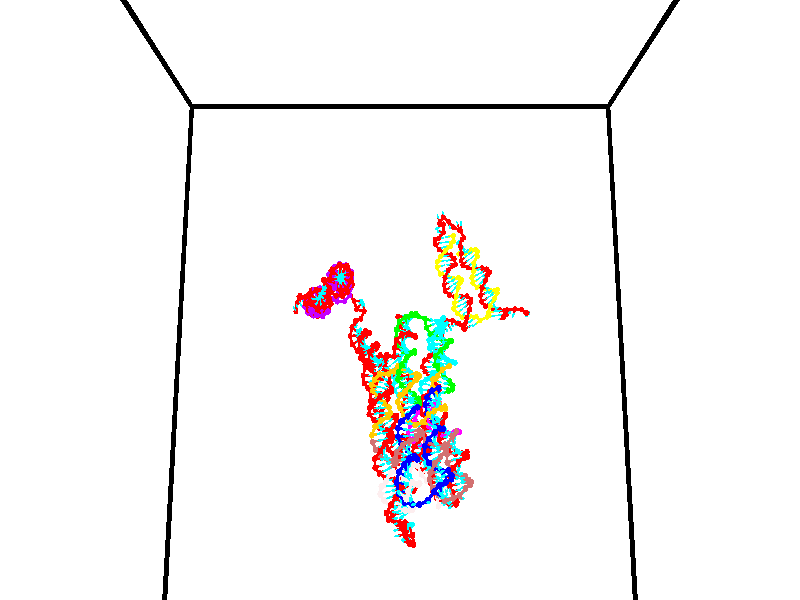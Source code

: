 // switches for output
#declare DRAW_BASES = 1; // possible values are 0, 1; only relevant for DNA ribbons
#declare DRAW_BASES_TYPE = 3; // possible values are 1, 2, 3; only relevant for DNA ribbons
#declare DRAW_FOG = 0; // set to 1 to enable fog

#include "colors.inc"

#include "transforms.inc"
background { rgb <1, 1, 1>}

#default {
   normal{
       ripples 0.25
       frequency 0.20
       turbulence 0.2
       lambda 5
   }
	finish {
		phong 0.1
		phong_size 40.
	}
}

// original window dimensions: 1024x640


// camera settings

camera {
	sky <0, 0.179814, -0.983701>
	up <0, 0.179814, -0.983701>
	right 1.6 * <1, 0, 0>
	location <35, 94.9851, 44.8844>
	look_at <35, 29.7336, 32.9568>
	direction <0, -65.2515, -11.9276>
	angle 67.0682
}


# declare cpy_camera_pos = <35, 94.9851, 44.8844>;
# if (DRAW_FOG = 1)
fog {
	fog_type 2
	up vnormalize(cpy_camera_pos)
	color rgbt<1,1,1,0.3>
	distance 1e-5
	fog_alt 3e-3
	fog_offset 56
}
# end


// LIGHTS

# declare lum = 6;
global_settings {
	ambient_light rgb lum * <0.05, 0.05, 0.05>
	max_trace_level 15
}# declare cpy_direct_light_amount = 0.25;
light_source
{	1000 * <-1, -1.16352, -0.803886>,
	rgb lum * cpy_direct_light_amount
	parallel
}

light_source
{	1000 * <1, 1.16352, 0.803886>,
	rgb lum * cpy_direct_light_amount
	parallel
}

// strand 0

// nucleotide -1

// particle -1
sphere {
	<24.433842, 34.515965, 34.810589> 0.250000
	pigment { color rgbt <1,0,0,0> }
	no_shadow
}
cylinder {
	<24.407318, 34.909767, 34.745667>,  <24.391403, 35.146049, 34.706711>, 0.100000
	pigment { color rgbt <1,0,0,0> }
	no_shadow
}
cylinder {
	<24.407318, 34.909767, 34.745667>,  <24.433842, 34.515965, 34.810589>, 0.100000
	pigment { color rgbt <1,0,0,0> }
	no_shadow
}

// particle -1
sphere {
	<24.407318, 34.909767, 34.745667> 0.100000
	pigment { color rgbt <1,0,0,0> }
	no_shadow
}
sphere {
	0, 1
	scale<0.080000,0.200000,0.300000>
	matrix <0.853437, -0.028317, -0.520426,
		-0.516961, -0.173029, -0.838339,
		-0.066310, 0.984510, -0.162308,
		24.387424, 35.205120, 34.696976>
	pigment { color rgbt <0,1,1,0> }
	no_shadow
}
cylinder {
	<24.561825, 34.744972, 34.130207>,  <24.433842, 34.515965, 34.810589>, 0.130000
	pigment { color rgbt <1,0,0,0> }
	no_shadow
}

// nucleotide -1

// particle -1
sphere {
	<24.561825, 34.744972, 34.130207> 0.250000
	pigment { color rgbt <1,0,0,0> }
	no_shadow
}
cylinder {
	<24.635775, 35.076862, 34.340874>,  <24.680145, 35.275997, 34.467274>, 0.100000
	pigment { color rgbt <1,0,0,0> }
	no_shadow
}
cylinder {
	<24.635775, 35.076862, 34.340874>,  <24.561825, 34.744972, 34.130207>, 0.100000
	pigment { color rgbt <1,0,0,0> }
	no_shadow
}

// particle -1
sphere {
	<24.635775, 35.076862, 34.340874> 0.100000
	pigment { color rgbt <1,0,0,0> }
	no_shadow
}
sphere {
	0, 1
	scale<0.080000,0.200000,0.300000>
	matrix <0.909504, 0.058577, -0.411548,
		-0.372323, 0.555090, -0.743809,
		0.184876, 0.829725, 0.526666,
		24.691238, 35.325779, 34.498875>
	pigment { color rgbt <0,1,1,0> }
	no_shadow
}
cylinder {
	<24.829590, 35.249485, 33.701073>,  <24.561825, 34.744972, 34.130207>, 0.130000
	pigment { color rgbt <1,0,0,0> }
	no_shadow
}

// nucleotide -1

// particle -1
sphere {
	<24.829590, 35.249485, 33.701073> 0.250000
	pigment { color rgbt <1,0,0,0> }
	no_shadow
}
cylinder {
	<24.952578, 35.385506, 34.056561>,  <25.026371, 35.467117, 34.269855>, 0.100000
	pigment { color rgbt <1,0,0,0> }
	no_shadow
}
cylinder {
	<24.952578, 35.385506, 34.056561>,  <24.829590, 35.249485, 33.701073>, 0.100000
	pigment { color rgbt <1,0,0,0> }
	no_shadow
}

// particle -1
sphere {
	<24.952578, 35.385506, 34.056561> 0.100000
	pigment { color rgbt <1,0,0,0> }
	no_shadow
}
sphere {
	0, 1
	scale<0.080000,0.200000,0.300000>
	matrix <0.922581, 0.122196, -0.365939,
		-0.233036, 0.932435, -0.276151,
		0.307470, 0.340049, 0.888723,
		25.044819, 35.487522, 34.323177>
	pigment { color rgbt <0,1,1,0> }
	no_shadow
}
cylinder {
	<25.063725, 36.014565, 33.727619>,  <24.829590, 35.249485, 33.701073>, 0.130000
	pigment { color rgbt <1,0,0,0> }
	no_shadow
}

// nucleotide -1

// particle -1
sphere {
	<25.063725, 36.014565, 33.727619> 0.250000
	pigment { color rgbt <1,0,0,0> }
	no_shadow
}
cylinder {
	<25.255350, 35.820763, 34.020401>,  <25.370325, 35.704483, 34.196068>, 0.100000
	pigment { color rgbt <1,0,0,0> }
	no_shadow
}
cylinder {
	<25.255350, 35.820763, 34.020401>,  <25.063725, 36.014565, 33.727619>, 0.100000
	pigment { color rgbt <1,0,0,0> }
	no_shadow
}

// particle -1
sphere {
	<25.255350, 35.820763, 34.020401> 0.100000
	pigment { color rgbt <1,0,0,0> }
	no_shadow
}
sphere {
	0, 1
	scale<0.080000,0.200000,0.300000>
	matrix <0.877153, 0.232751, -0.420034,
		0.033147, 0.843256, 0.536489,
		0.479065, -0.484506, 0.731950,
		25.399069, 35.675411, 34.239986>
	pigment { color rgbt <0,1,1,0> }
	no_shadow
}
cylinder {
	<25.622488, 36.509007, 34.080341>,  <25.063725, 36.014565, 33.727619>, 0.130000
	pigment { color rgbt <1,0,0,0> }
	no_shadow
}

// nucleotide -1

// particle -1
sphere {
	<25.622488, 36.509007, 34.080341> 0.250000
	pigment { color rgbt <1,0,0,0> }
	no_shadow
}
cylinder {
	<25.675280, 36.113007, 34.060429>,  <25.706955, 35.875404, 34.048481>, 0.100000
	pigment { color rgbt <1,0,0,0> }
	no_shadow
}
cylinder {
	<25.675280, 36.113007, 34.060429>,  <25.622488, 36.509007, 34.080341>, 0.100000
	pigment { color rgbt <1,0,0,0> }
	no_shadow
}

// particle -1
sphere {
	<25.675280, 36.113007, 34.060429> 0.100000
	pigment { color rgbt <1,0,0,0> }
	no_shadow
}
sphere {
	0, 1
	scale<0.080000,0.200000,0.300000>
	matrix <0.844495, 0.138594, -0.517320,
		0.519047, 0.026233, 0.854343,
		0.131978, -0.990002, -0.049783,
		25.714872, 35.816006, 34.045494>
	pigment { color rgbt <0,1,1,0> }
	no_shadow
}
cylinder {
	<25.718370, 36.172165, 34.728043>,  <25.622488, 36.509007, 34.080341>, 0.130000
	pigment { color rgbt <1,0,0,0> }
	no_shadow
}

// nucleotide -1

// particle -1
sphere {
	<25.718370, 36.172165, 34.728043> 0.250000
	pigment { color rgbt <1,0,0,0> }
	no_shadow
}
cylinder {
	<26.031563, 35.974213, 34.577293>,  <26.219479, 35.855442, 34.486843>, 0.100000
	pigment { color rgbt <1,0,0,0> }
	no_shadow
}
cylinder {
	<26.031563, 35.974213, 34.577293>,  <25.718370, 36.172165, 34.728043>, 0.100000
	pigment { color rgbt <1,0,0,0> }
	no_shadow
}

// particle -1
sphere {
	<26.031563, 35.974213, 34.577293> 0.100000
	pigment { color rgbt <1,0,0,0> }
	no_shadow
}
sphere {
	0, 1
	scale<0.080000,0.200000,0.300000>
	matrix <0.606802, 0.740964, 0.287688,
		0.136877, -0.453941, 0.880456,
		0.782979, -0.494884, -0.376873,
		26.266457, 35.825748, 34.464230>
	pigment { color rgbt <0,1,1,0> }
	no_shadow
}
cylinder {
	<26.166609, 36.033943, 35.256874>,  <25.718370, 36.172165, 34.728043>, 0.130000
	pigment { color rgbt <1,0,0,0> }
	no_shadow
}

// nucleotide -1

// particle -1
sphere {
	<26.166609, 36.033943, 35.256874> 0.250000
	pigment { color rgbt <1,0,0,0> }
	no_shadow
}
cylinder {
	<26.392006, 36.053360, 34.926994>,  <26.527245, 36.065010, 34.729069>, 0.100000
	pigment { color rgbt <1,0,0,0> }
	no_shadow
}
cylinder {
	<26.392006, 36.053360, 34.926994>,  <26.166609, 36.033943, 35.256874>, 0.100000
	pigment { color rgbt <1,0,0,0> }
	no_shadow
}

// particle -1
sphere {
	<26.392006, 36.053360, 34.926994> 0.100000
	pigment { color rgbt <1,0,0,0> }
	no_shadow
}
sphere {
	0, 1
	scale<0.080000,0.200000,0.300000>
	matrix <0.265372, 0.934732, 0.236335,
		0.782340, -0.352023, 0.513833,
		0.563491, 0.048537, -0.824695,
		26.561054, 36.067921, 34.679585>
	pigment { color rgbt <0,1,1,0> }
	no_shadow
}
cylinder {
	<26.909048, 36.278217, 35.490719>,  <26.166609, 36.033943, 35.256874>, 0.130000
	pigment { color rgbt <1,0,0,0> }
	no_shadow
}

// nucleotide -1

// particle -1
sphere {
	<26.909048, 36.278217, 35.490719> 0.250000
	pigment { color rgbt <1,0,0,0> }
	no_shadow
}
cylinder {
	<26.858570, 36.374187, 35.105698>,  <26.828283, 36.431770, 34.874683>, 0.100000
	pigment { color rgbt <1,0,0,0> }
	no_shadow
}
cylinder {
	<26.858570, 36.374187, 35.105698>,  <26.909048, 36.278217, 35.490719>, 0.100000
	pigment { color rgbt <1,0,0,0> }
	no_shadow
}

// particle -1
sphere {
	<26.858570, 36.374187, 35.105698> 0.100000
	pigment { color rgbt <1,0,0,0> }
	no_shadow
}
sphere {
	0, 1
	scale<0.080000,0.200000,0.300000>
	matrix <0.297935, 0.934682, 0.193917,
		0.946208, -0.262307, -0.189433,
		-0.126194, 0.239925, -0.962555,
		26.820711, 36.446163, 34.816933>
	pigment { color rgbt <0,1,1,0> }
	no_shadow
}
cylinder {
	<27.366438, 36.734154, 35.374535>,  <26.909048, 36.278217, 35.490719>, 0.130000
	pigment { color rgbt <1,0,0,0> }
	no_shadow
}

// nucleotide -1

// particle -1
sphere {
	<27.366438, 36.734154, 35.374535> 0.250000
	pigment { color rgbt <1,0,0,0> }
	no_shadow
}
cylinder {
	<27.115166, 36.806404, 35.071812>,  <26.964403, 36.849754, 34.890179>, 0.100000
	pigment { color rgbt <1,0,0,0> }
	no_shadow
}
cylinder {
	<27.115166, 36.806404, 35.071812>,  <27.366438, 36.734154, 35.374535>, 0.100000
	pigment { color rgbt <1,0,0,0> }
	no_shadow
}

// particle -1
sphere {
	<27.115166, 36.806404, 35.071812> 0.100000
	pigment { color rgbt <1,0,0,0> }
	no_shadow
}
sphere {
	0, 1
	scale<0.080000,0.200000,0.300000>
	matrix <0.238021, 0.970661, 0.034098,
		0.740766, -0.158717, -0.652743,
		-0.628181, 0.180625, -0.756811,
		26.926712, 36.860592, 34.844769>
	pigment { color rgbt <0,1,1,0> }
	no_shadow
}
cylinder {
	<27.669403, 37.104004, 35.018536>,  <27.366438, 36.734154, 35.374535>, 0.130000
	pigment { color rgbt <1,0,0,0> }
	no_shadow
}

// nucleotide -1

// particle -1
sphere {
	<27.669403, 37.104004, 35.018536> 0.250000
	pigment { color rgbt <1,0,0,0> }
	no_shadow
}
cylinder {
	<27.324890, 37.180553, 34.830250>,  <27.118183, 37.226482, 34.717278>, 0.100000
	pigment { color rgbt <1,0,0,0> }
	no_shadow
}
cylinder {
	<27.324890, 37.180553, 34.830250>,  <27.669403, 37.104004, 35.018536>, 0.100000
	pigment { color rgbt <1,0,0,0> }
	no_shadow
}

// particle -1
sphere {
	<27.324890, 37.180553, 34.830250> 0.100000
	pigment { color rgbt <1,0,0,0> }
	no_shadow
}
sphere {
	0, 1
	scale<0.080000,0.200000,0.300000>
	matrix <0.199920, 0.979279, 0.032331,
		0.467147, -0.066259, -0.881694,
		-0.861282, 0.191371, -0.470714,
		27.066505, 37.237965, 34.689037>
	pigment { color rgbt <0,1,1,0> }
	no_shadow
}
cylinder {
	<27.831865, 37.690350, 34.527809>,  <27.669403, 37.104004, 35.018536>, 0.130000
	pigment { color rgbt <1,0,0,0> }
	no_shadow
}

// nucleotide -1

// particle -1
sphere {
	<27.831865, 37.690350, 34.527809> 0.250000
	pigment { color rgbt <1,0,0,0> }
	no_shadow
}
cylinder {
	<27.434099, 37.675255, 34.567234>,  <27.195440, 37.666199, 34.590889>, 0.100000
	pigment { color rgbt <1,0,0,0> }
	no_shadow
}
cylinder {
	<27.434099, 37.675255, 34.567234>,  <27.831865, 37.690350, 34.527809>, 0.100000
	pigment { color rgbt <1,0,0,0> }
	no_shadow
}

// particle -1
sphere {
	<27.434099, 37.675255, 34.567234> 0.100000
	pigment { color rgbt <1,0,0,0> }
	no_shadow
}
sphere {
	0, 1
	scale<0.080000,0.200000,0.300000>
	matrix <-0.043943, 0.997133, -0.061595,
		-0.095958, -0.065582, -0.993223,
		-0.994415, -0.037734, 0.098565,
		27.135775, 37.663933, 34.596802>
	pigment { color rgbt <0,1,1,0> }
	no_shadow
}
cylinder {
	<27.599932, 38.035824, 34.064903>,  <27.831865, 37.690350, 34.527809>, 0.130000
	pigment { color rgbt <1,0,0,0> }
	no_shadow
}

// nucleotide -1

// particle -1
sphere {
	<27.599932, 38.035824, 34.064903> 0.250000
	pigment { color rgbt <1,0,0,0> }
	no_shadow
}
cylinder {
	<27.308672, 38.049801, 34.338715>,  <27.133917, 38.058189, 34.503002>, 0.100000
	pigment { color rgbt <1,0,0,0> }
	no_shadow
}
cylinder {
	<27.308672, 38.049801, 34.338715>,  <27.599932, 38.035824, 34.064903>, 0.100000
	pigment { color rgbt <1,0,0,0> }
	no_shadow
}

// particle -1
sphere {
	<27.308672, 38.049801, 34.338715> 0.100000
	pigment { color rgbt <1,0,0,0> }
	no_shadow
}
sphere {
	0, 1
	scale<0.080000,0.200000,0.300000>
	matrix <-0.005588, 0.998364, -0.056911,
		-0.685397, -0.045265, -0.726762,
		-0.728148, 0.034946, 0.684528,
		27.090227, 38.060284, 34.544071>
	pigment { color rgbt <0,1,1,0> }
	no_shadow
}
cylinder {
	<27.222385, 38.588795, 33.840912>,  <27.599932, 38.035824, 34.064903>, 0.130000
	pigment { color rgbt <1,0,0,0> }
	no_shadow
}

// nucleotide -1

// particle -1
sphere {
	<27.222385, 38.588795, 33.840912> 0.250000
	pigment { color rgbt <1,0,0,0> }
	no_shadow
}
cylinder {
	<27.102318, 38.525047, 34.217102>,  <27.030277, 38.486801, 34.442818>, 0.100000
	pigment { color rgbt <1,0,0,0> }
	no_shadow
}
cylinder {
	<27.102318, 38.525047, 34.217102>,  <27.222385, 38.588795, 33.840912>, 0.100000
	pigment { color rgbt <1,0,0,0> }
	no_shadow
}

// particle -1
sphere {
	<27.102318, 38.525047, 34.217102> 0.100000
	pigment { color rgbt <1,0,0,0> }
	no_shadow
}
sphere {
	0, 1
	scale<0.080000,0.200000,0.300000>
	matrix <-0.115316, 0.984776, 0.130068,
		-0.946890, -0.069410, -0.313976,
		-0.300168, -0.159366, 0.940479,
		27.012268, 38.477238, 34.499245>
	pigment { color rgbt <0,1,1,0> }
	no_shadow
}
cylinder {
	<26.621733, 39.073944, 33.915474>,  <27.222385, 38.588795, 33.840912>, 0.130000
	pigment { color rgbt <1,0,0,0> }
	no_shadow
}

// nucleotide -1

// particle -1
sphere {
	<26.621733, 39.073944, 33.915474> 0.250000
	pigment { color rgbt <1,0,0,0> }
	no_shadow
}
cylinder {
	<26.772202, 38.962990, 34.269096>,  <26.862482, 38.896416, 34.481270>, 0.100000
	pigment { color rgbt <1,0,0,0> }
	no_shadow
}
cylinder {
	<26.772202, 38.962990, 34.269096>,  <26.621733, 39.073944, 33.915474>, 0.100000
	pigment { color rgbt <1,0,0,0> }
	no_shadow
}

// particle -1
sphere {
	<26.772202, 38.962990, 34.269096> 0.100000
	pigment { color rgbt <1,0,0,0> }
	no_shadow
}
sphere {
	0, 1
	scale<0.080000,0.200000,0.300000>
	matrix <-0.050002, 0.946668, 0.318308,
		-0.925200, -0.163943, 0.342240,
		0.376172, -0.277386, 0.884054,
		26.885054, 38.879776, 34.534313>
	pigment { color rgbt <0,1,1,0> }
	no_shadow
}
cylinder {
	<26.140186, 39.384922, 34.464657>,  <26.621733, 39.073944, 33.915474>, 0.130000
	pigment { color rgbt <1,0,0,0> }
	no_shadow
}

// nucleotide -1

// particle -1
sphere {
	<26.140186, 39.384922, 34.464657> 0.250000
	pigment { color rgbt <1,0,0,0> }
	no_shadow
}
cylinder {
	<26.501375, 39.299774, 34.613964>,  <26.718088, 39.248688, 34.703548>, 0.100000
	pigment { color rgbt <1,0,0,0> }
	no_shadow
}
cylinder {
	<26.501375, 39.299774, 34.613964>,  <26.140186, 39.384922, 34.464657>, 0.100000
	pigment { color rgbt <1,0,0,0> }
	no_shadow
}

// particle -1
sphere {
	<26.501375, 39.299774, 34.613964> 0.100000
	pigment { color rgbt <1,0,0,0> }
	no_shadow
}
sphere {
	0, 1
	scale<0.080000,0.200000,0.300000>
	matrix <0.028065, 0.896034, 0.443097,
		-0.428782, -0.389629, 0.815068,
		0.902972, -0.212867, 0.373268,
		26.772266, 39.235912, 34.725945>
	pigment { color rgbt <0,1,1,0> }
	no_shadow
}
cylinder {
	<26.220850, 39.833820, 35.061455>,  <26.140186, 39.384922, 34.464657>, 0.130000
	pigment { color rgbt <1,0,0,0> }
	no_shadow
}

// nucleotide -1

// particle -1
sphere {
	<26.220850, 39.833820, 35.061455> 0.250000
	pigment { color rgbt <1,0,0,0> }
	no_shadow
}
cylinder {
	<26.594873, 39.709278, 34.993656>,  <26.819286, 39.634552, 34.952976>, 0.100000
	pigment { color rgbt <1,0,0,0> }
	no_shadow
}
cylinder {
	<26.594873, 39.709278, 34.993656>,  <26.220850, 39.833820, 35.061455>, 0.100000
	pigment { color rgbt <1,0,0,0> }
	no_shadow
}

// particle -1
sphere {
	<26.594873, 39.709278, 34.993656> 0.100000
	pigment { color rgbt <1,0,0,0> }
	no_shadow
}
sphere {
	0, 1
	scale<0.080000,0.200000,0.300000>
	matrix <0.351815, 0.873743, 0.335857,
		0.043524, -0.373676, 0.926538,
		0.935057, -0.311352, -0.169493,
		26.875391, 39.615871, 34.942810>
	pigment { color rgbt <0,1,1,0> }
	no_shadow
}
cylinder {
	<26.557753, 40.126289, 35.646130>,  <26.220850, 39.833820, 35.061455>, 0.130000
	pigment { color rgbt <1,0,0,0> }
	no_shadow
}

// nucleotide -1

// particle -1
sphere {
	<26.557753, 40.126289, 35.646130> 0.250000
	pigment { color rgbt <1,0,0,0> }
	no_shadow
}
cylinder {
	<26.822727, 40.027630, 35.363190>,  <26.981712, 39.968433, 35.193424>, 0.100000
	pigment { color rgbt <1,0,0,0> }
	no_shadow
}
cylinder {
	<26.822727, 40.027630, 35.363190>,  <26.557753, 40.126289, 35.646130>, 0.100000
	pigment { color rgbt <1,0,0,0> }
	no_shadow
}

// particle -1
sphere {
	<26.822727, 40.027630, 35.363190> 0.100000
	pigment { color rgbt <1,0,0,0> }
	no_shadow
}
sphere {
	0, 1
	scale<0.080000,0.200000,0.300000>
	matrix <0.526054, 0.825415, 0.204833,
		0.533335, -0.507793, 0.676535,
		0.662435, -0.246650, -0.707350,
		27.021458, 39.953636, 35.150986>
	pigment { color rgbt <0,1,1,0> }
	no_shadow
}
cylinder {
	<27.225380, 40.189869, 35.927311>,  <26.557753, 40.126289, 35.646130>, 0.130000
	pigment { color rgbt <1,0,0,0> }
	no_shadow
}

// nucleotide -1

// particle -1
sphere {
	<27.225380, 40.189869, 35.927311> 0.250000
	pigment { color rgbt <1,0,0,0> }
	no_shadow
}
cylinder {
	<27.303698, 40.214226, 35.535809>,  <27.350689, 40.228840, 35.300907>, 0.100000
	pigment { color rgbt <1,0,0,0> }
	no_shadow
}
cylinder {
	<27.303698, 40.214226, 35.535809>,  <27.225380, 40.189869, 35.927311>, 0.100000
	pigment { color rgbt <1,0,0,0> }
	no_shadow
}

// particle -1
sphere {
	<27.303698, 40.214226, 35.535809> 0.100000
	pigment { color rgbt <1,0,0,0> }
	no_shadow
}
sphere {
	0, 1
	scale<0.080000,0.200000,0.300000>
	matrix <0.460287, 0.875590, 0.146550,
		0.865910, -0.479201, 0.143408,
		0.195793, 0.060890, -0.978753,
		27.362436, 40.232494, 35.242184>
	pigment { color rgbt <0,1,1,0> }
	no_shadow
}
cylinder {
	<27.913656, 40.420311, 36.023941>,  <27.225380, 40.189869, 35.927311>, 0.130000
	pigment { color rgbt <1,0,0,0> }
	no_shadow
}

// nucleotide -1

// particle -1
sphere {
	<27.913656, 40.420311, 36.023941> 0.250000
	pigment { color rgbt <1,0,0,0> }
	no_shadow
}
cylinder {
	<27.776960, 40.493351, 35.655186>,  <27.694942, 40.537174, 35.433933>, 0.100000
	pigment { color rgbt <1,0,0,0> }
	no_shadow
}
cylinder {
	<27.776960, 40.493351, 35.655186>,  <27.913656, 40.420311, 36.023941>, 0.100000
	pigment { color rgbt <1,0,0,0> }
	no_shadow
}

// particle -1
sphere {
	<27.776960, 40.493351, 35.655186> 0.100000
	pigment { color rgbt <1,0,0,0> }
	no_shadow
}
sphere {
	0, 1
	scale<0.080000,0.200000,0.300000>
	matrix <0.310516, 0.947790, 0.072625,
		0.887015, -0.261441, -0.380596,
		-0.341738, 0.182600, -0.921885,
		27.674438, 40.548130, 35.378620>
	pigment { color rgbt <0,1,1,0> }
	no_shadow
}
cylinder {
	<28.469475, 40.665649, 35.652397>,  <27.913656, 40.420311, 36.023941>, 0.130000
	pigment { color rgbt <1,0,0,0> }
	no_shadow
}

// nucleotide -1

// particle -1
sphere {
	<28.469475, 40.665649, 35.652397> 0.250000
	pigment { color rgbt <1,0,0,0> }
	no_shadow
}
cylinder {
	<28.142752, 40.813042, 35.474838>,  <27.946718, 40.901478, 35.368301>, 0.100000
	pigment { color rgbt <1,0,0,0> }
	no_shadow
}
cylinder {
	<28.142752, 40.813042, 35.474838>,  <28.469475, 40.665649, 35.652397>, 0.100000
	pigment { color rgbt <1,0,0,0> }
	no_shadow
}

// particle -1
sphere {
	<28.142752, 40.813042, 35.474838> 0.100000
	pigment { color rgbt <1,0,0,0> }
	no_shadow
}
sphere {
	0, 1
	scale<0.080000,0.200000,0.300000>
	matrix <0.368691, 0.925223, 0.089610,
		0.443726, -0.090468, -0.891585,
		-0.816808, 0.368481, -0.443900,
		27.897709, 40.923588, 35.341667>
	pigment { color rgbt <0,1,1,0> }
	no_shadow
}
cylinder {
	<28.744894, 41.190907, 35.338722>,  <28.469475, 40.665649, 35.652397>, 0.130000
	pigment { color rgbt <1,0,0,0> }
	no_shadow
}

// nucleotide -1

// particle -1
sphere {
	<28.744894, 41.190907, 35.338722> 0.250000
	pigment { color rgbt <1,0,0,0> }
	no_shadow
}
cylinder {
	<28.347980, 41.239864, 35.330841>,  <28.109833, 41.269241, 35.326111>, 0.100000
	pigment { color rgbt <1,0,0,0> }
	no_shadow
}
cylinder {
	<28.347980, 41.239864, 35.330841>,  <28.744894, 41.190907, 35.338722>, 0.100000
	pigment { color rgbt <1,0,0,0> }
	no_shadow
}

// particle -1
sphere {
	<28.347980, 41.239864, 35.330841> 0.100000
	pigment { color rgbt <1,0,0,0> }
	no_shadow
}
sphere {
	0, 1
	scale<0.080000,0.200000,0.300000>
	matrix <0.117650, 0.979818, 0.161604,
		0.039085, 0.158039, -0.986659,
		-0.992286, 0.122397, -0.019703,
		28.050295, 41.276585, 35.324928>
	pigment { color rgbt <0,1,1,0> }
	no_shadow
}
cylinder {
	<28.577082, 41.566212, 34.712849>,  <28.744894, 41.190907, 35.338722>, 0.130000
	pigment { color rgbt <1,0,0,0> }
	no_shadow
}

// nucleotide -1

// particle -1
sphere {
	<28.577082, 41.566212, 34.712849> 0.250000
	pigment { color rgbt <1,0,0,0> }
	no_shadow
}
cylinder {
	<28.284964, 41.629368, 34.978703>,  <28.109692, 41.667263, 35.138214>, 0.100000
	pigment { color rgbt <1,0,0,0> }
	no_shadow
}
cylinder {
	<28.284964, 41.629368, 34.978703>,  <28.577082, 41.566212, 34.712849>, 0.100000
	pigment { color rgbt <1,0,0,0> }
	no_shadow
}

// particle -1
sphere {
	<28.284964, 41.629368, 34.978703> 0.100000
	pigment { color rgbt <1,0,0,0> }
	no_shadow
}
sphere {
	0, 1
	scale<0.080000,0.200000,0.300000>
	matrix <0.221792, 0.975019, 0.012077,
		-0.646122, 0.156230, -0.747073,
		-0.730297, 0.157892, 0.664632,
		28.065874, 41.676735, 35.178093>
	pigment { color rgbt <0,1,1,0> }
	no_shadow
}
cylinder {
	<28.331755, 42.273605, 34.518520>,  <28.577082, 41.566212, 34.712849>, 0.130000
	pigment { color rgbt <1,0,0,0> }
	no_shadow
}

// nucleotide -1

// particle -1
sphere {
	<28.331755, 42.273605, 34.518520> 0.250000
	pigment { color rgbt <1,0,0,0> }
	no_shadow
}
cylinder {
	<28.131580, 42.195057, 34.855804>,  <28.011477, 42.147926, 35.058174>, 0.100000
	pigment { color rgbt <1,0,0,0> }
	no_shadow
}
cylinder {
	<28.131580, 42.195057, 34.855804>,  <28.331755, 42.273605, 34.518520>, 0.100000
	pigment { color rgbt <1,0,0,0> }
	no_shadow
}

// particle -1
sphere {
	<28.131580, 42.195057, 34.855804> 0.100000
	pigment { color rgbt <1,0,0,0> }
	no_shadow
}
sphere {
	0, 1
	scale<0.080000,0.200000,0.300000>
	matrix <-0.022011, 0.976509, 0.214350,
		-0.865495, 0.088708, -0.493000,
		-0.500434, -0.196370, 0.843211,
		27.981451, 42.136147, 35.108768>
	pigment { color rgbt <0,1,1,0> }
	no_shadow
}
cylinder {
	<27.589857, 42.539059, 34.553326>,  <28.331755, 42.273605, 34.518520>, 0.130000
	pigment { color rgbt <1,0,0,0> }
	no_shadow
}

// nucleotide -1

// particle -1
sphere {
	<27.589857, 42.539059, 34.553326> 0.250000
	pigment { color rgbt <1,0,0,0> }
	no_shadow
}
cylinder {
	<27.736303, 42.521252, 34.925129>,  <27.824171, 42.510567, 35.148209>, 0.100000
	pigment { color rgbt <1,0,0,0> }
	no_shadow
}
cylinder {
	<27.736303, 42.521252, 34.925129>,  <27.589857, 42.539059, 34.553326>, 0.100000
	pigment { color rgbt <1,0,0,0> }
	no_shadow
}

// particle -1
sphere {
	<27.736303, 42.521252, 34.925129> 0.100000
	pigment { color rgbt <1,0,0,0> }
	no_shadow
}
sphere {
	0, 1
	scale<0.080000,0.200000,0.300000>
	matrix <-0.115205, 0.989003, 0.092741,
		-0.923411, -0.141037, 0.356959,
		0.366114, -0.044515, 0.929505,
		27.846138, 42.507896, 35.203979>
	pigment { color rgbt <0,1,1,0> }
	no_shadow
}
cylinder {
	<27.127403, 42.923500, 34.943634>,  <27.589857, 42.539059, 34.553326>, 0.130000
	pigment { color rgbt <1,0,0,0> }
	no_shadow
}

// nucleotide -1

// particle -1
sphere {
	<27.127403, 42.923500, 34.943634> 0.250000
	pigment { color rgbt <1,0,0,0> }
	no_shadow
}
cylinder {
	<27.462515, 42.905014, 35.161255>,  <27.663582, 42.893925, 35.291828>, 0.100000
	pigment { color rgbt <1,0,0,0> }
	no_shadow
}
cylinder {
	<27.462515, 42.905014, 35.161255>,  <27.127403, 42.923500, 34.943634>, 0.100000
	pigment { color rgbt <1,0,0,0> }
	no_shadow
}

// particle -1
sphere {
	<27.462515, 42.905014, 35.161255> 0.100000
	pigment { color rgbt <1,0,0,0> }
	no_shadow
}
sphere {
	0, 1
	scale<0.080000,0.200000,0.300000>
	matrix <-0.066178, 0.980472, 0.185189,
		-0.541981, -0.191152, 0.818362,
		0.837781, -0.046211, 0.544047,
		27.713850, 42.891151, 35.324471>
	pigment { color rgbt <0,1,1,0> }
	no_shadow
}
cylinder {
	<27.073580, 43.294308, 35.643425>,  <27.127403, 42.923500, 34.943634>, 0.130000
	pigment { color rgbt <1,0,0,0> }
	no_shadow
}

// nucleotide -1

// particle -1
sphere {
	<27.073580, 43.294308, 35.643425> 0.250000
	pigment { color rgbt <1,0,0,0> }
	no_shadow
}
cylinder {
	<27.455631, 43.273922, 35.526718>,  <27.684862, 43.261692, 35.456696>, 0.100000
	pigment { color rgbt <1,0,0,0> }
	no_shadow
}
cylinder {
	<27.455631, 43.273922, 35.526718>,  <27.073580, 43.294308, 35.643425>, 0.100000
	pigment { color rgbt <1,0,0,0> }
	no_shadow
}

// particle -1
sphere {
	<27.455631, 43.273922, 35.526718> 0.100000
	pigment { color rgbt <1,0,0,0> }
	no_shadow
}
sphere {
	0, 1
	scale<0.080000,0.200000,0.300000>
	matrix <0.111433, 0.974541, 0.194556,
		0.274423, -0.218338, 0.936494,
		0.955131, -0.050966, -0.291766,
		27.742170, 43.258633, 35.439190>
	pigment { color rgbt <0,1,1,0> }
	no_shadow
}
cylinder {
	<27.319483, 43.917015, 35.774147>,  <27.073580, 43.294308, 35.643425>, 0.130000
	pigment { color rgbt <1,0,0,0> }
	no_shadow
}

// nucleotide -1

// particle -1
sphere {
	<27.319483, 43.917015, 35.774147> 0.250000
	pigment { color rgbt <1,0,0,0> }
	no_shadow
}
cylinder {
	<27.657495, 43.764175, 35.624519>,  <27.860302, 43.672470, 35.534744>, 0.100000
	pigment { color rgbt <1,0,0,0> }
	no_shadow
}
cylinder {
	<27.657495, 43.764175, 35.624519>,  <27.319483, 43.917015, 35.774147>, 0.100000
	pigment { color rgbt <1,0,0,0> }
	no_shadow
}

// particle -1
sphere {
	<27.657495, 43.764175, 35.624519> 0.100000
	pigment { color rgbt <1,0,0,0> }
	no_shadow
}
sphere {
	0, 1
	scale<0.080000,0.200000,0.300000>
	matrix <0.459196, 0.876989, 0.141522,
		0.273975, -0.291359, 0.916541,
		0.845030, -0.382099, -0.374065,
		27.911005, 43.649548, 35.512299>
	pigment { color rgbt <0,1,1,0> }
	no_shadow
}
cylinder {
	<27.949821, 43.952427, 36.218063>,  <27.319483, 43.917015, 35.774147>, 0.130000
	pigment { color rgbt <1,0,0,0> }
	no_shadow
}

// nucleotide -1

// particle -1
sphere {
	<27.949821, 43.952427, 36.218063> 0.250000
	pigment { color rgbt <1,0,0,0> }
	no_shadow
}
cylinder {
	<28.026939, 43.990860, 35.827454>,  <28.073210, 44.013920, 35.593086>, 0.100000
	pigment { color rgbt <1,0,0,0> }
	no_shadow
}
cylinder {
	<28.026939, 43.990860, 35.827454>,  <27.949821, 43.952427, 36.218063>, 0.100000
	pigment { color rgbt <1,0,0,0> }
	no_shadow
}

// particle -1
sphere {
	<28.026939, 43.990860, 35.827454> 0.100000
	pigment { color rgbt <1,0,0,0> }
	no_shadow
}
sphere {
	0, 1
	scale<0.080000,0.200000,0.300000>
	matrix <0.370698, 0.914312, 0.163148,
		0.908523, -0.393449, 0.140656,
		0.192794, 0.096083, -0.976524,
		28.084778, 44.019684, 35.534496>
	pigment { color rgbt <0,1,1,0> }
	no_shadow
}
cylinder {
	<28.548958, 44.302238, 36.081406>,  <27.949821, 43.952427, 36.218063>, 0.130000
	pigment { color rgbt <1,0,0,0> }
	no_shadow
}

// nucleotide -1

// particle -1
sphere {
	<28.548958, 44.302238, 36.081406> 0.250000
	pigment { color rgbt <1,0,0,0> }
	no_shadow
}
cylinder {
	<28.379414, 44.368412, 35.725208>,  <28.277687, 44.408115, 35.511490>, 0.100000
	pigment { color rgbt <1,0,0,0> }
	no_shadow
}
cylinder {
	<28.379414, 44.368412, 35.725208>,  <28.548958, 44.302238, 36.081406>, 0.100000
	pigment { color rgbt <1,0,0,0> }
	no_shadow
}

// particle -1
sphere {
	<28.379414, 44.368412, 35.725208> 0.100000
	pigment { color rgbt <1,0,0,0> }
	no_shadow
}
sphere {
	0, 1
	scale<0.080000,0.200000,0.300000>
	matrix <0.304609, 0.951944, 0.031859,
		0.852969, -0.257749, -0.453883,
		-0.423860, 0.165432, -0.890491,
		28.252256, 44.418041, 35.458061>
	pigment { color rgbt <0,1,1,0> }
	no_shadow
}
cylinder {
	<28.968996, 44.530407, 35.602306>,  <28.548958, 44.302238, 36.081406>, 0.130000
	pigment { color rgbt <1,0,0,0> }
	no_shadow
}

// nucleotide -1

// particle -1
sphere {
	<28.968996, 44.530407, 35.602306> 0.250000
	pigment { color rgbt <1,0,0,0> }
	no_shadow
}
cylinder {
	<28.623981, 44.658390, 35.445511>,  <28.416973, 44.735180, 35.351433>, 0.100000
	pigment { color rgbt <1,0,0,0> }
	no_shadow
}
cylinder {
	<28.623981, 44.658390, 35.445511>,  <28.968996, 44.530407, 35.602306>, 0.100000
	pigment { color rgbt <1,0,0,0> }
	no_shadow
}

// particle -1
sphere {
	<28.623981, 44.658390, 35.445511> 0.100000
	pigment { color rgbt <1,0,0,0> }
	no_shadow
}
sphere {
	0, 1
	scale<0.080000,0.200000,0.300000>
	matrix <0.410575, 0.895341, -0.172606,
		0.295740, -0.309821, -0.903631,
		-0.862535, 0.319962, -0.391993,
		28.365221, 44.754379, 35.327911>
	pigment { color rgbt <0,1,1,0> }
	no_shadow
}
cylinder {
	<28.992489, 44.680508, 34.872471>,  <28.968996, 44.530407, 35.602306>, 0.130000
	pigment { color rgbt <1,0,0,0> }
	no_shadow
}

// nucleotide -1

// particle -1
sphere {
	<28.992489, 44.680508, 34.872471> 0.250000
	pigment { color rgbt <1,0,0,0> }
	no_shadow
}
cylinder {
	<28.733906, 44.912868, 35.070320>,  <28.578756, 45.052284, 35.189030>, 0.100000
	pigment { color rgbt <1,0,0,0> }
	no_shadow
}
cylinder {
	<28.733906, 44.912868, 35.070320>,  <28.992489, 44.680508, 34.872471>, 0.100000
	pigment { color rgbt <1,0,0,0> }
	no_shadow
}

// particle -1
sphere {
	<28.733906, 44.912868, 35.070320> 0.100000
	pigment { color rgbt <1,0,0,0> }
	no_shadow
}
sphere {
	0, 1
	scale<0.080000,0.200000,0.300000>
	matrix <0.447319, 0.813764, -0.371072,
		-0.618059, -0.018629, -0.785911,
		-0.646459, 0.580897, 0.494621,
		28.539968, 45.087139, 35.218708>
	pigment { color rgbt <0,1,1,0> }
	no_shadow
}
cylinder {
	<28.565121, 44.979939, 34.334641>,  <28.992489, 44.680508, 34.872471>, 0.130000
	pigment { color rgbt <1,0,0,0> }
	no_shadow
}

// nucleotide -1

// particle -1
sphere {
	<28.565121, 44.979939, 34.334641> 0.250000
	pigment { color rgbt <1,0,0,0> }
	no_shadow
}
cylinder {
	<28.615049, 45.179329, 34.677788>,  <28.645006, 45.298962, 34.883678>, 0.100000
	pigment { color rgbt <1,0,0,0> }
	no_shadow
}
cylinder {
	<28.615049, 45.179329, 34.677788>,  <28.565121, 44.979939, 34.334641>, 0.100000
	pigment { color rgbt <1,0,0,0> }
	no_shadow
}

// particle -1
sphere {
	<28.615049, 45.179329, 34.677788> 0.100000
	pigment { color rgbt <1,0,0,0> }
	no_shadow
}
sphere {
	0, 1
	scale<0.080000,0.200000,0.300000>
	matrix <0.215579, 0.830351, -0.513851,
		-0.968476, 0.249079, -0.003815,
		0.124822, 0.498475, 0.857871,
		28.652496, 45.328873, 34.935150>
	pigment { color rgbt <0,1,1,0> }
	no_shadow
}
cylinder {
	<28.983034, 44.394291, 34.168720>,  <28.565121, 44.979939, 34.334641>, 0.130000
	pigment { color rgbt <1,0,0,0> }
	no_shadow
}

// nucleotide -1

// particle -1
sphere {
	<28.983034, 44.394291, 34.168720> 0.250000
	pigment { color rgbt <1,0,0,0> }
	no_shadow
}
cylinder {
	<29.379517, 44.402241, 34.116386>,  <29.617407, 44.407009, 34.084988>, 0.100000
	pigment { color rgbt <1,0,0,0> }
	no_shadow
}
cylinder {
	<29.379517, 44.402241, 34.116386>,  <28.983034, 44.394291, 34.168720>, 0.100000
	pigment { color rgbt <1,0,0,0> }
	no_shadow
}

// particle -1
sphere {
	<29.379517, 44.402241, 34.116386> 0.100000
	pigment { color rgbt <1,0,0,0> }
	no_shadow
}
sphere {
	0, 1
	scale<0.080000,0.200000,0.300000>
	matrix <-0.017798, -0.959662, -0.280593,
		-0.131128, 0.280454, -0.950869,
		0.991206, 0.019870, -0.130830,
		29.676878, 44.408203, 34.077137>
	pigment { color rgbt <0,1,1,0> }
	no_shadow
}
cylinder {
	<29.145737, 44.140556, 33.418797>,  <28.983034, 44.394291, 34.168720>, 0.130000
	pigment { color rgbt <1,0,0,0> }
	no_shadow
}

// nucleotide -1

// particle -1
sphere {
	<29.145737, 44.140556, 33.418797> 0.250000
	pigment { color rgbt <1,0,0,0> }
	no_shadow
}
cylinder {
	<29.459616, 44.087952, 33.661106>,  <29.647943, 44.056389, 33.806492>, 0.100000
	pigment { color rgbt <1,0,0,0> }
	no_shadow
}
cylinder {
	<29.459616, 44.087952, 33.661106>,  <29.145737, 44.140556, 33.418797>, 0.100000
	pigment { color rgbt <1,0,0,0> }
	no_shadow
}

// particle -1
sphere {
	<29.459616, 44.087952, 33.661106> 0.100000
	pigment { color rgbt <1,0,0,0> }
	no_shadow
}
sphere {
	0, 1
	scale<0.080000,0.200000,0.300000>
	matrix <0.169261, -0.894644, -0.413475,
		0.596325, 0.426986, -0.679765,
		0.784696, -0.131508, 0.605771,
		29.695024, 44.048500, 33.842838>
	pigment { color rgbt <0,1,1,0> }
	no_shadow
}
cylinder {
	<29.788099, 44.034588, 33.002666>,  <29.145737, 44.140556, 33.418797>, 0.130000
	pigment { color rgbt <1,0,0,0> }
	no_shadow
}

// nucleotide -1

// particle -1
sphere {
	<29.788099, 44.034588, 33.002666> 0.250000
	pigment { color rgbt <1,0,0,0> }
	no_shadow
}
cylinder {
	<29.802616, 43.879040, 33.370895>,  <29.811327, 43.785709, 33.591835>, 0.100000
	pigment { color rgbt <1,0,0,0> }
	no_shadow
}
cylinder {
	<29.802616, 43.879040, 33.370895>,  <29.788099, 44.034588, 33.002666>, 0.100000
	pigment { color rgbt <1,0,0,0> }
	no_shadow
}

// particle -1
sphere {
	<29.802616, 43.879040, 33.370895> 0.100000
	pigment { color rgbt <1,0,0,0> }
	no_shadow
}
sphere {
	0, 1
	scale<0.080000,0.200000,0.300000>
	matrix <0.465205, -0.808712, -0.359958,
		0.884459, 0.441320, 0.151555,
		0.036292, -0.388872, 0.920577,
		29.813503, 43.762379, 33.647068>
	pigment { color rgbt <0,1,1,0> }
	no_shadow
}
cylinder {
	<30.357807, 43.519054, 32.974049>,  <29.788099, 44.034588, 33.002666>, 0.130000
	pigment { color rgbt <1,0,0,0> }
	no_shadow
}

// nucleotide -1

// particle -1
sphere {
	<30.357807, 43.519054, 32.974049> 0.250000
	pigment { color rgbt <1,0,0,0> }
	no_shadow
}
cylinder {
	<30.089809, 43.435013, 33.258854>,  <29.929010, 43.384586, 33.429737>, 0.100000
	pigment { color rgbt <1,0,0,0> }
	no_shadow
}
cylinder {
	<30.089809, 43.435013, 33.258854>,  <30.357807, 43.519054, 32.974049>, 0.100000
	pigment { color rgbt <1,0,0,0> }
	no_shadow
}

// particle -1
sphere {
	<30.089809, 43.435013, 33.258854> 0.100000
	pigment { color rgbt <1,0,0,0> }
	no_shadow
}
sphere {
	0, 1
	scale<0.080000,0.200000,0.300000>
	matrix <-0.074762, -0.935140, -0.346301,
		0.738591, -0.285252, 0.610832,
		-0.669996, -0.210108, 0.712012,
		29.888811, 43.371979, 33.472458>
	pigment { color rgbt <0,1,1,0> }
	no_shadow
}
cylinder {
	<30.722017, 42.977974, 33.437092>,  <30.357807, 43.519054, 32.974049>, 0.130000
	pigment { color rgbt <1,0,0,0> }
	no_shadow
}

// nucleotide -1

// particle -1
sphere {
	<30.722017, 42.977974, 33.437092> 0.250000
	pigment { color rgbt <1,0,0,0> }
	no_shadow
}
cylinder {
	<30.325274, 42.967865, 33.487011>,  <30.087227, 42.961800, 33.516960>, 0.100000
	pigment { color rgbt <1,0,0,0> }
	no_shadow
}
cylinder {
	<30.325274, 42.967865, 33.487011>,  <30.722017, 42.977974, 33.437092>, 0.100000
	pigment { color rgbt <1,0,0,0> }
	no_shadow
}

// particle -1
sphere {
	<30.325274, 42.967865, 33.487011> 0.100000
	pigment { color rgbt <1,0,0,0> }
	no_shadow
}
sphere {
	0, 1
	scale<0.080000,0.200000,0.300000>
	matrix <0.025389, -0.999677, -0.000667,
		0.124773, 0.002507, 0.992182,
		-0.991861, -0.025273, 0.124796,
		30.027716, 42.960281, 33.524448>
	pigment { color rgbt <0,1,1,0> }
	no_shadow
}
cylinder {
	<30.618567, 42.345249, 33.844955>,  <30.722017, 42.977974, 33.437092>, 0.130000
	pigment { color rgbt <1,0,0,0> }
	no_shadow
}

// nucleotide -1

// particle -1
sphere {
	<30.618567, 42.345249, 33.844955> 0.250000
	pigment { color rgbt <1,0,0,0> }
	no_shadow
}
cylinder {
	<30.231062, 42.403835, 33.764908>,  <29.998560, 42.438988, 33.716881>, 0.100000
	pigment { color rgbt <1,0,0,0> }
	no_shadow
}
cylinder {
	<30.231062, 42.403835, 33.764908>,  <30.618567, 42.345249, 33.844955>, 0.100000
	pigment { color rgbt <1,0,0,0> }
	no_shadow
}

// particle -1
sphere {
	<30.231062, 42.403835, 33.764908> 0.100000
	pigment { color rgbt <1,0,0,0> }
	no_shadow
}
sphere {
	0, 1
	scale<0.080000,0.200000,0.300000>
	matrix <-0.156174, -0.987160, 0.033535,
		-0.192639, 0.063741, 0.979197,
		-0.968762, 0.146465, -0.200120,
		29.940434, 42.447777, 33.704872>
	pigment { color rgbt <0,1,1,0> }
	no_shadow
}
cylinder {
	<30.197609, 41.813881, 34.328766>,  <30.618567, 42.345249, 33.844955>, 0.130000
	pigment { color rgbt <1,0,0,0> }
	no_shadow
}

// nucleotide -1

// particle -1
sphere {
	<30.197609, 41.813881, 34.328766> 0.250000
	pigment { color rgbt <1,0,0,0> }
	no_shadow
}
cylinder {
	<29.955101, 41.892475, 34.020523>,  <29.809597, 41.939632, 33.835579>, 0.100000
	pigment { color rgbt <1,0,0,0> }
	no_shadow
}
cylinder {
	<29.955101, 41.892475, 34.020523>,  <30.197609, 41.813881, 34.328766>, 0.100000
	pigment { color rgbt <1,0,0,0> }
	no_shadow
}

// particle -1
sphere {
	<29.955101, 41.892475, 34.020523> 0.100000
	pigment { color rgbt <1,0,0,0> }
	no_shadow
}
sphere {
	0, 1
	scale<0.080000,0.200000,0.300000>
	matrix <-0.153237, -0.979702, -0.129238,
		-0.780356, 0.039733, 0.624072,
		-0.606270, 0.196482, -0.770604,
		29.773220, 41.951420, 33.789341>
	pigment { color rgbt <0,1,1,0> }
	no_shadow
}
cylinder {
	<29.674324, 41.339836, 34.408356>,  <30.197609, 41.813881, 34.328766>, 0.130000
	pigment { color rgbt <1,0,0,0> }
	no_shadow
}

// nucleotide -1

// particle -1
sphere {
	<29.674324, 41.339836, 34.408356> 0.250000
	pigment { color rgbt <1,0,0,0> }
	no_shadow
}
cylinder {
	<29.681274, 41.448540, 34.023472>,  <29.685444, 41.513760, 33.792542>, 0.100000
	pigment { color rgbt <1,0,0,0> }
	no_shadow
}
cylinder {
	<29.681274, 41.448540, 34.023472>,  <29.674324, 41.339836, 34.408356>, 0.100000
	pigment { color rgbt <1,0,0,0> }
	no_shadow
}

// particle -1
sphere {
	<29.681274, 41.448540, 34.023472> 0.100000
	pigment { color rgbt <1,0,0,0> }
	no_shadow
}
sphere {
	0, 1
	scale<0.080000,0.200000,0.300000>
	matrix <-0.180304, -0.945726, -0.270356,
		-0.983457, 0.178188, 0.032566,
		0.017376, 0.271755, -0.962209,
		29.686487, 41.530067, 33.734810>
	pigment { color rgbt <0,1,1,0> }
	no_shadow
}
cylinder {
	<29.134050, 41.077259, 34.101536>,  <29.674324, 41.339836, 34.408356>, 0.130000
	pigment { color rgbt <1,0,0,0> }
	no_shadow
}

// nucleotide -1

// particle -1
sphere {
	<29.134050, 41.077259, 34.101536> 0.250000
	pigment { color rgbt <1,0,0,0> }
	no_shadow
}
cylinder {
	<29.350706, 41.111721, 33.767063>,  <29.480700, 41.132397, 33.566380>, 0.100000
	pigment { color rgbt <1,0,0,0> }
	no_shadow
}
cylinder {
	<29.350706, 41.111721, 33.767063>,  <29.134050, 41.077259, 34.101536>, 0.100000
	pigment { color rgbt <1,0,0,0> }
	no_shadow
}

// particle -1
sphere {
	<29.350706, 41.111721, 33.767063> 0.100000
	pigment { color rgbt <1,0,0,0> }
	no_shadow
}
sphere {
	0, 1
	scale<0.080000,0.200000,0.300000>
	matrix <-0.246587, -0.934689, -0.256031,
		-0.803631, 0.344869, -0.485018,
		0.541638, 0.086156, -0.836185,
		29.513197, 41.137569, 33.516209>
	pigment { color rgbt <0,1,1,0> }
	no_shadow
}
cylinder {
	<28.708385, 40.810749, 33.573162>,  <29.134050, 41.077259, 34.101536>, 0.130000
	pigment { color rgbt <1,0,0,0> }
	no_shadow
}

// nucleotide -1

// particle -1
sphere {
	<28.708385, 40.810749, 33.573162> 0.250000
	pigment { color rgbt <1,0,0,0> }
	no_shadow
}
cylinder {
	<29.064182, 40.826481, 33.391060>,  <29.277660, 40.835922, 33.281799>, 0.100000
	pigment { color rgbt <1,0,0,0> }
	no_shadow
}
cylinder {
	<29.064182, 40.826481, 33.391060>,  <28.708385, 40.810749, 33.573162>, 0.100000
	pigment { color rgbt <1,0,0,0> }
	no_shadow
}

// particle -1
sphere {
	<29.064182, 40.826481, 33.391060> 0.100000
	pigment { color rgbt <1,0,0,0> }
	no_shadow
}
sphere {
	0, 1
	scale<0.080000,0.200000,0.300000>
	matrix <-0.132221, -0.931515, -0.338818,
		-0.437405, 0.361570, -0.823374,
		0.889491, 0.039333, -0.455257,
		29.331030, 40.838280, 33.254482>
	pigment { color rgbt <0,1,1,0> }
	no_shadow
}
cylinder {
	<28.556932, 40.555714, 32.811981>,  <28.708385, 40.810749, 33.573162>, 0.130000
	pigment { color rgbt <1,0,0,0> }
	no_shadow
}

// nucleotide -1

// particle -1
sphere {
	<28.556932, 40.555714, 32.811981> 0.250000
	pigment { color rgbt <1,0,0,0> }
	no_shadow
}
cylinder {
	<28.946154, 40.518330, 32.896297>,  <29.179686, 40.495899, 32.946888>, 0.100000
	pigment { color rgbt <1,0,0,0> }
	no_shadow
}
cylinder {
	<28.946154, 40.518330, 32.896297>,  <28.556932, 40.555714, 32.811981>, 0.100000
	pigment { color rgbt <1,0,0,0> }
	no_shadow
}

// particle -1
sphere {
	<28.946154, 40.518330, 32.896297> 0.100000
	pigment { color rgbt <1,0,0,0> }
	no_shadow
}
sphere {
	0, 1
	scale<0.080000,0.200000,0.300000>
	matrix <-0.034198, -0.962561, -0.268898,
		0.228029, 0.254444, -0.939820,
		0.973054, -0.093457, 0.210791,
		29.238070, 40.490292, 32.959534>
	pigment { color rgbt <0,1,1,0> }
	no_shadow
}
cylinder {
	<28.841393, 40.120579, 32.288357>,  <28.556932, 40.555714, 32.811981>, 0.130000
	pigment { color rgbt <1,0,0,0> }
	no_shadow
}

// nucleotide -1

// particle -1
sphere {
	<28.841393, 40.120579, 32.288357> 0.250000
	pigment { color rgbt <1,0,0,0> }
	no_shadow
}
cylinder {
	<29.124489, 40.119183, 32.570942>,  <29.294348, 40.118347, 32.740494>, 0.100000
	pigment { color rgbt <1,0,0,0> }
	no_shadow
}
cylinder {
	<29.124489, 40.119183, 32.570942>,  <28.841393, 40.120579, 32.288357>, 0.100000
	pigment { color rgbt <1,0,0,0> }
	no_shadow
}

// particle -1
sphere {
	<29.124489, 40.119183, 32.570942> 0.100000
	pigment { color rgbt <1,0,0,0> }
	no_shadow
}
sphere {
	0, 1
	scale<0.080000,0.200000,0.300000>
	matrix <0.115618, -0.985933, -0.120696,
		0.696946, 0.167102, -0.697383,
		0.707742, -0.003488, 0.706462,
		29.336811, 40.118137, 32.782879>
	pigment { color rgbt <0,1,1,0> }
	no_shadow
}
cylinder {
	<29.424831, 39.682320, 32.027901>,  <28.841393, 40.120579, 32.288357>, 0.130000
	pigment { color rgbt <1,0,0,0> }
	no_shadow
}

// nucleotide -1

// particle -1
sphere {
	<29.424831, 39.682320, 32.027901> 0.250000
	pigment { color rgbt <1,0,0,0> }
	no_shadow
}
cylinder {
	<29.463850, 39.690567, 32.425907>,  <29.487261, 39.695515, 32.664711>, 0.100000
	pigment { color rgbt <1,0,0,0> }
	no_shadow
}
cylinder {
	<29.463850, 39.690567, 32.425907>,  <29.424831, 39.682320, 32.027901>, 0.100000
	pigment { color rgbt <1,0,0,0> }
	no_shadow
}

// particle -1
sphere {
	<29.463850, 39.690567, 32.425907> 0.100000
	pigment { color rgbt <1,0,0,0> }
	no_shadow
}
sphere {
	0, 1
	scale<0.080000,0.200000,0.300000>
	matrix <0.126696, -0.991908, 0.008135,
		0.987133, 0.125271, -0.099371,
		0.097548, 0.020620, 0.995017,
		29.493114, 39.696754, 32.724411>
	pigment { color rgbt <0,1,1,0> }
	no_shadow
}
cylinder {
	<29.957649, 39.187050, 32.154751>,  <29.424831, 39.682320, 32.027901>, 0.130000
	pigment { color rgbt <1,0,0,0> }
	no_shadow
}

// nucleotide -1

// particle -1
sphere {
	<29.957649, 39.187050, 32.154751> 0.250000
	pigment { color rgbt <1,0,0,0> }
	no_shadow
}
cylinder {
	<29.770866, 39.251148, 32.502605>,  <29.658796, 39.289608, 32.711319>, 0.100000
	pigment { color rgbt <1,0,0,0> }
	no_shadow
}
cylinder {
	<29.770866, 39.251148, 32.502605>,  <29.957649, 39.187050, 32.154751>, 0.100000
	pigment { color rgbt <1,0,0,0> }
	no_shadow
}

// particle -1
sphere {
	<29.770866, 39.251148, 32.502605> 0.100000
	pigment { color rgbt <1,0,0,0> }
	no_shadow
}
sphere {
	0, 1
	scale<0.080000,0.200000,0.300000>
	matrix <-0.134105, -0.984901, 0.109480,
		0.874051, -0.065500, 0.481398,
		-0.466958, 0.160249, 0.869638,
		29.630779, 39.299221, 32.763496>
	pigment { color rgbt <0,1,1,0> }
	no_shadow
}
cylinder {
	<30.293718, 38.626858, 32.569016>,  <29.957649, 39.187050, 32.154751>, 0.130000
	pigment { color rgbt <1,0,0,0> }
	no_shadow
}

// nucleotide -1

// particle -1
sphere {
	<30.293718, 38.626858, 32.569016> 0.250000
	pigment { color rgbt <1,0,0,0> }
	no_shadow
}
cylinder {
	<29.984823, 38.776379, 32.774509>,  <29.799486, 38.866093, 32.897804>, 0.100000
	pigment { color rgbt <1,0,0,0> }
	no_shadow
}
cylinder {
	<29.984823, 38.776379, 32.774509>,  <30.293718, 38.626858, 32.569016>, 0.100000
	pigment { color rgbt <1,0,0,0> }
	no_shadow
}

// particle -1
sphere {
	<29.984823, 38.776379, 32.774509> 0.100000
	pigment { color rgbt <1,0,0,0> }
	no_shadow
}
sphere {
	0, 1
	scale<0.080000,0.200000,0.300000>
	matrix <-0.209946, -0.913318, 0.348959,
		0.599641, 0.161624, 0.783778,
		-0.772239, 0.373802, 0.513730,
		29.753151, 38.888519, 32.928627>
	pigment { color rgbt <0,1,1,0> }
	no_shadow
}
cylinder {
	<30.425100, 38.420860, 33.313530>,  <30.293718, 38.626858, 32.569016>, 0.130000
	pigment { color rgbt <1,0,0,0> }
	no_shadow
}

// nucleotide -1

// particle -1
sphere {
	<30.425100, 38.420860, 33.313530> 0.250000
	pigment { color rgbt <1,0,0,0> }
	no_shadow
}
cylinder {
	<30.052771, 38.475159, 33.177803>,  <29.829372, 38.507736, 33.096367>, 0.100000
	pigment { color rgbt <1,0,0,0> }
	no_shadow
}
cylinder {
	<30.052771, 38.475159, 33.177803>,  <30.425100, 38.420860, 33.313530>, 0.100000
	pigment { color rgbt <1,0,0,0> }
	no_shadow
}

// particle -1
sphere {
	<30.052771, 38.475159, 33.177803> 0.100000
	pigment { color rgbt <1,0,0,0> }
	no_shadow
}
sphere {
	0, 1
	scale<0.080000,0.200000,0.300000>
	matrix <-0.208593, -0.959709, 0.188276,
		-0.300090, 0.246032, 0.921637,
		-0.930825, 0.135747, -0.339319,
		29.773523, 38.515884, 33.076008>
	pigment { color rgbt <0,1,1,0> }
	no_shadow
}
cylinder {
	<29.979666, 38.223053, 33.842133>,  <30.425100, 38.420860, 33.313530>, 0.130000
	pigment { color rgbt <1,0,0,0> }
	no_shadow
}

// nucleotide -1

// particle -1
sphere {
	<29.979666, 38.223053, 33.842133> 0.250000
	pigment { color rgbt <1,0,0,0> }
	no_shadow
}
cylinder {
	<29.773085, 38.191288, 33.501083>,  <29.649136, 38.172230, 33.296452>, 0.100000
	pigment { color rgbt <1,0,0,0> }
	no_shadow
}
cylinder {
	<29.773085, 38.191288, 33.501083>,  <29.979666, 38.223053, 33.842133>, 0.100000
	pigment { color rgbt <1,0,0,0> }
	no_shadow
}

// particle -1
sphere {
	<29.773085, 38.191288, 33.501083> 0.100000
	pigment { color rgbt <1,0,0,0> }
	no_shadow
}
sphere {
	0, 1
	scale<0.080000,0.200000,0.300000>
	matrix <-0.285106, -0.922935, 0.258659,
		-0.807459, 0.376674, 0.454012,
		-0.516454, -0.079415, -0.852625,
		29.618149, 38.167465, 33.245296>
	pigment { color rgbt <0,1,1,0> }
	no_shadow
}
cylinder {
	<29.482475, 37.861595, 34.106274>,  <29.979666, 38.223053, 33.842133>, 0.130000
	pigment { color rgbt <1,0,0,0> }
	no_shadow
}

// nucleotide -1

// particle -1
sphere {
	<29.482475, 37.861595, 34.106274> 0.250000
	pigment { color rgbt <1,0,0,0> }
	no_shadow
}
cylinder {
	<29.466228, 37.840466, 33.707161>,  <29.456480, 37.827789, 33.467693>, 0.100000
	pigment { color rgbt <1,0,0,0> }
	no_shadow
}
cylinder {
	<29.466228, 37.840466, 33.707161>,  <29.482475, 37.861595, 34.106274>, 0.100000
	pigment { color rgbt <1,0,0,0> }
	no_shadow
}

// particle -1
sphere {
	<29.466228, 37.840466, 33.707161> 0.100000
	pigment { color rgbt <1,0,0,0> }
	no_shadow
}
sphere {
	0, 1
	scale<0.080000,0.200000,0.300000>
	matrix <-0.375520, -0.924586, 0.064234,
		-0.925924, 0.377294, 0.017716,
		-0.040615, -0.052823, -0.997778,
		29.454044, 37.824619, 33.407829>
	pigment { color rgbt <0,1,1,0> }
	no_shadow
}
cylinder {
	<28.816271, 37.469646, 34.013916>,  <29.482475, 37.861595, 34.106274>, 0.130000
	pigment { color rgbt <1,0,0,0> }
	no_shadow
}

// nucleotide -1

// particle -1
sphere {
	<28.816271, 37.469646, 34.013916> 0.250000
	pigment { color rgbt <1,0,0,0> }
	no_shadow
}
cylinder {
	<29.016640, 37.434128, 33.669544>,  <29.136862, 37.412819, 33.462921>, 0.100000
	pigment { color rgbt <1,0,0,0> }
	no_shadow
}
cylinder {
	<29.016640, 37.434128, 33.669544>,  <28.816271, 37.469646, 34.013916>, 0.100000
	pigment { color rgbt <1,0,0,0> }
	no_shadow
}

// particle -1
sphere {
	<29.016640, 37.434128, 33.669544> 0.100000
	pigment { color rgbt <1,0,0,0> }
	no_shadow
}
sphere {
	0, 1
	scale<0.080000,0.200000,0.300000>
	matrix <-0.224991, -0.973884, -0.030465,
		-0.835736, 0.208961, -0.507818,
		0.500923, -0.088794, -0.860925,
		29.166916, 37.407490, 33.411266>
	pigment { color rgbt <0,1,1,0> }
	no_shadow
}
cylinder {
	<28.280905, 37.085526, 33.674091>,  <28.816271, 37.469646, 34.013916>, 0.130000
	pigment { color rgbt <1,0,0,0> }
	no_shadow
}

// nucleotide -1

// particle -1
sphere {
	<28.280905, 37.085526, 33.674091> 0.250000
	pigment { color rgbt <1,0,0,0> }
	no_shadow
}
cylinder {
	<28.621479, 37.042622, 33.468742>,  <28.825823, 37.016880, 33.345531>, 0.100000
	pigment { color rgbt <1,0,0,0> }
	no_shadow
}
cylinder {
	<28.621479, 37.042622, 33.468742>,  <28.280905, 37.085526, 33.674091>, 0.100000
	pigment { color rgbt <1,0,0,0> }
	no_shadow
}

// particle -1
sphere {
	<28.621479, 37.042622, 33.468742> 0.100000
	pigment { color rgbt <1,0,0,0> }
	no_shadow
}
sphere {
	0, 1
	scale<0.080000,0.200000,0.300000>
	matrix <-0.219310, -0.961988, -0.162735,
		-0.476404, 0.251147, -0.842594,
		0.851435, -0.107262, -0.513374,
		28.876909, 37.010445, 33.314732>
	pigment { color rgbt <0,1,1,0> }
	no_shadow
}
cylinder {
	<28.162956, 36.780083, 33.172840>,  <28.280905, 37.085526, 33.674091>, 0.130000
	pigment { color rgbt <1,0,0,0> }
	no_shadow
}

// nucleotide -1

// particle -1
sphere {
	<28.162956, 36.780083, 33.172840> 0.250000
	pigment { color rgbt <1,0,0,0> }
	no_shadow
}
cylinder {
	<28.556139, 36.706573, 33.174747>,  <28.792049, 36.662468, 33.175892>, 0.100000
	pigment { color rgbt <1,0,0,0> }
	no_shadow
}
cylinder {
	<28.556139, 36.706573, 33.174747>,  <28.162956, 36.780083, 33.172840>, 0.100000
	pigment { color rgbt <1,0,0,0> }
	no_shadow
}

// particle -1
sphere {
	<28.556139, 36.706573, 33.174747> 0.100000
	pigment { color rgbt <1,0,0,0> }
	no_shadow
}
sphere {
	0, 1
	scale<0.080000,0.200000,0.300000>
	matrix <-0.180283, -0.968717, -0.170547,
		0.035959, 0.166782, -0.985338,
		0.982957, -0.183772, 0.004767,
		28.851027, 36.651443, 33.176178>
	pigment { color rgbt <0,1,1,0> }
	no_shadow
}
cylinder {
	<28.347887, 36.241699, 32.688969>,  <28.162956, 36.780083, 33.172840>, 0.130000
	pigment { color rgbt <1,0,0,0> }
	no_shadow
}

// nucleotide -1

// particle -1
sphere {
	<28.347887, 36.241699, 32.688969> 0.250000
	pigment { color rgbt <1,0,0,0> }
	no_shadow
}
cylinder {
	<28.683046, 36.221992, 32.906410>,  <28.884142, 36.210167, 33.036873>, 0.100000
	pigment { color rgbt <1,0,0,0> }
	no_shadow
}
cylinder {
	<28.683046, 36.221992, 32.906410>,  <28.347887, 36.241699, 32.688969>, 0.100000
	pigment { color rgbt <1,0,0,0> }
	no_shadow
}

// particle -1
sphere {
	<28.683046, 36.221992, 32.906410> 0.100000
	pigment { color rgbt <1,0,0,0> }
	no_shadow
}
sphere {
	0, 1
	scale<0.080000,0.200000,0.300000>
	matrix <0.000162, -0.995896, -0.090508,
		0.545829, 0.075924, -0.834450,
		0.837897, -0.049267, 0.543601,
		28.934416, 36.207214, 33.069489>
	pigment { color rgbt <0,1,1,0> }
	no_shadow
}
cylinder {
	<28.662317, 35.695297, 32.382034>,  <28.347887, 36.241699, 32.688969>, 0.130000
	pigment { color rgbt <1,0,0,0> }
	no_shadow
}

// nucleotide -1

// particle -1
sphere {
	<28.662317, 35.695297, 32.382034> 0.250000
	pigment { color rgbt <1,0,0,0> }
	no_shadow
}
cylinder {
	<28.847660, 35.725716, 32.735195>,  <28.958866, 35.743969, 32.947090>, 0.100000
	pigment { color rgbt <1,0,0,0> }
	no_shadow
}
cylinder {
	<28.847660, 35.725716, 32.735195>,  <28.662317, 35.695297, 32.382034>, 0.100000
	pigment { color rgbt <1,0,0,0> }
	no_shadow
}

// particle -1
sphere {
	<28.847660, 35.725716, 32.735195> 0.100000
	pigment { color rgbt <1,0,0,0> }
	no_shadow
}
sphere {
	0, 1
	scale<0.080000,0.200000,0.300000>
	matrix <0.012807, -0.996782, 0.079136,
		0.886078, -0.025361, -0.462841,
		0.463358, 0.076049, 0.882902,
		28.986668, 35.748531, 33.000065>
	pigment { color rgbt <0,1,1,0> }
	no_shadow
}
cylinder {
	<29.283663, 35.264954, 32.292343>,  <28.662317, 35.695297, 32.382034>, 0.130000
	pigment { color rgbt <1,0,0,0> }
	no_shadow
}

// nucleotide -1

// particle -1
sphere {
	<29.283663, 35.264954, 32.292343> 0.250000
	pigment { color rgbt <1,0,0,0> }
	no_shadow
}
cylinder {
	<29.154051, 35.309605, 32.668118>,  <29.076284, 35.336395, 32.893581>, 0.100000
	pigment { color rgbt <1,0,0,0> }
	no_shadow
}
cylinder {
	<29.154051, 35.309605, 32.668118>,  <29.283663, 35.264954, 32.292343>, 0.100000
	pigment { color rgbt <1,0,0,0> }
	no_shadow
}

// particle -1
sphere {
	<29.154051, 35.309605, 32.668118> 0.100000
	pigment { color rgbt <1,0,0,0> }
	no_shadow
}
sphere {
	0, 1
	scale<0.080000,0.200000,0.300000>
	matrix <0.077544, -0.986539, 0.143974,
		0.942863, 0.119500, 0.311012,
		-0.324030, 0.111631, 0.939437,
		29.056841, 35.343094, 32.949947>
	pigment { color rgbt <0,1,1,0> }
	no_shadow
}
cylinder {
	<29.819365, 34.839371, 32.777657>,  <29.283663, 35.264954, 32.292343>, 0.130000
	pigment { color rgbt <1,0,0,0> }
	no_shadow
}

// nucleotide -1

// particle -1
sphere {
	<29.819365, 34.839371, 32.777657> 0.250000
	pigment { color rgbt <1,0,0,0> }
	no_shadow
}
cylinder {
	<29.459005, 34.869099, 32.948704>,  <29.242790, 34.886936, 33.051331>, 0.100000
	pigment { color rgbt <1,0,0,0> }
	no_shadow
}
cylinder {
	<29.459005, 34.869099, 32.948704>,  <29.819365, 34.839371, 32.777657>, 0.100000
	pigment { color rgbt <1,0,0,0> }
	no_shadow
}

// particle -1
sphere {
	<29.459005, 34.869099, 32.948704> 0.100000
	pigment { color rgbt <1,0,0,0> }
	no_shadow
}
sphere {
	0, 1
	scale<0.080000,0.200000,0.300000>
	matrix <0.035662, -0.969223, 0.243587,
		0.432563, 0.234697, 0.870521,
		-0.900898, 0.074323, 0.427619,
		29.188736, 34.891396, 33.076988>
	pigment { color rgbt <0,1,1,0> }
	no_shadow
}
cylinder {
	<29.941578, 34.674213, 33.466183>,  <29.819365, 34.839371, 32.777657>, 0.130000
	pigment { color rgbt <1,0,0,0> }
	no_shadow
}

// nucleotide -1

// particle -1
sphere {
	<29.941578, 34.674213, 33.466183> 0.250000
	pigment { color rgbt <1,0,0,0> }
	no_shadow
}
cylinder {
	<29.571400, 34.584095, 33.344337>,  <29.349293, 34.530022, 33.271229>, 0.100000
	pigment { color rgbt <1,0,0,0> }
	no_shadow
}
cylinder {
	<29.571400, 34.584095, 33.344337>,  <29.941578, 34.674213, 33.466183>, 0.100000
	pigment { color rgbt <1,0,0,0> }
	no_shadow
}

// particle -1
sphere {
	<29.571400, 34.584095, 33.344337> 0.100000
	pigment { color rgbt <1,0,0,0> }
	no_shadow
}
sphere {
	0, 1
	scale<0.080000,0.200000,0.300000>
	matrix <0.180077, -0.968929, 0.169554,
		-0.333349, 0.102059, 0.937263,
		-0.925446, -0.225300, -0.304613,
		29.293766, 34.516506, 33.252953>
	pigment { color rgbt <0,1,1,0> }
	no_shadow
}
cylinder {
	<30.364157, 35.059353, 34.019592>,  <29.941578, 34.674213, 33.466183>, 0.130000
	pigment { color rgbt <1,0,0,0> }
	no_shadow
}

// nucleotide -1

// particle -1
sphere {
	<30.364157, 35.059353, 34.019592> 0.250000
	pigment { color rgbt <1,0,0,0> }
	no_shadow
}
cylinder {
	<30.715721, 34.874062, 33.974102>,  <30.926661, 34.762886, 33.946808>, 0.100000
	pigment { color rgbt <1,0,0,0> }
	no_shadow
}
cylinder {
	<30.715721, 34.874062, 33.974102>,  <30.364157, 35.059353, 34.019592>, 0.100000
	pigment { color rgbt <1,0,0,0> }
	no_shadow
}

// particle -1
sphere {
	<30.715721, 34.874062, 33.974102> 0.100000
	pigment { color rgbt <1,0,0,0> }
	no_shadow
}
sphere {
	0, 1
	scale<0.080000,0.200000,0.300000>
	matrix <0.412943, 0.619626, 0.667489,
		-0.238729, -0.633628, 0.735883,
		0.878912, -0.463226, -0.113730,
		30.979395, 34.735092, 33.939983>
	pigment { color rgbt <0,1,1,0> }
	no_shadow
}
cylinder {
	<30.619970, 34.924213, 34.698261>,  <30.364157, 35.059353, 34.019592>, 0.130000
	pigment { color rgbt <1,0,0,0> }
	no_shadow
}

// nucleotide -1

// particle -1
sphere {
	<30.619970, 34.924213, 34.698261> 0.250000
	pigment { color rgbt <1,0,0,0> }
	no_shadow
}
cylinder {
	<30.904697, 34.962372, 34.419918>,  <31.075533, 34.985268, 34.252911>, 0.100000
	pigment { color rgbt <1,0,0,0> }
	no_shadow
}
cylinder {
	<30.904697, 34.962372, 34.419918>,  <30.619970, 34.924213, 34.698261>, 0.100000
	pigment { color rgbt <1,0,0,0> }
	no_shadow
}

// particle -1
sphere {
	<30.904697, 34.962372, 34.419918> 0.100000
	pigment { color rgbt <1,0,0,0> }
	no_shadow
}
sphere {
	0, 1
	scale<0.080000,0.200000,0.300000>
	matrix <0.476841, 0.661783, 0.578504,
		0.515693, -0.743601, 0.425579,
		0.711817, 0.095397, -0.695856,
		31.118242, 34.990990, 34.211163>
	pigment { color rgbt <0,1,1,0> }
	no_shadow
}
cylinder {
	<31.379757, 34.786327, 34.857983>,  <30.619970, 34.924213, 34.698261>, 0.130000
	pigment { color rgbt <1,0,0,0> }
	no_shadow
}

// nucleotide -1

// particle -1
sphere {
	<31.379757, 34.786327, 34.857983> 0.250000
	pigment { color rgbt <1,0,0,0> }
	no_shadow
}
cylinder {
	<31.334826, 35.073051, 34.582722>,  <31.307867, 35.245087, 34.417564>, 0.100000
	pigment { color rgbt <1,0,0,0> }
	no_shadow
}
cylinder {
	<31.334826, 35.073051, 34.582722>,  <31.379757, 34.786327, 34.857983>, 0.100000
	pigment { color rgbt <1,0,0,0> }
	no_shadow
}

// particle -1
sphere {
	<31.334826, 35.073051, 34.582722> 0.100000
	pigment { color rgbt <1,0,0,0> }
	no_shadow
}
sphere {
	0, 1
	scale<0.080000,0.200000,0.300000>
	matrix <0.447858, 0.654732, 0.608892,
		0.887020, -0.239800, -0.394577,
		-0.112329, 0.716814, -0.688157,
		31.301126, 35.288097, 34.376274>
	pigment { color rgbt <0,1,1,0> }
	no_shadow
}
cylinder {
	<31.023985, 34.473560, 35.447689>,  <31.379757, 34.786327, 34.857983>, 0.130000
	pigment { color rgbt <1,0,0,0> }
	no_shadow
}

// nucleotide -1

// particle -1
sphere {
	<31.023985, 34.473560, 35.447689> 0.250000
	pigment { color rgbt <1,0,0,0> }
	no_shadow
}
cylinder {
	<30.713722, 34.301411, 35.632355>,  <30.527565, 34.198120, 35.743153>, 0.100000
	pigment { color rgbt <1,0,0,0> }
	no_shadow
}
cylinder {
	<30.713722, 34.301411, 35.632355>,  <31.023985, 34.473560, 35.447689>, 0.100000
	pigment { color rgbt <1,0,0,0> }
	no_shadow
}

// particle -1
sphere {
	<30.713722, 34.301411, 35.632355> 0.100000
	pigment { color rgbt <1,0,0,0> }
	no_shadow
}
sphere {
	0, 1
	scale<0.080000,0.200000,0.300000>
	matrix <0.135763, 0.600570, 0.787962,
		-0.616379, 0.673866, -0.407408,
		-0.775657, -0.430373, 0.461665,
		30.481026, 34.172298, 35.770855>
	pigment { color rgbt <0,1,1,0> }
	no_shadow
}
cylinder {
	<30.561678, 35.117348, 35.682034>,  <31.023985, 34.473560, 35.447689>, 0.130000
	pigment { color rgbt <1,0,0,0> }
	no_shadow
}

// nucleotide -1

// particle -1
sphere {
	<30.561678, 35.117348, 35.682034> 0.250000
	pigment { color rgbt <1,0,0,0> }
	no_shadow
}
cylinder {
	<30.526987, 34.770710, 35.878601>,  <30.506172, 34.562729, 35.996540>, 0.100000
	pigment { color rgbt <1,0,0,0> }
	no_shadow
}
cylinder {
	<30.526987, 34.770710, 35.878601>,  <30.561678, 35.117348, 35.682034>, 0.100000
	pigment { color rgbt <1,0,0,0> }
	no_shadow
}

// particle -1
sphere {
	<30.526987, 34.770710, 35.878601> 0.100000
	pigment { color rgbt <1,0,0,0> }
	no_shadow
}
sphere {
	0, 1
	scale<0.080000,0.200000,0.300000>
	matrix <0.003785, 0.492987, 0.870028,
		-0.996225, 0.077314, -0.039474,
		-0.086726, -0.866595, 0.491418,
		30.500969, 34.510731, 36.026028>
	pigment { color rgbt <0,1,1,0> }
	no_shadow
}
cylinder {
	<30.191511, 35.102242, 36.264507>,  <30.561678, 35.117348, 35.682034>, 0.130000
	pigment { color rgbt <1,0,0,0> }
	no_shadow
}

// nucleotide -1

// particle -1
sphere {
	<30.191511, 35.102242, 36.264507> 0.250000
	pigment { color rgbt <1,0,0,0> }
	no_shadow
}
cylinder {
	<30.424774, 34.801464, 36.387478>,  <30.564732, 34.620998, 36.461262>, 0.100000
	pigment { color rgbt <1,0,0,0> }
	no_shadow
}
cylinder {
	<30.424774, 34.801464, 36.387478>,  <30.191511, 35.102242, 36.264507>, 0.100000
	pigment { color rgbt <1,0,0,0> }
	no_shadow
}

// particle -1
sphere {
	<30.424774, 34.801464, 36.387478> 0.100000
	pigment { color rgbt <1,0,0,0> }
	no_shadow
}
sphere {
	0, 1
	scale<0.080000,0.200000,0.300000>
	matrix <0.145204, 0.468824, 0.871275,
		-0.799278, -0.463450, 0.382582,
		0.583156, -0.751943, 0.307426,
		30.599720, 34.575882, 36.479706>
	pigment { color rgbt <0,1,1,0> }
	no_shadow
}
cylinder {
	<30.021465, 34.982563, 36.965481>,  <30.191511, 35.102242, 36.264507>, 0.130000
	pigment { color rgbt <1,0,0,0> }
	no_shadow
}

// nucleotide -1

// particle -1
sphere {
	<30.021465, 34.982563, 36.965481> 0.250000
	pigment { color rgbt <1,0,0,0> }
	no_shadow
}
cylinder {
	<30.380133, 34.813614, 36.912441>,  <30.595333, 34.712242, 36.880615>, 0.100000
	pigment { color rgbt <1,0,0,0> }
	no_shadow
}
cylinder {
	<30.380133, 34.813614, 36.912441>,  <30.021465, 34.982563, 36.965481>, 0.100000
	pigment { color rgbt <1,0,0,0> }
	no_shadow
}

// particle -1
sphere {
	<30.380133, 34.813614, 36.912441> 0.100000
	pigment { color rgbt <1,0,0,0> }
	no_shadow
}
sphere {
	0, 1
	scale<0.080000,0.200000,0.300000>
	matrix <0.355439, 0.508314, 0.784398,
		-0.263907, -0.750477, 0.605918,
		0.896670, -0.422375, -0.132601,
		30.649134, 34.686901, 36.872662>
	pigment { color rgbt <0,1,1,0> }
	no_shadow
}
cylinder {
	<30.223454, 34.845692, 37.664471>,  <30.021465, 34.982563, 36.965481>, 0.130000
	pigment { color rgbt <1,0,0,0> }
	no_shadow
}

// nucleotide -1

// particle -1
sphere {
	<30.223454, 34.845692, 37.664471> 0.250000
	pigment { color rgbt <1,0,0,0> }
	no_shadow
}
cylinder {
	<30.572115, 34.835739, 37.468674>,  <30.781311, 34.829769, 37.351196>, 0.100000
	pigment { color rgbt <1,0,0,0> }
	no_shadow
}
cylinder {
	<30.572115, 34.835739, 37.468674>,  <30.223454, 34.845692, 37.664471>, 0.100000
	pigment { color rgbt <1,0,0,0> }
	no_shadow
}

// particle -1
sphere {
	<30.572115, 34.835739, 37.468674> 0.100000
	pigment { color rgbt <1,0,0,0> }
	no_shadow
}
sphere {
	0, 1
	scale<0.080000,0.200000,0.300000>
	matrix <0.451903, 0.427451, 0.782987,
		0.189756, -0.903696, 0.383831,
		0.871651, -0.024877, -0.489495,
		30.833611, 34.828278, 37.321827>
	pigment { color rgbt <0,1,1,0> }
	no_shadow
}
cylinder {
	<30.737373, 34.609352, 38.207691>,  <30.223454, 34.845692, 37.664471>, 0.130000
	pigment { color rgbt <1,0,0,0> }
	no_shadow
}

// nucleotide -1

// particle -1
sphere {
	<30.737373, 34.609352, 38.207691> 0.250000
	pigment { color rgbt <1,0,0,0> }
	no_shadow
}
cylinder {
	<30.901558, 34.796432, 37.894569>,  <31.000069, 34.908680, 37.706696>, 0.100000
	pigment { color rgbt <1,0,0,0> }
	no_shadow
}
cylinder {
	<30.901558, 34.796432, 37.894569>,  <30.737373, 34.609352, 38.207691>, 0.100000
	pigment { color rgbt <1,0,0,0> }
	no_shadow
}

// particle -1
sphere {
	<30.901558, 34.796432, 37.894569> 0.100000
	pigment { color rgbt <1,0,0,0> }
	no_shadow
}
sphere {
	0, 1
	scale<0.080000,0.200000,0.300000>
	matrix <0.626224, 0.479432, 0.614808,
		0.662847, -0.742563, -0.096098,
		0.410461, 0.467702, -0.782800,
		31.024696, 34.936745, 37.659729>
	pigment { color rgbt <0,1,1,0> }
	no_shadow
}
cylinder {
	<31.457178, 34.539078, 38.194118>,  <30.737373, 34.609352, 38.207691>, 0.130000
	pigment { color rgbt <1,0,0,0> }
	no_shadow
}

// nucleotide -1

// particle -1
sphere {
	<31.457178, 34.539078, 38.194118> 0.250000
	pigment { color rgbt <1,0,0,0> }
	no_shadow
}
cylinder {
	<31.383778, 34.868694, 37.979725>,  <31.339737, 35.066463, 37.851089>, 0.100000
	pigment { color rgbt <1,0,0,0> }
	no_shadow
}
cylinder {
	<31.383778, 34.868694, 37.979725>,  <31.457178, 34.539078, 38.194118>, 0.100000
	pigment { color rgbt <1,0,0,0> }
	no_shadow
}

// particle -1
sphere {
	<31.383778, 34.868694, 37.979725> 0.100000
	pigment { color rgbt <1,0,0,0> }
	no_shadow
}
sphere {
	0, 1
	scale<0.080000,0.200000,0.300000>
	matrix <0.631477, 0.516677, 0.578172,
		0.753369, -0.232365, -0.615176,
		-0.183500, 0.824046, -0.535982,
		31.328728, 35.115910, 37.818932>
	pigment { color rgbt <0,1,1,0> }
	no_shadow
}
cylinder {
	<32.134140, 34.827332, 38.276432>,  <31.457178, 34.539078, 38.194118>, 0.130000
	pigment { color rgbt <1,0,0,0> }
	no_shadow
}

// nucleotide -1

// particle -1
sphere {
	<32.134140, 34.827332, 38.276432> 0.250000
	pigment { color rgbt <1,0,0,0> }
	no_shadow
}
cylinder {
	<31.900984, 35.101578, 38.101994>,  <31.761091, 35.266125, 37.997330>, 0.100000
	pigment { color rgbt <1,0,0,0> }
	no_shadow
}
cylinder {
	<31.900984, 35.101578, 38.101994>,  <32.134140, 34.827332, 38.276432>, 0.100000
	pigment { color rgbt <1,0,0,0> }
	no_shadow
}

// particle -1
sphere {
	<31.900984, 35.101578, 38.101994> 0.100000
	pigment { color rgbt <1,0,0,0> }
	no_shadow
}
sphere {
	0, 1
	scale<0.080000,0.200000,0.300000>
	matrix <0.573651, 0.727323, 0.376730,
		0.575473, -0.030575, -0.817250,
		-0.582886, 0.685614, -0.436094,
		31.726118, 35.307262, 37.971165>
	pigment { color rgbt <0,1,1,0> }
	no_shadow
}
cylinder {
	<32.628361, 35.284969, 38.068230>,  <32.134140, 34.827332, 38.276432>, 0.130000
	pigment { color rgbt <1,0,0,0> }
	no_shadow
}

// nucleotide -1

// particle -1
sphere {
	<32.628361, 35.284969, 38.068230> 0.250000
	pigment { color rgbt <1,0,0,0> }
	no_shadow
}
cylinder {
	<32.290089, 35.498055, 38.081154>,  <32.087124, 35.625904, 38.088909>, 0.100000
	pigment { color rgbt <1,0,0,0> }
	no_shadow
}
cylinder {
	<32.290089, 35.498055, 38.081154>,  <32.628361, 35.284969, 38.068230>, 0.100000
	pigment { color rgbt <1,0,0,0> }
	no_shadow
}

// particle -1
sphere {
	<32.290089, 35.498055, 38.081154> 0.100000
	pigment { color rgbt <1,0,0,0> }
	no_shadow
}
sphere {
	0, 1
	scale<0.080000,0.200000,0.300000>
	matrix <0.506936, 0.782887, 0.360699,
		0.166850, 0.321416, -0.932123,
		-0.845681, 0.532709, 0.032312,
		32.036385, 35.657867, 38.090847>
	pigment { color rgbt <0,1,1,0> }
	no_shadow
}
cylinder {
	<32.836155, 35.947529, 37.900089>,  <32.628361, 35.284969, 38.068230>, 0.130000
	pigment { color rgbt <1,0,0,0> }
	no_shadow
}

// nucleotide -1

// particle -1
sphere {
	<32.836155, 35.947529, 37.900089> 0.250000
	pigment { color rgbt <1,0,0,0> }
	no_shadow
}
cylinder {
	<32.486683, 36.017750, 38.081581>,  <32.277000, 36.059883, 38.190475>, 0.100000
	pigment { color rgbt <1,0,0,0> }
	no_shadow
}
cylinder {
	<32.486683, 36.017750, 38.081581>,  <32.836155, 35.947529, 37.900089>, 0.100000
	pigment { color rgbt <1,0,0,0> }
	no_shadow
}

// particle -1
sphere {
	<32.486683, 36.017750, 38.081581> 0.100000
	pigment { color rgbt <1,0,0,0> }
	no_shadow
}
sphere {
	0, 1
	scale<0.080000,0.200000,0.300000>
	matrix <0.431618, 0.710030, 0.556384,
		-0.224491, 0.681939, -0.696106,
		-0.873676, 0.175549, 0.453732,
		32.224579, 36.070415, 38.217701>
	pigment { color rgbt <0,1,1,0> }
	no_shadow
}
cylinder {
	<32.710594, 36.714981, 37.842758>,  <32.836155, 35.947529, 37.900089>, 0.130000
	pigment { color rgbt <1,0,0,0> }
	no_shadow
}

// nucleotide -1

// particle -1
sphere {
	<32.710594, 36.714981, 37.842758> 0.250000
	pigment { color rgbt <1,0,0,0> }
	no_shadow
}
cylinder {
	<32.480419, 36.589962, 38.145065>,  <32.342312, 36.514950, 38.326450>, 0.100000
	pigment { color rgbt <1,0,0,0> }
	no_shadow
}
cylinder {
	<32.480419, 36.589962, 38.145065>,  <32.710594, 36.714981, 37.842758>, 0.100000
	pigment { color rgbt <1,0,0,0> }
	no_shadow
}

// particle -1
sphere {
	<32.480419, 36.589962, 38.145065> 0.100000
	pigment { color rgbt <1,0,0,0> }
	no_shadow
}
sphere {
	0, 1
	scale<0.080000,0.200000,0.300000>
	matrix <0.373076, 0.722028, 0.582657,
		-0.727793, 0.617243, -0.298880,
		-0.575441, -0.312549, 0.755765,
		32.307785, 36.496197, 38.371796>
	pigment { color rgbt <0,1,1,0> }
	no_shadow
}
cylinder {
	<32.398251, 37.310970, 38.090866>,  <32.710594, 36.714981, 37.842758>, 0.130000
	pigment { color rgbt <1,0,0,0> }
	no_shadow
}

// nucleotide -1

// particle -1
sphere {
	<32.398251, 37.310970, 38.090866> 0.250000
	pigment { color rgbt <1,0,0,0> }
	no_shadow
}
cylinder {
	<32.381512, 37.040184, 38.384796>,  <32.371468, 36.877712, 38.561153>, 0.100000
	pigment { color rgbt <1,0,0,0> }
	no_shadow
}
cylinder {
	<32.381512, 37.040184, 38.384796>,  <32.398251, 37.310970, 38.090866>, 0.100000
	pigment { color rgbt <1,0,0,0> }
	no_shadow
}

// particle -1
sphere {
	<32.381512, 37.040184, 38.384796> 0.100000
	pigment { color rgbt <1,0,0,0> }
	no_shadow
}
sphere {
	0, 1
	scale<0.080000,0.200000,0.300000>
	matrix <0.389490, 0.666231, 0.635950,
		-0.920080, 0.312817, 0.235794,
		-0.041843, -0.676965, 0.734825,
		32.368958, 36.837093, 38.605244>
	pigment { color rgbt <0,1,1,0> }
	no_shadow
}
cylinder {
	<32.096924, 37.650806, 38.626282>,  <32.398251, 37.310970, 38.090866>, 0.130000
	pigment { color rgbt <1,0,0,0> }
	no_shadow
}

// nucleotide -1

// particle -1
sphere {
	<32.096924, 37.650806, 38.626282> 0.250000
	pigment { color rgbt <1,0,0,0> }
	no_shadow
}
cylinder {
	<32.279758, 37.342075, 38.803078>,  <32.389458, 37.156837, 38.909153>, 0.100000
	pigment { color rgbt <1,0,0,0> }
	no_shadow
}
cylinder {
	<32.279758, 37.342075, 38.803078>,  <32.096924, 37.650806, 38.626282>, 0.100000
	pigment { color rgbt <1,0,0,0> }
	no_shadow
}

// particle -1
sphere {
	<32.279758, 37.342075, 38.803078> 0.100000
	pigment { color rgbt <1,0,0,0> }
	no_shadow
}
sphere {
	0, 1
	scale<0.080000,0.200000,0.300000>
	matrix <0.294703, 0.600291, 0.743505,
		-0.839181, -0.209589, 0.501845,
		0.457084, -0.771831, 0.441987,
		32.416885, 37.110527, 38.935673>
	pigment { color rgbt <0,1,1,0> }
	no_shadow
}
cylinder {
	<32.021511, 37.846958, 39.330620>,  <32.096924, 37.650806, 38.626282>, 0.130000
	pigment { color rgbt <1,0,0,0> }
	no_shadow
}

// nucleotide -1

// particle -1
sphere {
	<32.021511, 37.846958, 39.330620> 0.250000
	pigment { color rgbt <1,0,0,0> }
	no_shadow
}
cylinder {
	<32.293308, 37.553726, 39.318733>,  <32.456387, 37.377789, 39.311600>, 0.100000
	pigment { color rgbt <1,0,0,0> }
	no_shadow
}
cylinder {
	<32.293308, 37.553726, 39.318733>,  <32.021511, 37.846958, 39.330620>, 0.100000
	pigment { color rgbt <1,0,0,0> }
	no_shadow
}

// particle -1
sphere {
	<32.293308, 37.553726, 39.318733> 0.100000
	pigment { color rgbt <1,0,0,0> }
	no_shadow
}
sphere {
	0, 1
	scale<0.080000,0.200000,0.300000>
	matrix <0.454808, 0.389089, 0.801099,
		-0.575709, -0.557855, 0.597793,
		0.679492, -0.733081, -0.029715,
		32.497154, 37.333801, 39.309818>
	pigment { color rgbt <0,1,1,0> }
	no_shadow
}
cylinder {
	<32.220684, 37.595741, 40.000645>,  <32.021511, 37.846958, 39.330620>, 0.130000
	pigment { color rgbt <1,0,0,0> }
	no_shadow
}

// nucleotide -1

// particle -1
sphere {
	<32.220684, 37.595741, 40.000645> 0.250000
	pigment { color rgbt <1,0,0,0> }
	no_shadow
}
cylinder {
	<32.549335, 37.498951, 39.794201>,  <32.746525, 37.440876, 39.670334>, 0.100000
	pigment { color rgbt <1,0,0,0> }
	no_shadow
}
cylinder {
	<32.549335, 37.498951, 39.794201>,  <32.220684, 37.595741, 40.000645>, 0.100000
	pigment { color rgbt <1,0,0,0> }
	no_shadow
}

// particle -1
sphere {
	<32.549335, 37.498951, 39.794201> 0.100000
	pigment { color rgbt <1,0,0,0> }
	no_shadow
}
sphere {
	0, 1
	scale<0.080000,0.200000,0.300000>
	matrix <0.570021, 0.347213, 0.744661,
		-0.000988, -0.906031, 0.423211,
		0.821630, -0.241974, -0.516113,
		32.795826, 37.426357, 39.639366>
	pigment { color rgbt <0,1,1,0> }
	no_shadow
}
cylinder {
	<32.689480, 37.192963, 40.420528>,  <32.220684, 37.595741, 40.000645>, 0.130000
	pigment { color rgbt <1,0,0,0> }
	no_shadow
}

// nucleotide -1

// particle -1
sphere {
	<32.689480, 37.192963, 40.420528> 0.250000
	pigment { color rgbt <1,0,0,0> }
	no_shadow
}
cylinder {
	<32.919159, 37.368996, 40.144375>,  <33.056965, 37.474617, 39.978683>, 0.100000
	pigment { color rgbt <1,0,0,0> }
	no_shadow
}
cylinder {
	<32.919159, 37.368996, 40.144375>,  <32.689480, 37.192963, 40.420528>, 0.100000
	pigment { color rgbt <1,0,0,0> }
	no_shadow
}

// particle -1
sphere {
	<32.919159, 37.368996, 40.144375> 0.100000
	pigment { color rgbt <1,0,0,0> }
	no_shadow
}
sphere {
	0, 1
	scale<0.080000,0.200000,0.300000>
	matrix <0.602790, 0.343381, 0.720232,
		0.554027, -0.829707, -0.068112,
		0.574193, 0.440086, -0.690382,
		33.091415, 37.501022, 39.937260>
	pigment { color rgbt <0,1,1,0> }
	no_shadow
}
cylinder {
	<33.268848, 36.824829, 40.330791>,  <32.689480, 37.192963, 40.420528>, 0.130000
	pigment { color rgbt <1,0,0,0> }
	no_shadow
}

// nucleotide -1

// particle -1
sphere {
	<33.268848, 36.824829, 40.330791> 0.250000
	pigment { color rgbt <1,0,0,0> }
	no_shadow
}
cylinder {
	<33.282856, 37.221943, 40.284935>,  <33.291260, 37.460213, 40.257420>, 0.100000
	pigment { color rgbt <1,0,0,0> }
	no_shadow
}
cylinder {
	<33.282856, 37.221943, 40.284935>,  <33.268848, 36.824829, 40.330791>, 0.100000
	pigment { color rgbt <1,0,0,0> }
	no_shadow
}

// particle -1
sphere {
	<33.282856, 37.221943, 40.284935> 0.100000
	pigment { color rgbt <1,0,0,0> }
	no_shadow
}
sphere {
	0, 1
	scale<0.080000,0.200000,0.300000>
	matrix <0.608999, 0.069755, 0.790098,
		0.792398, -0.097490, -0.602164,
		0.035022, 0.992789, -0.114645,
		33.293362, 37.519779, 40.250542>
	pigment { color rgbt <0,1,1,0> }
	no_shadow
}
cylinder {
	<34.052097, 36.939339, 40.229000>,  <33.268848, 36.824829, 40.330791>, 0.130000
	pigment { color rgbt <1,0,0,0> }
	no_shadow
}

// nucleotide -1

// particle -1
sphere {
	<34.052097, 36.939339, 40.229000> 0.250000
	pigment { color rgbt <1,0,0,0> }
	no_shadow
}
cylinder {
	<34.153454, 37.288399, 40.395981>,  <34.214268, 37.497837, 40.496170>, 0.100000
	pigment { color rgbt <1,0,0,0> }
	no_shadow
}
cylinder {
	<34.153454, 37.288399, 40.395981>,  <34.052097, 36.939339, 40.229000>, 0.100000
	pigment { color rgbt <1,0,0,0> }
	no_shadow
}

// particle -1
sphere {
	<34.153454, 37.288399, 40.395981> 0.100000
	pigment { color rgbt <1,0,0,0> }
	no_shadow
}
sphere {
	0, 1
	scale<0.080000,0.200000,0.300000>
	matrix <0.914241, -0.357069, 0.191482,
		0.316156, 0.333130, -0.888296,
		0.253394, 0.872655, 0.417451,
		34.229473, 37.550194, 40.521217>
	pigment { color rgbt <0,1,1,0> }
	no_shadow
}
cylinder {
	<33.978699, 37.051048, 40.965927>,  <34.052097, 36.939339, 40.229000>, 0.130000
	pigment { color rgbt <1,0,0,0> }
	no_shadow
}

// nucleotide -1

// particle -1
sphere {
	<33.978699, 37.051048, 40.965927> 0.250000
	pigment { color rgbt <1,0,0,0> }
	no_shadow
}
cylinder {
	<33.793499, 37.387646, 40.854561>,  <33.682381, 37.589603, 40.787743>, 0.100000
	pigment { color rgbt <1,0,0,0> }
	no_shadow
}
cylinder {
	<33.793499, 37.387646, 40.854561>,  <33.978699, 37.051048, 40.965927>, 0.100000
	pigment { color rgbt <1,0,0,0> }
	no_shadow
}

// particle -1
sphere {
	<33.793499, 37.387646, 40.854561> 0.100000
	pigment { color rgbt <1,0,0,0> }
	no_shadow
}
sphere {
	0, 1
	scale<0.080000,0.200000,0.300000>
	matrix <-0.096289, 0.264498, 0.959567,
		0.881112, 0.471088, -0.041436,
		-0.463000, 0.841497, -0.278413,
		33.654598, 37.640095, 40.771038>
	pigment { color rgbt <0,1,1,0> }
	no_shadow
}
cylinder {
	<34.177330, 37.395721, 41.520599>,  <33.978699, 37.051048, 40.965927>, 0.130000
	pigment { color rgbt <1,0,0,0> }
	no_shadow
}

// nucleotide -1

// particle -1
sphere {
	<34.177330, 37.395721, 41.520599> 0.250000
	pigment { color rgbt <1,0,0,0> }
	no_shadow
}
cylinder {
	<33.903984, 37.621235, 41.335056>,  <33.739975, 37.756542, 41.223728>, 0.100000
	pigment { color rgbt <1,0,0,0> }
	no_shadow
}
cylinder {
	<33.903984, 37.621235, 41.335056>,  <34.177330, 37.395721, 41.520599>, 0.100000
	pigment { color rgbt <1,0,0,0> }
	no_shadow
}

// particle -1
sphere {
	<33.903984, 37.621235, 41.335056> 0.100000
	pigment { color rgbt <1,0,0,0> }
	no_shadow
}
sphere {
	0, 1
	scale<0.080000,0.200000,0.300000>
	matrix <-0.374127, 0.275173, 0.885612,
		0.626932, 0.778738, 0.022882,
		-0.683363, 0.563779, -0.463861,
		33.698975, 37.790367, 41.195896>
	pigment { color rgbt <0,1,1,0> }
	no_shadow
}
cylinder {
	<34.218170, 38.111988, 41.736656>,  <34.177330, 37.395721, 41.520599>, 0.130000
	pigment { color rgbt <1,0,0,0> }
	no_shadow
}

// nucleotide -1

// particle -1
sphere {
	<34.218170, 38.111988, 41.736656> 0.250000
	pigment { color rgbt <1,0,0,0> }
	no_shadow
}
cylinder {
	<33.842464, 38.067978, 41.606625>,  <33.617043, 38.041573, 41.528606>, 0.100000
	pigment { color rgbt <1,0,0,0> }
	no_shadow
}
cylinder {
	<33.842464, 38.067978, 41.606625>,  <34.218170, 38.111988, 41.736656>, 0.100000
	pigment { color rgbt <1,0,0,0> }
	no_shadow
}

// particle -1
sphere {
	<33.842464, 38.067978, 41.606625> 0.100000
	pigment { color rgbt <1,0,0,0> }
	no_shadow
}
sphere {
	0, 1
	scale<0.080000,0.200000,0.300000>
	matrix <-0.342674, 0.248409, 0.906017,
		-0.018930, 0.962387, -0.271023,
		-0.939264, -0.110023, -0.325083,
		33.560684, 38.034969, 41.509098>
	pigment { color rgbt <0,1,1,0> }
	no_shadow
}
cylinder {
	<33.754208, 38.712543, 41.914562>,  <34.218170, 38.111988, 41.736656>, 0.130000
	pigment { color rgbt <1,0,0,0> }
	no_shadow
}

// nucleotide -1

// particle -1
sphere {
	<33.754208, 38.712543, 41.914562> 0.250000
	pigment { color rgbt <1,0,0,0> }
	no_shadow
}
cylinder {
	<33.506287, 38.401112, 41.875229>,  <33.357536, 38.214252, 41.851627>, 0.100000
	pigment { color rgbt <1,0,0,0> }
	no_shadow
}
cylinder {
	<33.506287, 38.401112, 41.875229>,  <33.754208, 38.712543, 41.914562>, 0.100000
	pigment { color rgbt <1,0,0,0> }
	no_shadow
}

// particle -1
sphere {
	<33.506287, 38.401112, 41.875229> 0.100000
	pigment { color rgbt <1,0,0,0> }
	no_shadow
}
sphere {
	0, 1
	scale<0.080000,0.200000,0.300000>
	matrix <-0.208567, 0.042630, 0.977079,
		-0.756538, 0.626100, -0.188807,
		-0.619798, -0.778576, -0.098332,
		33.320347, 38.167538, 41.845730>
	pigment { color rgbt <0,1,1,0> }
	no_shadow
}
cylinder {
	<33.145618, 38.928993, 42.217178>,  <33.754208, 38.712543, 41.914562>, 0.130000
	pigment { color rgbt <1,0,0,0> }
	no_shadow
}

// nucleotide -1

// particle -1
sphere {
	<33.145618, 38.928993, 42.217178> 0.250000
	pigment { color rgbt <1,0,0,0> }
	no_shadow
}
cylinder {
	<33.104904, 38.531116, 42.223335>,  <33.080475, 38.292393, 42.227028>, 0.100000
	pigment { color rgbt <1,0,0,0> }
	no_shadow
}
cylinder {
	<33.104904, 38.531116, 42.223335>,  <33.145618, 38.928993, 42.217178>, 0.100000
	pigment { color rgbt <1,0,0,0> }
	no_shadow
}

// particle -1
sphere {
	<33.104904, 38.531116, 42.223335> 0.100000
	pigment { color rgbt <1,0,0,0> }
	no_shadow
}
sphere {
	0, 1
	scale<0.080000,0.200000,0.300000>
	matrix <-0.304558, 0.045887, 0.951388,
		-0.947040, 0.092146, -0.307611,
		-0.101782, -0.994687, 0.015393,
		33.074371, 38.232712, 42.227955>
	pigment { color rgbt <0,1,1,0> }
	no_shadow
}
cylinder {
	<32.605988, 38.814812, 42.655228>,  <33.145618, 38.928993, 42.217178>, 0.130000
	pigment { color rgbt <1,0,0,0> }
	no_shadow
}

// nucleotide -1

// particle -1
sphere {
	<32.605988, 38.814812, 42.655228> 0.250000
	pigment { color rgbt <1,0,0,0> }
	no_shadow
}
cylinder {
	<32.777527, 38.453789, 42.639843>,  <32.880451, 38.237175, 42.630611>, 0.100000
	pigment { color rgbt <1,0,0,0> }
	no_shadow
}
cylinder {
	<32.777527, 38.453789, 42.639843>,  <32.605988, 38.814812, 42.655228>, 0.100000
	pigment { color rgbt <1,0,0,0> }
	no_shadow
}

// particle -1
sphere {
	<32.777527, 38.453789, 42.639843> 0.100000
	pigment { color rgbt <1,0,0,0> }
	no_shadow
}
sphere {
	0, 1
	scale<0.080000,0.200000,0.300000>
	matrix <-0.133104, -0.105246, 0.985498,
		-0.893515, -0.417513, -0.165269,
		0.428852, -0.902555, -0.038466,
		32.906181, 38.183022, 42.628304>
	pigment { color rgbt <0,1,1,0> }
	no_shadow
}
cylinder {
	<32.178577, 38.322681, 43.017929>,  <32.605988, 38.814812, 42.655228>, 0.130000
	pigment { color rgbt <1,0,0,0> }
	no_shadow
}

// nucleotide -1

// particle -1
sphere {
	<32.178577, 38.322681, 43.017929> 0.250000
	pigment { color rgbt <1,0,0,0> }
	no_shadow
}
cylinder {
	<32.544216, 38.161575, 43.036724>,  <32.763599, 38.064911, 43.048000>, 0.100000
	pigment { color rgbt <1,0,0,0> }
	no_shadow
}
cylinder {
	<32.544216, 38.161575, 43.036724>,  <32.178577, 38.322681, 43.017929>, 0.100000
	pigment { color rgbt <1,0,0,0> }
	no_shadow
}

// particle -1
sphere {
	<32.544216, 38.161575, 43.036724> 0.100000
	pigment { color rgbt <1,0,0,0> }
	no_shadow
}
sphere {
	0, 1
	scale<0.080000,0.200000,0.300000>
	matrix <-0.106840, -0.127434, 0.986076,
		-0.391168, -0.906389, -0.159519,
		0.914097, -0.402764, 0.046991,
		32.818447, 38.040745, 43.050823>
	pigment { color rgbt <0,1,1,0> }
	no_shadow
}
cylinder {
	<32.110802, 37.776806, 43.493050>,  <32.178577, 38.322681, 43.017929>, 0.130000
	pigment { color rgbt <1,0,0,0> }
	no_shadow
}

// nucleotide -1

// particle -1
sphere {
	<32.110802, 37.776806, 43.493050> 0.250000
	pigment { color rgbt <1,0,0,0> }
	no_shadow
}
cylinder {
	<32.507427, 37.817307, 43.460682>,  <32.745403, 37.841606, 43.441261>, 0.100000
	pigment { color rgbt <1,0,0,0> }
	no_shadow
}
cylinder {
	<32.507427, 37.817307, 43.460682>,  <32.110802, 37.776806, 43.493050>, 0.100000
	pigment { color rgbt <1,0,0,0> }
	no_shadow
}

// particle -1
sphere {
	<32.507427, 37.817307, 43.460682> 0.100000
	pigment { color rgbt <1,0,0,0> }
	no_shadow
}
sphere {
	0, 1
	scale<0.080000,0.200000,0.300000>
	matrix <0.101000, -0.212263, 0.971979,
		0.081239, -0.971953, -0.220698,
		0.991564, 0.101253, -0.080923,
		32.804897, 37.847683, 43.436405>
	pigment { color rgbt <0,1,1,0> }
	no_shadow
}
cylinder {
	<32.528526, 37.151966, 43.905750>,  <32.110802, 37.776806, 43.493050>, 0.130000
	pigment { color rgbt <1,0,0,0> }
	no_shadow
}

// nucleotide -1

// particle -1
sphere {
	<32.528526, 37.151966, 43.905750> 0.250000
	pigment { color rgbt <1,0,0,0> }
	no_shadow
}
cylinder {
	<32.797623, 37.447338, 43.887230>,  <32.959080, 37.624561, 43.876118>, 0.100000
	pigment { color rgbt <1,0,0,0> }
	no_shadow
}
cylinder {
	<32.797623, 37.447338, 43.887230>,  <32.528526, 37.151966, 43.905750>, 0.100000
	pigment { color rgbt <1,0,0,0> }
	no_shadow
}

// particle -1
sphere {
	<32.797623, 37.447338, 43.887230> 0.100000
	pigment { color rgbt <1,0,0,0> }
	no_shadow
}
sphere {
	0, 1
	scale<0.080000,0.200000,0.300000>
	matrix <0.085983, -0.015876, 0.996170,
		0.734864, -0.674146, -0.074173,
		0.672741, 0.738427, -0.046298,
		32.999447, 37.668865, 43.873341>
	pigment { color rgbt <0,1,1,0> }
	no_shadow
}
cylinder {
	<32.998859, 36.985664, 44.516914>,  <32.528526, 37.151966, 43.905750>, 0.130000
	pigment { color rgbt <1,0,0,0> }
	no_shadow
}

// nucleotide -1

// particle -1
sphere {
	<32.998859, 36.985664, 44.516914> 0.250000
	pigment { color rgbt <1,0,0,0> }
	no_shadow
}
cylinder {
	<33.097569, 37.358864, 44.412128>,  <33.156792, 37.582783, 44.349258>, 0.100000
	pigment { color rgbt <1,0,0,0> }
	no_shadow
}
cylinder {
	<33.097569, 37.358864, 44.412128>,  <32.998859, 36.985664, 44.516914>, 0.100000
	pigment { color rgbt <1,0,0,0> }
	no_shadow
}

// particle -1
sphere {
	<33.097569, 37.358864, 44.412128> 0.100000
	pigment { color rgbt <1,0,0,0> }
	no_shadow
}
sphere {
	0, 1
	scale<0.080000,0.200000,0.300000>
	matrix <0.265559, 0.194868, 0.944195,
		0.931978, -0.302564, -0.199678,
		0.246769, 0.932996, -0.261961,
		33.171600, 37.638763, 44.333542>
	pigment { color rgbt <0,1,1,0> }
	no_shadow
}
cylinder {
	<33.710632, 37.095707, 44.689907>,  <32.998859, 36.985664, 44.516914>, 0.130000
	pigment { color rgbt <1,0,0,0> }
	no_shadow
}

// nucleotide -1

// particle -1
sphere {
	<33.710632, 37.095707, 44.689907> 0.250000
	pigment { color rgbt <1,0,0,0> }
	no_shadow
}
cylinder {
	<33.518078, 37.445866, 44.672268>,  <33.402546, 37.655960, 44.661686>, 0.100000
	pigment { color rgbt <1,0,0,0> }
	no_shadow
}
cylinder {
	<33.518078, 37.445866, 44.672268>,  <33.710632, 37.095707, 44.689907>, 0.100000
	pigment { color rgbt <1,0,0,0> }
	no_shadow
}

// particle -1
sphere {
	<33.518078, 37.445866, 44.672268> 0.100000
	pigment { color rgbt <1,0,0,0> }
	no_shadow
}
sphere {
	0, 1
	scale<0.080000,0.200000,0.300000>
	matrix <0.464832, 0.297613, 0.833881,
		0.743103, 0.380920, -0.550180,
		-0.481383, 0.875401, -0.044094,
		33.373665, 37.708485, 44.659039>
	pigment { color rgbt <0,1,1,0> }
	no_shadow
}
cylinder {
	<34.203373, 37.621529, 44.910118>,  <33.710632, 37.095707, 44.689907>, 0.130000
	pigment { color rgbt <1,0,0,0> }
	no_shadow
}

// nucleotide -1

// particle -1
sphere {
	<34.203373, 37.621529, 44.910118> 0.250000
	pigment { color rgbt <1,0,0,0> }
	no_shadow
}
cylinder {
	<33.843632, 37.795464, 44.928375>,  <33.627789, 37.899822, 44.939331>, 0.100000
	pigment { color rgbt <1,0,0,0> }
	no_shadow
}
cylinder {
	<33.843632, 37.795464, 44.928375>,  <34.203373, 37.621529, 44.910118>, 0.100000
	pigment { color rgbt <1,0,0,0> }
	no_shadow
}

// particle -1
sphere {
	<33.843632, 37.795464, 44.928375> 0.100000
	pigment { color rgbt <1,0,0,0> }
	no_shadow
}
sphere {
	0, 1
	scale<0.080000,0.200000,0.300000>
	matrix <0.228635, 0.378744, 0.896816,
		0.372681, 0.816989, -0.440043,
		-0.899352, 0.434835, 0.045641,
		33.573826, 37.925915, 44.942066>
	pigment { color rgbt <0,1,1,0> }
	no_shadow
}
cylinder {
	<34.356010, 38.207645, 45.244789>,  <34.203373, 37.621529, 44.910118>, 0.130000
	pigment { color rgbt <1,0,0,0> }
	no_shadow
}

// nucleotide -1

// particle -1
sphere {
	<34.356010, 38.207645, 45.244789> 0.250000
	pigment { color rgbt <1,0,0,0> }
	no_shadow
}
cylinder {
	<33.969666, 38.159492, 45.336548>,  <33.737858, 38.130600, 45.391602>, 0.100000
	pigment { color rgbt <1,0,0,0> }
	no_shadow
}
cylinder {
	<33.969666, 38.159492, 45.336548>,  <34.356010, 38.207645, 45.244789>, 0.100000
	pigment { color rgbt <1,0,0,0> }
	no_shadow
}

// particle -1
sphere {
	<33.969666, 38.159492, 45.336548> 0.100000
	pigment { color rgbt <1,0,0,0> }
	no_shadow
}
sphere {
	0, 1
	scale<0.080000,0.200000,0.300000>
	matrix <0.137718, 0.511389, 0.848243,
		-0.219426, 0.850875, -0.477350,
		-0.965860, -0.120387, 0.229393,
		33.679909, 38.123375, 45.405365>
	pigment { color rgbt <0,1,1,0> }
	no_shadow
}
cylinder {
	<34.214722, 38.850376, 45.545712>,  <34.356010, 38.207645, 45.244789>, 0.130000
	pigment { color rgbt <1,0,0,0> }
	no_shadow
}

// nucleotide -1

// particle -1
sphere {
	<34.214722, 38.850376, 45.545712> 0.250000
	pigment { color rgbt <1,0,0,0> }
	no_shadow
}
cylinder {
	<33.911388, 38.609554, 45.645683>,  <33.729389, 38.465061, 45.705666>, 0.100000
	pigment { color rgbt <1,0,0,0> }
	no_shadow
}
cylinder {
	<33.911388, 38.609554, 45.645683>,  <34.214722, 38.850376, 45.545712>, 0.100000
	pigment { color rgbt <1,0,0,0> }
	no_shadow
}

// particle -1
sphere {
	<33.911388, 38.609554, 45.645683> 0.100000
	pigment { color rgbt <1,0,0,0> }
	no_shadow
}
sphere {
	0, 1
	scale<0.080000,0.200000,0.300000>
	matrix <-0.055407, 0.441543, 0.895528,
		-0.649511, 0.665259, -0.368194,
		-0.758331, -0.602055, 0.249927,
		33.683887, 38.428936, 45.720661>
	pigment { color rgbt <0,1,1,0> }
	no_shadow
}
cylinder {
	<33.637924, 39.265564, 45.692070>,  <34.214722, 38.850376, 45.545712>, 0.130000
	pigment { color rgbt <1,0,0,0> }
	no_shadow
}

// nucleotide -1

// particle -1
sphere {
	<33.637924, 39.265564, 45.692070> 0.250000
	pigment { color rgbt <1,0,0,0> }
	no_shadow
}
cylinder {
	<33.593052, 38.933064, 45.909855>,  <33.566128, 38.733562, 46.040524>, 0.100000
	pigment { color rgbt <1,0,0,0> }
	no_shadow
}
cylinder {
	<33.593052, 38.933064, 45.909855>,  <33.637924, 39.265564, 45.692070>, 0.100000
	pigment { color rgbt <1,0,0,0> }
	no_shadow
}

// particle -1
sphere {
	<33.593052, 38.933064, 45.909855> 0.100000
	pigment { color rgbt <1,0,0,0> }
	no_shadow
}
sphere {
	0, 1
	scale<0.080000,0.200000,0.300000>
	matrix <-0.010003, 0.548834, 0.835872,
		-0.993637, 0.088325, -0.069886,
		-0.112184, -0.831252, 0.544458,
		33.559395, 38.683689, 46.073193>
	pigment { color rgbt <0,1,1,0> }
	no_shadow
}
cylinder {
	<33.220623, 39.449463, 46.253464>,  <33.637924, 39.265564, 45.692070>, 0.130000
	pigment { color rgbt <1,0,0,0> }
	no_shadow
}

// nucleotide -1

// particle -1
sphere {
	<33.220623, 39.449463, 46.253464> 0.250000
	pigment { color rgbt <1,0,0,0> }
	no_shadow
}
cylinder {
	<33.355282, 39.095753, 46.382912>,  <33.436077, 38.883526, 46.460579>, 0.100000
	pigment { color rgbt <1,0,0,0> }
	no_shadow
}
cylinder {
	<33.355282, 39.095753, 46.382912>,  <33.220623, 39.449463, 46.253464>, 0.100000
	pigment { color rgbt <1,0,0,0> }
	no_shadow
}

// particle -1
sphere {
	<33.355282, 39.095753, 46.382912> 0.100000
	pigment { color rgbt <1,0,0,0> }
	no_shadow
}
sphere {
	0, 1
	scale<0.080000,0.200000,0.300000>
	matrix <0.051439, 0.360439, 0.931363,
		-0.940224, -0.296896, 0.166828,
		0.336650, -0.884271, 0.323621,
		33.456276, 38.830471, 46.480000>
	pigment { color rgbt <0,1,1,0> }
	no_shadow
}
cylinder {
	<32.724037, 39.200211, 46.840286>,  <33.220623, 39.449463, 46.253464>, 0.130000
	pigment { color rgbt <1,0,0,0> }
	no_shadow
}

// nucleotide -1

// particle -1
sphere {
	<32.724037, 39.200211, 46.840286> 0.250000
	pigment { color rgbt <1,0,0,0> }
	no_shadow
}
cylinder {
	<33.081390, 39.022446, 46.866726>,  <33.295803, 38.915787, 46.882591>, 0.100000
	pigment { color rgbt <1,0,0,0> }
	no_shadow
}
cylinder {
	<33.081390, 39.022446, 46.866726>,  <32.724037, 39.200211, 46.840286>, 0.100000
	pigment { color rgbt <1,0,0,0> }
	no_shadow
}

// particle -1
sphere {
	<33.081390, 39.022446, 46.866726> 0.100000
	pigment { color rgbt <1,0,0,0> }
	no_shadow
}
sphere {
	0, 1
	scale<0.080000,0.200000,0.300000>
	matrix <0.091411, 0.323817, 0.941693,
		-0.439907, -0.835247, 0.329916,
		0.893379, -0.444415, 0.066099,
		33.349403, 38.889122, 46.886555>
	pigment { color rgbt <0,1,1,0> }
	no_shadow
}
cylinder {
	<32.741913, 38.775711, 47.515869>,  <32.724037, 39.200211, 46.840286>, 0.130000
	pigment { color rgbt <1,0,0,0> }
	no_shadow
}

// nucleotide -1

// particle -1
sphere {
	<32.741913, 38.775711, 47.515869> 0.250000
	pigment { color rgbt <1,0,0,0> }
	no_shadow
}
cylinder {
	<33.119759, 38.823090, 47.393448>,  <33.346466, 38.851517, 47.319996>, 0.100000
	pigment { color rgbt <1,0,0,0> }
	no_shadow
}
cylinder {
	<33.119759, 38.823090, 47.393448>,  <32.741913, 38.775711, 47.515869>, 0.100000
	pigment { color rgbt <1,0,0,0> }
	no_shadow
}

// particle -1
sphere {
	<33.119759, 38.823090, 47.393448> 0.100000
	pigment { color rgbt <1,0,0,0> }
	no_shadow
}
sphere {
	0, 1
	scale<0.080000,0.200000,0.300000>
	matrix <0.251914, 0.336006, 0.907546,
		0.210328, -0.934383, 0.287560,
		0.944617, 0.118442, -0.306056,
		33.403145, 38.858624, 47.301632>
	pigment { color rgbt <0,1,1,0> }
	no_shadow
}
cylinder {
	<33.109901, 38.378716, 47.951336>,  <32.741913, 38.775711, 47.515869>, 0.130000
	pigment { color rgbt <1,0,0,0> }
	no_shadow
}

// nucleotide -1

// particle -1
sphere {
	<33.109901, 38.378716, 47.951336> 0.250000
	pigment { color rgbt <1,0,0,0> }
	no_shadow
}
cylinder {
	<33.412125, 38.611187, 47.830429>,  <33.593460, 38.750671, 47.757885>, 0.100000
	pigment { color rgbt <1,0,0,0> }
	no_shadow
}
cylinder {
	<33.412125, 38.611187, 47.830429>,  <33.109901, 38.378716, 47.951336>, 0.100000
	pigment { color rgbt <1,0,0,0> }
	no_shadow
}

// particle -1
sphere {
	<33.412125, 38.611187, 47.830429> 0.100000
	pigment { color rgbt <1,0,0,0> }
	no_shadow
}
sphere {
	0, 1
	scale<0.080000,0.200000,0.300000>
	matrix <0.217075, 0.213224, 0.952583,
		0.618070, -0.785346, 0.034944,
		0.755558, 0.581178, -0.302267,
		33.638790, 38.785542, 47.739750>
	pigment { color rgbt <0,1,1,0> }
	no_shadow
}
cylinder {
	<33.719845, 38.164669, 48.336117>,  <33.109901, 38.378716, 47.951336>, 0.130000
	pigment { color rgbt <1,0,0,0> }
	no_shadow
}

// nucleotide -1

// particle -1
sphere {
	<33.719845, 38.164669, 48.336117> 0.250000
	pigment { color rgbt <1,0,0,0> }
	no_shadow
}
cylinder {
	<33.808537, 38.534870, 48.213291>,  <33.861752, 38.756989, 48.139595>, 0.100000
	pigment { color rgbt <1,0,0,0> }
	no_shadow
}
cylinder {
	<33.808537, 38.534870, 48.213291>,  <33.719845, 38.164669, 48.336117>, 0.100000
	pigment { color rgbt <1,0,0,0> }
	no_shadow
}

// particle -1
sphere {
	<33.808537, 38.534870, 48.213291> 0.100000
	pigment { color rgbt <1,0,0,0> }
	no_shadow
}
sphere {
	0, 1
	scale<0.080000,0.200000,0.300000>
	matrix <0.419012, 0.193916, 0.887031,
		0.880492, -0.325340, -0.344800,
		0.221725, 0.925500, -0.307063,
		33.875053, 38.812519, 48.121174>
	pigment { color rgbt <0,1,1,0> }
	no_shadow
}
cylinder {
	<34.502876, 38.298470, 48.428032>,  <33.719845, 38.164669, 48.336117>, 0.130000
	pigment { color rgbt <1,0,0,0> }
	no_shadow
}

// nucleotide -1

// particle -1
sphere {
	<34.502876, 38.298470, 48.428032> 0.250000
	pigment { color rgbt <1,0,0,0> }
	no_shadow
}
cylinder {
	<34.321480, 38.654766, 48.415901>,  <34.212643, 38.868546, 48.408623>, 0.100000
	pigment { color rgbt <1,0,0,0> }
	no_shadow
}
cylinder {
	<34.321480, 38.654766, 48.415901>,  <34.502876, 38.298470, 48.428032>, 0.100000
	pigment { color rgbt <1,0,0,0> }
	no_shadow
}

// particle -1
sphere {
	<34.321480, 38.654766, 48.415901> 0.100000
	pigment { color rgbt <1,0,0,0> }
	no_shadow
}
sphere {
	0, 1
	scale<0.080000,0.200000,0.300000>
	matrix <0.372133, 0.220157, 0.901692,
		0.809853, 0.397624, -0.431315,
		-0.453492, 0.890745, -0.030326,
		34.185432, 38.921989, 48.406803>
	pigment { color rgbt <0,1,1,0> }
	no_shadow
}
cylinder {
	<34.968601, 38.783245, 48.796627>,  <34.502876, 38.298470, 48.428032>, 0.130000
	pigment { color rgbt <1,0,0,0> }
	no_shadow
}

// nucleotide -1

// particle -1
sphere {
	<34.968601, 38.783245, 48.796627> 0.250000
	pigment { color rgbt <1,0,0,0> }
	no_shadow
}
cylinder {
	<34.640961, 39.012558, 48.804859>,  <34.444378, 39.150146, 48.809799>, 0.100000
	pigment { color rgbt <1,0,0,0> }
	no_shadow
}
cylinder {
	<34.640961, 39.012558, 48.804859>,  <34.968601, 38.783245, 48.796627>, 0.100000
	pigment { color rgbt <1,0,0,0> }
	no_shadow
}

// particle -1
sphere {
	<34.640961, 39.012558, 48.804859> 0.100000
	pigment { color rgbt <1,0,0,0> }
	no_shadow
}
sphere {
	0, 1
	scale<0.080000,0.200000,0.300000>
	matrix <0.271768, 0.356198, 0.894016,
		0.505193, 0.737881, -0.447562,
		-0.819098, 0.573284, 0.020583,
		34.395229, 39.184544, 48.811035>
	pigment { color rgbt <0,1,1,0> }
	no_shadow
}
cylinder {
	<35.188107, 39.387112, 48.949127>,  <34.968601, 38.783245, 48.796627>, 0.130000
	pigment { color rgbt <1,0,0,0> }
	no_shadow
}

// nucleotide -1

// particle -1
sphere {
	<35.188107, 39.387112, 48.949127> 0.250000
	pigment { color rgbt <1,0,0,0> }
	no_shadow
}
cylinder {
	<34.799828, 39.423653, 49.038029>,  <34.566860, 39.445576, 49.091370>, 0.100000
	pigment { color rgbt <1,0,0,0> }
	no_shadow
}
cylinder {
	<34.799828, 39.423653, 49.038029>,  <35.188107, 39.387112, 48.949127>, 0.100000
	pigment { color rgbt <1,0,0,0> }
	no_shadow
}

// particle -1
sphere {
	<34.799828, 39.423653, 49.038029> 0.100000
	pigment { color rgbt <1,0,0,0> }
	no_shadow
}
sphere {
	0, 1
	scale<0.080000,0.200000,0.300000>
	matrix <0.240004, 0.414079, 0.878030,
		-0.011824, 0.905646, -0.423870,
		-0.970700, 0.091348, 0.222254,
		34.508617, 39.451057, 49.104706>
	pigment { color rgbt <0,1,1,0> }
	no_shadow
}
cylinder {
	<35.023232, 40.117298, 49.135639>,  <35.188107, 39.387112, 48.949127>, 0.130000
	pigment { color rgbt <1,0,0,0> }
	no_shadow
}

// nucleotide -1

// particle -1
sphere {
	<35.023232, 40.117298, 49.135639> 0.250000
	pigment { color rgbt <1,0,0,0> }
	no_shadow
}
cylinder {
	<34.744190, 39.889412, 49.309433>,  <34.576767, 39.752682, 49.413712>, 0.100000
	pigment { color rgbt <1,0,0,0> }
	no_shadow
}
cylinder {
	<34.744190, 39.889412, 49.309433>,  <35.023232, 40.117298, 49.135639>, 0.100000
	pigment { color rgbt <1,0,0,0> }
	no_shadow
}

// particle -1
sphere {
	<34.744190, 39.889412, 49.309433> 0.100000
	pigment { color rgbt <1,0,0,0> }
	no_shadow
}
sphere {
	0, 1
	scale<0.080000,0.200000,0.300000>
	matrix <0.222290, 0.404396, 0.887159,
		-0.681131, 0.715466, -0.155466,
		-0.697602, -0.569713, 0.434487,
		34.534908, 39.718498, 49.439777>
	pigment { color rgbt <0,1,1,0> }
	no_shadow
}
cylinder {
	<34.642330, 40.577805, 49.519363>,  <35.023232, 40.117298, 49.135639>, 0.130000
	pigment { color rgbt <1,0,0,0> }
	no_shadow
}

// nucleotide -1

// particle -1
sphere {
	<34.642330, 40.577805, 49.519363> 0.250000
	pigment { color rgbt <1,0,0,0> }
	no_shadow
}
cylinder {
	<34.578510, 40.223560, 49.693825>,  <34.540218, 40.011013, 49.798504>, 0.100000
	pigment { color rgbt <1,0,0,0> }
	no_shadow
}
cylinder {
	<34.578510, 40.223560, 49.693825>,  <34.642330, 40.577805, 49.519363>, 0.100000
	pigment { color rgbt <1,0,0,0> }
	no_shadow
}

// particle -1
sphere {
	<34.578510, 40.223560, 49.693825> 0.100000
	pigment { color rgbt <1,0,0,0> }
	no_shadow
}
sphere {
	0, 1
	scale<0.080000,0.200000,0.300000>
	matrix <-0.019778, 0.444597, 0.895512,
		-0.986992, 0.134253, -0.088452,
		-0.159551, -0.885613, 0.436158,
		34.530643, 39.957878, 49.824673>
	pigment { color rgbt <0,1,1,0> }
	no_shadow
}
cylinder {
	<34.220932, 40.762287, 50.034592>,  <34.642330, 40.577805, 49.519363>, 0.130000
	pigment { color rgbt <1,0,0,0> }
	no_shadow
}

// nucleotide -1

// particle -1
sphere {
	<34.220932, 40.762287, 50.034592> 0.250000
	pigment { color rgbt <1,0,0,0> }
	no_shadow
}
cylinder {
	<34.353065, 40.401215, 50.144901>,  <34.432346, 40.184570, 50.211086>, 0.100000
	pigment { color rgbt <1,0,0,0> }
	no_shadow
}
cylinder {
	<34.353065, 40.401215, 50.144901>,  <34.220932, 40.762287, 50.034592>, 0.100000
	pigment { color rgbt <1,0,0,0> }
	no_shadow
}

// particle -1
sphere {
	<34.353065, 40.401215, 50.144901> 0.100000
	pigment { color rgbt <1,0,0,0> }
	no_shadow
}
sphere {
	0, 1
	scale<0.080000,0.200000,0.300000>
	matrix <0.187558, 0.349127, 0.918114,
		-0.925041, -0.251562, 0.284633,
		0.330336, -0.902678, 0.275774,
		34.452168, 40.130413, 50.227634>
	pigment { color rgbt <0,1,1,0> }
	no_shadow
}
cylinder {
	<33.818481, 40.384487, 50.657135>,  <34.220932, 40.762287, 50.034592>, 0.130000
	pigment { color rgbt <1,0,0,0> }
	no_shadow
}

// nucleotide -1

// particle -1
sphere {
	<33.818481, 40.384487, 50.657135> 0.250000
	pigment { color rgbt <1,0,0,0> }
	no_shadow
}
cylinder {
	<34.207344, 40.295811, 50.626781>,  <34.440662, 40.242607, 50.608570>, 0.100000
	pigment { color rgbt <1,0,0,0> }
	no_shadow
}
cylinder {
	<34.207344, 40.295811, 50.626781>,  <33.818481, 40.384487, 50.657135>, 0.100000
	pigment { color rgbt <1,0,0,0> }
	no_shadow
}

// particle -1
sphere {
	<34.207344, 40.295811, 50.626781> 0.100000
	pigment { color rgbt <1,0,0,0> }
	no_shadow
}
sphere {
	0, 1
	scale<0.080000,0.200000,0.300000>
	matrix <0.166686, 0.426690, 0.888905,
		-0.164681, -0.876806, 0.451764,
		0.972160, -0.221689, -0.075884,
		34.498993, 40.229305, 50.604015>
	pigment { color rgbt <0,1,1,0> }
	no_shadow
}
cylinder {
	<34.001595, 39.892265, 51.172054>,  <33.818481, 40.384487, 50.657135>, 0.130000
	pigment { color rgbt <1,0,0,0> }
	no_shadow
}

// nucleotide -1

// particle -1
sphere {
	<34.001595, 39.892265, 51.172054> 0.250000
	pigment { color rgbt <1,0,0,0> }
	no_shadow
}
cylinder {
	<34.329998, 40.109497, 51.101612>,  <34.527039, 40.239838, 51.059349>, 0.100000
	pigment { color rgbt <1,0,0,0> }
	no_shadow
}
cylinder {
	<34.329998, 40.109497, 51.101612>,  <34.001595, 39.892265, 51.172054>, 0.100000
	pigment { color rgbt <1,0,0,0> }
	no_shadow
}

// particle -1
sphere {
	<34.329998, 40.109497, 51.101612> 0.100000
	pigment { color rgbt <1,0,0,0> }
	no_shadow
}
sphere {
	0, 1
	scale<0.080000,0.200000,0.300000>
	matrix <0.012828, 0.290826, 0.956690,
		0.570776, -0.787707, 0.231803,
		0.821006, 0.543082, -0.176102,
		34.576302, 40.272423, 51.048782>
	pigment { color rgbt <0,1,1,0> }
	no_shadow
}
cylinder {
	<34.693127, 39.573315, 51.440056>,  <34.001595, 39.892265, 51.172054>, 0.130000
	pigment { color rgbt <1,0,0,0> }
	no_shadow
}

// nucleotide -1

// particle -1
sphere {
	<34.693127, 39.573315, 51.440056> 0.250000
	pigment { color rgbt <1,0,0,0> }
	no_shadow
}
cylinder {
	<34.658863, 39.971516, 51.423916>,  <34.638306, 40.210438, 51.414230>, 0.100000
	pigment { color rgbt <1,0,0,0> }
	no_shadow
}
cylinder {
	<34.658863, 39.971516, 51.423916>,  <34.693127, 39.573315, 51.440056>, 0.100000
	pigment { color rgbt <1,0,0,0> }
	no_shadow
}

// particle -1
sphere {
	<34.658863, 39.971516, 51.423916> 0.100000
	pigment { color rgbt <1,0,0,0> }
	no_shadow
}
sphere {
	0, 1
	scale<0.080000,0.200000,0.300000>
	matrix <0.115925, 0.050183, 0.991990,
		0.989558, 0.080295, -0.119703,
		-0.085659, 0.995507, -0.040351,
		34.633163, 40.270168, 51.411812>
	pigment { color rgbt <0,1,1,0> }
	no_shadow
}
cylinder {
	<35.225948, 40.054619, 51.778252>,  <34.693127, 39.573315, 51.440056>, 0.130000
	pigment { color rgbt <1,0,0,0> }
	no_shadow
}

// nucleotide -1

// particle -1
sphere {
	<35.225948, 40.054619, 51.778252> 0.250000
	pigment { color rgbt <1,0,0,0> }
	no_shadow
}
cylinder {
	<34.889442, 40.267139, 51.818253>,  <34.687538, 40.394650, 51.842251>, 0.100000
	pigment { color rgbt <1,0,0,0> }
	no_shadow
}
cylinder {
	<34.889442, 40.267139, 51.818253>,  <35.225948, 40.054619, 51.778252>, 0.100000
	pigment { color rgbt <1,0,0,0> }
	no_shadow
}

// particle -1
sphere {
	<34.889442, 40.267139, 51.818253> 0.100000
	pigment { color rgbt <1,0,0,0> }
	no_shadow
}
sphere {
	0, 1
	scale<0.080000,0.200000,0.300000>
	matrix <0.104189, -0.022170, 0.994310,
		0.530491, 0.846896, -0.036704,
		-0.841263, 0.531297, 0.099998,
		34.637062, 40.426529, 51.848251>
	pigment { color rgbt <0,1,1,0> }
	no_shadow
}
cylinder {
	<35.423019, 40.698475, 52.099117>,  <35.225948, 40.054619, 51.778252>, 0.130000
	pigment { color rgbt <1,0,0,0> }
	no_shadow
}

// nucleotide -1

// particle -1
sphere {
	<35.423019, 40.698475, 52.099117> 0.250000
	pigment { color rgbt <1,0,0,0> }
	no_shadow
}
cylinder {
	<35.049366, 40.577335, 52.174675>,  <34.825172, 40.504654, 52.220009>, 0.100000
	pigment { color rgbt <1,0,0,0> }
	no_shadow
}
cylinder {
	<35.049366, 40.577335, 52.174675>,  <35.423019, 40.698475, 52.099117>, 0.100000
	pigment { color rgbt <1,0,0,0> }
	no_shadow
}

// particle -1
sphere {
	<35.049366, 40.577335, 52.174675> 0.100000
	pigment { color rgbt <1,0,0,0> }
	no_shadow
}
sphere {
	0, 1
	scale<0.080000,0.200000,0.300000>
	matrix <0.140592, 0.174229, 0.974617,
		-0.328068, 0.936979, -0.120176,
		-0.934133, -0.302845, 0.188891,
		34.769127, 40.486481, 52.231342>
	pigment { color rgbt <0,1,1,0> }
	no_shadow
}
cylinder {
	<35.833130, 40.902046, 52.705658>,  <35.423019, 40.698475, 52.099117>, 0.130000
	pigment { color rgbt <1,0,0,0> }
	no_shadow
}

// nucleotide -1

// particle -1
sphere {
	<35.833130, 40.902046, 52.705658> 0.250000
	pigment { color rgbt <1,0,0,0> }
	no_shadow
}
cylinder {
	<35.544991, 40.633007, 52.637875>,  <35.372108, 40.471584, 52.597206>, 0.100000
	pigment { color rgbt <1,0,0,0> }
	no_shadow
}
cylinder {
	<35.544991, 40.633007, 52.637875>,  <35.833130, 40.902046, 52.705658>, 0.100000
	pigment { color rgbt <1,0,0,0> }
	no_shadow
}

// particle -1
sphere {
	<35.544991, 40.633007, 52.637875> 0.100000
	pigment { color rgbt <1,0,0,0> }
	no_shadow
}
sphere {
	0, 1
	scale<0.080000,0.200000,0.300000>
	matrix <0.652241, -0.573735, -0.495388,
		0.235971, -0.467379, 0.851983,
		-0.720346, -0.672596, -0.169459,
		35.328888, 40.431229, 52.587036>
	pigment { color rgbt <0,1,1,0> }
	no_shadow
}
cylinder {
	<36.175983, 40.307972, 52.836018>,  <35.833130, 40.902046, 52.705658>, 0.130000
	pigment { color rgbt <1,0,0,0> }
	no_shadow
}

// nucleotide -1

// particle -1
sphere {
	<36.175983, 40.307972, 52.836018> 0.250000
	pigment { color rgbt <1,0,0,0> }
	no_shadow
}
cylinder {
	<35.864048, 40.282726, 52.586903>,  <35.676888, 40.267578, 52.437435>, 0.100000
	pigment { color rgbt <1,0,0,0> }
	no_shadow
}
cylinder {
	<35.864048, 40.282726, 52.586903>,  <36.175983, 40.307972, 52.836018>, 0.100000
	pigment { color rgbt <1,0,0,0> }
	no_shadow
}

// particle -1
sphere {
	<35.864048, 40.282726, 52.586903> 0.100000
	pigment { color rgbt <1,0,0,0> }
	no_shadow
}
sphere {
	0, 1
	scale<0.080000,0.200000,0.300000>
	matrix <0.540144, -0.570677, -0.618524,
		-0.316373, -0.818745, 0.479128,
		-0.779841, -0.063114, -0.622787,
		35.630096, 40.263794, 52.400066>
	pigment { color rgbt <0,1,1,0> }
	no_shadow
}
cylinder {
	<36.111809, 39.747013, 52.284767>,  <36.175983, 40.307972, 52.836018>, 0.130000
	pigment { color rgbt <1,0,0,0> }
	no_shadow
}

// nucleotide -1

// particle -1
sphere {
	<36.111809, 39.747013, 52.284767> 0.250000
	pigment { color rgbt <1,0,0,0> }
	no_shadow
}
cylinder {
	<35.945347, 39.594116, 51.954750>,  <35.845470, 39.502377, 51.756741>, 0.100000
	pigment { color rgbt <1,0,0,0> }
	no_shadow
}
cylinder {
	<35.945347, 39.594116, 51.954750>,  <36.111809, 39.747013, 52.284767>, 0.100000
	pigment { color rgbt <1,0,0,0> }
	no_shadow
}

// particle -1
sphere {
	<35.945347, 39.594116, 51.954750> 0.100000
	pigment { color rgbt <1,0,0,0> }
	no_shadow
}
sphere {
	0, 1
	scale<0.080000,0.200000,0.300000>
	matrix <0.157607, -0.923938, 0.348565,
		-0.895529, 0.015024, 0.444748,
		-0.416157, -0.382246, -0.825046,
		35.820499, 39.479443, 51.707237>
	pigment { color rgbt <0,1,1,0> }
	no_shadow
}
cylinder {
	<35.496529, 39.187355, 52.461975>,  <36.111809, 39.747013, 52.284767>, 0.130000
	pigment { color rgbt <1,0,0,0> }
	no_shadow
}

// nucleotide -1

// particle -1
sphere {
	<35.496529, 39.187355, 52.461975> 0.250000
	pigment { color rgbt <1,0,0,0> }
	no_shadow
}
cylinder {
	<35.700821, 39.140862, 52.121239>,  <35.823399, 39.112965, 51.916798>, 0.100000
	pigment { color rgbt <1,0,0,0> }
	no_shadow
}
cylinder {
	<35.700821, 39.140862, 52.121239>,  <35.496529, 39.187355, 52.461975>, 0.100000
	pigment { color rgbt <1,0,0,0> }
	no_shadow
}

// particle -1
sphere {
	<35.700821, 39.140862, 52.121239> 0.100000
	pigment { color rgbt <1,0,0,0> }
	no_shadow
}
sphere {
	0, 1
	scale<0.080000,0.200000,0.300000>
	matrix <0.258239, -0.924325, 0.280957,
		-0.820038, -0.363474, -0.442069,
		0.510735, -0.116236, -0.851844,
		35.854042, 39.105991, 51.865685>
	pigment { color rgbt <0,1,1,0> }
	no_shadow
}
cylinder {
	<35.520775, 38.527035, 52.207043>,  <35.496529, 39.187355, 52.461975>, 0.130000
	pigment { color rgbt <1,0,0,0> }
	no_shadow
}

// nucleotide -1

// particle -1
sphere {
	<35.520775, 38.527035, 52.207043> 0.250000
	pigment { color rgbt <1,0,0,0> }
	no_shadow
}
cylinder {
	<35.794090, 38.622318, 51.930962>,  <35.958080, 38.679489, 51.765312>, 0.100000
	pigment { color rgbt <1,0,0,0> }
	no_shadow
}
cylinder {
	<35.794090, 38.622318, 51.930962>,  <35.520775, 38.527035, 52.207043>, 0.100000
	pigment { color rgbt <1,0,0,0> }
	no_shadow
}

// particle -1
sphere {
	<35.794090, 38.622318, 51.930962> 0.100000
	pigment { color rgbt <1,0,0,0> }
	no_shadow
}
sphere {
	0, 1
	scale<0.080000,0.200000,0.300000>
	matrix <0.285762, -0.957126, -0.047429,
		-0.671908, -0.164826, -0.722061,
		0.683286, 0.238206, -0.690202,
		35.999077, 38.693779, 51.723900>
	pigment { color rgbt <0,1,1,0> }
	no_shadow
}
cylinder {
	<35.450619, 38.029236, 51.616898>,  <35.520775, 38.527035, 52.207043>, 0.130000
	pigment { color rgbt <1,0,0,0> }
	no_shadow
}

// nucleotide -1

// particle -1
sphere {
	<35.450619, 38.029236, 51.616898> 0.250000
	pigment { color rgbt <1,0,0,0> }
	no_shadow
}
cylinder {
	<35.815002, 38.187080, 51.664955>,  <36.033634, 38.281788, 51.693790>, 0.100000
	pigment { color rgbt <1,0,0,0> }
	no_shadow
}
cylinder {
	<35.815002, 38.187080, 51.664955>,  <35.450619, 38.029236, 51.616898>, 0.100000
	pigment { color rgbt <1,0,0,0> }
	no_shadow
}

// particle -1
sphere {
	<35.815002, 38.187080, 51.664955> 0.100000
	pigment { color rgbt <1,0,0,0> }
	no_shadow
}
sphere {
	0, 1
	scale<0.080000,0.200000,0.300000>
	matrix <0.404189, -0.912072, -0.068960,
		0.082364, 0.111379, -0.990359,
		0.910960, 0.394612, 0.120140,
		36.088291, 38.305466, 51.700996>
	pigment { color rgbt <0,1,1,0> }
	no_shadow
}
cylinder {
	<34.761204, 37.721546, 51.689339>,  <35.450619, 38.029236, 51.616898>, 0.130000
	pigment { color rgbt <1,0,0,0> }
	no_shadow
}

// nucleotide -1

// particle -1
sphere {
	<34.761204, 37.721546, 51.689339> 0.250000
	pigment { color rgbt <1,0,0,0> }
	no_shadow
}
cylinder {
	<34.978092, 37.930176, 51.425838>,  <35.108227, 38.055355, 51.267738>, 0.100000
	pigment { color rgbt <1,0,0,0> }
	no_shadow
}
cylinder {
	<34.978092, 37.930176, 51.425838>,  <34.761204, 37.721546, 51.689339>, 0.100000
	pigment { color rgbt <1,0,0,0> }
	no_shadow
}

// particle -1
sphere {
	<34.978092, 37.930176, 51.425838> 0.100000
	pigment { color rgbt <1,0,0,0> }
	no_shadow
}
sphere {
	0, 1
	scale<0.080000,0.200000,0.300000>
	matrix <-0.077683, -0.749530, -0.657396,
		-0.836636, 0.407629, -0.365894,
		0.542223, 0.521578, -0.658750,
		35.140759, 38.086651, 51.228214>
	pigment { color rgbt <0,1,1,0> }
	no_shadow
}
cylinder {
	<34.325855, 37.697620, 51.084019>,  <34.761204, 37.721546, 51.689339>, 0.130000
	pigment { color rgbt <1,0,0,0> }
	no_shadow
}

// nucleotide -1

// particle -1
sphere {
	<34.325855, 37.697620, 51.084019> 0.250000
	pigment { color rgbt <1,0,0,0> }
	no_shadow
}
cylinder {
	<34.704731, 37.788521, 50.993519>,  <34.932056, 37.843060, 50.939220>, 0.100000
	pigment { color rgbt <1,0,0,0> }
	no_shadow
}
cylinder {
	<34.704731, 37.788521, 50.993519>,  <34.325855, 37.697620, 51.084019>, 0.100000
	pigment { color rgbt <1,0,0,0> }
	no_shadow
}

// particle -1
sphere {
	<34.704731, 37.788521, 50.993519> 0.100000
	pigment { color rgbt <1,0,0,0> }
	no_shadow
}
sphere {
	0, 1
	scale<0.080000,0.200000,0.300000>
	matrix <-0.044692, -0.605112, -0.794885,
		-0.317545, 0.763018, -0.562999,
		0.947190, 0.227250, -0.226251,
		34.988888, 37.856697, 50.925644>
	pigment { color rgbt <0,1,1,0> }
	no_shadow
}
cylinder {
	<34.256943, 37.815922, 50.398331>,  <34.325855, 37.697620, 51.084019>, 0.130000
	pigment { color rgbt <1,0,0,0> }
	no_shadow
}

// nucleotide -1

// particle -1
sphere {
	<34.256943, 37.815922, 50.398331> 0.250000
	pigment { color rgbt <1,0,0,0> }
	no_shadow
}
cylinder {
	<34.644939, 37.732521, 50.448372>,  <34.877735, 37.682480, 50.478397>, 0.100000
	pigment { color rgbt <1,0,0,0> }
	no_shadow
}
cylinder {
	<34.644939, 37.732521, 50.448372>,  <34.256943, 37.815922, 50.398331>, 0.100000
	pigment { color rgbt <1,0,0,0> }
	no_shadow
}

// particle -1
sphere {
	<34.644939, 37.732521, 50.448372> 0.100000
	pigment { color rgbt <1,0,0,0> }
	no_shadow
}
sphere {
	0, 1
	scale<0.080000,0.200000,0.300000>
	matrix <0.012317, -0.471701, -0.881673,
		0.242840, 0.856753, -0.454976,
		0.969988, -0.208501, 0.125100,
		34.935936, 37.669971, 50.485901>
	pigment { color rgbt <0,1,1,0> }
	no_shadow
}
cylinder {
	<34.541161, 37.860359, 49.726467>,  <34.256943, 37.815922, 50.398331>, 0.130000
	pigment { color rgbt <1,0,0,0> }
	no_shadow
}

// nucleotide -1

// particle -1
sphere {
	<34.541161, 37.860359, 49.726467> 0.250000
	pigment { color rgbt <1,0,0,0> }
	no_shadow
}
cylinder {
	<34.822109, 37.661644, 49.930378>,  <34.990681, 37.542416, 50.052723>, 0.100000
	pigment { color rgbt <1,0,0,0> }
	no_shadow
}
cylinder {
	<34.822109, 37.661644, 49.930378>,  <34.541161, 37.860359, 49.726467>, 0.100000
	pigment { color rgbt <1,0,0,0> }
	no_shadow
}

// particle -1
sphere {
	<34.822109, 37.661644, 49.930378> 0.100000
	pigment { color rgbt <1,0,0,0> }
	no_shadow
}
sphere {
	0, 1
	scale<0.080000,0.200000,0.300000>
	matrix <0.137318, -0.608156, -0.781851,
		0.698436, 0.619155, -0.358936,
		0.702376, -0.496784, 0.509778,
		35.032822, 37.512608, 50.083313>
	pigment { color rgbt <0,1,1,0> }
	no_shadow
}
cylinder {
	<35.156185, 37.764290, 49.314220>,  <34.541161, 37.860359, 49.726467>, 0.130000
	pigment { color rgbt <1,0,0,0> }
	no_shadow
}

// nucleotide -1

// particle -1
sphere {
	<35.156185, 37.764290, 49.314220> 0.250000
	pigment { color rgbt <1,0,0,0> }
	no_shadow
}
cylinder {
	<35.191643, 37.458607, 49.569759>,  <35.212917, 37.275196, 49.723083>, 0.100000
	pigment { color rgbt <1,0,0,0> }
	no_shadow
}
cylinder {
	<35.191643, 37.458607, 49.569759>,  <35.156185, 37.764290, 49.314220>, 0.100000
	pigment { color rgbt <1,0,0,0> }
	no_shadow
}

// particle -1
sphere {
	<35.191643, 37.458607, 49.569759> 0.100000
	pigment { color rgbt <1,0,0,0> }
	no_shadow
}
sphere {
	0, 1
	scale<0.080000,0.200000,0.300000>
	matrix <0.416175, -0.554290, -0.720806,
		0.904953, 0.329769, 0.268908,
		0.088646, -0.764209, 0.638848,
		35.218235, 37.229343, 49.761414>
	pigment { color rgbt <0,1,1,0> }
	no_shadow
}
cylinder {
	<35.809364, 37.427670, 49.196468>,  <35.156185, 37.764290, 49.314220>, 0.130000
	pigment { color rgbt <1,0,0,0> }
	no_shadow
}

// nucleotide -1

// particle -1
sphere {
	<35.809364, 37.427670, 49.196468> 0.250000
	pigment { color rgbt <1,0,0,0> }
	no_shadow
}
cylinder {
	<35.594543, 37.158131, 49.399448>,  <35.465649, 36.996407, 49.521236>, 0.100000
	pigment { color rgbt <1,0,0,0> }
	no_shadow
}
cylinder {
	<35.594543, 37.158131, 49.399448>,  <35.809364, 37.427670, 49.196468>, 0.100000
	pigment { color rgbt <1,0,0,0> }
	no_shadow
}

// particle -1
sphere {
	<35.594543, 37.158131, 49.399448> 0.100000
	pigment { color rgbt <1,0,0,0> }
	no_shadow
}
sphere {
	0, 1
	scale<0.080000,0.200000,0.300000>
	matrix <0.287805, -0.711845, -0.640660,
		0.792931, -0.198023, 0.576236,
		-0.537056, -0.673843, 0.507452,
		35.433426, 36.955978, 49.551685>
	pigment { color rgbt <0,1,1,0> }
	no_shadow
}
cylinder {
	<36.230373, 36.885624, 49.358124>,  <35.809364, 37.427670, 49.196468>, 0.130000
	pigment { color rgbt <1,0,0,0> }
	no_shadow
}

// nucleotide -1

// particle -1
sphere {
	<36.230373, 36.885624, 49.358124> 0.250000
	pigment { color rgbt <1,0,0,0> }
	no_shadow
}
cylinder {
	<35.864456, 36.728764, 49.396851>,  <35.644905, 36.634647, 49.420086>, 0.100000
	pigment { color rgbt <1,0,0,0> }
	no_shadow
}
cylinder {
	<35.864456, 36.728764, 49.396851>,  <36.230373, 36.885624, 49.358124>, 0.100000
	pigment { color rgbt <1,0,0,0> }
	no_shadow
}

// particle -1
sphere {
	<35.864456, 36.728764, 49.396851> 0.100000
	pigment { color rgbt <1,0,0,0> }
	no_shadow
}
sphere {
	0, 1
	scale<0.080000,0.200000,0.300000>
	matrix <0.177358, -0.605314, -0.775976,
		0.362903, -0.692686, 0.623288,
		-0.914793, -0.392149, 0.096817,
		35.590019, 36.611118, 49.425896>
	pigment { color rgbt <0,1,1,0> }
	no_shadow
}
cylinder {
	<36.406742, 36.277184, 49.248413>,  <36.230373, 36.885624, 49.358124>, 0.130000
	pigment { color rgbt <1,0,0,0> }
	no_shadow
}

// nucleotide -1

// particle -1
sphere {
	<36.406742, 36.277184, 49.248413> 0.250000
	pigment { color rgbt <1,0,0,0> }
	no_shadow
}
cylinder {
	<36.014282, 36.300343, 49.174664>,  <35.778805, 36.314240, 49.130413>, 0.100000
	pigment { color rgbt <1,0,0,0> }
	no_shadow
}
cylinder {
	<36.014282, 36.300343, 49.174664>,  <36.406742, 36.277184, 49.248413>, 0.100000
	pigment { color rgbt <1,0,0,0> }
	no_shadow
}

// particle -1
sphere {
	<36.014282, 36.300343, 49.174664> 0.100000
	pigment { color rgbt <1,0,0,0> }
	no_shadow
}
sphere {
	0, 1
	scale<0.080000,0.200000,0.300000>
	matrix <0.107971, -0.627022, -0.771482,
		-0.160270, -0.776847, 0.608952,
		-0.981150, 0.057896, -0.184370,
		35.719936, 36.317711, 49.119354>
	pigment { color rgbt <0,1,1,0> }
	no_shadow
}
cylinder {
	<36.161472, 35.573318, 49.237354>,  <36.406742, 36.277184, 49.248413>, 0.130000
	pigment { color rgbt <1,0,0,0> }
	no_shadow
}

// nucleotide -1

// particle -1
sphere {
	<36.161472, 35.573318, 49.237354> 0.250000
	pigment { color rgbt <1,0,0,0> }
	no_shadow
}
cylinder {
	<35.870708, 35.797848, 49.079105>,  <35.696251, 35.932564, 48.984158>, 0.100000
	pigment { color rgbt <1,0,0,0> }
	no_shadow
}
cylinder {
	<35.870708, 35.797848, 49.079105>,  <36.161472, 35.573318, 49.237354>, 0.100000
	pigment { color rgbt <1,0,0,0> }
	no_shadow
}

// particle -1
sphere {
	<35.870708, 35.797848, 49.079105> 0.100000
	pigment { color rgbt <1,0,0,0> }
	no_shadow
}
sphere {
	0, 1
	scale<0.080000,0.200000,0.300000>
	matrix <0.014084, -0.563786, -0.825801,
		-0.686584, -0.605858, 0.401919,
		-0.726914, 0.561321, -0.395619,
		35.652634, 35.966244, 48.960419>
	pigment { color rgbt <0,1,1,0> }
	no_shadow
}
cylinder {
	<35.689957, 35.126945, 49.018051>,  <36.161472, 35.573318, 49.237354>, 0.130000
	pigment { color rgbt <1,0,0,0> }
	no_shadow
}

// nucleotide -1

// particle -1
sphere {
	<35.689957, 35.126945, 49.018051> 0.250000
	pigment { color rgbt <1,0,0,0> }
	no_shadow
}
cylinder {
	<35.589050, 35.461800, 48.823914>,  <35.528507, 35.662712, 48.707432>, 0.100000
	pigment { color rgbt <1,0,0,0> }
	no_shadow
}
cylinder {
	<35.589050, 35.461800, 48.823914>,  <35.689957, 35.126945, 49.018051>, 0.100000
	pigment { color rgbt <1,0,0,0> }
	no_shadow
}

// particle -1
sphere {
	<35.589050, 35.461800, 48.823914> 0.100000
	pigment { color rgbt <1,0,0,0> }
	no_shadow
}
sphere {
	0, 1
	scale<0.080000,0.200000,0.300000>
	matrix <-0.093283, -0.520269, -0.848893,
		-0.963150, -0.168875, 0.209339,
		-0.252270, 0.837139, -0.485344,
		35.513371, 35.712940, 48.678310>
	pigment { color rgbt <0,1,1,0> }
	no_shadow
}
cylinder {
	<35.118347, 34.975742, 48.492519>,  <35.689957, 35.126945, 49.018051>, 0.130000
	pigment { color rgbt <1,0,0,0> }
	no_shadow
}

// nucleotide -1

// particle -1
sphere {
	<35.118347, 34.975742, 48.492519> 0.250000
	pigment { color rgbt <1,0,0,0> }
	no_shadow
}
cylinder {
	<35.279129, 35.315010, 48.354515>,  <35.375599, 35.518570, 48.271713>, 0.100000
	pigment { color rgbt <1,0,0,0> }
	no_shadow
}
cylinder {
	<35.279129, 35.315010, 48.354515>,  <35.118347, 34.975742, 48.492519>, 0.100000
	pigment { color rgbt <1,0,0,0> }
	no_shadow
}

// particle -1
sphere {
	<35.279129, 35.315010, 48.354515> 0.100000
	pigment { color rgbt <1,0,0,0> }
	no_shadow
}
sphere {
	0, 1
	scale<0.080000,0.200000,0.300000>
	matrix <-0.065789, -0.349067, -0.934785,
		-0.913293, 0.398441, -0.084509,
		0.401956, 0.848173, -0.345014,
		35.399715, 35.569462, 48.251011>
	pigment { color rgbt <0,1,1,0> }
	no_shadow
}
cylinder {
	<34.702080, 35.214554, 47.913311>,  <35.118347, 34.975742, 48.492519>, 0.130000
	pigment { color rgbt <1,0,0,0> }
	no_shadow
}

// nucleotide -1

// particle -1
sphere {
	<34.702080, 35.214554, 47.913311> 0.250000
	pigment { color rgbt <1,0,0,0> }
	no_shadow
}
cylinder {
	<35.040150, 35.417187, 47.845127>,  <35.242992, 35.538765, 47.804214>, 0.100000
	pigment { color rgbt <1,0,0,0> }
	no_shadow
}
cylinder {
	<35.040150, 35.417187, 47.845127>,  <34.702080, 35.214554, 47.913311>, 0.100000
	pigment { color rgbt <1,0,0,0> }
	no_shadow
}

// particle -1
sphere {
	<35.040150, 35.417187, 47.845127> 0.100000
	pigment { color rgbt <1,0,0,0> }
	no_shadow
}
sphere {
	0, 1
	scale<0.080000,0.200000,0.300000>
	matrix <-0.138435, -0.100573, -0.985252,
		-0.516257, 0.856305, -0.014872,
		0.845172, 0.506584, -0.170464,
		35.293701, 35.569160, 47.793987>
	pigment { color rgbt <0,1,1,0> }
	no_shadow
}
cylinder {
	<34.507912, 35.699799, 47.443916>,  <34.702080, 35.214554, 47.913311>, 0.130000
	pigment { color rgbt <1,0,0,0> }
	no_shadow
}

// nucleotide -1

// particle -1
sphere {
	<34.507912, 35.699799, 47.443916> 0.250000
	pigment { color rgbt <1,0,0,0> }
	no_shadow
}
cylinder {
	<34.902317, 35.651386, 47.398071>,  <35.138958, 35.622337, 47.370564>, 0.100000
	pigment { color rgbt <1,0,0,0> }
	no_shadow
}
cylinder {
	<34.902317, 35.651386, 47.398071>,  <34.507912, 35.699799, 47.443916>, 0.100000
	pigment { color rgbt <1,0,0,0> }
	no_shadow
}

// particle -1
sphere {
	<34.902317, 35.651386, 47.398071> 0.100000
	pigment { color rgbt <1,0,0,0> }
	no_shadow
}
sphere {
	0, 1
	scale<0.080000,0.200000,0.300000>
	matrix <-0.129519, -0.123517, -0.983854,
		0.104920, 0.984934, -0.137464,
		0.986010, -0.121030, -0.114609,
		35.198120, 35.615078, 47.363689>
	pigment { color rgbt <0,1,1,0> }
	no_shadow
}
cylinder {
	<34.645229, 36.066673, 46.891174>,  <34.507912, 35.699799, 47.443916>, 0.130000
	pigment { color rgbt <1,0,0,0> }
	no_shadow
}

// nucleotide -1

// particle -1
sphere {
	<34.645229, 36.066673, 46.891174> 0.250000
	pigment { color rgbt <1,0,0,0> }
	no_shadow
}
cylinder {
	<34.958763, 35.821819, 46.932934>,  <35.146885, 35.674908, 46.957989>, 0.100000
	pigment { color rgbt <1,0,0,0> }
	no_shadow
}
cylinder {
	<34.958763, 35.821819, 46.932934>,  <34.645229, 36.066673, 46.891174>, 0.100000
	pigment { color rgbt <1,0,0,0> }
	no_shadow
}

// particle -1
sphere {
	<34.958763, 35.821819, 46.932934> 0.100000
	pigment { color rgbt <1,0,0,0> }
	no_shadow
}
sphere {
	0, 1
	scale<0.080000,0.200000,0.300000>
	matrix <-0.088874, -0.276971, -0.956759,
		0.614577, 0.740663, -0.271502,
		0.783835, -0.612131, 0.104395,
		35.193913, 35.638180, 46.964252>
	pigment { color rgbt <0,1,1,0> }
	no_shadow
}
cylinder {
	<34.996227, 36.177670, 46.396461>,  <34.645229, 36.066673, 46.891174>, 0.130000
	pigment { color rgbt <1,0,0,0> }
	no_shadow
}

// nucleotide -1

// particle -1
sphere {
	<34.996227, 36.177670, 46.396461> 0.250000
	pigment { color rgbt <1,0,0,0> }
	no_shadow
}
cylinder {
	<35.124008, 35.813614, 46.501980>,  <35.200676, 35.595181, 46.565289>, 0.100000
	pigment { color rgbt <1,0,0,0> }
	no_shadow
}
cylinder {
	<35.124008, 35.813614, 46.501980>,  <34.996227, 36.177670, 46.396461>, 0.100000
	pigment { color rgbt <1,0,0,0> }
	no_shadow
}

// particle -1
sphere {
	<35.124008, 35.813614, 46.501980> 0.100000
	pigment { color rgbt <1,0,0,0> }
	no_shadow
}
sphere {
	0, 1
	scale<0.080000,0.200000,0.300000>
	matrix <-0.370676, -0.376219, -0.849151,
		0.872093, 0.173486, -0.457554,
		0.319456, -0.910144, 0.263791,
		35.219845, 35.540569, 46.581116>
	pigment { color rgbt <0,1,1,0> }
	no_shadow
}
cylinder {
	<35.373028, 35.883347, 45.817844>,  <34.996227, 36.177670, 46.396461>, 0.130000
	pigment { color rgbt <1,0,0,0> }
	no_shadow
}

// nucleotide -1

// particle -1
sphere {
	<35.373028, 35.883347, 45.817844> 0.250000
	pigment { color rgbt <1,0,0,0> }
	no_shadow
}
cylinder {
	<35.273117, 35.567379, 46.041859>,  <35.213169, 35.377800, 46.176266>, 0.100000
	pigment { color rgbt <1,0,0,0> }
	no_shadow
}
cylinder {
	<35.273117, 35.567379, 46.041859>,  <35.373028, 35.883347, 45.817844>, 0.100000
	pigment { color rgbt <1,0,0,0> }
	no_shadow
}

// particle -1
sphere {
	<35.273117, 35.567379, 46.041859> 0.100000
	pigment { color rgbt <1,0,0,0> }
	no_shadow
}
sphere {
	0, 1
	scale<0.080000,0.200000,0.300000>
	matrix <-0.278915, -0.495163, -0.822812,
		0.927263, -0.361723, -0.096640,
		-0.249778, -0.789918, 0.560036,
		35.198185, 35.330402, 46.209869>
	pigment { color rgbt <0,1,1,0> }
	no_shadow
}
cylinder {
	<35.614857, 35.360073, 45.420998>,  <35.373028, 35.883347, 45.817844>, 0.130000
	pigment { color rgbt <1,0,0,0> }
	no_shadow
}

// nucleotide -1

// particle -1
sphere {
	<35.614857, 35.360073, 45.420998> 0.250000
	pigment { color rgbt <1,0,0,0> }
	no_shadow
}
cylinder {
	<35.339951, 35.214104, 45.672234>,  <35.175007, 35.126522, 45.822975>, 0.100000
	pigment { color rgbt <1,0,0,0> }
	no_shadow
}
cylinder {
	<35.339951, 35.214104, 45.672234>,  <35.614857, 35.360073, 45.420998>, 0.100000
	pigment { color rgbt <1,0,0,0> }
	no_shadow
}

// particle -1
sphere {
	<35.339951, 35.214104, 45.672234> 0.100000
	pigment { color rgbt <1,0,0,0> }
	no_shadow
}
sphere {
	0, 1
	scale<0.080000,0.200000,0.300000>
	matrix <-0.444353, -0.472808, -0.760922,
		0.574644, -0.802050, 0.162790,
		-0.687266, -0.364923, 0.628089,
		35.133770, 35.104626, 45.860661>
	pigment { color rgbt <0,1,1,0> }
	no_shadow
}
cylinder {
	<35.546223, 34.804386, 45.251514>,  <35.614857, 35.360073, 45.420998>, 0.130000
	pigment { color rgbt <1,0,0,0> }
	no_shadow
}

// nucleotide -1

// particle -1
sphere {
	<35.546223, 34.804386, 45.251514> 0.250000
	pigment { color rgbt <1,0,0,0> }
	no_shadow
}
cylinder {
	<35.186832, 34.792072, 45.426693>,  <34.971199, 34.784683, 45.531799>, 0.100000
	pigment { color rgbt <1,0,0,0> }
	no_shadow
}
cylinder {
	<35.186832, 34.792072, 45.426693>,  <35.546223, 34.804386, 45.251514>, 0.100000
	pigment { color rgbt <1,0,0,0> }
	no_shadow
}

// particle -1
sphere {
	<35.186832, 34.792072, 45.426693> 0.100000
	pigment { color rgbt <1,0,0,0> }
	no_shadow
}
sphere {
	0, 1
	scale<0.080000,0.200000,0.300000>
	matrix <-0.360196, -0.518641, -0.775416,
		0.251010, -0.854438, 0.454896,
		-0.898472, -0.030786, 0.437949,
		34.917290, 34.782837, 45.558079>
	pigment { color rgbt <0,1,1,0> }
	no_shadow
}
cylinder {
	<35.291569, 34.131630, 45.190987>,  <35.546223, 34.804386, 45.251514>, 0.130000
	pigment { color rgbt <1,0,0,0> }
	no_shadow
}

// nucleotide -1

// particle -1
sphere {
	<35.291569, 34.131630, 45.190987> 0.250000
	pigment { color rgbt <1,0,0,0> }
	no_shadow
}
cylinder {
	<34.953640, 34.327225, 45.277855>,  <34.750881, 34.444580, 45.329975>, 0.100000
	pigment { color rgbt <1,0,0,0> }
	no_shadow
}
cylinder {
	<34.953640, 34.327225, 45.277855>,  <35.291569, 34.131630, 45.190987>, 0.100000
	pigment { color rgbt <1,0,0,0> }
	no_shadow
}

// particle -1
sphere {
	<34.953640, 34.327225, 45.277855> 0.100000
	pigment { color rgbt <1,0,0,0> }
	no_shadow
}
sphere {
	0, 1
	scale<0.080000,0.200000,0.300000>
	matrix <-0.517038, -0.641719, -0.566453,
		-0.137626, -0.590839, 0.794965,
		-0.844826, 0.488986, 0.217169,
		34.700191, 34.473919, 45.343006>
	pigment { color rgbt <0,1,1,0> }
	no_shadow
}
cylinder {
	<34.663574, 33.540218, 45.376541>,  <35.291569, 34.131630, 45.190987>, 0.130000
	pigment { color rgbt <1,0,0,0> }
	no_shadow
}

// nucleotide -1

// particle -1
sphere {
	<34.663574, 33.540218, 45.376541> 0.250000
	pigment { color rgbt <1,0,0,0> }
	no_shadow
}
cylinder {
	<34.539619, 33.899670, 45.252327>,  <34.465248, 34.115341, 45.177799>, 0.100000
	pigment { color rgbt <1,0,0,0> }
	no_shadow
}
cylinder {
	<34.539619, 33.899670, 45.252327>,  <34.663574, 33.540218, 45.376541>, 0.100000
	pigment { color rgbt <1,0,0,0> }
	no_shadow
}

// particle -1
sphere {
	<34.539619, 33.899670, 45.252327> 0.100000
	pigment { color rgbt <1,0,0,0> }
	no_shadow
}
sphere {
	0, 1
	scale<0.080000,0.200000,0.300000>
	matrix <-0.506490, -0.432439, -0.745965,
		-0.804636, -0.073878, 0.589154,
		-0.309884, 0.898631, -0.310538,
		34.446655, 34.169258, 45.159164>
	pigment { color rgbt <0,1,1,0> }
	no_shadow
}
cylinder {
	<33.988174, 33.426868, 45.143822>,  <34.663574, 33.540218, 45.376541>, 0.130000
	pigment { color rgbt <1,0,0,0> }
	no_shadow
}

// nucleotide -1

// particle -1
sphere {
	<33.988174, 33.426868, 45.143822> 0.250000
	pigment { color rgbt <1,0,0,0> }
	no_shadow
}
cylinder {
	<34.052505, 33.792545, 44.995022>,  <34.091103, 34.011951, 44.905743>, 0.100000
	pigment { color rgbt <1,0,0,0> }
	no_shadow
}
cylinder {
	<34.052505, 33.792545, 44.995022>,  <33.988174, 33.426868, 45.143822>, 0.100000
	pigment { color rgbt <1,0,0,0> }
	no_shadow
}

// particle -1
sphere {
	<34.052505, 33.792545, 44.995022> 0.100000
	pigment { color rgbt <1,0,0,0> }
	no_shadow
}
sphere {
	0, 1
	scale<0.080000,0.200000,0.300000>
	matrix <-0.396746, -0.285231, -0.872488,
		-0.903730, 0.287907, 0.316831,
		0.160826, 0.914195, -0.371998,
		34.100754, 34.066803, 44.883423>
	pigment { color rgbt <0,1,1,0> }
	no_shadow
}
cylinder {
	<33.407013, 33.576099, 44.817703>,  <33.988174, 33.426868, 45.143822>, 0.130000
	pigment { color rgbt <1,0,0,0> }
	no_shadow
}

// nucleotide -1

// particle -1
sphere {
	<33.407013, 33.576099, 44.817703> 0.250000
	pigment { color rgbt <1,0,0,0> }
	no_shadow
}
cylinder {
	<33.663757, 33.829197, 44.644428>,  <33.817806, 33.981056, 44.540462>, 0.100000
	pigment { color rgbt <1,0,0,0> }
	no_shadow
}
cylinder {
	<33.663757, 33.829197, 44.644428>,  <33.407013, 33.576099, 44.817703>, 0.100000
	pigment { color rgbt <1,0,0,0> }
	no_shadow
}

// particle -1
sphere {
	<33.663757, 33.829197, 44.644428> 0.100000
	pigment { color rgbt <1,0,0,0> }
	no_shadow
}
sphere {
	0, 1
	scale<0.080000,0.200000,0.300000>
	matrix <-0.571484, 0.018053, -0.820415,
		-0.511288, 0.774154, 0.373189,
		0.641865, 0.632740, -0.433186,
		33.856316, 34.019020, 44.514473>
	pigment { color rgbt <0,1,1,0> }
	no_shadow
}
cylinder {
	<32.950806, 34.094372, 44.511868>,  <33.407013, 33.576099, 44.817703>, 0.130000
	pigment { color rgbt <1,0,0,0> }
	no_shadow
}

// nucleotide -1

// particle -1
sphere {
	<32.950806, 34.094372, 44.511868> 0.250000
	pigment { color rgbt <1,0,0,0> }
	no_shadow
}
cylinder {
	<33.305073, 34.092487, 44.326153>,  <33.517635, 34.091354, 44.214722>, 0.100000
	pigment { color rgbt <1,0,0,0> }
	no_shadow
}
cylinder {
	<33.305073, 34.092487, 44.326153>,  <32.950806, 34.094372, 44.511868>, 0.100000
	pigment { color rgbt <1,0,0,0> }
	no_shadow
}

// particle -1
sphere {
	<33.305073, 34.092487, 44.326153> 0.100000
	pigment { color rgbt <1,0,0,0> }
	no_shadow
}
sphere {
	0, 1
	scale<0.080000,0.200000,0.300000>
	matrix <-0.463106, 0.063134, -0.884051,
		0.033481, 0.997994, 0.053732,
		0.885670, -0.004715, -0.464291,
		33.570774, 34.091072, 44.186867>
	pigment { color rgbt <0,1,1,0> }
	no_shadow
}
cylinder {
	<32.942646, 34.648666, 43.904076>,  <32.950806, 34.094372, 44.511868>, 0.130000
	pigment { color rgbt <1,0,0,0> }
	no_shadow
}

// nucleotide -1

// particle -1
sphere {
	<32.942646, 34.648666, 43.904076> 0.250000
	pigment { color rgbt <1,0,0,0> }
	no_shadow
}
cylinder {
	<33.241890, 34.398998, 43.813965>,  <33.421436, 34.249199, 43.759899>, 0.100000
	pigment { color rgbt <1,0,0,0> }
	no_shadow
}
cylinder {
	<33.241890, 34.398998, 43.813965>,  <32.942646, 34.648666, 43.904076>, 0.100000
	pigment { color rgbt <1,0,0,0> }
	no_shadow
}

// particle -1
sphere {
	<33.241890, 34.398998, 43.813965> 0.100000
	pigment { color rgbt <1,0,0,0> }
	no_shadow
}
sphere {
	0, 1
	scale<0.080000,0.200000,0.300000>
	matrix <-0.374158, -0.116388, -0.920033,
		0.548034, 0.772574, -0.320607,
		0.748108, -0.624166, -0.225280,
		33.466324, 34.211750, 43.746380>
	pigment { color rgbt <0,1,1,0> }
	no_shadow
}
cylinder {
	<33.093670, 34.852886, 43.265152>,  <32.942646, 34.648666, 43.904076>, 0.130000
	pigment { color rgbt <1,0,0,0> }
	no_shadow
}

// nucleotide -1

// particle -1
sphere {
	<33.093670, 34.852886, 43.265152> 0.250000
	pigment { color rgbt <1,0,0,0> }
	no_shadow
}
cylinder {
	<33.260166, 34.489624, 43.282990>,  <33.360065, 34.271667, 43.293694>, 0.100000
	pigment { color rgbt <1,0,0,0> }
	no_shadow
}
cylinder {
	<33.260166, 34.489624, 43.282990>,  <33.093670, 34.852886, 43.265152>, 0.100000
	pigment { color rgbt <1,0,0,0> }
	no_shadow
}

// particle -1
sphere {
	<33.260166, 34.489624, 43.282990> 0.100000
	pigment { color rgbt <1,0,0,0> }
	no_shadow
}
sphere {
	0, 1
	scale<0.080000,0.200000,0.300000>
	matrix <-0.276979, -0.173359, -0.945108,
		0.866039, 0.381044, -0.323701,
		0.416245, -0.908159, 0.044595,
		33.385040, 34.217178, 43.296368>
	pigment { color rgbt <0,1,1,0> }
	no_shadow
}
cylinder {
	<33.647701, 34.709290, 42.701992>,  <33.093670, 34.852886, 43.265152>, 0.130000
	pigment { color rgbt <1,0,0,0> }
	no_shadow
}

// nucleotide -1

// particle -1
sphere {
	<33.647701, 34.709290, 42.701992> 0.250000
	pigment { color rgbt <1,0,0,0> }
	no_shadow
}
cylinder {
	<33.497204, 34.353481, 42.805676>,  <33.406906, 34.139996, 42.867886>, 0.100000
	pigment { color rgbt <1,0,0,0> }
	no_shadow
}
cylinder {
	<33.497204, 34.353481, 42.805676>,  <33.647701, 34.709290, 42.701992>, 0.100000
	pigment { color rgbt <1,0,0,0> }
	no_shadow
}

// particle -1
sphere {
	<33.497204, 34.353481, 42.805676> 0.100000
	pigment { color rgbt <1,0,0,0> }
	no_shadow
}
sphere {
	0, 1
	scale<0.080000,0.200000,0.300000>
	matrix <-0.377933, -0.108088, -0.919502,
		0.845937, -0.443916, -0.295513,
		-0.376241, -0.889525, 0.259206,
		33.384331, 34.086624, 42.883438>
	pigment { color rgbt <0,1,1,0> }
	no_shadow
}
cylinder {
	<33.814827, 34.281437, 42.106773>,  <33.647701, 34.709290, 42.701992>, 0.130000
	pigment { color rgbt <1,0,0,0> }
	no_shadow
}

// nucleotide -1

// particle -1
sphere {
	<33.814827, 34.281437, 42.106773> 0.250000
	pigment { color rgbt <1,0,0,0> }
	no_shadow
}
cylinder {
	<33.544262, 34.071754, 42.313721>,  <33.381924, 33.945946, 42.437889>, 0.100000
	pigment { color rgbt <1,0,0,0> }
	no_shadow
}
cylinder {
	<33.544262, 34.071754, 42.313721>,  <33.814827, 34.281437, 42.106773>, 0.100000
	pigment { color rgbt <1,0,0,0> }
	no_shadow
}

// particle -1
sphere {
	<33.544262, 34.071754, 42.313721> 0.100000
	pigment { color rgbt <1,0,0,0> }
	no_shadow
}
sphere {
	0, 1
	scale<0.080000,0.200000,0.300000>
	matrix <-0.426056, -0.294499, -0.855422,
		0.600781, -0.799049, -0.024136,
		-0.676416, -0.524205, 0.517369,
		33.341335, 33.914494, 42.468933>
	pigment { color rgbt <0,1,1,0> }
	no_shadow
}
cylinder {
	<33.817589, 33.789547, 41.732933>,  <33.814827, 34.281437, 42.106773>, 0.130000
	pigment { color rgbt <1,0,0,0> }
	no_shadow
}

// nucleotide -1

// particle -1
sphere {
	<33.817589, 33.789547, 41.732933> 0.250000
	pigment { color rgbt <1,0,0,0> }
	no_shadow
}
cylinder {
	<33.482811, 33.768974, 41.950882>,  <33.281944, 33.756630, 42.081650>, 0.100000
	pigment { color rgbt <1,0,0,0> }
	no_shadow
}
cylinder {
	<33.482811, 33.768974, 41.950882>,  <33.817589, 33.789547, 41.732933>, 0.100000
	pigment { color rgbt <1,0,0,0> }
	no_shadow
}

// particle -1
sphere {
	<33.482811, 33.768974, 41.950882> 0.100000
	pigment { color rgbt <1,0,0,0> }
	no_shadow
}
sphere {
	0, 1
	scale<0.080000,0.200000,0.300000>
	matrix <-0.522075, -0.223700, -0.823041,
		0.164220, -0.973300, 0.160371,
		-0.836940, -0.051434, 0.544872,
		33.231728, 33.753544, 42.114342>
	pigment { color rgbt <0,1,1,0> }
	no_shadow
}
cylinder {
	<33.506756, 33.004841, 41.635086>,  <33.817589, 33.789547, 41.732933>, 0.130000
	pigment { color rgbt <1,0,0,0> }
	no_shadow
}

// nucleotide -1

// particle -1
sphere {
	<33.506756, 33.004841, 41.635086> 0.250000
	pigment { color rgbt <1,0,0,0> }
	no_shadow
}
cylinder {
	<33.202282, 33.231812, 41.760700>,  <33.019596, 33.367992, 41.836067>, 0.100000
	pigment { color rgbt <1,0,0,0> }
	no_shadow
}
cylinder {
	<33.202282, 33.231812, 41.760700>,  <33.506756, 33.004841, 41.635086>, 0.100000
	pigment { color rgbt <1,0,0,0> }
	no_shadow
}

// particle -1
sphere {
	<33.202282, 33.231812, 41.760700> 0.100000
	pigment { color rgbt <1,0,0,0> }
	no_shadow
}
sphere {
	0, 1
	scale<0.080000,0.200000,0.300000>
	matrix <-0.530027, -0.265265, -0.805423,
		-0.373717, -0.779526, 0.502668,
		-0.761188, 0.567428, 0.314036,
		32.973927, 33.402039, 41.854912>
	pigment { color rgbt <0,1,1,0> }
	no_shadow
}
cylinder {
	<32.998169, 32.538006, 41.650291>,  <33.506756, 33.004841, 41.635086>, 0.130000
	pigment { color rgbt <1,0,0,0> }
	no_shadow
}

// nucleotide -1

// particle -1
sphere {
	<32.998169, 32.538006, 41.650291> 0.250000
	pigment { color rgbt <1,0,0,0> }
	no_shadow
}
cylinder {
	<32.840618, 32.904034, 41.615635>,  <32.746086, 33.123650, 41.594841>, 0.100000
	pigment { color rgbt <1,0,0,0> }
	no_shadow
}
cylinder {
	<32.840618, 32.904034, 41.615635>,  <32.998169, 32.538006, 41.650291>, 0.100000
	pigment { color rgbt <1,0,0,0> }
	no_shadow
}

// particle -1
sphere {
	<32.840618, 32.904034, 41.615635> 0.100000
	pigment { color rgbt <1,0,0,0> }
	no_shadow
}
sphere {
	0, 1
	scale<0.080000,0.200000,0.300000>
	matrix <-0.563765, -0.314956, -0.763526,
		-0.725969, -0.251889, 0.639938,
		-0.393876, 0.915071, -0.086642,
		32.722454, 33.178555, 41.589642>
	pigment { color rgbt <0,1,1,0> }
	no_shadow
}
cylinder {
	<32.322052, 32.400398, 41.509754>,  <32.998169, 32.538006, 41.650291>, 0.130000
	pigment { color rgbt <1,0,0,0> }
	no_shadow
}

// nucleotide -1

// particle -1
sphere {
	<32.322052, 32.400398, 41.509754> 0.250000
	pigment { color rgbt <1,0,0,0> }
	no_shadow
}
cylinder {
	<32.381470, 32.780090, 41.398834>,  <32.417122, 33.007904, 41.332283>, 0.100000
	pigment { color rgbt <1,0,0,0> }
	no_shadow
}
cylinder {
	<32.381470, 32.780090, 41.398834>,  <32.322052, 32.400398, 41.509754>, 0.100000
	pigment { color rgbt <1,0,0,0> }
	no_shadow
}

// particle -1
sphere {
	<32.381470, 32.780090, 41.398834> 0.100000
	pigment { color rgbt <1,0,0,0> }
	no_shadow
}
sphere {
	0, 1
	scale<0.080000,0.200000,0.300000>
	matrix <-0.406619, -0.196978, -0.892110,
		-0.901441, 0.245274, 0.356715,
		0.148546, 0.949232, -0.277297,
		32.426033, 33.064861, 41.315643>
	pigment { color rgbt <0,1,1,0> }
	no_shadow
}
cylinder {
	<31.672729, 32.551823, 41.139713>,  <32.322052, 32.400398, 41.509754>, 0.130000
	pigment { color rgbt <1,0,0,0> }
	no_shadow
}

// nucleotide -1

// particle -1
sphere {
	<31.672729, 32.551823, 41.139713> 0.250000
	pigment { color rgbt <1,0,0,0> }
	no_shadow
}
cylinder {
	<31.954229, 32.814323, 41.030853>,  <32.123131, 32.971825, 40.965538>, 0.100000
	pigment { color rgbt <1,0,0,0> }
	no_shadow
}
cylinder {
	<31.954229, 32.814323, 41.030853>,  <31.672729, 32.551823, 41.139713>, 0.100000
	pigment { color rgbt <1,0,0,0> }
	no_shadow
}

// particle -1
sphere {
	<31.954229, 32.814323, 41.030853> 0.100000
	pigment { color rgbt <1,0,0,0> }
	no_shadow
}
sphere {
	0, 1
	scale<0.080000,0.200000,0.300000>
	matrix <-0.313667, -0.056701, -0.947838,
		-0.637456, 0.752404, 0.165943,
		0.703749, 0.656256, -0.272149,
		32.165356, 33.011200, 40.949207>
	pigment { color rgbt <0,1,1,0> }
	no_shadow
}
cylinder {
	<31.311460, 32.941296, 40.752235>,  <31.672729, 32.551823, 41.139713>, 0.130000
	pigment { color rgbt <1,0,0,0> }
	no_shadow
}

// nucleotide -1

// particle -1
sphere {
	<31.311460, 32.941296, 40.752235> 0.250000
	pigment { color rgbt <1,0,0,0> }
	no_shadow
}
cylinder {
	<31.700983, 32.983486, 40.671658>,  <31.934696, 33.008801, 40.623310>, 0.100000
	pigment { color rgbt <1,0,0,0> }
	no_shadow
}
cylinder {
	<31.700983, 32.983486, 40.671658>,  <31.311460, 32.941296, 40.752235>, 0.100000
	pigment { color rgbt <1,0,0,0> }
	no_shadow
}

// particle -1
sphere {
	<31.700983, 32.983486, 40.671658> 0.100000
	pigment { color rgbt <1,0,0,0> }
	no_shadow
}
sphere {
	0, 1
	scale<0.080000,0.200000,0.300000>
	matrix <-0.208861, 0.064699, -0.975803,
		-0.089888, 0.992315, 0.085033,
		0.973806, 0.105473, -0.201440,
		31.993124, 33.015129, 40.611225>
	pigment { color rgbt <0,1,1,0> }
	no_shadow
}
cylinder {
	<31.248348, 33.250153, 40.127525>,  <31.311460, 32.941296, 40.752235>, 0.130000
	pigment { color rgbt <1,0,0,0> }
	no_shadow
}

// nucleotide -1

// particle -1
sphere {
	<31.248348, 33.250153, 40.127525> 0.250000
	pigment { color rgbt <1,0,0,0> }
	no_shadow
}
cylinder {
	<31.637680, 33.158401, 40.129158>,  <31.871279, 33.103352, 40.130138>, 0.100000
	pigment { color rgbt <1,0,0,0> }
	no_shadow
}
cylinder {
	<31.637680, 33.158401, 40.129158>,  <31.248348, 33.250153, 40.127525>, 0.100000
	pigment { color rgbt <1,0,0,0> }
	no_shadow
}

// particle -1
sphere {
	<31.637680, 33.158401, 40.129158> 0.100000
	pigment { color rgbt <1,0,0,0> }
	no_shadow
}
sphere {
	0, 1
	scale<0.080000,0.200000,0.300000>
	matrix <-0.015067, -0.081655, -0.996547,
		0.228915, 0.969907, -0.082933,
		0.973330, -0.229374, 0.004079,
		31.929680, 33.089588, 40.130383>
	pigment { color rgbt <0,1,1,0> }
	no_shadow
}
cylinder {
	<31.453512, 33.479591, 39.498150>,  <31.248348, 33.250153, 40.127525>, 0.130000
	pigment { color rgbt <1,0,0,0> }
	no_shadow
}

// nucleotide -1

// particle -1
sphere {
	<31.453512, 33.479591, 39.498150> 0.250000
	pigment { color rgbt <1,0,0,0> }
	no_shadow
}
cylinder {
	<31.777647, 33.263233, 39.588291>,  <31.972128, 33.133419, 39.642376>, 0.100000
	pigment { color rgbt <1,0,0,0> }
	no_shadow
}
cylinder {
	<31.777647, 33.263233, 39.588291>,  <31.453512, 33.479591, 39.498150>, 0.100000
	pigment { color rgbt <1,0,0,0> }
	no_shadow
}

// particle -1
sphere {
	<31.777647, 33.263233, 39.588291> 0.100000
	pigment { color rgbt <1,0,0,0> }
	no_shadow
}
sphere {
	0, 1
	scale<0.080000,0.200000,0.300000>
	matrix <0.243508, -0.038960, -0.969116,
		0.532970, 0.840187, 0.100142,
		0.810337, -0.540895, 0.225357,
		32.020748, 33.100964, 39.655899>
	pigment { color rgbt <0,1,1,0> }
	no_shadow
}
cylinder {
	<32.104324, 33.715549, 39.136333>,  <31.453512, 33.479591, 39.498150>, 0.130000
	pigment { color rgbt <1,0,0,0> }
	no_shadow
}

// nucleotide -1

// particle -1
sphere {
	<32.104324, 33.715549, 39.136333> 0.250000
	pigment { color rgbt <1,0,0,0> }
	no_shadow
}
cylinder {
	<32.159824, 33.330444, 39.229153>,  <32.193123, 33.099380, 39.284843>, 0.100000
	pigment { color rgbt <1,0,0,0> }
	no_shadow
}
cylinder {
	<32.159824, 33.330444, 39.229153>,  <32.104324, 33.715549, 39.136333>, 0.100000
	pigment { color rgbt <1,0,0,0> }
	no_shadow
}

// particle -1
sphere {
	<32.159824, 33.330444, 39.229153> 0.100000
	pigment { color rgbt <1,0,0,0> }
	no_shadow
}
sphere {
	0, 1
	scale<0.080000,0.200000,0.300000>
	matrix <0.189086, -0.204245, -0.960485,
		0.972108, 0.177144, 0.153705,
		0.138751, -0.962759, 0.232043,
		32.201450, 33.041618, 39.298767>
	pigment { color rgbt <0,1,1,0> }
	no_shadow
}
cylinder {
	<32.676632, 33.553040, 38.807270>,  <32.104324, 33.715549, 39.136333>, 0.130000
	pigment { color rgbt <1,0,0,0> }
	no_shadow
}

// nucleotide -1

// particle -1
sphere {
	<32.676632, 33.553040, 38.807270> 0.250000
	pigment { color rgbt <1,0,0,0> }
	no_shadow
}
cylinder {
	<32.483753, 33.208004, 38.868488>,  <32.368027, 33.000980, 38.905220>, 0.100000
	pigment { color rgbt <1,0,0,0> }
	no_shadow
}
cylinder {
	<32.483753, 33.208004, 38.868488>,  <32.676632, 33.553040, 38.807270>, 0.100000
	pigment { color rgbt <1,0,0,0> }
	no_shadow
}

// particle -1
sphere {
	<32.483753, 33.208004, 38.868488> 0.100000
	pigment { color rgbt <1,0,0,0> }
	no_shadow
}
sphere {
	0, 1
	scale<0.080000,0.200000,0.300000>
	matrix <0.215895, -0.286310, -0.933496,
		0.849046, -0.417083, 0.324287,
		-0.482193, -0.862593, 0.153044,
		32.339096, 32.949226, 38.914402>
	pigment { color rgbt <0,1,1,0> }
	no_shadow
}
cylinder {
	<32.969547, 33.091881, 38.358604>,  <32.676632, 33.553040, 38.807270>, 0.130000
	pigment { color rgbt <1,0,0,0> }
	no_shadow
}

// nucleotide -1

// particle -1
sphere {
	<32.969547, 33.091881, 38.358604> 0.250000
	pigment { color rgbt <1,0,0,0> }
	no_shadow
}
cylinder {
	<32.631268, 32.888702, 38.424076>,  <32.428299, 32.766796, 38.463360>, 0.100000
	pigment { color rgbt <1,0,0,0> }
	no_shadow
}
cylinder {
	<32.631268, 32.888702, 38.424076>,  <32.969547, 33.091881, 38.358604>, 0.100000
	pigment { color rgbt <1,0,0,0> }
	no_shadow
}

// particle -1
sphere {
	<32.631268, 32.888702, 38.424076> 0.100000
	pigment { color rgbt <1,0,0,0> }
	no_shadow
}
sphere {
	0, 1
	scale<0.080000,0.200000,0.300000>
	matrix <-0.013488, -0.286263, -0.958056,
		0.533496, -0.812431, 0.235240,
		-0.845695, -0.507946, 0.163678,
		32.377560, 32.736320, 38.473179>
	pigment { color rgbt <0,1,1,0> }
	no_shadow
}
cylinder {
	<33.495499, 32.636269, 38.605057>,  <32.969547, 33.091881, 38.358604>, 0.130000
	pigment { color rgbt <1,0,0,0> }
	no_shadow
}

// nucleotide -1

// particle -1
sphere {
	<33.495499, 32.636269, 38.605057> 0.250000
	pigment { color rgbt <1,0,0,0> }
	no_shadow
}
cylinder {
	<33.494465, 32.239269, 38.556152>,  <33.493843, 32.001072, 38.526810>, 0.100000
	pigment { color rgbt <1,0,0,0> }
	no_shadow
}
cylinder {
	<33.494465, 32.239269, 38.556152>,  <33.495499, 32.636269, 38.605057>, 0.100000
	pigment { color rgbt <1,0,0,0> }
	no_shadow
}

// particle -1
sphere {
	<33.494465, 32.239269, 38.556152> 0.100000
	pigment { color rgbt <1,0,0,0> }
	no_shadow
}
sphere {
	0, 1
	scale<0.080000,0.200000,0.300000>
	matrix <0.635081, -0.096067, 0.766449,
		-0.772442, -0.075660, 0.630563,
		-0.002587, -0.992495, -0.122257,
		33.493690, 31.941521, 38.519474>
	pigment { color rgbt <0,1,1,0> }
	no_shadow
}
cylinder {
	<33.424530, 32.411068, 39.240894>,  <33.495499, 32.636269, 38.605057>, 0.130000
	pigment { color rgbt <1,0,0,0> }
	no_shadow
}

// nucleotide -1

// particle -1
sphere {
	<33.424530, 32.411068, 39.240894> 0.250000
	pigment { color rgbt <1,0,0,0> }
	no_shadow
}
cylinder {
	<33.582489, 32.117943, 39.019249>,  <33.677265, 31.942068, 38.886261>, 0.100000
	pigment { color rgbt <1,0,0,0> }
	no_shadow
}
cylinder {
	<33.582489, 32.117943, 39.019249>,  <33.424530, 32.411068, 39.240894>, 0.100000
	pigment { color rgbt <1,0,0,0> }
	no_shadow
}

// particle -1
sphere {
	<33.582489, 32.117943, 39.019249> 0.100000
	pigment { color rgbt <1,0,0,0> }
	no_shadow
}
sphere {
	0, 1
	scale<0.080000,0.200000,0.300000>
	matrix <0.580676, -0.268303, 0.768654,
		-0.711951, -0.625298, 0.319576,
		0.394895, -0.732813, -0.554115,
		33.700958, 31.898098, 38.853016>
	pigment { color rgbt <0,1,1,0> }
	no_shadow
}
cylinder {
	<33.316059, 31.857859, 39.607979>,  <33.424530, 32.411068, 39.240894>, 0.130000
	pigment { color rgbt <1,0,0,0> }
	no_shadow
}

// nucleotide -1

// particle -1
sphere {
	<33.316059, 31.857859, 39.607979> 0.250000
	pigment { color rgbt <1,0,0,0> }
	no_shadow
}
cylinder {
	<33.649097, 31.867678, 39.386642>,  <33.848919, 31.873569, 39.253841>, 0.100000
	pigment { color rgbt <1,0,0,0> }
	no_shadow
}
cylinder {
	<33.649097, 31.867678, 39.386642>,  <33.316059, 31.857859, 39.607979>, 0.100000
	pigment { color rgbt <1,0,0,0> }
	no_shadow
}

// particle -1
sphere {
	<33.649097, 31.867678, 39.386642> 0.100000
	pigment { color rgbt <1,0,0,0> }
	no_shadow
}
sphere {
	0, 1
	scale<0.080000,0.200000,0.300000>
	matrix <0.553879, -0.031642, 0.831995,
		0.002917, -0.999197, -0.039943,
		0.832592, 0.024551, -0.553343,
		33.898876, 31.875042, 39.220638>
	pigment { color rgbt <0,1,1,0> }
	no_shadow
}
cylinder {
	<33.771027, 31.205158, 39.673302>,  <33.316059, 31.857859, 39.607979>, 0.130000
	pigment { color rgbt <1,0,0,0> }
	no_shadow
}

// nucleotide -1

// particle -1
sphere {
	<33.771027, 31.205158, 39.673302> 0.250000
	pigment { color rgbt <1,0,0,0> }
	no_shadow
}
cylinder {
	<33.991467, 31.524317, 39.575607>,  <34.123730, 31.715811, 39.516991>, 0.100000
	pigment { color rgbt <1,0,0,0> }
	no_shadow
}
cylinder {
	<33.991467, 31.524317, 39.575607>,  <33.771027, 31.205158, 39.673302>, 0.100000
	pigment { color rgbt <1,0,0,0> }
	no_shadow
}

// particle -1
sphere {
	<33.991467, 31.524317, 39.575607> 0.100000
	pigment { color rgbt <1,0,0,0> }
	no_shadow
}
sphere {
	0, 1
	scale<0.080000,0.200000,0.300000>
	matrix <0.601542, -0.177037, 0.778977,
		0.578304, -0.576212, -0.577533,
		0.551101, 0.797896, -0.244234,
		34.156796, 31.763685, 39.502338>
	pigment { color rgbt <0,1,1,0> }
	no_shadow
}
cylinder {
	<34.433136, 30.960978, 39.900631>,  <33.771027, 31.205158, 39.673302>, 0.130000
	pigment { color rgbt <1,0,0,0> }
	no_shadow
}

// nucleotide -1

// particle -1
sphere {
	<34.433136, 30.960978, 39.900631> 0.250000
	pigment { color rgbt <1,0,0,0> }
	no_shadow
}
cylinder {
	<34.508232, 31.348637, 39.836746>,  <34.553291, 31.581232, 39.798416>, 0.100000
	pigment { color rgbt <1,0,0,0> }
	no_shadow
}
cylinder {
	<34.508232, 31.348637, 39.836746>,  <34.433136, 30.960978, 39.900631>, 0.100000
	pigment { color rgbt <1,0,0,0> }
	no_shadow
}

// particle -1
sphere {
	<34.508232, 31.348637, 39.836746> 0.100000
	pigment { color rgbt <1,0,0,0> }
	no_shadow
}
sphere {
	0, 1
	scale<0.080000,0.200000,0.300000>
	matrix <0.727714, -0.028034, 0.685307,
		0.659685, -0.244889, -0.710524,
		0.187743, 0.969146, -0.159715,
		34.564556, 31.639380, 39.788830>
	pigment { color rgbt <0,1,1,0> }
	no_shadow
}
cylinder {
	<35.122211, 30.980734, 39.981331>,  <34.433136, 30.960978, 39.900631>, 0.130000
	pigment { color rgbt <1,0,0,0> }
	no_shadow
}

// nucleotide -1

// particle -1
sphere {
	<35.122211, 30.980734, 39.981331> 0.250000
	pigment { color rgbt <1,0,0,0> }
	no_shadow
}
cylinder {
	<35.008808, 31.361435, 40.028301>,  <34.940765, 31.589855, 40.056484>, 0.100000
	pigment { color rgbt <1,0,0,0> }
	no_shadow
}
cylinder {
	<35.008808, 31.361435, 40.028301>,  <35.122211, 30.980734, 39.981331>, 0.100000
	pigment { color rgbt <1,0,0,0> }
	no_shadow
}

// particle -1
sphere {
	<35.008808, 31.361435, 40.028301> 0.100000
	pigment { color rgbt <1,0,0,0> }
	no_shadow
}
sphere {
	0, 1
	scale<0.080000,0.200000,0.300000>
	matrix <0.659064, 0.104429, 0.744801,
		0.696605, 0.288545, -0.656874,
		-0.283505, 0.951754, 0.117424,
		34.923756, 31.646961, 40.063530>
	pigment { color rgbt <0,1,1,0> }
	no_shadow
}
cylinder {
	<35.776611, 31.340078, 40.110165>,  <35.122211, 30.980734, 39.981331>, 0.130000
	pigment { color rgbt <1,0,0,0> }
	no_shadow
}

// nucleotide -1

// particle -1
sphere {
	<35.776611, 31.340078, 40.110165> 0.250000
	pigment { color rgbt <1,0,0,0> }
	no_shadow
}
cylinder {
	<35.493637, 31.580605, 40.258732>,  <35.323853, 31.724920, 40.347874>, 0.100000
	pigment { color rgbt <1,0,0,0> }
	no_shadow
}
cylinder {
	<35.493637, 31.580605, 40.258732>,  <35.776611, 31.340078, 40.110165>, 0.100000
	pigment { color rgbt <1,0,0,0> }
	no_shadow
}

// particle -1
sphere {
	<35.493637, 31.580605, 40.258732> 0.100000
	pigment { color rgbt <1,0,0,0> }
	no_shadow
}
sphere {
	0, 1
	scale<0.080000,0.200000,0.300000>
	matrix <0.595904, 0.224889, 0.770924,
		0.380038, 0.766712, -0.517420,
		-0.707439, 0.601313, 0.371420,
		35.281406, 31.760998, 40.370159>
	pigment { color rgbt <0,1,1,0> }
	no_shadow
}
cylinder {
	<36.148491, 31.884745, 40.400982>,  <35.776611, 31.340078, 40.110165>, 0.130000
	pigment { color rgbt <1,0,0,0> }
	no_shadow
}

// nucleotide -1

// particle -1
sphere {
	<36.148491, 31.884745, 40.400982> 0.250000
	pigment { color rgbt <1,0,0,0> }
	no_shadow
}
cylinder {
	<35.779026, 31.892853, 40.554054>,  <35.557346, 31.897717, 40.645897>, 0.100000
	pigment { color rgbt <1,0,0,0> }
	no_shadow
}
cylinder {
	<35.779026, 31.892853, 40.554054>,  <36.148491, 31.884745, 40.400982>, 0.100000
	pigment { color rgbt <1,0,0,0> }
	no_shadow
}

// particle -1
sphere {
	<35.779026, 31.892853, 40.554054> 0.100000
	pigment { color rgbt <1,0,0,0> }
	no_shadow
}
sphere {
	0, 1
	scale<0.080000,0.200000,0.300000>
	matrix <0.368668, 0.319545, 0.872912,
		-0.104590, 0.947354, -0.302623,
		-0.923658, 0.020269, 0.382680,
		35.501930, 31.898933, 40.668858>
	pigment { color rgbt <0,1,1,0> }
	no_shadow
}
cylinder {
	<36.070930, 32.607403, 40.705345>,  <36.148491, 31.884745, 40.400982>, 0.130000
	pigment { color rgbt <1,0,0,0> }
	no_shadow
}

// nucleotide -1

// particle -1
sphere {
	<36.070930, 32.607403, 40.705345> 0.250000
	pigment { color rgbt <1,0,0,0> }
	no_shadow
}
cylinder {
	<35.825569, 32.345493, 40.881981>,  <35.678352, 32.188347, 40.987965>, 0.100000
	pigment { color rgbt <1,0,0,0> }
	no_shadow
}
cylinder {
	<35.825569, 32.345493, 40.881981>,  <36.070930, 32.607403, 40.705345>, 0.100000
	pigment { color rgbt <1,0,0,0> }
	no_shadow
}

// particle -1
sphere {
	<35.825569, 32.345493, 40.881981> 0.100000
	pigment { color rgbt <1,0,0,0> }
	no_shadow
}
sphere {
	0, 1
	scale<0.080000,0.200000,0.300000>
	matrix <0.403432, 0.220902, 0.887944,
		-0.678953, 0.722821, 0.128655,
		-0.613404, -0.654776, 0.441591,
		35.641548, 32.149059, 41.014458>
	pigment { color rgbt <0,1,1,0> }
	no_shadow
}
cylinder {
	<35.889854, 32.920429, 41.371368>,  <36.070930, 32.607403, 40.705345>, 0.130000
	pigment { color rgbt <1,0,0,0> }
	no_shadow
}

// nucleotide -1

// particle -1
sphere {
	<35.889854, 32.920429, 41.371368> 0.250000
	pigment { color rgbt <1,0,0,0> }
	no_shadow
}
cylinder {
	<35.779285, 32.542278, 41.440479>,  <35.712944, 32.315388, 41.481945>, 0.100000
	pigment { color rgbt <1,0,0,0> }
	no_shadow
}
cylinder {
	<35.779285, 32.542278, 41.440479>,  <35.889854, 32.920429, 41.371368>, 0.100000
	pigment { color rgbt <1,0,0,0> }
	no_shadow
}

// particle -1
sphere {
	<35.779285, 32.542278, 41.440479> 0.100000
	pigment { color rgbt <1,0,0,0> }
	no_shadow
}
sphere {
	0, 1
	scale<0.080000,0.200000,0.300000>
	matrix <0.120579, 0.144244, 0.982168,
		-0.953443, 0.292322, 0.074121,
		-0.276418, -0.945379, 0.172776,
		35.696362, 32.258663, 41.492313>
	pigment { color rgbt <0,1,1,0> }
	no_shadow
}
cylinder {
	<35.545044, 32.994579, 41.884537>,  <35.889854, 32.920429, 41.371368>, 0.130000
	pigment { color rgbt <1,0,0,0> }
	no_shadow
}

// nucleotide -1

// particle -1
sphere {
	<35.545044, 32.994579, 41.884537> 0.250000
	pigment { color rgbt <1,0,0,0> }
	no_shadow
}
cylinder {
	<35.669270, 32.615582, 41.915001>,  <35.743805, 32.388184, 41.933277>, 0.100000
	pigment { color rgbt <1,0,0,0> }
	no_shadow
}
cylinder {
	<35.669270, 32.615582, 41.915001>,  <35.545044, 32.994579, 41.884537>, 0.100000
	pigment { color rgbt <1,0,0,0> }
	no_shadow
}

// particle -1
sphere {
	<35.669270, 32.615582, 41.915001> 0.100000
	pigment { color rgbt <1,0,0,0> }
	no_shadow
}
sphere {
	0, 1
	scale<0.080000,0.200000,0.300000>
	matrix <0.239758, 0.155611, 0.958280,
		-0.919820, -0.279344, 0.275497,
		0.310560, -0.947498, 0.076159,
		35.762436, 32.331333, 41.937847>
	pigment { color rgbt <0,1,1,0> }
	no_shadow
}
cylinder {
	<35.300594, 32.761189, 42.483227>,  <35.545044, 32.994579, 41.884537>, 0.130000
	pigment { color rgbt <1,0,0,0> }
	no_shadow
}

// nucleotide -1

// particle -1
sphere {
	<35.300594, 32.761189, 42.483227> 0.250000
	pigment { color rgbt <1,0,0,0> }
	no_shadow
}
cylinder {
	<35.602360, 32.508842, 42.410702>,  <35.783417, 32.357433, 42.367188>, 0.100000
	pigment { color rgbt <1,0,0,0> }
	no_shadow
}
cylinder {
	<35.602360, 32.508842, 42.410702>,  <35.300594, 32.761189, 42.483227>, 0.100000
	pigment { color rgbt <1,0,0,0> }
	no_shadow
}

// particle -1
sphere {
	<35.602360, 32.508842, 42.410702> 0.100000
	pigment { color rgbt <1,0,0,0> }
	no_shadow
}
sphere {
	0, 1
	scale<0.080000,0.200000,0.300000>
	matrix <0.223181, -0.013236, 0.974687,
		-0.617295, -0.775780, 0.130812,
		0.754411, -0.630864, -0.181310,
		35.828682, 32.319584, 42.356308>
	pigment { color rgbt <0,1,1,0> }
	no_shadow
}
cylinder {
	<35.243969, 32.296261, 43.088238>,  <35.300594, 32.761189, 42.483227>, 0.130000
	pigment { color rgbt <1,0,0,0> }
	no_shadow
}

// nucleotide -1

// particle -1
sphere {
	<35.243969, 32.296261, 43.088238> 0.250000
	pigment { color rgbt <1,0,0,0> }
	no_shadow
}
cylinder {
	<35.605457, 32.223305, 42.933308>,  <35.822350, 32.179531, 42.840351>, 0.100000
	pigment { color rgbt <1,0,0,0> }
	no_shadow
}
cylinder {
	<35.605457, 32.223305, 42.933308>,  <35.243969, 32.296261, 43.088238>, 0.100000
	pigment { color rgbt <1,0,0,0> }
	no_shadow
}

// particle -1
sphere {
	<35.605457, 32.223305, 42.933308> 0.100000
	pigment { color rgbt <1,0,0,0> }
	no_shadow
}
sphere {
	0, 1
	scale<0.080000,0.200000,0.300000>
	matrix <0.399164, 0.031903, 0.916324,
		-0.154769, -0.982709, 0.101634,
		0.903723, -0.182387, -0.387325,
		35.876575, 32.168591, 42.817112>
	pigment { color rgbt <0,1,1,0> }
	no_shadow
}
cylinder {
	<35.461720, 31.861618, 43.587898>,  <35.243969, 32.296261, 43.088238>, 0.130000
	pigment { color rgbt <1,0,0,0> }
	no_shadow
}

// nucleotide -1

// particle -1
sphere {
	<35.461720, 31.861618, 43.587898> 0.250000
	pigment { color rgbt <1,0,0,0> }
	no_shadow
}
cylinder {
	<35.792454, 31.983398, 43.398731>,  <35.990894, 32.056465, 43.285229>, 0.100000
	pigment { color rgbt <1,0,0,0> }
	no_shadow
}
cylinder {
	<35.792454, 31.983398, 43.398731>,  <35.461720, 31.861618, 43.587898>, 0.100000
	pigment { color rgbt <1,0,0,0> }
	no_shadow
}

// particle -1
sphere {
	<35.792454, 31.983398, 43.398731> 0.100000
	pigment { color rgbt <1,0,0,0> }
	no_shadow
}
sphere {
	0, 1
	scale<0.080000,0.200000,0.300000>
	matrix <0.500495, -0.014638, 0.865616,
		0.256617, -0.952415, -0.164481,
		0.826833, 0.304453, -0.472922,
		36.040504, 32.074734, 43.256855>
	pigment { color rgbt <0,1,1,0> }
	no_shadow
}
cylinder {
	<35.979897, 31.492033, 43.858082>,  <35.461720, 31.861618, 43.587898>, 0.130000
	pigment { color rgbt <1,0,0,0> }
	no_shadow
}

// nucleotide -1

// particle -1
sphere {
	<35.979897, 31.492033, 43.858082> 0.250000
	pigment { color rgbt <1,0,0,0> }
	no_shadow
}
cylinder {
	<36.160877, 31.817337, 43.711716>,  <36.269466, 32.012520, 43.623894>, 0.100000
	pigment { color rgbt <1,0,0,0> }
	no_shadow
}
cylinder {
	<36.160877, 31.817337, 43.711716>,  <35.979897, 31.492033, 43.858082>, 0.100000
	pigment { color rgbt <1,0,0,0> }
	no_shadow
}

// particle -1
sphere {
	<36.160877, 31.817337, 43.711716> 0.100000
	pigment { color rgbt <1,0,0,0> }
	no_shadow
}
sphere {
	0, 1
	scale<0.080000,0.200000,0.300000>
	matrix <0.545725, 0.072028, 0.834863,
		0.705317, -0.577425, -0.411227,
		0.452451, 0.813260, -0.365919,
		36.296612, 32.061314, 43.601940>
	pigment { color rgbt <0,1,1,0> }
	no_shadow
}
cylinder {
	<36.702972, 31.337467, 44.027855>,  <35.979897, 31.492033, 43.858082>, 0.130000
	pigment { color rgbt <1,0,0,0> }
	no_shadow
}

// nucleotide -1

// particle -1
sphere {
	<36.702972, 31.337467, 44.027855> 0.250000
	pigment { color rgbt <1,0,0,0> }
	no_shadow
}
cylinder {
	<36.679272, 31.731169, 43.961235>,  <36.665051, 31.967390, 43.921265>, 0.100000
	pigment { color rgbt <1,0,0,0> }
	no_shadow
}
cylinder {
	<36.679272, 31.731169, 43.961235>,  <36.702972, 31.337467, 44.027855>, 0.100000
	pigment { color rgbt <1,0,0,0> }
	no_shadow
}

// particle -1
sphere {
	<36.679272, 31.731169, 43.961235> 0.100000
	pigment { color rgbt <1,0,0,0> }
	no_shadow
}
sphere {
	0, 1
	scale<0.080000,0.200000,0.300000>
	matrix <0.361688, 0.176671, 0.915406,
		0.930414, -0.006001, -0.366460,
		-0.059249, 0.984252, -0.166548,
		36.661495, 32.026443, 43.911270>
	pigment { color rgbt <0,1,1,0> }
	no_shadow
}
cylinder {
	<37.394436, 31.596622, 44.337223>,  <36.702972, 31.337467, 44.027855>, 0.130000
	pigment { color rgbt <1,0,0,0> }
	no_shadow
}

// nucleotide -1

// particle -1
sphere {
	<37.394436, 31.596622, 44.337223> 0.250000
	pigment { color rgbt <1,0,0,0> }
	no_shadow
}
cylinder {
	<37.142666, 31.907433, 44.340145>,  <36.991604, 32.093918, 44.341896>, 0.100000
	pigment { color rgbt <1,0,0,0> }
	no_shadow
}
cylinder {
	<37.142666, 31.907433, 44.340145>,  <37.394436, 31.596622, 44.337223>, 0.100000
	pigment { color rgbt <1,0,0,0> }
	no_shadow
}

// particle -1
sphere {
	<37.142666, 31.907433, 44.340145> 0.100000
	pigment { color rgbt <1,0,0,0> }
	no_shadow
}
sphere {
	0, 1
	scale<0.080000,0.200000,0.300000>
	matrix <0.266667, 0.207167, 0.941260,
		0.729868, 0.594404, -0.337604,
		-0.629429, 0.777024, 0.007304,
		36.953838, 32.140541, 44.342335>
	pigment { color rgbt <0,1,1,0> }
	no_shadow
}
cylinder {
	<37.714375, 32.182652, 44.650829>,  <37.394436, 31.596622, 44.337223>, 0.130000
	pigment { color rgbt <1,0,0,0> }
	no_shadow
}

// nucleotide -1

// particle -1
sphere {
	<37.714375, 32.182652, 44.650829> 0.250000
	pigment { color rgbt <1,0,0,0> }
	no_shadow
}
cylinder {
	<37.324837, 32.269657, 44.677097>,  <37.091114, 32.321861, 44.692860>, 0.100000
	pigment { color rgbt <1,0,0,0> }
	no_shadow
}
cylinder {
	<37.324837, 32.269657, 44.677097>,  <37.714375, 32.182652, 44.650829>, 0.100000
	pigment { color rgbt <1,0,0,0> }
	no_shadow
}

// particle -1
sphere {
	<37.324837, 32.269657, 44.677097> 0.100000
	pigment { color rgbt <1,0,0,0> }
	no_shadow
}
sphere {
	0, 1
	scale<0.080000,0.200000,0.300000>
	matrix <0.139577, 0.344642, 0.928300,
		0.179282, 0.913188, -0.365988,
		-0.973846, 0.217511, 0.065672,
		37.032684, 32.334911, 44.696800>
	pigment { color rgbt <0,1,1,0> }
	no_shadow
}
cylinder {
	<37.591751, 32.955078, 44.683117>,  <37.714375, 32.182652, 44.650829>, 0.130000
	pigment { color rgbt <1,0,0,0> }
	no_shadow
}

// nucleotide -1

// particle -1
sphere {
	<37.591751, 32.955078, 44.683117> 0.250000
	pigment { color rgbt <1,0,0,0> }
	no_shadow
}
cylinder {
	<37.286243, 32.769073, 44.862190>,  <37.102940, 32.657471, 44.969635>, 0.100000
	pigment { color rgbt <1,0,0,0> }
	no_shadow
}
cylinder {
	<37.286243, 32.769073, 44.862190>,  <37.591751, 32.955078, 44.683117>, 0.100000
	pigment { color rgbt <1,0,0,0> }
	no_shadow
}

// particle -1
sphere {
	<37.286243, 32.769073, 44.862190> 0.100000
	pigment { color rgbt <1,0,0,0> }
	no_shadow
}
sphere {
	0, 1
	scale<0.080000,0.200000,0.300000>
	matrix <0.201818, 0.486760, 0.849903,
		-0.613126, 0.739482, -0.277926,
		-0.763771, -0.465007, 0.447686,
		37.057114, 32.629570, 44.996494>
	pigment { color rgbt <0,1,1,0> }
	no_shadow
}
cylinder {
	<37.454361, 33.369514, 45.187252>,  <37.591751, 32.955078, 44.683117>, 0.130000
	pigment { color rgbt <1,0,0,0> }
	no_shadow
}

// nucleotide -1

// particle -1
sphere {
	<37.454361, 33.369514, 45.187252> 0.250000
	pigment { color rgbt <1,0,0,0> }
	no_shadow
}
cylinder {
	<37.201843, 33.079029, 45.296124>,  <37.050335, 32.904736, 45.361446>, 0.100000
	pigment { color rgbt <1,0,0,0> }
	no_shadow
}
cylinder {
	<37.201843, 33.079029, 45.296124>,  <37.454361, 33.369514, 45.187252>, 0.100000
	pigment { color rgbt <1,0,0,0> }
	no_shadow
}

// particle -1
sphere {
	<37.201843, 33.079029, 45.296124> 0.100000
	pigment { color rgbt <1,0,0,0> }
	no_shadow
}
sphere {
	0, 1
	scale<0.080000,0.200000,0.300000>
	matrix <0.003648, 0.348169, 0.937425,
		-0.775538, 0.592780, -0.217147,
		-0.631290, -0.726216, 0.272181,
		37.012455, 32.861164, 45.377777>
	pigment { color rgbt <0,1,1,0> }
	no_shadow
}
cylinder {
	<36.865784, 33.647423, 45.615246>,  <37.454361, 33.369514, 45.187252>, 0.130000
	pigment { color rgbt <1,0,0,0> }
	no_shadow
}

// nucleotide -1

// particle -1
sphere {
	<36.865784, 33.647423, 45.615246> 0.250000
	pigment { color rgbt <1,0,0,0> }
	no_shadow
}
cylinder {
	<36.903740, 33.259872, 45.706699>,  <36.926514, 33.027344, 45.761570>, 0.100000
	pigment { color rgbt <1,0,0,0> }
	no_shadow
}
cylinder {
	<36.903740, 33.259872, 45.706699>,  <36.865784, 33.647423, 45.615246>, 0.100000
	pigment { color rgbt <1,0,0,0> }
	no_shadow
}

// particle -1
sphere {
	<36.903740, 33.259872, 45.706699> 0.100000
	pigment { color rgbt <1,0,0,0> }
	no_shadow
}
sphere {
	0, 1
	scale<0.080000,0.200000,0.300000>
	matrix <0.134218, 0.240023, 0.961444,
		-0.986398, -0.060545, 0.152817,
		0.094890, -0.968877, 0.228632,
		36.932205, 32.969208, 45.775288>
	pigment { color rgbt <0,1,1,0> }
	no_shadow
}
cylinder {
	<36.388599, 33.529469, 46.062325>,  <36.865784, 33.647423, 45.615246>, 0.130000
	pigment { color rgbt <1,0,0,0> }
	no_shadow
}

// nucleotide -1

// particle -1
sphere {
	<36.388599, 33.529469, 46.062325> 0.250000
	pigment { color rgbt <1,0,0,0> }
	no_shadow
}
cylinder {
	<36.661747, 33.243389, 46.121902>,  <36.825638, 33.071743, 46.157650>, 0.100000
	pigment { color rgbt <1,0,0,0> }
	no_shadow
}
cylinder {
	<36.661747, 33.243389, 46.121902>,  <36.388599, 33.529469, 46.062325>, 0.100000
	pigment { color rgbt <1,0,0,0> }
	no_shadow
}

// particle -1
sphere {
	<36.661747, 33.243389, 46.121902> 0.100000
	pigment { color rgbt <1,0,0,0> }
	no_shadow
}
sphere {
	0, 1
	scale<0.080000,0.200000,0.300000>
	matrix <0.173099, 0.356485, 0.918126,
		-0.709736, -0.601178, 0.367233,
		0.682870, -0.715194, 0.148946,
		36.866608, 33.028831, 46.166588>
	pigment { color rgbt <0,1,1,0> }
	no_shadow
}
cylinder {
	<36.153973, 33.201313, 46.660126>,  <36.388599, 33.529469, 46.062325>, 0.130000
	pigment { color rgbt <1,0,0,0> }
	no_shadow
}

// nucleotide -1

// particle -1
sphere {
	<36.153973, 33.201313, 46.660126> 0.250000
	pigment { color rgbt <1,0,0,0> }
	no_shadow
}
cylinder {
	<36.542770, 33.115002, 46.622894>,  <36.776051, 33.063217, 46.600555>, 0.100000
	pigment { color rgbt <1,0,0,0> }
	no_shadow
}
cylinder {
	<36.542770, 33.115002, 46.622894>,  <36.153973, 33.201313, 46.660126>, 0.100000
	pigment { color rgbt <1,0,0,0> }
	no_shadow
}

// particle -1
sphere {
	<36.542770, 33.115002, 46.622894> 0.100000
	pigment { color rgbt <1,0,0,0> }
	no_shadow
}
sphere {
	0, 1
	scale<0.080000,0.200000,0.300000>
	matrix <0.183913, 0.451932, 0.872888,
		-0.146285, -0.865562, 0.478960,
		0.971997, -0.215777, -0.093077,
		36.834370, 33.050270, 46.594971>
	pigment { color rgbt <0,1,1,0> }
	no_shadow
}
cylinder {
	<36.456932, 33.036697, 47.328152>,  <36.153973, 33.201313, 46.660126>, 0.130000
	pigment { color rgbt <1,0,0,0> }
	no_shadow
}

// nucleotide -1

// particle -1
sphere {
	<36.456932, 33.036697, 47.328152> 0.250000
	pigment { color rgbt <1,0,0,0> }
	no_shadow
}
cylinder {
	<36.776371, 33.130981, 47.106636>,  <36.968037, 33.187550, 46.973728>, 0.100000
	pigment { color rgbt <1,0,0,0> }
	no_shadow
}
cylinder {
	<36.776371, 33.130981, 47.106636>,  <36.456932, 33.036697, 47.328152>, 0.100000
	pigment { color rgbt <1,0,0,0> }
	no_shadow
}

// particle -1
sphere {
	<36.776371, 33.130981, 47.106636> 0.100000
	pigment { color rgbt <1,0,0,0> }
	no_shadow
}
sphere {
	0, 1
	scale<0.080000,0.200000,0.300000>
	matrix <0.313522, 0.622498, 0.717077,
		0.513750, -0.746282, 0.423229,
		0.798602, 0.235707, -0.553785,
		37.015953, 33.201694, 46.940502>
	pigment { color rgbt <0,1,1,0> }
	no_shadow
}
cylinder {
	<36.750923, 33.442513, 47.744320>,  <36.456932, 33.036697, 47.328152>, 0.130000
	pigment { color rgbt <1,0,0,0> }
	no_shadow
}

// nucleotide -1

// particle -1
sphere {
	<36.750923, 33.442513, 47.744320> 0.250000
	pigment { color rgbt <1,0,0,0> }
	no_shadow
}
cylinder {
	<36.976513, 33.490623, 47.417526>,  <37.111866, 33.519489, 47.221451>, 0.100000
	pigment { color rgbt <1,0,0,0> }
	no_shadow
}
cylinder {
	<36.976513, 33.490623, 47.417526>,  <36.750923, 33.442513, 47.744320>, 0.100000
	pigment { color rgbt <1,0,0,0> }
	no_shadow
}

// particle -1
sphere {
	<36.976513, 33.490623, 47.417526> 0.100000
	pigment { color rgbt <1,0,0,0> }
	no_shadow
}
sphere {
	0, 1
	scale<0.080000,0.200000,0.300000>
	matrix <0.432302, 0.799940, 0.416187,
		0.703595, -0.587904, 0.399153,
		0.563977, 0.120273, -0.816985,
		37.145706, 33.526707, 47.172432>
	pigment { color rgbt <0,1,1,0> }
	no_shadow
}
cylinder {
	<37.421967, 33.501465, 47.979679>,  <36.750923, 33.442513, 47.744320>, 0.130000
	pigment { color rgbt <1,0,0,0> }
	no_shadow
}

// nucleotide -1

// particle -1
sphere {
	<37.421967, 33.501465, 47.979679> 0.250000
	pigment { color rgbt <1,0,0,0> }
	no_shadow
}
cylinder {
	<37.439758, 33.675861, 47.620140>,  <37.450432, 33.780499, 47.404415>, 0.100000
	pigment { color rgbt <1,0,0,0> }
	no_shadow
}
cylinder {
	<37.439758, 33.675861, 47.620140>,  <37.421967, 33.501465, 47.979679>, 0.100000
	pigment { color rgbt <1,0,0,0> }
	no_shadow
}

// particle -1
sphere {
	<37.439758, 33.675861, 47.620140> 0.100000
	pigment { color rgbt <1,0,0,0> }
	no_shadow
}
sphere {
	0, 1
	scale<0.080000,0.200000,0.300000>
	matrix <0.556793, 0.736220, 0.384659,
		0.829460, -0.517582, -0.210013,
		0.044477, 0.435993, -0.898850,
		37.453102, 33.806660, 47.350487>
	pigment { color rgbt <0,1,1,0> }
	no_shadow
}
cylinder {
	<38.118668, 33.568493, 47.647087>,  <37.421967, 33.501465, 47.979679>, 0.130000
	pigment { color rgbt <1,0,0,0> }
	no_shadow
}

// nucleotide -1

// particle -1
sphere {
	<38.118668, 33.568493, 47.647087> 0.250000
	pigment { color rgbt <1,0,0,0> }
	no_shadow
}
cylinder {
	<37.863468, 33.857109, 47.539505>,  <37.710346, 34.030277, 47.474957>, 0.100000
	pigment { color rgbt <1,0,0,0> }
	no_shadow
}
cylinder {
	<37.863468, 33.857109, 47.539505>,  <38.118668, 33.568493, 47.647087>, 0.100000
	pigment { color rgbt <1,0,0,0> }
	no_shadow
}

// particle -1
sphere {
	<37.863468, 33.857109, 47.539505> 0.100000
	pigment { color rgbt <1,0,0,0> }
	no_shadow
}
sphere {
	0, 1
	scale<0.080000,0.200000,0.300000>
	matrix <0.607710, 0.686302, 0.399597,
		0.472909, 0.091496, -0.876348,
		-0.638001, 0.721539, -0.268955,
		37.672070, 34.073570, 47.458820>
	pigment { color rgbt <0,1,1,0> }
	no_shadow
}
cylinder {
	<38.446957, 34.065628, 47.358040>,  <38.118668, 33.568493, 47.647087>, 0.130000
	pigment { color rgbt <1,0,0,0> }
	no_shadow
}

// nucleotide -1

// particle -1
sphere {
	<38.446957, 34.065628, 47.358040> 0.250000
	pigment { color rgbt <1,0,0,0> }
	no_shadow
}
cylinder {
	<38.128113, 34.275101, 47.478294>,  <37.936806, 34.400784, 47.550446>, 0.100000
	pigment { color rgbt <1,0,0,0> }
	no_shadow
}
cylinder {
	<38.128113, 34.275101, 47.478294>,  <38.446957, 34.065628, 47.358040>, 0.100000
	pigment { color rgbt <1,0,0,0> }
	no_shadow
}

// particle -1
sphere {
	<38.128113, 34.275101, 47.478294> 0.100000
	pigment { color rgbt <1,0,0,0> }
	no_shadow
}
sphere {
	0, 1
	scale<0.080000,0.200000,0.300000>
	matrix <0.603677, 0.679553, 0.416871,
		0.014009, 0.513777, -0.857809,
		-0.797106, 0.523680, 0.300636,
		37.888981, 34.432205, 47.568485>
	pigment { color rgbt <0,1,1,0> }
	no_shadow
}
cylinder {
	<38.717583, 34.675625, 47.231796>,  <38.446957, 34.065628, 47.358040>, 0.130000
	pigment { color rgbt <1,0,0,0> }
	no_shadow
}

// nucleotide -1

// particle -1
sphere {
	<38.717583, 34.675625, 47.231796> 0.250000
	pigment { color rgbt <1,0,0,0> }
	no_shadow
}
cylinder {
	<38.382175, 34.769344, 47.428566>,  <38.180931, 34.825577, 47.546627>, 0.100000
	pigment { color rgbt <1,0,0,0> }
	no_shadow
}
cylinder {
	<38.382175, 34.769344, 47.428566>,  <38.717583, 34.675625, 47.231796>, 0.100000
	pigment { color rgbt <1,0,0,0> }
	no_shadow
}

// particle -1
sphere {
	<38.382175, 34.769344, 47.428566> 0.100000
	pigment { color rgbt <1,0,0,0> }
	no_shadow
}
sphere {
	0, 1
	scale<0.080000,0.200000,0.300000>
	matrix <0.460461, 0.787396, 0.409857,
		-0.291309, 0.570184, -0.768133,
		-0.838519, 0.234301, 0.491924,
		38.130619, 34.839634, 47.576141>
	pigment { color rgbt <0,1,1,0> }
	no_shadow
}
cylinder {
	<38.590614, 35.470085, 47.156834>,  <38.717583, 34.675625, 47.231796>, 0.130000
	pigment { color rgbt <1,0,0,0> }
	no_shadow
}

// nucleotide -1

// particle -1
sphere {
	<38.590614, 35.470085, 47.156834> 0.250000
	pigment { color rgbt <1,0,0,0> }
	no_shadow
}
cylinder {
	<38.398262, 35.334034, 47.480083>,  <38.282848, 35.252403, 47.674034>, 0.100000
	pigment { color rgbt <1,0,0,0> }
	no_shadow
}
cylinder {
	<38.398262, 35.334034, 47.480083>,  <38.590614, 35.470085, 47.156834>, 0.100000
	pigment { color rgbt <1,0,0,0> }
	no_shadow
}

// particle -1
sphere {
	<38.398262, 35.334034, 47.480083> 0.100000
	pigment { color rgbt <1,0,0,0> }
	no_shadow
}
sphere {
	0, 1
	scale<0.080000,0.200000,0.300000>
	matrix <0.380731, 0.749255, 0.541905,
		-0.789806, 0.568272, -0.230810,
		-0.480885, -0.340124, 0.808125,
		38.253998, 35.231998, 47.722523>
	pigment { color rgbt <0,1,1,0> }
	no_shadow
}
cylinder {
	<38.294033, 36.032879, 47.538773>,  <38.590614, 35.470085, 47.156834>, 0.130000
	pigment { color rgbt <1,0,0,0> }
	no_shadow
}

// nucleotide -1

// particle -1
sphere {
	<38.294033, 36.032879, 47.538773> 0.250000
	pigment { color rgbt <1,0,0,0> }
	no_shadow
}
cylinder {
	<38.301838, 35.749294, 47.820763>,  <38.306522, 35.579144, 47.989956>, 0.100000
	pigment { color rgbt <1,0,0,0> }
	no_shadow
}
cylinder {
	<38.301838, 35.749294, 47.820763>,  <38.294033, 36.032879, 47.538773>, 0.100000
	pigment { color rgbt <1,0,0,0> }
	no_shadow
}

// particle -1
sphere {
	<38.301838, 35.749294, 47.820763> 0.100000
	pigment { color rgbt <1,0,0,0> }
	no_shadow
}
sphere {
	0, 1
	scale<0.080000,0.200000,0.300000>
	matrix <0.300988, 0.676562, 0.672063,
		-0.953428, 0.199075, 0.226592,
		0.019512, -0.708966, 0.704973,
		38.307693, 35.536606, 48.032253>
	pigment { color rgbt <0,1,1,0> }
	no_shadow
}
cylinder {
	<38.074364, 36.452332, 48.129776>,  <38.294033, 36.032879, 47.538773>, 0.130000
	pigment { color rgbt <1,0,0,0> }
	no_shadow
}

// nucleotide -1

// particle -1
sphere {
	<38.074364, 36.452332, 48.129776> 0.250000
	pigment { color rgbt <1,0,0,0> }
	no_shadow
}
cylinder {
	<38.242336, 36.111328, 48.254284>,  <38.343121, 35.906727, 48.328987>, 0.100000
	pigment { color rgbt <1,0,0,0> }
	no_shadow
}
cylinder {
	<38.242336, 36.111328, 48.254284>,  <38.074364, 36.452332, 48.129776>, 0.100000
	pigment { color rgbt <1,0,0,0> }
	no_shadow
}

// particle -1
sphere {
	<38.242336, 36.111328, 48.254284> 0.100000
	pigment { color rgbt <1,0,0,0> }
	no_shadow
}
sphere {
	0, 1
	scale<0.080000,0.200000,0.300000>
	matrix <0.240492, 0.435243, 0.867598,
		-0.875111, -0.289476, 0.387794,
		0.419934, -0.852506, 0.311269,
		38.368317, 35.855576, 48.347664>
	pigment { color rgbt <0,1,1,0> }
	no_shadow
}
cylinder {
	<37.895462, 36.517651, 48.796726>,  <38.074364, 36.452332, 48.129776>, 0.130000
	pigment { color rgbt <1,0,0,0> }
	no_shadow
}

// nucleotide -1

// particle -1
sphere {
	<37.895462, 36.517651, 48.796726> 0.250000
	pigment { color rgbt <1,0,0,0> }
	no_shadow
}
cylinder {
	<38.194767, 36.253719, 48.769215>,  <38.374352, 36.095360, 48.752708>, 0.100000
	pigment { color rgbt <1,0,0,0> }
	no_shadow
}
cylinder {
	<38.194767, 36.253719, 48.769215>,  <37.895462, 36.517651, 48.796726>, 0.100000
	pigment { color rgbt <1,0,0,0> }
	no_shadow
}

// particle -1
sphere {
	<38.194767, 36.253719, 48.769215> 0.100000
	pigment { color rgbt <1,0,0,0> }
	no_shadow
}
sphere {
	0, 1
	scale<0.080000,0.200000,0.300000>
	matrix <0.426442, 0.398991, 0.811760,
		-0.508178, -0.636741, 0.579928,
		0.748266, -0.659824, -0.068774,
		38.419247, 36.055771, 48.748581>
	pigment { color rgbt <0,1,1,0> }
	no_shadow
}
cylinder {
	<38.086071, 36.379005, 49.433525>,  <37.895462, 36.517651, 48.796726>, 0.130000
	pigment { color rgbt <1,0,0,0> }
	no_shadow
}

// nucleotide -1

// particle -1
sphere {
	<38.086071, 36.379005, 49.433525> 0.250000
	pigment { color rgbt <1,0,0,0> }
	no_shadow
}
cylinder {
	<38.417656, 36.253822, 49.248104>,  <38.616608, 36.178711, 49.136852>, 0.100000
	pigment { color rgbt <1,0,0,0> }
	no_shadow
}
cylinder {
	<38.417656, 36.253822, 49.248104>,  <38.086071, 36.379005, 49.433525>, 0.100000
	pigment { color rgbt <1,0,0,0> }
	no_shadow
}

// particle -1
sphere {
	<38.417656, 36.253822, 49.248104> 0.100000
	pigment { color rgbt <1,0,0,0> }
	no_shadow
}
sphere {
	0, 1
	scale<0.080000,0.200000,0.300000>
	matrix <0.558785, 0.427506, 0.710632,
		-0.024227, -0.848112, 0.529263,
		0.828958, -0.312961, -0.463555,
		38.666344, 36.159935, 49.109039>
	pigment { color rgbt <0,1,1,0> }
	no_shadow
}
cylinder {
	<38.433735, 36.011654, 49.972656>,  <38.086071, 36.379005, 49.433525>, 0.130000
	pigment { color rgbt <1,0,0,0> }
	no_shadow
}

// nucleotide -1

// particle -1
sphere {
	<38.433735, 36.011654, 49.972656> 0.250000
	pigment { color rgbt <1,0,0,0> }
	no_shadow
}
cylinder {
	<38.697796, 36.126003, 49.694817>,  <38.856232, 36.194611, 49.528111>, 0.100000
	pigment { color rgbt <1,0,0,0> }
	no_shadow
}
cylinder {
	<38.697796, 36.126003, 49.694817>,  <38.433735, 36.011654, 49.972656>, 0.100000
	pigment { color rgbt <1,0,0,0> }
	no_shadow
}

// particle -1
sphere {
	<38.697796, 36.126003, 49.694817> 0.100000
	pigment { color rgbt <1,0,0,0> }
	no_shadow
}
sphere {
	0, 1
	scale<0.080000,0.200000,0.300000>
	matrix <0.622004, 0.310347, 0.718885,
		0.421075, -0.906622, 0.027066,
		0.660157, 0.285869, -0.694601,
		38.895844, 36.211765, 49.486435>
	pigment { color rgbt <0,1,1,0> }
	no_shadow
}
cylinder {
	<39.099186, 35.885639, 50.295147>,  <38.433735, 36.011654, 49.972656>, 0.130000
	pigment { color rgbt <1,0,0,0> }
	no_shadow
}

// nucleotide -1

// particle -1
sphere {
	<39.099186, 35.885639, 50.295147> 0.250000
	pigment { color rgbt <1,0,0,0> }
	no_shadow
}
cylinder {
	<39.159462, 36.158077, 50.008537>,  <39.195625, 36.321541, 49.836571>, 0.100000
	pigment { color rgbt <1,0,0,0> }
	no_shadow
}
cylinder {
	<39.159462, 36.158077, 50.008537>,  <39.099186, 35.885639, 50.295147>, 0.100000
	pigment { color rgbt <1,0,0,0> }
	no_shadow
}

// particle -1
sphere {
	<39.159462, 36.158077, 50.008537> 0.100000
	pigment { color rgbt <1,0,0,0> }
	no_shadow
}
sphere {
	0, 1
	scale<0.080000,0.200000,0.300000>
	matrix <0.499316, 0.573113, 0.649788,
		0.853215, -0.455685, -0.253722,
		0.150688, 0.681097, -0.716520,
		39.204670, 36.362408, 49.793583>
	pigment { color rgbt <0,1,1,0> }
	no_shadow
}
cylinder {
	<39.683079, 36.188377, 50.464138>,  <39.099186, 35.885639, 50.295147>, 0.130000
	pigment { color rgbt <1,0,0,0> }
	no_shadow
}

// nucleotide -1

// particle -1
sphere {
	<39.683079, 36.188377, 50.464138> 0.250000
	pigment { color rgbt <1,0,0,0> }
	no_shadow
}
cylinder {
	<39.551762, 36.469513, 50.211712>,  <39.472973, 36.638195, 50.060257>, 0.100000
	pigment { color rgbt <1,0,0,0> }
	no_shadow
}
cylinder {
	<39.551762, 36.469513, 50.211712>,  <39.683079, 36.188377, 50.464138>, 0.100000
	pigment { color rgbt <1,0,0,0> }
	no_shadow
}

// particle -1
sphere {
	<39.551762, 36.469513, 50.211712> 0.100000
	pigment { color rgbt <1,0,0,0> }
	no_shadow
}
sphere {
	0, 1
	scale<0.080000,0.200000,0.300000>
	matrix <0.281986, 0.710551, 0.644671,
		0.901502, 0.033690, -0.431460,
		-0.328294, 0.702838, -0.631064,
		39.453274, 36.680363, 50.022392>
	pigment { color rgbt <0,1,1,0> }
	no_shadow
}
cylinder {
	<40.229183, 36.726341, 50.392914>,  <39.683079, 36.188377, 50.464138>, 0.130000
	pigment { color rgbt <1,0,0,0> }
	no_shadow
}

// nucleotide -1

// particle -1
sphere {
	<40.229183, 36.726341, 50.392914> 0.250000
	pigment { color rgbt <1,0,0,0> }
	no_shadow
}
cylinder {
	<39.872120, 36.889526, 50.316265>,  <39.657883, 36.987438, 50.270275>, 0.100000
	pigment { color rgbt <1,0,0,0> }
	no_shadow
}
cylinder {
	<39.872120, 36.889526, 50.316265>,  <40.229183, 36.726341, 50.392914>, 0.100000
	pigment { color rgbt <1,0,0,0> }
	no_shadow
}

// particle -1
sphere {
	<39.872120, 36.889526, 50.316265> 0.100000
	pigment { color rgbt <1,0,0,0> }
	no_shadow
}
sphere {
	0, 1
	scale<0.080000,0.200000,0.300000>
	matrix <0.150047, 0.669868, 0.727161,
		0.425018, 0.620357, -0.659180,
		-0.892662, 0.407964, -0.191623,
		39.604321, 37.011917, 50.258778>
	pigment { color rgbt <0,1,1,0> }
	no_shadow
}
cylinder {
	<40.240009, 37.503078, 50.117065>,  <40.229183, 36.726341, 50.392914>, 0.130000
	pigment { color rgbt <1,0,0,0> }
	no_shadow
}

// nucleotide -1

// particle -1
sphere {
	<40.240009, 37.503078, 50.117065> 0.250000
	pigment { color rgbt <1,0,0,0> }
	no_shadow
}
cylinder {
	<39.931503, 37.375362, 50.337318>,  <39.746399, 37.298733, 50.469471>, 0.100000
	pigment { color rgbt <1,0,0,0> }
	no_shadow
}
cylinder {
	<39.931503, 37.375362, 50.337318>,  <40.240009, 37.503078, 50.117065>, 0.100000
	pigment { color rgbt <1,0,0,0> }
	no_shadow
}

// particle -1
sphere {
	<39.931503, 37.375362, 50.337318> 0.100000
	pigment { color rgbt <1,0,0,0> }
	no_shadow
}
sphere {
	0, 1
	scale<0.080000,0.200000,0.300000>
	matrix <0.297183, 0.584366, 0.755115,
		-0.562876, 0.746035, -0.355813,
		-0.771267, -0.319295, 0.550634,
		39.700123, 37.279575, 50.502510>
	pigment { color rgbt <0,1,1,0> }
	no_shadow
}
cylinder {
	<40.090679, 38.264267, 49.911404>,  <40.240009, 37.503078, 50.117065>, 0.130000
	pigment { color rgbt <1,0,0,0> }
	no_shadow
}

// nucleotide -1

// particle -1
sphere {
	<40.090679, 38.264267, 49.911404> 0.250000
	pigment { color rgbt <1,0,0,0> }
	no_shadow
}
cylinder {
	<40.221184, 38.593403, 49.725288>,  <40.299488, 38.790882, 49.613621>, 0.100000
	pigment { color rgbt <1,0,0,0> }
	no_shadow
}
cylinder {
	<40.221184, 38.593403, 49.725288>,  <40.090679, 38.264267, 49.911404>, 0.100000
	pigment { color rgbt <1,0,0,0> }
	no_shadow
}

// particle -1
sphere {
	<40.221184, 38.593403, 49.725288> 0.100000
	pigment { color rgbt <1,0,0,0> }
	no_shadow
}
sphere {
	0, 1
	scale<0.080000,0.200000,0.300000>
	matrix <-0.172299, -0.432208, -0.885161,
		-0.929443, 0.368964, 0.000761,
		0.326264, 0.822838, -0.465285,
		40.319061, 38.840256, 49.585705>
	pigment { color rgbt <0,1,1,0> }
	no_shadow
}
cylinder {
	<39.768612, 38.233089, 49.351761>,  <40.090679, 38.264267, 49.911404>, 0.130000
	pigment { color rgbt <1,0,0,0> }
	no_shadow
}

// nucleotide -1

// particle -1
sphere {
	<39.768612, 38.233089, 49.351761> 0.250000
	pigment { color rgbt <1,0,0,0> }
	no_shadow
}
cylinder {
	<40.062271, 38.484131, 49.248116>,  <40.238468, 38.634758, 49.185928>, 0.100000
	pigment { color rgbt <1,0,0,0> }
	no_shadow
}
cylinder {
	<40.062271, 38.484131, 49.248116>,  <39.768612, 38.233089, 49.351761>, 0.100000
	pigment { color rgbt <1,0,0,0> }
	no_shadow
}

// particle -1
sphere {
	<40.062271, 38.484131, 49.248116> 0.100000
	pigment { color rgbt <1,0,0,0> }
	no_shadow
}
sphere {
	0, 1
	scale<0.080000,0.200000,0.300000>
	matrix <-0.073191, -0.306239, -0.949137,
		-0.675032, 0.715772, -0.178890,
		0.734149, 0.627605, -0.259109,
		40.282516, 38.672413, 49.170383>
	pigment { color rgbt <0,1,1,0> }
	no_shadow
}
cylinder {
	<39.497890, 38.684727, 48.844456>,  <39.768612, 38.233089, 49.351761>, 0.130000
	pigment { color rgbt <1,0,0,0> }
	no_shadow
}

// nucleotide -1

// particle -1
sphere {
	<39.497890, 38.684727, 48.844456> 0.250000
	pigment { color rgbt <1,0,0,0> }
	no_shadow
}
cylinder {
	<39.892593, 38.640419, 48.797047>,  <40.129414, 38.613834, 48.768600>, 0.100000
	pigment { color rgbt <1,0,0,0> }
	no_shadow
}
cylinder {
	<39.892593, 38.640419, 48.797047>,  <39.497890, 38.684727, 48.844456>, 0.100000
	pigment { color rgbt <1,0,0,0> }
	no_shadow
}

// particle -1
sphere {
	<39.892593, 38.640419, 48.797047> 0.100000
	pigment { color rgbt <1,0,0,0> }
	no_shadow
}
sphere {
	0, 1
	scale<0.080000,0.200000,0.300000>
	matrix <-0.146338, -0.292477, -0.945009,
		0.070015, 0.949835, -0.304813,
		0.986754, -0.110771, -0.118519,
		40.188618, 38.607189, 48.761490>
	pigment { color rgbt <0,1,1,0> }
	no_shadow
}
cylinder {
	<39.506657, 38.917282, 48.165977>,  <39.497890, 38.684727, 48.844456>, 0.130000
	pigment { color rgbt <1,0,0,0> }
	no_shadow
}

// nucleotide -1

// particle -1
sphere {
	<39.506657, 38.917282, 48.165977> 0.250000
	pigment { color rgbt <1,0,0,0> }
	no_shadow
}
cylinder {
	<39.856697, 38.735527, 48.232586>,  <40.066723, 38.626472, 48.272552>, 0.100000
	pigment { color rgbt <1,0,0,0> }
	no_shadow
}
cylinder {
	<39.856697, 38.735527, 48.232586>,  <39.506657, 38.917282, 48.165977>, 0.100000
	pigment { color rgbt <1,0,0,0> }
	no_shadow
}

// particle -1
sphere {
	<39.856697, 38.735527, 48.232586> 0.100000
	pigment { color rgbt <1,0,0,0> }
	no_shadow
}
sphere {
	0, 1
	scale<0.080000,0.200000,0.300000>
	matrix <-0.119507, -0.536339, -0.835499,
		0.468955, 0.711244, -0.523653,
		0.875100, -0.454391, 0.166521,
		40.119228, 38.599209, 48.282543>
	pigment { color rgbt <0,1,1,0> }
	no_shadow
}
cylinder {
	<39.807095, 39.031094, 47.530785>,  <39.506657, 38.917282, 48.165977>, 0.130000
	pigment { color rgbt <1,0,0,0> }
	no_shadow
}

// nucleotide -1

// particle -1
sphere {
	<39.807095, 39.031094, 47.530785> 0.250000
	pigment { color rgbt <1,0,0,0> }
	no_shadow
}
cylinder {
	<40.014408, 38.737289, 47.706001>,  <40.138798, 38.561008, 47.811131>, 0.100000
	pigment { color rgbt <1,0,0,0> }
	no_shadow
}
cylinder {
	<40.014408, 38.737289, 47.706001>,  <39.807095, 39.031094, 47.530785>, 0.100000
	pigment { color rgbt <1,0,0,0> }
	no_shadow
}

// particle -1
sphere {
	<40.014408, 38.737289, 47.706001> 0.100000
	pigment { color rgbt <1,0,0,0> }
	no_shadow
}
sphere {
	0, 1
	scale<0.080000,0.200000,0.300000>
	matrix <-0.034093, -0.529542, -0.847599,
		0.854529, 0.424362, -0.299494,
		0.518283, -0.734508, 0.438041,
		40.169891, 38.516937, 47.837414>
	pigment { color rgbt <0,1,1,0> }
	no_shadow
}
cylinder {
	<40.288441, 38.953800, 47.083176>,  <39.807095, 39.031094, 47.530785>, 0.130000
	pigment { color rgbt <1,0,0,0> }
	no_shadow
}

// nucleotide -1

// particle -1
sphere {
	<40.288441, 38.953800, 47.083176> 0.250000
	pigment { color rgbt <1,0,0,0> }
	no_shadow
}
cylinder {
	<40.345013, 38.614758, 47.287750>,  <40.378956, 38.411331, 47.410496>, 0.100000
	pigment { color rgbt <1,0,0,0> }
	no_shadow
}
cylinder {
	<40.345013, 38.614758, 47.287750>,  <40.288441, 38.953800, 47.083176>, 0.100000
	pigment { color rgbt <1,0,0,0> }
	no_shadow
}

// particle -1
sphere {
	<40.345013, 38.614758, 47.287750> 0.100000
	pigment { color rgbt <1,0,0,0> }
	no_shadow
}
sphere {
	0, 1
	scale<0.080000,0.200000,0.300000>
	matrix <-0.084289, -0.525062, -0.846880,
		0.986354, 0.076665, -0.145702,
		0.141429, -0.847604, 0.511435,
		40.387440, 38.360477, 47.441181>
	pigment { color rgbt <0,1,1,0> }
	no_shadow
}
cylinder {
	<40.887028, 38.622211, 46.759289>,  <40.288441, 38.953800, 47.083176>, 0.130000
	pigment { color rgbt <1,0,0,0> }
	no_shadow
}

// nucleotide -1

// particle -1
sphere {
	<40.887028, 38.622211, 46.759289> 0.250000
	pigment { color rgbt <1,0,0,0> }
	no_shadow
}
cylinder {
	<40.679474, 38.349770, 46.965923>,  <40.554943, 38.186306, 47.089905>, 0.100000
	pigment { color rgbt <1,0,0,0> }
	no_shadow
}
cylinder {
	<40.679474, 38.349770, 46.965923>,  <40.887028, 38.622211, 46.759289>, 0.100000
	pigment { color rgbt <1,0,0,0> }
	no_shadow
}

// particle -1
sphere {
	<40.679474, 38.349770, 46.965923> 0.100000
	pigment { color rgbt <1,0,0,0> }
	no_shadow
}
sphere {
	0, 1
	scale<0.080000,0.200000,0.300000>
	matrix <-0.211893, -0.482965, -0.849615,
		0.828169, -0.550309, 0.106280,
		-0.518881, -0.681105, 0.516583,
		40.523811, 38.145439, 47.120899>
	pigment { color rgbt <0,1,1,0> }
	no_shadow
}
cylinder {
	<41.231987, 37.980766, 46.713310>,  <40.887028, 38.622211, 46.759289>, 0.130000
	pigment { color rgbt <1,0,0,0> }
	no_shadow
}

// nucleotide -1

// particle -1
sphere {
	<41.231987, 37.980766, 46.713310> 0.250000
	pigment { color rgbt <1,0,0,0> }
	no_shadow
}
cylinder {
	<40.859081, 37.877541, 46.814735>,  <40.635338, 37.815605, 46.875591>, 0.100000
	pigment { color rgbt <1,0,0,0> }
	no_shadow
}
cylinder {
	<40.859081, 37.877541, 46.814735>,  <41.231987, 37.980766, 46.713310>, 0.100000
	pigment { color rgbt <1,0,0,0> }
	no_shadow
}

// particle -1
sphere {
	<40.859081, 37.877541, 46.814735> 0.100000
	pigment { color rgbt <1,0,0,0> }
	no_shadow
}
sphere {
	0, 1
	scale<0.080000,0.200000,0.300000>
	matrix <-0.045354, -0.611969, -0.789580,
		0.358933, -0.747595, 0.558810,
		-0.932261, -0.258062, 0.253562,
		40.579403, 37.800121, 46.890804>
	pigment { color rgbt <0,1,1,0> }
	no_shadow
}
cylinder {
	<41.261597, 37.380920, 46.391125>,  <41.231987, 37.980766, 46.713310>, 0.130000
	pigment { color rgbt <1,0,0,0> }
	no_shadow
}

// nucleotide -1

// particle -1
sphere {
	<41.261597, 37.380920, 46.391125> 0.250000
	pigment { color rgbt <1,0,0,0> }
	no_shadow
}
cylinder {
	<40.880932, 37.499737, 46.422390>,  <40.652534, 37.571026, 46.441151>, 0.100000
	pigment { color rgbt <1,0,0,0> }
	no_shadow
}
cylinder {
	<40.880932, 37.499737, 46.422390>,  <41.261597, 37.380920, 46.391125>, 0.100000
	pigment { color rgbt <1,0,0,0> }
	no_shadow
}

// particle -1
sphere {
	<40.880932, 37.499737, 46.422390> 0.100000
	pigment { color rgbt <1,0,0,0> }
	no_shadow
}
sphere {
	0, 1
	scale<0.080000,0.200000,0.300000>
	matrix <-0.269874, -0.687108, -0.674574,
		-0.146670, -0.663060, 0.734057,
		-0.951659, 0.297043, 0.078164,
		40.595432, 37.588848, 46.445839>
	pigment { color rgbt <0,1,1,0> }
	no_shadow
}
cylinder {
	<40.887047, 36.822998, 46.512253>,  <41.261597, 37.380920, 46.391125>, 0.130000
	pigment { color rgbt <1,0,0,0> }
	no_shadow
}

// nucleotide -1

// particle -1
sphere {
	<40.887047, 36.822998, 46.512253> 0.250000
	pigment { color rgbt <1,0,0,0> }
	no_shadow
}
cylinder {
	<40.605312, 37.073719, 46.378967>,  <40.436272, 37.224152, 46.298996>, 0.100000
	pigment { color rgbt <1,0,0,0> }
	no_shadow
}
cylinder {
	<40.605312, 37.073719, 46.378967>,  <40.887047, 36.822998, 46.512253>, 0.100000
	pigment { color rgbt <1,0,0,0> }
	no_shadow
}

// particle -1
sphere {
	<40.605312, 37.073719, 46.378967> 0.100000
	pigment { color rgbt <1,0,0,0> }
	no_shadow
}
sphere {
	0, 1
	scale<0.080000,0.200000,0.300000>
	matrix <-0.296936, -0.686509, -0.663728,
		-0.644774, -0.368550, 0.669655,
		-0.704341, 0.626799, -0.333207,
		40.394012, 37.261761, 46.279003>
	pigment { color rgbt <0,1,1,0> }
	no_shadow
}
cylinder {
	<40.263969, 36.426464, 46.567272>,  <40.887047, 36.822998, 46.512253>, 0.130000
	pigment { color rgbt <1,0,0,0> }
	no_shadow
}

// nucleotide -1

// particle -1
sphere {
	<40.263969, 36.426464, 46.567272> 0.250000
	pigment { color rgbt <1,0,0,0> }
	no_shadow
}
cylinder {
	<40.181377, 36.713856, 46.301594>,  <40.131824, 36.886292, 46.142185>, 0.100000
	pigment { color rgbt <1,0,0,0> }
	no_shadow
}
cylinder {
	<40.181377, 36.713856, 46.301594>,  <40.263969, 36.426464, 46.567272>, 0.100000
	pigment { color rgbt <1,0,0,0> }
	no_shadow
}

// particle -1
sphere {
	<40.181377, 36.713856, 46.301594> 0.100000
	pigment { color rgbt <1,0,0,0> }
	no_shadow
}
sphere {
	0, 1
	scale<0.080000,0.200000,0.300000>
	matrix <-0.355883, -0.687479, -0.633025,
		-0.911436, 0.105673, 0.397641,
		-0.206477, 0.718475, -0.664200,
		40.119434, 36.929398, 46.102333>
	pigment { color rgbt <0,1,1,0> }
	no_shadow
}
cylinder {
	<39.652935, 36.277390, 46.427235>,  <40.263969, 36.426464, 46.567272>, 0.130000
	pigment { color rgbt <1,0,0,0> }
	no_shadow
}

// nucleotide -1

// particle -1
sphere {
	<39.652935, 36.277390, 46.427235> 0.250000
	pigment { color rgbt <1,0,0,0> }
	no_shadow
}
cylinder {
	<39.776577, 36.499199, 46.118179>,  <39.850761, 36.632282, 45.932747>, 0.100000
	pigment { color rgbt <1,0,0,0> }
	no_shadow
}
cylinder {
	<39.776577, 36.499199, 46.118179>,  <39.652935, 36.277390, 46.427235>, 0.100000
	pigment { color rgbt <1,0,0,0> }
	no_shadow
}

// particle -1
sphere {
	<39.776577, 36.499199, 46.118179> 0.100000
	pigment { color rgbt <1,0,0,0> }
	no_shadow
}
sphere {
	0, 1
	scale<0.080000,0.200000,0.300000>
	matrix <-0.364836, -0.681122, -0.634797,
		-0.878266, 0.478102, -0.008228,
		0.309102, 0.554519, -0.772635,
		39.869308, 36.665554, 45.886387>
	pigment { color rgbt <0,1,1,0> }
	no_shadow
}
cylinder {
	<39.049175, 36.418568, 46.039452>,  <39.652935, 36.277390, 46.427235>, 0.130000
	pigment { color rgbt <1,0,0,0> }
	no_shadow
}

// nucleotide -1

// particle -1
sphere {
	<39.049175, 36.418568, 46.039452> 0.250000
	pigment { color rgbt <1,0,0,0> }
	no_shadow
}
cylinder {
	<39.360287, 36.453651, 45.790497>,  <39.546955, 36.474701, 45.641125>, 0.100000
	pigment { color rgbt <1,0,0,0> }
	no_shadow
}
cylinder {
	<39.360287, 36.453651, 45.790497>,  <39.049175, 36.418568, 46.039452>, 0.100000
	pigment { color rgbt <1,0,0,0> }
	no_shadow
}

// particle -1
sphere {
	<39.360287, 36.453651, 45.790497> 0.100000
	pigment { color rgbt <1,0,0,0> }
	no_shadow
}
sphere {
	0, 1
	scale<0.080000,0.200000,0.300000>
	matrix <-0.505932, -0.500188, -0.702741,
		-0.372946, 0.861464, -0.344662,
		0.777782, 0.087708, -0.622385,
		39.593620, 36.479965, 45.603783>
	pigment { color rgbt <0,1,1,0> }
	no_shadow
}
cylinder {
	<38.716061, 36.599716, 45.470711>,  <39.049175, 36.418568, 46.039452>, 0.130000
	pigment { color rgbt <1,0,0,0> }
	no_shadow
}

// nucleotide -1

// particle -1
sphere {
	<38.716061, 36.599716, 45.470711> 0.250000
	pigment { color rgbt <1,0,0,0> }
	no_shadow
}
cylinder {
	<39.081558, 36.485554, 45.355045>,  <39.300858, 36.417057, 45.285645>, 0.100000
	pigment { color rgbt <1,0,0,0> }
	no_shadow
}
cylinder {
	<39.081558, 36.485554, 45.355045>,  <38.716061, 36.599716, 45.470711>, 0.100000
	pigment { color rgbt <1,0,0,0> }
	no_shadow
}

// particle -1
sphere {
	<39.081558, 36.485554, 45.355045> 0.100000
	pigment { color rgbt <1,0,0,0> }
	no_shadow
}
sphere {
	0, 1
	scale<0.080000,0.200000,0.300000>
	matrix <-0.403244, -0.549968, -0.731389,
		0.049713, 0.784905, -0.617619,
		0.913741, -0.285411, -0.289168,
		39.355682, 36.399929, 45.268295>
	pigment { color rgbt <0,1,1,0> }
	no_shadow
}
cylinder {
	<38.716602, 36.696674, 44.836628>,  <38.716061, 36.599716, 45.470711>, 0.130000
	pigment { color rgbt <1,0,0,0> }
	no_shadow
}

// nucleotide -1

// particle -1
sphere {
	<38.716602, 36.696674, 44.836628> 0.250000
	pigment { color rgbt <1,0,0,0> }
	no_shadow
}
cylinder {
	<39.035301, 36.456703, 44.865669>,  <39.226521, 36.312721, 44.883095>, 0.100000
	pigment { color rgbt <1,0,0,0> }
	no_shadow
}
cylinder {
	<39.035301, 36.456703, 44.865669>,  <38.716602, 36.696674, 44.836628>, 0.100000
	pigment { color rgbt <1,0,0,0> }
	no_shadow
}

// particle -1
sphere {
	<39.035301, 36.456703, 44.865669> 0.100000
	pigment { color rgbt <1,0,0,0> }
	no_shadow
}
sphere {
	0, 1
	scale<0.080000,0.200000,0.300000>
	matrix <-0.402967, -0.616978, -0.675985,
		0.450343, 0.509332, -0.733329,
		0.796749, -0.599933, 0.072608,
		39.274326, 36.276722, 44.887451>
	pigment { color rgbt <0,1,1,0> }
	no_shadow
}
cylinder {
	<39.066349, 36.665218, 44.154488>,  <38.716602, 36.696674, 44.836628>, 0.130000
	pigment { color rgbt <1,0,0,0> }
	no_shadow
}

// nucleotide -1

// particle -1
sphere {
	<39.066349, 36.665218, 44.154488> 0.250000
	pigment { color rgbt <1,0,0,0> }
	no_shadow
}
cylinder {
	<39.147633, 36.332764, 44.361530>,  <39.196404, 36.133289, 44.485756>, 0.100000
	pigment { color rgbt <1,0,0,0> }
	no_shadow
}
cylinder {
	<39.147633, 36.332764, 44.361530>,  <39.066349, 36.665218, 44.154488>, 0.100000
	pigment { color rgbt <1,0,0,0> }
	no_shadow
}

// particle -1
sphere {
	<39.147633, 36.332764, 44.361530> 0.100000
	pigment { color rgbt <1,0,0,0> }
	no_shadow
}
sphere {
	0, 1
	scale<0.080000,0.200000,0.300000>
	matrix <-0.308341, -0.556063, -0.771829,
		0.929318, -0.002760, -0.369269,
		0.203207, -0.831135, 0.517610,
		39.208595, 36.083424, 44.516815>
	pigment { color rgbt <0,1,1,0> }
	no_shadow
}
cylinder {
	<39.354500, 36.190041, 43.627174>,  <39.066349, 36.665218, 44.154488>, 0.130000
	pigment { color rgbt <1,0,0,0> }
	no_shadow
}

// nucleotide -1

// particle -1
sphere {
	<39.354500, 36.190041, 43.627174> 0.250000
	pigment { color rgbt <1,0,0,0> }
	no_shadow
}
cylinder {
	<39.261120, 35.954468, 43.936668>,  <39.205090, 35.813126, 44.122364>, 0.100000
	pigment { color rgbt <1,0,0,0> }
	no_shadow
}
cylinder {
	<39.261120, 35.954468, 43.936668>,  <39.354500, 36.190041, 43.627174>, 0.100000
	pigment { color rgbt <1,0,0,0> }
	no_shadow
}

// particle -1
sphere {
	<39.261120, 35.954468, 43.936668> 0.100000
	pigment { color rgbt <1,0,0,0> }
	no_shadow
}
sphere {
	0, 1
	scale<0.080000,0.200000,0.300000>
	matrix <-0.363546, -0.685149, -0.631194,
		0.901850, -0.428641, -0.054153,
		-0.233453, -0.588930, 0.773732,
		39.191082, 35.777790, 44.168789>
	pigment { color rgbt <0,1,1,0> }
	no_shadow
}
cylinder {
	<39.441776, 35.540298, 43.431572>,  <39.354500, 36.190041, 43.627174>, 0.130000
	pigment { color rgbt <1,0,0,0> }
	no_shadow
}

// nucleotide -1

// particle -1
sphere {
	<39.441776, 35.540298, 43.431572> 0.250000
	pigment { color rgbt <1,0,0,0> }
	no_shadow
}
cylinder {
	<39.216583, 35.456577, 43.751381>,  <39.081467, 35.406345, 43.943268>, 0.100000
	pigment { color rgbt <1,0,0,0> }
	no_shadow
}
cylinder {
	<39.216583, 35.456577, 43.751381>,  <39.441776, 35.540298, 43.431572>, 0.100000
	pigment { color rgbt <1,0,0,0> }
	no_shadow
}

// particle -1
sphere {
	<39.216583, 35.456577, 43.751381> 0.100000
	pigment { color rgbt <1,0,0,0> }
	no_shadow
}
sphere {
	0, 1
	scale<0.080000,0.200000,0.300000>
	matrix <-0.556608, -0.619087, -0.554002,
		0.610932, -0.756916, 0.232034,
		-0.562983, -0.209305, 0.799526,
		39.047688, 35.393787, 43.991238>
	pigment { color rgbt <0,1,1,0> }
	no_shadow
}
cylinder {
	<39.396133, 34.741379, 43.600967>,  <39.441776, 35.540298, 43.431572>, 0.130000
	pigment { color rgbt <1,0,0,0> }
	no_shadow
}

// nucleotide -1

// particle -1
sphere {
	<39.396133, 34.741379, 43.600967> 0.250000
	pigment { color rgbt <1,0,0,0> }
	no_shadow
}
cylinder {
	<39.078434, 34.916691, 43.769291>,  <38.887814, 35.021877, 43.870285>, 0.100000
	pigment { color rgbt <1,0,0,0> }
	no_shadow
}
cylinder {
	<39.078434, 34.916691, 43.769291>,  <39.396133, 34.741379, 43.600967>, 0.100000
	pigment { color rgbt <1,0,0,0> }
	no_shadow
}

// particle -1
sphere {
	<39.078434, 34.916691, 43.769291> 0.100000
	pigment { color rgbt <1,0,0,0> }
	no_shadow
}
sphere {
	0, 1
	scale<0.080000,0.200000,0.300000>
	matrix <-0.603170, -0.652178, -0.459184,
		0.073190, -0.618525, 0.782349,
		-0.794248, 0.438282, 0.420808,
		38.840160, 35.048176, 43.895535>
	pigment { color rgbt <0,1,1,0> }
	no_shadow
}
cylinder {
	<39.116154, 34.227242, 43.964165>,  <39.396133, 34.741379, 43.600967>, 0.130000
	pigment { color rgbt <1,0,0,0> }
	no_shadow
}

// nucleotide -1

// particle -1
sphere {
	<39.116154, 34.227242, 43.964165> 0.250000
	pigment { color rgbt <1,0,0,0> }
	no_shadow
}
cylinder {
	<38.837395, 34.491737, 43.853104>,  <38.670139, 34.650436, 43.786469>, 0.100000
	pigment { color rgbt <1,0,0,0> }
	no_shadow
}
cylinder {
	<38.837395, 34.491737, 43.853104>,  <39.116154, 34.227242, 43.964165>, 0.100000
	pigment { color rgbt <1,0,0,0> }
	no_shadow
}

// particle -1
sphere {
	<38.837395, 34.491737, 43.853104> 0.100000
	pigment { color rgbt <1,0,0,0> }
	no_shadow
}
sphere {
	0, 1
	scale<0.080000,0.200000,0.300000>
	matrix <-0.440675, -0.700267, -0.561633,
		-0.565804, -0.269049, 0.779409,
		-0.696901, 0.661240, -0.277651,
		38.628323, 34.690109, 43.769810>
	pigment { color rgbt <0,1,1,0> }
	no_shadow
}
cylinder {
	<38.500332, 33.901897, 44.188938>,  <39.116154, 34.227242, 43.964165>, 0.130000
	pigment { color rgbt <1,0,0,0> }
	no_shadow
}

// nucleotide -1

// particle -1
sphere {
	<38.500332, 33.901897, 44.188938> 0.250000
	pigment { color rgbt <1,0,0,0> }
	no_shadow
}
cylinder {
	<38.425053, 34.162979, 43.895393>,  <38.379887, 34.319630, 43.719265>, 0.100000
	pigment { color rgbt <1,0,0,0> }
	no_shadow
}
cylinder {
	<38.425053, 34.162979, 43.895393>,  <38.500332, 33.901897, 44.188938>, 0.100000
	pigment { color rgbt <1,0,0,0> }
	no_shadow
}

// particle -1
sphere {
	<38.425053, 34.162979, 43.895393> 0.100000
	pigment { color rgbt <1,0,0,0> }
	no_shadow
}
sphere {
	0, 1
	scale<0.080000,0.200000,0.300000>
	matrix <-0.562914, -0.683990, -0.463988,
		-0.804804, 0.325781, 0.496143,
		-0.188198, 0.652705, -0.733865,
		38.368591, 34.358791, 43.675236>
	pigment { color rgbt <0,1,1,0> }
	no_shadow
}
cylinder {
	<37.738979, 33.803631, 43.981205>,  <38.500332, 33.901897, 44.188938>, 0.130000
	pigment { color rgbt <1,0,0,0> }
	no_shadow
}

// nucleotide -1

// particle -1
sphere {
	<37.738979, 33.803631, 43.981205> 0.250000
	pigment { color rgbt <1,0,0,0> }
	no_shadow
}
cylinder {
	<37.906082, 33.997433, 43.673767>,  <38.006344, 34.113712, 43.489304>, 0.100000
	pigment { color rgbt <1,0,0,0> }
	no_shadow
}
cylinder {
	<37.906082, 33.997433, 43.673767>,  <37.738979, 33.803631, 43.981205>, 0.100000
	pigment { color rgbt <1,0,0,0> }
	no_shadow
}

// particle -1
sphere {
	<37.906082, 33.997433, 43.673767> 0.100000
	pigment { color rgbt <1,0,0,0> }
	no_shadow
}
sphere {
	0, 1
	scale<0.080000,0.200000,0.300000>
	matrix <-0.451801, -0.623158, -0.638396,
		-0.788258, 0.613948, -0.041434,
		0.417762, 0.484501, -0.768592,
		38.031410, 34.142784, 43.443188>
	pigment { color rgbt <0,1,1,0> }
	no_shadow
}
cylinder {
	<37.202686, 33.824951, 43.376320>,  <37.738979, 33.803631, 43.981205>, 0.130000
	pigment { color rgbt <1,0,0,0> }
	no_shadow
}

// nucleotide -1

// particle -1
sphere {
	<37.202686, 33.824951, 43.376320> 0.250000
	pigment { color rgbt <1,0,0,0> }
	no_shadow
}
cylinder {
	<37.544842, 33.928226, 43.196701>,  <37.750137, 33.990192, 43.088928>, 0.100000
	pigment { color rgbt <1,0,0,0> }
	no_shadow
}
cylinder {
	<37.544842, 33.928226, 43.196701>,  <37.202686, 33.824951, 43.376320>, 0.100000
	pigment { color rgbt <1,0,0,0> }
	no_shadow
}

// particle -1
sphere {
	<37.544842, 33.928226, 43.196701> 0.100000
	pigment { color rgbt <1,0,0,0> }
	no_shadow
}
sphere {
	0, 1
	scale<0.080000,0.200000,0.300000>
	matrix <-0.130200, -0.731913, -0.668843,
		-0.501351, 0.630589, -0.592456,
		0.855392, 0.258187, -0.449048,
		37.801460, 34.005684, 43.061985>
	pigment { color rgbt <0,1,1,0> }
	no_shadow
}
cylinder {
	<37.061604, 33.911316, 42.665268>,  <37.202686, 33.824951, 43.376320>, 0.130000
	pigment { color rgbt <1,0,0,0> }
	no_shadow
}

// nucleotide -1

// particle -1
sphere {
	<37.061604, 33.911316, 42.665268> 0.250000
	pigment { color rgbt <1,0,0,0> }
	no_shadow
}
cylinder {
	<37.453152, 33.830215, 42.654598>,  <37.688080, 33.781555, 42.648197>, 0.100000
	pigment { color rgbt <1,0,0,0> }
	no_shadow
}
cylinder {
	<37.453152, 33.830215, 42.654598>,  <37.061604, 33.911316, 42.665268>, 0.100000
	pigment { color rgbt <1,0,0,0> }
	no_shadow
}

// particle -1
sphere {
	<37.453152, 33.830215, 42.654598> 0.100000
	pigment { color rgbt <1,0,0,0> }
	no_shadow
}
sphere {
	0, 1
	scale<0.080000,0.200000,0.300000>
	matrix <-0.160729, -0.682141, -0.713337,
		0.126434, 0.702550, -0.700313,
		0.978867, -0.202751, -0.026674,
		37.746811, 33.769390, 42.646595>
	pigment { color rgbt <0,1,1,0> }
	no_shadow
}
cylinder {
	<37.310978, 34.103180, 41.998131>,  <37.061604, 33.911316, 42.665268>, 0.130000
	pigment { color rgbt <1,0,0,0> }
	no_shadow
}

// nucleotide -1

// particle -1
sphere {
	<37.310978, 34.103180, 41.998131> 0.250000
	pigment { color rgbt <1,0,0,0> }
	no_shadow
}
cylinder {
	<37.598465, 33.863392, 42.139030>,  <37.770958, 33.719517, 42.223568>, 0.100000
	pigment { color rgbt <1,0,0,0> }
	no_shadow
}
cylinder {
	<37.598465, 33.863392, 42.139030>,  <37.310978, 34.103180, 41.998131>, 0.100000
	pigment { color rgbt <1,0,0,0> }
	no_shadow
}

// particle -1
sphere {
	<37.598465, 33.863392, 42.139030> 0.100000
	pigment { color rgbt <1,0,0,0> }
	no_shadow
}
sphere {
	0, 1
	scale<0.080000,0.200000,0.300000>
	matrix <0.153611, -0.357188, -0.921314,
		0.678122, 0.716273, -0.164631,
		0.718717, -0.599475, 0.352245,
		37.814079, 33.683548, 42.244705>
	pigment { color rgbt <0,1,1,0> }
	no_shadow
}
cylinder {
	<37.960808, 34.157040, 41.569149>,  <37.310978, 34.103180, 41.998131>, 0.130000
	pigment { color rgbt <1,0,0,0> }
	no_shadow
}

// nucleotide -1

// particle -1
sphere {
	<37.960808, 34.157040, 41.569149> 0.250000
	pigment { color rgbt <1,0,0,0> }
	no_shadow
}
cylinder {
	<37.966663, 33.803711, 41.756565>,  <37.970177, 33.591713, 41.869015>, 0.100000
	pigment { color rgbt <1,0,0,0> }
	no_shadow
}
cylinder {
	<37.966663, 33.803711, 41.756565>,  <37.960808, 34.157040, 41.569149>, 0.100000
	pigment { color rgbt <1,0,0,0> }
	no_shadow
}

// particle -1
sphere {
	<37.966663, 33.803711, 41.756565> 0.100000
	pigment { color rgbt <1,0,0,0> }
	no_shadow
}
sphere {
	0, 1
	scale<0.080000,0.200000,0.300000>
	matrix <0.261095, -0.448957, -0.854557,
		0.965202, 0.134847, 0.224056,
		0.014643, -0.883320, 0.468542,
		37.971058, 33.538715, 41.897129>
	pigment { color rgbt <0,1,1,0> }
	no_shadow
}
cylinder {
	<38.575645, 33.778160, 41.367928>,  <37.960808, 34.157040, 41.569149>, 0.130000
	pigment { color rgbt <1,0,0,0> }
	no_shadow
}

// nucleotide -1

// particle -1
sphere {
	<38.575645, 33.778160, 41.367928> 0.250000
	pigment { color rgbt <1,0,0,0> }
	no_shadow
}
cylinder {
	<38.324844, 33.489239, 41.484646>,  <38.174366, 33.315884, 41.554676>, 0.100000
	pigment { color rgbt <1,0,0,0> }
	no_shadow
}
cylinder {
	<38.324844, 33.489239, 41.484646>,  <38.575645, 33.778160, 41.367928>, 0.100000
	pigment { color rgbt <1,0,0,0> }
	no_shadow
}

// particle -1
sphere {
	<38.324844, 33.489239, 41.484646> 0.100000
	pigment { color rgbt <1,0,0,0> }
	no_shadow
}
sphere {
	0, 1
	scale<0.080000,0.200000,0.300000>
	matrix <0.085881, -0.436374, -0.895657,
		0.774272, -0.536516, 0.335639,
		-0.626998, -0.722308, 0.291796,
		38.136745, 33.272545, 41.572186>
	pigment { color rgbt <0,1,1,0> }
	no_shadow
}
cylinder {
	<39.016460, 33.198757, 41.287071>,  <38.575645, 33.778160, 41.367928>, 0.130000
	pigment { color rgbt <1,0,0,0> }
	no_shadow
}

// nucleotide -1

// particle -1
sphere {
	<39.016460, 33.198757, 41.287071> 0.250000
	pigment { color rgbt <1,0,0,0> }
	no_shadow
}
cylinder {
	<38.632820, 33.086197, 41.299389>,  <38.402637, 33.018661, 41.306782>, 0.100000
	pigment { color rgbt <1,0,0,0> }
	no_shadow
}
cylinder {
	<38.632820, 33.086197, 41.299389>,  <39.016460, 33.198757, 41.287071>, 0.100000
	pigment { color rgbt <1,0,0,0> }
	no_shadow
}

// particle -1
sphere {
	<38.632820, 33.086197, 41.299389> 0.100000
	pigment { color rgbt <1,0,0,0> }
	no_shadow
}
sphere {
	0, 1
	scale<0.080000,0.200000,0.300000>
	matrix <0.078225, -0.368021, -0.926521,
		0.272055, -0.886214, 0.374980,
		-0.959097, -0.281398, 0.030798,
		38.345093, 33.001778, 41.308628>
	pigment { color rgbt <0,1,1,0> }
	no_shadow
}
cylinder {
	<39.040428, 32.573429, 41.036072>,  <39.016460, 33.198757, 41.287071>, 0.130000
	pigment { color rgbt <1,0,0,0> }
	no_shadow
}

// nucleotide -1

// particle -1
sphere {
	<39.040428, 32.573429, 41.036072> 0.250000
	pigment { color rgbt <1,0,0,0> }
	no_shadow
}
cylinder {
	<38.653996, 32.666790, 40.991867>,  <38.422134, 32.722805, 40.965343>, 0.100000
	pigment { color rgbt <1,0,0,0> }
	no_shadow
}
cylinder {
	<38.653996, 32.666790, 40.991867>,  <39.040428, 32.573429, 41.036072>, 0.100000
	pigment { color rgbt <1,0,0,0> }
	no_shadow
}

// particle -1
sphere {
	<38.653996, 32.666790, 40.991867> 0.100000
	pigment { color rgbt <1,0,0,0> }
	no_shadow
}
sphere {
	0, 1
	scale<0.080000,0.200000,0.300000>
	matrix <0.041860, -0.280734, -0.958872,
		-0.254830, -0.930973, 0.261441,
		-0.966079, 0.233406, -0.110510,
		38.364170, 32.736809, 40.958714>
	pigment { color rgbt <0,1,1,0> }
	no_shadow
}
cylinder {
	<38.623604, 31.999319, 40.664150>,  <39.040428, 32.573429, 41.036072>, 0.130000
	pigment { color rgbt <1,0,0,0> }
	no_shadow
}

// nucleotide -1

// particle -1
sphere {
	<38.623604, 31.999319, 40.664150> 0.250000
	pigment { color rgbt <1,0,0,0> }
	no_shadow
}
cylinder {
	<38.426323, 32.342873, 40.608910>,  <38.307957, 32.549004, 40.575768>, 0.100000
	pigment { color rgbt <1,0,0,0> }
	no_shadow
}
cylinder {
	<38.426323, 32.342873, 40.608910>,  <38.623604, 31.999319, 40.664150>, 0.100000
	pigment { color rgbt <1,0,0,0> }
	no_shadow
}

// particle -1
sphere {
	<38.426323, 32.342873, 40.608910> 0.100000
	pigment { color rgbt <1,0,0,0> }
	no_shadow
}
sphere {
	0, 1
	scale<0.080000,0.200000,0.300000>
	matrix <0.004810, -0.156055, -0.987737,
		-0.869903, -0.487815, 0.072835,
		-0.493199, 0.858885, -0.138100,
		38.278362, 32.600536, 40.567478>
	pigment { color rgbt <0,1,1,0> }
	no_shadow
}
cylinder {
	<38.078976, 31.901186, 40.166248>,  <38.623604, 31.999319, 40.664150>, 0.130000
	pigment { color rgbt <1,0,0,0> }
	no_shadow
}

// nucleotide -1

// particle -1
sphere {
	<38.078976, 31.901186, 40.166248> 0.250000
	pigment { color rgbt <1,0,0,0> }
	no_shadow
}
cylinder {
	<38.130749, 32.297817, 40.167881>,  <38.161812, 32.535797, 40.168861>, 0.100000
	pigment { color rgbt <1,0,0,0> }
	no_shadow
}
cylinder {
	<38.130749, 32.297817, 40.167881>,  <38.078976, 31.901186, 40.166248>, 0.100000
	pigment { color rgbt <1,0,0,0> }
	no_shadow
}

// particle -1
sphere {
	<38.130749, 32.297817, 40.167881> 0.100000
	pigment { color rgbt <1,0,0,0> }
	no_shadow
}
sphere {
	0, 1
	scale<0.080000,0.200000,0.300000>
	matrix <0.165700, -0.017574, -0.986020,
		-0.977645, 0.128302, -0.166579,
		0.129436, 0.991580, 0.004079,
		38.169579, 32.595291, 40.169106>
	pigment { color rgbt <0,1,1,0> }
	no_shadow
}
cylinder {
	<37.583393, 32.164207, 39.702663>,  <38.078976, 31.901186, 40.166248>, 0.130000
	pigment { color rgbt <1,0,0,0> }
	no_shadow
}

// nucleotide -1

// particle -1
sphere {
	<37.583393, 32.164207, 39.702663> 0.250000
	pigment { color rgbt <1,0,0,0> }
	no_shadow
}
cylinder {
	<37.867840, 32.443733, 39.733551>,  <38.038509, 32.611450, 39.752083>, 0.100000
	pigment { color rgbt <1,0,0,0> }
	no_shadow
}
cylinder {
	<37.867840, 32.443733, 39.733551>,  <37.583393, 32.164207, 39.702663>, 0.100000
	pigment { color rgbt <1,0,0,0> }
	no_shadow
}

// particle -1
sphere {
	<37.867840, 32.443733, 39.733551> 0.100000
	pigment { color rgbt <1,0,0,0> }
	no_shadow
}
sphere {
	0, 1
	scale<0.080000,0.200000,0.300000>
	matrix <0.039137, 0.070315, -0.996757,
		-0.701981, 0.711835, 0.022653,
		0.711120, 0.698818, 0.077219,
		38.081177, 32.653378, 39.756718>
	pigment { color rgbt <0,1,1,0> }
	no_shadow
}
cylinder {
	<37.297878, 32.629955, 39.315636>,  <37.583393, 32.164207, 39.702663>, 0.130000
	pigment { color rgbt <1,0,0,0> }
	no_shadow
}

// nucleotide -1

// particle -1
sphere {
	<37.297878, 32.629955, 39.315636> 0.250000
	pigment { color rgbt <1,0,0,0> }
	no_shadow
}
cylinder {
	<37.691158, 32.700623, 39.333992>,  <37.927128, 32.743023, 39.345005>, 0.100000
	pigment { color rgbt <1,0,0,0> }
	no_shadow
}
cylinder {
	<37.691158, 32.700623, 39.333992>,  <37.297878, 32.629955, 39.315636>, 0.100000
	pigment { color rgbt <1,0,0,0> }
	no_shadow
}

// particle -1
sphere {
	<37.691158, 32.700623, 39.333992> 0.100000
	pigment { color rgbt <1,0,0,0> }
	no_shadow
}
sphere {
	0, 1
	scale<0.080000,0.200000,0.300000>
	matrix <0.033955, 0.070003, -0.996969,
		-0.179348, 0.981777, 0.062828,
		0.983199, 0.176671, 0.045891,
		37.986118, 32.753624, 39.347759>
	pigment { color rgbt <0,1,1,0> }
	no_shadow
}
cylinder {
	<37.517124, 33.253407, 38.839741>,  <37.297878, 32.629955, 39.315636>, 0.130000
	pigment { color rgbt <1,0,0,0> }
	no_shadow
}

// nucleotide -1

// particle -1
sphere {
	<37.517124, 33.253407, 38.839741> 0.250000
	pigment { color rgbt <1,0,0,0> }
	no_shadow
}
cylinder {
	<37.872635, 33.077450, 38.891224>,  <38.085941, 32.971874, 38.922115>, 0.100000
	pigment { color rgbt <1,0,0,0> }
	no_shadow
}
cylinder {
	<37.872635, 33.077450, 38.891224>,  <37.517124, 33.253407, 38.839741>, 0.100000
	pigment { color rgbt <1,0,0,0> }
	no_shadow
}

// particle -1
sphere {
	<37.872635, 33.077450, 38.891224> 0.100000
	pigment { color rgbt <1,0,0,0> }
	no_shadow
}
sphere {
	0, 1
	scale<0.080000,0.200000,0.300000>
	matrix <0.248928, 0.227483, -0.941428,
		0.384850, 0.868760, 0.311684,
		0.888778, -0.439895, 0.128712,
		38.139267, 32.945480, 38.929836>
	pigment { color rgbt <0,1,1,0> }
	no_shadow
}
cylinder {
	<37.995697, 33.648277, 38.499310>,  <37.517124, 33.253407, 38.839741>, 0.130000
	pigment { color rgbt <1,0,0,0> }
	no_shadow
}

// nucleotide -1

// particle -1
sphere {
	<37.995697, 33.648277, 38.499310> 0.250000
	pigment { color rgbt <1,0,0,0> }
	no_shadow
}
cylinder {
	<38.202435, 33.306519, 38.520767>,  <38.326477, 33.101463, 38.533642>, 0.100000
	pigment { color rgbt <1,0,0,0> }
	no_shadow
}
cylinder {
	<38.202435, 33.306519, 38.520767>,  <37.995697, 33.648277, 38.499310>, 0.100000
	pigment { color rgbt <1,0,0,0> }
	no_shadow
}

// particle -1
sphere {
	<38.202435, 33.306519, 38.520767> 0.100000
	pigment { color rgbt <1,0,0,0> }
	no_shadow
}
sphere {
	0, 1
	scale<0.080000,0.200000,0.300000>
	matrix <0.355393, 0.157136, -0.921414,
		0.778822, 0.495296, 0.384862,
		0.516848, -0.854395, 0.053644,
		38.357491, 33.050201, 38.536861>
	pigment { color rgbt <0,1,1,0> }
	no_shadow
}
cylinder {
	<38.584618, 33.837040, 38.162567>,  <37.995697, 33.648277, 38.499310>, 0.130000
	pigment { color rgbt <1,0,0,0> }
	no_shadow
}

// nucleotide -1

// particle -1
sphere {
	<38.584618, 33.837040, 38.162567> 0.250000
	pigment { color rgbt <1,0,0,0> }
	no_shadow
}
cylinder {
	<38.575645, 33.437748, 38.140507>,  <38.570263, 33.198174, 38.127270>, 0.100000
	pigment { color rgbt <1,0,0,0> }
	no_shadow
}
cylinder {
	<38.575645, 33.437748, 38.140507>,  <38.584618, 33.837040, 38.162567>, 0.100000
	pigment { color rgbt <1,0,0,0> }
	no_shadow
}

// particle -1
sphere {
	<38.575645, 33.437748, 38.140507> 0.100000
	pigment { color rgbt <1,0,0,0> }
	no_shadow
}
sphere {
	0, 1
	scale<0.080000,0.200000,0.300000>
	matrix <0.489131, 0.037156, -0.871419,
		0.871922, -0.046527, 0.487429,
		-0.022433, -0.998226, -0.055155,
		38.568916, 33.138279, 38.123959>
	pigment { color rgbt <0,1,1,0> }
	no_shadow
}
cylinder {
	<39.311047, 33.603161, 38.034016>,  <38.584618, 33.837040, 38.162567>, 0.130000
	pigment { color rgbt <1,0,0,0> }
	no_shadow
}

// nucleotide -1

// particle -1
sphere {
	<39.311047, 33.603161, 38.034016> 0.250000
	pigment { color rgbt <1,0,0,0> }
	no_shadow
}
cylinder {
	<39.064129, 33.313393, 37.911274>,  <38.915977, 33.139530, 37.837631>, 0.100000
	pigment { color rgbt <1,0,0,0> }
	no_shadow
}
cylinder {
	<39.064129, 33.313393, 37.911274>,  <39.311047, 33.603161, 38.034016>, 0.100000
	pigment { color rgbt <1,0,0,0> }
	no_shadow
}

// particle -1
sphere {
	<39.064129, 33.313393, 37.911274> 0.100000
	pigment { color rgbt <1,0,0,0> }
	no_shadow
}
sphere {
	0, 1
	scale<0.080000,0.200000,0.300000>
	matrix <0.520883, -0.084032, -0.849482,
		0.589598, -0.684216, 0.429212,
		-0.617297, -0.724422, -0.306852,
		38.878941, 33.096066, 37.819218>
	pigment { color rgbt <0,1,1,0> }
	no_shadow
}
cylinder {
	<39.702602, 33.217346, 37.620338>,  <39.311047, 33.603161, 38.034016>, 0.130000
	pigment { color rgbt <1,0,0,0> }
	no_shadow
}

// nucleotide -1

// particle -1
sphere {
	<39.702602, 33.217346, 37.620338> 0.250000
	pigment { color rgbt <1,0,0,0> }
	no_shadow
}
cylinder {
	<39.358727, 33.039307, 37.520088>,  <39.152401, 32.932484, 37.459938>, 0.100000
	pigment { color rgbt <1,0,0,0> }
	no_shadow
}
cylinder {
	<39.358727, 33.039307, 37.520088>,  <39.702602, 33.217346, 37.620338>, 0.100000
	pigment { color rgbt <1,0,0,0> }
	no_shadow
}

// particle -1
sphere {
	<39.358727, 33.039307, 37.520088> 0.100000
	pigment { color rgbt <1,0,0,0> }
	no_shadow
}
sphere {
	0, 1
	scale<0.080000,0.200000,0.300000>
	matrix <0.360048, -0.179967, -0.915411,
		0.362347, -0.877209, 0.314975,
		-0.859692, -0.445102, -0.250626,
		39.100819, 32.905777, 37.444901>
	pigment { color rgbt <0,1,1,0> }
	no_shadow
}
cylinder {
	<39.866520, 32.570610, 37.344917>,  <39.702602, 33.217346, 37.620338>, 0.130000
	pigment { color rgbt <1,0,0,0> }
	no_shadow
}

// nucleotide -1

// particle -1
sphere {
	<39.866520, 32.570610, 37.344917> 0.250000
	pigment { color rgbt <1,0,0,0> }
	no_shadow
}
cylinder {
	<39.513561, 32.676300, 37.189194>,  <39.301785, 32.739716, 37.095760>, 0.100000
	pigment { color rgbt <1,0,0,0> }
	no_shadow
}
cylinder {
	<39.513561, 32.676300, 37.189194>,  <39.866520, 32.570610, 37.344917>, 0.100000
	pigment { color rgbt <1,0,0,0> }
	no_shadow
}

// particle -1
sphere {
	<39.513561, 32.676300, 37.189194> 0.100000
	pigment { color rgbt <1,0,0,0> }
	no_shadow
}
sphere {
	0, 1
	scale<0.080000,0.200000,0.300000>
	matrix <0.323739, -0.259452, -0.909878,
		-0.341420, -0.928907, 0.143399,
		-0.882398, 0.264227, -0.389305,
		39.248840, 32.755569, 37.072403>
	pigment { color rgbt <0,1,1,0> }
	no_shadow
}
cylinder {
	<39.624588, 31.974930, 36.954990>,  <39.866520, 32.570610, 37.344917>, 0.130000
	pigment { color rgbt <1,0,0,0> }
	no_shadow
}

// nucleotide -1

// particle -1
sphere {
	<39.624588, 31.974930, 36.954990> 0.250000
	pigment { color rgbt <1,0,0,0> }
	no_shadow
}
cylinder {
	<39.475636, 32.318867, 36.815273>,  <39.386265, 32.525230, 36.731441>, 0.100000
	pigment { color rgbt <1,0,0,0> }
	no_shadow
}
cylinder {
	<39.475636, 32.318867, 36.815273>,  <39.624588, 31.974930, 36.954990>, 0.100000
	pigment { color rgbt <1,0,0,0> }
	no_shadow
}

// particle -1
sphere {
	<39.475636, 32.318867, 36.815273> 0.100000
	pigment { color rgbt <1,0,0,0> }
	no_shadow
}
sphere {
	0, 1
	scale<0.080000,0.200000,0.300000>
	matrix <0.419366, -0.179854, -0.889823,
		-0.827928, -0.477835, -0.293614,
		-0.372381, 0.859841, -0.349294,
		39.363922, 32.576820, 36.710484>
	pigment { color rgbt <0,1,1,0> }
	no_shadow
}
cylinder {
	<39.387707, 31.767359, 36.330257>,  <39.624588, 31.974930, 36.954990>, 0.130000
	pigment { color rgbt <1,0,0,0> }
	no_shadow
}

// nucleotide -1

// particle -1
sphere {
	<39.387707, 31.767359, 36.330257> 0.250000
	pigment { color rgbt <1,0,0,0> }
	no_shadow
}
cylinder {
	<39.467567, 32.158955, 36.313652>,  <39.515484, 32.393913, 36.303688>, 0.100000
	pigment { color rgbt <1,0,0,0> }
	no_shadow
}
cylinder {
	<39.467567, 32.158955, 36.313652>,  <39.387707, 31.767359, 36.330257>, 0.100000
	pigment { color rgbt <1,0,0,0> }
	no_shadow
}

// particle -1
sphere {
	<39.467567, 32.158955, 36.313652> 0.100000
	pigment { color rgbt <1,0,0,0> }
	no_shadow
}
sphere {
	0, 1
	scale<0.080000,0.200000,0.300000>
	matrix <0.668023, -0.166987, -0.725163,
		-0.716858, 0.117044, -0.687325,
		0.199650, 0.978987, -0.041517,
		39.527462, 32.452652, 36.301197>
	pigment { color rgbt <0,1,1,0> }
	no_shadow
}
cylinder {
	<39.525051, 31.913309, 35.701969>,  <39.387707, 31.767359, 36.330257>, 0.130000
	pigment { color rgbt <1,0,0,0> }
	no_shadow
}

// nucleotide -1

// particle -1
sphere {
	<39.525051, 31.913309, 35.701969> 0.250000
	pigment { color rgbt <1,0,0,0> }
	no_shadow
}
cylinder {
	<39.722328, 32.183411, 35.921349>,  <39.840694, 32.345470, 36.052979>, 0.100000
	pigment { color rgbt <1,0,0,0> }
	no_shadow
}
cylinder {
	<39.722328, 32.183411, 35.921349>,  <39.525051, 31.913309, 35.701969>, 0.100000
	pigment { color rgbt <1,0,0,0> }
	no_shadow
}

// particle -1
sphere {
	<39.722328, 32.183411, 35.921349> 0.100000
	pigment { color rgbt <1,0,0,0> }
	no_shadow
}
sphere {
	0, 1
	scale<0.080000,0.200000,0.300000>
	matrix <0.837520, -0.198105, -0.509229,
		-0.235208, 0.710485, -0.663241,
		0.493191, 0.675252, 0.548450,
		39.870285, 32.385986, 36.085884>
	pigment { color rgbt <0,1,1,0> }
	no_shadow
}
cylinder {
	<39.903236, 32.481903, 35.331539>,  <39.525051, 31.913309, 35.701969>, 0.130000
	pigment { color rgbt <1,0,0,0> }
	no_shadow
}

// nucleotide -1

// particle -1
sphere {
	<39.903236, 32.481903, 35.331539> 0.250000
	pigment { color rgbt <1,0,0,0> }
	no_shadow
}
cylinder {
	<40.102879, 32.438416, 35.675419>,  <40.222664, 32.412323, 35.881744>, 0.100000
	pigment { color rgbt <1,0,0,0> }
	no_shadow
}
cylinder {
	<40.102879, 32.438416, 35.675419>,  <39.903236, 32.481903, 35.331539>, 0.100000
	pigment { color rgbt <1,0,0,0> }
	no_shadow
}

// particle -1
sphere {
	<40.102879, 32.438416, 35.675419> 0.100000
	pigment { color rgbt <1,0,0,0> }
	no_shadow
}
sphere {
	0, 1
	scale<0.080000,0.200000,0.300000>
	matrix <0.776472, -0.384322, -0.499388,
		0.384691, 0.916776, -0.107403,
		0.499104, -0.108715, 0.859696,
		40.252609, 32.405800, 35.933327>
	pigment { color rgbt <0,1,1,0> }
	no_shadow
}
cylinder {
	<40.480106, 32.915939, 35.365505>,  <39.903236, 32.481903, 35.331539>, 0.130000
	pigment { color rgbt <1,0,0,0> }
	no_shadow
}

// nucleotide -1

// particle -1
sphere {
	<40.480106, 32.915939, 35.365505> 0.250000
	pigment { color rgbt <1,0,0,0> }
	no_shadow
}
cylinder {
	<40.483643, 32.546566, 35.518967>,  <40.485764, 32.324944, 35.611046>, 0.100000
	pigment { color rgbt <1,0,0,0> }
	no_shadow
}
cylinder {
	<40.483643, 32.546566, 35.518967>,  <40.480106, 32.915939, 35.365505>, 0.100000
	pigment { color rgbt <1,0,0,0> }
	no_shadow
}

// particle -1
sphere {
	<40.483643, 32.546566, 35.518967> 0.100000
	pigment { color rgbt <1,0,0,0> }
	no_shadow
}
sphere {
	0, 1
	scale<0.080000,0.200000,0.300000>
	matrix <0.796864, -0.225278, -0.560587,
		0.604094, 0.310677, 0.733860,
		0.008839, -0.923434, 0.383656,
		40.486294, 32.269535, 35.634064>
	pigment { color rgbt <0,1,1,0> }
	no_shadow
}
cylinder {
	<41.192455, 32.647202, 35.589375>,  <40.480106, 32.915939, 35.365505>, 0.130000
	pigment { color rgbt <1,0,0,0> }
	no_shadow
}

// nucleotide -1

// particle -1
sphere {
	<41.192455, 32.647202, 35.589375> 0.250000
	pigment { color rgbt <1,0,0,0> }
	no_shadow
}
cylinder {
	<40.998436, 32.299572, 35.550514>,  <40.882023, 32.090996, 35.527199>, 0.100000
	pigment { color rgbt <1,0,0,0> }
	no_shadow
}
cylinder {
	<40.998436, 32.299572, 35.550514>,  <41.192455, 32.647202, 35.589375>, 0.100000
	pigment { color rgbt <1,0,0,0> }
	no_shadow
}

// particle -1
sphere {
	<40.998436, 32.299572, 35.550514> 0.100000
	pigment { color rgbt <1,0,0,0> }
	no_shadow
}
sphere {
	0, 1
	scale<0.080000,0.200000,0.300000>
	matrix <0.808623, -0.403443, -0.428210,
		0.332953, -0.286257, 0.898443,
		-0.485048, -0.869075, -0.097146,
		40.852921, 32.038849, 35.521370>
	pigment { color rgbt <0,1,1,0> }
	no_shadow
}
cylinder {
	<41.647743, 32.150162, 35.867496>,  <41.192455, 32.647202, 35.589375>, 0.130000
	pigment { color rgbt <1,0,0,0> }
	no_shadow
}

// nucleotide -1

// particle -1
sphere {
	<41.647743, 32.150162, 35.867496> 0.250000
	pigment { color rgbt <1,0,0,0> }
	no_shadow
}
cylinder {
	<41.416397, 32.008785, 35.573402>,  <41.277588, 31.923958, 35.396946>, 0.100000
	pigment { color rgbt <1,0,0,0> }
	no_shadow
}
cylinder {
	<41.416397, 32.008785, 35.573402>,  <41.647743, 32.150162, 35.867496>, 0.100000
	pigment { color rgbt <1,0,0,0> }
	no_shadow
}

// particle -1
sphere {
	<41.416397, 32.008785, 35.573402> 0.100000
	pigment { color rgbt <1,0,0,0> }
	no_shadow
}
sphere {
	0, 1
	scale<0.080000,0.200000,0.300000>
	matrix <0.801885, -0.411946, -0.432760,
		-0.149920, -0.839867, 0.521678,
		-0.578364, -0.353446, -0.735235,
		41.242889, 31.902752, 35.352833>
	pigment { color rgbt <0,1,1,0> }
	no_shadow
}
cylinder {
	<41.686165, 32.904015, 36.105877>,  <41.647743, 32.150162, 35.867496>, 0.130000
	pigment { color rgbt <1,0,0,0> }
	no_shadow
}

// nucleotide -1

// particle -1
sphere {
	<41.686165, 32.904015, 36.105877> 0.250000
	pigment { color rgbt <1,0,0,0> }
	no_shadow
}
cylinder {
	<42.025314, 33.066994, 35.970173>,  <42.228806, 33.164780, 35.888752>, 0.100000
	pigment { color rgbt <1,0,0,0> }
	no_shadow
}
cylinder {
	<42.025314, 33.066994, 35.970173>,  <41.686165, 32.904015, 36.105877>, 0.100000
	pigment { color rgbt <1,0,0,0> }
	no_shadow
}

// particle -1
sphere {
	<42.025314, 33.066994, 35.970173> 0.100000
	pigment { color rgbt <1,0,0,0> }
	no_shadow
}
sphere {
	0, 1
	scale<0.080000,0.200000,0.300000>
	matrix <-0.420565, 0.127219, -0.898299,
		-0.322848, 0.904325, 0.279223,
		0.847876, 0.407445, -0.339255,
		42.279678, 33.189228, 35.868397>
	pigment { color rgbt <0,1,1,0> }
	no_shadow
}
cylinder {
	<41.603184, 33.618294, 35.836422>,  <41.686165, 32.904015, 36.105877>, 0.130000
	pigment { color rgbt <1,0,0,0> }
	no_shadow
}

// nucleotide -1

// particle -1
sphere {
	<41.603184, 33.618294, 35.836422> 0.250000
	pigment { color rgbt <1,0,0,0> }
	no_shadow
}
cylinder {
	<41.876907, 33.382389, 35.664886>,  <42.041142, 33.240845, 35.561966>, 0.100000
	pigment { color rgbt <1,0,0,0> }
	no_shadow
}
cylinder {
	<41.876907, 33.382389, 35.664886>,  <41.603184, 33.618294, 35.836422>, 0.100000
	pigment { color rgbt <1,0,0,0> }
	no_shadow
}

// particle -1
sphere {
	<41.876907, 33.382389, 35.664886> 0.100000
	pigment { color rgbt <1,0,0,0> }
	no_shadow
}
sphere {
	0, 1
	scale<0.080000,0.200000,0.300000>
	matrix <-0.389026, 0.202140, -0.898776,
		0.616753, 0.781866, -0.091109,
		0.684306, -0.589766, -0.428837,
		42.082199, 33.205460, 35.536236>
	pigment { color rgbt <0,1,1,0> }
	no_shadow
}
cylinder {
	<41.832916, 34.015659, 35.278164>,  <41.603184, 33.618294, 35.836422>, 0.130000
	pigment { color rgbt <1,0,0,0> }
	no_shadow
}

// nucleotide -1

// particle -1
sphere {
	<41.832916, 34.015659, 35.278164> 0.250000
	pigment { color rgbt <1,0,0,0> }
	no_shadow
}
cylinder {
	<41.928089, 33.634735, 35.201756>,  <41.985191, 33.406181, 35.155910>, 0.100000
	pigment { color rgbt <1,0,0,0> }
	no_shadow
}
cylinder {
	<41.928089, 33.634735, 35.201756>,  <41.832916, 34.015659, 35.278164>, 0.100000
	pigment { color rgbt <1,0,0,0> }
	no_shadow
}

// particle -1
sphere {
	<41.928089, 33.634735, 35.201756> 0.100000
	pigment { color rgbt <1,0,0,0> }
	no_shadow
}
sphere {
	0, 1
	scale<0.080000,0.200000,0.300000>
	matrix <-0.286795, 0.119014, -0.950571,
		0.927975, 0.280953, -0.244802,
		0.237931, -0.952314, -0.191018,
		41.999470, 33.349041, 35.144451>
	pigment { color rgbt <0,1,1,0> }
	no_shadow
}
cylinder {
	<42.155148, 33.971207, 34.558102>,  <41.832916, 34.015659, 35.278164>, 0.130000
	pigment { color rgbt <1,0,0,0> }
	no_shadow
}

// nucleotide -1

// particle -1
sphere {
	<42.155148, 33.971207, 34.558102> 0.250000
	pigment { color rgbt <1,0,0,0> }
	no_shadow
}
cylinder {
	<42.021873, 33.597481, 34.608780>,  <41.941910, 33.373245, 34.639187>, 0.100000
	pigment { color rgbt <1,0,0,0> }
	no_shadow
}
cylinder {
	<42.021873, 33.597481, 34.608780>,  <42.155148, 33.971207, 34.558102>, 0.100000
	pigment { color rgbt <1,0,0,0> }
	no_shadow
}

// particle -1
sphere {
	<42.021873, 33.597481, 34.608780> 0.100000
	pigment { color rgbt <1,0,0,0> }
	no_shadow
}
sphere {
	0, 1
	scale<0.080000,0.200000,0.300000>
	matrix <-0.354207, -0.000500, -0.935167,
		0.873800, -0.356458, -0.330773,
		-0.333183, -0.934311, 0.126697,
		41.921917, 33.317188, 34.646790>
	pigment { color rgbt <0,1,1,0> }
	no_shadow
}
cylinder {
	<42.264557, 33.785866, 33.879135>,  <42.155148, 33.971207, 34.558102>, 0.130000
	pigment { color rgbt <1,0,0,0> }
	no_shadow
}

// nucleotide -1

// particle -1
sphere {
	<42.264557, 33.785866, 33.879135> 0.250000
	pigment { color rgbt <1,0,0,0> }
	no_shadow
}
cylinder {
	<42.010139, 33.523941, 34.042435>,  <41.857491, 33.366787, 34.140415>, 0.100000
	pigment { color rgbt <1,0,0,0> }
	no_shadow
}
cylinder {
	<42.010139, 33.523941, 34.042435>,  <42.264557, 33.785866, 33.879135>, 0.100000
	pigment { color rgbt <1,0,0,0> }
	no_shadow
}

// particle -1
sphere {
	<42.010139, 33.523941, 34.042435> 0.100000
	pigment { color rgbt <1,0,0,0> }
	no_shadow
}
sphere {
	0, 1
	scale<0.080000,0.200000,0.300000>
	matrix <-0.305716, -0.271929, -0.912465,
		0.708509, -0.705177, -0.027229,
		-0.636045, -0.654814, 0.408248,
		41.819324, 33.327496, 34.164909>
	pigment { color rgbt <0,1,1,0> }
	no_shadow
}
cylinder {
	<42.402740, 33.132412, 33.549149>,  <42.264557, 33.785866, 33.879135>, 0.130000
	pigment { color rgbt <1,0,0,0> }
	no_shadow
}

// nucleotide -1

// particle -1
sphere {
	<42.402740, 33.132412, 33.549149> 0.250000
	pigment { color rgbt <1,0,0,0> }
	no_shadow
}
cylinder {
	<42.038353, 33.084488, 33.707020>,  <41.819721, 33.055733, 33.801743>, 0.100000
	pigment { color rgbt <1,0,0,0> }
	no_shadow
}
cylinder {
	<42.038353, 33.084488, 33.707020>,  <42.402740, 33.132412, 33.549149>, 0.100000
	pigment { color rgbt <1,0,0,0> }
	no_shadow
}

// particle -1
sphere {
	<42.038353, 33.084488, 33.707020> 0.100000
	pigment { color rgbt <1,0,0,0> }
	no_shadow
}
sphere {
	0, 1
	scale<0.080000,0.200000,0.300000>
	matrix <-0.365878, -0.207031, -0.907343,
		0.190423, -0.970970, 0.144763,
		-0.910973, -0.119814, 0.394681,
		41.765060, 33.048542, 33.825424>
	pigment { color rgbt <0,1,1,0> }
	no_shadow
}
cylinder {
	<42.066490, 32.511845, 33.111580>,  <42.402740, 33.132412, 33.549149>, 0.130000
	pigment { color rgbt <1,0,0,0> }
	no_shadow
}

// nucleotide -1

// particle -1
sphere {
	<42.066490, 32.511845, 33.111580> 0.250000
	pigment { color rgbt <1,0,0,0> }
	no_shadow
}
cylinder {
	<41.773880, 32.705128, 33.303989>,  <41.598316, 32.821098, 33.419434>, 0.100000
	pigment { color rgbt <1,0,0,0> }
	no_shadow
}
cylinder {
	<41.773880, 32.705128, 33.303989>,  <42.066490, 32.511845, 33.111580>, 0.100000
	pigment { color rgbt <1,0,0,0> }
	no_shadow
}

// particle -1
sphere {
	<41.773880, 32.705128, 33.303989> 0.100000
	pigment { color rgbt <1,0,0,0> }
	no_shadow
}
sphere {
	0, 1
	scale<0.080000,0.200000,0.300000>
	matrix <-0.584177, -0.080402, -0.807634,
		-0.351584, -0.871803, 0.341098,
		-0.731523, 0.483213, 0.481019,
		41.554424, 32.850090, 33.448296>
	pigment { color rgbt <0,1,1,0> }
	no_shadow
}
cylinder {
	<41.477966, 32.061832, 33.048935>,  <42.066490, 32.511845, 33.111580>, 0.130000
	pigment { color rgbt <1,0,0,0> }
	no_shadow
}

// nucleotide -1

// particle -1
sphere {
	<41.477966, 32.061832, 33.048935> 0.250000
	pigment { color rgbt <1,0,0,0> }
	no_shadow
}
cylinder {
	<41.346134, 32.432163, 33.122940>,  <41.267036, 32.654362, 33.167343>, 0.100000
	pigment { color rgbt <1,0,0,0> }
	no_shadow
}
cylinder {
	<41.346134, 32.432163, 33.122940>,  <41.477966, 32.061832, 33.048935>, 0.100000
	pigment { color rgbt <1,0,0,0> }
	no_shadow
}

// particle -1
sphere {
	<41.346134, 32.432163, 33.122940> 0.100000
	pigment { color rgbt <1,0,0,0> }
	no_shadow
}
sphere {
	0, 1
	scale<0.080000,0.200000,0.300000>
	matrix <-0.595181, -0.051625, -0.801931,
		-0.732895, -0.374416, 0.568047,
		-0.329581, 0.925822, 0.185009,
		41.247261, 32.709911, 33.178444>
	pigment { color rgbt <0,1,1,0> }
	no_shadow
}
cylinder {
	<40.783890, 32.002747, 33.079140>,  <41.477966, 32.061832, 33.048935>, 0.130000
	pigment { color rgbt <1,0,0,0> }
	no_shadow
}

// nucleotide -1

// particle -1
sphere {
	<40.783890, 32.002747, 33.079140> 0.250000
	pigment { color rgbt <1,0,0,0> }
	no_shadow
}
cylinder {
	<40.825886, 32.395653, 33.017006>,  <40.851082, 32.631397, 32.979725>, 0.100000
	pigment { color rgbt <1,0,0,0> }
	no_shadow
}
cylinder {
	<40.825886, 32.395653, 33.017006>,  <40.783890, 32.002747, 33.079140>, 0.100000
	pigment { color rgbt <1,0,0,0> }
	no_shadow
}

// particle -1
sphere {
	<40.825886, 32.395653, 33.017006> 0.100000
	pigment { color rgbt <1,0,0,0> }
	no_shadow
}
sphere {
	0, 1
	scale<0.080000,0.200000,0.300000>
	matrix <-0.692924, -0.039785, -0.719912,
		-0.713325, 0.183221, 0.676459,
		0.104990, 0.982266, -0.155338,
		40.857384, 32.690334, 32.970406>
	pigment { color rgbt <0,1,1,0> }
	no_shadow
}
cylinder {
	<40.204212, 32.205444, 32.976837>,  <40.783890, 32.002747, 33.079140>, 0.130000
	pigment { color rgbt <1,0,0,0> }
	no_shadow
}

// nucleotide -1

// particle -1
sphere {
	<40.204212, 32.205444, 32.976837> 0.250000
	pigment { color rgbt <1,0,0,0> }
	no_shadow
}
cylinder {
	<40.420429, 32.481564, 32.784466>,  <40.550159, 32.647236, 32.669041>, 0.100000
	pigment { color rgbt <1,0,0,0> }
	no_shadow
}
cylinder {
	<40.420429, 32.481564, 32.784466>,  <40.204212, 32.205444, 32.976837>, 0.100000
	pigment { color rgbt <1,0,0,0> }
	no_shadow
}

// particle -1
sphere {
	<40.420429, 32.481564, 32.784466> 0.100000
	pigment { color rgbt <1,0,0,0> }
	no_shadow
}
sphere {
	0, 1
	scale<0.080000,0.200000,0.300000>
	matrix <-0.591664, -0.094492, -0.800628,
		-0.598120, 0.717324, 0.357350,
		0.540543, 0.690303, -0.480933,
		40.582592, 32.688656, 32.640186>
	pigment { color rgbt <0,1,1,0> }
	no_shadow
}
cylinder {
	<39.746586, 32.563313, 32.647709>,  <40.204212, 32.205444, 32.976837>, 0.130000
	pigment { color rgbt <1,0,0,0> }
	no_shadow
}

// nucleotide -1

// particle -1
sphere {
	<39.746586, 32.563313, 32.647709> 0.250000
	pigment { color rgbt <1,0,0,0> }
	no_shadow
}
cylinder {
	<40.084949, 32.664555, 32.459934>,  <40.287968, 32.725300, 32.347271>, 0.100000
	pigment { color rgbt <1,0,0,0> }
	no_shadow
}
cylinder {
	<40.084949, 32.664555, 32.459934>,  <39.746586, 32.563313, 32.647709>, 0.100000
	pigment { color rgbt <1,0,0,0> }
	no_shadow
}

// particle -1
sphere {
	<40.084949, 32.664555, 32.459934> 0.100000
	pigment { color rgbt <1,0,0,0> }
	no_shadow
}
sphere {
	0, 1
	scale<0.080000,0.200000,0.300000>
	matrix <-0.482801, -0.010523, -0.875667,
		-0.226579, 0.967380, 0.113299,
		0.845911, 0.253109, -0.469436,
		40.338722, 32.740486, 32.319103>
	pigment { color rgbt <0,1,1,0> }
	no_shadow
}
cylinder {
	<39.584072, 33.223881, 32.280697>,  <39.746586, 32.563313, 32.647709>, 0.130000
	pigment { color rgbt <1,0,0,0> }
	no_shadow
}

// nucleotide -1

// particle -1
sphere {
	<39.584072, 33.223881, 32.280697> 0.250000
	pigment { color rgbt <1,0,0,0> }
	no_shadow
}
cylinder {
	<39.884689, 33.033268, 32.098225>,  <40.065060, 32.918900, 31.988741>, 0.100000
	pigment { color rgbt <1,0,0,0> }
	no_shadow
}
cylinder {
	<39.884689, 33.033268, 32.098225>,  <39.584072, 33.223881, 32.280697>, 0.100000
	pigment { color rgbt <1,0,0,0> }
	no_shadow
}

// particle -1
sphere {
	<39.884689, 33.033268, 32.098225> 0.100000
	pigment { color rgbt <1,0,0,0> }
	no_shadow
}
sphere {
	0, 1
	scale<0.080000,0.200000,0.300000>
	matrix <-0.497957, 0.043776, -0.866096,
		0.432695, 0.878065, -0.204395,
		0.751541, -0.476535, -0.456180,
		40.110153, 32.890308, 31.961370>
	pigment { color rgbt <0,1,1,0> }
	no_shadow
}
cylinder {
	<39.666649, 33.545849, 31.678720>,  <39.584072, 33.223881, 32.280697>, 0.130000
	pigment { color rgbt <1,0,0,0> }
	no_shadow
}

// nucleotide -1

// particle -1
sphere {
	<39.666649, 33.545849, 31.678720> 0.250000
	pigment { color rgbt <1,0,0,0> }
	no_shadow
}
cylinder {
	<39.863277, 33.202171, 31.621943>,  <39.981255, 32.995964, 31.587875>, 0.100000
	pigment { color rgbt <1,0,0,0> }
	no_shadow
}
cylinder {
	<39.863277, 33.202171, 31.621943>,  <39.666649, 33.545849, 31.678720>, 0.100000
	pigment { color rgbt <1,0,0,0> }
	no_shadow
}

// particle -1
sphere {
	<39.863277, 33.202171, 31.621943> 0.100000
	pigment { color rgbt <1,0,0,0> }
	no_shadow
}
sphere {
	0, 1
	scale<0.080000,0.200000,0.300000>
	matrix <-0.337115, -0.037464, -0.940718,
		0.802937, 0.510284, -0.308062,
		0.491574, -0.859190, -0.141943,
		40.010750, 32.944416, 31.579359>
	pigment { color rgbt <0,1,1,0> }
	no_shadow
}
cylinder {
	<40.017765, 33.703163, 31.064194>,  <39.666649, 33.545849, 31.678720>, 0.130000
	pigment { color rgbt <1,0,0,0> }
	no_shadow
}

// nucleotide -1

// particle -1
sphere {
	<40.017765, 33.703163, 31.064194> 0.250000
	pigment { color rgbt <1,0,0,0> }
	no_shadow
}
cylinder {
	<40.012310, 33.306736, 31.117268>,  <40.009037, 33.068882, 31.149111>, 0.100000
	pigment { color rgbt <1,0,0,0> }
	no_shadow
}
cylinder {
	<40.012310, 33.306736, 31.117268>,  <40.017765, 33.703163, 31.064194>, 0.100000
	pigment { color rgbt <1,0,0,0> }
	no_shadow
}

// particle -1
sphere {
	<40.012310, 33.306736, 31.117268> 0.100000
	pigment { color rgbt <1,0,0,0> }
	no_shadow
}
sphere {
	0, 1
	scale<0.080000,0.200000,0.300000>
	matrix <-0.111673, -0.130355, -0.985158,
		0.993652, -0.028254, -0.108897,
		-0.013639, -0.991065, 0.132683,
		40.008217, 33.009415, 31.157072>
	pigment { color rgbt <0,1,1,0> }
	no_shadow
}
cylinder {
	<40.525604, 33.507149, 30.612223>,  <40.017765, 33.703163, 31.064194>, 0.130000
	pigment { color rgbt <1,0,0,0> }
	no_shadow
}

// nucleotide -1

// particle -1
sphere {
	<40.525604, 33.507149, 30.612223> 0.250000
	pigment { color rgbt <1,0,0,0> }
	no_shadow
}
cylinder {
	<40.293453, 33.189354, 30.683718>,  <40.154163, 32.998676, 30.726616>, 0.100000
	pigment { color rgbt <1,0,0,0> }
	no_shadow
}
cylinder {
	<40.293453, 33.189354, 30.683718>,  <40.525604, 33.507149, 30.612223>, 0.100000
	pigment { color rgbt <1,0,0,0> }
	no_shadow
}

// particle -1
sphere {
	<40.293453, 33.189354, 30.683718> 0.100000
	pigment { color rgbt <1,0,0,0> }
	no_shadow
}
sphere {
	0, 1
	scale<0.080000,0.200000,0.300000>
	matrix <-0.127149, -0.128388, -0.983540,
		0.804359, -0.593553, -0.026505,
		-0.580380, -0.794488, 0.178739,
		40.119339, 32.951008, 30.737339>
	pigment { color rgbt <0,1,1,0> }
	no_shadow
}
cylinder {
	<40.854168, 32.940586, 30.357874>,  <40.525604, 33.507149, 30.612223>, 0.130000
	pigment { color rgbt <1,0,0,0> }
	no_shadow
}

// nucleotide -1

// particle -1
sphere {
	<40.854168, 32.940586, 30.357874> 0.250000
	pigment { color rgbt <1,0,0,0> }
	no_shadow
}
cylinder {
	<40.469814, 32.830109, 30.349590>,  <40.239204, 32.763824, 30.344620>, 0.100000
	pigment { color rgbt <1,0,0,0> }
	no_shadow
}
cylinder {
	<40.469814, 32.830109, 30.349590>,  <40.854168, 32.940586, 30.357874>, 0.100000
	pigment { color rgbt <1,0,0,0> }
	no_shadow
}

// particle -1
sphere {
	<40.469814, 32.830109, 30.349590> 0.100000
	pigment { color rgbt <1,0,0,0> }
	no_shadow
}
sphere {
	0, 1
	scale<0.080000,0.200000,0.300000>
	matrix <0.030849, -0.032420, -0.998998,
		0.275242, -0.960556, 0.039671,
		-0.960880, -0.276190, -0.020709,
		40.181549, 32.747253, 30.343378>
	pigment { color rgbt <0,1,1,0> }
	no_shadow
}
cylinder {
	<40.770123, 32.526825, 29.760221>,  <40.854168, 32.940586, 30.357874>, 0.130000
	pigment { color rgbt <1,0,0,0> }
	no_shadow
}

// nucleotide -1

// particle -1
sphere {
	<40.770123, 32.526825, 29.760221> 0.250000
	pigment { color rgbt <1,0,0,0> }
	no_shadow
}
cylinder {
	<40.385540, 32.580185, 29.856392>,  <40.154789, 32.612202, 29.914095>, 0.100000
	pigment { color rgbt <1,0,0,0> }
	no_shadow
}
cylinder {
	<40.385540, 32.580185, 29.856392>,  <40.770123, 32.526825, 29.760221>, 0.100000
	pigment { color rgbt <1,0,0,0> }
	no_shadow
}

// particle -1
sphere {
	<40.385540, 32.580185, 29.856392> 0.100000
	pigment { color rgbt <1,0,0,0> }
	no_shadow
}
sphere {
	0, 1
	scale<0.080000,0.200000,0.300000>
	matrix <-0.248360, -0.046153, -0.967568,
		-0.117979, -0.989987, 0.077505,
		-0.961456, 0.133401, 0.240428,
		40.097103, 32.620205, 29.928520>
	pigment { color rgbt <0,1,1,0> }
	no_shadow
}
cylinder {
	<40.436111, 32.024254, 29.292244>,  <40.770123, 32.526825, 29.760221>, 0.130000
	pigment { color rgbt <1,0,0,0> }
	no_shadow
}

// nucleotide -1

// particle -1
sphere {
	<40.436111, 32.024254, 29.292244> 0.250000
	pigment { color rgbt <1,0,0,0> }
	no_shadow
}
cylinder {
	<40.157383, 32.286285, 29.409075>,  <39.990147, 32.443504, 29.479174>, 0.100000
	pigment { color rgbt <1,0,0,0> }
	no_shadow
}
cylinder {
	<40.157383, 32.286285, 29.409075>,  <40.436111, 32.024254, 29.292244>, 0.100000
	pigment { color rgbt <1,0,0,0> }
	no_shadow
}

// particle -1
sphere {
	<40.157383, 32.286285, 29.409075> 0.100000
	pigment { color rgbt <1,0,0,0> }
	no_shadow
}
sphere {
	0, 1
	scale<0.080000,0.200000,0.300000>
	matrix <-0.409887, -0.029531, -0.911658,
		-0.588583, -0.754983, 0.289086,
		-0.696823, 0.655079, 0.292077,
		39.948338, 32.482807, 29.496698>
	pigment { color rgbt <0,1,1,0> }
	no_shadow
}
cylinder {
	<39.742882, 31.887125, 29.021387>,  <40.436111, 32.024254, 29.292244>, 0.130000
	pigment { color rgbt <1,0,0,0> }
	no_shadow
}

// nucleotide -1

// particle -1
sphere {
	<39.742882, 31.887125, 29.021387> 0.250000
	pigment { color rgbt <1,0,0,0> }
	no_shadow
}
cylinder {
	<39.731831, 32.280655, 29.092178>,  <39.725201, 32.516773, 29.134653>, 0.100000
	pigment { color rgbt <1,0,0,0> }
	no_shadow
}
cylinder {
	<39.731831, 32.280655, 29.092178>,  <39.742882, 31.887125, 29.021387>, 0.100000
	pigment { color rgbt <1,0,0,0> }
	no_shadow
}

// particle -1
sphere {
	<39.731831, 32.280655, 29.092178> 0.100000
	pigment { color rgbt <1,0,0,0> }
	no_shadow
}
sphere {
	0, 1
	scale<0.080000,0.200000,0.300000>
	matrix <-0.255740, 0.164198, -0.952699,
		-0.966351, -0.071583, 0.247067,
		-0.027629, 0.983827, 0.176980,
		39.723541, 32.575802, 29.145273>
	pigment { color rgbt <0,1,1,0> }
	no_shadow
}
cylinder {
	<39.180500, 32.078251, 28.778362>,  <39.742882, 31.887125, 29.021387>, 0.130000
	pigment { color rgbt <1,0,0,0> }
	no_shadow
}

// nucleotide -1

// particle -1
sphere {
	<39.180500, 32.078251, 28.778362> 0.250000
	pigment { color rgbt <1,0,0,0> }
	no_shadow
}
cylinder {
	<39.392170, 32.417656, 28.777460>,  <39.519173, 32.621300, 28.776918>, 0.100000
	pigment { color rgbt <1,0,0,0> }
	no_shadow
}
cylinder {
	<39.392170, 32.417656, 28.777460>,  <39.180500, 32.078251, 28.778362>, 0.100000
	pigment { color rgbt <1,0,0,0> }
	no_shadow
}

// particle -1
sphere {
	<39.392170, 32.417656, 28.777460> 0.100000
	pigment { color rgbt <1,0,0,0> }
	no_shadow
}
sphere {
	0, 1
	scale<0.080000,0.200000,0.300000>
	matrix <-0.320643, 0.197509, -0.926379,
		-0.785596, 0.490941, 0.376585,
		0.529176, 0.848509, -0.002254,
		39.550922, 32.672207, 28.776783>
	pigment { color rgbt <0,1,1,0> }
	no_shadow
}
cylinder {
	<38.744068, 32.644775, 28.468904>,  <39.180500, 32.078251, 28.778362>, 0.130000
	pigment { color rgbt <1,0,0,0> }
	no_shadow
}

// nucleotide -1

// particle -1
sphere {
	<38.744068, 32.644775, 28.468904> 0.250000
	pigment { color rgbt <1,0,0,0> }
	no_shadow
}
cylinder {
	<39.118969, 32.777054, 28.424736>,  <39.343910, 32.856422, 28.398235>, 0.100000
	pigment { color rgbt <1,0,0,0> }
	no_shadow
}
cylinder {
	<39.118969, 32.777054, 28.424736>,  <38.744068, 32.644775, 28.468904>, 0.100000
	pigment { color rgbt <1,0,0,0> }
	no_shadow
}

// particle -1
sphere {
	<39.118969, 32.777054, 28.424736> 0.100000
	pigment { color rgbt <1,0,0,0> }
	no_shadow
}
sphere {
	0, 1
	scale<0.080000,0.200000,0.300000>
	matrix <-0.216015, 0.302206, -0.928445,
		-0.273664, 0.894042, 0.354680,
		0.937254, 0.330698, -0.110423,
		39.400146, 32.876263, 28.391609>
	pigment { color rgbt <0,1,1,0> }
	no_shadow
}
cylinder {
	<38.689854, 33.218983, 28.173405>,  <38.744068, 32.644775, 28.468904>, 0.130000
	pigment { color rgbt <1,0,0,0> }
	no_shadow
}

// nucleotide -1

// particle -1
sphere {
	<38.689854, 33.218983, 28.173405> 0.250000
	pigment { color rgbt <1,0,0,0> }
	no_shadow
}
cylinder {
	<39.082508, 33.192020, 28.102032>,  <39.318100, 33.175842, 28.059208>, 0.100000
	pigment { color rgbt <1,0,0,0> }
	no_shadow
}
cylinder {
	<39.082508, 33.192020, 28.102032>,  <38.689854, 33.218983, 28.173405>, 0.100000
	pigment { color rgbt <1,0,0,0> }
	no_shadow
}

// particle -1
sphere {
	<39.082508, 33.192020, 28.102032> 0.100000
	pigment { color rgbt <1,0,0,0> }
	no_shadow
}
sphere {
	0, 1
	scale<0.080000,0.200000,0.300000>
	matrix <-0.111053, 0.558610, -0.821962,
		0.155077, 0.826687, 0.540869,
		0.981641, -0.067402, -0.178433,
		39.376999, 33.171799, 28.048502>
	pigment { color rgbt <0,1,1,0> }
	no_shadow
}
cylinder {
	<39.054615, 33.822014, 28.249374>,  <38.689854, 33.218983, 28.173405>, 0.130000
	pigment { color rgbt <1,0,0,0> }
	no_shadow
}

// nucleotide -1

// particle -1
sphere {
	<39.054615, 33.822014, 28.249374> 0.250000
	pigment { color rgbt <1,0,0,0> }
	no_shadow
}
cylinder {
	<39.183716, 33.567944, 27.968695>,  <39.261177, 33.415501, 27.800287>, 0.100000
	pigment { color rgbt <1,0,0,0> }
	no_shadow
}
cylinder {
	<39.183716, 33.567944, 27.968695>,  <39.054615, 33.822014, 28.249374>, 0.100000
	pigment { color rgbt <1,0,0,0> }
	no_shadow
}

// particle -1
sphere {
	<39.183716, 33.567944, 27.968695> 0.100000
	pigment { color rgbt <1,0,0,0> }
	no_shadow
}
sphere {
	0, 1
	scale<0.080000,0.200000,0.300000>
	matrix <-0.411038, 0.573751, -0.708419,
		0.852573, 0.517067, -0.075904,
		0.322750, -0.635178, -0.701699,
		39.280540, 33.377392, 27.758184>
	pigment { color rgbt <0,1,1,0> }
	no_shadow
}
cylinder {
	<39.527447, 34.128704, 27.790678>,  <39.054615, 33.822014, 28.249374>, 0.130000
	pigment { color rgbt <1,0,0,0> }
	no_shadow
}

// nucleotide -1

// particle -1
sphere {
	<39.527447, 34.128704, 27.790678> 0.250000
	pigment { color rgbt <1,0,0,0> }
	no_shadow
}
cylinder {
	<39.282951, 33.840637, 27.659378>,  <39.136253, 33.667797, 27.580599>, 0.100000
	pigment { color rgbt <1,0,0,0> }
	no_shadow
}
cylinder {
	<39.282951, 33.840637, 27.659378>,  <39.527447, 34.128704, 27.790678>, 0.100000
	pigment { color rgbt <1,0,0,0> }
	no_shadow
}

// particle -1
sphere {
	<39.282951, 33.840637, 27.659378> 0.100000
	pigment { color rgbt <1,0,0,0> }
	no_shadow
}
sphere {
	0, 1
	scale<0.080000,0.200000,0.300000>
	matrix <-0.407582, 0.641946, -0.649448,
		0.678432, -0.263176, -0.685907,
		-0.611234, -0.720169, -0.328251,
		39.099579, 33.624588, 27.560904>
	pigment { color rgbt <0,1,1,0> }
	no_shadow
}
cylinder {
	<39.557148, 33.995300, 27.017763>,  <39.527447, 34.128704, 27.790678>, 0.130000
	pigment { color rgbt <1,0,0,0> }
	no_shadow
}

// nucleotide -1

// particle -1
sphere {
	<39.557148, 33.995300, 27.017763> 0.250000
	pigment { color rgbt <1,0,0,0> }
	no_shadow
}
cylinder {
	<39.206543, 33.889118, 27.178392>,  <38.996181, 33.825409, 27.274771>, 0.100000
	pigment { color rgbt <1,0,0,0> }
	no_shadow
}
cylinder {
	<39.206543, 33.889118, 27.178392>,  <39.557148, 33.995300, 27.017763>, 0.100000
	pigment { color rgbt <1,0,0,0> }
	no_shadow
}

// particle -1
sphere {
	<39.206543, 33.889118, 27.178392> 0.100000
	pigment { color rgbt <1,0,0,0> }
	no_shadow
}
sphere {
	0, 1
	scale<0.080000,0.200000,0.300000>
	matrix <-0.473202, 0.628255, -0.617555,
		-0.088359, -0.731320, -0.676286,
		-0.876512, -0.265453, 0.401575,
		38.943588, 33.809483, 27.298864>
	pigment { color rgbt <0,1,1,0> }
	no_shadow
}
cylinder {
	<39.191261, 33.416759, 26.765942>,  <39.557148, 33.995300, 27.017763>, 0.130000
	pigment { color rgbt <1,0,0,0> }
	no_shadow
}

// nucleotide -1

// particle -1
sphere {
	<39.191261, 33.416759, 26.765942> 0.250000
	pigment { color rgbt <1,0,0,0> }
	no_shadow
}
cylinder {
	<39.070133, 33.680458, 26.490639>,  <38.997456, 33.838676, 26.325457>, 0.100000
	pigment { color rgbt <1,0,0,0> }
	no_shadow
}
cylinder {
	<39.070133, 33.680458, 26.490639>,  <39.191261, 33.416759, 26.765942>, 0.100000
	pigment { color rgbt <1,0,0,0> }
	no_shadow
}

// particle -1
sphere {
	<39.070133, 33.680458, 26.490639> 0.100000
	pigment { color rgbt <1,0,0,0> }
	no_shadow
}
sphere {
	0, 1
	scale<0.080000,0.200000,0.300000>
	matrix <0.916606, 0.003672, -0.399776,
		-0.261022, -0.751921, -0.605378,
		-0.302823, 0.659244, -0.688256,
		38.979286, 33.878231, 26.284163>
	pigment { color rgbt <0,1,1,0> }
	no_shadow
}
cylinder {
	<39.601444, 33.196720, 26.119383>,  <39.191261, 33.416759, 26.765942>, 0.130000
	pigment { color rgbt <1,0,0,0> }
	no_shadow
}

// nucleotide -1

// particle -1
sphere {
	<39.601444, 33.196720, 26.119383> 0.250000
	pigment { color rgbt <1,0,0,0> }
	no_shadow
}
cylinder {
	<39.563671, 33.585670, 26.033998>,  <39.541008, 33.819042, 25.982769>, 0.100000
	pigment { color rgbt <1,0,0,0> }
	no_shadow
}
cylinder {
	<39.563671, 33.585670, 26.033998>,  <39.601444, 33.196720, 26.119383>, 0.100000
	pigment { color rgbt <1,0,0,0> }
	no_shadow
}

// particle -1
sphere {
	<39.563671, 33.585670, 26.033998> 0.100000
	pigment { color rgbt <1,0,0,0> }
	no_shadow
}
sphere {
	0, 1
	scale<0.080000,0.200000,0.300000>
	matrix <0.753862, -0.070196, -0.653272,
		-0.650211, -0.222610, -0.726409,
		-0.094434, 0.972377, -0.213460,
		39.535339, 33.877384, 25.969961>
	pigment { color rgbt <0,1,1,0> }
	no_shadow
}
cylinder {
	<40.162304, 32.929043, 26.435356>,  <39.601444, 33.196720, 26.119383>, 0.130000
	pigment { color rgbt <1,0,0,0> }
	no_shadow
}

// nucleotide -1

// particle -1
sphere {
	<40.162304, 32.929043, 26.435356> 0.250000
	pigment { color rgbt <1,0,0,0> }
	no_shadow
}
cylinder {
	<40.263538, 32.590130, 26.622149>,  <40.324280, 32.386784, 26.734224>, 0.100000
	pigment { color rgbt <1,0,0,0> }
	no_shadow
}
cylinder {
	<40.263538, 32.590130, 26.622149>,  <40.162304, 32.929043, 26.435356>, 0.100000
	pigment { color rgbt <1,0,0,0> }
	no_shadow
}

// particle -1
sphere {
	<40.263538, 32.590130, 26.622149> 0.100000
	pigment { color rgbt <1,0,0,0> }
	no_shadow
}
sphere {
	0, 1
	scale<0.080000,0.200000,0.300000>
	matrix <0.956339, 0.146171, -0.253082,
		0.146171, 0.510641, 0.847278,
		0.253082, -0.847278, 0.466980,
		40.339462, 32.335945, 26.762243>
	pigment { color rgbt <0,1,1,0> }
	no_shadow
}
cylinder {
	<40.667713, 33.076382, 27.016439>,  <40.162304, 32.929043, 26.435356>, 0.130000
	pigment { color rgbt <1,0,0,0> }
	no_shadow
}

// nucleotide -1

// particle -1
sphere {
	<40.667713, 33.076382, 27.016439> 0.250000
	pigment { color rgbt <1,0,0,0> }
	no_shadow
}
cylinder {
	<40.726639, 32.717281, 26.850380>,  <40.761993, 32.501823, 26.750744>, 0.100000
	pigment { color rgbt <1,0,0,0> }
	no_shadow
}
cylinder {
	<40.726639, 32.717281, 26.850380>,  <40.667713, 33.076382, 27.016439>, 0.100000
	pigment { color rgbt <1,0,0,0> }
	no_shadow
}

// particle -1
sphere {
	<40.726639, 32.717281, 26.850380> 0.100000
	pigment { color rgbt <1,0,0,0> }
	no_shadow
}
sphere {
	0, 1
	scale<0.080000,0.200000,0.300000>
	matrix <0.861978, 0.322372, -0.391242,
		0.485069, -0.300211, 0.821329,
		0.147318, -0.897747, -0.415148,
		40.770836, 32.447956, 26.725836>
	pigment { color rgbt <0,1,1,0> }
	no_shadow
}
cylinder {
	<41.330788, 32.781670, 27.184000>,  <40.667713, 33.076382, 27.016439>, 0.130000
	pigment { color rgbt <1,0,0,0> }
	no_shadow
}

// nucleotide -1

// particle -1
sphere {
	<41.330788, 32.781670, 27.184000> 0.250000
	pigment { color rgbt <1,0,0,0> }
	no_shadow
}
cylinder {
	<41.236435, 32.628822, 26.826599>,  <41.179825, 32.537113, 26.612158>, 0.100000
	pigment { color rgbt <1,0,0,0> }
	no_shadow
}
cylinder {
	<41.236435, 32.628822, 26.826599>,  <41.330788, 32.781670, 27.184000>, 0.100000
	pigment { color rgbt <1,0,0,0> }
	no_shadow
}

// particle -1
sphere {
	<41.236435, 32.628822, 26.826599> 0.100000
	pigment { color rgbt <1,0,0,0> }
	no_shadow
}
sphere {
	0, 1
	scale<0.080000,0.200000,0.300000>
	matrix <0.945477, 0.122244, -0.301878,
		0.224579, -0.915992, 0.332450,
		-0.235878, -0.382119, -0.893502,
		41.165672, 32.514187, 26.558548>
	pigment { color rgbt <0,1,1,0> }
	no_shadow
}
cylinder {
	<41.549923, 32.097904, 27.078747>,  <41.330788, 32.781670, 27.184000>, 0.130000
	pigment { color rgbt <1,0,0,0> }
	no_shadow
}

// nucleotide -1

// particle -1
sphere {
	<41.549923, 32.097904, 27.078747> 0.250000
	pigment { color rgbt <1,0,0,0> }
	no_shadow
}
cylinder {
	<41.546833, 32.346218, 26.765169>,  <41.544979, 32.495205, 26.577023>, 0.100000
	pigment { color rgbt <1,0,0,0> }
	no_shadow
}
cylinder {
	<41.546833, 32.346218, 26.765169>,  <41.549923, 32.097904, 27.078747>, 0.100000
	pigment { color rgbt <1,0,0,0> }
	no_shadow
}

// particle -1
sphere {
	<41.546833, 32.346218, 26.765169> 0.100000
	pigment { color rgbt <1,0,0,0> }
	no_shadow
}
sphere {
	0, 1
	scale<0.080000,0.200000,0.300000>
	matrix <0.999898, 0.014219, 0.001409,
		0.012022, -0.783854, -0.620828,
		-0.007724, 0.620782, -0.783945,
		41.544518, 32.532452, 26.529985>
	pigment { color rgbt <0,1,1,0> }
	no_shadow
}
cylinder {
	<41.831890, 32.343681, 27.786022>,  <41.549923, 32.097904, 27.078747>, 0.130000
	pigment { color rgbt <1,0,0,0> }
	no_shadow
}

// nucleotide -1

// particle -1
sphere {
	<41.831890, 32.343681, 27.786022> 0.250000
	pigment { color rgbt <1,0,0,0> }
	no_shadow
}
cylinder {
	<41.509758, 32.245190, 28.001732>,  <41.316479, 32.186096, 28.131157>, 0.100000
	pigment { color rgbt <1,0,0,0> }
	no_shadow
}
cylinder {
	<41.509758, 32.245190, 28.001732>,  <41.831890, 32.343681, 27.786022>, 0.100000
	pigment { color rgbt <1,0,0,0> }
	no_shadow
}

// particle -1
sphere {
	<41.509758, 32.245190, 28.001732> 0.100000
	pigment { color rgbt <1,0,0,0> }
	no_shadow
}
sphere {
	0, 1
	scale<0.080000,0.200000,0.300000>
	matrix <0.377182, 0.488980, 0.786532,
		-0.457358, 0.836822, -0.300919,
		-0.805330, -0.246226, 0.539274,
		41.268158, 32.171322, 28.163513>
	pigment { color rgbt <0,1,1,0> }
	no_shadow
}
cylinder {
	<41.578354, 32.949810, 28.099463>,  <41.831890, 32.343681, 27.786022>, 0.130000
	pigment { color rgbt <1,0,0,0> }
	no_shadow
}

// nucleotide -1

// particle -1
sphere {
	<41.578354, 32.949810, 28.099463> 0.250000
	pigment { color rgbt <1,0,0,0> }
	no_shadow
}
cylinder {
	<41.517391, 32.602173, 28.287699>,  <41.480816, 32.393593, 28.400640>, 0.100000
	pigment { color rgbt <1,0,0,0> }
	no_shadow
}
cylinder {
	<41.517391, 32.602173, 28.287699>,  <41.578354, 32.949810, 28.099463>, 0.100000
	pigment { color rgbt <1,0,0,0> }
	no_shadow
}

// particle -1
sphere {
	<41.517391, 32.602173, 28.287699> 0.100000
	pigment { color rgbt <1,0,0,0> }
	no_shadow
}
sphere {
	0, 1
	scale<0.080000,0.200000,0.300000>
	matrix <0.510367, 0.338545, 0.790515,
		-0.846344, 0.360652, 0.391959,
		-0.152405, -0.869090, 0.470590,
		41.471668, 32.341446, 28.428875>
	pigment { color rgbt <0,1,1,0> }
	no_shadow
}
cylinder {
	<41.365139, 33.101513, 28.735388>,  <41.578354, 32.949810, 28.099463>, 0.130000
	pigment { color rgbt <1,0,0,0> }
	no_shadow
}

// nucleotide -1

// particle -1
sphere {
	<41.365139, 33.101513, 28.735388> 0.250000
	pigment { color rgbt <1,0,0,0> }
	no_shadow
}
cylinder {
	<41.531952, 32.738636, 28.757591>,  <41.632042, 32.520908, 28.770912>, 0.100000
	pigment { color rgbt <1,0,0,0> }
	no_shadow
}
cylinder {
	<41.531952, 32.738636, 28.757591>,  <41.365139, 33.101513, 28.735388>, 0.100000
	pigment { color rgbt <1,0,0,0> }
	no_shadow
}

// particle -1
sphere {
	<41.531952, 32.738636, 28.757591> 0.100000
	pigment { color rgbt <1,0,0,0> }
	no_shadow
}
sphere {
	0, 1
	scale<0.080000,0.200000,0.300000>
	matrix <0.533210, 0.293661, 0.793379,
		-0.736048, -0.301271, 0.606192,
		0.417037, -0.907193, 0.055508,
		41.657063, 32.466476, 28.774244>
	pigment { color rgbt <0,1,1,0> }
	no_shadow
}
cylinder {
	<41.463810, 33.097836, 29.440067>,  <41.365139, 33.101513, 28.735388>, 0.130000
	pigment { color rgbt <1,0,0,0> }
	no_shadow
}

// nucleotide -1

// particle -1
sphere {
	<41.463810, 33.097836, 29.440067> 0.250000
	pigment { color rgbt <1,0,0,0> }
	no_shadow
}
cylinder {
	<41.675556, 32.790867, 29.295385>,  <41.802605, 32.606686, 29.208576>, 0.100000
	pigment { color rgbt <1,0,0,0> }
	no_shadow
}
cylinder {
	<41.675556, 32.790867, 29.295385>,  <41.463810, 33.097836, 29.440067>, 0.100000
	pigment { color rgbt <1,0,0,0> }
	no_shadow
}

// particle -1
sphere {
	<41.675556, 32.790867, 29.295385> 0.100000
	pigment { color rgbt <1,0,0,0> }
	no_shadow
}
sphere {
	0, 1
	scale<0.080000,0.200000,0.300000>
	matrix <0.632916, 0.073311, 0.770742,
		-0.564970, -0.636933, 0.524524,
		0.529364, -0.767426, -0.361707,
		41.834366, 32.560638, 29.186872>
	pigment { color rgbt <0,1,1,0> }
	no_shadow
}
cylinder {
	<41.480461, 32.642075, 29.962629>,  <41.463810, 33.097836, 29.440067>, 0.130000
	pigment { color rgbt <1,0,0,0> }
	no_shadow
}

// nucleotide -1

// particle -1
sphere {
	<41.480461, 32.642075, 29.962629> 0.250000
	pigment { color rgbt <1,0,0,0> }
	no_shadow
}
cylinder {
	<41.786793, 32.538517, 29.727179>,  <41.970592, 32.476383, 29.585907>, 0.100000
	pigment { color rgbt <1,0,0,0> }
	no_shadow
}
cylinder {
	<41.786793, 32.538517, 29.727179>,  <41.480461, 32.642075, 29.962629>, 0.100000
	pigment { color rgbt <1,0,0,0> }
	no_shadow
}

// particle -1
sphere {
	<41.786793, 32.538517, 29.727179> 0.100000
	pigment { color rgbt <1,0,0,0> }
	no_shadow
}
sphere {
	0, 1
	scale<0.080000,0.200000,0.300000>
	matrix <0.629468, 0.114701, 0.768514,
		-0.131446, -0.959072, 0.250806,
		0.765828, -0.258892, -0.588628,
		42.016541, 32.460850, 29.550591>
	pigment { color rgbt <0,1,1,0> }
	no_shadow
}
cylinder {
	<41.708443, 31.980766, 30.203972>,  <41.480461, 32.642075, 29.962629>, 0.130000
	pigment { color rgbt <1,0,0,0> }
	no_shadow
}

// nucleotide -1

// particle -1
sphere {
	<41.708443, 31.980766, 30.203972> 0.250000
	pigment { color rgbt <1,0,0,0> }
	no_shadow
}
cylinder {
	<42.018806, 32.131218, 30.001394>,  <42.205025, 32.221489, 29.879848>, 0.100000
	pigment { color rgbt <1,0,0,0> }
	no_shadow
}
cylinder {
	<42.018806, 32.131218, 30.001394>,  <41.708443, 31.980766, 30.203972>, 0.100000
	pigment { color rgbt <1,0,0,0> }
	no_shadow
}

// particle -1
sphere {
	<42.018806, 32.131218, 30.001394> 0.100000
	pigment { color rgbt <1,0,0,0> }
	no_shadow
}
sphere {
	0, 1
	scale<0.080000,0.200000,0.300000>
	matrix <0.584210, -0.125514, 0.801839,
		0.238030, -0.918026, -0.317127,
		0.775913, 0.376131, -0.506444,
		42.251579, 32.244057, 29.849461>
	pigment { color rgbt <0,1,1,0> }
	no_shadow
}
cylinder {
	<42.318302, 31.516628, 30.315454>,  <41.708443, 31.980766, 30.203972>, 0.130000
	pigment { color rgbt <1,0,0,0> }
	no_shadow
}

// nucleotide -1

// particle -1
sphere {
	<42.318302, 31.516628, 30.315454> 0.250000
	pigment { color rgbt <1,0,0,0> }
	no_shadow
}
cylinder {
	<42.484097, 31.867205, 30.217432>,  <42.583572, 32.077549, 30.158619>, 0.100000
	pigment { color rgbt <1,0,0,0> }
	no_shadow
}
cylinder {
	<42.484097, 31.867205, 30.217432>,  <42.318302, 31.516628, 30.315454>, 0.100000
	pigment { color rgbt <1,0,0,0> }
	no_shadow
}

// particle -1
sphere {
	<42.484097, 31.867205, 30.217432> 0.100000
	pigment { color rgbt <1,0,0,0> }
	no_shadow
}
sphere {
	0, 1
	scale<0.080000,0.200000,0.300000>
	matrix <0.475262, 0.021176, 0.879590,
		0.776098, -0.481043, -0.407762,
		0.414486, 0.876441, -0.245056,
		42.608440, 32.130138, 30.143915>
	pigment { color rgbt <0,1,1,0> }
	no_shadow
}
cylinder {
	<43.110474, 31.453924, 30.439295>,  <42.318302, 31.516628, 30.315454>, 0.130000
	pigment { color rgbt <1,0,0,0> }
	no_shadow
}

// nucleotide -1

// particle -1
sphere {
	<43.110474, 31.453924, 30.439295> 0.250000
	pigment { color rgbt <1,0,0,0> }
	no_shadow
}
cylinder {
	<43.063606, 31.851105, 30.432175>,  <43.035484, 32.089413, 30.427902>, 0.100000
	pigment { color rgbt <1,0,0,0> }
	no_shadow
}
cylinder {
	<43.063606, 31.851105, 30.432175>,  <43.110474, 31.453924, 30.439295>, 0.100000
	pigment { color rgbt <1,0,0,0> }
	no_shadow
}

// particle -1
sphere {
	<43.063606, 31.851105, 30.432175> 0.100000
	pigment { color rgbt <1,0,0,0> }
	no_shadow
}
sphere {
	0, 1
	scale<0.080000,0.200000,0.300000>
	matrix <0.596668, 0.084717, 0.798004,
		0.793888, 0.082882, -0.602389,
		-0.117173, 0.992952, -0.017802,
		43.028454, 32.148991, 30.426834>
	pigment { color rgbt <0,1,1,0> }
	no_shadow
}
cylinder {
	<43.795567, 31.656538, 30.399498>,  <43.110474, 31.453924, 30.439295>, 0.130000
	pigment { color rgbt <1,0,0,0> }
	no_shadow
}

// nucleotide -1

// particle -1
sphere {
	<43.795567, 31.656538, 30.399498> 0.250000
	pigment { color rgbt <1,0,0,0> }
	no_shadow
}
cylinder {
	<43.570553, 31.959414, 30.532297>,  <43.435543, 32.141140, 30.611977>, 0.100000
	pigment { color rgbt <1,0,0,0> }
	no_shadow
}
cylinder {
	<43.570553, 31.959414, 30.532297>,  <43.795567, 31.656538, 30.399498>, 0.100000
	pigment { color rgbt <1,0,0,0> }
	no_shadow
}

// particle -1
sphere {
	<43.570553, 31.959414, 30.532297> 0.100000
	pigment { color rgbt <1,0,0,0> }
	no_shadow
}
sphere {
	0, 1
	scale<0.080000,0.200000,0.300000>
	matrix <0.523865, 0.015773, 0.851655,
		0.639625, 0.653008, -0.405536,
		-0.562534, 0.757187, 0.332000,
		43.401791, 32.186569, 30.631897>
	pigment { color rgbt <0,1,1,0> }
	no_shadow
}
cylinder {
	<44.248016, 32.106255, 30.609663>,  <43.795567, 31.656538, 30.399498>, 0.130000
	pigment { color rgbt <1,0,0,0> }
	no_shadow
}

// nucleotide -1

// particle -1
sphere {
	<44.248016, 32.106255, 30.609663> 0.250000
	pigment { color rgbt <1,0,0,0> }
	no_shadow
}
cylinder {
	<43.920349, 32.230495, 30.802536>,  <43.723751, 32.305038, 30.918259>, 0.100000
	pigment { color rgbt <1,0,0,0> }
	no_shadow
}
cylinder {
	<43.920349, 32.230495, 30.802536>,  <44.248016, 32.106255, 30.609663>, 0.100000
	pigment { color rgbt <1,0,0,0> }
	no_shadow
}

// particle -1
sphere {
	<43.920349, 32.230495, 30.802536> 0.100000
	pigment { color rgbt <1,0,0,0> }
	no_shadow
}
sphere {
	0, 1
	scale<0.080000,0.200000,0.300000>
	matrix <0.557155, 0.231283, 0.797551,
		0.136200, 0.921973, -0.362512,
		-0.819163, 0.310601, 0.482181,
		43.674599, 32.323677, 30.947191>
	pigment { color rgbt <0,1,1,0> }
	no_shadow
}
cylinder {
	<44.489346, 32.717205, 31.023489>,  <44.248016, 32.106255, 30.609663>, 0.130000
	pigment { color rgbt <1,0,0,0> }
	no_shadow
}

// nucleotide -1

// particle -1
sphere {
	<44.489346, 32.717205, 31.023489> 0.250000
	pigment { color rgbt <1,0,0,0> }
	no_shadow
}
cylinder {
	<44.129837, 32.624092, 31.172092>,  <43.914131, 32.568226, 31.261253>, 0.100000
	pigment { color rgbt <1,0,0,0> }
	no_shadow
}
cylinder {
	<44.129837, 32.624092, 31.172092>,  <44.489346, 32.717205, 31.023489>, 0.100000
	pigment { color rgbt <1,0,0,0> }
	no_shadow
}

// particle -1
sphere {
	<44.129837, 32.624092, 31.172092> 0.100000
	pigment { color rgbt <1,0,0,0> }
	no_shadow
}
sphere {
	0, 1
	scale<0.080000,0.200000,0.300000>
	matrix <0.249270, 0.425759, 0.869824,
		-0.360652, 0.874381, -0.324636,
		-0.898774, -0.232782, 0.371507,
		43.860207, 32.554256, 31.283545>
	pigment { color rgbt <0,1,1,0> }
	no_shadow
}
cylinder {
	<44.215420, 33.306538, 31.359398>,  <44.489346, 32.717205, 31.023489>, 0.130000
	pigment { color rgbt <1,0,0,0> }
	no_shadow
}

// nucleotide -1

// particle -1
sphere {
	<44.215420, 33.306538, 31.359398> 0.250000
	pigment { color rgbt <1,0,0,0> }
	no_shadow
}
cylinder {
	<44.003056, 33.018265, 31.537725>,  <43.875637, 32.845303, 31.644722>, 0.100000
	pigment { color rgbt <1,0,0,0> }
	no_shadow
}
cylinder {
	<44.003056, 33.018265, 31.537725>,  <44.215420, 33.306538, 31.359398>, 0.100000
	pigment { color rgbt <1,0,0,0> }
	no_shadow
}

// particle -1
sphere {
	<44.003056, 33.018265, 31.537725> 0.100000
	pigment { color rgbt <1,0,0,0> }
	no_shadow
}
sphere {
	0, 1
	scale<0.080000,0.200000,0.300000>
	matrix <0.395078, 0.254916, 0.882571,
		-0.749696, 0.644700, 0.149387,
		-0.530913, -0.720680, 0.445817,
		43.843781, 32.802059, 31.671471>
	pigment { color rgbt <0,1,1,0> }
	no_shadow
}
cylinder {
	<43.878601, 33.642548, 31.966763>,  <44.215420, 33.306538, 31.359398>, 0.130000
	pigment { color rgbt <1,0,0,0> }
	no_shadow
}

// nucleotide -1

// particle -1
sphere {
	<43.878601, 33.642548, 31.966763> 0.250000
	pigment { color rgbt <1,0,0,0> }
	no_shadow
}
cylinder {
	<43.877750, 33.247349, 32.028538>,  <43.877239, 33.010227, 32.065601>, 0.100000
	pigment { color rgbt <1,0,0,0> }
	no_shadow
}
cylinder {
	<43.877750, 33.247349, 32.028538>,  <43.878601, 33.642548, 31.966763>, 0.100000
	pigment { color rgbt <1,0,0,0> }
	no_shadow
}

// particle -1
sphere {
	<43.877750, 33.247349, 32.028538> 0.100000
	pigment { color rgbt <1,0,0,0> }
	no_shadow
}
sphere {
	0, 1
	scale<0.080000,0.200000,0.300000>
	matrix <0.350184, 0.143924, 0.925557,
		-0.936678, 0.056050, 0.345676,
		-0.002127, -0.988000, 0.154438,
		43.877113, 32.950951, 32.074867>
	pigment { color rgbt <0,1,1,0> }
	no_shadow
}
cylinder {
	<43.506527, 33.532093, 32.544746>,  <43.878601, 33.642548, 31.966763>, 0.130000
	pigment { color rgbt <1,0,0,0> }
	no_shadow
}

// nucleotide -1

// particle -1
sphere {
	<43.506527, 33.532093, 32.544746> 0.250000
	pigment { color rgbt <1,0,0,0> }
	no_shadow
}
cylinder {
	<43.750175, 33.216175, 32.515900>,  <43.896366, 33.026627, 32.498592>, 0.100000
	pigment { color rgbt <1,0,0,0> }
	no_shadow
}
cylinder {
	<43.750175, 33.216175, 32.515900>,  <43.506527, 33.532093, 32.544746>, 0.100000
	pigment { color rgbt <1,0,0,0> }
	no_shadow
}

// particle -1
sphere {
	<43.750175, 33.216175, 32.515900> 0.100000
	pigment { color rgbt <1,0,0,0> }
	no_shadow
}
sphere {
	0, 1
	scale<0.080000,0.200000,0.300000>
	matrix <0.294835, 0.141092, 0.945074,
		-0.736237, -0.596927, 0.318800,
		0.609120, -0.789792, -0.072118,
		43.932911, 32.979237, 32.494263>
	pigment { color rgbt <0,1,1,0> }
	no_shadow
}
cylinder {
	<43.395458, 33.195850, 33.197491>,  <43.506527, 33.532093, 32.544746>, 0.130000
	pigment { color rgbt <1,0,0,0> }
	no_shadow
}

// nucleotide -1

// particle -1
sphere {
	<43.395458, 33.195850, 33.197491> 0.250000
	pigment { color rgbt <1,0,0,0> }
	no_shadow
}
cylinder {
	<43.734051, 33.060047, 33.033440>,  <43.937206, 32.978565, 32.935009>, 0.100000
	pigment { color rgbt <1,0,0,0> }
	no_shadow
}
cylinder {
	<43.734051, 33.060047, 33.033440>,  <43.395458, 33.195850, 33.197491>, 0.100000
	pigment { color rgbt <1,0,0,0> }
	no_shadow
}

// particle -1
sphere {
	<43.734051, 33.060047, 33.033440> 0.100000
	pigment { color rgbt <1,0,0,0> }
	no_shadow
}
sphere {
	0, 1
	scale<0.080000,0.200000,0.300000>
	matrix <0.460151, 0.078999, 0.884319,
		-0.267833, -0.937280, 0.223096,
		0.846479, -0.339508, -0.410132,
		43.987995, 32.958195, 32.910400>
	pigment { color rgbt <0,1,1,0> }
	no_shadow
}
cylinder {
	<43.551979, 32.711536, 33.671463>,  <43.395458, 33.195850, 33.197491>, 0.130000
	pigment { color rgbt <1,0,0,0> }
	no_shadow
}

// nucleotide -1

// particle -1
sphere {
	<43.551979, 32.711536, 33.671463> 0.250000
	pigment { color rgbt <1,0,0,0> }
	no_shadow
}
cylinder {
	<43.898319, 32.783485, 33.484722>,  <44.106125, 32.826656, 33.372677>, 0.100000
	pigment { color rgbt <1,0,0,0> }
	no_shadow
}
cylinder {
	<43.898319, 32.783485, 33.484722>,  <43.551979, 32.711536, 33.671463>, 0.100000
	pigment { color rgbt <1,0,0,0> }
	no_shadow
}

// particle -1
sphere {
	<43.898319, 32.783485, 33.484722> 0.100000
	pigment { color rgbt <1,0,0,0> }
	no_shadow
}
sphere {
	0, 1
	scale<0.080000,0.200000,0.300000>
	matrix <0.483648, -0.062164, 0.873052,
		0.128016, -0.981724, -0.140819,
		0.865851, 0.179871, -0.466851,
		44.158073, 32.837448, 33.344666>
	pigment { color rgbt <0,1,1,0> }
	no_shadow
}
cylinder {
	<43.992279, 32.315258, 33.994255>,  <43.551979, 32.711536, 33.671463>, 0.130000
	pigment { color rgbt <1,0,0,0> }
	no_shadow
}

// nucleotide -1

// particle -1
sphere {
	<43.992279, 32.315258, 33.994255> 0.250000
	pigment { color rgbt <1,0,0,0> }
	no_shadow
}
cylinder {
	<44.219154, 32.594639, 33.819691>,  <44.355282, 32.762268, 33.714951>, 0.100000
	pigment { color rgbt <1,0,0,0> }
	no_shadow
}
cylinder {
	<44.219154, 32.594639, 33.819691>,  <43.992279, 32.315258, 33.994255>, 0.100000
	pigment { color rgbt <1,0,0,0> }
	no_shadow
}

// particle -1
sphere {
	<44.219154, 32.594639, 33.819691> 0.100000
	pigment { color rgbt <1,0,0,0> }
	no_shadow
}
sphere {
	0, 1
	scale<0.080000,0.200000,0.300000>
	matrix <0.561704, 0.059465, 0.825199,
		0.602316, -0.713179, -0.358597,
		0.567190, 0.698455, -0.436412,
		44.389313, 32.804176, 33.688766>
	pigment { color rgbt <0,1,1,0> }
	no_shadow
}
cylinder {
	<44.783012, 32.170525, 34.138824>,  <43.992279, 32.315258, 33.994255>, 0.130000
	pigment { color rgbt <1,0,0,0> }
	no_shadow
}

// nucleotide -1

// particle -1
sphere {
	<44.783012, 32.170525, 34.138824> 0.250000
	pigment { color rgbt <1,0,0,0> }
	no_shadow
}
cylinder {
	<44.751972, 32.562939, 34.067776>,  <44.733349, 32.798386, 34.025146>, 0.100000
	pigment { color rgbt <1,0,0,0> }
	no_shadow
}
cylinder {
	<44.751972, 32.562939, 34.067776>,  <44.783012, 32.170525, 34.138824>, 0.100000
	pigment { color rgbt <1,0,0,0> }
	no_shadow
}

// particle -1
sphere {
	<44.751972, 32.562939, 34.067776> 0.100000
	pigment { color rgbt <1,0,0,0> }
	no_shadow
}
sphere {
	0, 1
	scale<0.080000,0.200000,0.300000>
	matrix <0.549382, 0.190742, 0.813509,
		0.831960, -0.034454, -0.553765,
		-0.077597, 0.981035, -0.177619,
		44.728695, 32.857250, 34.014492>
	pigment { color rgbt <0,1,1,0> }
	no_shadow
}
cylinder {
	<45.438168, 32.446896, 34.320148>,  <44.783012, 32.170525, 34.138824>, 0.130000
	pigment { color rgbt <1,0,0,0> }
	no_shadow
}

// nucleotide -1

// particle -1
sphere {
	<45.438168, 32.446896, 34.320148> 0.250000
	pigment { color rgbt <1,0,0,0> }
	no_shadow
}
cylinder {
	<45.221699, 32.782963, 34.305965>,  <45.091820, 32.984604, 34.297455>, 0.100000
	pigment { color rgbt <1,0,0,0> }
	no_shadow
}
cylinder {
	<45.221699, 32.782963, 34.305965>,  <45.438168, 32.446896, 34.320148>, 0.100000
	pigment { color rgbt <1,0,0,0> }
	no_shadow
}

// particle -1
sphere {
	<45.221699, 32.782963, 34.305965> 0.100000
	pigment { color rgbt <1,0,0,0> }
	no_shadow
}
sphere {
	0, 1
	scale<0.080000,0.200000,0.300000>
	matrix <0.453670, 0.327200, 0.828929,
		0.708039, 0.432506, -0.558228,
		-0.541169, 0.840166, -0.035456,
		45.059349, 33.035011, 34.295330>
	pigment { color rgbt <0,1,1,0> }
	no_shadow
}
cylinder {
	<45.916241, 32.956310, 34.501869>,  <45.438168, 32.446896, 34.320148>, 0.130000
	pigment { color rgbt <1,0,0,0> }
	no_shadow
}

// nucleotide -1

// particle -1
sphere {
	<45.916241, 32.956310, 34.501869> 0.250000
	pigment { color rgbt <1,0,0,0> }
	no_shadow
}
cylinder {
	<45.549847, 33.110722, 34.545586>,  <45.330009, 33.203369, 34.571815>, 0.100000
	pigment { color rgbt <1,0,0,0> }
	no_shadow
}
cylinder {
	<45.549847, 33.110722, 34.545586>,  <45.916241, 32.956310, 34.501869>, 0.100000
	pigment { color rgbt <1,0,0,0> }
	no_shadow
}

// particle -1
sphere {
	<45.549847, 33.110722, 34.545586> 0.100000
	pigment { color rgbt <1,0,0,0> }
	no_shadow
}
sphere {
	0, 1
	scale<0.080000,0.200000,0.300000>
	matrix <0.206208, 0.219320, 0.953612,
		0.344154, 0.896035, -0.280498,
		-0.915989, 0.386031, 0.109290,
		45.275051, 33.226532, 34.578373>
	pigment { color rgbt <0,1,1,0> }
	no_shadow
}
cylinder {
	<46.009022, 33.667305, 34.907982>,  <45.916241, 32.956310, 34.501869>, 0.130000
	pigment { color rgbt <1,0,0,0> }
	no_shadow
}

// nucleotide -1

// particle -1
sphere {
	<46.009022, 33.667305, 34.907982> 0.250000
	pigment { color rgbt <1,0,0,0> }
	no_shadow
}
cylinder {
	<45.634674, 33.527466, 34.925533>,  <45.410065, 33.443562, 34.936062>, 0.100000
	pigment { color rgbt <1,0,0,0> }
	no_shadow
}
cylinder {
	<45.634674, 33.527466, 34.925533>,  <46.009022, 33.667305, 34.907982>, 0.100000
	pigment { color rgbt <1,0,0,0> }
	no_shadow
}

// particle -1
sphere {
	<45.634674, 33.527466, 34.925533> 0.100000
	pigment { color rgbt <1,0,0,0> }
	no_shadow
}
sphere {
	0, 1
	scale<0.080000,0.200000,0.300000>
	matrix <-0.045814, 0.244210, 0.968640,
		-0.349354, 0.904511, -0.244565,
		-0.935870, -0.349603, 0.043877,
		45.353912, 33.422585, 34.938698>
	pigment { color rgbt <0,1,1,0> }
	no_shadow
}
cylinder {
	<45.539555, 34.161026, 35.252026>,  <46.009022, 33.667305, 34.907982>, 0.130000
	pigment { color rgbt <1,0,0,0> }
	no_shadow
}

// nucleotide -1

// particle -1
sphere {
	<45.539555, 34.161026, 35.252026> 0.250000
	pigment { color rgbt <1,0,0,0> }
	no_shadow
}
cylinder {
	<45.420506, 33.781170, 35.291222>,  <45.349075, 33.553257, 35.314739>, 0.100000
	pigment { color rgbt <1,0,0,0> }
	no_shadow
}
cylinder {
	<45.420506, 33.781170, 35.291222>,  <45.539555, 34.161026, 35.252026>, 0.100000
	pigment { color rgbt <1,0,0,0> }
	no_shadow
}

// particle -1
sphere {
	<45.420506, 33.781170, 35.291222> 0.100000
	pigment { color rgbt <1,0,0,0> }
	no_shadow
}
sphere {
	0, 1
	scale<0.080000,0.200000,0.300000>
	matrix <-0.009238, 0.105506, 0.994376,
		-0.954639, 0.295043, -0.040174,
		-0.297622, -0.949641, 0.097994,
		45.331219, 33.496277, 35.320621>
	pigment { color rgbt <0,1,1,0> }
	no_shadow
}
cylinder {
	<45.904518, 34.418003, 34.692261>,  <45.539555, 34.161026, 35.252026>, 0.130000
	pigment { color rgbt <1,0,0,0> }
	no_shadow
}

// nucleotide -1

// particle -1
sphere {
	<45.904518, 34.418003, 34.692261> 0.250000
	pigment { color rgbt <1,0,0,0> }
	no_shadow
}
cylinder {
	<45.964272, 34.774761, 34.863007>,  <46.000126, 34.988815, 34.965454>, 0.100000
	pigment { color rgbt <1,0,0,0> }
	no_shadow
}
cylinder {
	<45.964272, 34.774761, 34.863007>,  <45.904518, 34.418003, 34.692261>, 0.100000
	pigment { color rgbt <1,0,0,0> }
	no_shadow
}

// particle -1
sphere {
	<45.964272, 34.774761, 34.863007> 0.100000
	pigment { color rgbt <1,0,0,0> }
	no_shadow
}
sphere {
	0, 1
	scale<0.080000,0.200000,0.300000>
	matrix <0.671439, -0.408413, 0.618360,
		0.725847, 0.194237, -0.659863,
		0.149388, 0.891891, 0.426864,
		46.009087, 35.042328, 34.991066>
	pigment { color rgbt <0,1,1,0> }
	no_shadow
}
cylinder {
	<46.642326, 34.624931, 34.630981>,  <45.904518, 34.418003, 34.692261>, 0.130000
	pigment { color rgbt <1,0,0,0> }
	no_shadow
}

// nucleotide -1

// particle -1
sphere {
	<46.642326, 34.624931, 34.630981> 0.250000
	pigment { color rgbt <1,0,0,0> }
	no_shadow
}
cylinder {
	<46.505970, 34.797852, 34.964905>,  <46.424156, 34.901604, 35.165260>, 0.100000
	pigment { color rgbt <1,0,0,0> }
	no_shadow
}
cylinder {
	<46.505970, 34.797852, 34.964905>,  <46.642326, 34.624931, 34.630981>, 0.100000
	pigment { color rgbt <1,0,0,0> }
	no_shadow
}

// particle -1
sphere {
	<46.505970, 34.797852, 34.964905> 0.100000
	pigment { color rgbt <1,0,0,0> }
	no_shadow
}
sphere {
	0, 1
	scale<0.080000,0.200000,0.300000>
	matrix <0.834788, -0.269190, 0.480276,
		0.432347, 0.860611, -0.269117,
		-0.340888, 0.432302, 0.834812,
		46.403702, 34.927544, 35.215347>
	pigment { color rgbt <0,1,1,0> }
	no_shadow
}
cylinder {
	<47.360893, 34.484577, 34.640011>,  <46.642326, 34.624931, 34.630981>, 0.130000
	pigment { color rgbt <1,0,0,0> }
	no_shadow
}

// nucleotide -1

// particle -1
sphere {
	<47.360893, 34.484577, 34.640011> 0.250000
	pigment { color rgbt <1,0,0,0> }
	no_shadow
}
cylinder {
	<47.630703, 34.302315, 34.872353>,  <47.792591, 34.192955, 35.011757>, 0.100000
	pigment { color rgbt <1,0,0,0> }
	no_shadow
}
cylinder {
	<47.630703, 34.302315, 34.872353>,  <47.360893, 34.484577, 34.640011>, 0.100000
	pigment { color rgbt <1,0,0,0> }
	no_shadow
}

// particle -1
sphere {
	<47.630703, 34.302315, 34.872353> 0.100000
	pigment { color rgbt <1,0,0,0> }
	no_shadow
}
sphere {
	0, 1
	scale<0.080000,0.200000,0.300000>
	matrix <0.699038, 0.647226, -0.304046,
		-0.237402, 0.611125, 0.755093,
		0.674526, -0.455658, 0.580853,
		47.833061, 34.165619, 35.046608>
	pigment { color rgbt <0,1,1,0> }
	no_shadow
}
cylinder {
	<47.740887, 35.011753, 35.023731>,  <47.360893, 34.484577, 34.640011>, 0.130000
	pigment { color rgbt <1,0,0,0> }
	no_shadow
}

// nucleotide -1

// particle -1
sphere {
	<47.740887, 35.011753, 35.023731> 0.250000
	pigment { color rgbt <1,0,0,0> }
	no_shadow
}
cylinder {
	<47.953014, 34.678532, 34.960766>,  <48.080292, 34.478600, 34.922985>, 0.100000
	pigment { color rgbt <1,0,0,0> }
	no_shadow
}
cylinder {
	<47.953014, 34.678532, 34.960766>,  <47.740887, 35.011753, 35.023731>, 0.100000
	pigment { color rgbt <1,0,0,0> }
	no_shadow
}

// particle -1
sphere {
	<47.953014, 34.678532, 34.960766> 0.100000
	pigment { color rgbt <1,0,0,0> }
	no_shadow
}
sphere {
	0, 1
	scale<0.080000,0.200000,0.300000>
	matrix <0.759892, 0.549395, -0.347462,
		0.375939, 0.064647, 0.924387,
		0.530316, -0.833058, -0.157414,
		48.112110, 34.428616, 34.913540>
	pigment { color rgbt <0,1,1,0> }
	no_shadow
}
// strand 1

// nucleotide -1

// particle -1
sphere {
	<36.809750, 39.125603, 42.674030> 0.250000
	pigment { color rgbt <0,1,0,0> }
	no_shadow
}
cylinder {
	<36.410255, 39.139572, 42.659592>,  <36.170559, 39.147953, 42.650928>, 0.100000
	pigment { color rgbt <0,1,0,0> }
	no_shadow
}
cylinder {
	<36.410255, 39.139572, 42.659592>,  <36.809750, 39.125603, 42.674030>, 0.100000
	pigment { color rgbt <0,1,0,0> }
	no_shadow
}

// particle -1
sphere {
	<36.410255, 39.139572, 42.659592> 0.100000
	pigment { color rgbt <0,1,0,0> }
	no_shadow
}
sphere {
	0, 1
	scale<0.080000,0.200000,0.300000>
	matrix <0.023080, -0.319264, -0.947385,
		-0.044609, -0.947022, 0.318055,
		-0.998738, 0.034921, -0.036099,
		36.110634, 39.150047, 42.648762>
	pigment { color rgbt <0,1,1,0> }
	no_shadow
}
cylinder {
	<36.709450, 38.619072, 42.319794>,  <36.809750, 39.125603, 42.674030>, 0.130000
	pigment { color rgbt <0,1,0,0> }
	no_shadow
}

// nucleotide -1

// particle -1
sphere {
	<36.709450, 38.619072, 42.319794> 0.250000
	pigment { color rgbt <0,1,0,0> }
	no_shadow
}
cylinder {
	<36.354439, 38.802361, 42.300461>,  <36.141434, 38.912334, 42.288860>, 0.100000
	pigment { color rgbt <0,1,0,0> }
	no_shadow
}
cylinder {
	<36.354439, 38.802361, 42.300461>,  <36.709450, 38.619072, 42.319794>, 0.100000
	pigment { color rgbt <0,1,0,0> }
	no_shadow
}

// particle -1
sphere {
	<36.354439, 38.802361, 42.300461> 0.100000
	pigment { color rgbt <0,1,0,0> }
	no_shadow
}
sphere {
	0, 1
	scale<0.080000,0.200000,0.300000>
	matrix <-0.075707, -0.248489, -0.965672,
		-0.454502, -0.853397, 0.255230,
		-0.887523, 0.458222, -0.048331,
		36.088181, 38.939827, 42.285961>
	pigment { color rgbt <0,1,1,0> }
	no_shadow
}
cylinder {
	<36.307003, 38.149612, 41.967888>,  <36.709450, 38.619072, 42.319794>, 0.130000
	pigment { color rgbt <0,1,0,0> }
	no_shadow
}

// nucleotide -1

// particle -1
sphere {
	<36.307003, 38.149612, 41.967888> 0.250000
	pigment { color rgbt <0,1,0,0> }
	no_shadow
}
cylinder {
	<36.138451, 38.512238, 41.958199>,  <36.037319, 38.729813, 41.952385>, 0.100000
	pigment { color rgbt <0,1,0,0> }
	no_shadow
}
cylinder {
	<36.138451, 38.512238, 41.958199>,  <36.307003, 38.149612, 41.967888>, 0.100000
	pigment { color rgbt <0,1,0,0> }
	no_shadow
}

// particle -1
sphere {
	<36.138451, 38.512238, 41.958199> 0.100000
	pigment { color rgbt <0,1,0,0> }
	no_shadow
}
sphere {
	0, 1
	scale<0.080000,0.200000,0.300000>
	matrix <-0.172667, -0.106420, -0.979215,
		-0.890296, -0.408438, 0.201376,
		-0.421378, 0.906561, -0.024221,
		36.012035, 38.784206, 41.950932>
	pigment { color rgbt <0,1,1,0> }
	no_shadow
}
cylinder {
	<35.719868, 37.995380, 41.609482>,  <36.307003, 38.149612, 41.967888>, 0.130000
	pigment { color rgbt <0,1,0,0> }
	no_shadow
}

// nucleotide -1

// particle -1
sphere {
	<35.719868, 37.995380, 41.609482> 0.250000
	pigment { color rgbt <0,1,0,0> }
	no_shadow
}
cylinder {
	<35.747444, 38.391830, 41.564026>,  <35.763992, 38.629700, 41.536755>, 0.100000
	pigment { color rgbt <0,1,0,0> }
	no_shadow
}
cylinder {
	<35.747444, 38.391830, 41.564026>,  <35.719868, 37.995380, 41.609482>, 0.100000
	pigment { color rgbt <0,1,0,0> }
	no_shadow
}

// particle -1
sphere {
	<35.747444, 38.391830, 41.564026> 0.100000
	pigment { color rgbt <0,1,0,0> }
	no_shadow
}
sphere {
	0, 1
	scale<0.080000,0.200000,0.300000>
	matrix <-0.277150, -0.090395, -0.956565,
		-0.958350, 0.097443, 0.268458,
		0.068944, 0.991127, -0.113637,
		35.768127, 38.689167, 41.529934>
	pigment { color rgbt <0,1,1,0> }
	no_shadow
}
cylinder {
	<35.134354, 38.230171, 41.270592>,  <35.719868, 37.995380, 41.609482>, 0.130000
	pigment { color rgbt <0,1,0,0> }
	no_shadow
}

// nucleotide -1

// particle -1
sphere {
	<35.134354, 38.230171, 41.270592> 0.250000
	pigment { color rgbt <0,1,0,0> }
	no_shadow
}
cylinder {
	<35.399902, 38.516666, 41.184547>,  <35.559231, 38.688564, 41.132919>, 0.100000
	pigment { color rgbt <0,1,0,0> }
	no_shadow
}
cylinder {
	<35.399902, 38.516666, 41.184547>,  <35.134354, 38.230171, 41.270592>, 0.100000
	pigment { color rgbt <0,1,0,0> }
	no_shadow
}

// particle -1
sphere {
	<35.399902, 38.516666, 41.184547> 0.100000
	pigment { color rgbt <0,1,0,0> }
	no_shadow
}
sphere {
	0, 1
	scale<0.080000,0.200000,0.300000>
	matrix <-0.249155, -0.059380, -0.966641,
		-0.705123, 0.695321, 0.139035,
		0.663870, 0.716242, -0.215113,
		35.599064, 38.731541, 41.120014>
	pigment { color rgbt <0,1,1,0> }
	no_shadow
}
cylinder {
	<34.793610, 38.846039, 40.854660>,  <35.134354, 38.230171, 41.270592>, 0.130000
	pigment { color rgbt <0,1,0,0> }
	no_shadow
}

// nucleotide -1

// particle -1
sphere {
	<34.793610, 38.846039, 40.854660> 0.250000
	pigment { color rgbt <0,1,0,0> }
	no_shadow
}
cylinder {
	<35.184982, 38.841614, 40.772144>,  <35.419804, 38.838959, 40.722633>, 0.100000
	pigment { color rgbt <0,1,0,0> }
	no_shadow
}
cylinder {
	<35.184982, 38.841614, 40.772144>,  <34.793610, 38.846039, 40.854660>, 0.100000
	pigment { color rgbt <0,1,0,0> }
	no_shadow
}

// particle -1
sphere {
	<35.184982, 38.841614, 40.772144> 0.100000
	pigment { color rgbt <0,1,0,0> }
	no_shadow
}
sphere {
	0, 1
	scale<0.080000,0.200000,0.300000>
	matrix <-0.206511, -0.079587, -0.975202,
		-0.005630, 0.996766, -0.080155,
		0.978428, -0.011062, -0.206291,
		35.478512, 38.838295, 40.710258>
	pigment { color rgbt <0,1,1,0> }
	no_shadow
}
cylinder {
	<34.866039, 39.337109, 40.357513>,  <34.793610, 38.846039, 40.854660>, 0.130000
	pigment { color rgbt <0,1,0,0> }
	no_shadow
}

// nucleotide -1

// particle -1
sphere {
	<34.866039, 39.337109, 40.357513> 0.250000
	pigment { color rgbt <0,1,0,0> }
	no_shadow
}
cylinder {
	<35.205853, 39.128620, 40.324989>,  <35.409740, 39.003525, 40.305473>, 0.100000
	pigment { color rgbt <0,1,0,0> }
	no_shadow
}
cylinder {
	<35.205853, 39.128620, 40.324989>,  <34.866039, 39.337109, 40.357513>, 0.100000
	pigment { color rgbt <0,1,0,0> }
	no_shadow
}

// particle -1
sphere {
	<35.205853, 39.128620, 40.324989> 0.100000
	pigment { color rgbt <0,1,0,0> }
	no_shadow
}
sphere {
	0, 1
	scale<0.080000,0.200000,0.300000>
	matrix <-0.175936, -0.134630, -0.975152,
		0.497327, 0.842733, -0.206075,
		0.849537, -0.521225, -0.081312,
		35.460712, 38.972252, 40.300594>
	pigment { color rgbt <0,1,1,0> }
	no_shadow
}
cylinder {
	<35.165890, 39.567936, 39.788387>,  <34.866039, 39.337109, 40.357513>, 0.130000
	pigment { color rgbt <0,1,0,0> }
	no_shadow
}

// nucleotide -1

// particle -1
sphere {
	<35.165890, 39.567936, 39.788387> 0.250000
	pigment { color rgbt <0,1,0,0> }
	no_shadow
}
cylinder {
	<35.336014, 39.215000, 39.868973>,  <35.438087, 39.003239, 39.917324>, 0.100000
	pigment { color rgbt <0,1,0,0> }
	no_shadow
}
cylinder {
	<35.336014, 39.215000, 39.868973>,  <35.165890, 39.567936, 39.788387>, 0.100000
	pigment { color rgbt <0,1,0,0> }
	no_shadow
}

// particle -1
sphere {
	<35.336014, 39.215000, 39.868973> 0.100000
	pigment { color rgbt <0,1,0,0> }
	no_shadow
}
sphere {
	0, 1
	scale<0.080000,0.200000,0.300000>
	matrix <-0.245038, -0.326547, -0.912866,
		0.871245, 0.338884, -0.355090,
		0.425309, -0.882340, 0.201463,
		35.463608, 38.950298, 39.929413>
	pigment { color rgbt <0,1,1,0> }
	no_shadow
}
cylinder {
	<35.638065, 39.415493, 39.186954>,  <35.165890, 39.567936, 39.788387>, 0.130000
	pigment { color rgbt <0,1,0,0> }
	no_shadow
}

// nucleotide -1

// particle -1
sphere {
	<35.638065, 39.415493, 39.186954> 0.250000
	pigment { color rgbt <0,1,0,0> }
	no_shadow
}
cylinder {
	<35.585564, 39.068989, 39.379772>,  <35.554062, 38.861088, 39.495464>, 0.100000
	pigment { color rgbt <0,1,0,0> }
	no_shadow
}
cylinder {
	<35.585564, 39.068989, 39.379772>,  <35.638065, 39.415493, 39.186954>, 0.100000
	pigment { color rgbt <0,1,0,0> }
	no_shadow
}

// particle -1
sphere {
	<35.585564, 39.068989, 39.379772> 0.100000
	pigment { color rgbt <0,1,0,0> }
	no_shadow
}
sphere {
	0, 1
	scale<0.080000,0.200000,0.300000>
	matrix <-0.091781, -0.473547, -0.875973,
		0.987091, -0.159219, -0.017350,
		-0.131256, -0.866257, 0.482047,
		35.546188, 38.809113, 39.524387>
	pigment { color rgbt <0,1,1,0> }
	no_shadow
}
cylinder {
	<36.093380, 38.982178, 38.819927>,  <35.638065, 39.415493, 39.186954>, 0.130000
	pigment { color rgbt <0,1,0,0> }
	no_shadow
}

// nucleotide -1

// particle -1
sphere {
	<36.093380, 38.982178, 38.819927> 0.250000
	pigment { color rgbt <0,1,0,0> }
	no_shadow
}
cylinder {
	<35.837105, 38.744343, 39.014240>,  <35.683342, 38.601643, 39.130829>, 0.100000
	pigment { color rgbt <0,1,0,0> }
	no_shadow
}
cylinder {
	<35.837105, 38.744343, 39.014240>,  <36.093380, 38.982178, 38.819927>, 0.100000
	pigment { color rgbt <0,1,0,0> }
	no_shadow
}

// particle -1
sphere {
	<35.837105, 38.744343, 39.014240> 0.100000
	pigment { color rgbt <0,1,0,0> }
	no_shadow
}
sphere {
	0, 1
	scale<0.080000,0.200000,0.300000>
	matrix <-0.176256, -0.501898, -0.846777,
		0.747300, -0.628140, 0.216758,
		-0.640685, -0.594591, 0.485782,
		35.644897, 38.565964, 39.159973>
	pigment { color rgbt <0,1,1,0> }
	no_shadow
}
cylinder {
	<36.389370, 38.375866, 38.732296>,  <36.093380, 38.982178, 38.819927>, 0.130000
	pigment { color rgbt <0,1,0,0> }
	no_shadow
}

// nucleotide -1

// particle -1
sphere {
	<36.389370, 38.375866, 38.732296> 0.250000
	pigment { color rgbt <0,1,0,0> }
	no_shadow
}
cylinder {
	<36.004532, 38.290451, 38.800152>,  <35.773628, 38.239201, 38.840866>, 0.100000
	pigment { color rgbt <0,1,0,0> }
	no_shadow
}
cylinder {
	<36.004532, 38.290451, 38.800152>,  <36.389370, 38.375866, 38.732296>, 0.100000
	pigment { color rgbt <0,1,0,0> }
	no_shadow
}

// particle -1
sphere {
	<36.004532, 38.290451, 38.800152> 0.100000
	pigment { color rgbt <0,1,0,0> }
	no_shadow
}
sphere {
	0, 1
	scale<0.080000,0.200000,0.300000>
	matrix <0.019889, -0.675302, -0.737273,
		0.271994, -0.705952, 0.653950,
		-0.962093, -0.213541, 0.169637,
		35.715904, 38.226387, 38.851044>
	pigment { color rgbt <0,1,1,0> }
	no_shadow
}
cylinder {
	<36.372570, 37.692837, 38.534142>,  <36.389370, 38.375866, 38.732296>, 0.130000
	pigment { color rgbt <0,1,0,0> }
	no_shadow
}

// nucleotide -1

// particle -1
sphere {
	<36.372570, 37.692837, 38.534142> 0.250000
	pigment { color rgbt <0,1,0,0> }
	no_shadow
}
cylinder {
	<35.980465, 37.769650, 38.552914>,  <35.745201, 37.815735, 38.564175>, 0.100000
	pigment { color rgbt <0,1,0,0> }
	no_shadow
}
cylinder {
	<35.980465, 37.769650, 38.552914>,  <36.372570, 37.692837, 38.534142>, 0.100000
	pigment { color rgbt <0,1,0,0> }
	no_shadow
}

// particle -1
sphere {
	<35.980465, 37.769650, 38.552914> 0.100000
	pigment { color rgbt <0,1,0,0> }
	no_shadow
}
sphere {
	0, 1
	scale<0.080000,0.200000,0.300000>
	matrix <-0.178323, -0.756555, -0.629147,
		-0.085311, -0.625100, 0.775869,
		-0.980267, 0.192028, 0.046927,
		35.686386, 37.827259, 38.566990>
	pigment { color rgbt <0,1,1,0> }
	no_shadow
}
cylinder {
	<35.952023, 37.114548, 38.704826>,  <36.372570, 37.692837, 38.534142>, 0.130000
	pigment { color rgbt <0,1,0,0> }
	no_shadow
}

// nucleotide -1

// particle -1
sphere {
	<35.952023, 37.114548, 38.704826> 0.250000
	pigment { color rgbt <0,1,0,0> }
	no_shadow
}
cylinder {
	<35.711758, 37.362991, 38.503464>,  <35.567600, 37.512058, 38.382645>, 0.100000
	pigment { color rgbt <0,1,0,0> }
	no_shadow
}
cylinder {
	<35.711758, 37.362991, 38.503464>,  <35.952023, 37.114548, 38.704826>, 0.100000
	pigment { color rgbt <0,1,0,0> }
	no_shadow
}

// particle -1
sphere {
	<35.711758, 37.362991, 38.503464> 0.100000
	pigment { color rgbt <0,1,0,0> }
	no_shadow
}
sphere {
	0, 1
	scale<0.080000,0.200000,0.300000>
	matrix <-0.174321, -0.716250, -0.675720,
		-0.780267, -0.318124, 0.538498,
		-0.600662, 0.621114, -0.503411,
		35.531559, 37.549324, 38.352440>
	pigment { color rgbt <0,1,1,0> }
	no_shadow
}
cylinder {
	<35.364883, 36.721203, 38.506470>,  <35.952023, 37.114548, 38.704826>, 0.130000
	pigment { color rgbt <0,1,0,0> }
	no_shadow
}

// nucleotide -1

// particle -1
sphere {
	<35.364883, 36.721203, 38.506470> 0.250000
	pigment { color rgbt <0,1,0,0> }
	no_shadow
}
cylinder {
	<35.372555, 37.031483, 38.254147>,  <35.377159, 37.217651, 38.102753>, 0.100000
	pigment { color rgbt <0,1,0,0> }
	no_shadow
}
cylinder {
	<35.372555, 37.031483, 38.254147>,  <35.364883, 36.721203, 38.506470>, 0.100000
	pigment { color rgbt <0,1,0,0> }
	no_shadow
}

// particle -1
sphere {
	<35.372555, 37.031483, 38.254147> 0.100000
	pigment { color rgbt <0,1,0,0> }
	no_shadow
}
sphere {
	0, 1
	scale<0.080000,0.200000,0.300000>
	matrix <-0.049212, -0.629430, -0.775497,
		-0.998604, 0.045919, 0.026101,
		0.019181, 0.775699, -0.630811,
		35.378307, 37.264191, 38.064903>
	pigment { color rgbt <0,1,1,0> }
	no_shadow
}
cylinder {
	<34.978367, 36.437737, 38.032333>,  <35.364883, 36.721203, 38.506470>, 0.130000
	pigment { color rgbt <0,1,0,0> }
	no_shadow
}

// nucleotide -1

// particle -1
sphere {
	<34.978367, 36.437737, 38.032333> 0.250000
	pigment { color rgbt <0,1,0,0> }
	no_shadow
}
cylinder {
	<35.144032, 36.756668, 37.856728>,  <35.243431, 36.948029, 37.751366>, 0.100000
	pigment { color rgbt <0,1,0,0> }
	no_shadow
}
cylinder {
	<35.144032, 36.756668, 37.856728>,  <34.978367, 36.437737, 38.032333>, 0.100000
	pigment { color rgbt <0,1,0,0> }
	no_shadow
}

// particle -1
sphere {
	<35.144032, 36.756668, 37.856728> 0.100000
	pigment { color rgbt <0,1,0,0> }
	no_shadow
}
sphere {
	0, 1
	scale<0.080000,0.200000,0.300000>
	matrix <-0.065179, -0.455107, -0.888048,
		-0.907868, 0.396408, -0.136517,
		0.414159, 0.797332, -0.439014,
		35.268280, 36.995869, 37.725021>
	pigment { color rgbt <0,1,1,0> }
	no_shadow
}
cylinder {
	<34.653969, 36.442566, 37.353352>,  <34.978367, 36.437737, 38.032333>, 0.130000
	pigment { color rgbt <0,1,0,0> }
	no_shadow
}

// nucleotide -1

// particle -1
sphere {
	<34.653969, 36.442566, 37.353352> 0.250000
	pigment { color rgbt <0,1,0,0> }
	no_shadow
}
cylinder {
	<35.006535, 36.627937, 37.316818>,  <35.218075, 36.739159, 37.294899>, 0.100000
	pigment { color rgbt <0,1,0,0> }
	no_shadow
}
cylinder {
	<35.006535, 36.627937, 37.316818>,  <34.653969, 36.442566, 37.353352>, 0.100000
	pigment { color rgbt <0,1,0,0> }
	no_shadow
}

// particle -1
sphere {
	<35.006535, 36.627937, 37.316818> 0.100000
	pigment { color rgbt <0,1,0,0> }
	no_shadow
}
sphere {
	0, 1
	scale<0.080000,0.200000,0.300000>
	matrix <0.116356, -0.400428, -0.908911,
		-0.457786, 0.790501, -0.406866,
		0.881416, 0.463428, -0.091331,
		35.270958, 36.766964, 37.289417>
	pigment { color rgbt <0,1,1,0> }
	no_shadow
}
cylinder {
	<34.644241, 36.759968, 36.675503>,  <34.653969, 36.442566, 37.353352>, 0.130000
	pigment { color rgbt <0,1,0,0> }
	no_shadow
}

// nucleotide -1

// particle -1
sphere {
	<34.644241, 36.759968, 36.675503> 0.250000
	pigment { color rgbt <0,1,0,0> }
	no_shadow
}
cylinder {
	<35.026867, 36.732895, 36.788921>,  <35.256443, 36.716652, 36.856972>, 0.100000
	pigment { color rgbt <0,1,0,0> }
	no_shadow
}
cylinder {
	<35.026867, 36.732895, 36.788921>,  <34.644241, 36.759968, 36.675503>, 0.100000
	pigment { color rgbt <0,1,0,0> }
	no_shadow
}

// particle -1
sphere {
	<35.026867, 36.732895, 36.788921> 0.100000
	pigment { color rgbt <0,1,0,0> }
	no_shadow
}
sphere {
	0, 1
	scale<0.080000,0.200000,0.300000>
	matrix <0.203545, -0.541220, -0.815874,
		0.208684, 0.838153, -0.503936,
		0.956567, -0.067686, 0.283546,
		35.313835, 36.712589, 36.873985>
	pigment { color rgbt <0,1,1,0> }
	no_shadow
}
cylinder {
	<34.937489, 36.896374, 36.032368>,  <34.644241, 36.759968, 36.675503>, 0.130000
	pigment { color rgbt <0,1,0,0> }
	no_shadow
}

// nucleotide -1

// particle -1
sphere {
	<34.937489, 36.896374, 36.032368> 0.250000
	pigment { color rgbt <0,1,0,0> }
	no_shadow
}
cylinder {
	<35.218906, 36.726784, 36.260498>,  <35.387756, 36.625031, 36.397377>, 0.100000
	pigment { color rgbt <0,1,0,0> }
	no_shadow
}
cylinder {
	<35.218906, 36.726784, 36.260498>,  <34.937489, 36.896374, 36.032368>, 0.100000
	pigment { color rgbt <0,1,0,0> }
	no_shadow
}

// particle -1
sphere {
	<35.218906, 36.726784, 36.260498> 0.100000
	pigment { color rgbt <0,1,0,0> }
	no_shadow
}
sphere {
	0, 1
	scale<0.080000,0.200000,0.300000>
	matrix <0.391540, -0.438482, -0.808969,
		0.593058, 0.792451, -0.142490,
		0.703547, -0.423975, 0.570321,
		35.429970, 36.599590, 36.431595>
	pigment { color rgbt <0,1,1,0> }
	no_shadow
}
cylinder {
	<35.585777, 37.020676, 35.686314>,  <34.937489, 36.896374, 36.032368>, 0.130000
	pigment { color rgbt <0,1,0,0> }
	no_shadow
}

// nucleotide -1

// particle -1
sphere {
	<35.585777, 37.020676, 35.686314> 0.250000
	pigment { color rgbt <0,1,0,0> }
	no_shadow
}
cylinder {
	<35.624706, 36.707119, 35.931602>,  <35.648064, 36.518986, 36.078777>, 0.100000
	pigment { color rgbt <0,1,0,0> }
	no_shadow
}
cylinder {
	<35.624706, 36.707119, 35.931602>,  <35.585777, 37.020676, 35.686314>, 0.100000
	pigment { color rgbt <0,1,0,0> }
	no_shadow
}

// particle -1
sphere {
	<35.624706, 36.707119, 35.931602> 0.100000
	pigment { color rgbt <0,1,0,0> }
	no_shadow
}
sphere {
	0, 1
	scale<0.080000,0.200000,0.300000>
	matrix <0.296436, -0.565354, -0.769741,
		0.950081, 0.256696, 0.177351,
		0.097323, -0.783890, 0.613226,
		35.653904, 36.471951, 36.115570>
	pigment { color rgbt <0,1,1,0> }
	no_shadow
}
cylinder {
	<36.115841, 36.626598, 35.379498>,  <35.585777, 37.020676, 35.686314>, 0.130000
	pigment { color rgbt <0,1,0,0> }
	no_shadow
}

// nucleotide -1

// particle -1
sphere {
	<36.115841, 36.626598, 35.379498> 0.250000
	pigment { color rgbt <0,1,0,0> }
	no_shadow
}
cylinder {
	<35.954681, 36.354435, 35.624355>,  <35.857986, 36.191135, 35.771271>, 0.100000
	pigment { color rgbt <0,1,0,0> }
	no_shadow
}
cylinder {
	<35.954681, 36.354435, 35.624355>,  <36.115841, 36.626598, 35.379498>, 0.100000
	pigment { color rgbt <0,1,0,0> }
	no_shadow
}

// particle -1
sphere {
	<35.954681, 36.354435, 35.624355> 0.100000
	pigment { color rgbt <0,1,0,0> }
	no_shadow
}
sphere {
	0, 1
	scale<0.080000,0.200000,0.300000>
	matrix <0.091449, -0.695409, -0.712771,
		0.910662, -0.231198, 0.342405,
		-0.402903, -0.680407, 0.612140,
		35.833809, 36.150314, 35.807999>
	pigment { color rgbt <0,1,1,0> }
	no_shadow
}
cylinder {
	<36.565876, 36.078979, 35.265297>,  <36.115841, 36.626598, 35.379498>, 0.130000
	pigment { color rgbt <0,1,0,0> }
	no_shadow
}

// nucleotide -1

// particle -1
sphere {
	<36.565876, 36.078979, 35.265297> 0.250000
	pigment { color rgbt <0,1,0,0> }
	no_shadow
}
cylinder {
	<36.244133, 35.923363, 35.444923>,  <36.051086, 35.829994, 35.552700>, 0.100000
	pigment { color rgbt <0,1,0,0> }
	no_shadow
}
cylinder {
	<36.244133, 35.923363, 35.444923>,  <36.565876, 36.078979, 35.265297>, 0.100000
	pigment { color rgbt <0,1,0,0> }
	no_shadow
}

// particle -1
sphere {
	<36.244133, 35.923363, 35.444923> 0.100000
	pigment { color rgbt <0,1,0,0> }
	no_shadow
}
sphere {
	0, 1
	scale<0.080000,0.200000,0.300000>
	matrix <0.138250, -0.857623, -0.495347,
		0.577841, -0.336351, 0.743618,
		-0.804355, -0.389037, 0.449069,
		36.002827, 35.806652, 35.579643>
	pigment { color rgbt <0,1,1,0> }
	no_shadow
}
cylinder {
	<36.810852, 35.369488, 35.344505>,  <36.565876, 36.078979, 35.265297>, 0.130000
	pigment { color rgbt <0,1,0,0> }
	no_shadow
}

// nucleotide -1

// particle -1
sphere {
	<36.810852, 35.369488, 35.344505> 0.250000
	pigment { color rgbt <0,1,0,0> }
	no_shadow
}
cylinder {
	<36.413631, 35.383186, 35.389534>,  <36.175297, 35.391407, 35.416550>, 0.100000
	pigment { color rgbt <0,1,0,0> }
	no_shadow
}
cylinder {
	<36.413631, 35.383186, 35.389534>,  <36.810852, 35.369488, 35.344505>, 0.100000
	pigment { color rgbt <0,1,0,0> }
	no_shadow
}

// particle -1
sphere {
	<36.413631, 35.383186, 35.389534> 0.100000
	pigment { color rgbt <0,1,0,0> }
	no_shadow
}
sphere {
	0, 1
	scale<0.080000,0.200000,0.300000>
	matrix <-0.086706, -0.859743, -0.503313,
		0.079545, -0.509577, 0.856740,
		-0.993053, 0.034249, 0.112572,
		36.115715, 35.393459, 35.423306>
	pigment { color rgbt <0,1,1,0> }
	no_shadow
}
cylinder {
	<37.493275, 35.074780, 35.513206>,  <36.810852, 35.369488, 35.344505>, 0.130000
	pigment { color rgbt <0,1,0,0> }
	no_shadow
}

// nucleotide -1

// particle -1
sphere {
	<37.493275, 35.074780, 35.513206> 0.250000
	pigment { color rgbt <0,1,0,0> }
	no_shadow
}
cylinder {
	<37.849476, 34.901432, 35.568626>,  <38.063198, 34.797424, 35.601879>, 0.100000
	pigment { color rgbt <0,1,0,0> }
	no_shadow
}
cylinder {
	<37.849476, 34.901432, 35.568626>,  <37.493275, 35.074780, 35.513206>, 0.100000
	pigment { color rgbt <0,1,0,0> }
	no_shadow
}

// particle -1
sphere {
	<37.849476, 34.901432, 35.568626> 0.100000
	pigment { color rgbt <0,1,0,0> }
	no_shadow
}
sphere {
	0, 1
	scale<0.080000,0.200000,0.300000>
	matrix <0.152021, 0.570422, 0.807160,
		-0.428831, -0.697715, 0.573844,
		0.890501, -0.433372, 0.138548,
		38.116627, 34.771420, 35.610191>
	pigment { color rgbt <0,1,1,0> }
	no_shadow
}
cylinder {
	<37.649075, 34.815414, 36.245361>,  <37.493275, 35.074780, 35.513206>, 0.130000
	pigment { color rgbt <0,1,0,0> }
	no_shadow
}

// nucleotide -1

// particle -1
sphere {
	<37.649075, 34.815414, 36.245361> 0.250000
	pigment { color rgbt <0,1,0,0> }
	no_shadow
}
cylinder {
	<38.018978, 34.843376, 36.095726>,  <38.240921, 34.860153, 36.005947>, 0.100000
	pigment { color rgbt <0,1,0,0> }
	no_shadow
}
cylinder {
	<38.018978, 34.843376, 36.095726>,  <37.649075, 34.815414, 36.245361>, 0.100000
	pigment { color rgbt <0,1,0,0> }
	no_shadow
}

// particle -1
sphere {
	<38.018978, 34.843376, 36.095726> 0.100000
	pigment { color rgbt <0,1,0,0> }
	no_shadow
}
sphere {
	0, 1
	scale<0.080000,0.200000,0.300000>
	matrix <0.328721, 0.348567, 0.877749,
		0.191748, -0.934674, 0.299362,
		0.924757, 0.069900, -0.374084,
		38.296406, 34.864346, 35.983501>
	pigment { color rgbt <0,1,1,0> }
	no_shadow
}
cylinder {
	<38.098438, 34.555351, 36.781403>,  <37.649075, 34.815414, 36.245361>, 0.130000
	pigment { color rgbt <0,1,0,0> }
	no_shadow
}

// nucleotide -1

// particle -1
sphere {
	<38.098438, 34.555351, 36.781403> 0.250000
	pigment { color rgbt <0,1,0,0> }
	no_shadow
}
cylinder {
	<38.352993, 34.760147, 36.550617>,  <38.505726, 34.883026, 36.412148>, 0.100000
	pigment { color rgbt <0,1,0,0> }
	no_shadow
}
cylinder {
	<38.352993, 34.760147, 36.550617>,  <38.098438, 34.555351, 36.781403>, 0.100000
	pigment { color rgbt <0,1,0,0> }
	no_shadow
}

// particle -1
sphere {
	<38.352993, 34.760147, 36.550617> 0.100000
	pigment { color rgbt <0,1,0,0> }
	no_shadow
}
sphere {
	0, 1
	scale<0.080000,0.200000,0.300000>
	matrix <0.460447, 0.347960, 0.816647,
		0.618876, -0.785359, -0.014310,
		0.636382, 0.511992, -0.576960,
		38.543907, 34.913746, 36.377529>
	pigment { color rgbt <0,1,1,0> }
	no_shadow
}
cylinder {
	<38.729496, 34.363876, 37.055775>,  <38.098438, 34.555351, 36.781403>, 0.130000
	pigment { color rgbt <0,1,0,0> }
	no_shadow
}

// nucleotide -1

// particle -1
sphere {
	<38.729496, 34.363876, 37.055775> 0.250000
	pigment { color rgbt <0,1,0,0> }
	no_shadow
}
cylinder {
	<38.771709, 34.699543, 36.842358>,  <38.797039, 34.900944, 36.714310>, 0.100000
	pigment { color rgbt <0,1,0,0> }
	no_shadow
}
cylinder {
	<38.771709, 34.699543, 36.842358>,  <38.729496, 34.363876, 37.055775>, 0.100000
	pigment { color rgbt <0,1,0,0> }
	no_shadow
}

// particle -1
sphere {
	<38.771709, 34.699543, 36.842358> 0.100000
	pigment { color rgbt <0,1,0,0> }
	no_shadow
}
sphere {
	0, 1
	scale<0.080000,0.200000,0.300000>
	matrix <0.489296, 0.423272, 0.762516,
		0.865709, -0.341530, -0.365931,
		0.105534, 0.839165, -0.533540,
		38.803371, 34.951294, 36.682297>
	pigment { color rgbt <0,1,1,0> }
	no_shadow
}
cylinder {
	<39.357189, 34.606323, 37.342854>,  <38.729496, 34.363876, 37.055775>, 0.130000
	pigment { color rgbt <0,1,0,0> }
	no_shadow
}

// nucleotide -1

// particle -1
sphere {
	<39.357189, 34.606323, 37.342854> 0.250000
	pigment { color rgbt <0,1,0,0> }
	no_shadow
}
cylinder {
	<39.209908, 34.926048, 37.152901>,  <39.121536, 35.117886, 37.038929>, 0.100000
	pigment { color rgbt <0,1,0,0> }
	no_shadow
}
cylinder {
	<39.209908, 34.926048, 37.152901>,  <39.357189, 34.606323, 37.342854>, 0.100000
	pigment { color rgbt <0,1,0,0> }
	no_shadow
}

// particle -1
sphere {
	<39.209908, 34.926048, 37.152901> 0.100000
	pigment { color rgbt <0,1,0,0> }
	no_shadow
}
sphere {
	0, 1
	scale<0.080000,0.200000,0.300000>
	matrix <0.456449, 0.600390, 0.656647,
		0.809986, 0.025021, -0.585916,
		-0.368208, 0.799316, -0.474886,
		39.099445, 35.165844, 37.010433>
	pigment { color rgbt <0,1,1,0> }
	no_shadow
}
cylinder {
	<39.849110, 35.141041, 37.495853>,  <39.357189, 34.606323, 37.342854>, 0.130000
	pigment { color rgbt <0,1,0,0> }
	no_shadow
}

// nucleotide -1

// particle -1
sphere {
	<39.849110, 35.141041, 37.495853> 0.250000
	pigment { color rgbt <0,1,0,0> }
	no_shadow
}
cylinder {
	<39.549801, 35.372490, 37.366066>,  <39.370216, 35.511360, 37.288193>, 0.100000
	pigment { color rgbt <0,1,0,0> }
	no_shadow
}
cylinder {
	<39.549801, 35.372490, 37.366066>,  <39.849110, 35.141041, 37.495853>, 0.100000
	pigment { color rgbt <0,1,0,0> }
	no_shadow
}

// particle -1
sphere {
	<39.549801, 35.372490, 37.366066> 0.100000
	pigment { color rgbt <0,1,0,0> }
	no_shadow
}
sphere {
	0, 1
	scale<0.080000,0.200000,0.300000>
	matrix <0.150454, 0.624386, 0.766490,
		0.646100, 0.524729, -0.554269,
		-0.748277, 0.578621, -0.324468,
		39.325317, 35.546078, 37.268726>
	pigment { color rgbt <0,1,1,0> }
	no_shadow
}
cylinder {
	<40.097069, 35.885391, 37.508774>,  <39.849110, 35.141041, 37.495853>, 0.130000
	pigment { color rgbt <0,1,0,0> }
	no_shadow
}

// nucleotide -1

// particle -1
sphere {
	<40.097069, 35.885391, 37.508774> 0.250000
	pigment { color rgbt <0,1,0,0> }
	no_shadow
}
cylinder {
	<39.702942, 35.843216, 37.562504>,  <39.466465, 35.817913, 37.594742>, 0.100000
	pigment { color rgbt <0,1,0,0> }
	no_shadow
}
cylinder {
	<39.702942, 35.843216, 37.562504>,  <40.097069, 35.885391, 37.508774>, 0.100000
	pigment { color rgbt <0,1,0,0> }
	no_shadow
}

// particle -1
sphere {
	<39.702942, 35.843216, 37.562504> 0.100000
	pigment { color rgbt <0,1,0,0> }
	no_shadow
}
sphere {
	0, 1
	scale<0.080000,0.200000,0.300000>
	matrix <0.055474, 0.546303, 0.835749,
		-0.161497, 0.830925, -0.532430,
		-0.985313, -0.105435, 0.134321,
		39.407349, 35.811584, 37.602798>
	pigment { color rgbt <0,1,1,0> }
	no_shadow
}
cylinder {
	<39.803764, 36.496746, 37.580257>,  <40.097069, 35.885391, 37.508774>, 0.130000
	pigment { color rgbt <0,1,0,0> }
	no_shadow
}

// nucleotide -1

// particle -1
sphere {
	<39.803764, 36.496746, 37.580257> 0.250000
	pigment { color rgbt <0,1,0,0> }
	no_shadow
}
cylinder {
	<39.539768, 36.258503, 37.763416>,  <39.381371, 36.115559, 37.873310>, 0.100000
	pigment { color rgbt <0,1,0,0> }
	no_shadow
}
cylinder {
	<39.539768, 36.258503, 37.763416>,  <39.803764, 36.496746, 37.580257>, 0.100000
	pigment { color rgbt <0,1,0,0> }
	no_shadow
}

// particle -1
sphere {
	<39.539768, 36.258503, 37.763416> 0.100000
	pigment { color rgbt <0,1,0,0> }
	no_shadow
}
sphere {
	0, 1
	scale<0.080000,0.200000,0.300000>
	matrix <0.169724, 0.475529, 0.863172,
		-0.731853, 0.647400, -0.212756,
		-0.659989, -0.595605, 0.457897,
		39.341770, 36.079823, 37.900784>
	pigment { color rgbt <0,1,1,0> }
	no_shadow
}
cylinder {
	<39.530861, 36.970478, 38.006248>,  <39.803764, 36.496746, 37.580257>, 0.130000
	pigment { color rgbt <0,1,0,0> }
	no_shadow
}

// nucleotide -1

// particle -1
sphere {
	<39.530861, 36.970478, 38.006248> 0.250000
	pigment { color rgbt <0,1,0,0> }
	no_shadow
}
cylinder {
	<39.408882, 36.619019, 38.153210>,  <39.335693, 36.408142, 38.241386>, 0.100000
	pigment { color rgbt <0,1,0,0> }
	no_shadow
}
cylinder {
	<39.408882, 36.619019, 38.153210>,  <39.530861, 36.970478, 38.006248>, 0.100000
	pigment { color rgbt <0,1,0,0> }
	no_shadow
}

// particle -1
sphere {
	<39.408882, 36.619019, 38.153210> 0.100000
	pigment { color rgbt <0,1,0,0> }
	no_shadow
}
sphere {
	0, 1
	scale<0.080000,0.200000,0.300000>
	matrix <-0.089921, 0.410615, 0.907364,
		-0.948113, 0.243665, -0.204226,
		-0.304951, -0.878648, 0.367399,
		39.317398, 36.355423, 38.263428>
	pigment { color rgbt <0,1,1,0> }
	no_shadow
}
cylinder {
	<38.925667, 37.177269, 38.421505>,  <39.530861, 36.970478, 38.006248>, 0.130000
	pigment { color rgbt <0,1,0,0> }
	no_shadow
}

// nucleotide -1

// particle -1
sphere {
	<38.925667, 37.177269, 38.421505> 0.250000
	pigment { color rgbt <0,1,0,0> }
	no_shadow
}
cylinder {
	<39.064705, 36.821510, 38.540264>,  <39.148129, 36.608055, 38.611519>, 0.100000
	pigment { color rgbt <0,1,0,0> }
	no_shadow
}
cylinder {
	<39.064705, 36.821510, 38.540264>,  <38.925667, 37.177269, 38.421505>, 0.100000
	pigment { color rgbt <0,1,0,0> }
	no_shadow
}

// particle -1
sphere {
	<39.064705, 36.821510, 38.540264> 0.100000
	pigment { color rgbt <0,1,0,0> }
	no_shadow
}
sphere {
	0, 1
	scale<0.080000,0.200000,0.300000>
	matrix <-0.104567, 0.277896, 0.954903,
		-0.931797, -0.362962, 0.003592,
		0.347591, -0.889400, 0.296897,
		39.168983, 36.554691, 38.629333>
	pigment { color rgbt <0,1,1,0> }
	no_shadow
}
cylinder {
	<38.410633, 36.903042, 38.875019>,  <38.925667, 37.177269, 38.421505>, 0.130000
	pigment { color rgbt <0,1,0,0> }
	no_shadow
}

// nucleotide -1

// particle -1
sphere {
	<38.410633, 36.903042, 38.875019> 0.250000
	pigment { color rgbt <0,1,0,0> }
	no_shadow
}
cylinder {
	<38.761837, 36.726879, 38.950005>,  <38.972557, 36.621181, 38.994995>, 0.100000
	pigment { color rgbt <0,1,0,0> }
	no_shadow
}
cylinder {
	<38.761837, 36.726879, 38.950005>,  <38.410633, 36.903042, 38.875019>, 0.100000
	pigment { color rgbt <0,1,0,0> }
	no_shadow
}

// particle -1
sphere {
	<38.761837, 36.726879, 38.950005> 0.100000
	pigment { color rgbt <0,1,0,0> }
	no_shadow
}
sphere {
	0, 1
	scale<0.080000,0.200000,0.300000>
	matrix <-0.096967, 0.219874, 0.970697,
		-0.468724, -0.870456, 0.150345,
		0.878006, -0.440411, 0.187466,
		39.025238, 36.594757, 39.006245>
	pigment { color rgbt <0,1,1,0> }
	no_shadow
}
cylinder {
	<38.383537, 36.458271, 39.537212>,  <38.410633, 36.903042, 38.875019>, 0.130000
	pigment { color rgbt <0,1,0,0> }
	no_shadow
}

// nucleotide -1

// particle -1
sphere {
	<38.383537, 36.458271, 39.537212> 0.250000
	pigment { color rgbt <0,1,0,0> }
	no_shadow
}
cylinder {
	<38.771671, 36.541309, 39.487648>,  <39.004551, 36.591133, 39.457909>, 0.100000
	pigment { color rgbt <0,1,0,0> }
	no_shadow
}
cylinder {
	<38.771671, 36.541309, 39.487648>,  <38.383537, 36.458271, 39.537212>, 0.100000
	pigment { color rgbt <0,1,0,0> }
	no_shadow
}

// particle -1
sphere {
	<38.771671, 36.541309, 39.487648> 0.100000
	pigment { color rgbt <0,1,0,0> }
	no_shadow
}
sphere {
	0, 1
	scale<0.080000,0.200000,0.300000>
	matrix <0.091849, 0.157580, 0.983225,
		0.223639, -0.965439, 0.133839,
		0.970335, 0.207595, -0.123915,
		39.062771, 36.603588, 39.450474>
	pigment { color rgbt <0,1,1,0> }
	no_shadow
}
cylinder {
	<38.789474, 35.952961, 39.827911>,  <38.383537, 36.458271, 39.537212>, 0.130000
	pigment { color rgbt <0,1,0,0> }
	no_shadow
}

// nucleotide -1

// particle -1
sphere {
	<38.789474, 35.952961, 39.827911> 0.250000
	pigment { color rgbt <0,1,0,0> }
	no_shadow
}
cylinder {
	<38.985310, 36.301353, 39.844387>,  <39.102810, 36.510387, 39.854271>, 0.100000
	pigment { color rgbt <0,1,0,0> }
	no_shadow
}
cylinder {
	<38.985310, 36.301353, 39.844387>,  <38.789474, 35.952961, 39.827911>, 0.100000
	pigment { color rgbt <0,1,0,0> }
	no_shadow
}

// particle -1
sphere {
	<38.985310, 36.301353, 39.844387> 0.100000
	pigment { color rgbt <0,1,0,0> }
	no_shadow
}
sphere {
	0, 1
	scale<0.080000,0.200000,0.300000>
	matrix <-0.013628, -0.039589, 0.999123,
		0.871846, -0.489722, -0.007513,
		0.489590, 0.870979, 0.041190,
		39.132187, 36.562649, 39.856743>
	pigment { color rgbt <0,1,1,0> }
	no_shadow
}
cylinder {
	<39.281010, 35.950722, 40.381317>,  <38.789474, 35.952961, 39.827911>, 0.130000
	pigment { color rgbt <0,1,0,0> }
	no_shadow
}

// nucleotide -1

// particle -1
sphere {
	<39.281010, 35.950722, 40.381317> 0.250000
	pigment { color rgbt <0,1,0,0> }
	no_shadow
}
cylinder {
	<39.257984, 36.342541, 40.304192>,  <39.244167, 36.577633, 40.257915>, 0.100000
	pigment { color rgbt <0,1,0,0> }
	no_shadow
}
cylinder {
	<39.257984, 36.342541, 40.304192>,  <39.281010, 35.950722, 40.381317>, 0.100000
	pigment { color rgbt <0,1,0,0> }
	no_shadow
}

// particle -1
sphere {
	<39.257984, 36.342541, 40.304192> 0.100000
	pigment { color rgbt <0,1,0,0> }
	no_shadow
}
sphere {
	0, 1
	scale<0.080000,0.200000,0.300000>
	matrix <0.014596, 0.193938, 0.980905,
		0.998235, 0.053650, -0.025461,
		-0.057563, 0.979546, -0.192813,
		39.240715, 36.636406, 40.246349>
	pigment { color rgbt <0,1,1,0> }
	no_shadow
}
cylinder {
	<39.835930, 36.241585, 40.801121>,  <39.281010, 35.950722, 40.381317>, 0.130000
	pigment { color rgbt <0,1,0,0> }
	no_shadow
}

// nucleotide -1

// particle -1
sphere {
	<39.835930, 36.241585, 40.801121> 0.250000
	pigment { color rgbt <0,1,0,0> }
	no_shadow
}
cylinder {
	<39.561356, 36.520412, 40.718277>,  <39.396610, 36.687710, 40.668571>, 0.100000
	pigment { color rgbt <0,1,0,0> }
	no_shadow
}
cylinder {
	<39.561356, 36.520412, 40.718277>,  <39.835930, 36.241585, 40.801121>, 0.100000
	pigment { color rgbt <0,1,0,0> }
	no_shadow
}

// particle -1
sphere {
	<39.561356, 36.520412, 40.718277> 0.100000
	pigment { color rgbt <0,1,0,0> }
	no_shadow
}
sphere {
	0, 1
	scale<0.080000,0.200000,0.300000>
	matrix <-0.004808, 0.280451, 0.959856,
		0.727173, 0.659877, -0.189161,
		-0.686437, 0.697072, -0.207109,
		39.355423, 36.729534, 40.656143>
	pigment { color rgbt <0,1,1,0> }
	no_shadow
}
cylinder {
	<40.081371, 36.734676, 41.203911>,  <39.835930, 36.241585, 40.801121>, 0.130000
	pigment { color rgbt <0,1,0,0> }
	no_shadow
}

// nucleotide -1

// particle -1
sphere {
	<40.081371, 36.734676, 41.203911> 0.250000
	pigment { color rgbt <0,1,0,0> }
	no_shadow
}
cylinder {
	<39.712425, 36.863571, 41.118679>,  <39.491058, 36.940910, 41.067539>, 0.100000
	pigment { color rgbt <0,1,0,0> }
	no_shadow
}
cylinder {
	<39.712425, 36.863571, 41.118679>,  <40.081371, 36.734676, 41.203911>, 0.100000
	pigment { color rgbt <0,1,0,0> }
	no_shadow
}

// particle -1
sphere {
	<39.712425, 36.863571, 41.118679> 0.100000
	pigment { color rgbt <0,1,0,0> }
	no_shadow
}
sphere {
	0, 1
	scale<0.080000,0.200000,0.300000>
	matrix <-0.053138, 0.440496, 0.896181,
		0.382646, 0.837929, -0.389175,
		-0.922366, 0.322240, -0.213080,
		39.435715, 36.960243, 41.054756>
	pigment { color rgbt <0,1,1,0> }
	no_shadow
}
cylinder {
	<39.965019, 37.411758, 41.540401>,  <40.081371, 36.734676, 41.203911>, 0.130000
	pigment { color rgbt <0,1,0,0> }
	no_shadow
}

// nucleotide -1

// particle -1
sphere {
	<39.965019, 37.411758, 41.540401> 0.250000
	pigment { color rgbt <0,1,0,0> }
	no_shadow
}
cylinder {
	<39.590412, 37.283813, 41.482952>,  <39.365650, 37.207047, 41.448483>, 0.100000
	pigment { color rgbt <0,1,0,0> }
	no_shadow
}
cylinder {
	<39.590412, 37.283813, 41.482952>,  <39.965019, 37.411758, 41.540401>, 0.100000
	pigment { color rgbt <0,1,0,0> }
	no_shadow
}

// particle -1
sphere {
	<39.590412, 37.283813, 41.482952> 0.100000
	pigment { color rgbt <0,1,0,0> }
	no_shadow
}
sphere {
	0, 1
	scale<0.080000,0.200000,0.300000>
	matrix <-0.258107, 0.351654, 0.899845,
		-0.237316, 0.879790, -0.411887,
		-0.936516, -0.319858, -0.143627,
		39.309456, 37.187855, 41.439865>
	pigment { color rgbt <0,1,1,0> }
	no_shadow
}
cylinder {
	<39.529663, 37.975372, 41.692646>,  <39.965019, 37.411758, 41.540401>, 0.130000
	pigment { color rgbt <0,1,0,0> }
	no_shadow
}

// nucleotide -1

// particle -1
sphere {
	<39.529663, 37.975372, 41.692646> 0.250000
	pigment { color rgbt <0,1,0,0> }
	no_shadow
}
cylinder {
	<39.327160, 37.634434, 41.745132>,  <39.205658, 37.429871, 41.776623>, 0.100000
	pigment { color rgbt <0,1,0,0> }
	no_shadow
}
cylinder {
	<39.327160, 37.634434, 41.745132>,  <39.529663, 37.975372, 41.692646>, 0.100000
	pigment { color rgbt <0,1,0,0> }
	no_shadow
}

// particle -1
sphere {
	<39.327160, 37.634434, 41.745132> 0.100000
	pigment { color rgbt <0,1,0,0> }
	no_shadow
}
sphere {
	0, 1
	scale<0.080000,0.200000,0.300000>
	matrix <-0.285293, 0.309115, 0.907225,
		-0.813826, 0.421855, -0.399659,
		-0.506257, -0.852342, 0.131214,
		39.175282, 37.378731, 41.784496>
	pigment { color rgbt <0,1,1,0> }
	no_shadow
}
// strand 2

// nucleotide -1

// particle -1
sphere {
	<38.628426, 38.153152, 41.454674> 0.250000
	pigment { color rgbt <0,0,1,0> }
	no_shadow
}
cylinder {
	<38.667183, 37.840221, 41.700787>,  <38.690437, 37.652462, 41.848454>, 0.100000
	pigment { color rgbt <0,0,1,0> }
	no_shadow
}
cylinder {
	<38.667183, 37.840221, 41.700787>,  <38.628426, 38.153152, 41.454674>, 0.100000
	pigment { color rgbt <0,0,1,0> }
	no_shadow
}

// particle -1
sphere {
	<38.667183, 37.840221, 41.700787> 0.100000
	pigment { color rgbt <0,0,1,0> }
	no_shadow
}
sphere {
	0, 1
	scale<0.080000,0.200000,0.300000>
	matrix <-0.649273, 0.418858, 0.634825,
		-0.754358, -0.460999, -0.467358,
		0.096897, -0.782328, 0.615283,
		38.696251, 37.605522, 41.885372>
	pigment { color rgbt <0,1,1,0> }
	no_shadow
}
cylinder {
	<37.997368, 38.094471, 41.666630>,  <38.628426, 38.153152, 41.454674>, 0.130000
	pigment { color rgbt <0,0,1,0> }
	no_shadow
}

// nucleotide -1

// particle -1
sphere {
	<37.997368, 38.094471, 41.666630> 0.250000
	pigment { color rgbt <0,0,1,0> }
	no_shadow
}
cylinder {
	<38.198952, 37.882149, 41.939182>,  <38.319901, 37.754757, 42.102715>, 0.100000
	pigment { color rgbt <0,0,1,0> }
	no_shadow
}
cylinder {
	<38.198952, 37.882149, 41.939182>,  <37.997368, 38.094471, 41.666630>, 0.100000
	pigment { color rgbt <0,0,1,0> }
	no_shadow
}

// particle -1
sphere {
	<38.198952, 37.882149, 41.939182> 0.100000
	pigment { color rgbt <0,0,1,0> }
	no_shadow
}
sphere {
	0, 1
	scale<0.080000,0.200000,0.300000>
	matrix <-0.431841, 0.528360, 0.730992,
		-0.748026, -0.662635, 0.037048,
		0.503956, -0.530801, 0.681380,
		38.350140, 37.722908, 42.143597>
	pigment { color rgbt <0,1,1,0> }
	no_shadow
}
cylinder {
	<37.501789, 37.962627, 42.204166>,  <37.997368, 38.094471, 41.666630>, 0.130000
	pigment { color rgbt <0,0,1,0> }
	no_shadow
}

// nucleotide -1

// particle -1
sphere {
	<37.501789, 37.962627, 42.204166> 0.250000
	pigment { color rgbt <0,0,1,0> }
	no_shadow
}
cylinder {
	<37.877483, 37.936176, 42.338902>,  <38.102901, 37.920307, 42.419743>, 0.100000
	pigment { color rgbt <0,0,1,0> }
	no_shadow
}
cylinder {
	<37.877483, 37.936176, 42.338902>,  <37.501789, 37.962627, 42.204166>, 0.100000
	pigment { color rgbt <0,0,1,0> }
	no_shadow
}

// particle -1
sphere {
	<37.877483, 37.936176, 42.338902> 0.100000
	pigment { color rgbt <0,0,1,0> }
	no_shadow
}
sphere {
	0, 1
	scale<0.080000,0.200000,0.300000>
	matrix <-0.296241, 0.339588, 0.892704,
		-0.173419, -0.938246, 0.299364,
		0.939237, -0.066128, 0.336838,
		38.159256, 37.916340, 42.439953>
	pigment { color rgbt <0,1,1,0> }
	no_shadow
}
cylinder {
	<37.369984, 37.600719, 42.710289>,  <37.501789, 37.962627, 42.204166>, 0.130000
	pigment { color rgbt <0,0,1,0> }
	no_shadow
}

// nucleotide -1

// particle -1
sphere {
	<37.369984, 37.600719, 42.710289> 0.250000
	pigment { color rgbt <0,0,1,0> }
	no_shadow
}
cylinder {
	<37.708336, 37.809898, 42.752262>,  <37.911346, 37.935406, 42.777447>, 0.100000
	pigment { color rgbt <0,0,1,0> }
	no_shadow
}
cylinder {
	<37.708336, 37.809898, 42.752262>,  <37.369984, 37.600719, 42.710289>, 0.100000
	pigment { color rgbt <0,0,1,0> }
	no_shadow
}

// particle -1
sphere {
	<37.708336, 37.809898, 42.752262> 0.100000
	pigment { color rgbt <0,0,1,0> }
	no_shadow
}
sphere {
	0, 1
	scale<0.080000,0.200000,0.300000>
	matrix <-0.342693, 0.382113, 0.858225,
		0.408718, -0.761912, 0.502434,
		0.845879, 0.522953, 0.104925,
		37.962101, 37.966782, 42.783741>
	pigment { color rgbt <0,1,1,0> }
	no_shadow
}
cylinder {
	<37.531536, 37.490547, 43.473705>,  <37.369984, 37.600719, 42.710289>, 0.130000
	pigment { color rgbt <0,0,1,0> }
	no_shadow
}

// nucleotide -1

// particle -1
sphere {
	<37.531536, 37.490547, 43.473705> 0.250000
	pigment { color rgbt <0,0,1,0> }
	no_shadow
}
cylinder {
	<37.775433, 37.790703, 43.371620>,  <37.921768, 37.970798, 43.310371>, 0.100000
	pigment { color rgbt <0,0,1,0> }
	no_shadow
}
cylinder {
	<37.775433, 37.790703, 43.371620>,  <37.531536, 37.490547, 43.473705>, 0.100000
	pigment { color rgbt <0,0,1,0> }
	no_shadow
}

// particle -1
sphere {
	<37.775433, 37.790703, 43.371620> 0.100000
	pigment { color rgbt <0,0,1,0> }
	no_shadow
}
sphere {
	0, 1
	scale<0.080000,0.200000,0.300000>
	matrix <0.099791, 0.246747, 0.963928,
		0.786295, -0.613213, 0.075569,
		0.609739, 0.750391, -0.255209,
		37.958355, 38.015820, 43.295059>
	pigment { color rgbt <0,1,1,0> }
	no_shadow
}
cylinder {
	<38.071026, 37.431252, 43.934742>,  <37.531536, 37.490547, 43.473705>, 0.130000
	pigment { color rgbt <0,0,1,0> }
	no_shadow
}

// nucleotide -1

// particle -1
sphere {
	<38.071026, 37.431252, 43.934742> 0.250000
	pigment { color rgbt <0,0,1,0> }
	no_shadow
}
cylinder {
	<38.044449, 37.809662, 43.807858>,  <38.028503, 38.036709, 43.731728>, 0.100000
	pigment { color rgbt <0,0,1,0> }
	no_shadow
}
cylinder {
	<38.044449, 37.809662, 43.807858>,  <38.071026, 37.431252, 43.934742>, 0.100000
	pigment { color rgbt <0,0,1,0> }
	no_shadow
}

// particle -1
sphere {
	<38.044449, 37.809662, 43.807858> 0.100000
	pigment { color rgbt <0,0,1,0> }
	no_shadow
}
sphere {
	0, 1
	scale<0.080000,0.200000,0.300000>
	matrix <-0.143594, 0.305539, 0.941290,
		0.987403, 0.108096, 0.115541,
		-0.066447, 0.946024, -0.317213,
		38.024513, 38.093468, 43.712692>
	pigment { color rgbt <0,1,1,0> }
	no_shadow
}
cylinder {
	<38.366238, 37.745049, 44.513229>,  <38.071026, 37.431252, 43.934742>, 0.130000
	pigment { color rgbt <0,0,1,0> }
	no_shadow
}

// nucleotide -1

// particle -1
sphere {
	<38.366238, 37.745049, 44.513229> 0.250000
	pigment { color rgbt <0,0,1,0> }
	no_shadow
}
cylinder {
	<38.244297, 38.062576, 44.302738>,  <38.171131, 38.253094, 44.176445>, 0.100000
	pigment { color rgbt <0,0,1,0> }
	no_shadow
}
cylinder {
	<38.244297, 38.062576, 44.302738>,  <38.366238, 37.745049, 44.513229>, 0.100000
	pigment { color rgbt <0,0,1,0> }
	no_shadow
}

// particle -1
sphere {
	<38.244297, 38.062576, 44.302738> 0.100000
	pigment { color rgbt <0,0,1,0> }
	no_shadow
}
sphere {
	0, 1
	scale<0.080000,0.200000,0.300000>
	matrix <-0.008875, 0.550135, 0.835028,
		0.952359, 0.259230, -0.160665,
		-0.304852, 0.793821, -0.526226,
		38.152843, 38.300724, 44.144871>
	pigment { color rgbt <0,1,1,0> }
	no_shadow
}
cylinder {
	<38.818401, 38.388641, 44.639137>,  <38.366238, 37.745049, 44.513229>, 0.130000
	pigment { color rgbt <0,0,1,0> }
	no_shadow
}

// nucleotide -1

// particle -1
sphere {
	<38.818401, 38.388641, 44.639137> 0.250000
	pigment { color rgbt <0,0,1,0> }
	no_shadow
}
cylinder {
	<38.446625, 38.499729, 44.541969>,  <38.223560, 38.566383, 44.483669>, 0.100000
	pigment { color rgbt <0,0,1,0> }
	no_shadow
}
cylinder {
	<38.446625, 38.499729, 44.541969>,  <38.818401, 38.388641, 44.639137>, 0.100000
	pigment { color rgbt <0,0,1,0> }
	no_shadow
}

// particle -1
sphere {
	<38.446625, 38.499729, 44.541969> 0.100000
	pigment { color rgbt <0,0,1,0> }
	no_shadow
}
sphere {
	0, 1
	scale<0.080000,0.200000,0.300000>
	matrix <0.029956, 0.712993, 0.700531,
		0.367750, 0.643826, -0.671005,
		-0.929442, 0.277721, -0.242917,
		38.167793, 38.583046, 44.469093>
	pigment { color rgbt <0,1,1,0> }
	no_shadow
}
cylinder {
	<38.944237, 39.156021, 44.610226>,  <38.818401, 38.388641, 44.639137>, 0.130000
	pigment { color rgbt <0,0,1,0> }
	no_shadow
}

// nucleotide -1

// particle -1
sphere {
	<38.944237, 39.156021, 44.610226> 0.250000
	pigment { color rgbt <0,0,1,0> }
	no_shadow
}
cylinder {
	<38.559391, 39.053749, 44.648079>,  <38.328484, 38.992386, 44.670792>, 0.100000
	pigment { color rgbt <0,0,1,0> }
	no_shadow
}
cylinder {
	<38.559391, 39.053749, 44.648079>,  <38.944237, 39.156021, 44.610226>, 0.100000
	pigment { color rgbt <0,0,1,0> }
	no_shadow
}

// particle -1
sphere {
	<38.559391, 39.053749, 44.648079> 0.100000
	pigment { color rgbt <0,0,1,0> }
	no_shadow
}
sphere {
	0, 1
	scale<0.080000,0.200000,0.300000>
	matrix <-0.155827, 0.800539, 0.578666,
		-0.223709, 0.542000, -0.810056,
		-0.962118, -0.255682, 0.094630,
		38.270756, 38.977043, 44.676468>
	pigment { color rgbt <0,1,1,0> }
	no_shadow
}
cylinder {
	<38.582569, 39.698669, 44.579868>,  <38.944237, 39.156021, 44.610226>, 0.130000
	pigment { color rgbt <0,0,1,0> }
	no_shadow
}

// nucleotide -1

// particle -1
sphere {
	<38.582569, 39.698669, 44.579868> 0.250000
	pigment { color rgbt <0,0,1,0> }
	no_shadow
}
cylinder {
	<38.318516, 39.463497, 44.766872>,  <38.160084, 39.322395, 44.879074>, 0.100000
	pigment { color rgbt <0,0,1,0> }
	no_shadow
}
cylinder {
	<38.318516, 39.463497, 44.766872>,  <38.582569, 39.698669, 44.579868>, 0.100000
	pigment { color rgbt <0,0,1,0> }
	no_shadow
}

// particle -1
sphere {
	<38.318516, 39.463497, 44.766872> 0.100000
	pigment { color rgbt <0,0,1,0> }
	no_shadow
}
sphere {
	0, 1
	scale<0.080000,0.200000,0.300000>
	matrix <-0.032455, 0.644134, 0.764224,
		-0.750445, 0.489318, -0.444297,
		-0.660136, -0.587928, 0.467506,
		38.120476, 39.287117, 44.907124>
	pigment { color rgbt <0,1,1,0> }
	no_shadow
}
cylinder {
	<38.134678, 40.214672, 44.863777>,  <38.582569, 39.698669, 44.579868>, 0.130000
	pigment { color rgbt <0,0,1,0> }
	no_shadow
}

// nucleotide -1

// particle -1
sphere {
	<38.134678, 40.214672, 44.863777> 0.250000
	pigment { color rgbt <0,0,1,0> }
	no_shadow
}
cylinder {
	<38.122299, 39.865223, 45.058025>,  <38.114872, 39.655552, 45.174576>, 0.100000
	pigment { color rgbt <0,0,1,0> }
	no_shadow
}
cylinder {
	<38.122299, 39.865223, 45.058025>,  <38.134678, 40.214672, 44.863777>, 0.100000
	pigment { color rgbt <0,0,1,0> }
	no_shadow
}

// particle -1
sphere {
	<38.122299, 39.865223, 45.058025> 0.100000
	pigment { color rgbt <0,0,1,0> }
	no_shadow
}
sphere {
	0, 1
	scale<0.080000,0.200000,0.300000>
	matrix <-0.238497, 0.478273, 0.845206,
		-0.970650, -0.089665, -0.223156,
		-0.030944, -0.873622, 0.485620,
		38.113014, 39.603138, 45.203712>
	pigment { color rgbt <0,1,1,0> }
	no_shadow
}
cylinder {
	<37.532345, 40.275352, 45.370300>,  <38.134678, 40.214672, 44.863777>, 0.130000
	pigment { color rgbt <0,0,1,0> }
	no_shadow
}

// nucleotide -1

// particle -1
sphere {
	<37.532345, 40.275352, 45.370300> 0.250000
	pigment { color rgbt <0,0,1,0> }
	no_shadow
}
cylinder {
	<37.783157, 39.987350, 45.489246>,  <37.933643, 39.814548, 45.560616>, 0.100000
	pigment { color rgbt <0,0,1,0> }
	no_shadow
}
cylinder {
	<37.783157, 39.987350, 45.489246>,  <37.532345, 40.275352, 45.370300>, 0.100000
	pigment { color rgbt <0,0,1,0> }
	no_shadow
}

// particle -1
sphere {
	<37.783157, 39.987350, 45.489246> 0.100000
	pigment { color rgbt <0,0,1,0> }
	no_shadow
}
sphere {
	0, 1
	scale<0.080000,0.200000,0.300000>
	matrix <-0.158636, 0.255715, 0.953648,
		-0.762673, -0.645138, 0.046122,
		0.627028, -0.720005, 0.297369,
		37.971268, 39.771351, 45.578457>
	pigment { color rgbt <0,1,1,0> }
	no_shadow
}
cylinder {
	<37.202156, 40.078712, 45.891399>,  <37.532345, 40.275352, 45.370300>, 0.130000
	pigment { color rgbt <0,0,1,0> }
	no_shadow
}

// nucleotide -1

// particle -1
sphere {
	<37.202156, 40.078712, 45.891399> 0.250000
	pigment { color rgbt <0,0,1,0> }
	no_shadow
}
cylinder {
	<37.577602, 39.957394, 45.957146>,  <37.802868, 39.884602, 45.996593>, 0.100000
	pigment { color rgbt <0,0,1,0> }
	no_shadow
}
cylinder {
	<37.577602, 39.957394, 45.957146>,  <37.202156, 40.078712, 45.891399>, 0.100000
	pigment { color rgbt <0,0,1,0> }
	no_shadow
}

// particle -1
sphere {
	<37.577602, 39.957394, 45.957146> 0.100000
	pigment { color rgbt <0,0,1,0> }
	no_shadow
}
sphere {
	0, 1
	scale<0.080000,0.200000,0.300000>
	matrix <-0.024699, 0.416168, 0.908952,
		-0.344086, -0.857215, 0.383129,
		0.938613, -0.303294, 0.164370,
		37.859188, 39.866405, 46.006458>
	pigment { color rgbt <0,1,1,0> }
	no_shadow
}
cylinder {
	<37.236492, 39.838539, 46.586876>,  <37.202156, 40.078712, 45.891399>, 0.130000
	pigment { color rgbt <0,0,1,0> }
	no_shadow
}

// nucleotide -1

// particle -1
sphere {
	<37.236492, 39.838539, 46.586876> 0.250000
	pigment { color rgbt <0,0,1,0> }
	no_shadow
}
cylinder {
	<37.621189, 39.869537, 46.481773>,  <37.852009, 39.888138, 46.418713>, 0.100000
	pigment { color rgbt <0,0,1,0> }
	no_shadow
}
cylinder {
	<37.621189, 39.869537, 46.481773>,  <37.236492, 39.838539, 46.586876>, 0.100000
	pigment { color rgbt <0,0,1,0> }
	no_shadow
}

// particle -1
sphere {
	<37.621189, 39.869537, 46.481773> 0.100000
	pigment { color rgbt <0,0,1,0> }
	no_shadow
}
sphere {
	0, 1
	scale<0.080000,0.200000,0.300000>
	matrix <0.221671, 0.343392, 0.912658,
		0.160957, -0.935989, 0.313076,
		0.961746, 0.077499, -0.262753,
		37.909714, 39.892788, 46.402946>
	pigment { color rgbt <0,1,1,0> }
	no_shadow
}
cylinder {
	<37.579441, 39.518578, 47.129131>,  <37.236492, 39.838539, 46.586876>, 0.130000
	pigment { color rgbt <0,0,1,0> }
	no_shadow
}

// nucleotide -1

// particle -1
sphere {
	<37.579441, 39.518578, 47.129131> 0.250000
	pigment { color rgbt <0,0,1,0> }
	no_shadow
}
cylinder {
	<37.872673, 39.730549, 46.958595>,  <38.048611, 39.857731, 46.856274>, 0.100000
	pigment { color rgbt <0,0,1,0> }
	no_shadow
}
cylinder {
	<37.872673, 39.730549, 46.958595>,  <37.579441, 39.518578, 47.129131>, 0.100000
	pigment { color rgbt <0,0,1,0> }
	no_shadow
}

// particle -1
sphere {
	<37.872673, 39.730549, 46.958595> 0.100000
	pigment { color rgbt <0,0,1,0> }
	no_shadow
}
sphere {
	0, 1
	scale<0.080000,0.200000,0.300000>
	matrix <0.247443, 0.376090, 0.892932,
		0.633538, -0.760084, 0.144575,
		0.733077, 0.529933, -0.426345,
		38.092598, 39.889530, 46.830692>
	pigment { color rgbt <0,1,1,0> }
	no_shadow
}
cylinder {
	<38.157394, 39.346832, 47.464226>,  <37.579441, 39.518578, 47.129131>, 0.130000
	pigment { color rgbt <0,0,1,0> }
	no_shadow
}

// nucleotide -1

// particle -1
sphere {
	<38.157394, 39.346832, 47.464226> 0.250000
	pigment { color rgbt <0,0,1,0> }
	no_shadow
}
cylinder {
	<38.253902, 39.704407, 47.313137>,  <38.311806, 39.918949, 47.222485>, 0.100000
	pigment { color rgbt <0,0,1,0> }
	no_shadow
}
cylinder {
	<38.253902, 39.704407, 47.313137>,  <38.157394, 39.346832, 47.464226>, 0.100000
	pigment { color rgbt <0,0,1,0> }
	no_shadow
}

// particle -1
sphere {
	<38.253902, 39.704407, 47.313137> 0.100000
	pigment { color rgbt <0,0,1,0> }
	no_shadow
}
sphere {
	0, 1
	scale<0.080000,0.200000,0.300000>
	matrix <0.319053, 0.294518, 0.900813,
		0.916513, -0.337850, -0.214154,
		0.241267, 0.893933, -0.377721,
		38.326283, 39.972588, 47.199821>
	pigment { color rgbt <0,1,1,0> }
	no_shadow
}
cylinder {
	<38.804005, 39.589836, 47.754826>,  <38.157394, 39.346832, 47.464226>, 0.130000
	pigment { color rgbt <0,0,1,0> }
	no_shadow
}

// nucleotide -1

// particle -1
sphere {
	<38.804005, 39.589836, 47.754826> 0.250000
	pigment { color rgbt <0,0,1,0> }
	no_shadow
}
cylinder {
	<38.641689, 39.923233, 47.604828>,  <38.544300, 40.123272, 47.514828>, 0.100000
	pigment { color rgbt <0,0,1,0> }
	no_shadow
}
cylinder {
	<38.641689, 39.923233, 47.604828>,  <38.804005, 39.589836, 47.754826>, 0.100000
	pigment { color rgbt <0,0,1,0> }
	no_shadow
}

// particle -1
sphere {
	<38.641689, 39.923233, 47.604828> 0.100000
	pigment { color rgbt <0,0,1,0> }
	no_shadow
}
sphere {
	0, 1
	scale<0.080000,0.200000,0.300000>
	matrix <0.412566, 0.533160, 0.738600,
		0.815551, 0.145007, -0.560222,
		-0.405790, 0.833495, -0.374994,
		38.519951, 40.173283, 47.492329>
	pigment { color rgbt <0,1,1,0> }
	no_shadow
}
cylinder {
	<39.304108, 40.016788, 47.659477>,  <38.804005, 39.589836, 47.754826>, 0.130000
	pigment { color rgbt <0,0,1,0> }
	no_shadow
}

// nucleotide -1

// particle -1
sphere {
	<39.304108, 40.016788, 47.659477> 0.250000
	pigment { color rgbt <0,0,1,0> }
	no_shadow
}
cylinder {
	<38.973373, 40.237850, 47.701256>,  <38.774933, 40.370487, 47.726322>, 0.100000
	pigment { color rgbt <0,0,1,0> }
	no_shadow
}
cylinder {
	<38.973373, 40.237850, 47.701256>,  <39.304108, 40.016788, 47.659477>, 0.100000
	pigment { color rgbt <0,0,1,0> }
	no_shadow
}

// particle -1
sphere {
	<38.973373, 40.237850, 47.701256> 0.100000
	pigment { color rgbt <0,0,1,0> }
	no_shadow
}
sphere {
	0, 1
	scale<0.080000,0.200000,0.300000>
	matrix <0.420778, 0.484608, 0.766877,
		0.373204, 0.678032, -0.633238,
		-0.826840, 0.552655, 0.104443,
		38.725323, 40.403648, 47.732590>
	pigment { color rgbt <0,1,1,0> }
	no_shadow
}
cylinder {
	<39.538296, 40.696831, 47.973927>,  <39.304108, 40.016788, 47.659477>, 0.130000
	pigment { color rgbt <0,0,1,0> }
	no_shadow
}

// nucleotide -1

// particle -1
sphere {
	<39.538296, 40.696831, 47.973927> 0.250000
	pigment { color rgbt <0,0,1,0> }
	no_shadow
}
cylinder {
	<39.140434, 40.707504, 48.013813>,  <38.901718, 40.713909, 48.037743>, 0.100000
	pigment { color rgbt <0,0,1,0> }
	no_shadow
}
cylinder {
	<39.140434, 40.707504, 48.013813>,  <39.538296, 40.696831, 47.973927>, 0.100000
	pigment { color rgbt <0,0,1,0> }
	no_shadow
}

// particle -1
sphere {
	<39.140434, 40.707504, 48.013813> 0.100000
	pigment { color rgbt <0,0,1,0> }
	no_shadow
}
sphere {
	0, 1
	scale<0.080000,0.200000,0.300000>
	matrix <0.090230, 0.693942, 0.714354,
		-0.050132, 0.719536, -0.692643,
		-0.994658, 0.026685, 0.099713,
		38.842037, 40.715511, 48.043728>
	pigment { color rgbt <0,1,1,0> }
	no_shadow
}
cylinder {
	<39.456364, 41.353729, 48.182198>,  <39.538296, 40.696831, 47.973927>, 0.130000
	pigment { color rgbt <0,0,1,0> }
	no_shadow
}

// nucleotide -1

// particle -1
sphere {
	<39.456364, 41.353729, 48.182198> 0.250000
	pigment { color rgbt <0,0,1,0> }
	no_shadow
}
cylinder {
	<39.106918, 41.197021, 48.297657>,  <38.897251, 41.102997, 48.366932>, 0.100000
	pigment { color rgbt <0,0,1,0> }
	no_shadow
}
cylinder {
	<39.106918, 41.197021, 48.297657>,  <39.456364, 41.353729, 48.182198>, 0.100000
	pigment { color rgbt <0,0,1,0> }
	no_shadow
}

// particle -1
sphere {
	<39.106918, 41.197021, 48.297657> 0.100000
	pigment { color rgbt <0,0,1,0> }
	no_shadow
}
sphere {
	0, 1
	scale<0.080000,0.200000,0.300000>
	matrix <-0.004870, 0.600180, 0.799850,
		-0.486595, 0.697355, -0.526233,
		-0.873614, -0.391766, 0.288648,
		38.844833, 41.079491, 48.384251>
	pigment { color rgbt <0,1,1,0> }
	no_shadow
}
cylinder {
	<38.946560, 41.822712, 48.365345>,  <39.456364, 41.353729, 48.182198>, 0.130000
	pigment { color rgbt <0,0,1,0> }
	no_shadow
}

// nucleotide -1

// particle -1
sphere {
	<38.946560, 41.822712, 48.365345> 0.250000
	pigment { color rgbt <0,0,1,0> }
	no_shadow
}
cylinder {
	<38.798283, 41.510353, 48.566460>,  <38.709316, 41.322937, 48.687126>, 0.100000
	pigment { color rgbt <0,0,1,0> }
	no_shadow
}
cylinder {
	<38.798283, 41.510353, 48.566460>,  <38.946560, 41.822712, 48.365345>, 0.100000
	pigment { color rgbt <0,0,1,0> }
	no_shadow
}

// particle -1
sphere {
	<38.798283, 41.510353, 48.566460> 0.100000
	pigment { color rgbt <0,0,1,0> }
	no_shadow
}
sphere {
	0, 1
	scale<0.080000,0.200000,0.300000>
	matrix <0.019923, 0.534540, 0.844908,
		-0.928541, 0.323221, -0.182593,
		-0.370695, -0.780894, 0.502782,
		38.687073, 41.276085, 48.717293>
	pigment { color rgbt <0,1,1,0> }
	no_shadow
}
cylinder {
	<38.344818, 42.011395, 48.596764>,  <38.946560, 41.822712, 48.365345>, 0.130000
	pigment { color rgbt <0,0,1,0> }
	no_shadow
}

// nucleotide -1

// particle -1
sphere {
	<38.344818, 42.011395, 48.596764> 0.250000
	pigment { color rgbt <0,0,1,0> }
	no_shadow
}
cylinder {
	<38.459595, 41.728306, 48.855003>,  <38.528461, 41.558453, 49.009945>, 0.100000
	pigment { color rgbt <0,0,1,0> }
	no_shadow
}
cylinder {
	<38.459595, 41.728306, 48.855003>,  <38.344818, 42.011395, 48.596764>, 0.100000
	pigment { color rgbt <0,0,1,0> }
	no_shadow
}

// particle -1
sphere {
	<38.459595, 41.728306, 48.855003> 0.100000
	pigment { color rgbt <0,0,1,0> }
	no_shadow
}
sphere {
	0, 1
	scale<0.080000,0.200000,0.300000>
	matrix <-0.154679, 0.630864, 0.760319,
		-0.945376, -0.318030, 0.071554,
		0.286945, -0.707720, 0.645597,
		38.545677, 41.515991, 49.048683>
	pigment { color rgbt <0,1,1,0> }
	no_shadow
}
cylinder {
	<37.901161, 41.808907, 49.047180>,  <38.344818, 42.011395, 48.596764>, 0.130000
	pigment { color rgbt <0,0,1,0> }
	no_shadow
}

// nucleotide -1

// particle -1
sphere {
	<37.901161, 41.808907, 49.047180> 0.250000
	pigment { color rgbt <0,0,1,0> }
	no_shadow
}
cylinder {
	<38.256351, 41.755318, 49.223156>,  <38.469467, 41.723164, 49.328743>, 0.100000
	pigment { color rgbt <0,0,1,0> }
	no_shadow
}
cylinder {
	<38.256351, 41.755318, 49.223156>,  <37.901161, 41.808907, 49.047180>, 0.100000
	pigment { color rgbt <0,0,1,0> }
	no_shadow
}

// particle -1
sphere {
	<38.256351, 41.755318, 49.223156> 0.100000
	pigment { color rgbt <0,0,1,0> }
	no_shadow
}
sphere {
	0, 1
	scale<0.080000,0.200000,0.300000>
	matrix <-0.171816, 0.790712, 0.587583,
		-0.426591, -0.597348, 0.679114,
		0.887975, -0.133975, 0.439944,
		38.522743, 41.715126, 49.355141>
	pigment { color rgbt <0,1,1,0> }
	no_shadow
}
cylinder {
	<37.343658, 42.180771, 49.624874>,  <37.901161, 41.808907, 49.047180>, 0.130000
	pigment { color rgbt <0,0,1,0> }
	no_shadow
}

// nucleotide -1

// particle -1
sphere {
	<37.343658, 42.180771, 49.624874> 0.250000
	pigment { color rgbt <0,0,1,0> }
	no_shadow
}
cylinder {
	<37.364101, 42.579174, 49.654140>,  <37.376369, 42.818218, 49.671700>, 0.100000
	pigment { color rgbt <0,0,1,0> }
	no_shadow
}
cylinder {
	<37.364101, 42.579174, 49.654140>,  <37.343658, 42.180771, 49.624874>, 0.100000
	pigment { color rgbt <0,0,1,0> }
	no_shadow
}

// particle -1
sphere {
	<37.364101, 42.579174, 49.654140> 0.100000
	pigment { color rgbt <0,0,1,0> }
	no_shadow
}
sphere {
	0, 1
	scale<0.080000,0.200000,0.300000>
	matrix <0.042942, -0.075381, 0.996230,
		0.997769, -0.047776, -0.046623,
		0.051110, 0.996010, 0.073161,
		37.379433, 42.877975, 49.676090>
	pigment { color rgbt <0,1,1,0> }
	no_shadow
}
cylinder {
	<36.651657, 42.067486, 49.912125>,  <37.343658, 42.180771, 49.624874>, 0.130000
	pigment { color rgbt <0,0,1,0> }
	no_shadow
}

// nucleotide -1

// particle -1
sphere {
	<36.651657, 42.067486, 49.912125> 0.250000
	pigment { color rgbt <0,0,1,0> }
	no_shadow
}
cylinder {
	<36.365761, 42.345474, 49.880722>,  <36.194221, 42.512268, 49.861881>, 0.100000
	pigment { color rgbt <0,0,1,0> }
	no_shadow
}
cylinder {
	<36.365761, 42.345474, 49.880722>,  <36.651657, 42.067486, 49.912125>, 0.100000
	pigment { color rgbt <0,0,1,0> }
	no_shadow
}

// particle -1
sphere {
	<36.365761, 42.345474, 49.880722> 0.100000
	pigment { color rgbt <0,0,1,0> }
	no_shadow
}
sphere {
	0, 1
	scale<0.080000,0.200000,0.300000>
	matrix <-0.356739, -0.458813, -0.813774,
		-0.601566, -0.553632, 0.575855,
		-0.714741, 0.694969, -0.078504,
		36.151337, 42.553967, 49.857170>
	pigment { color rgbt <0,1,1,0> }
	no_shadow
}
cylinder {
	<36.077278, 41.718983, 49.918579>,  <36.651657, 42.067486, 49.912125>, 0.130000
	pigment { color rgbt <0,0,1,0> }
	no_shadow
}

// nucleotide -1

// particle -1
sphere {
	<36.077278, 41.718983, 49.918579> 0.250000
	pigment { color rgbt <0,0,1,0> }
	no_shadow
}
cylinder {
	<35.991096, 42.059708, 49.727585>,  <35.939388, 42.264145, 49.612988>, 0.100000
	pigment { color rgbt <0,0,1,0> }
	no_shadow
}
cylinder {
	<35.991096, 42.059708, 49.727585>,  <36.077278, 41.718983, 49.918579>, 0.100000
	pigment { color rgbt <0,0,1,0> }
	no_shadow
}

// particle -1
sphere {
	<35.991096, 42.059708, 49.727585> 0.100000
	pigment { color rgbt <0,0,1,0> }
	no_shadow
}
sphere {
	0, 1
	scale<0.080000,0.200000,0.300000>
	matrix <-0.454267, -0.520267, -0.723163,
		-0.864420, 0.061096, 0.499045,
		-0.215454, 0.851816, -0.477483,
		35.926460, 42.315254, 49.584339>
	pigment { color rgbt <0,1,1,0> }
	no_shadow
}
cylinder {
	<35.415222, 41.687286, 49.786705>,  <36.077278, 41.718983, 49.918579>, 0.130000
	pigment { color rgbt <0,0,1,0> }
	no_shadow
}

// nucleotide -1

// particle -1
sphere {
	<35.415222, 41.687286, 49.786705> 0.250000
	pigment { color rgbt <0,0,1,0> }
	no_shadow
}
cylinder {
	<35.589073, 41.917332, 49.509480>,  <35.693386, 42.055359, 49.343143>, 0.100000
	pigment { color rgbt <0,0,1,0> }
	no_shadow
}
cylinder {
	<35.589073, 41.917332, 49.509480>,  <35.415222, 41.687286, 49.786705>, 0.100000
	pigment { color rgbt <0,0,1,0> }
	no_shadow
}

// particle -1
sphere {
	<35.589073, 41.917332, 49.509480> 0.100000
	pigment { color rgbt <0,0,1,0> }
	no_shadow
}
sphere {
	0, 1
	scale<0.080000,0.200000,0.300000>
	matrix <-0.240406, -0.667537, -0.704698,
		-0.867930, 0.472899, -0.151870,
		0.434630, 0.575118, -0.693063,
		35.719463, 42.089867, 49.301559>
	pigment { color rgbt <0,1,1,0> }
	no_shadow
}
cylinder {
	<34.891975, 41.569405, 49.189354>,  <35.415222, 41.687286, 49.786705>, 0.130000
	pigment { color rgbt <0,0,1,0> }
	no_shadow
}

// nucleotide -1

// particle -1
sphere {
	<34.891975, 41.569405, 49.189354> 0.250000
	pigment { color rgbt <0,0,1,0> }
	no_shadow
}
cylinder {
	<35.239120, 41.712841, 49.051815>,  <35.447407, 41.798904, 48.969292>, 0.100000
	pigment { color rgbt <0,0,1,0> }
	no_shadow
}
cylinder {
	<35.239120, 41.712841, 49.051815>,  <34.891975, 41.569405, 49.189354>, 0.100000
	pigment { color rgbt <0,0,1,0> }
	no_shadow
}

// particle -1
sphere {
	<35.239120, 41.712841, 49.051815> 0.100000
	pigment { color rgbt <0,0,1,0> }
	no_shadow
}
sphere {
	0, 1
	scale<0.080000,0.200000,0.300000>
	matrix <-0.065291, -0.603792, -0.794464,
		-0.492501, 0.711933, -0.500593,
		0.867859, 0.358590, -0.343851,
		35.499477, 41.820419, 48.948658>
	pigment { color rgbt <0,1,1,0> }
	no_shadow
}
cylinder {
	<34.700096, 41.639328, 48.430859>,  <34.891975, 41.569405, 49.189354>, 0.130000
	pigment { color rgbt <0,0,1,0> }
	no_shadow
}

// nucleotide -1

// particle -1
sphere {
	<34.700096, 41.639328, 48.430859> 0.250000
	pigment { color rgbt <0,0,1,0> }
	no_shadow
}
cylinder {
	<35.098892, 41.662003, 48.452038>,  <35.338169, 41.675606, 48.464745>, 0.100000
	pigment { color rgbt <0,0,1,0> }
	no_shadow
}
cylinder {
	<35.098892, 41.662003, 48.452038>,  <34.700096, 41.639328, 48.430859>, 0.100000
	pigment { color rgbt <0,0,1,0> }
	no_shadow
}

// particle -1
sphere {
	<35.098892, 41.662003, 48.452038> 0.100000
	pigment { color rgbt <0,0,1,0> }
	no_shadow
}
sphere {
	0, 1
	scale<0.080000,0.200000,0.300000>
	matrix <0.076874, -0.631020, -0.771948,
		-0.010349, 0.773693, -0.633477,
		0.996987, 0.056686, 0.052946,
		35.397987, 41.679008, 48.467922>
	pigment { color rgbt <0,1,1,0> }
	no_shadow
}
cylinder {
	<34.894558, 41.751774, 47.680817>,  <34.700096, 41.639328, 48.430859>, 0.130000
	pigment { color rgbt <0,0,1,0> }
	no_shadow
}

// nucleotide -1

// particle -1
sphere {
	<34.894558, 41.751774, 47.680817> 0.250000
	pigment { color rgbt <0,0,1,0> }
	no_shadow
}
cylinder {
	<35.239536, 41.645481, 47.853134>,  <35.446522, 41.581707, 47.956524>, 0.100000
	pigment { color rgbt <0,0,1,0> }
	no_shadow
}
cylinder {
	<35.239536, 41.645481, 47.853134>,  <34.894558, 41.751774, 47.680817>, 0.100000
	pigment { color rgbt <0,0,1,0> }
	no_shadow
}

// particle -1
sphere {
	<35.239536, 41.645481, 47.853134> 0.100000
	pigment { color rgbt <0,0,1,0> }
	no_shadow
}
sphere {
	0, 1
	scale<0.080000,0.200000,0.300000>
	matrix <0.248304, -0.519534, -0.817575,
		0.441064, 0.812079, -0.382087,
		0.862443, -0.265729, 0.430790,
		35.498268, 41.565762, 47.982372>
	pigment { color rgbt <0,1,1,0> }
	no_shadow
}
cylinder {
	<35.339092, 41.918255, 47.161373>,  <34.894558, 41.751774, 47.680817>, 0.130000
	pigment { color rgbt <0,0,1,0> }
	no_shadow
}

// nucleotide -1

// particle -1
sphere {
	<35.339092, 41.918255, 47.161373> 0.250000
	pigment { color rgbt <0,0,1,0> }
	no_shadow
}
cylinder {
	<35.475567, 41.640160, 47.414429>,  <35.557453, 41.473301, 47.566261>, 0.100000
	pigment { color rgbt <0,0,1,0> }
	no_shadow
}
cylinder {
	<35.475567, 41.640160, 47.414429>,  <35.339092, 41.918255, 47.161373>, 0.100000
	pigment { color rgbt <0,0,1,0> }
	no_shadow
}

// particle -1
sphere {
	<35.475567, 41.640160, 47.414429> 0.100000
	pigment { color rgbt <0,0,1,0> }
	no_shadow
}
sphere {
	0, 1
	scale<0.080000,0.200000,0.300000>
	matrix <0.233462, -0.589256, -0.773481,
		0.910541, 0.411601, -0.038736,
		0.341191, -0.695242, 0.632635,
		35.577923, 41.431587, 47.604218>
	pigment { color rgbt <0,1,1,0> }
	no_shadow
}
cylinder {
	<35.797733, 41.660526, 46.738808>,  <35.339092, 41.918255, 47.161373>, 0.130000
	pigment { color rgbt <0,0,1,0> }
	no_shadow
}

// nucleotide -1

// particle -1
sphere {
	<35.797733, 41.660526, 46.738808> 0.250000
	pigment { color rgbt <0,0,1,0> }
	no_shadow
}
cylinder {
	<35.759514, 41.386074, 47.027279>,  <35.736580, 41.221401, 47.200359>, 0.100000
	pigment { color rgbt <0,0,1,0> }
	no_shadow
}
cylinder {
	<35.759514, 41.386074, 47.027279>,  <35.797733, 41.660526, 46.738808>, 0.100000
	pigment { color rgbt <0,0,1,0> }
	no_shadow
}

// particle -1
sphere {
	<35.759514, 41.386074, 47.027279> 0.100000
	pigment { color rgbt <0,0,1,0> }
	no_shadow
}
sphere {
	0, 1
	scale<0.080000,0.200000,0.300000>
	matrix <0.050871, -0.726908, -0.684848,
		0.994124, -0.028752, 0.104362,
		-0.095552, -0.686133, 0.721174,
		35.730846, 41.180233, 47.243629>
	pigment { color rgbt <0,1,1,0> }
	no_shadow
}
cylinder {
	<36.295536, 41.164387, 46.624363>,  <35.797733, 41.660526, 46.738808>, 0.130000
	pigment { color rgbt <0,0,1,0> }
	no_shadow
}

// nucleotide -1

// particle -1
sphere {
	<36.295536, 41.164387, 46.624363> 0.250000
	pigment { color rgbt <0,0,1,0> }
	no_shadow
}
cylinder {
	<36.018177, 40.987648, 46.852039>,  <35.851761, 40.881607, 46.988644>, 0.100000
	pigment { color rgbt <0,0,1,0> }
	no_shadow
}
cylinder {
	<36.018177, 40.987648, 46.852039>,  <36.295536, 41.164387, 46.624363>, 0.100000
	pigment { color rgbt <0,0,1,0> }
	no_shadow
}

// particle -1
sphere {
	<36.018177, 40.987648, 46.852039> 0.100000
	pigment { color rgbt <0,0,1,0> }
	no_shadow
}
sphere {
	0, 1
	scale<0.080000,0.200000,0.300000>
	matrix <0.010424, -0.795999, -0.605208,
		0.720482, -0.413715, 0.556548,
		-0.693395, -0.441843, 0.569191,
		35.810158, 40.855095, 47.022797>
	pigment { color rgbt <0,1,1,0> }
	no_shadow
}
cylinder {
	<36.546951, 40.538395, 46.820091>,  <36.295536, 41.164387, 46.624363>, 0.130000
	pigment { color rgbt <0,0,1,0> }
	no_shadow
}

// nucleotide -1

// particle -1
sphere {
	<36.546951, 40.538395, 46.820091> 0.250000
	pigment { color rgbt <0,0,1,0> }
	no_shadow
}
cylinder {
	<36.148796, 40.506279, 46.841118>,  <35.909904, 40.487007, 46.853733>, 0.100000
	pigment { color rgbt <0,0,1,0> }
	no_shadow
}
cylinder {
	<36.148796, 40.506279, 46.841118>,  <36.546951, 40.538395, 46.820091>, 0.100000
	pigment { color rgbt <0,0,1,0> }
	no_shadow
}

// particle -1
sphere {
	<36.148796, 40.506279, 46.841118> 0.100000
	pigment { color rgbt <0,0,1,0> }
	no_shadow
}
sphere {
	0, 1
	scale<0.080000,0.200000,0.300000>
	matrix <0.018086, -0.694880, -0.718898,
		0.094253, -0.714629, 0.693125,
		-0.995384, -0.080294, 0.052570,
		35.850182, 40.482189, 46.856888>
	pigment { color rgbt <0,1,1,0> }
	no_shadow
}
cylinder {
	<36.508507, 39.879208, 46.862278>,  <36.546951, 40.538395, 46.820091>, 0.130000
	pigment { color rgbt <0,0,1,0> }
	no_shadow
}

// nucleotide -1

// particle -1
sphere {
	<36.508507, 39.879208, 46.862278> 0.250000
	pigment { color rgbt <0,0,1,0> }
	no_shadow
}
cylinder {
	<36.154598, 40.020947, 46.741203>,  <35.942253, 40.105991, 46.668560>, 0.100000
	pigment { color rgbt <0,0,1,0> }
	no_shadow
}
cylinder {
	<36.154598, 40.020947, 46.741203>,  <36.508507, 39.879208, 46.862278>, 0.100000
	pigment { color rgbt <0,0,1,0> }
	no_shadow
}

// particle -1
sphere {
	<36.154598, 40.020947, 46.741203> 0.100000
	pigment { color rgbt <0,0,1,0> }
	no_shadow
}
sphere {
	0, 1
	scale<0.080000,0.200000,0.300000>
	matrix <-0.046814, -0.713799, -0.698784,
		-0.463671, -0.604093, 0.648137,
		-0.884770, 0.354347, -0.302688,
		35.889168, 40.127251, 46.650398>
	pigment { color rgbt <0,1,1,0> }
	no_shadow
}
cylinder {
	<36.243458, 39.308861, 46.651886>,  <36.508507, 39.879208, 46.862278>, 0.130000
	pigment { color rgbt <0,0,1,0> }
	no_shadow
}

// nucleotide -1

// particle -1
sphere {
	<36.243458, 39.308861, 46.651886> 0.250000
	pigment { color rgbt <0,0,1,0> }
	no_shadow
}
cylinder {
	<36.002613, 39.581940, 46.486286>,  <35.858109, 39.745785, 46.386925>, 0.100000
	pigment { color rgbt <0,0,1,0> }
	no_shadow
}
cylinder {
	<36.002613, 39.581940, 46.486286>,  <36.243458, 39.308861, 46.651886>, 0.100000
	pigment { color rgbt <0,0,1,0> }
	no_shadow
}

// particle -1
sphere {
	<36.002613, 39.581940, 46.486286> 0.100000
	pigment { color rgbt <0,0,1,0> }
	no_shadow
}
sphere {
	0, 1
	scale<0.080000,0.200000,0.300000>
	matrix <-0.046674, -0.547738, -0.835347,
		-0.797050, -0.483646, 0.361662,
		-0.602108, 0.682693, -0.414001,
		35.821980, 39.786747, 46.362087>
	pigment { color rgbt <0,1,1,0> }
	no_shadow
}
cylinder {
	<35.660027, 38.949074, 46.190586>,  <36.243458, 39.308861, 46.651886>, 0.130000
	pigment { color rgbt <0,0,1,0> }
	no_shadow
}

// nucleotide -1

// particle -1
sphere {
	<35.660027, 38.949074, 46.190586> 0.250000
	pigment { color rgbt <0,0,1,0> }
	no_shadow
}
cylinder {
	<35.684883, 39.330181, 46.071682>,  <35.699795, 39.558846, 46.000340>, 0.100000
	pigment { color rgbt <0,0,1,0> }
	no_shadow
}
cylinder {
	<35.684883, 39.330181, 46.071682>,  <35.660027, 38.949074, 46.190586>, 0.100000
	pigment { color rgbt <0,0,1,0> }
	no_shadow
}

// particle -1
sphere {
	<35.684883, 39.330181, 46.071682> 0.100000
	pigment { color rgbt <0,0,1,0> }
	no_shadow
}
sphere {
	0, 1
	scale<0.080000,0.200000,0.300000>
	matrix <-0.069750, -0.292966, -0.953575,
		-0.995627, 0.079988, 0.048252,
		0.062138, 0.952771, -0.297264,
		35.703526, 39.616013, 45.982502>
	pigment { color rgbt <0,1,1,0> }
	no_shadow
}
cylinder {
	<35.094204, 39.150879, 45.750484>,  <35.660027, 38.949074, 46.190586>, 0.130000
	pigment { color rgbt <0,0,1,0> }
	no_shadow
}

// nucleotide -1

// particle -1
sphere {
	<35.094204, 39.150879, 45.750484> 0.250000
	pigment { color rgbt <0,0,1,0> }
	no_shadow
}
cylinder {
	<35.388691, 39.404404, 45.655602>,  <35.565384, 39.556519, 45.598671>, 0.100000
	pigment { color rgbt <0,0,1,0> }
	no_shadow
}
cylinder {
	<35.388691, 39.404404, 45.655602>,  <35.094204, 39.150879, 45.750484>, 0.100000
	pigment { color rgbt <0,0,1,0> }
	no_shadow
}

// particle -1
sphere {
	<35.388691, 39.404404, 45.655602> 0.100000
	pigment { color rgbt <0,0,1,0> }
	no_shadow
}
sphere {
	0, 1
	scale<0.080000,0.200000,0.300000>
	matrix <-0.069450, -0.277902, -0.958096,
		-0.673175, 0.721838, -0.160577,
		0.736215, 0.633814, -0.237209,
		35.609554, 39.594547, 45.584438>
	pigment { color rgbt <0,1,1,0> }
	no_shadow
}
cylinder {
	<34.817692, 39.472977, 45.198112>,  <35.094204, 39.150879, 45.750484>, 0.130000
	pigment { color rgbt <0,0,1,0> }
	no_shadow
}

// nucleotide -1

// particle -1
sphere {
	<34.817692, 39.472977, 45.198112> 0.250000
	pigment { color rgbt <0,0,1,0> }
	no_shadow
}
cylinder {
	<35.211994, 39.539013, 45.185261>,  <35.448574, 39.578636, 45.177551>, 0.100000
	pigment { color rgbt <0,0,1,0> }
	no_shadow
}
cylinder {
	<35.211994, 39.539013, 45.185261>,  <34.817692, 39.472977, 45.198112>, 0.100000
	pigment { color rgbt <0,0,1,0> }
	no_shadow
}

// particle -1
sphere {
	<35.211994, 39.539013, 45.185261> 0.100000
	pigment { color rgbt <0,0,1,0> }
	no_shadow
}
sphere {
	0, 1
	scale<0.080000,0.200000,0.300000>
	matrix <-0.000805, -0.186376, -0.982478,
		-0.168184, 0.968509, -0.183589,
		0.985755, 0.165089, -0.032125,
		35.507721, 39.588539, 45.175625>
	pigment { color rgbt <0,1,1,0> }
	no_shadow
}
cylinder {
	<34.816944, 39.750031, 44.583092>,  <34.817692, 39.472977, 45.198112>, 0.130000
	pigment { color rgbt <0,0,1,0> }
	no_shadow
}

// nucleotide -1

// particle -1
sphere {
	<34.816944, 39.750031, 44.583092> 0.250000
	pigment { color rgbt <0,0,1,0> }
	no_shadow
}
cylinder {
	<35.212357, 39.716522, 44.633343>,  <35.449604, 39.696415, 44.663494>, 0.100000
	pigment { color rgbt <0,0,1,0> }
	no_shadow
}
cylinder {
	<35.212357, 39.716522, 44.633343>,  <34.816944, 39.750031, 44.583092>, 0.100000
	pigment { color rgbt <0,0,1,0> }
	no_shadow
}

// particle -1
sphere {
	<35.212357, 39.716522, 44.633343> 0.100000
	pigment { color rgbt <0,0,1,0> }
	no_shadow
}
sphere {
	0, 1
	scale<0.080000,0.200000,0.300000>
	matrix <0.110589, -0.164860, -0.980098,
		0.102818, 0.982753, -0.153705,
		0.988534, -0.083774, 0.125632,
		35.508915, 39.691391, 44.671032>
	pigment { color rgbt <0,1,1,0> }
	no_shadow
}
cylinder {
	<35.092941, 40.239914, 44.076855>,  <34.816944, 39.750031, 44.583092>, 0.130000
	pigment { color rgbt <0,0,1,0> }
	no_shadow
}

// nucleotide -1

// particle -1
sphere {
	<35.092941, 40.239914, 44.076855> 0.250000
	pigment { color rgbt <0,0,1,0> }
	no_shadow
}
cylinder {
	<35.354382, 39.945526, 44.147461>,  <35.511246, 39.768894, 44.189827>, 0.100000
	pigment { color rgbt <0,0,1,0> }
	no_shadow
}
cylinder {
	<35.354382, 39.945526, 44.147461>,  <35.092941, 40.239914, 44.076855>, 0.100000
	pigment { color rgbt <0,0,1,0> }
	no_shadow
}

// particle -1
sphere {
	<35.354382, 39.945526, 44.147461> 0.100000
	pigment { color rgbt <0,0,1,0> }
	no_shadow
}
sphere {
	0, 1
	scale<0.080000,0.200000,0.300000>
	matrix <0.203502, -0.053744, -0.977598,
		0.728965, 0.674883, 0.114643,
		0.653603, -0.735965, 0.176518,
		35.550461, 39.724735, 44.200417>
	pigment { color rgbt <0,1,1,0> }
	no_shadow
}
cylinder {
	<35.697849, 40.391376, 43.698841>,  <35.092941, 40.239914, 44.076855>, 0.130000
	pigment { color rgbt <0,0,1,0> }
	no_shadow
}

// nucleotide -1

// particle -1
sphere {
	<35.697849, 40.391376, 43.698841> 0.250000
	pigment { color rgbt <0,0,1,0> }
	no_shadow
}
cylinder {
	<35.712879, 39.995663, 43.755287>,  <35.721897, 39.758236, 43.789154>, 0.100000
	pigment { color rgbt <0,0,1,0> }
	no_shadow
}
cylinder {
	<35.712879, 39.995663, 43.755287>,  <35.697849, 40.391376, 43.698841>, 0.100000
	pigment { color rgbt <0,0,1,0> }
	no_shadow
}

// particle -1
sphere {
	<35.712879, 39.995663, 43.755287> 0.100000
	pigment { color rgbt <0,0,1,0> }
	no_shadow
}
sphere {
	0, 1
	scale<0.080000,0.200000,0.300000>
	matrix <0.268489, -0.126030, -0.955003,
		0.962550, 0.073768, 0.260876,
		0.037570, -0.989280, 0.141116,
		35.724152, 39.698879, 43.797623>
	pigment { color rgbt <0,1,1,0> }
	no_shadow
}
cylinder {
	<36.227245, 40.201256, 43.260139>,  <35.697849, 40.391376, 43.698841>, 0.130000
	pigment { color rgbt <0,0,1,0> }
	no_shadow
}

// nucleotide -1

// particle -1
sphere {
	<36.227245, 40.201256, 43.260139> 0.250000
	pigment { color rgbt <0,0,1,0> }
	no_shadow
}
cylinder {
	<36.011208, 39.871014, 43.325474>,  <35.881584, 39.672867, 43.364674>, 0.100000
	pigment { color rgbt <0,0,1,0> }
	no_shadow
}
cylinder {
	<36.011208, 39.871014, 43.325474>,  <36.227245, 40.201256, 43.260139>, 0.100000
	pigment { color rgbt <0,0,1,0> }
	no_shadow
}

// particle -1
sphere {
	<36.011208, 39.871014, 43.325474> 0.100000
	pigment { color rgbt <0,0,1,0> }
	no_shadow
}
sphere {
	0, 1
	scale<0.080000,0.200000,0.300000>
	matrix <0.154380, -0.287967, -0.945115,
		0.827325, -0.485235, 0.282986,
		-0.540093, -0.825604, 0.163332,
		35.849178, 39.623333, 43.374474>
	pigment { color rgbt <0,1,1,0> }
	no_shadow
}
cylinder {
	<36.616531, 39.721939, 43.013691>,  <36.227245, 40.201256, 43.260139>, 0.130000
	pigment { color rgbt <0,0,1,0> }
	no_shadow
}

// nucleotide -1

// particle -1
sphere {
	<36.616531, 39.721939, 43.013691> 0.250000
	pigment { color rgbt <0,0,1,0> }
	no_shadow
}
cylinder {
	<36.263386, 39.534168, 43.008129>,  <36.051498, 39.421505, 43.004791>, 0.100000
	pigment { color rgbt <0,0,1,0> }
	no_shadow
}
cylinder {
	<36.263386, 39.534168, 43.008129>,  <36.616531, 39.721939, 43.013691>, 0.100000
	pigment { color rgbt <0,0,1,0> }
	no_shadow
}

// particle -1
sphere {
	<36.263386, 39.534168, 43.008129> 0.100000
	pigment { color rgbt <0,0,1,0> }
	no_shadow
}
sphere {
	0, 1
	scale<0.080000,0.200000,0.300000>
	matrix <0.203858, -0.356388, -0.911827,
		0.423077, -0.807854, 0.410338,
		-0.882863, -0.469424, -0.013907,
		35.998528, 39.393341, 43.003956>
	pigment { color rgbt <0,1,1,0> }
	no_shadow
}
// strand 3

// nucleotide -1

// particle -1
sphere {
	<40.666733, 33.011459, 27.788551> 0.250000
	pigment { color rgbt <1,1,0,0> }
	no_shadow
}
cylinder {
	<40.283077, 33.097210, 27.862404>,  <40.052883, 33.148663, 27.906715>, 0.100000
	pigment { color rgbt <1,1,0,0> }
	no_shadow
}
cylinder {
	<40.283077, 33.097210, 27.862404>,  <40.666733, 33.011459, 27.788551>, 0.100000
	pigment { color rgbt <1,1,0,0> }
	no_shadow
}

// particle -1
sphere {
	<40.283077, 33.097210, 27.862404> 0.100000
	pigment { color rgbt <1,1,0,0> }
	no_shadow
}
sphere {
	0, 1
	scale<0.080000,0.200000,0.300000>
	matrix <0.092855, -0.377906, 0.921176,
		0.267254, 0.900682, 0.342559,
		-0.959142, 0.214380, 0.184630,
		39.995335, 33.161522, 27.917793>
	pigment { color rgbt <0,1,1,0> }
	no_shadow
}
cylinder {
	<40.621246, 33.368603, 28.391958>,  <40.666733, 33.011459, 27.788551>, 0.130000
	pigment { color rgbt <1,1,0,0> }
	no_shadow
}

// nucleotide -1

// particle -1
sphere {
	<40.621246, 33.368603, 28.391958> 0.250000
	pigment { color rgbt <1,1,0,0> }
	no_shadow
}
cylinder {
	<40.253410, 33.211720, 28.382820>,  <40.032707, 33.117588, 28.377337>, 0.100000
	pigment { color rgbt <1,1,0,0> }
	no_shadow
}
cylinder {
	<40.253410, 33.211720, 28.382820>,  <40.621246, 33.368603, 28.391958>, 0.100000
	pigment { color rgbt <1,1,0,0> }
	no_shadow
}

// particle -1
sphere {
	<40.253410, 33.211720, 28.382820> 0.100000
	pigment { color rgbt <1,1,0,0> }
	no_shadow
}
sphere {
	0, 1
	scale<0.080000,0.200000,0.300000>
	matrix <0.095654, -0.279921, 0.955246,
		-0.381049, 0.876252, 0.294930,
		-0.919593, -0.392207, -0.022846,
		39.977531, 33.094059, 28.375967>
	pigment { color rgbt <0,1,1,0> }
	no_shadow
}
cylinder {
	<40.298996, 33.714764, 28.884714>,  <40.621246, 33.368603, 28.391958>, 0.130000
	pigment { color rgbt <1,1,0,0> }
	no_shadow
}

// nucleotide -1

// particle -1
sphere {
	<40.298996, 33.714764, 28.884714> 0.250000
	pigment { color rgbt <1,1,0,0> }
	no_shadow
}
cylinder {
	<40.066345, 33.392189, 28.842039>,  <39.926754, 33.198647, 28.816433>, 0.100000
	pigment { color rgbt <1,1,0,0> }
	no_shadow
}
cylinder {
	<40.066345, 33.392189, 28.842039>,  <40.298996, 33.714764, 28.884714>, 0.100000
	pigment { color rgbt <1,1,0,0> }
	no_shadow
}

// particle -1
sphere {
	<40.066345, 33.392189, 28.842039> 0.100000
	pigment { color rgbt <1,1,0,0> }
	no_shadow
}
sphere {
	0, 1
	scale<0.080000,0.200000,0.300000>
	matrix <0.027010, -0.150228, 0.988282,
		-0.813010, 0.571925, 0.109158,
		-0.581622, -0.806432, -0.106689,
		39.891857, 33.150261, 28.810032>
	pigment { color rgbt <0,1,1,0> }
	no_shadow
}
cylinder {
	<39.742435, 33.856644, 29.353683>,  <40.298996, 33.714764, 28.884714>, 0.130000
	pigment { color rgbt <1,1,0,0> }
	no_shadow
}

// nucleotide -1

// particle -1
sphere {
	<39.742435, 33.856644, 29.353683> 0.250000
	pigment { color rgbt <1,1,0,0> }
	no_shadow
}
cylinder {
	<39.732876, 33.464218, 29.276806>,  <39.727139, 33.228764, 29.230680>, 0.100000
	pigment { color rgbt <1,1,0,0> }
	no_shadow
}
cylinder {
	<39.732876, 33.464218, 29.276806>,  <39.742435, 33.856644, 29.353683>, 0.100000
	pigment { color rgbt <1,1,0,0> }
	no_shadow
}

// particle -1
sphere {
	<39.732876, 33.464218, 29.276806> 0.100000
	pigment { color rgbt <1,1,0,0> }
	no_shadow
}
sphere {
	0, 1
	scale<0.080000,0.200000,0.300000>
	matrix <-0.080812, -0.189722, 0.978507,
		-0.996443, 0.038919, -0.074748,
		-0.023901, -0.981066, -0.192192,
		39.725704, 33.169899, 29.219149>
	pigment { color rgbt <0,1,1,0> }
	no_shadow
}
cylinder {
	<39.195953, 33.587582, 29.821960>,  <39.742435, 33.856644, 29.353683>, 0.130000
	pigment { color rgbt <1,1,0,0> }
	no_shadow
}

// nucleotide -1

// particle -1
sphere {
	<39.195953, 33.587582, 29.821960> 0.250000
	pigment { color rgbt <1,1,0,0> }
	no_shadow
}
cylinder {
	<39.444454, 33.289497, 29.725042>,  <39.593555, 33.110645, 29.666891>, 0.100000
	pigment { color rgbt <1,1,0,0> }
	no_shadow
}
cylinder {
	<39.444454, 33.289497, 29.725042>,  <39.195953, 33.587582, 29.821960>, 0.100000
	pigment { color rgbt <1,1,0,0> }
	no_shadow
}

// particle -1
sphere {
	<39.444454, 33.289497, 29.725042> 0.100000
	pigment { color rgbt <1,1,0,0> }
	no_shadow
}
sphere {
	0, 1
	scale<0.080000,0.200000,0.300000>
	matrix <-0.118523, -0.395006, 0.911001,
		-0.774596, -0.537243, -0.333723,
		0.621251, -0.745211, -0.242294,
		39.630829, 33.065933, 29.652353>
	pigment { color rgbt <0,1,1,0> }
	no_shadow
}
cylinder {
	<38.911552, 32.961132, 30.151051>,  <39.195953, 33.587582, 29.821960>, 0.130000
	pigment { color rgbt <1,1,0,0> }
	no_shadow
}

// nucleotide -1

// particle -1
sphere {
	<38.911552, 32.961132, 30.151051> 0.250000
	pigment { color rgbt <1,1,0,0> }
	no_shadow
}
cylinder {
	<39.289536, 32.861862, 30.065771>,  <39.516327, 32.802299, 30.014603>, 0.100000
	pigment { color rgbt <1,1,0,0> }
	no_shadow
}
cylinder {
	<39.289536, 32.861862, 30.065771>,  <38.911552, 32.961132, 30.151051>, 0.100000
	pigment { color rgbt <1,1,0,0> }
	no_shadow
}

// particle -1
sphere {
	<39.289536, 32.861862, 30.065771> 0.100000
	pigment { color rgbt <1,1,0,0> }
	no_shadow
}
sphere {
	0, 1
	scale<0.080000,0.200000,0.300000>
	matrix <0.120315, -0.342383, 0.931825,
		-0.304252, -0.906191, -0.293680,
		0.944963, -0.248176, -0.213199,
		39.573025, 32.787407, 30.001812>
	pigment { color rgbt <0,1,1,0> }
	no_shadow
}
cylinder {
	<38.923363, 32.294289, 30.452538>,  <38.911552, 32.961132, 30.151051>, 0.130000
	pigment { color rgbt <1,1,0,0> }
	no_shadow
}

// nucleotide -1

// particle -1
sphere {
	<38.923363, 32.294289, 30.452538> 0.250000
	pigment { color rgbt <1,1,0,0> }
	no_shadow
}
cylinder {
	<39.293465, 32.440208, 30.410936>,  <39.515526, 32.527760, 30.385975>, 0.100000
	pigment { color rgbt <1,1,0,0> }
	no_shadow
}
cylinder {
	<39.293465, 32.440208, 30.410936>,  <38.923363, 32.294289, 30.452538>, 0.100000
	pigment { color rgbt <1,1,0,0> }
	no_shadow
}

// particle -1
sphere {
	<39.293465, 32.440208, 30.410936> 0.100000
	pigment { color rgbt <1,1,0,0> }
	no_shadow
}
sphere {
	0, 1
	scale<0.080000,0.200000,0.300000>
	matrix <0.213606, -0.274476, 0.937569,
		0.313480, -0.889709, -0.331885,
		0.925258, 0.364802, -0.104005,
		39.571041, 32.549648, 30.379734>
	pigment { color rgbt <0,1,1,0> }
	no_shadow
}
cylinder {
	<39.295464, 31.898714, 31.002258>,  <38.923363, 32.294289, 30.452538>, 0.130000
	pigment { color rgbt <1,1,0,0> }
	no_shadow
}

// nucleotide -1

// particle -1
sphere {
	<39.295464, 31.898714, 31.002258> 0.250000
	pigment { color rgbt <1,1,0,0> }
	no_shadow
}
cylinder {
	<39.544525, 32.199638, 30.916161>,  <39.693962, 32.380192, 30.864502>, 0.100000
	pigment { color rgbt <1,1,0,0> }
	no_shadow
}
cylinder {
	<39.544525, 32.199638, 30.916161>,  <39.295464, 31.898714, 31.002258>, 0.100000
	pigment { color rgbt <1,1,0,0> }
	no_shadow
}

// particle -1
sphere {
	<39.544525, 32.199638, 30.916161> 0.100000
	pigment { color rgbt <1,1,0,0> }
	no_shadow
}
sphere {
	0, 1
	scale<0.080000,0.200000,0.300000>
	matrix <0.281612, 0.041200, 0.958643,
		0.730066, -0.657519, -0.186206,
		0.622655, 0.752310, -0.215244,
		39.731323, 32.425331, 30.851587>
	pigment { color rgbt <0,1,1,0> }
	no_shadow
}
cylinder {
	<40.025211, 31.721432, 31.120420>,  <39.295464, 31.898714, 31.002258>, 0.130000
	pigment { color rgbt <1,1,0,0> }
	no_shadow
}

// nucleotide -1

// particle -1
sphere {
	<40.025211, 31.721432, 31.120420> 0.250000
	pigment { color rgbt <1,1,0,0> }
	no_shadow
}
cylinder {
	<40.046787, 32.120110, 31.144724>,  <40.059734, 32.359318, 31.159306>, 0.100000
	pigment { color rgbt <1,1,0,0> }
	no_shadow
}
cylinder {
	<40.046787, 32.120110, 31.144724>,  <40.025211, 31.721432, 31.120420>, 0.100000
	pigment { color rgbt <1,1,0,0> }
	no_shadow
}

// particle -1
sphere {
	<40.046787, 32.120110, 31.144724> 0.100000
	pigment { color rgbt <1,1,0,0> }
	no_shadow
}
sphere {
	0, 1
	scale<0.080000,0.200000,0.300000>
	matrix <0.413712, -0.077686, 0.907087,
		0.908808, -0.023796, -0.416535,
		0.053944, 0.996694, 0.060757,
		40.062969, 32.419117, 31.162951>
	pigment { color rgbt <0,1,1,0> }
	no_shadow
}
cylinder {
	<40.708321, 31.904289, 31.405781>,  <40.025211, 31.721432, 31.120420>, 0.130000
	pigment { color rgbt <1,1,0,0> }
	no_shadow
}

// nucleotide -1

// particle -1
sphere {
	<40.708321, 31.904289, 31.405781> 0.250000
	pigment { color rgbt <1,1,0,0> }
	no_shadow
}
cylinder {
	<40.496647, 32.241280, 31.446175>,  <40.369644, 32.443474, 31.470411>, 0.100000
	pigment { color rgbt <1,1,0,0> }
	no_shadow
}
cylinder {
	<40.496647, 32.241280, 31.446175>,  <40.708321, 31.904289, 31.405781>, 0.100000
	pigment { color rgbt <1,1,0,0> }
	no_shadow
}

// particle -1
sphere {
	<40.496647, 32.241280, 31.446175> 0.100000
	pigment { color rgbt <1,1,0,0> }
	no_shadow
}
sphere {
	0, 1
	scale<0.080000,0.200000,0.300000>
	matrix <0.400505, 0.143085, 0.905054,
		0.748038, 0.519383, -0.413134,
		-0.529183, 0.842477, 0.100983,
		40.337891, 32.494022, 31.476469>
	pigment { color rgbt <0,1,1,0> }
	no_shadow
}
cylinder {
	<41.197006, 32.356274, 31.440798>,  <40.708321, 31.904289, 31.405781>, 0.130000
	pigment { color rgbt <1,1,0,0> }
	no_shadow
}

// nucleotide -1

// particle -1
sphere {
	<41.197006, 32.356274, 31.440798> 0.250000
	pigment { color rgbt <1,1,0,0> }
	no_shadow
}
cylinder {
	<40.862560, 32.507603, 31.599686>,  <40.661892, 32.598400, 31.695019>, 0.100000
	pigment { color rgbt <1,1,0,0> }
	no_shadow
}
cylinder {
	<40.862560, 32.507603, 31.599686>,  <41.197006, 32.356274, 31.440798>, 0.100000
	pigment { color rgbt <1,1,0,0> }
	no_shadow
}

// particle -1
sphere {
	<40.862560, 32.507603, 31.599686> 0.100000
	pigment { color rgbt <1,1,0,0> }
	no_shadow
}
sphere {
	0, 1
	scale<0.080000,0.200000,0.300000>
	matrix <0.527278, 0.354562, 0.772181,
		0.151292, 0.855079, -0.495935,
		-0.836115, 0.378321, 0.397222,
		40.611725, 32.621098, 31.718853>
	pigment { color rgbt <0,1,1,0> }
	no_shadow
}
cylinder {
	<41.471310, 32.985737, 31.766970>,  <41.197006, 32.356274, 31.440798>, 0.130000
	pigment { color rgbt <1,1,0,0> }
	no_shadow
}

// nucleotide -1

// particle -1
sphere {
	<41.471310, 32.985737, 31.766970> 0.250000
	pigment { color rgbt <1,1,0,0> }
	no_shadow
}
cylinder {
	<41.112404, 32.913345, 31.928051>,  <40.897060, 32.869911, 32.024700>, 0.100000
	pigment { color rgbt <1,1,0,0> }
	no_shadow
}
cylinder {
	<41.112404, 32.913345, 31.928051>,  <41.471310, 32.985737, 31.766970>, 0.100000
	pigment { color rgbt <1,1,0,0> }
	no_shadow
}

// particle -1
sphere {
	<41.112404, 32.913345, 31.928051> 0.100000
	pigment { color rgbt <1,1,0,0> }
	no_shadow
}
sphere {
	0, 1
	scale<0.080000,0.200000,0.300000>
	matrix <0.317516, 0.369253, 0.873405,
		-0.306766, 0.911537, -0.273852,
		-0.897261, -0.180979, 0.402702,
		40.843224, 32.859051, 32.048862>
	pigment { color rgbt <0,1,1,0> }
	no_shadow
}
cylinder {
	<41.313248, 33.594719, 32.081078>,  <41.471310, 32.985737, 31.766970>, 0.130000
	pigment { color rgbt <1,1,0,0> }
	no_shadow
}

// nucleotide -1

// particle -1
sphere {
	<41.313248, 33.594719, 32.081078> 0.250000
	pigment { color rgbt <1,1,0,0> }
	no_shadow
}
cylinder {
	<41.089432, 33.310425, 32.251617>,  <40.955143, 33.139851, 32.353943>, 0.100000
	pigment { color rgbt <1,1,0,0> }
	no_shadow
}
cylinder {
	<41.089432, 33.310425, 32.251617>,  <41.313248, 33.594719, 32.081078>, 0.100000
	pigment { color rgbt <1,1,0,0> }
	no_shadow
}

// particle -1
sphere {
	<41.089432, 33.310425, 32.251617> 0.100000
	pigment { color rgbt <1,1,0,0> }
	no_shadow
}
sphere {
	0, 1
	scale<0.080000,0.200000,0.300000>
	matrix <0.244242, 0.350172, 0.904282,
		-0.791998, 0.610115, -0.022345,
		-0.559540, -0.710732, 0.426351,
		40.921570, 33.097206, 32.379524>
	pigment { color rgbt <0,1,1,0> }
	no_shadow
}
cylinder {
	<41.014969, 33.907509, 32.668480>,  <41.313248, 33.594719, 32.081078>, 0.130000
	pigment { color rgbt <1,1,0,0> }
	no_shadow
}

// nucleotide -1

// particle -1
sphere {
	<41.014969, 33.907509, 32.668480> 0.250000
	pigment { color rgbt <1,1,0,0> }
	no_shadow
}
cylinder {
	<40.999546, 33.516190, 32.749920>,  <40.990292, 33.281399, 32.798782>, 0.100000
	pigment { color rgbt <1,1,0,0> }
	no_shadow
}
cylinder {
	<40.999546, 33.516190, 32.749920>,  <41.014969, 33.907509, 32.668480>, 0.100000
	pigment { color rgbt <1,1,0,0> }
	no_shadow
}

// particle -1
sphere {
	<40.999546, 33.516190, 32.749920> 0.100000
	pigment { color rgbt <1,1,0,0> }
	no_shadow
}
sphere {
	0, 1
	scale<0.080000,0.200000,0.300000>
	matrix <0.378965, 0.174214, 0.908865,
		-0.924608, 0.112203, 0.364021,
		-0.038560, -0.978295, 0.203600,
		40.987980, 33.222702, 32.811001>
	pigment { color rgbt <0,1,1,0> }
	no_shadow
}
cylinder {
	<40.792801, 33.870285, 33.368477>,  <41.014969, 33.907509, 32.668480>, 0.130000
	pigment { color rgbt <1,1,0,0> }
	no_shadow
}

// nucleotide -1

// particle -1
sphere {
	<40.792801, 33.870285, 33.368477> 0.250000
	pigment { color rgbt <1,1,0,0> }
	no_shadow
}
cylinder {
	<40.926613, 33.495590, 33.327267>,  <41.006901, 33.270775, 33.302540>, 0.100000
	pigment { color rgbt <1,1,0,0> }
	no_shadow
}
cylinder {
	<40.926613, 33.495590, 33.327267>,  <40.792801, 33.870285, 33.368477>, 0.100000
	pigment { color rgbt <1,1,0,0> }
	no_shadow
}

// particle -1
sphere {
	<40.926613, 33.495590, 33.327267> 0.100000
	pigment { color rgbt <1,1,0,0> }
	no_shadow
}
sphere {
	0, 1
	scale<0.080000,0.200000,0.300000>
	matrix <0.219820, -0.028745, 0.975117,
		-0.916390, -0.348851, 0.196297,
		0.334528, -0.936737, -0.103026,
		41.026970, 33.214569, 33.296360>
	pigment { color rgbt <0,1,1,0> }
	no_shadow
}
cylinder {
	<40.605007, 33.516483, 33.942059>,  <40.792801, 33.870285, 33.368477>, 0.130000
	pigment { color rgbt <1,1,0,0> }
	no_shadow
}

// nucleotide -1

// particle -1
sphere {
	<40.605007, 33.516483, 33.942059> 0.250000
	pigment { color rgbt <1,1,0,0> }
	no_shadow
}
cylinder {
	<40.902451, 33.290142, 33.799587>,  <41.080917, 33.154339, 33.714104>, 0.100000
	pigment { color rgbt <1,1,0,0> }
	no_shadow
}
cylinder {
	<40.902451, 33.290142, 33.799587>,  <40.605007, 33.516483, 33.942059>, 0.100000
	pigment { color rgbt <1,1,0,0> }
	no_shadow
}

// particle -1
sphere {
	<40.902451, 33.290142, 33.799587> 0.100000
	pigment { color rgbt <1,1,0,0> }
	no_shadow
}
sphere {
	0, 1
	scale<0.080000,0.200000,0.300000>
	matrix <0.325355, -0.159150, 0.932103,
		-0.584118, -0.809001, 0.065758,
		0.743606, -0.565852, -0.356175,
		41.125534, 33.120388, 33.692734>
	pigment { color rgbt <0,1,1,0> }
	no_shadow
}
cylinder {
	<40.584435, 32.857201, 34.293877>,  <40.605007, 33.516483, 33.942059>, 0.130000
	pigment { color rgbt <1,1,0,0> }
	no_shadow
}

// nucleotide -1

// particle -1
sphere {
	<40.584435, 32.857201, 34.293877> 0.250000
	pigment { color rgbt <1,1,0,0> }
	no_shadow
}
cylinder {
	<40.949543, 32.936874, 34.151234>,  <41.168610, 32.984680, 34.065647>, 0.100000
	pigment { color rgbt <1,1,0,0> }
	no_shadow
}
cylinder {
	<40.949543, 32.936874, 34.151234>,  <40.584435, 32.857201, 34.293877>, 0.100000
	pigment { color rgbt <1,1,0,0> }
	no_shadow
}

// particle -1
sphere {
	<40.949543, 32.936874, 34.151234> 0.100000
	pigment { color rgbt <1,1,0,0> }
	no_shadow
}
sphere {
	0, 1
	scale<0.080000,0.200000,0.300000>
	matrix <0.382071, -0.107618, 0.917845,
		0.144446, -0.974035, -0.174334,
		0.912774, 0.199187, -0.356605,
		41.223377, 32.996632, 34.044250>
	pigment { color rgbt <0,1,1,0> }
	no_shadow
}
cylinder {
	<41.005978, 32.327030, 34.617313>,  <40.584435, 32.857201, 34.293877>, 0.130000
	pigment { color rgbt <1,1,0,0> }
	no_shadow
}

// nucleotide -1

// particle -1
sphere {
	<41.005978, 32.327030, 34.617313> 0.250000
	pigment { color rgbt <1,1,0,0> }
	no_shadow
}
cylinder {
	<41.234924, 32.627995, 34.486916>,  <41.372292, 32.808575, 34.408676>, 0.100000
	pigment { color rgbt <1,1,0,0> }
	no_shadow
}
cylinder {
	<41.234924, 32.627995, 34.486916>,  <41.005978, 32.327030, 34.617313>, 0.100000
	pigment { color rgbt <1,1,0,0> }
	no_shadow
}

// particle -1
sphere {
	<41.234924, 32.627995, 34.486916> 0.100000
	pigment { color rgbt <1,1,0,0> }
	no_shadow
}
sphere {
	0, 1
	scale<0.080000,0.200000,0.300000>
	matrix <0.596724, -0.109514, 0.794938,
		0.562421, -0.649524, -0.511665,
		0.572366, 0.752413, -0.325994,
		41.406635, 32.853718, 34.389118>
	pigment { color rgbt <0,1,1,0> }
	no_shadow
}
cylinder {
	<41.570721, 32.141720, 34.931229>,  <41.005978, 32.327030, 34.617313>, 0.130000
	pigment { color rgbt <1,1,0,0> }
	no_shadow
}

// nucleotide -1

// particle -1
sphere {
	<41.570721, 32.141720, 34.931229> 0.250000
	pigment { color rgbt <1,1,0,0> }
	no_shadow
}
cylinder {
	<41.654766, 32.514881, 34.814243>,  <41.705193, 32.738777, 34.744053>, 0.100000
	pigment { color rgbt <1,1,0,0> }
	no_shadow
}
cylinder {
	<41.654766, 32.514881, 34.814243>,  <41.570721, 32.141720, 34.931229>, 0.100000
	pigment { color rgbt <1,1,0,0> }
	no_shadow
}

// particle -1
sphere {
	<41.654766, 32.514881, 34.814243> 0.100000
	pigment { color rgbt <1,1,0,0> }
	no_shadow
}
sphere {
	0, 1
	scale<0.080000,0.200000,0.300000>
	matrix <0.690786, 0.070025, 0.719660,
		0.691856, -0.353242, -0.629726,
		0.210117, 0.932908, -0.292462,
		41.717800, 32.794754, 34.726505>
	pigment { color rgbt <0,1,1,0> }
	no_shadow
}
cylinder {
	<42.351208, 32.136295, 34.846622>,  <41.570721, 32.141720, 34.931229>, 0.130000
	pigment { color rgbt <1,1,0,0> }
	no_shadow
}

// nucleotide -1

// particle -1
sphere {
	<42.351208, 32.136295, 34.846622> 0.250000
	pigment { color rgbt <1,1,0,0> }
	no_shadow
}
cylinder {
	<42.227497, 32.505753, 34.937160>,  <42.153271, 32.727428, 34.991482>, 0.100000
	pigment { color rgbt <1,1,0,0> }
	no_shadow
}
cylinder {
	<42.227497, 32.505753, 34.937160>,  <42.351208, 32.136295, 34.846622>, 0.100000
	pigment { color rgbt <1,1,0,0> }
	no_shadow
}

// particle -1
sphere {
	<42.227497, 32.505753, 34.937160> 0.100000
	pigment { color rgbt <1,1,0,0> }
	no_shadow
}
sphere {
	0, 1
	scale<0.080000,0.200000,0.300000>
	matrix <0.706428, 0.063801, 0.704903,
		0.636639, 0.377901, -0.672221,
		-0.309272, 0.923645, 0.226341,
		42.134716, 32.782845, 35.005062>
	pigment { color rgbt <0,1,1,0> }
	no_shadow
}
cylinder {
	<42.983887, 32.544464, 34.938251>,  <42.351208, 32.136295, 34.846622>, 0.130000
	pigment { color rgbt <1,1,0,0> }
	no_shadow
}

// nucleotide -1

// particle -1
sphere {
	<42.983887, 32.544464, 34.938251> 0.250000
	pigment { color rgbt <1,1,0,0> }
	no_shadow
}
cylinder {
	<42.684593, 32.672367, 35.170769>,  <42.505016, 32.749107, 35.310280>, 0.100000
	pigment { color rgbt <1,1,0,0> }
	no_shadow
}
cylinder {
	<42.684593, 32.672367, 35.170769>,  <42.983887, 32.544464, 34.938251>, 0.100000
	pigment { color rgbt <1,1,0,0> }
	no_shadow
}

// particle -1
sphere {
	<42.684593, 32.672367, 35.170769> 0.100000
	pigment { color rgbt <1,1,0,0> }
	no_shadow
}
sphere {
	0, 1
	scale<0.080000,0.200000,0.300000>
	matrix <0.652809, 0.198700, 0.730999,
		0.118237, 0.926432, -0.357413,
		-0.748239, 0.319754, 0.581289,
		42.460121, 32.768291, 35.345154>
	pigment { color rgbt <0,1,1,0> }
	no_shadow
}
cylinder {
	<43.313480, 33.069092, 35.358879>,  <42.983887, 32.544464, 34.938251>, 0.130000
	pigment { color rgbt <1,1,0,0> }
	no_shadow
}

// nucleotide -1

// particle -1
sphere {
	<43.313480, 33.069092, 35.358879> 0.250000
	pigment { color rgbt <1,1,0,0> }
	no_shadow
}
cylinder {
	<42.991257, 32.965309, 35.571953>,  <42.797920, 32.903038, 35.699795>, 0.100000
	pigment { color rgbt <1,1,0,0> }
	no_shadow
}
cylinder {
	<42.991257, 32.965309, 35.571953>,  <43.313480, 33.069092, 35.358879>, 0.100000
	pigment { color rgbt <1,1,0,0> }
	no_shadow
}

// particle -1
sphere {
	<42.991257, 32.965309, 35.571953> 0.100000
	pigment { color rgbt <1,1,0,0> }
	no_shadow
}
sphere {
	0, 1
	scale<0.080000,0.200000,0.300000>
	matrix <0.570251, -0.095388, 0.815914,
		-0.160885, 0.961032, 0.224798,
		-0.805562, -0.259460, 0.532683,
		42.749588, 32.887470, 35.731758>
	pigment { color rgbt <0,1,1,0> }
	no_shadow
}
cylinder {
	<44.026100, 33.122890, 35.069675>,  <43.313480, 33.069092, 35.358879>, 0.130000
	pigment { color rgbt <1,1,0,0> }
	no_shadow
}

// nucleotide -1

// particle -1
sphere {
	<44.026100, 33.122890, 35.069675> 0.250000
	pigment { color rgbt <1,1,0,0> }
	no_shadow
}
cylinder {
	<44.414654, 33.205631, 35.022972>,  <44.647785, 33.255276, 34.994949>, 0.100000
	pigment { color rgbt <1,1,0,0> }
	no_shadow
}
cylinder {
	<44.414654, 33.205631, 35.022972>,  <44.026100, 33.122890, 35.069675>, 0.100000
	pigment { color rgbt <1,1,0,0> }
	no_shadow
}

// particle -1
sphere {
	<44.414654, 33.205631, 35.022972> 0.100000
	pigment { color rgbt <1,1,0,0> }
	no_shadow
}
sphere {
	0, 1
	scale<0.080000,0.200000,0.300000>
	matrix <-0.161197, 0.213065, -0.963649,
		-0.174456, 0.954890, 0.240311,
		0.971381, 0.206852, -0.116755,
		44.706066, 33.267685, 34.987946>
	pigment { color rgbt <0,1,1,0> }
	no_shadow
}
cylinder {
	<44.095028, 33.755100, 34.828682>,  <44.026100, 33.122890, 35.069675>, 0.130000
	pigment { color rgbt <1,1,0,0> }
	no_shadow
}

// nucleotide -1

// particle -1
sphere {
	<44.095028, 33.755100, 34.828682> 0.250000
	pigment { color rgbt <1,1,0,0> }
	no_shadow
}
cylinder {
	<44.452232, 33.605686, 34.728279>,  <44.666553, 33.516037, 34.668037>, 0.100000
	pigment { color rgbt <1,1,0,0> }
	no_shadow
}
cylinder {
	<44.452232, 33.605686, 34.728279>,  <44.095028, 33.755100, 34.828682>, 0.100000
	pigment { color rgbt <1,1,0,0> }
	no_shadow
}

// particle -1
sphere {
	<44.452232, 33.605686, 34.728279> 0.100000
	pigment { color rgbt <1,1,0,0> }
	no_shadow
}
sphere {
	0, 1
	scale<0.080000,0.200000,0.300000>
	matrix <-0.249565, 0.053092, -0.966902,
		0.374495, 0.926097, -0.045808,
		0.893012, -0.373532, -0.251004,
		44.720135, 33.493626, 34.652977>
	pigment { color rgbt <0,1,1,0> }
	no_shadow
}
cylinder {
	<44.241802, 34.065086, 34.242905>,  <44.095028, 33.755100, 34.828682>, 0.130000
	pigment { color rgbt <1,1,0,0> }
	no_shadow
}

// nucleotide -1

// particle -1
sphere {
	<44.241802, 34.065086, 34.242905> 0.250000
	pigment { color rgbt <1,1,0,0> }
	no_shadow
}
cylinder {
	<44.492485, 33.753590, 34.231586>,  <44.642895, 33.566692, 34.224796>, 0.100000
	pigment { color rgbt <1,1,0,0> }
	no_shadow
}
cylinder {
	<44.492485, 33.753590, 34.231586>,  <44.241802, 34.065086, 34.242905>, 0.100000
	pigment { color rgbt <1,1,0,0> }
	no_shadow
}

// particle -1
sphere {
	<44.492485, 33.753590, 34.231586> 0.100000
	pigment { color rgbt <1,1,0,0> }
	no_shadow
}
sphere {
	0, 1
	scale<0.080000,0.200000,0.300000>
	matrix <-0.186630, -0.114748, -0.975706,
		0.756575, 0.616763, -0.217250,
		0.626709, -0.778740, -0.028291,
		44.680496, 33.519966, 34.223099>
	pigment { color rgbt <0,1,1,0> }
	no_shadow
}
cylinder {
	<44.701012, 34.071205, 33.620319>,  <44.241802, 34.065086, 34.242905>, 0.130000
	pigment { color rgbt <1,1,0,0> }
	no_shadow
}

// nucleotide -1

// particle -1
sphere {
	<44.701012, 34.071205, 33.620319> 0.250000
	pigment { color rgbt <1,1,0,0> }
	no_shadow
}
cylinder {
	<44.703201, 33.686821, 33.730976>,  <44.704514, 33.456192, 33.797371>, 0.100000
	pigment { color rgbt <1,1,0,0> }
	no_shadow
}
cylinder {
	<44.703201, 33.686821, 33.730976>,  <44.701012, 34.071205, 33.620319>, 0.100000
	pigment { color rgbt <1,1,0,0> }
	no_shadow
}

// particle -1
sphere {
	<44.703201, 33.686821, 33.730976> 0.100000
	pigment { color rgbt <1,1,0,0> }
	no_shadow
}
sphere {
	0, 1
	scale<0.080000,0.200000,0.300000>
	matrix <-0.235958, -0.270073, -0.933480,
		0.971748, -0.060167, -0.228224,
		0.005472, -0.960958, 0.276639,
		44.704842, 33.398533, 33.813969>
	pigment { color rgbt <0,1,1,0> }
	no_shadow
}
cylinder {
	<45.062061, 33.730473, 33.068073>,  <44.701012, 34.071205, 33.620319>, 0.130000
	pigment { color rgbt <1,1,0,0> }
	no_shadow
}

// nucleotide -1

// particle -1
sphere {
	<45.062061, 33.730473, 33.068073> 0.250000
	pigment { color rgbt <1,1,0,0> }
	no_shadow
}
cylinder {
	<44.872509, 33.435165, 33.260071>,  <44.758778, 33.257980, 33.375267>, 0.100000
	pigment { color rgbt <1,1,0,0> }
	no_shadow
}
cylinder {
	<44.872509, 33.435165, 33.260071>,  <45.062061, 33.730473, 33.068073>, 0.100000
	pigment { color rgbt <1,1,0,0> }
	no_shadow
}

// particle -1
sphere {
	<44.872509, 33.435165, 33.260071> 0.100000
	pigment { color rgbt <1,1,0,0> }
	no_shadow
}
sphere {
	0, 1
	scale<0.080000,0.200000,0.300000>
	matrix <-0.375284, -0.323785, -0.868519,
		0.796618, -0.591707, -0.123627,
		-0.473880, -0.738273, 0.479991,
		44.730347, 33.213684, 33.404068>
	pigment { color rgbt <0,1,1,0> }
	no_shadow
}
cylinder {
	<45.200264, 33.090649, 32.638134>,  <45.062061, 33.730473, 33.068073>, 0.130000
	pigment { color rgbt <1,1,0,0> }
	no_shadow
}

// nucleotide -1

// particle -1
sphere {
	<45.200264, 33.090649, 32.638134> 0.250000
	pigment { color rgbt <1,1,0,0> }
	no_shadow
}
cylinder {
	<44.879345, 33.026112, 32.868015>,  <44.686794, 32.987389, 33.005943>, 0.100000
	pigment { color rgbt <1,1,0,0> }
	no_shadow
}
cylinder {
	<44.879345, 33.026112, 32.868015>,  <45.200264, 33.090649, 32.638134>, 0.100000
	pigment { color rgbt <1,1,0,0> }
	no_shadow
}

// particle -1
sphere {
	<44.879345, 33.026112, 32.868015> 0.100000
	pigment { color rgbt <1,1,0,0> }
	no_shadow
}
sphere {
	0, 1
	scale<0.080000,0.200000,0.300000>
	matrix <-0.477358, -0.404632, -0.780002,
		0.358388, -0.900135, 0.247619,
		-0.802301, -0.161340, 0.574702,
		44.638653, 32.977711, 33.040424>
	pigment { color rgbt <0,1,1,0> }
	no_shadow
}
cylinder {
	<45.046261, 32.392422, 32.602249>,  <45.200264, 33.090649, 32.638134>, 0.130000
	pigment { color rgbt <1,1,0,0> }
	no_shadow
}

// nucleotide -1

// particle -1
sphere {
	<45.046261, 32.392422, 32.602249> 0.250000
	pigment { color rgbt <1,1,0,0> }
	no_shadow
}
cylinder {
	<44.711605, 32.587292, 32.702408>,  <44.510811, 32.704212, 32.762505>, 0.100000
	pigment { color rgbt <1,1,0,0> }
	no_shadow
}
cylinder {
	<44.711605, 32.587292, 32.702408>,  <45.046261, 32.392422, 32.602249>, 0.100000
	pigment { color rgbt <1,1,0,0> }
	no_shadow
}

// particle -1
sphere {
	<44.711605, 32.587292, 32.702408> 0.100000
	pigment { color rgbt <1,1,0,0> }
	no_shadow
}
sphere {
	0, 1
	scale<0.080000,0.200000,0.300000>
	matrix <-0.456470, -0.367415, -0.810334,
		-0.302770, -0.792258, 0.529772,
		-0.836639, 0.487169, 0.250400,
		44.460613, 32.733444, 32.777527>
	pigment { color rgbt <0,1,1,0> }
	no_shadow
}
cylinder {
	<44.616367, 31.885698, 32.492329>,  <45.046261, 32.392422, 32.602249>, 0.130000
	pigment { color rgbt <1,1,0,0> }
	no_shadow
}

// nucleotide -1

// particle -1
sphere {
	<44.616367, 31.885698, 32.492329> 0.250000
	pigment { color rgbt <1,1,0,0> }
	no_shadow
}
cylinder {
	<44.416031, 32.231392, 32.473328>,  <44.295830, 32.438808, 32.461926>, 0.100000
	pigment { color rgbt <1,1,0,0> }
	no_shadow
}
cylinder {
	<44.416031, 32.231392, 32.473328>,  <44.616367, 31.885698, 32.492329>, 0.100000
	pigment { color rgbt <1,1,0,0> }
	no_shadow
}

// particle -1
sphere {
	<44.416031, 32.231392, 32.473328> 0.100000
	pigment { color rgbt <1,1,0,0> }
	no_shadow
}
sphere {
	0, 1
	scale<0.080000,0.200000,0.300000>
	matrix <-0.522147, -0.345461, -0.779755,
		-0.690301, -0.365732, 0.624279,
		-0.500846, 0.864232, -0.047506,
		44.265778, 32.490662, 32.459076>
	pigment { color rgbt <0,1,1,0> }
	no_shadow
}
cylinder {
	<43.964256, 31.650862, 32.268326>,  <44.616367, 31.885698, 32.492329>, 0.130000
	pigment { color rgbt <1,1,0,0> }
	no_shadow
}

// nucleotide -1

// particle -1
sphere {
	<43.964256, 31.650862, 32.268326> 0.250000
	pigment { color rgbt <1,1,0,0> }
	no_shadow
}
cylinder {
	<43.932247, 32.043308, 32.197887>,  <43.913040, 32.278774, 32.155624>, 0.100000
	pigment { color rgbt <1,1,0,0> }
	no_shadow
}
cylinder {
	<43.932247, 32.043308, 32.197887>,  <43.964256, 31.650862, 32.268326>, 0.100000
	pigment { color rgbt <1,1,0,0> }
	no_shadow
}

// particle -1
sphere {
	<43.932247, 32.043308, 32.197887> 0.100000
	pigment { color rgbt <1,1,0,0> }
	no_shadow
}
sphere {
	0, 1
	scale<0.080000,0.200000,0.300000>
	matrix <-0.505997, -0.192191, -0.840851,
		-0.858815, 0.021818, 0.511821,
		-0.080022, 0.981115, -0.176096,
		43.908241, 32.337643, 32.145058>
	pigment { color rgbt <0,1,1,0> }
	no_shadow
}
cylinder {
	<43.214371, 31.798903, 32.190994>,  <43.964256, 31.650862, 32.268326>, 0.130000
	pigment { color rgbt <1,1,0,0> }
	no_shadow
}

// nucleotide -1

// particle -1
sphere {
	<43.214371, 31.798903, 32.190994> 0.250000
	pigment { color rgbt <1,1,0,0> }
	no_shadow
}
cylinder {
	<43.423286, 32.101280, 32.033127>,  <43.548634, 32.282707, 31.938406>, 0.100000
	pigment { color rgbt <1,1,0,0> }
	no_shadow
}
cylinder {
	<43.423286, 32.101280, 32.033127>,  <43.214371, 31.798903, 32.190994>, 0.100000
	pigment { color rgbt <1,1,0,0> }
	no_shadow
}

// particle -1
sphere {
	<43.423286, 32.101280, 32.033127> 0.100000
	pigment { color rgbt <1,1,0,0> }
	no_shadow
}
sphere {
	0, 1
	scale<0.080000,0.200000,0.300000>
	matrix <-0.362356, -0.222224, -0.905160,
		-0.771956, 0.615764, 0.157857,
		0.522285, 0.755944, -0.394673,
		43.579971, 32.328064, 31.914724>
	pigment { color rgbt <0,1,1,0> }
	no_shadow
}
cylinder {
	<42.731365, 32.045631, 31.844076>,  <43.214371, 31.798903, 32.190994>, 0.130000
	pigment { color rgbt <1,1,0,0> }
	no_shadow
}

// nucleotide -1

// particle -1
sphere {
	<42.731365, 32.045631, 31.844076> 0.250000
	pigment { color rgbt <1,1,0,0> }
	no_shadow
}
cylinder {
	<43.056503, 32.211952, 31.680912>,  <43.251587, 32.311745, 31.583014>, 0.100000
	pigment { color rgbt <1,1,0,0> }
	no_shadow
}
cylinder {
	<43.056503, 32.211952, 31.680912>,  <42.731365, 32.045631, 31.844076>, 0.100000
	pigment { color rgbt <1,1,0,0> }
	no_shadow
}

// particle -1
sphere {
	<43.056503, 32.211952, 31.680912> 0.100000
	pigment { color rgbt <1,1,0,0> }
	no_shadow
}
sphere {
	0, 1
	scale<0.080000,0.200000,0.300000>
	matrix <-0.455519, 0.017319, -0.890058,
		-0.363021, 0.909292, 0.203482,
		0.812846, 0.415799, -0.407913,
		43.300358, 32.336693, 31.558538>
	pigment { color rgbt <0,1,1,0> }
	no_shadow
}
cylinder {
	<42.563076, 32.652008, 31.515114>,  <42.731365, 32.045631, 31.844076>, 0.130000
	pigment { color rgbt <1,1,0,0> }
	no_shadow
}

// nucleotide -1

// particle -1
sphere {
	<42.563076, 32.652008, 31.515114> 0.250000
	pigment { color rgbt <1,1,0,0> }
	no_shadow
}
cylinder {
	<42.918362, 32.603210, 31.337940>,  <43.131535, 32.573933, 31.231636>, 0.100000
	pigment { color rgbt <1,1,0,0> }
	no_shadow
}
cylinder {
	<42.918362, 32.603210, 31.337940>,  <42.563076, 32.652008, 31.515114>, 0.100000
	pigment { color rgbt <1,1,0,0> }
	no_shadow
}

// particle -1
sphere {
	<42.918362, 32.603210, 31.337940> 0.100000
	pigment { color rgbt <1,1,0,0> }
	no_shadow
}
sphere {
	0, 1
	scale<0.080000,0.200000,0.300000>
	matrix <-0.433157, 0.098975, -0.895867,
		0.153128, 0.987584, 0.035070,
		0.888215, -0.121991, -0.442935,
		43.184826, 32.566612, 31.205059>
	pigment { color rgbt <0,1,1,0> }
	no_shadow
}
cylinder {
	<42.704693, 33.228767, 31.039660>,  <42.563076, 32.652008, 31.515114>, 0.130000
	pigment { color rgbt <1,1,0,0> }
	no_shadow
}

// nucleotide -1

// particle -1
sphere {
	<42.704693, 33.228767, 31.039660> 0.250000
	pigment { color rgbt <1,1,0,0> }
	no_shadow
}
cylinder {
	<42.921352, 32.917446, 30.912628>,  <43.051350, 32.730652, 30.836411>, 0.100000
	pigment { color rgbt <1,1,0,0> }
	no_shadow
}
cylinder {
	<42.921352, 32.917446, 30.912628>,  <42.704693, 33.228767, 31.039660>, 0.100000
	pigment { color rgbt <1,1,0,0> }
	no_shadow
}

// particle -1
sphere {
	<42.921352, 32.917446, 30.912628> 0.100000
	pigment { color rgbt <1,1,0,0> }
	no_shadow
}
sphere {
	0, 1
	scale<0.080000,0.200000,0.300000>
	matrix <-0.490576, 0.014106, -0.871284,
		0.682605, 0.627728, -0.374177,
		0.541652, -0.778305, -0.317577,
		43.083847, 32.683956, 30.817354>
	pigment { color rgbt <0,1,1,0> }
	no_shadow
}
cylinder {
	<42.724171, 33.381763, 30.336651>,  <42.704693, 33.228767, 31.039660>, 0.130000
	pigment { color rgbt <1,1,0,0> }
	no_shadow
}

// nucleotide -1

// particle -1
sphere {
	<42.724171, 33.381763, 30.336651> 0.250000
	pigment { color rgbt <1,1,0,0> }
	no_shadow
}
cylinder {
	<42.851173, 33.003571, 30.365623>,  <42.927376, 32.776653, 30.383007>, 0.100000
	pigment { color rgbt <1,1,0,0> }
	no_shadow
}
cylinder {
	<42.851173, 33.003571, 30.365623>,  <42.724171, 33.381763, 30.336651>, 0.100000
	pigment { color rgbt <1,1,0,0> }
	no_shadow
}

// particle -1
sphere {
	<42.851173, 33.003571, 30.365623> 0.100000
	pigment { color rgbt <1,1,0,0> }
	no_shadow
}
sphere {
	0, 1
	scale<0.080000,0.200000,0.300000>
	matrix <-0.347826, -0.187183, -0.918684,
		0.882159, 0.266500, -0.388297,
		0.317511, -0.945484, 0.072430,
		42.946426, 32.719925, 30.387352>
	pigment { color rgbt <0,1,1,0> }
	no_shadow
}
cylinder {
	<43.125626, 33.231606, 29.721134>,  <42.724171, 33.381763, 30.336651>, 0.130000
	pigment { color rgbt <1,1,0,0> }
	no_shadow
}

// nucleotide -1

// particle -1
sphere {
	<43.125626, 33.231606, 29.721134> 0.250000
	pigment { color rgbt <1,1,0,0> }
	no_shadow
}
cylinder {
	<42.975163, 32.882626, 29.845934>,  <42.884884, 32.673237, 29.920813>, 0.100000
	pigment { color rgbt <1,1,0,0> }
	no_shadow
}
cylinder {
	<42.975163, 32.882626, 29.845934>,  <43.125626, 33.231606, 29.721134>, 0.100000
	pigment { color rgbt <1,1,0,0> }
	no_shadow
}

// particle -1
sphere {
	<42.975163, 32.882626, 29.845934> 0.100000
	pigment { color rgbt <1,1,0,0> }
	no_shadow
}
sphere {
	0, 1
	scale<0.080000,0.200000,0.300000>
	matrix <-0.511966, -0.084948, -0.854795,
		0.772266, -0.481271, -0.414708,
		-0.376160, -0.872446, 0.311997,
		42.862316, 32.620892, 29.939533>
	pigment { color rgbt <0,1,1,0> }
	no_shadow
}
cylinder {
	<43.229500, 32.762024, 29.182741>,  <43.125626, 33.231606, 29.721134>, 0.130000
	pigment { color rgbt <1,1,0,0> }
	no_shadow
}

// nucleotide -1

// particle -1
sphere {
	<43.229500, 32.762024, 29.182741> 0.250000
	pigment { color rgbt <1,1,0,0> }
	no_shadow
}
cylinder {
	<42.940140, 32.606865, 29.411209>,  <42.766525, 32.513767, 29.548290>, 0.100000
	pigment { color rgbt <1,1,0,0> }
	no_shadow
}
cylinder {
	<42.940140, 32.606865, 29.411209>,  <43.229500, 32.762024, 29.182741>, 0.100000
	pigment { color rgbt <1,1,0,0> }
	no_shadow
}

// particle -1
sphere {
	<42.940140, 32.606865, 29.411209> 0.100000
	pigment { color rgbt <1,1,0,0> }
	no_shadow
}
sphere {
	0, 1
	scale<0.080000,0.200000,0.300000>
	matrix <-0.547185, -0.182402, -0.816895,
		0.421056, -0.903473, -0.080304,
		-0.723395, -0.387900, 0.571168,
		42.723122, 32.490494, 29.582560>
	pigment { color rgbt <0,1,1,0> }
	no_shadow
}
cylinder {
	<43.095402, 32.137573, 28.830938>,  <43.229500, 32.762024, 29.182741>, 0.130000
	pigment { color rgbt <1,1,0,0> }
	no_shadow
}

// nucleotide -1

// particle -1
sphere {
	<43.095402, 32.137573, 28.830938> 0.250000
	pigment { color rgbt <1,1,0,0> }
	no_shadow
}
cylinder {
	<42.762348, 32.229324, 29.032572>,  <42.562515, 32.284374, 29.153551>, 0.100000
	pigment { color rgbt <1,1,0,0> }
	no_shadow
}
cylinder {
	<42.762348, 32.229324, 29.032572>,  <43.095402, 32.137573, 28.830938>, 0.100000
	pigment { color rgbt <1,1,0,0> }
	no_shadow
}

// particle -1
sphere {
	<42.762348, 32.229324, 29.032572> 0.100000
	pigment { color rgbt <1,1,0,0> }
	no_shadow
}
sphere {
	0, 1
	scale<0.080000,0.200000,0.300000>
	matrix <-0.552816, -0.289522, -0.781391,
		-0.033291, -0.929281, 0.367871,
		-0.832638, 0.229379, 0.504083,
		42.512558, 32.298138, 29.183796>
	pigment { color rgbt <0,1,1,0> }
	no_shadow
}
cylinder {
	<42.629906, 31.611128, 28.719719>,  <43.095402, 32.137573, 28.830938>, 0.130000
	pigment { color rgbt <1,1,0,0> }
	no_shadow
}

// nucleotide -1

// particle -1
sphere {
	<42.629906, 31.611128, 28.719719> 0.250000
	pigment { color rgbt <1,1,0,0> }
	no_shadow
}
cylinder {
	<42.380642, 31.889818, 28.861843>,  <42.231083, 32.057034, 28.947117>, 0.100000
	pigment { color rgbt <1,1,0,0> }
	no_shadow
}
cylinder {
	<42.380642, 31.889818, 28.861843>,  <42.629906, 31.611128, 28.719719>, 0.100000
	pigment { color rgbt <1,1,0,0> }
	no_shadow
}

// particle -1
sphere {
	<42.380642, 31.889818, 28.861843> 0.100000
	pigment { color rgbt <1,1,0,0> }
	no_shadow
}
sphere {
	0, 1
	scale<0.080000,0.200000,0.300000>
	matrix <-0.701806, -0.297647, -0.647205,
		-0.345172, -0.652665, 0.674451,
		-0.623156, 0.696731, 0.355305,
		42.193695, 32.098835, 28.968435>
	pigment { color rgbt <0,1,1,0> }
	no_shadow
}
cylinder {
	<42.089954, 31.280415, 28.959820>,  <42.629906, 31.611128, 28.719719>, 0.130000
	pigment { color rgbt <1,1,0,0> }
	no_shadow
}

// nucleotide -1

// particle -1
sphere {
	<42.089954, 31.280415, 28.959820> 0.250000
	pigment { color rgbt <1,1,0,0> }
	no_shadow
}
cylinder {
	<41.980129, 31.656416, 28.878815>,  <41.914234, 31.882017, 28.830212>, 0.100000
	pigment { color rgbt <1,1,0,0> }
	no_shadow
}
cylinder {
	<41.980129, 31.656416, 28.878815>,  <42.089954, 31.280415, 28.959820>, 0.100000
	pigment { color rgbt <1,1,0,0> }
	no_shadow
}

// particle -1
sphere {
	<41.980129, 31.656416, 28.878815> 0.100000
	pigment { color rgbt <1,1,0,0> }
	no_shadow
}
sphere {
	0, 1
	scale<0.080000,0.200000,0.300000>
	matrix <-0.703871, -0.339956, -0.623695,
		-0.655121, -0.028698, 0.754979,
		-0.274559, 0.940004, -0.202513,
		41.897762, 31.938417, 28.818062>
	pigment { color rgbt <0,1,1,0> }
	no_shadow
}
cylinder {
	<41.375378, 31.217508, 28.984299>,  <42.089954, 31.280415, 28.959820>, 0.130000
	pigment { color rgbt <1,1,0,0> }
	no_shadow
}

// nucleotide -1

// particle -1
sphere {
	<41.375378, 31.217508, 28.984299> 0.250000
	pigment { color rgbt <1,1,0,0> }
	no_shadow
}
cylinder {
	<41.429516, 31.566618, 28.796705>,  <41.461998, 31.776083, 28.684149>, 0.100000
	pigment { color rgbt <1,1,0,0> }
	no_shadow
}
cylinder {
	<41.429516, 31.566618, 28.796705>,  <41.375378, 31.217508, 28.984299>, 0.100000
	pigment { color rgbt <1,1,0,0> }
	no_shadow
}

// particle -1
sphere {
	<41.429516, 31.566618, 28.796705> 0.100000
	pigment { color rgbt <1,1,0,0> }
	no_shadow
}
sphere {
	0, 1
	scale<0.080000,0.200000,0.300000>
	matrix <-0.731962, -0.230938, -0.641014,
		-0.667767, 0.430039, 0.607580,
		0.135348, 0.872774, -0.468985,
		41.470119, 31.828449, 28.656010>
	pigment { color rgbt <0,1,1,0> }
	no_shadow
}
// strand 4

// nucleotide -1

// particle -1
sphere {
	<40.314117, 36.721424, 39.360813> 0.250000
	pigment { color rgbt <0,1,1,0> }
	no_shadow
}
cylinder {
	<39.919464, 36.667549, 39.397511>,  <39.682671, 36.635223, 39.419529>, 0.100000
	pigment { color rgbt <0,1,1,0> }
	no_shadow
}
cylinder {
	<39.919464, 36.667549, 39.397511>,  <40.314117, 36.721424, 39.360813>, 0.100000
	pigment { color rgbt <0,1,1,0> }
	no_shadow
}

// particle -1
sphere {
	<39.919464, 36.667549, 39.397511> 0.100000
	pigment { color rgbt <0,1,1,0> }
	no_shadow
}
sphere {
	0, 1
	scale<0.080000,0.200000,0.300000>
	matrix <-0.009350, -0.515245, -0.856992,
		0.162697, -0.846393, 0.507098,
		-0.986632, -0.134689, 0.091742,
		39.623474, 36.627144, 39.425034>
	pigment { color rgbt <0,1,1,0> }
	no_shadow
}
cylinder {
	<40.167561, 36.022865, 39.232079>,  <40.314117, 36.721424, 39.360813>, 0.130000
	pigment { color rgbt <0,1,1,0> }
	no_shadow
}

// nucleotide -1

// particle -1
sphere {
	<40.167561, 36.022865, 39.232079> 0.250000
	pigment { color rgbt <0,1,1,0> }
	no_shadow
}
cylinder {
	<39.806679, 36.187546, 39.180649>,  <39.590149, 36.286354, 39.149792>, 0.100000
	pigment { color rgbt <0,1,1,0> }
	no_shadow
}
cylinder {
	<39.806679, 36.187546, 39.180649>,  <40.167561, 36.022865, 39.232079>, 0.100000
	pigment { color rgbt <0,1,1,0> }
	no_shadow
}

// particle -1
sphere {
	<39.806679, 36.187546, 39.180649> 0.100000
	pigment { color rgbt <0,1,1,0> }
	no_shadow
}
sphere {
	0, 1
	scale<0.080000,0.200000,0.300000>
	matrix <-0.138524, -0.558903, -0.817581,
		-0.408460, -0.719813, 0.561275,
		-0.902204, 0.411700, -0.128578,
		39.536018, 36.311054, 39.142075>
	pigment { color rgbt <0,1,1,0> }
	no_shadow
}
cylinder {
	<39.725300, 35.507240, 39.029793>,  <40.167561, 36.022865, 39.232079>, 0.130000
	pigment { color rgbt <0,1,1,0> }
	no_shadow
}

// nucleotide -1

// particle -1
sphere {
	<39.725300, 35.507240, 39.029793> 0.250000
	pigment { color rgbt <0,1,1,0> }
	no_shadow
}
cylinder {
	<39.529064, 35.837475, 38.918274>,  <39.411324, 36.035614, 38.851364>, 0.100000
	pigment { color rgbt <0,1,1,0> }
	no_shadow
}
cylinder {
	<39.529064, 35.837475, 38.918274>,  <39.725300, 35.507240, 39.029793>, 0.100000
	pigment { color rgbt <0,1,1,0> }
	no_shadow
}

// particle -1
sphere {
	<39.529064, 35.837475, 38.918274> 0.100000
	pigment { color rgbt <0,1,1,0> }
	no_shadow
}
sphere {
	0, 1
	scale<0.080000,0.200000,0.300000>
	matrix <-0.294492, -0.458201, -0.838645,
		-0.820120, -0.329327, 0.467918,
		-0.490589, 0.825588, -0.278795,
		39.381886, 36.085152, 38.834637>
	pigment { color rgbt <0,1,1,0> }
	no_shadow
}
cylinder {
	<39.067448, 35.252499, 38.811466>,  <39.725300, 35.507240, 39.029793>, 0.130000
	pigment { color rgbt <0,1,1,0> }
	no_shadow
}

// nucleotide -1

// particle -1
sphere {
	<39.067448, 35.252499, 38.811466> 0.250000
	pigment { color rgbt <0,1,1,0> }
	no_shadow
}
cylinder {
	<39.105114, 35.611797, 38.639755>,  <39.127712, 35.827377, 38.536728>, 0.100000
	pigment { color rgbt <0,1,1,0> }
	no_shadow
}
cylinder {
	<39.105114, 35.611797, 38.639755>,  <39.067448, 35.252499, 38.811466>, 0.100000
	pigment { color rgbt <0,1,1,0> }
	no_shadow
}

// particle -1
sphere {
	<39.105114, 35.611797, 38.639755> 0.100000
	pigment { color rgbt <0,1,1,0> }
	no_shadow
}
sphere {
	0, 1
	scale<0.080000,0.200000,0.300000>
	matrix <-0.379280, -0.366312, -0.849683,
		-0.920478, 0.242827, 0.306195,
		0.094163, 0.898249, -0.429282,
		39.133362, 35.881271, 38.510971>
	pigment { color rgbt <0,1,1,0> }
	no_shadow
}
cylinder {
	<38.501152, 35.286121, 38.402237>,  <39.067448, 35.252499, 38.811466>, 0.130000
	pigment { color rgbt <0,1,1,0> }
	no_shadow
}

// nucleotide -1

// particle -1
sphere {
	<38.501152, 35.286121, 38.402237> 0.250000
	pigment { color rgbt <0,1,1,0> }
	no_shadow
}
cylinder {
	<38.746468, 35.562721, 38.249550>,  <38.893658, 35.728683, 38.157940>, 0.100000
	pigment { color rgbt <0,1,1,0> }
	no_shadow
}
cylinder {
	<38.746468, 35.562721, 38.249550>,  <38.501152, 35.286121, 38.402237>, 0.100000
	pigment { color rgbt <0,1,1,0> }
	no_shadow
}

// particle -1
sphere {
	<38.746468, 35.562721, 38.249550> 0.100000
	pigment { color rgbt <0,1,1,0> }
	no_shadow
}
sphere {
	0, 1
	scale<0.080000,0.200000,0.300000>
	matrix <-0.220604, -0.314078, -0.923411,
		-0.758429, 0.650522, -0.040071,
		0.613285, 0.691502, -0.381714,
		38.930454, 35.770172, 38.135036>
	pigment { color rgbt <0,1,1,0> }
	no_shadow
}
cylinder {
	<38.138374, 35.668167, 37.898041>,  <38.501152, 35.286121, 38.402237>, 0.130000
	pigment { color rgbt <0,1,1,0> }
	no_shadow
}

// nucleotide -1

// particle -1
sphere {
	<38.138374, 35.668167, 37.898041> 0.250000
	pigment { color rgbt <0,1,1,0> }
	no_shadow
}
cylinder {
	<38.525902, 35.677769, 37.799404>,  <38.758419, 35.683529, 37.740223>, 0.100000
	pigment { color rgbt <0,1,1,0> }
	no_shadow
}
cylinder {
	<38.525902, 35.677769, 37.799404>,  <38.138374, 35.668167, 37.898041>, 0.100000
	pigment { color rgbt <0,1,1,0> }
	no_shadow
}

// particle -1
sphere {
	<38.525902, 35.677769, 37.799404> 0.100000
	pigment { color rgbt <0,1,1,0> }
	no_shadow
}
sphere {
	0, 1
	scale<0.080000,0.200000,0.300000>
	matrix <-0.236141, -0.211726, -0.948372,
		-0.074979, 0.977034, -0.199456,
		0.968822, 0.024008, -0.246593,
		38.816547, 35.684971, 37.725426>
	pigment { color rgbt <0,1,1,0> }
	no_shadow
}
cylinder {
	<38.282314, 36.221581, 37.319546>,  <38.138374, 35.668167, 37.898041>, 0.130000
	pigment { color rgbt <0,1,1,0> }
	no_shadow
}

// nucleotide -1

// particle -1
sphere {
	<38.282314, 36.221581, 37.319546> 0.250000
	pigment { color rgbt <0,1,1,0> }
	no_shadow
}
cylinder {
	<38.595341, 35.972801, 37.308495>,  <38.783157, 35.823532, 37.301865>, 0.100000
	pigment { color rgbt <0,1,1,0> }
	no_shadow
}
cylinder {
	<38.595341, 35.972801, 37.308495>,  <38.282314, 36.221581, 37.319546>, 0.100000
	pigment { color rgbt <0,1,1,0> }
	no_shadow
}

// particle -1
sphere {
	<38.595341, 35.972801, 37.308495> 0.100000
	pigment { color rgbt <0,1,1,0> }
	no_shadow
}
sphere {
	0, 1
	scale<0.080000,0.200000,0.300000>
	matrix <-0.201388, -0.210899, -0.956538,
		0.589093, 0.754121, -0.290296,
		0.782568, -0.621951, -0.027632,
		38.830112, 35.786217, 37.300205>
	pigment { color rgbt <0,1,1,0> }
	no_shadow
}
cylinder {
	<38.689754, 36.297680, 36.647621>,  <38.282314, 36.221581, 37.319546>, 0.130000
	pigment { color rgbt <0,1,1,0> }
	no_shadow
}

// nucleotide -1

// particle -1
sphere {
	<38.689754, 36.297680, 36.647621> 0.250000
	pigment { color rgbt <0,1,1,0> }
	no_shadow
}
cylinder {
	<38.812138, 35.929890, 36.746380>,  <38.885567, 35.709217, 36.805637>, 0.100000
	pigment { color rgbt <0,1,1,0> }
	no_shadow
}
cylinder {
	<38.812138, 35.929890, 36.746380>,  <38.689754, 36.297680, 36.647621>, 0.100000
	pigment { color rgbt <0,1,1,0> }
	no_shadow
}

// particle -1
sphere {
	<38.812138, 35.929890, 36.746380> 0.100000
	pigment { color rgbt <0,1,1,0> }
	no_shadow
}
sphere {
	0, 1
	scale<0.080000,0.200000,0.300000>
	matrix <-0.227616, -0.322459, -0.918810,
		0.924437, 0.224915, -0.307945,
		0.305954, -0.919474, 0.246899,
		38.903923, 35.654049, 36.820450>
	pigment { color rgbt <0,1,1,0> }
	no_shadow
}
cylinder {
	<38.947639, 36.077316, 35.996723>,  <38.689754, 36.297680, 36.647621>, 0.130000
	pigment { color rgbt <0,1,1,0> }
	no_shadow
}

// nucleotide -1

// particle -1
sphere {
	<38.947639, 36.077316, 35.996723> 0.250000
	pigment { color rgbt <0,1,1,0> }
	no_shadow
}
cylinder {
	<38.957798, 35.731369, 36.197266>,  <38.963894, 35.523800, 36.317593>, 0.100000
	pigment { color rgbt <0,1,1,0> }
	no_shadow
}
cylinder {
	<38.957798, 35.731369, 36.197266>,  <38.947639, 36.077316, 35.996723>, 0.100000
	pigment { color rgbt <0,1,1,0> }
	no_shadow
}

// particle -1
sphere {
	<38.957798, 35.731369, 36.197266> 0.100000
	pigment { color rgbt <0,1,1,0> }
	no_shadow
}
sphere {
	0, 1
	scale<0.080000,0.200000,0.300000>
	matrix <-0.255480, -0.490479, -0.833162,
		0.966481, -0.106926, -0.233414,
		0.025398, -0.864868, 0.501356,
		38.965416, 35.471909, 36.347672>
	pigment { color rgbt <0,1,1,0> }
	no_shadow
}
cylinder {
	<39.268276, 35.668758, 35.580372>,  <38.947639, 36.077316, 35.996723>, 0.130000
	pigment { color rgbt <0,1,1,0> }
	no_shadow
}

// nucleotide -1

// particle -1
sphere {
	<39.268276, 35.668758, 35.580372> 0.250000
	pigment { color rgbt <0,1,1,0> }
	no_shadow
}
cylinder {
	<39.058456, 35.427605, 35.820831>,  <38.932564, 35.282913, 35.965107>, 0.100000
	pigment { color rgbt <0,1,1,0> }
	no_shadow
}
cylinder {
	<39.058456, 35.427605, 35.820831>,  <39.268276, 35.668758, 35.580372>, 0.100000
	pigment { color rgbt <0,1,1,0> }
	no_shadow
}

// particle -1
sphere {
	<39.058456, 35.427605, 35.820831> 0.100000
	pigment { color rgbt <0,1,1,0> }
	no_shadow
}
sphere {
	0, 1
	scale<0.080000,0.200000,0.300000>
	matrix <-0.226187, -0.582031, -0.781076,
		0.820785, -0.545685, 0.168940,
		-0.524549, -0.602883, 0.601149,
		38.901093, 35.246738, 36.001175>
	pigment { color rgbt <0,1,1,0> }
	no_shadow
}
cylinder {
	<39.436535, 34.858715, 35.426384>,  <39.268276, 35.668758, 35.580372>, 0.130000
	pigment { color rgbt <0,1,1,0> }
	no_shadow
}

// nucleotide -1

// particle -1
sphere {
	<39.436535, 34.858715, 35.426384> 0.250000
	pigment { color rgbt <0,1,1,0> }
	no_shadow
}
cylinder {
	<39.086941, 34.861881, 35.620735>,  <38.877182, 34.863781, 35.737347>, 0.100000
	pigment { color rgbt <0,1,1,0> }
	no_shadow
}
cylinder {
	<39.086941, 34.861881, 35.620735>,  <39.436535, 34.858715, 35.426384>, 0.100000
	pigment { color rgbt <0,1,1,0> }
	no_shadow
}

// particle -1
sphere {
	<39.086941, 34.861881, 35.620735> 0.100000
	pigment { color rgbt <0,1,1,0> }
	no_shadow
}
sphere {
	0, 1
	scale<0.080000,0.200000,0.300000>
	matrix <-0.263304, -0.848089, -0.459799,
		0.408430, -0.529794, 0.743306,
		-0.873989, 0.007919, 0.485881,
		38.824745, 34.864258, 35.766499>
	pigment { color rgbt <0,1,1,0> }
	no_shadow
}
cylinder {
	<39.311382, 34.168514, 35.768459>,  <39.436535, 34.858715, 35.426384>, 0.130000
	pigment { color rgbt <0,1,1,0> }
	no_shadow
}

// nucleotide -1

// particle -1
sphere {
	<39.311382, 34.168514, 35.768459> 0.250000
	pigment { color rgbt <0,1,1,0> }
	no_shadow
}
cylinder {
	<38.968231, 34.357910, 35.688610>,  <38.762341, 34.471546, 35.640701>, 0.100000
	pigment { color rgbt <0,1,1,0> }
	no_shadow
}
cylinder {
	<38.968231, 34.357910, 35.688610>,  <39.311382, 34.168514, 35.768459>, 0.100000
	pigment { color rgbt <0,1,1,0> }
	no_shadow
}

// particle -1
sphere {
	<38.968231, 34.357910, 35.688610> 0.100000
	pigment { color rgbt <0,1,1,0> }
	no_shadow
}
sphere {
	0, 1
	scale<0.080000,0.200000,0.300000>
	matrix <-0.311535, -0.788204, -0.530736,
		-0.408638, -0.393120, 0.823694,
		-0.857881, 0.473489, -0.199619,
		38.710865, 34.499958, 35.628723>
	pigment { color rgbt <0,1,1,0> }
	no_shadow
}
cylinder {
	<39.280334, 34.596619, 36.457100>,  <39.311382, 34.168514, 35.768459>, 0.130000
	pigment { color rgbt <0,1,1,0> }
	no_shadow
}

// nucleotide -1

// particle -1
sphere {
	<39.280334, 34.596619, 36.457100> 0.250000
	pigment { color rgbt <0,1,1,0> }
	no_shadow
}
cylinder {
	<39.490681, 34.770271, 36.164524>,  <39.616886, 34.874462, 35.988979>, 0.100000
	pigment { color rgbt <0,1,1,0> }
	no_shadow
}
cylinder {
	<39.490681, 34.770271, 36.164524>,  <39.280334, 34.596619, 36.457100>, 0.100000
	pigment { color rgbt <0,1,1,0> }
	no_shadow
}

// particle -1
sphere {
	<39.490681, 34.770271, 36.164524> 0.100000
	pigment { color rgbt <0,1,1,0> }
	no_shadow
}
sphere {
	0, 1
	scale<0.080000,0.200000,0.300000>
	matrix <0.094018, -0.884335, -0.457289,
		-0.845358, 0.171702, -0.505854,
		0.525861, 0.434132, -0.731436,
		39.648438, 34.900513, 35.945091>
	pigment { color rgbt <0,1,1,0> }
	no_shadow
}
cylinder {
	<39.083591, 33.806255, 36.545444>,  <39.280334, 34.596619, 36.457100>, 0.130000
	pigment { color rgbt <0,1,1,0> }
	no_shadow
}

// nucleotide -1

// particle -1
sphere {
	<39.083591, 33.806255, 36.545444> 0.250000
	pigment { color rgbt <0,1,1,0> }
	no_shadow
}
cylinder {
	<39.054737, 33.473221, 36.325775>,  <39.037426, 33.273399, 36.193974>, 0.100000
	pigment { color rgbt <0,1,1,0> }
	no_shadow
}
cylinder {
	<39.054737, 33.473221, 36.325775>,  <39.083591, 33.806255, 36.545444>, 0.100000
	pigment { color rgbt <0,1,1,0> }
	no_shadow
}

// particle -1
sphere {
	<39.054737, 33.473221, 36.325775> 0.100000
	pigment { color rgbt <0,1,1,0> }
	no_shadow
}
sphere {
	0, 1
	scale<0.080000,0.200000,0.300000>
	matrix <-0.222401, -0.523322, 0.822601,
		-0.972283, 0.181475, -0.147418,
		-0.072134, -0.832587, -0.549177,
		39.033096, 33.223446, 36.161022>
	pigment { color rgbt <0,1,1,0> }
	no_shadow
}
cylinder {
	<38.375755, 33.574924, 36.592709>,  <39.083591, 33.806255, 36.545444>, 0.130000
	pigment { color rgbt <0,1,1,0> }
	no_shadow
}

// nucleotide -1

// particle -1
sphere {
	<38.375755, 33.574924, 36.592709> 0.250000
	pigment { color rgbt <0,1,1,0> }
	no_shadow
}
cylinder {
	<38.645611, 33.280167, 36.575542>,  <38.807526, 33.103310, 36.565243>, 0.100000
	pigment { color rgbt <0,1,1,0> }
	no_shadow
}
cylinder {
	<38.645611, 33.280167, 36.575542>,  <38.375755, 33.574924, 36.592709>, 0.100000
	pigment { color rgbt <0,1,1,0> }
	no_shadow
}

// particle -1
sphere {
	<38.645611, 33.280167, 36.575542> 0.100000
	pigment { color rgbt <0,1,1,0> }
	no_shadow
}
sphere {
	0, 1
	scale<0.080000,0.200000,0.300000>
	matrix <-0.297971, -0.325064, 0.897523,
		-0.675333, -0.592718, -0.438875,
		0.674640, -0.736898, -0.042914,
		38.848003, 33.059097, 36.562668>
	pigment { color rgbt <0,1,1,0> }
	no_shadow
}
cylinder {
	<38.080116, 32.955166, 36.573242>,  <38.375755, 33.574924, 36.592709>, 0.130000
	pigment { color rgbt <0,1,1,0> }
	no_shadow
}

// nucleotide -1

// particle -1
sphere {
	<38.080116, 32.955166, 36.573242> 0.250000
	pigment { color rgbt <0,1,1,0> }
	no_shadow
}
cylinder {
	<38.438095, 32.890823, 36.739712>,  <38.652882, 32.852219, 36.839592>, 0.100000
	pigment { color rgbt <0,1,1,0> }
	no_shadow
}
cylinder {
	<38.438095, 32.890823, 36.739712>,  <38.080116, 32.955166, 36.573242>, 0.100000
	pigment { color rgbt <0,1,1,0> }
	no_shadow
}

// particle -1
sphere {
	<38.438095, 32.890823, 36.739712> 0.100000
	pigment { color rgbt <0,1,1,0> }
	no_shadow
}
sphere {
	0, 1
	scale<0.080000,0.200000,0.300000>
	matrix <-0.445912, -0.290282, 0.846699,
		-0.015389, -0.943325, -0.331514,
		0.894945, -0.160856, 0.416173,
		38.706577, 32.842567, 36.864563>
	pigment { color rgbt <0,1,1,0> }
	no_shadow
}
cylinder {
	<38.005623, 32.385361, 37.006714>,  <38.080116, 32.955166, 36.573242>, 0.130000
	pigment { color rgbt <0,1,1,0> }
	no_shadow
}

// nucleotide -1

// particle -1
sphere {
	<38.005623, 32.385361, 37.006714> 0.250000
	pigment { color rgbt <0,1,1,0> }
	no_shadow
}
cylinder {
	<38.332348, 32.554966, 37.163189>,  <38.528385, 32.656727, 37.257072>, 0.100000
	pigment { color rgbt <0,1,1,0> }
	no_shadow
}
cylinder {
	<38.332348, 32.554966, 37.163189>,  <38.005623, 32.385361, 37.006714>, 0.100000
	pigment { color rgbt <0,1,1,0> }
	no_shadow
}

// particle -1
sphere {
	<38.332348, 32.554966, 37.163189> 0.100000
	pigment { color rgbt <0,1,1,0> }
	no_shadow
}
sphere {
	0, 1
	scale<0.080000,0.200000,0.300000>
	matrix <-0.330291, -0.212242, 0.919707,
		0.472993, -0.880436, -0.033315,
		0.816814, 0.424012, 0.391189,
		38.577393, 32.682171, 37.280544>
	pigment { color rgbt <0,1,1,0> }
	no_shadow
}
cylinder {
	<38.039951, 32.101307, 37.624413>,  <38.005623, 32.385361, 37.006714>, 0.130000
	pigment { color rgbt <0,1,1,0> }
	no_shadow
}

// nucleotide -1

// particle -1
sphere {
	<38.039951, 32.101307, 37.624413> 0.250000
	pigment { color rgbt <0,1,1,0> }
	no_shadow
}
cylinder {
	<38.310940, 32.390148, 37.680405>,  <38.473534, 32.563454, 37.714001>, 0.100000
	pigment { color rgbt <0,1,1,0> }
	no_shadow
}
cylinder {
	<38.310940, 32.390148, 37.680405>,  <38.039951, 32.101307, 37.624413>, 0.100000
	pigment { color rgbt <0,1,1,0> }
	no_shadow
}

// particle -1
sphere {
	<38.310940, 32.390148, 37.680405> 0.100000
	pigment { color rgbt <0,1,1,0> }
	no_shadow
}
sphere {
	0, 1
	scale<0.080000,0.200000,0.300000>
	matrix <-0.140089, -0.060160, 0.988310,
		0.722085, -0.689162, 0.060402,
		0.677472, 0.722106, 0.139984,
		38.514183, 32.606781, 37.722401>
	pigment { color rgbt <0,1,1,0> }
	no_shadow
}
cylinder {
	<38.469681, 31.854887, 38.185505>,  <38.039951, 32.101307, 37.624413>, 0.130000
	pigment { color rgbt <0,1,1,0> }
	no_shadow
}

// nucleotide -1

// particle -1
sphere {
	<38.469681, 31.854887, 38.185505> 0.250000
	pigment { color rgbt <0,1,1,0> }
	no_shadow
}
cylinder {
	<38.525864, 32.250019, 38.158791>,  <38.559574, 32.487099, 38.142761>, 0.100000
	pigment { color rgbt <0,1,1,0> }
	no_shadow
}
cylinder {
	<38.525864, 32.250019, 38.158791>,  <38.469681, 31.854887, 38.185505>, 0.100000
	pigment { color rgbt <0,1,1,0> }
	no_shadow
}

// particle -1
sphere {
	<38.525864, 32.250019, 38.158791> 0.100000
	pigment { color rgbt <0,1,1,0> }
	no_shadow
}
sphere {
	0, 1
	scale<0.080000,0.200000,0.300000>
	matrix <-0.142973, 0.086982, 0.985897,
		0.979710, -0.128926, 0.153450,
		0.140455, 0.987832, -0.066784,
		38.568001, 32.546368, 38.138756>
	pigment { color rgbt <0,1,1,0> }
	no_shadow
}
cylinder {
	<38.912350, 31.935242, 38.679043>,  <38.469681, 31.854887, 38.185505>, 0.130000
	pigment { color rgbt <0,1,1,0> }
	no_shadow
}

// nucleotide -1

// particle -1
sphere {
	<38.912350, 31.935242, 38.679043> 0.250000
	pigment { color rgbt <0,1,1,0> }
	no_shadow
}
cylinder {
	<38.752472, 32.296459, 38.616104>,  <38.656544, 32.513187, 38.578339>, 0.100000
	pigment { color rgbt <0,1,1,0> }
	no_shadow
}
cylinder {
	<38.752472, 32.296459, 38.616104>,  <38.912350, 31.935242, 38.679043>, 0.100000
	pigment { color rgbt <0,1,1,0> }
	no_shadow
}

// particle -1
sphere {
	<38.752472, 32.296459, 38.616104> 0.100000
	pigment { color rgbt <0,1,1,0> }
	no_shadow
}
sphere {
	0, 1
	scale<0.080000,0.200000,0.300000>
	matrix <-0.070888, 0.140693, 0.987512,
		0.913903, 0.405859, 0.007780,
		-0.399696, 0.903041, -0.157351,
		38.632565, 32.567371, 38.568897>
	pigment { color rgbt <0,1,1,0> }
	no_shadow
}
cylinder {
	<39.261406, 32.424023, 39.169262>,  <38.912350, 31.935242, 38.679043>, 0.130000
	pigment { color rgbt <0,1,1,0> }
	no_shadow
}

// nucleotide -1

// particle -1
sphere {
	<39.261406, 32.424023, 39.169262> 0.250000
	pigment { color rgbt <0,1,1,0> }
	no_shadow
}
cylinder {
	<38.904503, 32.582901, 39.083370>,  <38.690361, 32.678230, 39.031834>, 0.100000
	pigment { color rgbt <0,1,1,0> }
	no_shadow
}
cylinder {
	<38.904503, 32.582901, 39.083370>,  <39.261406, 32.424023, 39.169262>, 0.100000
	pigment { color rgbt <0,1,1,0> }
	no_shadow
}

// particle -1
sphere {
	<38.904503, 32.582901, 39.083370> 0.100000
	pigment { color rgbt <0,1,1,0> }
	no_shadow
}
sphere {
	0, 1
	scale<0.080000,0.200000,0.300000>
	matrix <-0.085146, 0.319023, 0.943915,
		0.443426, 0.860498, -0.250831,
		-0.892258, 0.397199, -0.214731,
		38.636826, 32.702061, 39.018951>
	pigment { color rgbt <0,1,1,0> }
	no_shadow
}
cylinder {
	<39.190952, 33.106419, 39.441784>,  <39.261406, 32.424023, 39.169262>, 0.130000
	pigment { color rgbt <0,1,1,0> }
	no_shadow
}

// nucleotide -1

// particle -1
sphere {
	<39.190952, 33.106419, 39.441784> 0.250000
	pigment { color rgbt <0,1,1,0> }
	no_shadow
}
cylinder {
	<38.811913, 32.980141, 39.422199>,  <38.584488, 32.904373, 39.410446>, 0.100000
	pigment { color rgbt <0,1,1,0> }
	no_shadow
}
cylinder {
	<38.811913, 32.980141, 39.422199>,  <39.190952, 33.106419, 39.441784>, 0.100000
	pigment { color rgbt <0,1,1,0> }
	no_shadow
}

// particle -1
sphere {
	<38.811913, 32.980141, 39.422199> 0.100000
	pigment { color rgbt <0,1,1,0> }
	no_shadow
}
sphere {
	0, 1
	scale<0.080000,0.200000,0.300000>
	matrix <-0.084172, 0.098860, 0.991535,
		-0.308182, 0.943697, -0.120253,
		-0.947597, -0.315695, -0.048966,
		38.527634, 32.885433, 39.407509>
	pigment { color rgbt <0,1,1,0> }
	no_shadow
}
cylinder {
	<38.910542, 33.596680, 39.810394>,  <39.190952, 33.106419, 39.441784>, 0.130000
	pigment { color rgbt <0,1,1,0> }
	no_shadow
}

// nucleotide -1

// particle -1
sphere {
	<38.910542, 33.596680, 39.810394> 0.250000
	pigment { color rgbt <0,1,1,0> }
	no_shadow
}
cylinder {
	<38.630398, 33.312206, 39.785988>,  <38.462311, 33.141521, 39.771343>, 0.100000
	pigment { color rgbt <0,1,1,0> }
	no_shadow
}
cylinder {
	<38.630398, 33.312206, 39.785988>,  <38.910542, 33.596680, 39.810394>, 0.100000
	pigment { color rgbt <0,1,1,0> }
	no_shadow
}

// particle -1
sphere {
	<38.630398, 33.312206, 39.785988> 0.100000
	pigment { color rgbt <0,1,1,0> }
	no_shadow
}
sphere {
	0, 1
	scale<0.080000,0.200000,0.300000>
	matrix <-0.263006, 0.177647, 0.948298,
		-0.663574, 0.680192, -0.311461,
		-0.700355, -0.711182, -0.061013,
		38.420292, 33.098850, 39.767685>
	pigment { color rgbt <0,1,1,0> }
	no_shadow
}
cylinder {
	<38.316021, 33.841663, 40.047485>,  <38.910542, 33.596680, 39.810394>, 0.130000
	pigment { color rgbt <0,1,1,0> }
	no_shadow
}

// nucleotide -1

// particle -1
sphere {
	<38.316021, 33.841663, 40.047485> 0.250000
	pigment { color rgbt <0,1,1,0> }
	no_shadow
}
cylinder {
	<38.259953, 33.448589, 40.095951>,  <38.226311, 33.212746, 40.125031>, 0.100000
	pigment { color rgbt <0,1,1,0> }
	no_shadow
}
cylinder {
	<38.259953, 33.448589, 40.095951>,  <38.316021, 33.841663, 40.047485>, 0.100000
	pigment { color rgbt <0,1,1,0> }
	no_shadow
}

// particle -1
sphere {
	<38.259953, 33.448589, 40.095951> 0.100000
	pigment { color rgbt <0,1,1,0> }
	no_shadow
}
sphere {
	0, 1
	scale<0.080000,0.200000,0.300000>
	matrix <-0.269387, 0.155607, 0.950377,
		-0.952776, 0.100576, -0.286534,
		-0.140171, -0.982686, 0.121165,
		38.217899, 33.153782, 40.132301>
	pigment { color rgbt <0,1,1,0> }
	no_shadow
}
cylinder {
	<37.615623, 33.689236, 40.501137>,  <38.316021, 33.841663, 40.047485>, 0.130000
	pigment { color rgbt <0,1,1,0> }
	no_shadow
}

// nucleotide -1

// particle -1
sphere {
	<37.615623, 33.689236, 40.501137> 0.250000
	pigment { color rgbt <0,1,1,0> }
	no_shadow
}
cylinder {
	<37.827667, 33.350525, 40.518818>,  <37.954895, 33.147301, 40.529427>, 0.100000
	pigment { color rgbt <0,1,1,0> }
	no_shadow
}
cylinder {
	<37.827667, 33.350525, 40.518818>,  <37.615623, 33.689236, 40.501137>, 0.100000
	pigment { color rgbt <0,1,1,0> }
	no_shadow
}

// particle -1
sphere {
	<37.827667, 33.350525, 40.518818> 0.100000
	pigment { color rgbt <0,1,1,0> }
	no_shadow
}
sphere {
	0, 1
	scale<0.080000,0.200000,0.300000>
	matrix <-0.134253, -0.032341, 0.990419,
		-0.837233, -0.530967, -0.130826,
		0.530111, -0.846775, 0.044207,
		37.986702, 33.096493, 40.532082>
	pigment { color rgbt <0,1,1,0> }
	no_shadow
}
cylinder {
	<37.139214, 33.126595, 40.770210>,  <37.615623, 33.689236, 40.501137>, 0.130000
	pigment { color rgbt <0,1,1,0> }
	no_shadow
}

// nucleotide -1

// particle -1
sphere {
	<37.139214, 33.126595, 40.770210> 0.250000
	pigment { color rgbt <0,1,1,0> }
	no_shadow
}
cylinder {
	<37.526699, 33.045517, 40.827496>,  <37.759190, 32.996872, 40.861866>, 0.100000
	pigment { color rgbt <0,1,1,0> }
	no_shadow
}
cylinder {
	<37.526699, 33.045517, 40.827496>,  <37.139214, 33.126595, 40.770210>, 0.100000
	pigment { color rgbt <0,1,1,0> }
	no_shadow
}

// particle -1
sphere {
	<37.526699, 33.045517, 40.827496> 0.100000
	pigment { color rgbt <0,1,1,0> }
	no_shadow
}
sphere {
	0, 1
	scale<0.080000,0.200000,0.300000>
	matrix <-0.165468, -0.097378, 0.981396,
		-0.184977, -0.974388, -0.127871,
		0.968712, -0.202694, 0.143217,
		37.817314, 32.984711, 40.870461>
	pigment { color rgbt <0,1,1,0> }
	no_shadow
}
cylinder {
	<37.123199, 32.591866, 41.286671>,  <37.139214, 33.126595, 40.770210>, 0.130000
	pigment { color rgbt <0,1,1,0> }
	no_shadow
}

// nucleotide -1

// particle -1
sphere {
	<37.123199, 32.591866, 41.286671> 0.250000
	pigment { color rgbt <0,1,1,0> }
	no_shadow
}
cylinder {
	<37.482754, 32.766464, 41.302052>,  <37.698486, 32.871223, 41.311279>, 0.100000
	pigment { color rgbt <0,1,1,0> }
	no_shadow
}
cylinder {
	<37.482754, 32.766464, 41.302052>,  <37.123199, 32.591866, 41.286671>, 0.100000
	pigment { color rgbt <0,1,1,0> }
	no_shadow
}

// particle -1
sphere {
	<37.482754, 32.766464, 41.302052> 0.100000
	pigment { color rgbt <0,1,1,0> }
	no_shadow
}
sphere {
	0, 1
	scale<0.080000,0.200000,0.300000>
	matrix <-0.059160, 0.033952, 0.997671,
		0.434175, -0.899065, 0.056342,
		0.898884, 0.436497, 0.038448,
		37.752419, 32.897411, 41.313587>
	pigment { color rgbt <0,1,1,0> }
	no_shadow
}
cylinder {
	<37.352104, 32.341488, 41.869843>,  <37.123199, 32.591866, 41.286671>, 0.130000
	pigment { color rgbt <0,1,1,0> }
	no_shadow
}

// nucleotide -1

// particle -1
sphere {
	<37.352104, 32.341488, 41.869843> 0.250000
	pigment { color rgbt <0,1,1,0> }
	no_shadow
}
cylinder {
	<37.576138, 32.661888, 41.785259>,  <37.710556, 32.854126, 41.734509>, 0.100000
	pigment { color rgbt <0,1,1,0> }
	no_shadow
}
cylinder {
	<37.576138, 32.661888, 41.785259>,  <37.352104, 32.341488, 41.869843>, 0.100000
	pigment { color rgbt <0,1,1,0> }
	no_shadow
}

// particle -1
sphere {
	<37.576138, 32.661888, 41.785259> 0.100000
	pigment { color rgbt <0,1,1,0> }
	no_shadow
}
sphere {
	0, 1
	scale<0.080000,0.200000,0.300000>
	matrix <0.045032, 0.225435, 0.973217,
		0.827215, -0.554601, 0.090191,
		0.560079, 0.800998, -0.211458,
		37.744160, 32.902187, 41.721821>
	pigment { color rgbt <0,1,1,0> }
	no_shadow
}
cylinder {
	<37.089771, 31.922056, 42.424492>,  <37.352104, 32.341488, 41.869843>, 0.130000
	pigment { color rgbt <0,1,1,0> }
	no_shadow
}

// nucleotide -1

// particle -1
sphere {
	<37.089771, 31.922056, 42.424492> 0.250000
	pigment { color rgbt <0,1,1,0> }
	no_shadow
}
cylinder {
	<36.717144, 32.017815, 42.533943>,  <36.493568, 32.075268, 42.599613>, 0.100000
	pigment { color rgbt <0,1,1,0> }
	no_shadow
}
cylinder {
	<36.717144, 32.017815, 42.533943>,  <37.089771, 31.922056, 42.424492>, 0.100000
	pigment { color rgbt <0,1,1,0> }
	no_shadow
}

// particle -1
sphere {
	<36.717144, 32.017815, 42.533943> 0.100000
	pigment { color rgbt <0,1,1,0> }
	no_shadow
}
sphere {
	0, 1
	scale<0.080000,0.200000,0.300000>
	matrix <-0.335307, -0.274815, -0.901136,
		-0.140531, -0.931218, 0.336279,
		-0.931569, 0.239394, 0.273624,
		36.437672, 32.089634, 42.616032>
	pigment { color rgbt <0,1,1,0> }
	no_shadow
}
cylinder {
	<36.735382, 31.446234, 42.110584>,  <37.089771, 31.922056, 42.424492>, 0.130000
	pigment { color rgbt <0,1,1,0> }
	no_shadow
}

// nucleotide -1

// particle -1
sphere {
	<36.735382, 31.446234, 42.110584> 0.250000
	pigment { color rgbt <0,1,1,0> }
	no_shadow
}
cylinder {
	<36.460361, 31.728079, 42.180775>,  <36.295349, 31.897186, 42.222889>, 0.100000
	pigment { color rgbt <0,1,1,0> }
	no_shadow
}
cylinder {
	<36.460361, 31.728079, 42.180775>,  <36.735382, 31.446234, 42.110584>, 0.100000
	pigment { color rgbt <0,1,1,0> }
	no_shadow
}

// particle -1
sphere {
	<36.460361, 31.728079, 42.180775> 0.100000
	pigment { color rgbt <0,1,1,0> }
	no_shadow
}
sphere {
	0, 1
	scale<0.080000,0.200000,0.300000>
	matrix <-0.426503, -0.196293, -0.882929,
		-0.587677, -0.681903, 0.435481,
		-0.687554, 0.704612, 0.175477,
		36.254097, 31.939463, 42.233418>
	pigment { color rgbt <0,1,1,0> }
	no_shadow
}
cylinder {
	<36.077141, 31.129440, 42.041050>,  <36.735382, 31.446234, 42.110584>, 0.130000
	pigment { color rgbt <0,1,1,0> }
	no_shadow
}

// nucleotide -1

// particle -1
sphere {
	<36.077141, 31.129440, 42.041050> 0.250000
	pigment { color rgbt <0,1,1,0> }
	no_shadow
}
cylinder {
	<36.003689, 31.521404, 42.009914>,  <35.959618, 31.756582, 41.991234>, 0.100000
	pigment { color rgbt <0,1,1,0> }
	no_shadow
}
cylinder {
	<36.003689, 31.521404, 42.009914>,  <36.077141, 31.129440, 42.041050>, 0.100000
	pigment { color rgbt <0,1,1,0> }
	no_shadow
}

// particle -1
sphere {
	<36.003689, 31.521404, 42.009914> 0.100000
	pigment { color rgbt <0,1,1,0> }
	no_shadow
}
sphere {
	0, 1
	scale<0.080000,0.200000,0.300000>
	matrix <-0.589746, -0.173170, -0.788804,
		-0.786435, -0.098944, 0.609697,
		-0.183628, 0.979909, -0.077835,
		35.948601, 31.815376, 41.986565>
	pigment { color rgbt <0,1,1,0> }
	no_shadow
}
cylinder {
	<35.447483, 31.081688, 41.800537>,  <36.077141, 31.129440, 42.041050>, 0.130000
	pigment { color rgbt <0,1,1,0> }
	no_shadow
}

// nucleotide -1

// particle -1
sphere {
	<35.447483, 31.081688, 41.800537> 0.250000
	pigment { color rgbt <0,1,1,0> }
	no_shadow
}
cylinder {
	<35.545380, 31.454691, 41.694305>,  <35.604118, 31.678493, 41.630566>, 0.100000
	pigment { color rgbt <0,1,1,0> }
	no_shadow
}
cylinder {
	<35.545380, 31.454691, 41.694305>,  <35.447483, 31.081688, 41.800537>, 0.100000
	pigment { color rgbt <0,1,1,0> }
	no_shadow
}

// particle -1
sphere {
	<35.545380, 31.454691, 41.694305> 0.100000
	pigment { color rgbt <0,1,1,0> }
	no_shadow
}
sphere {
	0, 1
	scale<0.080000,0.200000,0.300000>
	matrix <-0.546447, -0.093609, -0.832246,
		-0.800936, 0.348810, 0.486655,
		0.244741, 0.932507, -0.265581,
		35.618801, 31.734444, 41.614632>
	pigment { color rgbt <0,1,1,0> }
	no_shadow
}
cylinder {
	<34.805759, 31.469406, 41.691936>,  <35.447483, 31.081688, 41.800537>, 0.130000
	pigment { color rgbt <0,1,1,0> }
	no_shadow
}

// nucleotide -1

// particle -1
sphere {
	<34.805759, 31.469406, 41.691936> 0.250000
	pigment { color rgbt <0,1,1,0> }
	no_shadow
}
cylinder {
	<35.073902, 31.645638, 41.453102>,  <35.234787, 31.751375, 41.309803>, 0.100000
	pigment { color rgbt <0,1,1,0> }
	no_shadow
}
cylinder {
	<35.073902, 31.645638, 41.453102>,  <34.805759, 31.469406, 41.691936>, 0.100000
	pigment { color rgbt <0,1,1,0> }
	no_shadow
}

// particle -1
sphere {
	<35.073902, 31.645638, 41.453102> 0.100000
	pigment { color rgbt <0,1,1,0> }
	no_shadow
}
sphere {
	0, 1
	scale<0.080000,0.200000,0.300000>
	matrix <-0.657164, -0.021192, -0.753449,
		-0.344606, 0.897465, 0.275325,
		0.670360, 0.440577, -0.597085,
		35.275009, 31.777811, 41.273975>
	pigment { color rgbt <0,1,1,0> }
	no_shadow
}
cylinder {
	<34.392063, 31.870687, 41.308910>,  <34.805759, 31.469406, 41.691936>, 0.130000
	pigment { color rgbt <0,1,1,0> }
	no_shadow
}

// nucleotide -1

// particle -1
sphere {
	<34.392063, 31.870687, 41.308910> 0.250000
	pigment { color rgbt <0,1,1,0> }
	no_shadow
}
cylinder {
	<34.740692, 31.873072, 41.112816>,  <34.949867, 31.874502, 40.995159>, 0.100000
	pigment { color rgbt <0,1,1,0> }
	no_shadow
}
cylinder {
	<34.740692, 31.873072, 41.112816>,  <34.392063, 31.870687, 41.308910>, 0.100000
	pigment { color rgbt <0,1,1,0> }
	no_shadow
}

// particle -1
sphere {
	<34.740692, 31.873072, 41.112816> 0.100000
	pigment { color rgbt <0,1,1,0> }
	no_shadow
}
sphere {
	0, 1
	scale<0.080000,0.200000,0.300000>
	matrix <-0.487204, 0.122218, -0.864693,
		0.054763, 0.992485, 0.109424,
		0.871569, 0.005958, -0.490236,
		35.002163, 31.874859, 40.965744>
	pigment { color rgbt <0,1,1,0> }
	no_shadow
}
cylinder {
	<34.220116, 32.318619, 40.879169>,  <34.392063, 31.870687, 41.308910>, 0.130000
	pigment { color rgbt <0,1,1,0> }
	no_shadow
}

// nucleotide -1

// particle -1
sphere {
	<34.220116, 32.318619, 40.879169> 0.250000
	pigment { color rgbt <0,1,1,0> }
	no_shadow
}
cylinder {
	<34.544796, 32.148357, 40.719185>,  <34.739605, 32.046200, 40.623196>, 0.100000
	pigment { color rgbt <0,1,1,0> }
	no_shadow
}
cylinder {
	<34.544796, 32.148357, 40.719185>,  <34.220116, 32.318619, 40.879169>, 0.100000
	pigment { color rgbt <0,1,1,0> }
	no_shadow
}

// particle -1
sphere {
	<34.544796, 32.148357, 40.719185> 0.100000
	pigment { color rgbt <0,1,1,0> }
	no_shadow
}
sphere {
	0, 1
	scale<0.080000,0.200000,0.300000>
	matrix <-0.409544, 0.073467, -0.909328,
		0.416438, 0.901901, -0.114690,
		0.811698, -0.425649, -0.399962,
		34.788303, 32.020664, 40.599197>
	pigment { color rgbt <0,1,1,0> }
	no_shadow
}
cylinder {
	<34.508930, 32.852394, 40.386009>,  <34.220116, 32.318619, 40.879169>, 0.130000
	pigment { color rgbt <0,1,1,0> }
	no_shadow
}

// nucleotide -1

// particle -1
sphere {
	<34.508930, 32.852394, 40.386009> 0.250000
	pigment { color rgbt <0,1,1,0> }
	no_shadow
}
cylinder {
	<34.625374, 32.482262, 40.288834>,  <34.695240, 32.260181, 40.230530>, 0.100000
	pigment { color rgbt <0,1,1,0> }
	no_shadow
}
cylinder {
	<34.625374, 32.482262, 40.288834>,  <34.508930, 32.852394, 40.386009>, 0.100000
	pigment { color rgbt <0,1,1,0> }
	no_shadow
}

// particle -1
sphere {
	<34.625374, 32.482262, 40.288834> 0.100000
	pigment { color rgbt <0,1,1,0> }
	no_shadow
}
sphere {
	0, 1
	scale<0.080000,0.200000,0.300000>
	matrix <-0.404256, 0.111173, -0.907865,
		0.867084, 0.362494, -0.341708,
		0.291107, -0.925332, -0.242937,
		34.712708, 32.204662, 40.215954>
	pigment { color rgbt <0,1,1,0> }
	no_shadow
}
cylinder {
	<34.725300, 32.956726, 39.781651>,  <34.508930, 32.852394, 40.386009>, 0.130000
	pigment { color rgbt <0,1,1,0> }
	no_shadow
}

// nucleotide -1

// particle -1
sphere {
	<34.725300, 32.956726, 39.781651> 0.250000
	pigment { color rgbt <0,1,1,0> }
	no_shadow
}
cylinder {
	<34.664986, 32.561394, 39.790222>,  <34.628796, 32.324192, 39.795364>, 0.100000
	pigment { color rgbt <0,1,1,0> }
	no_shadow
}
cylinder {
	<34.664986, 32.561394, 39.790222>,  <34.725300, 32.956726, 39.781651>, 0.100000
	pigment { color rgbt <0,1,1,0> }
	no_shadow
}

// particle -1
sphere {
	<34.664986, 32.561394, 39.790222> 0.100000
	pigment { color rgbt <0,1,1,0> }
	no_shadow
}
sphere {
	0, 1
	scale<0.080000,0.200000,0.300000>
	matrix <-0.393526, 0.040128, -0.918437,
		0.906864, -0.146917, -0.394986,
		-0.150784, -0.988335, 0.021426,
		34.619751, 32.264893, 39.796650>
	pigment { color rgbt <0,1,1,0> }
	no_shadow
}
cylinder {
	<34.955982, 32.673260, 39.117016>,  <34.725300, 32.956726, 39.781651>, 0.130000
	pigment { color rgbt <0,1,1,0> }
	no_shadow
}

// nucleotide -1

// particle -1
sphere {
	<34.955982, 32.673260, 39.117016> 0.250000
	pigment { color rgbt <0,1,1,0> }
	no_shadow
}
cylinder {
	<34.699291, 32.393295, 39.242435>,  <34.545277, 32.225319, 39.317688>, 0.100000
	pigment { color rgbt <0,1,1,0> }
	no_shadow
}
cylinder {
	<34.699291, 32.393295, 39.242435>,  <34.955982, 32.673260, 39.117016>, 0.100000
	pigment { color rgbt <0,1,1,0> }
	no_shadow
}

// particle -1
sphere {
	<34.699291, 32.393295, 39.242435> 0.100000
	pigment { color rgbt <0,1,1,0> }
	no_shadow
}
sphere {
	0, 1
	scale<0.080000,0.200000,0.300000>
	matrix <-0.496866, 0.067978, -0.865161,
		0.584220, -0.710989, -0.391385,
		-0.641725, -0.699910, 0.313552,
		34.506775, 32.183323, 39.336502>
	pigment { color rgbt <0,1,1,0> }
	no_shadow
}
cylinder {
	<34.954521, 32.289951, 38.578938>,  <34.955982, 32.673260, 39.117016>, 0.130000
	pigment { color rgbt <0,1,1,0> }
	no_shadow
}

// nucleotide -1

// particle -1
sphere {
	<34.954521, 32.289951, 38.578938> 0.250000
	pigment { color rgbt <0,1,1,0> }
	no_shadow
}
cylinder {
	<34.631584, 32.152199, 38.770607>,  <34.437824, 32.069550, 38.885609>, 0.100000
	pigment { color rgbt <0,1,1,0> }
	no_shadow
}
cylinder {
	<34.631584, 32.152199, 38.770607>,  <34.954521, 32.289951, 38.578938>, 0.100000
	pigment { color rgbt <0,1,1,0> }
	no_shadow
}

// particle -1
sphere {
	<34.631584, 32.152199, 38.770607> 0.100000
	pigment { color rgbt <0,1,1,0> }
	no_shadow
}
sphere {
	0, 1
	scale<0.080000,0.200000,0.300000>
	matrix <-0.512525, 0.006805, -0.858645,
		0.292439, -0.938806, -0.181997,
		-0.807340, -0.344379, 0.479172,
		34.389381, 32.048885, 38.914360>
	pigment { color rgbt <0,1,1,0> }
	no_shadow
}
cylinder {
	<34.745617, 31.669294, 38.246925>,  <34.954521, 32.289951, 38.578938>, 0.130000
	pigment { color rgbt <0,1,1,0> }
	no_shadow
}

// nucleotide -1

// particle -1
sphere {
	<34.745617, 31.669294, 38.246925> 0.250000
	pigment { color rgbt <0,1,1,0> }
	no_shadow
}
cylinder {
	<34.412262, 31.804926, 38.421509>,  <34.212250, 31.886305, 38.526260>, 0.100000
	pigment { color rgbt <0,1,1,0> }
	no_shadow
}
cylinder {
	<34.412262, 31.804926, 38.421509>,  <34.745617, 31.669294, 38.246925>, 0.100000
	pigment { color rgbt <0,1,1,0> }
	no_shadow
}

// particle -1
sphere {
	<34.412262, 31.804926, 38.421509> 0.100000
	pigment { color rgbt <0,1,1,0> }
	no_shadow
}
sphere {
	0, 1
	scale<0.080000,0.200000,0.300000>
	matrix <-0.495015, -0.106681, -0.862310,
		-0.245831, -0.934689, 0.256756,
		-0.833383, 0.339081, 0.436460,
		34.162247, 31.906649, 38.552448>
	pigment { color rgbt <0,1,1,0> }
	no_shadow
}
// strand 5

// nucleotide -1

// particle -1
sphere {
	<37.682926, 32.024075, 46.238327> 0.250000
	pigment { color rgbt <1,0,1,0> }
	no_shadow
}
cylinder {
	<37.406921, 32.313286, 46.224960>,  <37.241318, 32.486813, 46.216942>, 0.100000
	pigment { color rgbt <1,0,1,0> }
	no_shadow
}
cylinder {
	<37.406921, 32.313286, 46.224960>,  <37.682926, 32.024075, 46.238327>, 0.100000
	pigment { color rgbt <1,0,1,0> }
	no_shadow
}

// particle -1
sphere {
	<37.406921, 32.313286, 46.224960> 0.100000
	pigment { color rgbt <1,0,1,0> }
	no_shadow
}
sphere {
	0, 1
	scale<0.080000,0.200000,0.300000>
	matrix <-0.316180, -0.342631, -0.884666,
		-0.651087, -0.599864, 0.465025,
		-0.690012, 0.723026, -0.033418,
		37.199917, 32.530193, 46.214935>
	pigment { color rgbt <0,1,1,0> }
	no_shadow
}
cylinder {
	<37.030663, 31.684994, 45.977665>,  <37.682926, 32.024075, 46.238327>, 0.130000
	pigment { color rgbt <1,0,1,0> }
	no_shadow
}

// nucleotide -1

// particle -1
sphere {
	<37.030663, 31.684994, 45.977665> 0.250000
	pigment { color rgbt <1,0,1,0> }
	no_shadow
}
cylinder {
	<36.995148, 32.079231, 45.920090>,  <36.973839, 32.315773, 45.885544>, 0.100000
	pigment { color rgbt <1,0,1,0> }
	no_shadow
}
cylinder {
	<36.995148, 32.079231, 45.920090>,  <37.030663, 31.684994, 45.977665>, 0.100000
	pigment { color rgbt <1,0,1,0> }
	no_shadow
}

// particle -1
sphere {
	<36.995148, 32.079231, 45.920090> 0.100000
	pigment { color rgbt <1,0,1,0> }
	no_shadow
}
sphere {
	0, 1
	scale<0.080000,0.200000,0.300000>
	matrix <-0.520690, -0.169120, -0.836828,
		-0.849116, 0.000647, 0.528205,
		-0.088788, 0.985595, -0.143940,
		36.968510, 32.374908, 45.876907>
	pigment { color rgbt <0,1,1,0> }
	no_shadow
}
cylinder {
	<36.358109, 31.730471, 45.695435>,  <37.030663, 31.684994, 45.977665>, 0.130000
	pigment { color rgbt <1,0,1,0> }
	no_shadow
}

// nucleotide -1

// particle -1
sphere {
	<36.358109, 31.730471, 45.695435> 0.250000
	pigment { color rgbt <1,0,1,0> }
	no_shadow
}
cylinder {
	<36.572483, 32.057659, 45.611820>,  <36.701107, 32.253971, 45.561649>, 0.100000
	pigment { color rgbt <1,0,1,0> }
	no_shadow
}
cylinder {
	<36.572483, 32.057659, 45.611820>,  <36.358109, 31.730471, 45.695435>, 0.100000
	pigment { color rgbt <1,0,1,0> }
	no_shadow
}

// particle -1
sphere {
	<36.572483, 32.057659, 45.611820> 0.100000
	pigment { color rgbt <1,0,1,0> }
	no_shadow
}
sphere {
	0, 1
	scale<0.080000,0.200000,0.300000>
	matrix <-0.324741, -0.028826, -0.945363,
		-0.779305, 0.574538, 0.250180,
		0.535935, 0.817970, -0.209040,
		36.733265, 32.303051, 45.549107>
	pigment { color rgbt <0,1,1,0> }
	no_shadow
}
cylinder {
	<35.984413, 32.107933, 45.418602>,  <36.358109, 31.730471, 45.695435>, 0.130000
	pigment { color rgbt <1,0,1,0> }
	no_shadow
}

// nucleotide -1

// particle -1
sphere {
	<35.984413, 32.107933, 45.418602> 0.250000
	pigment { color rgbt <1,0,1,0> }
	no_shadow
}
cylinder {
	<36.323555, 32.268818, 45.280403>,  <36.527039, 32.365349, 45.197483>, 0.100000
	pigment { color rgbt <1,0,1,0> }
	no_shadow
}
cylinder {
	<36.323555, 32.268818, 45.280403>,  <35.984413, 32.107933, 45.418602>, 0.100000
	pigment { color rgbt <1,0,1,0> }
	no_shadow
}

// particle -1
sphere {
	<36.323555, 32.268818, 45.280403> 0.100000
	pigment { color rgbt <1,0,1,0> }
	no_shadow
}
sphere {
	0, 1
	scale<0.080000,0.200000,0.300000>
	matrix <-0.364909, -0.030132, -0.930556,
		-0.384693, 0.915050, 0.121224,
		0.847852, 0.402213, -0.345501,
		36.577911, 32.389481, 45.176754>
	pigment { color rgbt <0,1,1,0> }
	no_shadow
}
cylinder {
	<35.814335, 32.686131, 44.873310>,  <35.984413, 32.107933, 45.418602>, 0.130000
	pigment { color rgbt <1,0,1,0> }
	no_shadow
}

// nucleotide -1

// particle -1
sphere {
	<35.814335, 32.686131, 44.873310> 0.250000
	pigment { color rgbt <1,0,1,0> }
	no_shadow
}
cylinder {
	<36.203533, 32.605858, 44.827682>,  <36.437050, 32.557693, 44.800304>, 0.100000
	pigment { color rgbt <1,0,1,0> }
	no_shadow
}
cylinder {
	<36.203533, 32.605858, 44.827682>,  <35.814335, 32.686131, 44.873310>, 0.100000
	pigment { color rgbt <1,0,1,0> }
	no_shadow
}

// particle -1
sphere {
	<36.203533, 32.605858, 44.827682> 0.100000
	pigment { color rgbt <1,0,1,0> }
	no_shadow
}
sphere {
	0, 1
	scale<0.080000,0.200000,0.300000>
	matrix <-0.111019, 0.026428, -0.993467,
		0.202387, 0.979300, 0.003434,
		0.972993, -0.200683, -0.114070,
		36.495430, 32.545654, 44.793461>
	pigment { color rgbt <0,1,1,0> }
	no_shadow
}
cylinder {
	<36.051060, 33.071049, 44.313271>,  <35.814335, 32.686131, 44.873310>, 0.130000
	pigment { color rgbt <1,0,1,0> }
	no_shadow
}

// nucleotide -1

// particle -1
sphere {
	<36.051060, 33.071049, 44.313271> 0.250000
	pigment { color rgbt <1,0,1,0> }
	no_shadow
}
cylinder {
	<36.359467, 32.816368, 44.308392>,  <36.544510, 32.663559, 44.305466>, 0.100000
	pigment { color rgbt <1,0,1,0> }
	no_shadow
}
cylinder {
	<36.359467, 32.816368, 44.308392>,  <36.051060, 33.071049, 44.313271>, 0.100000
	pigment { color rgbt <1,0,1,0> }
	no_shadow
}

// particle -1
sphere {
	<36.359467, 32.816368, 44.308392> 0.100000
	pigment { color rgbt <1,0,1,0> }
	no_shadow
}
sphere {
	0, 1
	scale<0.080000,0.200000,0.300000>
	matrix <-0.154022, -0.167865, -0.973704,
		0.617909, 0.752619, -0.227493,
		0.771016, -0.636699, -0.012194,
		36.590771, 32.625359, 44.304733>
	pigment { color rgbt <0,1,1,0> }
	no_shadow
}
cylinder {
	<36.521030, 33.314186, 43.797428>,  <36.051060, 33.071049, 44.313271>, 0.130000
	pigment { color rgbt <1,0,1,0> }
	no_shadow
}

// nucleotide -1

// particle -1
sphere {
	<36.521030, 33.314186, 43.797428> 0.250000
	pigment { color rgbt <1,0,1,0> }
	no_shadow
}
cylinder {
	<36.568485, 32.918446, 43.831169>,  <36.596958, 32.681004, 43.851414>, 0.100000
	pigment { color rgbt <1,0,1,0> }
	no_shadow
}
cylinder {
	<36.568485, 32.918446, 43.831169>,  <36.521030, 33.314186, 43.797428>, 0.100000
	pigment { color rgbt <1,0,1,0> }
	no_shadow
}

// particle -1
sphere {
	<36.568485, 32.918446, 43.831169> 0.100000
	pigment { color rgbt <1,0,1,0> }
	no_shadow
}
sphere {
	0, 1
	scale<0.080000,0.200000,0.300000>
	matrix <-0.226132, -0.109641, -0.967907,
		0.966845, 0.095756, -0.236731,
		0.118638, -0.989348, 0.084352,
		36.604076, 32.621639, 43.856476>
	pigment { color rgbt <0,1,1,0> }
	no_shadow
}
cylinder {
	<36.889076, 33.118141, 43.195847>,  <36.521030, 33.314186, 43.797428>, 0.130000
	pigment { color rgbt <1,0,1,0> }
	no_shadow
}

// nucleotide -1

// particle -1
sphere {
	<36.889076, 33.118141, 43.195847> 0.250000
	pigment { color rgbt <1,0,1,0> }
	no_shadow
}
cylinder {
	<36.697872, 32.791035, 43.324074>,  <36.583149, 32.594772, 43.401009>, 0.100000
	pigment { color rgbt <1,0,1,0> }
	no_shadow
}
cylinder {
	<36.697872, 32.791035, 43.324074>,  <36.889076, 33.118141, 43.195847>, 0.100000
	pigment { color rgbt <1,0,1,0> }
	no_shadow
}

// particle -1
sphere {
	<36.697872, 32.791035, 43.324074> 0.100000
	pigment { color rgbt <1,0,1,0> }
	no_shadow
}
sphere {
	0, 1
	scale<0.080000,0.200000,0.300000>
	matrix <-0.198400, -0.255006, -0.946366,
		0.855651, -0.515978, -0.040349,
		-0.478015, -0.817765, 0.320566,
		36.554466, 32.545704, 43.420242>
	pigment { color rgbt <0,1,1,0> }
	no_shadow
}
cylinder {
	<37.160301, 32.579510, 42.813171>,  <36.889076, 33.118141, 43.195847>, 0.130000
	pigment { color rgbt <1,0,1,0> }
	no_shadow
}

// nucleotide -1

// particle -1
sphere {
	<37.160301, 32.579510, 42.813171> 0.250000
	pigment { color rgbt <1,0,1,0> }
	no_shadow
}
cylinder {
	<36.795757, 32.469486, 42.935658>,  <36.577030, 32.403473, 43.009151>, 0.100000
	pigment { color rgbt <1,0,1,0> }
	no_shadow
}
cylinder {
	<36.795757, 32.469486, 42.935658>,  <37.160301, 32.579510, 42.813171>, 0.100000
	pigment { color rgbt <1,0,1,0> }
	no_shadow
}

// particle -1
sphere {
	<36.795757, 32.469486, 42.935658> 0.100000
	pigment { color rgbt <1,0,1,0> }
	no_shadow
}
sphere {
	0, 1
	scale<0.080000,0.200000,0.300000>
	matrix <-0.277304, -0.139497, -0.950601,
		0.304188, -0.951253, 0.050857,
		-0.911358, -0.275059, 0.306220,
		36.522350, 32.386971, 43.027523>
	pigment { color rgbt <0,1,1,0> }
	no_shadow
}
cylinder {
	<37.938221, 32.413937, 42.594059>,  <37.160301, 32.579510, 42.813171>, 0.130000
	pigment { color rgbt <1,0,1,0> }
	no_shadow
}

// nucleotide -1

// particle -1
sphere {
	<37.938221, 32.413937, 42.594059> 0.250000
	pigment { color rgbt <1,0,1,0> }
	no_shadow
}
cylinder {
	<37.987198, 32.750092, 42.382870>,  <38.016586, 32.951786, 42.256157>, 0.100000
	pigment { color rgbt <1,0,1,0> }
	no_shadow
}
cylinder {
	<37.987198, 32.750092, 42.382870>,  <37.938221, 32.413937, 42.594059>, 0.100000
	pigment { color rgbt <1,0,1,0> }
	no_shadow
}

// particle -1
sphere {
	<37.987198, 32.750092, 42.382870> 0.100000
	pigment { color rgbt <1,0,1,0> }
	no_shadow
}
sphere {
	0, 1
	scale<0.080000,0.200000,0.300000>
	matrix <0.170378, 0.506282, 0.845370,
		0.977741, -0.193468, -0.081191,
		0.122446, 0.840386, -0.527975,
		38.023933, 33.002209, 42.224476>
	pigment { color rgbt <0,1,1,0> }
	no_shadow
}
cylinder {
	<38.647167, 32.802235, 42.758514>,  <37.938221, 32.413937, 42.594059>, 0.130000
	pigment { color rgbt <1,0,1,0> }
	no_shadow
}

// nucleotide -1

// particle -1
sphere {
	<38.647167, 32.802235, 42.758514> 0.250000
	pigment { color rgbt <1,0,1,0> }
	no_shadow
}
cylinder {
	<38.376846, 33.053272, 42.603897>,  <38.214653, 33.203896, 42.511127>, 0.100000
	pigment { color rgbt <1,0,1,0> }
	no_shadow
}
cylinder {
	<38.376846, 33.053272, 42.603897>,  <38.647167, 32.802235, 42.758514>, 0.100000
	pigment { color rgbt <1,0,1,0> }
	no_shadow
}

// particle -1
sphere {
	<38.376846, 33.053272, 42.603897> 0.100000
	pigment { color rgbt <1,0,1,0> }
	no_shadow
}
sphere {
	0, 1
	scale<0.080000,0.200000,0.300000>
	matrix <0.235333, 0.680693, 0.693740,
		0.698506, 0.377864, -0.607708,
		-0.675802, 0.627595, -0.386544,
		38.174107, 33.241550, 42.487934>
	pigment { color rgbt <0,1,1,0> }
	no_shadow
}
cylinder {
	<38.991444, 33.495857, 42.720772>,  <38.647167, 32.802235, 42.758514>, 0.130000
	pigment { color rgbt <1,0,1,0> }
	no_shadow
}

// nucleotide -1

// particle -1
sphere {
	<38.991444, 33.495857, 42.720772> 0.250000
	pigment { color rgbt <1,0,1,0> }
	no_shadow
}
cylinder {
	<38.609379, 33.586086, 42.644054>,  <38.380138, 33.640224, 42.598026>, 0.100000
	pigment { color rgbt <1,0,1,0> }
	no_shadow
}
cylinder {
	<38.609379, 33.586086, 42.644054>,  <38.991444, 33.495857, 42.720772>, 0.100000
	pigment { color rgbt <1,0,1,0> }
	no_shadow
}

// particle -1
sphere {
	<38.609379, 33.586086, 42.644054> 0.100000
	pigment { color rgbt <1,0,1,0> }
	no_shadow
}
sphere {
	0, 1
	scale<0.080000,0.200000,0.300000>
	matrix <0.099006, 0.853792, 0.511113,
		0.279043, 0.469207, -0.837842,
		-0.955161, 0.225574, -0.191791,
		38.322830, 33.653759, 42.586517>
	pigment { color rgbt <0,1,1,0> }
	no_shadow
}
cylinder {
	<38.983124, 34.226391, 42.499905>,  <38.991444, 33.495857, 42.720772>, 0.130000
	pigment { color rgbt <1,0,1,0> }
	no_shadow
}

// nucleotide -1

// particle -1
sphere {
	<38.983124, 34.226391, 42.499905> 0.250000
	pigment { color rgbt <1,0,1,0> }
	no_shadow
}
cylinder {
	<38.619801, 34.179245, 42.660442>,  <38.401806, 34.150955, 42.756767>, 0.100000
	pigment { color rgbt <1,0,1,0> }
	no_shadow
}
cylinder {
	<38.619801, 34.179245, 42.660442>,  <38.983124, 34.226391, 42.499905>, 0.100000
	pigment { color rgbt <1,0,1,0> }
	no_shadow
}

// particle -1
sphere {
	<38.619801, 34.179245, 42.660442> 0.100000
	pigment { color rgbt <1,0,1,0> }
	no_shadow
}
sphere {
	0, 1
	scale<0.080000,0.200000,0.300000>
	matrix <0.085317, 0.887109, 0.453607,
		-0.409505, 0.446258, -0.795714,
		-0.908310, -0.117866, 0.401349,
		38.347309, 34.143887, 42.780846>
	pigment { color rgbt <0,1,1,0> }
	no_shadow
}
cylinder {
	<38.508091, 34.844772, 42.382996>,  <38.983124, 34.226391, 42.499905>, 0.130000
	pigment { color rgbt <1,0,1,0> }
	no_shadow
}

// nucleotide -1

// particle -1
sphere {
	<38.508091, 34.844772, 42.382996> 0.250000
	pigment { color rgbt <1,0,1,0> }
	no_shadow
}
cylinder {
	<38.402115, 34.667130, 42.725357>,  <38.338528, 34.560543, 42.930775>, 0.100000
	pigment { color rgbt <1,0,1,0> }
	no_shadow
}
cylinder {
	<38.402115, 34.667130, 42.725357>,  <38.508091, 34.844772, 42.382996>, 0.100000
	pigment { color rgbt <1,0,1,0> }
	no_shadow
}

// particle -1
sphere {
	<38.402115, 34.667130, 42.725357> 0.100000
	pigment { color rgbt <1,0,1,0> }
	no_shadow
}
sphere {
	0, 1
	scale<0.080000,0.200000,0.300000>
	matrix <-0.013675, 0.889268, 0.457182,
		-0.964168, 0.109421, -0.241676,
		-0.264940, -0.444105, 0.855907,
		38.322632, 34.533897, 42.982128>
	pigment { color rgbt <0,1,1,0> }
	no_shadow
}
cylinder {
	<38.246460, 35.365494, 42.888725>,  <38.508091, 34.844772, 42.382996>, 0.130000
	pigment { color rgbt <1,0,1,0> }
	no_shadow
}

// nucleotide -1

// particle -1
sphere {
	<38.246460, 35.365494, 42.888725> 0.250000
	pigment { color rgbt <1,0,1,0> }
	no_shadow
}
cylinder {
	<38.262894, 35.054302, 43.139500>,  <38.272755, 34.867588, 43.289967>, 0.100000
	pigment { color rgbt <1,0,1,0> }
	no_shadow
}
cylinder {
	<38.262894, 35.054302, 43.139500>,  <38.246460, 35.365494, 42.888725>, 0.100000
	pigment { color rgbt <1,0,1,0> }
	no_shadow
}

// particle -1
sphere {
	<38.262894, 35.054302, 43.139500> 0.100000
	pigment { color rgbt <1,0,1,0> }
	no_shadow
}
sphere {
	0, 1
	scale<0.080000,0.200000,0.300000>
	matrix <0.242787, 0.616437, 0.749039,
		-0.969209, 0.121439, 0.214211,
		0.041085, -0.777983, 0.626940,
		38.275219, 34.820908, 43.327583>
	pigment { color rgbt <0,1,1,0> }
	no_shadow
}
cylinder {
	<37.722279, 35.532036, 43.549271>,  <38.246460, 35.365494, 42.888725>, 0.130000
	pigment { color rgbt <1,0,1,0> }
	no_shadow
}

// nucleotide -1

// particle -1
sphere {
	<37.722279, 35.532036, 43.549271> 0.250000
	pigment { color rgbt <1,0,1,0> }
	no_shadow
}
cylinder {
	<38.030704, 35.283276, 43.603970>,  <38.215759, 35.134022, 43.636791>, 0.100000
	pigment { color rgbt <1,0,1,0> }
	no_shadow
}
cylinder {
	<38.030704, 35.283276, 43.603970>,  <37.722279, 35.532036, 43.549271>, 0.100000
	pigment { color rgbt <1,0,1,0> }
	no_shadow
}

// particle -1
sphere {
	<38.030704, 35.283276, 43.603970> 0.100000
	pigment { color rgbt <1,0,1,0> }
	no_shadow
}
sphere {
	0, 1
	scale<0.080000,0.200000,0.300000>
	matrix <0.209308, 0.450372, 0.867961,
		-0.601372, -0.640632, 0.477434,
		0.771066, -0.621898, 0.136752,
		38.262024, 35.096706, 43.644997>
	pigment { color rgbt <0,1,1,0> }
	no_shadow
}
cylinder {
	<37.750816, 35.487442, 44.341042>,  <37.722279, 35.532036, 43.549271>, 0.130000
	pigment { color rgbt <1,0,1,0> }
	no_shadow
}

// nucleotide -1

// particle -1
sphere {
	<37.750816, 35.487442, 44.341042> 0.250000
	pigment { color rgbt <1,0,1,0> }
	no_shadow
}
cylinder {
	<38.093212, 35.318039, 44.222431>,  <38.298649, 35.216396, 44.151264>, 0.100000
	pigment { color rgbt <1,0,1,0> }
	no_shadow
}
cylinder {
	<38.093212, 35.318039, 44.222431>,  <37.750816, 35.487442, 44.341042>, 0.100000
	pigment { color rgbt <1,0,1,0> }
	no_shadow
}

// particle -1
sphere {
	<38.093212, 35.318039, 44.222431> 0.100000
	pigment { color rgbt <1,0,1,0> }
	no_shadow
}
sphere {
	0, 1
	scale<0.080000,0.200000,0.300000>
	matrix <0.464318, 0.377530, 0.801174,
		-0.227354, -0.823477, 0.519803,
		0.855990, -0.423504, -0.296522,
		38.350010, 35.190987, 44.133476>
	pigment { color rgbt <0,1,1,0> }
	no_shadow
}
cylinder {
	<38.259636, 35.226601, 45.007233>,  <37.750816, 35.487442, 44.341042>, 0.130000
	pigment { color rgbt <1,0,1,0> }
	no_shadow
}

// nucleotide -1

// particle -1
sphere {
	<38.259636, 35.226601, 45.007233> 0.250000
	pigment { color rgbt <1,0,1,0> }
	no_shadow
}
cylinder {
	<38.491871, 35.284885, 44.686810>,  <38.631210, 35.319855, 44.494556>, 0.100000
	pigment { color rgbt <1,0,1,0> }
	no_shadow
}
cylinder {
	<38.491871, 35.284885, 44.686810>,  <38.259636, 35.226601, 45.007233>, 0.100000
	pigment { color rgbt <1,0,1,0> }
	no_shadow
}

// particle -1
sphere {
	<38.491871, 35.284885, 44.686810> 0.100000
	pigment { color rgbt <1,0,1,0> }
	no_shadow
}
sphere {
	0, 1
	scale<0.080000,0.200000,0.300000>
	matrix <0.713110, 0.383807, 0.586658,
		0.392941, -0.911842, 0.118913,
		0.580579, 0.145724, -0.801057,
		38.666046, 35.328598, 44.446491>
	pigment { color rgbt <0,1,1,0> }
	no_shadow
}
cylinder {
	<39.003487, 34.987461, 45.168125>,  <38.259636, 35.226601, 45.007233>, 0.130000
	pigment { color rgbt <1,0,1,0> }
	no_shadow
}

// nucleotide -1

// particle -1
sphere {
	<39.003487, 34.987461, 45.168125> 0.250000
	pigment { color rgbt <1,0,1,0> }
	no_shadow
}
cylinder {
	<39.049614, 35.244305, 44.864971>,  <39.077290, 35.398411, 44.683079>, 0.100000
	pigment { color rgbt <1,0,1,0> }
	no_shadow
}
cylinder {
	<39.049614, 35.244305, 44.864971>,  <39.003487, 34.987461, 45.168125>, 0.100000
	pigment { color rgbt <1,0,1,0> }
	no_shadow
}

// particle -1
sphere {
	<39.049614, 35.244305, 44.864971> 0.100000
	pigment { color rgbt <1,0,1,0> }
	no_shadow
}
sphere {
	0, 1
	scale<0.080000,0.200000,0.300000>
	matrix <0.772784, 0.421380, 0.474598,
		0.624104, -0.640414, -0.447621,
		0.115321, 0.642113, -0.757887,
		39.084209, 35.436939, 44.637604>
	pigment { color rgbt <0,1,1,0> }
	no_shadow
}
cylinder {
	<39.682343, 34.969032, 44.935139>,  <39.003487, 34.987461, 45.168125>, 0.130000
	pigment { color rgbt <1,0,1,0> }
	no_shadow
}

// nucleotide -1

// particle -1
sphere {
	<39.682343, 34.969032, 44.935139> 0.250000
	pigment { color rgbt <1,0,1,0> }
	no_shadow
}
cylinder {
	<39.548737, 35.323860, 44.807671>,  <39.468575, 35.536755, 44.731190>, 0.100000
	pigment { color rgbt <1,0,1,0> }
	no_shadow
}
cylinder {
	<39.548737, 35.323860, 44.807671>,  <39.682343, 34.969032, 44.935139>, 0.100000
	pigment { color rgbt <1,0,1,0> }
	no_shadow
}

// particle -1
sphere {
	<39.548737, 35.323860, 44.807671> 0.100000
	pigment { color rgbt <1,0,1,0> }
	no_shadow
}
sphere {
	0, 1
	scale<0.080000,0.200000,0.300000>
	matrix <0.772761, 0.451294, 0.446289,
		0.539700, -0.097187, -0.836229,
		-0.334011, 0.887068, -0.318666,
		39.448532, 35.589981, 44.712070>
	pigment { color rgbt <0,1,1,0> }
	no_shadow
}
cylinder {
	<40.284740, 35.448765, 44.882626>,  <39.682343, 34.969032, 44.935139>, 0.130000
	pigment { color rgbt <1,0,1,0> }
	no_shadow
}

// nucleotide -1

// particle -1
sphere {
	<40.284740, 35.448765, 44.882626> 0.250000
	pigment { color rgbt <1,0,1,0> }
	no_shadow
}
cylinder {
	<39.967953, 35.692253, 44.901546>,  <39.777878, 35.838348, 44.912899>, 0.100000
	pigment { color rgbt <1,0,1,0> }
	no_shadow
}
cylinder {
	<39.967953, 35.692253, 44.901546>,  <40.284740, 35.448765, 44.882626>, 0.100000
	pigment { color rgbt <1,0,1,0> }
	no_shadow
}

// particle -1
sphere {
	<39.967953, 35.692253, 44.901546> 0.100000
	pigment { color rgbt <1,0,1,0> }
	no_shadow
}
sphere {
	0, 1
	scale<0.080000,0.200000,0.300000>
	matrix <0.507543, 0.613309, 0.605187,
		0.339383, 0.503297, -0.794677,
		-0.791971, 0.608723, 0.047298,
		39.730362, 35.874870, 44.915737>
	pigment { color rgbt <0,1,1,0> }
	no_shadow
}
cylinder {
	<40.564060, 36.098766, 44.810806>,  <40.284740, 35.448765, 44.882626>, 0.130000
	pigment { color rgbt <1,0,1,0> }
	no_shadow
}

// nucleotide -1

// particle -1
sphere {
	<40.564060, 36.098766, 44.810806> 0.250000
	pigment { color rgbt <1,0,1,0> }
	no_shadow
}
cylinder {
	<40.202362, 36.162567, 44.969254>,  <39.985344, 36.200848, 45.064320>, 0.100000
	pigment { color rgbt <1,0,1,0> }
	no_shadow
}
cylinder {
	<40.202362, 36.162567, 44.969254>,  <40.564060, 36.098766, 44.810806>, 0.100000
	pigment { color rgbt <1,0,1,0> }
	no_shadow
}

// particle -1
sphere {
	<40.202362, 36.162567, 44.969254> 0.100000
	pigment { color rgbt <1,0,1,0> }
	no_shadow
}
sphere {
	0, 1
	scale<0.080000,0.200000,0.300000>
	matrix <0.362440, 0.777167, 0.514439,
		-0.225795, 0.608746, -0.760556,
		-0.904242, 0.159498, 0.396115,
		39.931091, 36.210415, 45.088089>
	pigment { color rgbt <0,1,1,0> }
	no_shadow
}
cylinder {
	<40.631470, 36.690166, 44.854370>,  <40.564060, 36.098766, 44.810806>, 0.130000
	pigment { color rgbt <1,0,1,0> }
	no_shadow
}

// nucleotide -1

// particle -1
sphere {
	<40.631470, 36.690166, 44.854370> 0.250000
	pigment { color rgbt <1,0,1,0> }
	no_shadow
}
cylinder {
	<40.306507, 36.630836, 45.079937>,  <40.111530, 36.595238, 45.215275>, 0.100000
	pigment { color rgbt <1,0,1,0> }
	no_shadow
}
cylinder {
	<40.306507, 36.630836, 45.079937>,  <40.631470, 36.690166, 44.854370>, 0.100000
	pigment { color rgbt <1,0,1,0> }
	no_shadow
}

// particle -1
sphere {
	<40.306507, 36.630836, 45.079937> 0.100000
	pigment { color rgbt <1,0,1,0> }
	no_shadow
}
sphere {
	0, 1
	scale<0.080000,0.200000,0.300000>
	matrix <0.202952, 0.834704, 0.511936,
		-0.546634, 0.530347, -0.648015,
		-0.812405, -0.148326, 0.563913,
		40.062786, 36.586338, 45.249111>
	pigment { color rgbt <0,1,1,0> }
	no_shadow
}
// strand 6

// nucleotide -1

// particle -1
sphere {
	<32.425095, 38.608002, 45.098396> 0.250000
	pigment { color rgbt <1,0.6,0,0> }
	no_shadow
}
cylinder {
	<32.773380, 38.421562, 45.035648>,  <32.982353, 38.309700, 44.998001>, 0.100000
	pigment { color rgbt <1,0.6,0,0> }
	no_shadow
}
cylinder {
	<32.773380, 38.421562, 45.035648>,  <32.425095, 38.608002, 45.098396>, 0.100000
	pigment { color rgbt <1,0.6,0,0> }
	no_shadow
}

// particle -1
sphere {
	<32.773380, 38.421562, 45.035648> 0.100000
	pigment { color rgbt <1,0.6,0,0> }
	no_shadow
}
sphere {
	0, 1
	scale<0.080000,0.200000,0.300000>
	matrix <-0.256618, -0.158500, -0.953428,
		0.419525, 0.870421, -0.257617,
		0.870716, -0.466096, -0.156871,
		33.034595, 38.281734, 44.988586>
	pigment { color rgbt <0,1,1,0> }
	no_shadow
}
cylinder {
	<32.692554, 38.815620, 44.452126>,  <32.425095, 38.608002, 45.098396>, 0.130000
	pigment { color rgbt <1,0.6,0,0> }
	no_shadow
}

// nucleotide -1

// particle -1
sphere {
	<32.692554, 38.815620, 44.452126> 0.250000
	pigment { color rgbt <1,0.6,0,0> }
	no_shadow
}
cylinder {
	<32.924095, 38.493961, 44.506203>,  <33.063019, 38.300964, 44.538651>, 0.100000
	pigment { color rgbt <1,0.6,0,0> }
	no_shadow
}
cylinder {
	<32.924095, 38.493961, 44.506203>,  <32.692554, 38.815620, 44.452126>, 0.100000
	pigment { color rgbt <1,0.6,0,0> }
	no_shadow
}

// particle -1
sphere {
	<32.924095, 38.493961, 44.506203> 0.100000
	pigment { color rgbt <1,0.6,0,0> }
	no_shadow
}
sphere {
	0, 1
	scale<0.080000,0.200000,0.300000>
	matrix <0.028721, -0.145586, -0.988929,
		0.814929, 0.576323, -0.061176,
		0.578848, -0.804150, 0.135195,
		33.097748, 38.252716, 44.546761>
	pigment { color rgbt <0,1,1,0> }
	no_shadow
}
cylinder {
	<33.251125, 38.903065, 43.991795>,  <32.692554, 38.815620, 44.452126>, 0.130000
	pigment { color rgbt <1,0.6,0,0> }
	no_shadow
}

// nucleotide -1

// particle -1
sphere {
	<33.251125, 38.903065, 43.991795> 0.250000
	pigment { color rgbt <1,0.6,0,0> }
	no_shadow
}
cylinder {
	<33.250469, 38.518867, 44.103107>,  <33.250076, 38.288349, 44.169895>, 0.100000
	pigment { color rgbt <1,0.6,0,0> }
	no_shadow
}
cylinder {
	<33.250469, 38.518867, 44.103107>,  <33.251125, 38.903065, 43.991795>, 0.100000
	pigment { color rgbt <1,0.6,0,0> }
	no_shadow
}

// particle -1
sphere {
	<33.250469, 38.518867, 44.103107> 0.100000
	pigment { color rgbt <1,0.6,0,0> }
	no_shadow
}
sphere {
	0, 1
	scale<0.080000,0.200000,0.300000>
	matrix <0.042434, -0.278102, -0.959614,
		0.999098, 0.010237, 0.041214,
		-0.001638, -0.960497, 0.278286,
		33.249977, 38.230717, 44.186592>
	pigment { color rgbt <0,1,1,0> }
	no_shadow
}
cylinder {
	<33.918232, 38.564770, 43.729324>,  <33.251125, 38.903065, 43.991795>, 0.130000
	pigment { color rgbt <1,0.6,0,0> }
	no_shadow
}

// nucleotide -1

// particle -1
sphere {
	<33.918232, 38.564770, 43.729324> 0.250000
	pigment { color rgbt <1,0.6,0,0> }
	no_shadow
}
cylinder {
	<33.617210, 38.304546, 43.770210>,  <33.436600, 38.148415, 43.794743>, 0.100000
	pigment { color rgbt <1,0.6,0,0> }
	no_shadow
}
cylinder {
	<33.617210, 38.304546, 43.770210>,  <33.918232, 38.564770, 43.729324>, 0.100000
	pigment { color rgbt <1,0.6,0,0> }
	no_shadow
}

// particle -1
sphere {
	<33.617210, 38.304546, 43.770210> 0.100000
	pigment { color rgbt <1,0.6,0,0> }
	no_shadow
}
sphere {
	0, 1
	scale<0.080000,0.200000,0.300000>
	matrix <0.003632, -0.159318, -0.987221,
		0.658526, -0.742561, 0.122258,
		-0.752550, -0.650554, 0.102218,
		33.391445, 38.109379, 43.800877>
	pigment { color rgbt <0,1,1,0> }
	no_shadow
}
cylinder {
	<34.105732, 37.945312, 43.429806>,  <33.918232, 38.564770, 43.729324>, 0.130000
	pigment { color rgbt <1,0.6,0,0> }
	no_shadow
}

// nucleotide -1

// particle -1
sphere {
	<34.105732, 37.945312, 43.429806> 0.250000
	pigment { color rgbt <1,0.6,0,0> }
	no_shadow
}
cylinder {
	<33.705803, 37.941616, 43.423313>,  <33.465843, 37.939400, 43.419418>, 0.100000
	pigment { color rgbt <1,0.6,0,0> }
	no_shadow
}
cylinder {
	<33.705803, 37.941616, 43.423313>,  <34.105732, 37.945312, 43.429806>, 0.100000
	pigment { color rgbt <1,0.6,0,0> }
	no_shadow
}

// particle -1
sphere {
	<33.705803, 37.941616, 43.423313> 0.100000
	pigment { color rgbt <1,0.6,0,0> }
	no_shadow
}
sphere {
	0, 1
	scale<0.080000,0.200000,0.300000>
	matrix <0.017103, -0.104032, -0.994427,
		0.007504, -0.994531, 0.104172,
		-0.999826, -0.009244, -0.016229,
		33.405857, 37.938843, 43.418446>
	pigment { color rgbt <0,1,1,0> }
	no_shadow
}
cylinder {
	<33.963440, 37.415607, 42.951988>,  <34.105732, 37.945312, 43.429806>, 0.130000
	pigment { color rgbt <1,0.6,0,0> }
	no_shadow
}

// nucleotide -1

// particle -1
sphere {
	<33.963440, 37.415607, 42.951988> 0.250000
	pigment { color rgbt <1,0.6,0,0> }
	no_shadow
}
cylinder {
	<33.627605, 37.630886, 42.981461>,  <33.426105, 37.760056, 42.999142>, 0.100000
	pigment { color rgbt <1,0.6,0,0> }
	no_shadow
}
cylinder {
	<33.627605, 37.630886, 42.981461>,  <33.963440, 37.415607, 42.951988>, 0.100000
	pigment { color rgbt <1,0.6,0,0> }
	no_shadow
}

// particle -1
sphere {
	<33.627605, 37.630886, 42.981461> 0.100000
	pigment { color rgbt <1,0.6,0,0> }
	no_shadow
}
sphere {
	0, 1
	scale<0.080000,0.200000,0.300000>
	matrix <-0.116417, -0.045788, -0.992144,
		-0.530598, -0.841573, 0.101099,
		-0.839591, 0.538200, 0.073678,
		33.375729, 37.792347, 43.003563>
	pigment { color rgbt <0,1,1,0> }
	no_shadow
}
cylinder {
	<33.479706, 36.986809, 42.586987>,  <33.963440, 37.415607, 42.951988>, 0.130000
	pigment { color rgbt <1,0.6,0,0> }
	no_shadow
}

// nucleotide -1

// particle -1
sphere {
	<33.479706, 36.986809, 42.586987> 0.250000
	pigment { color rgbt <1,0.6,0,0> }
	no_shadow
}
cylinder {
	<33.330219, 37.357033, 42.611259>,  <33.240528, 37.579166, 42.625824>, 0.100000
	pigment { color rgbt <1,0.6,0,0> }
	no_shadow
}
cylinder {
	<33.330219, 37.357033, 42.611259>,  <33.479706, 36.986809, 42.586987>, 0.100000
	pigment { color rgbt <1,0.6,0,0> }
	no_shadow
}

// particle -1
sphere {
	<33.330219, 37.357033, 42.611259> 0.100000
	pigment { color rgbt <1,0.6,0,0> }
	no_shadow
}
sphere {
	0, 1
	scale<0.080000,0.200000,0.300000>
	matrix <-0.108308, 0.021428, -0.993886,
		-0.921198, -0.378005, 0.092237,
		-0.373717, 0.925556, 0.060680,
		33.218105, 37.634701, 42.629463>
	pigment { color rgbt <0,1,1,0> }
	no_shadow
}
cylinder {
	<32.886852, 36.966198, 42.107265>,  <33.479706, 36.986809, 42.586987>, 0.130000
	pigment { color rgbt <1,0.6,0,0> }
	no_shadow
}

// nucleotide -1

// particle -1
sphere {
	<32.886852, 36.966198, 42.107265> 0.250000
	pigment { color rgbt <1,0.6,0,0> }
	no_shadow
}
cylinder {
	<32.934082, 37.359943, 42.159542>,  <32.962421, 37.596191, 42.190910>, 0.100000
	pigment { color rgbt <1,0.6,0,0> }
	no_shadow
}
cylinder {
	<32.934082, 37.359943, 42.159542>,  <32.886852, 36.966198, 42.107265>, 0.100000
	pigment { color rgbt <1,0.6,0,0> }
	no_shadow
}

// particle -1
sphere {
	<32.934082, 37.359943, 42.159542> 0.100000
	pigment { color rgbt <1,0.6,0,0> }
	no_shadow
}
sphere {
	0, 1
	scale<0.080000,0.200000,0.300000>
	matrix <0.012148, 0.130173, -0.991417,
		-0.992930, 0.118651, 0.003413,
		0.118076, 0.984366, 0.130694,
		32.969505, 37.655254, 42.198750>
	pigment { color rgbt <0,1,1,0> }
	no_shadow
}
cylinder {
	<32.392921, 37.304138, 41.628048>,  <32.886852, 36.966198, 42.107265>, 0.130000
	pigment { color rgbt <1,0.6,0,0> }
	no_shadow
}

// nucleotide -1

// particle -1
sphere {
	<32.392921, 37.304138, 41.628048> 0.250000
	pigment { color rgbt <1,0.6,0,0> }
	no_shadow
}
cylinder {
	<32.687851, 37.563103, 41.705208>,  <32.864811, 37.718483, 41.751503>, 0.100000
	pigment { color rgbt <1,0.6,0,0> }
	no_shadow
}
cylinder {
	<32.687851, 37.563103, 41.705208>,  <32.392921, 37.304138, 41.628048>, 0.100000
	pigment { color rgbt <1,0.6,0,0> }
	no_shadow
}

// particle -1
sphere {
	<32.687851, 37.563103, 41.705208> 0.100000
	pigment { color rgbt <1,0.6,0,0> }
	no_shadow
}
sphere {
	0, 1
	scale<0.080000,0.200000,0.300000>
	matrix <0.116955, 0.158897, -0.980343,
		-0.665337, 0.745392, 0.041441,
		0.737325, 0.647412, 0.192898,
		32.909050, 37.757328, 41.763077>
	pigment { color rgbt <0,1,1,0> }
	no_shadow
}
cylinder {
	<32.316292, 37.968674, 41.236160>,  <32.392921, 37.304138, 41.628048>, 0.130000
	pigment { color rgbt <1,0.6,0,0> }
	no_shadow
}

// nucleotide -1

// particle -1
sphere {
	<32.316292, 37.968674, 41.236160> 0.250000
	pigment { color rgbt <1,0.6,0,0> }
	no_shadow
}
cylinder {
	<32.706909, 37.925419, 41.310646>,  <32.941280, 37.899467, 41.355335>, 0.100000
	pigment { color rgbt <1,0.6,0,0> }
	no_shadow
}
cylinder {
	<32.706909, 37.925419, 41.310646>,  <32.316292, 37.968674, 41.236160>, 0.100000
	pigment { color rgbt <1,0.6,0,0> }
	no_shadow
}

// particle -1
sphere {
	<32.706909, 37.925419, 41.310646> 0.100000
	pigment { color rgbt <1,0.6,0,0> }
	no_shadow
}
sphere {
	0, 1
	scale<0.080000,0.200000,0.300000>
	matrix <0.205154, 0.204505, -0.957126,
		0.065418, 0.972874, 0.221892,
		0.976541, -0.108136, 0.186210,
		32.999870, 37.892979, 41.366508>
	pigment { color rgbt <0,1,1,0> }
	no_shadow
}
cylinder {
	<32.601990, 38.481422, 40.866199>,  <32.316292, 37.968674, 41.236160>, 0.130000
	pigment { color rgbt <1,0.6,0,0> }
	no_shadow
}

// nucleotide -1

// particle -1
sphere {
	<32.601990, 38.481422, 40.866199> 0.250000
	pigment { color rgbt <1,0.6,0,0> }
	no_shadow
}
cylinder {
	<32.905109, 38.232124, 40.943459>,  <33.086983, 38.082546, 40.989815>, 0.100000
	pigment { color rgbt <1,0.6,0,0> }
	no_shadow
}
cylinder {
	<32.905109, 38.232124, 40.943459>,  <32.601990, 38.481422, 40.866199>, 0.100000
	pigment { color rgbt <1,0.6,0,0> }
	no_shadow
}

// particle -1
sphere {
	<32.905109, 38.232124, 40.943459> 0.100000
	pigment { color rgbt <1,0.6,0,0> }
	no_shadow
}
sphere {
	0, 1
	scale<0.080000,0.200000,0.300000>
	matrix <0.368305, 0.164222, -0.915086,
		0.538603, 0.764590, 0.353991,
		0.757798, -0.623245, 0.193152,
		33.132450, 38.045151, 41.001404>
	pigment { color rgbt <0,1,1,0> }
	no_shadow
}
cylinder {
	<33.101936, 38.827095, 40.458923>,  <32.601990, 38.481422, 40.866199>, 0.130000
	pigment { color rgbt <1,0.6,0,0> }
	no_shadow
}

// nucleotide -1

// particle -1
sphere {
	<33.101936, 38.827095, 40.458923> 0.250000
	pigment { color rgbt <1,0.6,0,0> }
	no_shadow
}
cylinder {
	<33.243690, 38.464649, 40.551323>,  <33.328743, 38.247181, 40.606762>, 0.100000
	pigment { color rgbt <1,0.6,0,0> }
	no_shadow
}
cylinder {
	<33.243690, 38.464649, 40.551323>,  <33.101936, 38.827095, 40.458923>, 0.100000
	pigment { color rgbt <1,0.6,0,0> }
	no_shadow
}

// particle -1
sphere {
	<33.243690, 38.464649, 40.551323> 0.100000
	pigment { color rgbt <1,0.6,0,0> }
	no_shadow
}
sphere {
	0, 1
	scale<0.080000,0.200000,0.300000>
	matrix <0.488174, -0.031418, -0.872181,
		0.797556, 0.421857, 0.431209,
		0.354387, -0.906118, 0.230997,
		33.350006, 38.192814, 40.620621>
	pigment { color rgbt <0,1,1,0> }
	no_shadow
}
cylinder {
	<33.918907, 38.693062, 40.423893>,  <33.101936, 38.827095, 40.458923>, 0.130000
	pigment { color rgbt <1,0.6,0,0> }
	no_shadow
}

// nucleotide -1

// particle -1
sphere {
	<33.918907, 38.693062, 40.423893> 0.250000
	pigment { color rgbt <1,0.6,0,0> }
	no_shadow
}
cylinder {
	<33.711952, 38.356377, 40.362144>,  <33.587780, 38.154366, 40.325096>, 0.100000
	pigment { color rgbt <1,0.6,0,0> }
	no_shadow
}
cylinder {
	<33.711952, 38.356377, 40.362144>,  <33.918907, 38.693062, 40.423893>, 0.100000
	pigment { color rgbt <1,0.6,0,0> }
	no_shadow
}

// particle -1
sphere {
	<33.711952, 38.356377, 40.362144> 0.100000
	pigment { color rgbt <1,0.6,0,0> }
	no_shadow
}
sphere {
	0, 1
	scale<0.080000,0.200000,0.300000>
	matrix <0.422765, -0.094572, -0.901291,
		0.744029, -0.531579, 0.404777,
		-0.517388, -0.841713, -0.154369,
		33.556736, 38.103863, 40.315834>
	pigment { color rgbt <0,1,1,0> }
	no_shadow
}
cylinder {
	<34.429226, 38.259483, 40.204899>,  <33.918907, 38.693062, 40.423893>, 0.130000
	pigment { color rgbt <1,0.6,0,0> }
	no_shadow
}

// nucleotide -1

// particle -1
sphere {
	<34.429226, 38.259483, 40.204899> 0.250000
	pigment { color rgbt <1,0.6,0,0> }
	no_shadow
}
cylinder {
	<34.069817, 38.163784, 40.057701>,  <33.854172, 38.106365, 39.969383>, 0.100000
	pigment { color rgbt <1,0.6,0,0> }
	no_shadow
}
cylinder {
	<34.069817, 38.163784, 40.057701>,  <34.429226, 38.259483, 40.204899>, 0.100000
	pigment { color rgbt <1,0.6,0,0> }
	no_shadow
}

// particle -1
sphere {
	<34.069817, 38.163784, 40.057701> 0.100000
	pigment { color rgbt <1,0.6,0,0> }
	no_shadow
}
sphere {
	0, 1
	scale<0.080000,0.200000,0.300000>
	matrix <0.394648, -0.073381, -0.915897,
		0.192126, -0.968181, 0.160355,
		-0.898521, -0.239252, -0.367992,
		33.800259, 38.092007, 39.947304>
	pigment { color rgbt <0,1,1,0> }
	no_shadow
}
cylinder {
	<34.795414, 37.801659, 39.726200>,  <34.429226, 38.259483, 40.204899>, 0.130000
	pigment { color rgbt <1,0.6,0,0> }
	no_shadow
}

// nucleotide -1

// particle -1
sphere {
	<34.795414, 37.801659, 39.726200> 0.250000
	pigment { color rgbt <1,0.6,0,0> }
	no_shadow
}
cylinder {
	<35.087337, 38.017395, 39.558155>,  <35.262489, 38.146835, 39.457329>, 0.100000
	pigment { color rgbt <1,0.6,0,0> }
	no_shadow
}
cylinder {
	<35.087337, 38.017395, 39.558155>,  <34.795414, 37.801659, 39.726200>, 0.100000
	pigment { color rgbt <1,0.6,0,0> }
	no_shadow
}

// particle -1
sphere {
	<35.087337, 38.017395, 39.558155> 0.100000
	pigment { color rgbt <1,0.6,0,0> }
	no_shadow
}
sphere {
	0, 1
	scale<0.080000,0.200000,0.300000>
	matrix <0.301115, 0.298104, 0.905794,
		0.613770, -0.787556, 0.055155,
		0.729806, 0.539341, -0.420112,
		35.306278, 38.179195, 39.432121>
	pigment { color rgbt <0,1,1,0> }
	no_shadow
}
cylinder {
	<35.399147, 37.639626, 40.101803>,  <34.795414, 37.801659, 39.726200>, 0.130000
	pigment { color rgbt <1,0.6,0,0> }
	no_shadow
}

// nucleotide -1

// particle -1
sphere {
	<35.399147, 37.639626, 40.101803> 0.250000
	pigment { color rgbt <1,0.6,0,0> }
	no_shadow
}
cylinder {
	<35.451721, 37.999023, 39.934265>,  <35.483265, 38.214661, 39.833740>, 0.100000
	pigment { color rgbt <1,0.6,0,0> }
	no_shadow
}
cylinder {
	<35.451721, 37.999023, 39.934265>,  <35.399147, 37.639626, 40.101803>, 0.100000
	pigment { color rgbt <1,0.6,0,0> }
	no_shadow
}

// particle -1
sphere {
	<35.451721, 37.999023, 39.934265> 0.100000
	pigment { color rgbt <1,0.6,0,0> }
	no_shadow
}
sphere {
	0, 1
	scale<0.080000,0.200000,0.300000>
	matrix <0.325364, 0.360008, 0.874375,
		0.936409, -0.251206, -0.245018,
		0.131439, 0.898493, -0.418848,
		35.491154, 38.268570, 39.808609>
	pigment { color rgbt <0,1,1,0> }
	no_shadow
}
cylinder {
	<36.007259, 37.821209, 40.253490>,  <35.399147, 37.639626, 40.101803>, 0.130000
	pigment { color rgbt <1,0.6,0,0> }
	no_shadow
}

// nucleotide -1

// particle -1
sphere {
	<36.007259, 37.821209, 40.253490> 0.250000
	pigment { color rgbt <1,0.6,0,0> }
	no_shadow
}
cylinder {
	<35.869522, 38.180862, 40.145420>,  <35.786880, 38.396652, 40.080578>, 0.100000
	pigment { color rgbt <1,0.6,0,0> }
	no_shadow
}
cylinder {
	<35.869522, 38.180862, 40.145420>,  <36.007259, 37.821209, 40.253490>, 0.100000
	pigment { color rgbt <1,0.6,0,0> }
	no_shadow
}

// particle -1
sphere {
	<35.869522, 38.180862, 40.145420> 0.100000
	pigment { color rgbt <1,0.6,0,0> }
	no_shadow
}
sphere {
	0, 1
	scale<0.080000,0.200000,0.300000>
	matrix <0.535307, 0.424440, 0.730272,
		0.771282, 0.106835, -0.627463,
		-0.344339, 0.899131, -0.270173,
		35.766220, 38.450603, 40.064369>
	pigment { color rgbt <0,1,1,0> }
	no_shadow
}
cylinder {
	<36.582443, 38.314621, 40.406429>,  <36.007259, 37.821209, 40.253490>, 0.130000
	pigment { color rgbt <1,0.6,0,0> }
	no_shadow
}

// nucleotide -1

// particle -1
sphere {
	<36.582443, 38.314621, 40.406429> 0.250000
	pigment { color rgbt <1,0.6,0,0> }
	no_shadow
}
cylinder {
	<36.249813, 38.528263, 40.345478>,  <36.050236, 38.656448, 40.308907>, 0.100000
	pigment { color rgbt <1,0.6,0,0> }
	no_shadow
}
cylinder {
	<36.249813, 38.528263, 40.345478>,  <36.582443, 38.314621, 40.406429>, 0.100000
	pigment { color rgbt <1,0.6,0,0> }
	no_shadow
}

// particle -1
sphere {
	<36.249813, 38.528263, 40.345478> 0.100000
	pigment { color rgbt <1,0.6,0,0> }
	no_shadow
}
sphere {
	0, 1
	scale<0.080000,0.200000,0.300000>
	matrix <0.224468, 0.574121, 0.787400,
		0.508035, 0.620578, -0.597313,
		-0.831574, 0.534104, -0.152374,
		36.000340, 38.688496, 40.299767>
	pigment { color rgbt <0,1,1,0> }
	no_shadow
}
cylinder {
	<36.789066, 38.979008, 40.580303>,  <36.582443, 38.314621, 40.406429>, 0.130000
	pigment { color rgbt <1,0.6,0,0> }
	no_shadow
}

// nucleotide -1

// particle -1
sphere {
	<36.789066, 38.979008, 40.580303> 0.250000
	pigment { color rgbt <1,0.6,0,0> }
	no_shadow
}
cylinder {
	<36.392643, 38.941940, 40.618698>,  <36.154789, 38.919701, 40.641735>, 0.100000
	pigment { color rgbt <1,0.6,0,0> }
	no_shadow
}
cylinder {
	<36.392643, 38.941940, 40.618698>,  <36.789066, 38.979008, 40.580303>, 0.100000
	pigment { color rgbt <1,0.6,0,0> }
	no_shadow
}

// particle -1
sphere {
	<36.392643, 38.941940, 40.618698> 0.100000
	pigment { color rgbt <1,0.6,0,0> }
	no_shadow
}
sphere {
	0, 1
	scale<0.080000,0.200000,0.300000>
	matrix <0.054432, 0.375993, 0.925023,
		-0.121812, 0.921977, -0.367587,
		-0.991060, -0.092670, 0.095985,
		36.095325, 38.914139, 40.647495>
	pigment { color rgbt <0,1,1,0> }
	no_shadow
}
cylinder {
	<36.534065, 39.581539, 40.929222>,  <36.789066, 38.979008, 40.580303>, 0.130000
	pigment { color rgbt <1,0.6,0,0> }
	no_shadow
}

// nucleotide -1

// particle -1
sphere {
	<36.534065, 39.581539, 40.929222> 0.250000
	pigment { color rgbt <1,0.6,0,0> }
	no_shadow
}
cylinder {
	<36.223778, 39.335838, 40.987125>,  <36.037605, 39.188419, 41.021870>, 0.100000
	pigment { color rgbt <1,0.6,0,0> }
	no_shadow
}
cylinder {
	<36.223778, 39.335838, 40.987125>,  <36.534065, 39.581539, 40.929222>, 0.100000
	pigment { color rgbt <1,0.6,0,0> }
	no_shadow
}

// particle -1
sphere {
	<36.223778, 39.335838, 40.987125> 0.100000
	pigment { color rgbt <1,0.6,0,0> }
	no_shadow
}
sphere {
	0, 1
	scale<0.080000,0.200000,0.300000>
	matrix <0.043289, 0.177057, 0.983248,
		-0.629591, 0.768992, -0.110757,
		-0.775720, -0.614249, 0.144763,
		35.991062, 39.151562, 41.030556>
	pigment { color rgbt <0,1,1,0> }
	no_shadow
}
cylinder {
	<35.927250, 39.959866, 41.392883>,  <36.534065, 39.581539, 40.929222>, 0.130000
	pigment { color rgbt <1,0.6,0,0> }
	no_shadow
}

// nucleotide -1

// particle -1
sphere {
	<35.927250, 39.959866, 41.392883> 0.250000
	pigment { color rgbt <1,0.6,0,0> }
	no_shadow
}
cylinder {
	<35.883633, 39.565624, 41.444572>,  <35.857460, 39.329079, 41.475586>, 0.100000
	pigment { color rgbt <1,0.6,0,0> }
	no_shadow
}
cylinder {
	<35.883633, 39.565624, 41.444572>,  <35.927250, 39.959866, 41.392883>, 0.100000
	pigment { color rgbt <1,0.6,0,0> }
	no_shadow
}

// particle -1
sphere {
	<35.883633, 39.565624, 41.444572> 0.100000
	pigment { color rgbt <1,0.6,0,0> }
	no_shadow
}
sphere {
	0, 1
	scale<0.080000,0.200000,0.300000>
	matrix <-0.022136, 0.132375, 0.990952,
		-0.993790, 0.105199, -0.036252,
		-0.109046, -0.985601, 0.129224,
		35.850918, 39.269943, 41.483341>
	pigment { color rgbt <0,1,1,0> }
	no_shadow
}
cylinder {
	<35.431538, 39.909103, 41.857380>,  <35.927250, 39.959866, 41.392883>, 0.130000
	pigment { color rgbt <1,0.6,0,0> }
	no_shadow
}

// nucleotide -1

// particle -1
sphere {
	<35.431538, 39.909103, 41.857380> 0.250000
	pigment { color rgbt <1,0.6,0,0> }
	no_shadow
}
cylinder {
	<35.607033, 39.550358, 41.879784>,  <35.712330, 39.335110, 41.893227>, 0.100000
	pigment { color rgbt <1,0.6,0,0> }
	no_shadow
}
cylinder {
	<35.607033, 39.550358, 41.879784>,  <35.431538, 39.909103, 41.857380>, 0.100000
	pigment { color rgbt <1,0.6,0,0> }
	no_shadow
}

// particle -1
sphere {
	<35.607033, 39.550358, 41.879784> 0.100000
	pigment { color rgbt <1,0.6,0,0> }
	no_shadow
}
sphere {
	0, 1
	scale<0.080000,0.200000,0.300000>
	matrix <-0.147627, -0.010461, 0.988988,
		-0.886404, -0.442178, -0.136991,
		0.438742, -0.896866, 0.056005,
		35.738655, 39.281300, 41.896584>
	pigment { color rgbt <0,1,1,0> }
	no_shadow
}
cylinder {
	<34.987663, 39.585018, 42.117504>,  <35.431538, 39.909103, 41.857380>, 0.130000
	pigment { color rgbt <1,0.6,0,0> }
	no_shadow
}

// nucleotide -1

// particle -1
sphere {
	<34.987663, 39.585018, 42.117504> 0.250000
	pigment { color rgbt <1,0.6,0,0> }
	no_shadow
}
cylinder {
	<35.314281, 39.364254, 42.185204>,  <35.510254, 39.231796, 42.225822>, 0.100000
	pigment { color rgbt <1,0.6,0,0> }
	no_shadow
}
cylinder {
	<35.314281, 39.364254, 42.185204>,  <34.987663, 39.585018, 42.117504>, 0.100000
	pigment { color rgbt <1,0.6,0,0> }
	no_shadow
}

// particle -1
sphere {
	<35.314281, 39.364254, 42.185204> 0.100000
	pigment { color rgbt <1,0.6,0,0> }
	no_shadow
}
sphere {
	0, 1
	scale<0.080000,0.200000,0.300000>
	matrix <-0.219868, -0.026254, 0.975176,
		-0.533764, -0.833492, -0.142784,
		0.816550, -0.551908, 0.169245,
		35.559246, 39.198681, 42.235977>
	pigment { color rgbt <0,1,1,0> }
	no_shadow
}
cylinder {
	<34.781605, 39.180599, 42.589905>,  <34.987663, 39.585018, 42.117504>, 0.130000
	pigment { color rgbt <1,0.6,0,0> }
	no_shadow
}

// nucleotide -1

// particle -1
sphere {
	<34.781605, 39.180599, 42.589905> 0.250000
	pigment { color rgbt <1,0.6,0,0> }
	no_shadow
}
cylinder {
	<35.176228, 39.119370, 42.612804>,  <35.413002, 39.082634, 42.626545>, 0.100000
	pigment { color rgbt <1,0.6,0,0> }
	no_shadow
}
cylinder {
	<35.176228, 39.119370, 42.612804>,  <34.781605, 39.180599, 42.589905>, 0.100000
	pigment { color rgbt <1,0.6,0,0> }
	no_shadow
}

// particle -1
sphere {
	<35.176228, 39.119370, 42.612804> 0.100000
	pigment { color rgbt <1,0.6,0,0> }
	no_shadow
}
sphere {
	0, 1
	scale<0.080000,0.200000,0.300000>
	matrix <-0.036728, 0.133650, 0.990348,
		-0.159244, -0.979136, 0.126231,
		0.986556, -0.153071, 0.057245,
		35.472195, 39.073448, 42.629978>
	pigment { color rgbt <0,1,1,0> }
	no_shadow
}
cylinder {
	<34.988319, 38.547905, 43.010807>,  <34.781605, 39.180599, 42.589905>, 0.130000
	pigment { color rgbt <1,0.6,0,0> }
	no_shadow
}

// nucleotide -1

// particle -1
sphere {
	<34.988319, 38.547905, 43.010807> 0.250000
	pigment { color rgbt <1,0.6,0,0> }
	no_shadow
}
cylinder {
	<35.287617, 38.812054, 43.036240>,  <35.467194, 38.970543, 43.051498>, 0.100000
	pigment { color rgbt <1,0.6,0,0> }
	no_shadow
}
cylinder {
	<35.287617, 38.812054, 43.036240>,  <34.988319, 38.547905, 43.010807>, 0.100000
	pigment { color rgbt <1,0.6,0,0> }
	no_shadow
}

// particle -1
sphere {
	<35.287617, 38.812054, 43.036240> 0.100000
	pigment { color rgbt <1,0.6,0,0> }
	no_shadow
}
sphere {
	0, 1
	scale<0.080000,0.200000,0.300000>
	matrix <-0.173927, 0.102771, 0.979381,
		0.640221, -0.743873, 0.191754,
		0.748242, 0.660372, 0.063584,
		35.512089, 39.010166, 43.055313>
	pigment { color rgbt <0,1,1,0> }
	no_shadow
}
cylinder {
	<35.369884, 38.436909, 43.596062>,  <34.988319, 38.547905, 43.010807>, 0.130000
	pigment { color rgbt <1,0.6,0,0> }
	no_shadow
}

// nucleotide -1

// particle -1
sphere {
	<35.369884, 38.436909, 43.596062> 0.250000
	pigment { color rgbt <1,0.6,0,0> }
	no_shadow
}
cylinder {
	<35.506142, 38.805695, 43.522362>,  <35.587894, 39.026966, 43.478142>, 0.100000
	pigment { color rgbt <1,0.6,0,0> }
	no_shadow
}
cylinder {
	<35.506142, 38.805695, 43.522362>,  <35.369884, 38.436909, 43.596062>, 0.100000
	pigment { color rgbt <1,0.6,0,0> }
	no_shadow
}

// particle -1
sphere {
	<35.506142, 38.805695, 43.522362> 0.100000
	pigment { color rgbt <1,0.6,0,0> }
	no_shadow
}
sphere {
	0, 1
	scale<0.080000,0.200000,0.300000>
	matrix <0.083046, 0.165698, 0.982674,
		0.936517, -0.350043, -0.020122,
		0.340644, 0.921962, -0.184249,
		35.608334, 39.082283, 43.467087>
	pigment { color rgbt <0,1,1,0> }
	no_shadow
}
cylinder {
	<35.829838, 38.436943, 44.105595>,  <35.369884, 38.436909, 43.596062>, 0.130000
	pigment { color rgbt <1,0.6,0,0> }
	no_shadow
}

// nucleotide -1

// particle -1
sphere {
	<35.829838, 38.436943, 44.105595> 0.250000
	pigment { color rgbt <1,0.6,0,0> }
	no_shadow
}
cylinder {
	<35.815601, 38.820240, 43.992107>,  <35.807060, 39.050220, 43.924015>, 0.100000
	pigment { color rgbt <1,0.6,0,0> }
	no_shadow
}
cylinder {
	<35.815601, 38.820240, 43.992107>,  <35.829838, 38.436943, 44.105595>, 0.100000
	pigment { color rgbt <1,0.6,0,0> }
	no_shadow
}

// particle -1
sphere {
	<35.815601, 38.820240, 43.992107> 0.100000
	pigment { color rgbt <1,0.6,0,0> }
	no_shadow
}
sphere {
	0, 1
	scale<0.080000,0.200000,0.300000>
	matrix <0.114666, 0.285940, 0.951362,
		0.992766, 0.001326, -0.120055,
		-0.035590, 0.958247, -0.283720,
		35.804924, 39.107716, 43.906990>
	pigment { color rgbt <0,1,1,0> }
	no_shadow
}
cylinder {
	<36.410488, 38.795113, 44.336384>,  <35.829838, 38.436943, 44.105595>, 0.130000
	pigment { color rgbt <1,0.6,0,0> }
	no_shadow
}

// nucleotide -1

// particle -1
sphere {
	<36.410488, 38.795113, 44.336384> 0.250000
	pigment { color rgbt <1,0.6,0,0> }
	no_shadow
}
cylinder {
	<36.142826, 39.087132, 44.280872>,  <35.982227, 39.262344, 44.247566>, 0.100000
	pigment { color rgbt <1,0.6,0,0> }
	no_shadow
}
cylinder {
	<36.142826, 39.087132, 44.280872>,  <36.410488, 38.795113, 44.336384>, 0.100000
	pigment { color rgbt <1,0.6,0,0> }
	no_shadow
}

// particle -1
sphere {
	<36.142826, 39.087132, 44.280872> 0.100000
	pigment { color rgbt <1,0.6,0,0> }
	no_shadow
}
sphere {
	0, 1
	scale<0.080000,0.200000,0.300000>
	matrix <0.088156, 0.263419, 0.960645,
		0.737872, 0.630590, -0.240628,
		-0.669159, 0.730046, -0.138779,
		35.942078, 39.306145, 44.239239>
	pigment { color rgbt <0,1,1,0> }
	no_shadow
}
cylinder {
	<37.093624, 39.067482, 44.105007>,  <36.410488, 38.795113, 44.336384>, 0.130000
	pigment { color rgbt <1,0.6,0,0> }
	no_shadow
}

// nucleotide -1

// particle -1
sphere {
	<37.093624, 39.067482, 44.105007> 0.250000
	pigment { color rgbt <1,0.6,0,0> }
	no_shadow
}
cylinder {
	<37.440372, 38.909721, 44.226986>,  <37.648422, 38.815067, 44.300171>, 0.100000
	pigment { color rgbt <1,0.6,0,0> }
	no_shadow
}
cylinder {
	<37.440372, 38.909721, 44.226986>,  <37.093624, 39.067482, 44.105007>, 0.100000
	pigment { color rgbt <1,0.6,0,0> }
	no_shadow
}

// particle -1
sphere {
	<37.440372, 38.909721, 44.226986> 0.100000
	pigment { color rgbt <1,0.6,0,0> }
	no_shadow
}
sphere {
	0, 1
	scale<0.080000,0.200000,0.300000>
	matrix <0.220394, -0.245485, -0.944015,
		0.447178, 0.885543, -0.125879,
		0.866867, -0.394399, 0.304944,
		37.700432, 38.791401, 44.318470>
	pigment { color rgbt <0,1,1,0> }
	no_shadow
}
cylinder {
	<37.578476, 39.249775, 43.549149>,  <37.093624, 39.067482, 44.105007>, 0.130000
	pigment { color rgbt <1,0.6,0,0> }
	no_shadow
}

// nucleotide -1

// particle -1
sphere {
	<37.578476, 39.249775, 43.549149> 0.250000
	pigment { color rgbt <1,0.6,0,0> }
	no_shadow
}
cylinder {
	<37.776123, 38.956638, 43.736248>,  <37.894711, 38.780758, 43.848507>, 0.100000
	pigment { color rgbt <1,0.6,0,0> }
	no_shadow
}
cylinder {
	<37.776123, 38.956638, 43.736248>,  <37.578476, 39.249775, 43.549149>, 0.100000
	pigment { color rgbt <1,0.6,0,0> }
	no_shadow
}

// particle -1
sphere {
	<37.776123, 38.956638, 43.736248> 0.100000
	pigment { color rgbt <1,0.6,0,0> }
	no_shadow
}
sphere {
	0, 1
	scale<0.080000,0.200000,0.300000>
	matrix <0.431555, -0.260298, -0.863716,
		0.754720, 0.628639, 0.187643,
		0.494122, -0.732842, 0.467745,
		37.924358, 38.736786, 43.876572>
	pigment { color rgbt <0,1,1,0> }
	no_shadow
}
cylinder {
	<38.140049, 39.292366, 43.262691>,  <37.578476, 39.249775, 43.549149>, 0.130000
	pigment { color rgbt <1,0.6,0,0> }
	no_shadow
}

// nucleotide -1

// particle -1
sphere {
	<38.140049, 39.292366, 43.262691> 0.250000
	pigment { color rgbt <1,0.6,0,0> }
	no_shadow
}
cylinder {
	<38.119621, 38.918209, 43.402649>,  <38.107365, 38.693714, 43.486626>, 0.100000
	pigment { color rgbt <1,0.6,0,0> }
	no_shadow
}
cylinder {
	<38.119621, 38.918209, 43.402649>,  <38.140049, 39.292366, 43.262691>, 0.100000
	pigment { color rgbt <1,0.6,0,0> }
	no_shadow
}

// particle -1
sphere {
	<38.119621, 38.918209, 43.402649> 0.100000
	pigment { color rgbt <1,0.6,0,0> }
	no_shadow
}
sphere {
	0, 1
	scale<0.080000,0.200000,0.300000>
	matrix <0.269900, -0.350243, -0.896931,
		0.961533, 0.048631, 0.270350,
		-0.051069, -0.935396, 0.349895,
		38.104301, 38.637589, 43.507618>
	pigment { color rgbt <0,1,1,0> }
	no_shadow
}
cylinder {
	<38.747837, 38.942039, 43.079575>,  <38.140049, 39.292366, 43.262691>, 0.130000
	pigment { color rgbt <1,0.6,0,0> }
	no_shadow
}

// nucleotide -1

// particle -1
sphere {
	<38.747837, 38.942039, 43.079575> 0.250000
	pigment { color rgbt <1,0.6,0,0> }
	no_shadow
}
cylinder {
	<38.490341, 38.643497, 43.147167>,  <38.335842, 38.464371, 43.187721>, 0.100000
	pigment { color rgbt <1,0.6,0,0> }
	no_shadow
}
cylinder {
	<38.490341, 38.643497, 43.147167>,  <38.747837, 38.942039, 43.079575>, 0.100000
	pigment { color rgbt <1,0.6,0,0> }
	no_shadow
}

// particle -1
sphere {
	<38.490341, 38.643497, 43.147167> 0.100000
	pigment { color rgbt <1,0.6,0,0> }
	no_shadow
}
sphere {
	0, 1
	scale<0.080000,0.200000,0.300000>
	matrix <0.283854, -0.437953, -0.853009,
		0.710651, -0.501151, 0.493784,
		-0.643740, -0.746355, 0.168978,
		38.297218, 38.419590, 43.197861>
	pigment { color rgbt <0,1,1,0> }
	no_shadow
}
cylinder {
	<39.159584, 38.396923, 42.908009>,  <38.747837, 38.942039, 43.079575>, 0.130000
	pigment { color rgbt <1,0.6,0,0> }
	no_shadow
}

// nucleotide -1

// particle -1
sphere {
	<39.159584, 38.396923, 42.908009> 0.250000
	pigment { color rgbt <1,0.6,0,0> }
	no_shadow
}
cylinder {
	<38.781036, 38.269974, 42.932220>,  <38.553909, 38.193806, 42.946747>, 0.100000
	pigment { color rgbt <1,0.6,0,0> }
	no_shadow
}
cylinder {
	<38.781036, 38.269974, 42.932220>,  <39.159584, 38.396923, 42.908009>, 0.100000
	pigment { color rgbt <1,0.6,0,0> }
	no_shadow
}

// particle -1
sphere {
	<38.781036, 38.269974, 42.932220> 0.100000
	pigment { color rgbt <1,0.6,0,0> }
	no_shadow
}
sphere {
	0, 1
	scale<0.080000,0.200000,0.300000>
	matrix <0.168023, -0.643460, -0.746812,
		0.275968, -0.696587, 0.662275,
		-0.946367, -0.317374, 0.060532,
		38.497128, 38.174763, 42.950378>
	pigment { color rgbt <0,1,1,0> }
	no_shadow
}
cylinder {
	<39.257889, 37.715393, 43.083469>,  <39.159584, 38.396923, 42.908009>, 0.130000
	pigment { color rgbt <1,0.6,0,0> }
	no_shadow
}

// nucleotide -1

// particle -1
sphere {
	<39.257889, 37.715393, 43.083469> 0.250000
	pigment { color rgbt <1,0.6,0,0> }
	no_shadow
}
cylinder {
	<38.911133, 37.772892, 42.892536>,  <38.703079, 37.807392, 42.777977>, 0.100000
	pigment { color rgbt <1,0.6,0,0> }
	no_shadow
}
cylinder {
	<38.911133, 37.772892, 42.892536>,  <39.257889, 37.715393, 43.083469>, 0.100000
	pigment { color rgbt <1,0.6,0,0> }
	no_shadow
}

// particle -1
sphere {
	<38.911133, 37.772892, 42.892536> 0.100000
	pigment { color rgbt <1,0.6,0,0> }
	no_shadow
}
sphere {
	0, 1
	scale<0.080000,0.200000,0.300000>
	matrix <0.232796, -0.729971, -0.642611,
		-0.440808, -0.668192, 0.599339,
		-0.866887, 0.143744, -0.477330,
		38.651066, 37.816017, 42.749336>
	pigment { color rgbt <0,1,1,0> }
	no_shadow
}
cylinder {
	<38.991024, 37.044323, 43.030609>,  <39.257889, 37.715393, 43.083469>, 0.130000
	pigment { color rgbt <1,0.6,0,0> }
	no_shadow
}

// nucleotide -1

// particle -1
sphere {
	<38.991024, 37.044323, 43.030609> 0.250000
	pigment { color rgbt <1,0.6,0,0> }
	no_shadow
}
cylinder {
	<38.808624, 37.268356, 42.753948>,  <38.699184, 37.402775, 42.587952>, 0.100000
	pigment { color rgbt <1,0.6,0,0> }
	no_shadow
}
cylinder {
	<38.808624, 37.268356, 42.753948>,  <38.991024, 37.044323, 43.030609>, 0.100000
	pigment { color rgbt <1,0.6,0,0> }
	no_shadow
}

// particle -1
sphere {
	<38.808624, 37.268356, 42.753948> 0.100000
	pigment { color rgbt <1,0.6,0,0> }
	no_shadow
}
sphere {
	0, 1
	scale<0.080000,0.200000,0.300000>
	matrix <0.428617, -0.542882, -0.722196,
		-0.779970, -0.625772, 0.007493,
		-0.455998, 0.560079, -0.691649,
		38.671825, 37.436378, 42.546455>
	pigment { color rgbt <0,1,1,0> }
	no_shadow
}
cylinder {
	<38.745724, 36.548447, 42.593521>,  <38.991024, 37.044323, 43.030609>, 0.130000
	pigment { color rgbt <1,0.6,0,0> }
	no_shadow
}

// nucleotide -1

// particle -1
sphere {
	<38.745724, 36.548447, 42.593521> 0.250000
	pigment { color rgbt <1,0.6,0,0> }
	no_shadow
}
cylinder {
	<38.760712, 36.893116, 42.391090>,  <38.769703, 37.099918, 42.269630>, 0.100000
	pigment { color rgbt <1,0.6,0,0> }
	no_shadow
}
cylinder {
	<38.760712, 36.893116, 42.391090>,  <38.745724, 36.548447, 42.593521>, 0.100000
	pigment { color rgbt <1,0.6,0,0> }
	no_shadow
}

// particle -1
sphere {
	<38.760712, 36.893116, 42.391090> 0.100000
	pigment { color rgbt <1,0.6,0,0> }
	no_shadow
}
sphere {
	0, 1
	scale<0.080000,0.200000,0.300000>
	matrix <0.461020, -0.464223, -0.756279,
		-0.886598, -0.204973, -0.414643,
		0.037470, 0.861674, -0.506076,
		38.771954, 37.151619, 42.239269>
	pigment { color rgbt <0,1,1,0> }
	no_shadow
}
cylinder {
	<38.467442, 36.302593, 41.865574>,  <38.745724, 36.548447, 42.593521>, 0.130000
	pigment { color rgbt <1,0.6,0,0> }
	no_shadow
}

// nucleotide -1

// particle -1
sphere {
	<38.467442, 36.302593, 41.865574> 0.250000
	pigment { color rgbt <1,0.6,0,0> }
	no_shadow
}
cylinder {
	<38.669205, 36.646496, 41.833599>,  <38.790264, 36.852837, 41.814415>, 0.100000
	pigment { color rgbt <1,0.6,0,0> }
	no_shadow
}
cylinder {
	<38.669205, 36.646496, 41.833599>,  <38.467442, 36.302593, 41.865574>, 0.100000
	pigment { color rgbt <1,0.6,0,0> }
	no_shadow
}

// particle -1
sphere {
	<38.669205, 36.646496, 41.833599> 0.100000
	pigment { color rgbt <1,0.6,0,0> }
	no_shadow
}
sphere {
	0, 1
	scale<0.080000,0.200000,0.300000>
	matrix <0.226152, -0.220884, -0.948718,
		-0.833324, 0.460463, -0.305852,
		0.504407, 0.859758, -0.079933,
		38.820526, 36.904423, 41.809620>
	pigment { color rgbt <0,1,1,0> }
	no_shadow
}
cylinder {
	<38.109196, 36.676308, 41.320671>,  <38.467442, 36.302593, 41.865574>, 0.130000
	pigment { color rgbt <1,0.6,0,0> }
	no_shadow
}

// nucleotide -1

// particle -1
sphere {
	<38.109196, 36.676308, 41.320671> 0.250000
	pigment { color rgbt <1,0.6,0,0> }
	no_shadow
}
cylinder {
	<38.471226, 36.843136, 41.353867>,  <38.688446, 36.943233, 41.373783>, 0.100000
	pigment { color rgbt <1,0.6,0,0> }
	no_shadow
}
cylinder {
	<38.471226, 36.843136, 41.353867>,  <38.109196, 36.676308, 41.320671>, 0.100000
	pigment { color rgbt <1,0.6,0,0> }
	no_shadow
}

// particle -1
sphere {
	<38.471226, 36.843136, 41.353867> 0.100000
	pigment { color rgbt <1,0.6,0,0> }
	no_shadow
}
sphere {
	0, 1
	scale<0.080000,0.200000,0.300000>
	matrix <0.182133, -0.203840, -0.961913,
		-0.384266, 0.885722, -0.260453,
		0.905079, 0.417067, 0.082991,
		38.742748, 36.968258, 41.378765>
	pigment { color rgbt <0,1,1,0> }
	no_shadow
}
cylinder {
	<38.141453, 37.050941, 40.724960>,  <38.109196, 36.676308, 41.320671>, 0.130000
	pigment { color rgbt <1,0.6,0,0> }
	no_shadow
}

// nucleotide -1

// particle -1
sphere {
	<38.141453, 37.050941, 40.724960> 0.250000
	pigment { color rgbt <1,0.6,0,0> }
	no_shadow
}
cylinder {
	<38.522179, 37.023388, 40.844498>,  <38.750614, 37.006855, 40.916218>, 0.100000
	pigment { color rgbt <1,0.6,0,0> }
	no_shadow
}
cylinder {
	<38.522179, 37.023388, 40.844498>,  <38.141453, 37.050941, 40.724960>, 0.100000
	pigment { color rgbt <1,0.6,0,0> }
	no_shadow
}

// particle -1
sphere {
	<38.522179, 37.023388, 40.844498> 0.100000
	pigment { color rgbt <1,0.6,0,0> }
	no_shadow
}
sphere {
	0, 1
	scale<0.080000,0.200000,0.300000>
	matrix <0.304060, 0.084978, -0.948855,
		0.039963, 0.993999, 0.101827,
		0.951814, -0.068881, 0.298840,
		38.807724, 37.002724, 40.934151>
	pigment { color rgbt <0,1,1,0> }
	no_shadow
}
cylinder {
	<38.511993, 37.678131, 40.542019>,  <38.141453, 37.050941, 40.724960>, 0.130000
	pigment { color rgbt <1,0.6,0,0> }
	no_shadow
}

// nucleotide -1

// particle -1
sphere {
	<38.511993, 37.678131, 40.542019> 0.250000
	pigment { color rgbt <1,0.6,0,0> }
	no_shadow
}
cylinder {
	<38.755829, 37.361435, 40.557716>,  <38.902130, 37.171417, 40.567135>, 0.100000
	pigment { color rgbt <1,0.6,0,0> }
	no_shadow
}
cylinder {
	<38.755829, 37.361435, 40.557716>,  <38.511993, 37.678131, 40.542019>, 0.100000
	pigment { color rgbt <1,0.6,0,0> }
	no_shadow
}

// particle -1
sphere {
	<38.755829, 37.361435, 40.557716> 0.100000
	pigment { color rgbt <1,0.6,0,0> }
	no_shadow
}
sphere {
	0, 1
	scale<0.080000,0.200000,0.300000>
	matrix <0.106452, 0.032705, -0.993780,
		0.785535, 0.609978, 0.104219,
		0.609593, -0.791743, 0.039242,
		38.938705, 37.123913, 40.569489>
	pigment { color rgbt <0,1,1,0> }
	no_shadow
}
cylinder {
	<38.996788, 37.933556, 40.022984>,  <38.511993, 37.678131, 40.542019>, 0.130000
	pigment { color rgbt <1,0.6,0,0> }
	no_shadow
}

// nucleotide -1

// particle -1
sphere {
	<38.996788, 37.933556, 40.022984> 0.250000
	pigment { color rgbt <1,0.6,0,0> }
	no_shadow
}
cylinder {
	<39.111130, 37.555214, 40.084480>,  <39.179737, 37.328209, 40.121380>, 0.100000
	pigment { color rgbt <1,0.6,0,0> }
	no_shadow
}
cylinder {
	<39.111130, 37.555214, 40.084480>,  <38.996788, 37.933556, 40.022984>, 0.100000
	pigment { color rgbt <1,0.6,0,0> }
	no_shadow
}

// particle -1
sphere {
	<39.111130, 37.555214, 40.084480> 0.100000
	pigment { color rgbt <1,0.6,0,0> }
	no_shadow
}
sphere {
	0, 1
	scale<0.080000,0.200000,0.300000>
	matrix <-0.026261, -0.168108, -0.985419,
		0.957912, 0.277652, -0.072895,
		0.285858, -0.945859, 0.153741,
		39.196888, 37.271458, 40.130604>
	pigment { color rgbt <0,1,1,0> }
	no_shadow
}
cylinder {
	<39.674767, 37.757786, 39.730034>,  <38.996788, 37.933556, 40.022984>, 0.130000
	pigment { color rgbt <1,0.6,0,0> }
	no_shadow
}

// nucleotide -1

// particle -1
sphere {
	<39.674767, 37.757786, 39.730034> 0.250000
	pigment { color rgbt <1,0.6,0,0> }
	no_shadow
}
cylinder {
	<39.441307, 37.433720, 39.751900>,  <39.301231, 37.239281, 39.765018>, 0.100000
	pigment { color rgbt <1,0.6,0,0> }
	no_shadow
}
cylinder {
	<39.441307, 37.433720, 39.751900>,  <39.674767, 37.757786, 39.730034>, 0.100000
	pigment { color rgbt <1,0.6,0,0> }
	no_shadow
}

// particle -1
sphere {
	<39.441307, 37.433720, 39.751900> 0.100000
	pigment { color rgbt <1,0.6,0,0> }
	no_shadow
}
sphere {
	0, 1
	scale<0.080000,0.200000,0.300000>
	matrix <-0.043193, -0.036256, -0.998409,
		0.810856, -0.585082, -0.013832,
		-0.583650, -0.810163, 0.054669,
		39.266212, 37.190670, 39.768299>
	pigment { color rgbt <0,1,1,0> }
	no_shadow
}
// strand 7

// nucleotide -1

// particle -1
sphere {
	<28.666632, 42.645119, 36.180981> 0.250000
	pigment { color rgbt <0.56,0,1,0> }
	no_shadow
}
cylinder {
	<28.358150, 42.741325, 35.945217>,  <28.173061, 42.799049, 35.803761>, 0.100000
	pigment { color rgbt <0.56,0,1,0> }
	no_shadow
}
cylinder {
	<28.358150, 42.741325, 35.945217>,  <28.666632, 42.645119, 36.180981>, 0.100000
	pigment { color rgbt <0.56,0,1,0> }
	no_shadow
}

// particle -1
sphere {
	<28.358150, 42.741325, 35.945217> 0.100000
	pigment { color rgbt <0.56,0,1,0> }
	no_shadow
}
sphere {
	0, 1
	scale<0.080000,0.200000,0.300000>
	matrix <-0.224274, -0.969169, -0.102037,
		-0.595775, 0.053497, 0.801368,
		-0.771203, 0.240517, -0.589405,
		28.126789, 42.813480, 35.768394>
	pigment { color rgbt <0,1,1,0> }
	no_shadow
}
cylinder {
	<28.163750, 42.331524, 36.460854>,  <28.666632, 42.645119, 36.180981>, 0.130000
	pigment { color rgbt <0.56,0,1,0> }
	no_shadow
}

// nucleotide -1

// particle -1
sphere {
	<28.163750, 42.331524, 36.460854> 0.250000
	pigment { color rgbt <0.56,0,1,0> }
	no_shadow
}
cylinder {
	<28.077560, 42.397156, 36.075802>,  <28.025846, 42.436535, 35.844772>, 0.100000
	pigment { color rgbt <0.56,0,1,0> }
	no_shadow
}
cylinder {
	<28.077560, 42.397156, 36.075802>,  <28.163750, 42.331524, 36.460854>, 0.100000
	pigment { color rgbt <0.56,0,1,0> }
	no_shadow
}

// particle -1
sphere {
	<28.077560, 42.397156, 36.075802> 0.100000
	pigment { color rgbt <0.56,0,1,0> }
	no_shadow
}
sphere {
	0, 1
	scale<0.080000,0.200000,0.300000>
	matrix <-0.341048, -0.936351, -0.083267,
		-0.915018, 0.310360, 0.257718,
		-0.215472, 0.164085, -0.962626,
		28.012918, 42.446381, 35.787014>
	pigment { color rgbt <0,1,1,0> }
	no_shadow
}
cylinder {
	<27.611032, 41.983910, 36.336208>,  <28.163750, 42.331524, 36.460854>, 0.130000
	pigment { color rgbt <0.56,0,1,0> }
	no_shadow
}

// nucleotide -1

// particle -1
sphere {
	<27.611032, 41.983910, 36.336208> 0.250000
	pigment { color rgbt <0.56,0,1,0> }
	no_shadow
}
cylinder {
	<27.733604, 42.030334, 35.958290>,  <27.807148, 42.058189, 35.731541>, 0.100000
	pigment { color rgbt <0.56,0,1,0> }
	no_shadow
}
cylinder {
	<27.733604, 42.030334, 35.958290>,  <27.611032, 41.983910, 36.336208>, 0.100000
	pigment { color rgbt <0.56,0,1,0> }
	no_shadow
}

// particle -1
sphere {
	<27.733604, 42.030334, 35.958290> 0.100000
	pigment { color rgbt <0.56,0,1,0> }
	no_shadow
}
sphere {
	0, 1
	scale<0.080000,0.200000,0.300000>
	matrix <-0.469995, -0.844670, -0.256197,
		-0.827772, 0.522554, -0.204283,
		0.306429, 0.116061, -0.944792,
		27.825533, 42.065151, 35.674854>
	pigment { color rgbt <0,1,1,0> }
	no_shadow
}
cylinder {
	<27.027452, 41.790581, 35.918839>,  <27.611032, 41.983910, 36.336208>, 0.130000
	pigment { color rgbt <0.56,0,1,0> }
	no_shadow
}

// nucleotide -1

// particle -1
sphere {
	<27.027452, 41.790581, 35.918839> 0.250000
	pigment { color rgbt <0.56,0,1,0> }
	no_shadow
}
cylinder {
	<27.346594, 41.768276, 35.678730>,  <27.538078, 41.754894, 35.534664>, 0.100000
	pigment { color rgbt <0.56,0,1,0> }
	no_shadow
}
cylinder {
	<27.346594, 41.768276, 35.678730>,  <27.027452, 41.790581, 35.918839>, 0.100000
	pigment { color rgbt <0.56,0,1,0> }
	no_shadow
}

// particle -1
sphere {
	<27.346594, 41.768276, 35.678730> 0.100000
	pigment { color rgbt <0.56,0,1,0> }
	no_shadow
}
sphere {
	0, 1
	scale<0.080000,0.200000,0.300000>
	matrix <-0.332824, -0.870960, -0.361466,
		-0.502653, 0.488180, -0.713457,
		0.797853, -0.055764, -0.600268,
		27.585949, 41.751549, 35.498650>
	pigment { color rgbt <0,1,1,0> }
	no_shadow
}
cylinder {
	<26.789415, 41.520855, 35.259556>,  <27.027452, 41.790581, 35.918839>, 0.130000
	pigment { color rgbt <0.56,0,1,0> }
	no_shadow
}

// nucleotide -1

// particle -1
sphere {
	<26.789415, 41.520855, 35.259556> 0.250000
	pigment { color rgbt <0.56,0,1,0> }
	no_shadow
}
cylinder {
	<27.178820, 41.431118, 35.277225>,  <27.412462, 41.377277, 35.287827>, 0.100000
	pigment { color rgbt <0.56,0,1,0> }
	no_shadow
}
cylinder {
	<27.178820, 41.431118, 35.277225>,  <26.789415, 41.520855, 35.259556>, 0.100000
	pigment { color rgbt <0.56,0,1,0> }
	no_shadow
}

// particle -1
sphere {
	<27.178820, 41.431118, 35.277225> 0.100000
	pigment { color rgbt <0.56,0,1,0> }
	no_shadow
}
sphere {
	0, 1
	scale<0.080000,0.200000,0.300000>
	matrix <-0.180777, -0.873487, -0.452041,
		0.139998, 0.432080, -0.890903,
		0.973509, -0.224340, 0.044176,
		27.470873, 41.363815, 35.290478>
	pigment { color rgbt <0,1,1,0> }
	no_shadow
}
cylinder {
	<26.923714, 41.298077, 34.609665>,  <26.789415, 41.520855, 35.259556>, 0.130000
	pigment { color rgbt <0.56,0,1,0> }
	no_shadow
}

// nucleotide -1

// particle -1
sphere {
	<26.923714, 41.298077, 34.609665> 0.250000
	pigment { color rgbt <0.56,0,1,0> }
	no_shadow
}
cylinder {
	<27.224295, 41.171326, 34.841152>,  <27.404644, 41.095276, 34.980045>, 0.100000
	pigment { color rgbt <0.56,0,1,0> }
	no_shadow
}
cylinder {
	<27.224295, 41.171326, 34.841152>,  <26.923714, 41.298077, 34.609665>, 0.100000
	pigment { color rgbt <0.56,0,1,0> }
	no_shadow
}

// particle -1
sphere {
	<27.224295, 41.171326, 34.841152> 0.100000
	pigment { color rgbt <0.56,0,1,0> }
	no_shadow
}
sphere {
	0, 1
	scale<0.080000,0.200000,0.300000>
	matrix <-0.154118, -0.937159, -0.313020,
		0.641535, 0.146029, -0.753066,
		0.751453, -0.316874, 0.578714,
		27.449730, 41.076263, 35.014767>
	pigment { color rgbt <0,1,1,0> }
	no_shadow
}
cylinder {
	<27.163847, 40.825157, 34.203831>,  <26.923714, 41.298077, 34.609665>, 0.130000
	pigment { color rgbt <0.56,0,1,0> }
	no_shadow
}

// nucleotide -1

// particle -1
sphere {
	<27.163847, 40.825157, 34.203831> 0.250000
	pigment { color rgbt <0.56,0,1,0> }
	no_shadow
}
cylinder {
	<27.339329, 40.740051, 34.553062>,  <27.444618, 40.688988, 34.762604>, 0.100000
	pigment { color rgbt <0.56,0,1,0> }
	no_shadow
}
cylinder {
	<27.339329, 40.740051, 34.553062>,  <27.163847, 40.825157, 34.203831>, 0.100000
	pigment { color rgbt <0.56,0,1,0> }
	no_shadow
}

// particle -1
sphere {
	<27.339329, 40.740051, 34.553062> 0.100000
	pigment { color rgbt <0.56,0,1,0> }
	no_shadow
}
sphere {
	0, 1
	scale<0.080000,0.200000,0.300000>
	matrix <-0.053958, -0.976051, -0.210743,
		0.897011, 0.045344, -0.439677,
		0.438703, -0.212763, 0.873082,
		27.470940, 40.676224, 34.814987>
	pigment { color rgbt <0,1,1,0> }
	no_shadow
}
cylinder {
	<27.589554, 40.365330, 33.998039>,  <27.163847, 40.825157, 34.203831>, 0.130000
	pigment { color rgbt <0.56,0,1,0> }
	no_shadow
}

// nucleotide -1

// particle -1
sphere {
	<27.589554, 40.365330, 33.998039> 0.250000
	pigment { color rgbt <0.56,0,1,0> }
	no_shadow
}
cylinder {
	<27.574596, 40.321281, 34.395325>,  <27.565622, 40.294853, 34.633698>, 0.100000
	pigment { color rgbt <0.56,0,1,0> }
	no_shadow
}
cylinder {
	<27.574596, 40.321281, 34.395325>,  <27.589554, 40.365330, 33.998039>, 0.100000
	pigment { color rgbt <0.56,0,1,0> }
	no_shadow
}

// particle -1
sphere {
	<27.574596, 40.321281, 34.395325> 0.100000
	pigment { color rgbt <0.56,0,1,0> }
	no_shadow
}
sphere {
	0, 1
	scale<0.080000,0.200000,0.300000>
	matrix <-0.296861, -0.947817, -0.116264,
		0.954188, -0.299194, 0.002750,
		-0.037392, -0.110122, 0.993215,
		27.563379, 40.288246, 34.693291>
	pigment { color rgbt <0,1,1,0> }
	no_shadow
}
cylinder {
	<27.965477, 39.699902, 34.186600>,  <27.589554, 40.365330, 33.998039>, 0.130000
	pigment { color rgbt <0.56,0,1,0> }
	no_shadow
}

// nucleotide -1

// particle -1
sphere {
	<27.965477, 39.699902, 34.186600> 0.250000
	pigment { color rgbt <0.56,0,1,0> }
	no_shadow
}
cylinder {
	<27.700842, 39.771454, 34.477886>,  <27.542061, 39.814384, 34.652660>, 0.100000
	pigment { color rgbt <0.56,0,1,0> }
	no_shadow
}
cylinder {
	<27.700842, 39.771454, 34.477886>,  <27.965477, 39.699902, 34.186600>, 0.100000
	pigment { color rgbt <0.56,0,1,0> }
	no_shadow
}

// particle -1
sphere {
	<27.700842, 39.771454, 34.477886> 0.100000
	pigment { color rgbt <0.56,0,1,0> }
	no_shadow
}
sphere {
	0, 1
	scale<0.080000,0.200000,0.300000>
	matrix <-0.325016, -0.943575, -0.063490,
		0.675773, -0.278688, 0.682395,
		-0.661585, 0.178885, 0.728221,
		27.502367, 39.825119, 34.696354>
	pigment { color rgbt <0,1,1,0> }
	no_shadow
}
cylinder {
	<28.086006, 39.226898, 34.714272>,  <27.965477, 39.699902, 34.186600>, 0.130000
	pigment { color rgbt <0.56,0,1,0> }
	no_shadow
}

// nucleotide -1

// particle -1
sphere {
	<28.086006, 39.226898, 34.714272> 0.250000
	pigment { color rgbt <0.56,0,1,0> }
	no_shadow
}
cylinder {
	<27.709606, 39.345394, 34.779705>,  <27.483767, 39.416492, 34.818966>, 0.100000
	pigment { color rgbt <0.56,0,1,0> }
	no_shadow
}
cylinder {
	<27.709606, 39.345394, 34.779705>,  <28.086006, 39.226898, 34.714272>, 0.100000
	pigment { color rgbt <0.56,0,1,0> }
	no_shadow
}

// particle -1
sphere {
	<27.709606, 39.345394, 34.779705> 0.100000
	pigment { color rgbt <0.56,0,1,0> }
	no_shadow
}
sphere {
	0, 1
	scale<0.080000,0.200000,0.300000>
	matrix <-0.298845, -0.954259, 0.009044,
		0.158779, -0.040375, 0.986488,
		-0.941000, 0.296243, 0.163582,
		27.427305, 39.434265, 34.828781>
	pigment { color rgbt <0,1,1,0> }
	no_shadow
}
cylinder {
	<27.882969, 38.969212, 35.312374>,  <28.086006, 39.226898, 34.714272>, 0.130000
	pigment { color rgbt <0.56,0,1,0> }
	no_shadow
}

// nucleotide -1

// particle -1
sphere {
	<27.882969, 38.969212, 35.312374> 0.250000
	pigment { color rgbt <0.56,0,1,0> }
	no_shadow
}
cylinder {
	<27.532269, 39.044338, 35.135273>,  <27.321848, 39.089417, 35.029011>, 0.100000
	pigment { color rgbt <0.56,0,1,0> }
	no_shadow
}
cylinder {
	<27.532269, 39.044338, 35.135273>,  <27.882969, 38.969212, 35.312374>, 0.100000
	pigment { color rgbt <0.56,0,1,0> }
	no_shadow
}

// particle -1
sphere {
	<27.532269, 39.044338, 35.135273> 0.100000
	pigment { color rgbt <0.56,0,1,0> }
	no_shadow
}
sphere {
	0, 1
	scale<0.080000,0.200000,0.300000>
	matrix <-0.301493, -0.931887, 0.201712,
		-0.374709, 0.310338, 0.873661,
		-0.876752, 0.187819, -0.442752,
		27.269243, 39.100685, 35.002449>
	pigment { color rgbt <0,1,1,0> }
	no_shadow
}
cylinder {
	<27.443596, 38.597801, 35.666828>,  <27.882969, 38.969212, 35.312374>, 0.130000
	pigment { color rgbt <0.56,0,1,0> }
	no_shadow
}

// nucleotide -1

// particle -1
sphere {
	<27.443596, 38.597801, 35.666828> 0.250000
	pigment { color rgbt <0.56,0,1,0> }
	no_shadow
}
cylinder {
	<27.257725, 38.687912, 35.324291>,  <27.146202, 38.741978, 35.118771>, 0.100000
	pigment { color rgbt <0.56,0,1,0> }
	no_shadow
}
cylinder {
	<27.257725, 38.687912, 35.324291>,  <27.443596, 38.597801, 35.666828>, 0.100000
	pigment { color rgbt <0.56,0,1,0> }
	no_shadow
}

// particle -1
sphere {
	<27.257725, 38.687912, 35.324291> 0.100000
	pigment { color rgbt <0.56,0,1,0> }
	no_shadow
}
sphere {
	0, 1
	scale<0.080000,0.200000,0.300000>
	matrix <-0.281683, -0.954465, -0.098243,
		-0.839482, 0.195566, 0.506975,
		-0.464677, 0.225280, -0.856343,
		27.118322, 38.755497, 35.067387>
	pigment { color rgbt <0,1,1,0> }
	no_shadow
}
cylinder {
	<26.757055, 38.364235, 35.772888>,  <27.443596, 38.597801, 35.666828>, 0.130000
	pigment { color rgbt <0.56,0,1,0> }
	no_shadow
}

// nucleotide -1

// particle -1
sphere {
	<26.757055, 38.364235, 35.772888> 0.250000
	pigment { color rgbt <0.56,0,1,0> }
	no_shadow
}
cylinder {
	<26.815386, 38.376686, 35.377361>,  <26.850384, 38.384155, 35.140045>, 0.100000
	pigment { color rgbt <0.56,0,1,0> }
	no_shadow
}
cylinder {
	<26.815386, 38.376686, 35.377361>,  <26.757055, 38.364235, 35.772888>, 0.100000
	pigment { color rgbt <0.56,0,1,0> }
	no_shadow
}

// particle -1
sphere {
	<26.815386, 38.376686, 35.377361> 0.100000
	pigment { color rgbt <0.56,0,1,0> }
	no_shadow
}
sphere {
	0, 1
	scale<0.080000,0.200000,0.300000>
	matrix <-0.336095, -0.938500, -0.079105,
		-0.930470, 0.343873, -0.126398,
		0.145827, 0.031123, -0.988820,
		26.859135, 38.386024, 35.080715>
	pigment { color rgbt <0,1,1,0> }
	no_shadow
}
cylinder {
	<26.194572, 38.003284, 35.493000>,  <26.757055, 38.364235, 35.772888>, 0.130000
	pigment { color rgbt <0.56,0,1,0> }
	no_shadow
}

// nucleotide -1

// particle -1
sphere {
	<26.194572, 38.003284, 35.493000> 0.250000
	pigment { color rgbt <0.56,0,1,0> }
	no_shadow
}
cylinder {
	<26.465261, 38.027275, 35.199482>,  <26.627674, 38.041672, 35.023373>, 0.100000
	pigment { color rgbt <0.56,0,1,0> }
	no_shadow
}
cylinder {
	<26.465261, 38.027275, 35.199482>,  <26.194572, 38.003284, 35.493000>, 0.100000
	pigment { color rgbt <0.56,0,1,0> }
	no_shadow
}

// particle -1
sphere {
	<26.465261, 38.027275, 35.199482> 0.100000
	pigment { color rgbt <0.56,0,1,0> }
	no_shadow
}
sphere {
	0, 1
	scale<0.080000,0.200000,0.300000>
	matrix <-0.223334, -0.932990, -0.282226,
		-0.701549, 0.354869, -0.617978,
		0.676721, 0.059980, -0.733793,
		26.668278, 38.045269, 34.979343>
	pigment { color rgbt <0,1,1,0> }
	no_shadow
}
cylinder {
	<25.854885, 37.806126, 34.985210>,  <26.194572, 38.003284, 35.493000>, 0.130000
	pigment { color rgbt <0.56,0,1,0> }
	no_shadow
}

// nucleotide -1

// particle -1
sphere {
	<25.854885, 37.806126, 34.985210> 0.250000
	pigment { color rgbt <0.56,0,1,0> }
	no_shadow
}
cylinder {
	<26.241182, 37.749298, 34.898350>,  <26.472961, 37.715202, 34.846233>, 0.100000
	pigment { color rgbt <0.56,0,1,0> }
	no_shadow
}
cylinder {
	<26.241182, 37.749298, 34.898350>,  <25.854885, 37.806126, 34.985210>, 0.100000
	pigment { color rgbt <0.56,0,1,0> }
	no_shadow
}

// particle -1
sphere {
	<26.241182, 37.749298, 34.898350> 0.100000
	pigment { color rgbt <0.56,0,1,0> }
	no_shadow
}
sphere {
	0, 1
	scale<0.080000,0.200000,0.300000>
	matrix <-0.200666, -0.939447, -0.277799,
		-0.164533, 0.311858, -0.935775,
		0.965744, -0.142071, -0.217149,
		26.530905, 37.706676, 34.833206>
	pigment { color rgbt <0,1,1,0> }
	no_shadow
}
cylinder {
	<25.885511, 37.494343, 34.372299>,  <25.854885, 37.806126, 34.985210>, 0.130000
	pigment { color rgbt <0.56,0,1,0> }
	no_shadow
}

// nucleotide -1

// particle -1
sphere {
	<25.885511, 37.494343, 34.372299> 0.250000
	pigment { color rgbt <0.56,0,1,0> }
	no_shadow
}
cylinder {
	<26.266478, 37.420715, 34.469479>,  <26.495058, 37.376541, 34.527786>, 0.100000
	pigment { color rgbt <0.56,0,1,0> }
	no_shadow
}
cylinder {
	<26.266478, 37.420715, 34.469479>,  <25.885511, 37.494343, 34.372299>, 0.100000
	pigment { color rgbt <0.56,0,1,0> }
	no_shadow
}

// particle -1
sphere {
	<26.266478, 37.420715, 34.469479> 0.100000
	pigment { color rgbt <0.56,0,1,0> }
	no_shadow
}
sphere {
	0, 1
	scale<0.080000,0.200000,0.300000>
	matrix <-0.053973, -0.886318, -0.459921,
		0.299984, 0.424924, -0.854078,
		0.952416, -0.184066, 0.242947,
		26.552202, 37.365494, 34.542362>
	pigment { color rgbt <0,1,1,0> }
	no_shadow
}
cylinder {
	<26.224339, 37.126301, 33.776901>,  <25.885511, 37.494343, 34.372299>, 0.130000
	pigment { color rgbt <0.56,0,1,0> }
	no_shadow
}

// nucleotide -1

// particle -1
sphere {
	<26.224339, 37.126301, 33.776901> 0.250000
	pigment { color rgbt <0.56,0,1,0> }
	no_shadow
}
cylinder {
	<26.459469, 37.056992, 34.092987>,  <26.600546, 37.015408, 34.282639>, 0.100000
	pigment { color rgbt <0.56,0,1,0> }
	no_shadow
}
cylinder {
	<26.459469, 37.056992, 34.092987>,  <26.224339, 37.126301, 33.776901>, 0.100000
	pigment { color rgbt <0.56,0,1,0> }
	no_shadow
}

// particle -1
sphere {
	<26.459469, 37.056992, 34.092987> 0.100000
	pigment { color rgbt <0.56,0,1,0> }
	no_shadow
}
sphere {
	0, 1
	scale<0.080000,0.200000,0.300000>
	matrix <0.152684, -0.935476, -0.318704,
		0.794450, 0.307995, -0.523439,
		0.587824, -0.173274, 0.790215,
		26.635817, 37.005009, 34.330051>
	pigment { color rgbt <0,1,1,0> }
	no_shadow
}
cylinder {
	<26.782755, 36.729000, 33.558826>,  <26.224339, 37.126301, 33.776901>, 0.130000
	pigment { color rgbt <0.56,0,1,0> }
	no_shadow
}

// nucleotide -1

// particle -1
sphere {
	<26.782755, 36.729000, 33.558826> 0.250000
	pigment { color rgbt <0.56,0,1,0> }
	no_shadow
}
cylinder {
	<26.788649, 36.642063, 33.949219>,  <26.792185, 36.589901, 34.183456>, 0.100000
	pigment { color rgbt <0.56,0,1,0> }
	no_shadow
}
cylinder {
	<26.788649, 36.642063, 33.949219>,  <26.782755, 36.729000, 33.558826>, 0.100000
	pigment { color rgbt <0.56,0,1,0> }
	no_shadow
}

// particle -1
sphere {
	<26.788649, 36.642063, 33.949219> 0.100000
	pigment { color rgbt <0.56,0,1,0> }
	no_shadow
}
sphere {
	0, 1
	scale<0.080000,0.200000,0.300000>
	matrix <-0.093266, -0.972134, -0.215074,
		0.995532, -0.087858, -0.034593,
		0.014734, -0.217339, 0.975985,
		26.793068, 36.576862, 34.242016>
	pigment { color rgbt <0,1,1,0> }
	no_shadow
}
cylinder {
	<27.297855, 36.153202, 33.606659>,  <26.782755, 36.729000, 33.558826>, 0.130000
	pigment { color rgbt <0.56,0,1,0> }
	no_shadow
}

// nucleotide -1

// particle -1
sphere {
	<27.297855, 36.153202, 33.606659> 0.250000
	pigment { color rgbt <0.56,0,1,0> }
	no_shadow
}
cylinder {
	<27.063856, 36.124619, 33.929810>,  <26.923456, 36.107468, 34.123699>, 0.100000
	pigment { color rgbt <0.56,0,1,0> }
	no_shadow
}
cylinder {
	<27.063856, 36.124619, 33.929810>,  <27.297855, 36.153202, 33.606659>, 0.100000
	pigment { color rgbt <0.56,0,1,0> }
	no_shadow
}

// particle -1
sphere {
	<27.063856, 36.124619, 33.929810> 0.100000
	pigment { color rgbt <0.56,0,1,0> }
	no_shadow
}
sphere {
	0, 1
	scale<0.080000,0.200000,0.300000>
	matrix <-0.087479, -0.984740, -0.150450,
		0.806302, -0.158686, 0.569821,
		-0.585000, -0.071461, 0.807879,
		26.888355, 36.103180, 34.172173>
	pigment { color rgbt <0,1,1,0> }
	no_shadow
}
cylinder {
	<27.476675, 35.554916, 33.892189>,  <27.297855, 36.153202, 33.606659>, 0.130000
	pigment { color rgbt <0.56,0,1,0> }
	no_shadow
}

// nucleotide -1

// particle -1
sphere {
	<27.476675, 35.554916, 33.892189> 0.250000
	pigment { color rgbt <0.56,0,1,0> }
	no_shadow
}
cylinder {
	<27.105080, 35.603359, 34.032082>,  <26.882122, 35.632427, 34.116016>, 0.100000
	pigment { color rgbt <0.56,0,1,0> }
	no_shadow
}
cylinder {
	<27.105080, 35.603359, 34.032082>,  <27.476675, 35.554916, 33.892189>, 0.100000
	pigment { color rgbt <0.56,0,1,0> }
	no_shadow
}

// particle -1
sphere {
	<27.105080, 35.603359, 34.032082> 0.100000
	pigment { color rgbt <0.56,0,1,0> }
	no_shadow
}
sphere {
	0, 1
	scale<0.080000,0.200000,0.300000>
	matrix <-0.201211, -0.958368, -0.202594,
		0.310638, -0.258577, 0.914681,
		-0.928988, 0.121110, 0.349735,
		26.826384, 35.639690, 34.137001>
	pigment { color rgbt <0,1,1,0> }
	no_shadow
}
cylinder {
	<28.204395, 35.184238, 33.867302>,  <27.476675, 35.554916, 33.892189>, 0.130000
	pigment { color rgbt <0.56,0,1,0> }
	no_shadow
}

// nucleotide -1

// particle -1
sphere {
	<28.204395, 35.184238, 33.867302> 0.250000
	pigment { color rgbt <0.56,0,1,0> }
	no_shadow
}
cylinder {
	<28.528168, 35.089424, 33.652401>,  <28.722431, 35.032536, 33.523460>, 0.100000
	pigment { color rgbt <0.56,0,1,0> }
	no_shadow
}
cylinder {
	<28.528168, 35.089424, 33.652401>,  <28.204395, 35.184238, 33.867302>, 0.100000
	pigment { color rgbt <0.56,0,1,0> }
	no_shadow
}

// particle -1
sphere {
	<28.528168, 35.089424, 33.652401> 0.100000
	pigment { color rgbt <0.56,0,1,0> }
	no_shadow
}
sphere {
	0, 1
	scale<0.080000,0.200000,0.300000>
	matrix <0.236586, 0.969007, -0.071080,
		0.537446, -0.069571, 0.840424,
		0.809431, -0.237034, -0.537248,
		28.770998, 35.018314, 33.491226>
	pigment { color rgbt <0,1,1,0> }
	no_shadow
}
cylinder {
	<28.735054, 35.579247, 34.154140>,  <28.204395, 35.184238, 33.867302>, 0.130000
	pigment { color rgbt <0.56,0,1,0> }
	no_shadow
}

// nucleotide -1

// particle -1
sphere {
	<28.735054, 35.579247, 34.154140> 0.250000
	pigment { color rgbt <0.56,0,1,0> }
	no_shadow
}
cylinder {
	<28.848742, 35.469501, 33.786674>,  <28.916954, 35.403652, 33.566196>, 0.100000
	pigment { color rgbt <0.56,0,1,0> }
	no_shadow
}
cylinder {
	<28.848742, 35.469501, 33.786674>,  <28.735054, 35.579247, 34.154140>, 0.100000
	pigment { color rgbt <0.56,0,1,0> }
	no_shadow
}

// particle -1
sphere {
	<28.848742, 35.469501, 33.786674> 0.100000
	pigment { color rgbt <0.56,0,1,0> }
	no_shadow
}
sphere {
	0, 1
	scale<0.080000,0.200000,0.300000>
	matrix <0.322137, 0.929802, -0.178030,
		0.903021, -0.245337, 0.352651,
		0.284218, -0.274367, -0.918664,
		28.934008, 35.387192, 33.511074>
	pigment { color rgbt <0,1,1,0> }
	no_shadow
}
cylinder {
	<29.507710, 35.808022, 34.166115>,  <28.735054, 35.579247, 34.154140>, 0.130000
	pigment { color rgbt <0.56,0,1,0> }
	no_shadow
}

// nucleotide -1

// particle -1
sphere {
	<29.507710, 35.808022, 34.166115> 0.250000
	pigment { color rgbt <0.56,0,1,0> }
	no_shadow
}
cylinder {
	<29.344135, 35.791073, 33.801483>,  <29.245991, 35.780903, 33.582703>, 0.100000
	pigment { color rgbt <0.56,0,1,0> }
	no_shadow
}
cylinder {
	<29.344135, 35.791073, 33.801483>,  <29.507710, 35.808022, 34.166115>, 0.100000
	pigment { color rgbt <0.56,0,1,0> }
	no_shadow
}

// particle -1
sphere {
	<29.344135, 35.791073, 33.801483> 0.100000
	pigment { color rgbt <0.56,0,1,0> }
	no_shadow
}
sphere {
	0, 1
	scale<0.080000,0.200000,0.300000>
	matrix <0.251627, 0.954961, -0.157271,
		0.877187, -0.293691, -0.379853,
		-0.408934, -0.042375, -0.911580,
		29.221455, 35.778358, 33.528008>
	pigment { color rgbt <0,1,1,0> }
	no_shadow
}
cylinder {
	<30.023876, 36.223209, 33.749771>,  <29.507710, 35.808022, 34.166115>, 0.130000
	pigment { color rgbt <0.56,0,1,0> }
	no_shadow
}

// nucleotide -1

// particle -1
sphere {
	<30.023876, 36.223209, 33.749771> 0.250000
	pigment { color rgbt <0.56,0,1,0> }
	no_shadow
}
cylinder {
	<29.687191, 36.218227, 33.533859>,  <29.485180, 36.215237, 33.404312>, 0.100000
	pigment { color rgbt <0.56,0,1,0> }
	no_shadow
}
cylinder {
	<29.687191, 36.218227, 33.533859>,  <30.023876, 36.223209, 33.749771>, 0.100000
	pigment { color rgbt <0.56,0,1,0> }
	no_shadow
}

// particle -1
sphere {
	<29.687191, 36.218227, 33.533859> 0.100000
	pigment { color rgbt <0.56,0,1,0> }
	no_shadow
}
sphere {
	0, 1
	scale<0.080000,0.200000,0.300000>
	matrix <0.145788, 0.957358, -0.249424,
		0.519873, -0.288637, -0.804003,
		-0.841711, -0.012455, -0.539784,
		29.434677, 36.214493, 33.371925>
	pigment { color rgbt <0,1,1,0> }
	no_shadow
}
cylinder {
	<30.136316, 36.499737, 33.157730>,  <30.023876, 36.223209, 33.749771>, 0.130000
	pigment { color rgbt <0.56,0,1,0> }
	no_shadow
}

// nucleotide -1

// particle -1
sphere {
	<30.136316, 36.499737, 33.157730> 0.250000
	pigment { color rgbt <0.56,0,1,0> }
	no_shadow
}
cylinder {
	<29.738943, 36.544521, 33.167137>,  <29.500519, 36.571392, 33.172783>, 0.100000
	pigment { color rgbt <0.56,0,1,0> }
	no_shadow
}
cylinder {
	<29.738943, 36.544521, 33.167137>,  <30.136316, 36.499737, 33.157730>, 0.100000
	pigment { color rgbt <0.56,0,1,0> }
	no_shadow
}

// particle -1
sphere {
	<29.738943, 36.544521, 33.167137> 0.100000
	pigment { color rgbt <0.56,0,1,0> }
	no_shadow
}
sphere {
	0, 1
	scale<0.080000,0.200000,0.300000>
	matrix <0.105125, 0.974463, -0.198418,
		-0.045133, -0.194642, -0.979835,
		-0.993434, 0.111960, 0.023519,
		29.440912, 36.578110, 33.174194>
	pigment { color rgbt <0,1,1,0> }
	no_shadow
}
cylinder {
	<30.017361, 36.770702, 32.541908>,  <30.136316, 36.499737, 33.157730>, 0.130000
	pigment { color rgbt <0.56,0,1,0> }
	no_shadow
}

// nucleotide -1

// particle -1
sphere {
	<30.017361, 36.770702, 32.541908> 0.250000
	pigment { color rgbt <0.56,0,1,0> }
	no_shadow
}
cylinder {
	<29.702007, 36.851776, 32.774242>,  <29.512794, 36.900421, 32.913643>, 0.100000
	pigment { color rgbt <0.56,0,1,0> }
	no_shadow
}
cylinder {
	<29.702007, 36.851776, 32.774242>,  <30.017361, 36.770702, 32.541908>, 0.100000
	pigment { color rgbt <0.56,0,1,0> }
	no_shadow
}

// particle -1
sphere {
	<29.702007, 36.851776, 32.774242> 0.100000
	pigment { color rgbt <0.56,0,1,0> }
	no_shadow
}
sphere {
	0, 1
	scale<0.080000,0.200000,0.300000>
	matrix <0.149776, 0.978994, -0.138337,
		-0.596671, -0.022068, -0.802182,
		-0.788385, 0.202689, 0.580832,
		29.465492, 36.912582, 32.948494>
	pigment { color rgbt <0,1,1,0> }
	no_shadow
}
cylinder {
	<29.757633, 37.282597, 32.272633>,  <30.017361, 36.770702, 32.541908>, 0.130000
	pigment { color rgbt <0.56,0,1,0> }
	no_shadow
}

// nucleotide -1

// particle -1
sphere {
	<29.757633, 37.282597, 32.272633> 0.250000
	pigment { color rgbt <0.56,0,1,0> }
	no_shadow
}
cylinder {
	<29.585043, 37.337418, 32.629292>,  <29.481489, 37.370312, 32.843288>, 0.100000
	pigment { color rgbt <0.56,0,1,0> }
	no_shadow
}
cylinder {
	<29.585043, 37.337418, 32.629292>,  <29.757633, 37.282597, 32.272633>, 0.100000
	pigment { color rgbt <0.56,0,1,0> }
	no_shadow
}

// particle -1
sphere {
	<29.585043, 37.337418, 32.629292> 0.100000
	pigment { color rgbt <0.56,0,1,0> }
	no_shadow
}
sphere {
	0, 1
	scale<0.080000,0.200000,0.300000>
	matrix <0.272082, 0.962137, -0.016228,
		-0.860116, 0.235601, -0.452431,
		-0.431477, 0.137056, 0.891652,
		29.455601, 37.378536, 32.896786>
	pigment { color rgbt <0,1,1,0> }
	no_shadow
}
cylinder {
	<29.278748, 37.774002, 32.131756>,  <29.757633, 37.282597, 32.272633>, 0.130000
	pigment { color rgbt <0.56,0,1,0> }
	no_shadow
}

// nucleotide -1

// particle -1
sphere {
	<29.278748, 37.774002, 32.131756> 0.250000
	pigment { color rgbt <0.56,0,1,0> }
	no_shadow
}
cylinder {
	<29.327398, 37.781971, 32.528706>,  <29.356588, 37.786751, 32.766876>, 0.100000
	pigment { color rgbt <0.56,0,1,0> }
	no_shadow
}
cylinder {
	<29.327398, 37.781971, 32.528706>,  <29.278748, 37.774002, 32.131756>, 0.100000
	pigment { color rgbt <0.56,0,1,0> }
	no_shadow
}

// particle -1
sphere {
	<29.327398, 37.781971, 32.528706> 0.100000
	pigment { color rgbt <0.56,0,1,0> }
	no_shadow
}
sphere {
	0, 1
	scale<0.080000,0.200000,0.300000>
	matrix <0.130461, 0.990804, -0.035878,
		-0.983965, 0.133830, 0.117908,
		0.121625, 0.019920, 0.992376,
		29.363886, 37.787949, 32.826420>
	pigment { color rgbt <0,1,1,0> }
	no_shadow
}
cylinder {
	<28.709875, 38.243752, 32.314774>,  <29.278748, 37.774002, 32.131756>, 0.130000
	pigment { color rgbt <0.56,0,1,0> }
	no_shadow
}

// nucleotide -1

// particle -1
sphere {
	<28.709875, 38.243752, 32.314774> 0.250000
	pigment { color rgbt <0.56,0,1,0> }
	no_shadow
}
cylinder {
	<29.004875, 38.223156, 32.584126>,  <29.181875, 38.210800, 32.745739>, 0.100000
	pigment { color rgbt <0.56,0,1,0> }
	no_shadow
}
cylinder {
	<29.004875, 38.223156, 32.584126>,  <28.709875, 38.243752, 32.314774>, 0.100000
	pigment { color rgbt <0.56,0,1,0> }
	no_shadow
}

// particle -1
sphere {
	<29.004875, 38.223156, 32.584126> 0.100000
	pigment { color rgbt <0.56,0,1,0> }
	no_shadow
}
sphere {
	0, 1
	scale<0.080000,0.200000,0.300000>
	matrix <0.071631, 0.997429, -0.002189,
		-0.671537, 0.049849, 0.739292,
		0.737500, -0.051486, 0.673381,
		29.226126, 38.207710, 32.786140>
	pigment { color rgbt <0,1,1,0> }
	no_shadow
}
cylinder {
	<28.546072, 38.824718, 32.791939>,  <28.709875, 38.243752, 32.314774>, 0.130000
	pigment { color rgbt <0.56,0,1,0> }
	no_shadow
}

// nucleotide -1

// particle -1
sphere {
	<28.546072, 38.824718, 32.791939> 0.250000
	pigment { color rgbt <0.56,0,1,0> }
	no_shadow
}
cylinder {
	<28.918791, 38.725204, 32.897667>,  <29.142422, 38.665497, 32.961102>, 0.100000
	pigment { color rgbt <0.56,0,1,0> }
	no_shadow
}
cylinder {
	<28.918791, 38.725204, 32.897667>,  <28.546072, 38.824718, 32.791939>, 0.100000
	pigment { color rgbt <0.56,0,1,0> }
	no_shadow
}

// particle -1
sphere {
	<28.918791, 38.725204, 32.897667> 0.100000
	pigment { color rgbt <0.56,0,1,0> }
	no_shadow
}
sphere {
	0, 1
	scale<0.080000,0.200000,0.300000>
	matrix <0.225968, 0.967443, 0.113988,
		-0.284070, -0.046486, 0.957676,
		0.931795, -0.248784, 0.264317,
		29.198330, 38.650570, 32.976963>
	pigment { color rgbt <0,1,1,0> }
	no_shadow
}
cylinder {
	<28.670254, 39.086529, 33.558186>,  <28.546072, 38.824718, 32.791939>, 0.130000
	pigment { color rgbt <0.56,0,1,0> }
	no_shadow
}

// nucleotide -1

// particle -1
sphere {
	<28.670254, 39.086529, 33.558186> 0.250000
	pigment { color rgbt <0.56,0,1,0> }
	no_shadow
}
cylinder {
	<29.026604, 39.049881, 33.380222>,  <29.240414, 39.027893, 33.273445>, 0.100000
	pigment { color rgbt <0.56,0,1,0> }
	no_shadow
}
cylinder {
	<29.026604, 39.049881, 33.380222>,  <28.670254, 39.086529, 33.558186>, 0.100000
	pigment { color rgbt <0.56,0,1,0> }
	no_shadow
}

// particle -1
sphere {
	<29.026604, 39.049881, 33.380222> 0.100000
	pigment { color rgbt <0.56,0,1,0> }
	no_shadow
}
sphere {
	0, 1
	scale<0.080000,0.200000,0.300000>
	matrix <0.153913, 0.982394, 0.105886,
		0.427374, -0.162809, 0.889295,
		0.890877, -0.091621, -0.444908,
		29.293867, 39.022396, 33.246750>
	pigment { color rgbt <0,1,1,0> }
	no_shadow
}
cylinder {
	<29.208672, 39.284523, 33.930828>,  <28.670254, 39.086529, 33.558186>, 0.130000
	pigment { color rgbt <0.56,0,1,0> }
	no_shadow
}

// nucleotide -1

// particle -1
sphere {
	<29.208672, 39.284523, 33.930828> 0.250000
	pigment { color rgbt <0.56,0,1,0> }
	no_shadow
}
cylinder {
	<29.365187, 39.310596, 33.563644>,  <29.459095, 39.326241, 33.343334>, 0.100000
	pigment { color rgbt <0.56,0,1,0> }
	no_shadow
}
cylinder {
	<29.365187, 39.310596, 33.563644>,  <29.208672, 39.284523, 33.930828>, 0.100000
	pigment { color rgbt <0.56,0,1,0> }
	no_shadow
}

// particle -1
sphere {
	<29.365187, 39.310596, 33.563644> 0.100000
	pigment { color rgbt <0.56,0,1,0> }
	no_shadow
}
sphere {
	0, 1
	scale<0.080000,0.200000,0.300000>
	matrix <0.288270, 0.938605, 0.189527,
		0.873953, -0.338779, 0.348475,
		0.391288, 0.065183, -0.917957,
		29.482573, 39.330151, 33.288258>
	pigment { color rgbt <0,1,1,0> }
	no_shadow
}
cylinder {
	<29.704119, 39.756058, 33.985054>,  <29.208672, 39.284523, 33.930828>, 0.130000
	pigment { color rgbt <0.56,0,1,0> }
	no_shadow
}

// nucleotide -1

// particle -1
sphere {
	<29.704119, 39.756058, 33.985054> 0.250000
	pigment { color rgbt <0.56,0,1,0> }
	no_shadow
}
cylinder {
	<29.646830, 39.731628, 33.589931>,  <29.612455, 39.716972, 33.352859>, 0.100000
	pigment { color rgbt <0.56,0,1,0> }
	no_shadow
}
cylinder {
	<29.646830, 39.731628, 33.589931>,  <29.704119, 39.756058, 33.985054>, 0.100000
	pigment { color rgbt <0.56,0,1,0> }
	no_shadow
}

// particle -1
sphere {
	<29.646830, 39.731628, 33.589931> 0.100000
	pigment { color rgbt <0.56,0,1,0> }
	no_shadow
}
sphere {
	0, 1
	scale<0.080000,0.200000,0.300000>
	matrix <0.215334, 0.972260, -0.091330,
		0.965981, -0.225789, -0.126100,
		-0.143223, -0.061070, -0.987804,
		29.603863, 39.713306, 33.293591>
	pigment { color rgbt <0,1,1,0> }
	no_shadow
}
cylinder {
	<30.258280, 39.966633, 33.674747>,  <29.704119, 39.756058, 33.985054>, 0.130000
	pigment { color rgbt <0.56,0,1,0> }
	no_shadow
}

// nucleotide -1

// particle -1
sphere {
	<30.258280, 39.966633, 33.674747> 0.250000
	pigment { color rgbt <0.56,0,1,0> }
	no_shadow
}
cylinder {
	<29.971767, 40.018921, 33.400562>,  <29.799860, 40.050293, 33.236053>, 0.100000
	pigment { color rgbt <0.56,0,1,0> }
	no_shadow
}
cylinder {
	<29.971767, 40.018921, 33.400562>,  <30.258280, 39.966633, 33.674747>, 0.100000
	pigment { color rgbt <0.56,0,1,0> }
	no_shadow
}

// particle -1
sphere {
	<29.971767, 40.018921, 33.400562> 0.100000
	pigment { color rgbt <0.56,0,1,0> }
	no_shadow
}
sphere {
	0, 1
	scale<0.080000,0.200000,0.300000>
	matrix <0.214499, 0.975984, -0.038015,
		0.664027, -0.174259, -0.727119,
		-0.716281, 0.130723, -0.685458,
		29.756884, 40.058136, 33.194923>
	pigment { color rgbt <0,1,1,0> }
	no_shadow
}
cylinder {
	<30.514790, 40.418697, 33.228901>,  <30.258280, 39.966633, 33.674747>, 0.130000
	pigment { color rgbt <0.56,0,1,0> }
	no_shadow
}

// nucleotide -1

// particle -1
sphere {
	<30.514790, 40.418697, 33.228901> 0.250000
	pigment { color rgbt <0.56,0,1,0> }
	no_shadow
}
cylinder {
	<30.122337, 40.441608, 33.155037>,  <29.886866, 40.455357, 33.110718>, 0.100000
	pigment { color rgbt <0.56,0,1,0> }
	no_shadow
}
cylinder {
	<30.122337, 40.441608, 33.155037>,  <30.514790, 40.418697, 33.228901>, 0.100000
	pigment { color rgbt <0.56,0,1,0> }
	no_shadow
}

// particle -1
sphere {
	<30.122337, 40.441608, 33.155037> 0.100000
	pigment { color rgbt <0.56,0,1,0> }
	no_shadow
}
sphere {
	0, 1
	scale<0.080000,0.200000,0.300000>
	matrix <0.038522, 0.993870, 0.103627,
		0.189465, 0.094559, -0.977324,
		-0.981132, 0.057282, -0.184661,
		29.827997, 40.458794, 33.099640>
	pigment { color rgbt <0,1,1,0> }
	no_shadow
}
cylinder {
	<30.538479, 40.912350, 32.823563>,  <30.514790, 40.418697, 33.228901>, 0.130000
	pigment { color rgbt <0.56,0,1,0> }
	no_shadow
}

// nucleotide -1

// particle -1
sphere {
	<30.538479, 40.912350, 32.823563> 0.250000
	pigment { color rgbt <0.56,0,1,0> }
	no_shadow
}
cylinder {
	<30.160072, 40.880203, 32.949162>,  <29.933029, 40.860916, 33.024521>, 0.100000
	pigment { color rgbt <0.56,0,1,0> }
	no_shadow
}
cylinder {
	<30.160072, 40.880203, 32.949162>,  <30.538479, 40.912350, 32.823563>, 0.100000
	pigment { color rgbt <0.56,0,1,0> }
	no_shadow
}

// particle -1
sphere {
	<30.160072, 40.880203, 32.949162> 0.100000
	pigment { color rgbt <0.56,0,1,0> }
	no_shadow
}
sphere {
	0, 1
	scale<0.080000,0.200000,0.300000>
	matrix <-0.096097, 0.994759, -0.034924,
		-0.309544, -0.063213, -0.948782,
		-0.946017, -0.080365, 0.313996,
		29.876266, 40.856094, 33.043362>
	pigment { color rgbt <0,1,1,0> }
	no_shadow
}
cylinder {
	<30.099543, 41.347565, 32.415844>,  <30.538479, 40.912350, 32.823563>, 0.130000
	pigment { color rgbt <0.56,0,1,0> }
	no_shadow
}

// nucleotide -1

// particle -1
sphere {
	<30.099543, 41.347565, 32.415844> 0.250000
	pigment { color rgbt <0.56,0,1,0> }
	no_shadow
}
cylinder {
	<29.956488, 41.301544, 32.786541>,  <29.870655, 41.273930, 33.008961>, 0.100000
	pigment { color rgbt <0.56,0,1,0> }
	no_shadow
}
cylinder {
	<29.956488, 41.301544, 32.786541>,  <30.099543, 41.347565, 32.415844>, 0.100000
	pigment { color rgbt <0.56,0,1,0> }
	no_shadow
}

// particle -1
sphere {
	<29.956488, 41.301544, 32.786541> 0.100000
	pigment { color rgbt <0.56,0,1,0> }
	no_shadow
}
sphere {
	0, 1
	scale<0.080000,0.200000,0.300000>
	matrix <-0.055891, 0.993239, 0.101742,
		-0.932186, -0.015410, -0.361652,
		-0.357639, -0.115056, 0.926745,
		29.849195, 41.267029, 33.064564>
	pigment { color rgbt <0,1,1,0> }
	no_shadow
}
cylinder {
	<29.554083, 41.895771, 32.457600>,  <30.099543, 41.347565, 32.415844>, 0.130000
	pigment { color rgbt <0.56,0,1,0> }
	no_shadow
}

// nucleotide -1

// particle -1
sphere {
	<29.554083, 41.895771, 32.457600> 0.250000
	pigment { color rgbt <0.56,0,1,0> }
	no_shadow
}
cylinder {
	<29.607332, 41.795879, 32.841248>,  <29.639282, 41.735947, 33.071438>, 0.100000
	pigment { color rgbt <0.56,0,1,0> }
	no_shadow
}
cylinder {
	<29.607332, 41.795879, 32.841248>,  <29.554083, 41.895771, 32.457600>, 0.100000
	pigment { color rgbt <0.56,0,1,0> }
	no_shadow
}

// particle -1
sphere {
	<29.607332, 41.795879, 32.841248> 0.100000
	pigment { color rgbt <0.56,0,1,0> }
	no_shadow
}
sphere {
	0, 1
	scale<0.080000,0.200000,0.300000>
	matrix <-0.258413, 0.925517, 0.276842,
		-0.956818, -0.284704, 0.058677,
		0.133125, -0.249725, 0.959122,
		29.647270, 41.720963, 33.128983>
	pigment { color rgbt <0,1,1,0> }
	no_shadow
}
cylinder {
	<29.153090, 42.397564, 32.778984>,  <29.554083, 41.895771, 32.457600>, 0.130000
	pigment { color rgbt <0.56,0,1,0> }
	no_shadow
}

// nucleotide -1

// particle -1
sphere {
	<29.153090, 42.397564, 32.778984> 0.250000
	pigment { color rgbt <0.56,0,1,0> }
	no_shadow
}
cylinder {
	<29.331917, 42.246891, 33.103512>,  <29.439213, 42.156487, 33.298229>, 0.100000
	pigment { color rgbt <0.56,0,1,0> }
	no_shadow
}
cylinder {
	<29.331917, 42.246891, 33.103512>,  <29.153090, 42.397564, 32.778984>, 0.100000
	pigment { color rgbt <0.56,0,1,0> }
	no_shadow
}

// particle -1
sphere {
	<29.331917, 42.246891, 33.103512> 0.100000
	pigment { color rgbt <0.56,0,1,0> }
	no_shadow
}
sphere {
	0, 1
	scale<0.080000,0.200000,0.300000>
	matrix <-0.103188, 0.879234, 0.465081,
		-0.888527, -0.291642, 0.354209,
		0.447070, -0.376687, 0.811317,
		29.466038, 42.133884, 33.346909>
	pigment { color rgbt <0,1,1,0> }
	no_shadow
}
cylinder {
	<28.695116, 42.553524, 33.376049>,  <29.153090, 42.397564, 32.778984>, 0.130000
	pigment { color rgbt <0.56,0,1,0> }
	no_shadow
}

// nucleotide -1

// particle -1
sphere {
	<28.695116, 42.553524, 33.376049> 0.250000
	pigment { color rgbt <0.56,0,1,0> }
	no_shadow
}
cylinder {
	<29.080076, 42.539265, 33.483761>,  <29.311052, 42.530708, 33.548389>, 0.100000
	pigment { color rgbt <0.56,0,1,0> }
	no_shadow
}
cylinder {
	<29.080076, 42.539265, 33.483761>,  <28.695116, 42.553524, 33.376049>, 0.100000
	pigment { color rgbt <0.56,0,1,0> }
	no_shadow
}

// particle -1
sphere {
	<29.080076, 42.539265, 33.483761> 0.100000
	pigment { color rgbt <0.56,0,1,0> }
	no_shadow
}
sphere {
	0, 1
	scale<0.080000,0.200000,0.300000>
	matrix <-0.062223, 0.936057, 0.346303,
		-0.264407, -0.350038, 0.898645,
		0.962402, -0.035648, 0.269281,
		29.368797, 42.528572, 33.564545>
	pigment { color rgbt <0,1,1,0> }
	no_shadow
}
cylinder {
	<28.766321, 42.927040, 34.005081>,  <28.695116, 42.553524, 33.376049>, 0.130000
	pigment { color rgbt <0.56,0,1,0> }
	no_shadow
}

// nucleotide -1

// particle -1
sphere {
	<28.766321, 42.927040, 34.005081> 0.250000
	pigment { color rgbt <0.56,0,1,0> }
	no_shadow
}
cylinder {
	<29.145851, 42.919495, 33.878986>,  <29.373569, 42.914967, 33.803329>, 0.100000
	pigment { color rgbt <0.56,0,1,0> }
	no_shadow
}
cylinder {
	<29.145851, 42.919495, 33.878986>,  <28.766321, 42.927040, 34.005081>, 0.100000
	pigment { color rgbt <0.56,0,1,0> }
	no_shadow
}

// particle -1
sphere {
	<29.145851, 42.919495, 33.878986> 0.100000
	pigment { color rgbt <0.56,0,1,0> }
	no_shadow
}
sphere {
	0, 1
	scale<0.080000,0.200000,0.300000>
	matrix <0.112361, 0.953060, 0.281160,
		0.295132, -0.302192, 0.906409,
		0.948827, -0.018865, -0.315233,
		29.430500, 42.913834, 33.784416>
	pigment { color rgbt <0,1,1,0> }
	no_shadow
}
cylinder {
	<29.268194, 43.225040, 34.504623>,  <28.766321, 42.927040, 34.005081>, 0.130000
	pigment { color rgbt <0.56,0,1,0> }
	no_shadow
}

// nucleotide -1

// particle -1
sphere {
	<29.268194, 43.225040, 34.504623> 0.250000
	pigment { color rgbt <0.56,0,1,0> }
	no_shadow
}
cylinder {
	<29.426647, 43.255756, 34.138634>,  <29.521719, 43.274185, 33.919041>, 0.100000
	pigment { color rgbt <0.56,0,1,0> }
	no_shadow
}
cylinder {
	<29.426647, 43.255756, 34.138634>,  <29.268194, 43.225040, 34.504623>, 0.100000
	pigment { color rgbt <0.56,0,1,0> }
	no_shadow
}

// particle -1
sphere {
	<29.426647, 43.255756, 34.138634> 0.100000
	pigment { color rgbt <0.56,0,1,0> }
	no_shadow
}
sphere {
	0, 1
	scale<0.080000,0.200000,0.300000>
	matrix <0.218403, 0.960016, 0.175129,
		0.891840, -0.269208, 0.363522,
		0.396133, 0.076793, -0.914977,
		29.545486, 43.278793, 33.864140>
	pigment { color rgbt <0,1,1,0> }
	no_shadow
}
// strand 8

// nucleotide -1

// particle -1
sphere {
	<40.289421, 37.302834, 44.818790> 0.250000
	pigment { color rgbt <0.647,0.165,0.165,0> }
	no_shadow
}
cylinder {
	<40.158947, 37.127419, 45.153763>,  <40.080662, 37.022171, 45.354748>, 0.100000
	pigment { color rgbt <0.647,0.165,0.165,0> }
	no_shadow
}
cylinder {
	<40.158947, 37.127419, 45.153763>,  <40.289421, 37.302834, 44.818790>, 0.100000
	pigment { color rgbt <0.647,0.165,0.165,0> }
	no_shadow
}

// particle -1
sphere {
	<40.158947, 37.127419, 45.153763> 0.100000
	pigment { color rgbt <0.647,0.165,0.165,0> }
	no_shadow
}
sphere {
	0, 1
	scale<0.080000,0.200000,0.300000>
	matrix <0.228358, 0.823093, 0.519973,
		-0.917308, 0.360843, -0.168341,
		-0.326188, -0.438533, 0.837431,
		40.061092, 36.995857, 45.404991>
	pigment { color rgbt <0,1,1,0> }
	no_shadow
}
cylinder {
	<39.853542, 37.781181, 45.144245>,  <40.289421, 37.302834, 44.818790>, 0.130000
	pigment { color rgbt <0.647,0.165,0.165,0> }
	no_shadow
}

// nucleotide -1

// particle -1
sphere {
	<39.853542, 37.781181, 45.144245> 0.250000
	pigment { color rgbt <0.647,0.165,0.165,0> }
	no_shadow
}
cylinder {
	<39.955070, 37.524158, 45.433434>,  <40.015987, 37.369946, 45.606949>, 0.100000
	pigment { color rgbt <0.647,0.165,0.165,0> }
	no_shadow
}
cylinder {
	<39.955070, 37.524158, 45.433434>,  <39.853542, 37.781181, 45.144245>, 0.100000
	pigment { color rgbt <0.647,0.165,0.165,0> }
	no_shadow
}

// particle -1
sphere {
	<39.955070, 37.524158, 45.433434> 0.100000
	pigment { color rgbt <0.647,0.165,0.165,0> }
	no_shadow
}
sphere {
	0, 1
	scale<0.080000,0.200000,0.300000>
	matrix <-0.041008, 0.739631, 0.671762,
		-0.966383, -0.200151, 0.161380,
		0.253816, -0.642561, 0.722975,
		40.031216, 37.331390, 45.650326>
	pigment { color rgbt <0,1,1,0> }
	no_shadow
}
cylinder {
	<39.415585, 38.045605, 45.810352>,  <39.853542, 37.781181, 45.144245>, 0.130000
	pigment { color rgbt <0.647,0.165,0.165,0> }
	no_shadow
}

// nucleotide -1

// particle -1
sphere {
	<39.415585, 38.045605, 45.810352> 0.250000
	pigment { color rgbt <0.647,0.165,0.165,0> }
	no_shadow
}
cylinder {
	<39.710739, 37.809338, 45.940968>,  <39.887833, 37.667576, 46.019337>, 0.100000
	pigment { color rgbt <0.647,0.165,0.165,0> }
	no_shadow
}
cylinder {
	<39.710739, 37.809338, 45.940968>,  <39.415585, 38.045605, 45.810352>, 0.100000
	pigment { color rgbt <0.647,0.165,0.165,0> }
	no_shadow
}

// particle -1
sphere {
	<39.710739, 37.809338, 45.940968> 0.100000
	pigment { color rgbt <0.647,0.165,0.165,0> }
	no_shadow
}
sphere {
	0, 1
	scale<0.080000,0.200000,0.300000>
	matrix <0.035970, 0.517552, 0.854895,
		-0.673963, -0.619072, 0.403142,
		0.737889, -0.590669, 0.326543,
		39.932106, 37.632137, 46.038929>
	pigment { color rgbt <0,1,1,0> }
	no_shadow
}
cylinder {
	<39.341740, 37.947956, 46.566700>,  <39.415585, 38.045605, 45.810352>, 0.130000
	pigment { color rgbt <0.647,0.165,0.165,0> }
	no_shadow
}

// nucleotide -1

// particle -1
sphere {
	<39.341740, 37.947956, 46.566700> 0.250000
	pigment { color rgbt <0.647,0.165,0.165,0> }
	no_shadow
}
cylinder {
	<39.724133, 37.839294, 46.522343>,  <39.953568, 37.774097, 46.495728>, 0.100000
	pigment { color rgbt <0.647,0.165,0.165,0> }
	no_shadow
}
cylinder {
	<39.724133, 37.839294, 46.522343>,  <39.341740, 37.947956, 46.566700>, 0.100000
	pigment { color rgbt <0.647,0.165,0.165,0> }
	no_shadow
}

// particle -1
sphere {
	<39.724133, 37.839294, 46.522343> 0.100000
	pigment { color rgbt <0.647,0.165,0.165,0> }
	no_shadow
}
sphere {
	0, 1
	scale<0.080000,0.200000,0.300000>
	matrix <0.224245, 0.432681, 0.873214,
		-0.189233, -0.859645, 0.474553,
		0.955984, -0.271657, -0.110893,
		40.010929, 37.757797, 46.489075>
	pigment { color rgbt <0,1,1,0> }
	no_shadow
}
cylinder {
	<39.381264, 37.496086, 47.183712>,  <39.341740, 37.947956, 46.566700>, 0.130000
	pigment { color rgbt <0.647,0.165,0.165,0> }
	no_shadow
}

// nucleotide -1

// particle -1
sphere {
	<39.381264, 37.496086, 47.183712> 0.250000
	pigment { color rgbt <0.647,0.165,0.165,0> }
	no_shadow
}
cylinder {
	<39.752464, 37.571503, 47.055168>,  <39.975185, 37.616753, 46.978043>, 0.100000
	pigment { color rgbt <0.647,0.165,0.165,0> }
	no_shadow
}
cylinder {
	<39.752464, 37.571503, 47.055168>,  <39.381264, 37.496086, 47.183712>, 0.100000
	pigment { color rgbt <0.647,0.165,0.165,0> }
	no_shadow
}

// particle -1
sphere {
	<39.752464, 37.571503, 47.055168> 0.100000
	pigment { color rgbt <0.647,0.165,0.165,0> }
	no_shadow
}
sphere {
	0, 1
	scale<0.080000,0.200000,0.300000>
	matrix <0.211723, 0.442865, 0.871231,
		0.306577, -0.876541, 0.371061,
		0.928000, 0.188538, -0.321356,
		40.030865, 37.628063, 46.958759>
	pigment { color rgbt <0,1,1,0> }
	no_shadow
}
cylinder {
	<39.789040, 37.180420, 47.712360>,  <39.381264, 37.496086, 47.183712>, 0.130000
	pigment { color rgbt <0.647,0.165,0.165,0> }
	no_shadow
}

// nucleotide -1

// particle -1
sphere {
	<39.789040, 37.180420, 47.712360> 0.250000
	pigment { color rgbt <0.647,0.165,0.165,0> }
	no_shadow
}
cylinder {
	<40.002258, 37.466450, 47.531460>,  <40.130188, 37.638069, 47.422920>, 0.100000
	pigment { color rgbt <0.647,0.165,0.165,0> }
	no_shadow
}
cylinder {
	<40.002258, 37.466450, 47.531460>,  <39.789040, 37.180420, 47.712360>, 0.100000
	pigment { color rgbt <0.647,0.165,0.165,0> }
	no_shadow
}

// particle -1
sphere {
	<40.002258, 37.466450, 47.531460> 0.100000
	pigment { color rgbt <0.647,0.165,0.165,0> }
	no_shadow
}
sphere {
	0, 1
	scale<0.080000,0.200000,0.300000>
	matrix <0.280011, 0.355306, 0.891825,
		0.798411, -0.602016, -0.010836,
		0.533043, 0.715077, -0.452251,
		40.162170, 37.680973, 47.395786>
	pigment { color rgbt <0,1,1,0> }
	no_shadow
}
cylinder {
	<40.278801, 37.286160, 48.159241>,  <39.789040, 37.180420, 47.712360>, 0.130000
	pigment { color rgbt <0.647,0.165,0.165,0> }
	no_shadow
}

// nucleotide -1

// particle -1
sphere {
	<40.278801, 37.286160, 48.159241> 0.250000
	pigment { color rgbt <0.647,0.165,0.165,0> }
	no_shadow
}
cylinder {
	<40.331722, 37.606941, 47.926220>,  <40.363476, 37.799412, 47.786407>, 0.100000
	pigment { color rgbt <0.647,0.165,0.165,0> }
	no_shadow
}
cylinder {
	<40.331722, 37.606941, 47.926220>,  <40.278801, 37.286160, 48.159241>, 0.100000
	pigment { color rgbt <0.647,0.165,0.165,0> }
	no_shadow
}

// particle -1
sphere {
	<40.331722, 37.606941, 47.926220> 0.100000
	pigment { color rgbt <0.647,0.165,0.165,0> }
	no_shadow
}
sphere {
	0, 1
	scale<0.080000,0.200000,0.300000>
	matrix <0.387293, 0.499170, 0.775134,
		0.912414, -0.328172, -0.244548,
		0.132306, 0.801955, -0.582549,
		40.371414, 37.847527, 47.751453>
	pigment { color rgbt <0,1,1,0> }
	no_shadow
}
cylinder {
	<41.041000, 37.537109, 48.204342>,  <40.278801, 37.286160, 48.159241>, 0.130000
	pigment { color rgbt <0.647,0.165,0.165,0> }
	no_shadow
}

// nucleotide -1

// particle -1
sphere {
	<41.041000, 37.537109, 48.204342> 0.250000
	pigment { color rgbt <0.647,0.165,0.165,0> }
	no_shadow
}
cylinder {
	<40.788506, 37.830154, 48.102497>,  <40.637009, 38.005981, 48.041389>, 0.100000
	pigment { color rgbt <0.647,0.165,0.165,0> }
	no_shadow
}
cylinder {
	<40.788506, 37.830154, 48.102497>,  <41.041000, 37.537109, 48.204342>, 0.100000
	pigment { color rgbt <0.647,0.165,0.165,0> }
	no_shadow
}

// particle -1
sphere {
	<40.788506, 37.830154, 48.102497> 0.100000
	pigment { color rgbt <0.647,0.165,0.165,0> }
	no_shadow
}
sphere {
	0, 1
	scale<0.080000,0.200000,0.300000>
	matrix <0.320680, 0.545434, 0.774381,
		0.706194, 0.407165, -0.579229,
		-0.631232, 0.732611, -0.254612,
		40.599136, 38.049938, 48.026115>
	pigment { color rgbt <0,1,1,0> }
	no_shadow
}
cylinder {
	<41.322121, 38.136997, 48.471359>,  <41.041000, 37.537109, 48.204342>, 0.130000
	pigment { color rgbt <0.647,0.165,0.165,0> }
	no_shadow
}

// nucleotide -1

// particle -1
sphere {
	<41.322121, 38.136997, 48.471359> 0.250000
	pigment { color rgbt <0.647,0.165,0.165,0> }
	no_shadow
}
cylinder {
	<40.959377, 38.289673, 48.399895>,  <40.741730, 38.381279, 48.357014>, 0.100000
	pigment { color rgbt <0.647,0.165,0.165,0> }
	no_shadow
}
cylinder {
	<40.959377, 38.289673, 48.399895>,  <41.322121, 38.136997, 48.471359>, 0.100000
	pigment { color rgbt <0.647,0.165,0.165,0> }
	no_shadow
}

// particle -1
sphere {
	<40.959377, 38.289673, 48.399895> 0.100000
	pigment { color rgbt <0.647,0.165,0.165,0> }
	no_shadow
}
sphere {
	0, 1
	scale<0.080000,0.200000,0.300000>
	matrix <0.170877, 0.720558, 0.672010,
		0.385234, 0.578889, -0.718666,
		-0.906860, 0.381685, -0.178665,
		40.687321, 38.404179, 48.346294>
	pigment { color rgbt <0,1,1,0> }
	no_shadow
}
cylinder {
	<41.454880, 38.756741, 48.571087>,  <41.322121, 38.136997, 48.471359>, 0.130000
	pigment { color rgbt <0.647,0.165,0.165,0> }
	no_shadow
}

// nucleotide -1

// particle -1
sphere {
	<41.454880, 38.756741, 48.571087> 0.250000
	pigment { color rgbt <0.647,0.165,0.165,0> }
	no_shadow
}
cylinder {
	<41.055573, 38.742771, 48.590046>,  <40.815990, 38.734390, 48.601421>, 0.100000
	pigment { color rgbt <0.647,0.165,0.165,0> }
	no_shadow
}
cylinder {
	<41.055573, 38.742771, 48.590046>,  <41.454880, 38.756741, 48.571087>, 0.100000
	pigment { color rgbt <0.647,0.165,0.165,0> }
	no_shadow
}

// particle -1
sphere {
	<41.055573, 38.742771, 48.590046> 0.100000
	pigment { color rgbt <0.647,0.165,0.165,0> }
	no_shadow
}
sphere {
	0, 1
	scale<0.080000,0.200000,0.300000>
	matrix <0.018213, 0.582449, 0.812663,
		-0.055985, 0.812117, -0.580803,
		-0.998266, -0.034919, 0.047400,
		40.756092, 38.732296, 48.604267>
	pigment { color rgbt <0,1,1,0> }
	no_shadow
}
cylinder {
	<41.270409, 39.396145, 48.733631>,  <41.454880, 38.756741, 48.571087>, 0.130000
	pigment { color rgbt <0.647,0.165,0.165,0> }
	no_shadow
}

// nucleotide -1

// particle -1
sphere {
	<41.270409, 39.396145, 48.733631> 0.250000
	pigment { color rgbt <0.647,0.165,0.165,0> }
	no_shadow
}
cylinder {
	<40.948490, 39.194241, 48.858536>,  <40.755337, 39.073097, 48.933479>, 0.100000
	pigment { color rgbt <0.647,0.165,0.165,0> }
	no_shadow
}
cylinder {
	<40.948490, 39.194241, 48.858536>,  <41.270409, 39.396145, 48.733631>, 0.100000
	pigment { color rgbt <0.647,0.165,0.165,0> }
	no_shadow
}

// particle -1
sphere {
	<40.948490, 39.194241, 48.858536> 0.100000
	pigment { color rgbt <0.647,0.165,0.165,0> }
	no_shadow
}
sphere {
	0, 1
	scale<0.080000,0.200000,0.300000>
	matrix <-0.010398, 0.538012, 0.842873,
		-0.593454, 0.675098, -0.438241,
		-0.804801, -0.504763, 0.312265,
		40.707050, 39.042812, 48.952217>
	pigment { color rgbt <0,1,1,0> }
	no_shadow
}
cylinder {
	<40.784645, 39.912907, 48.982414>,  <41.270409, 39.396145, 48.733631>, 0.130000
	pigment { color rgbt <0.647,0.165,0.165,0> }
	no_shadow
}

// nucleotide -1

// particle -1
sphere {
	<40.784645, 39.912907, 48.982414> 0.250000
	pigment { color rgbt <0.647,0.165,0.165,0> }
	no_shadow
}
cylinder {
	<40.664028, 39.579144, 49.166950>,  <40.591660, 39.378887, 49.277672>, 0.100000
	pigment { color rgbt <0.647,0.165,0.165,0> }
	no_shadow
}
cylinder {
	<40.664028, 39.579144, 49.166950>,  <40.784645, 39.912907, 48.982414>, 0.100000
	pigment { color rgbt <0.647,0.165,0.165,0> }
	no_shadow
}

// particle -1
sphere {
	<40.664028, 39.579144, 49.166950> 0.100000
	pigment { color rgbt <0.647,0.165,0.165,0> }
	no_shadow
}
sphere {
	0, 1
	scale<0.080000,0.200000,0.300000>
	matrix <-0.066450, 0.501082, 0.862845,
		-0.951135, 0.229527, -0.206543,
		-0.301541, -0.834407, 0.461344,
		40.573566, 39.328823, 49.305355>
	pigment { color rgbt <0,1,1,0> }
	no_shadow
}
cylinder {
	<40.216370, 40.105022, 49.452507>,  <40.784645, 39.912907, 48.982414>, 0.130000
	pigment { color rgbt <0.647,0.165,0.165,0> }
	no_shadow
}

// nucleotide -1

// particle -1
sphere {
	<40.216370, 40.105022, 49.452507> 0.250000
	pigment { color rgbt <0.647,0.165,0.165,0> }
	no_shadow
}
cylinder {
	<40.401081, 39.782646, 49.600677>,  <40.511909, 39.589218, 49.689579>, 0.100000
	pigment { color rgbt <0.647,0.165,0.165,0> }
	no_shadow
}
cylinder {
	<40.401081, 39.782646, 49.600677>,  <40.216370, 40.105022, 49.452507>, 0.100000
	pigment { color rgbt <0.647,0.165,0.165,0> }
	no_shadow
}

// particle -1
sphere {
	<40.401081, 39.782646, 49.600677> 0.100000
	pigment { color rgbt <0.647,0.165,0.165,0> }
	no_shadow
}
sphere {
	0, 1
	scale<0.080000,0.200000,0.300000>
	matrix <0.189308, 0.497543, 0.846530,
		-0.866558, -0.320786, 0.382327,
		0.461779, -0.805945, 0.370423,
		40.539616, 39.540863, 49.711803>
	pigment { color rgbt <0,1,1,0> }
	no_shadow
}
cylinder {
	<39.629715, 40.563534, 49.599236>,  <40.216370, 40.105022, 49.452507>, 0.130000
	pigment { color rgbt <0.647,0.165,0.165,0> }
	no_shadow
}

// nucleotide -1

// particle -1
sphere {
	<39.629715, 40.563534, 49.599236> 0.250000
	pigment { color rgbt <0.647,0.165,0.165,0> }
	no_shadow
}
cylinder {
	<39.522228, 40.280342, 49.337990>,  <39.457737, 40.110428, 49.181244>, 0.100000
	pigment { color rgbt <0.647,0.165,0.165,0> }
	no_shadow
}
cylinder {
	<39.522228, 40.280342, 49.337990>,  <39.629715, 40.563534, 49.599236>, 0.100000
	pigment { color rgbt <0.647,0.165,0.165,0> }
	no_shadow
}

// particle -1
sphere {
	<39.522228, 40.280342, 49.337990> 0.100000
	pigment { color rgbt <0.647,0.165,0.165,0> }
	no_shadow
}
sphere {
	0, 1
	scale<0.080000,0.200000,0.300000>
	matrix <-0.936343, 0.032945, 0.349536,
		-0.225947, 0.705465, -0.671764,
		-0.268717, -0.707978, -0.653114,
		39.441612, 40.067947, 49.142056>
	pigment { color rgbt <0,1,1,0> }
	no_shadow
}
cylinder {
	<38.900078, 40.487537, 49.781025>,  <39.629715, 40.563534, 49.599236>, 0.130000
	pigment { color rgbt <0.647,0.165,0.165,0> }
	no_shadow
}

// nucleotide -1

// particle -1
sphere {
	<38.900078, 40.487537, 49.781025> 0.250000
	pigment { color rgbt <0.647,0.165,0.165,0> }
	no_shadow
}
cylinder {
	<38.772888, 40.802521, 49.569820>,  <38.696575, 40.991512, 49.443096>, 0.100000
	pigment { color rgbt <0.647,0.165,0.165,0> }
	no_shadow
}
cylinder {
	<38.772888, 40.802521, 49.569820>,  <38.900078, 40.487537, 49.781025>, 0.100000
	pigment { color rgbt <0.647,0.165,0.165,0> }
	no_shadow
}

// particle -1
sphere {
	<38.772888, 40.802521, 49.569820> 0.100000
	pigment { color rgbt <0.647,0.165,0.165,0> }
	no_shadow
}
sphere {
	0, 1
	scale<0.080000,0.200000,0.300000>
	matrix <-0.102944, -0.582298, -0.806432,
		-0.942494, -0.202070, 0.266221,
		-0.317976, 0.787462, -0.528010,
		38.677494, 41.038761, 49.411419>
	pigment { color rgbt <0,1,1,0> }
	no_shadow
}
cylinder {
	<38.369431, 40.215080, 49.403744>,  <38.900078, 40.487537, 49.781025>, 0.130000
	pigment { color rgbt <0.647,0.165,0.165,0> }
	no_shadow
}

// nucleotide -1

// particle -1
sphere {
	<38.369431, 40.215080, 49.403744> 0.250000
	pigment { color rgbt <0.647,0.165,0.165,0> }
	no_shadow
}
cylinder {
	<38.468472, 40.536095, 49.186623>,  <38.527897, 40.728703, 49.056351>, 0.100000
	pigment { color rgbt <0.647,0.165,0.165,0> }
	no_shadow
}
cylinder {
	<38.468472, 40.536095, 49.186623>,  <38.369431, 40.215080, 49.403744>, 0.100000
	pigment { color rgbt <0.647,0.165,0.165,0> }
	no_shadow
}

// particle -1
sphere {
	<38.468472, 40.536095, 49.186623> 0.100000
	pigment { color rgbt <0.647,0.165,0.165,0> }
	no_shadow
}
sphere {
	0, 1
	scale<0.080000,0.200000,0.300000>
	matrix <-0.172705, -0.514719, -0.839784,
		-0.953345, 0.301675, 0.011157,
		0.247599, 0.802531, -0.542806,
		38.542751, 40.776855, 49.023781>
	pigment { color rgbt <0,1,1,0> }
	no_shadow
}
cylinder {
	<37.842995, 40.351822, 48.905529>,  <38.369431, 40.215080, 49.403744>, 0.130000
	pigment { color rgbt <0.647,0.165,0.165,0> }
	no_shadow
}

// nucleotide -1

// particle -1
sphere {
	<37.842995, 40.351822, 48.905529> 0.250000
	pigment { color rgbt <0.647,0.165,0.165,0> }
	no_shadow
}
cylinder {
	<38.154327, 40.538326, 48.737339>,  <38.341125, 40.650230, 48.636425>, 0.100000
	pigment { color rgbt <0.647,0.165,0.165,0> }
	no_shadow
}
cylinder {
	<38.154327, 40.538326, 48.737339>,  <37.842995, 40.351822, 48.905529>, 0.100000
	pigment { color rgbt <0.647,0.165,0.165,0> }
	no_shadow
}

// particle -1
sphere {
	<38.154327, 40.538326, 48.737339> 0.100000
	pigment { color rgbt <0.647,0.165,0.165,0> }
	no_shadow
}
sphere {
	0, 1
	scale<0.080000,0.200000,0.300000>
	matrix <-0.265445, -0.362537, -0.893368,
		-0.568980, 0.806950, -0.158407,
		0.778331, 0.466260, -0.420477,
		38.387825, 40.678204, 48.611195>
	pigment { color rgbt <0,1,1,0> }
	no_shadow
}
cylinder {
	<37.587460, 40.508377, 48.271275>,  <37.842995, 40.351822, 48.905529>, 0.130000
	pigment { color rgbt <0.647,0.165,0.165,0> }
	no_shadow
}

// nucleotide -1

// particle -1
sphere {
	<37.587460, 40.508377, 48.271275> 0.250000
	pigment { color rgbt <0.647,0.165,0.165,0> }
	no_shadow
}
cylinder {
	<37.977154, 40.580875, 48.217587>,  <38.210972, 40.624374, 48.185375>, 0.100000
	pigment { color rgbt <0.647,0.165,0.165,0> }
	no_shadow
}
cylinder {
	<37.977154, 40.580875, 48.217587>,  <37.587460, 40.508377, 48.271275>, 0.100000
	pigment { color rgbt <0.647,0.165,0.165,0> }
	no_shadow
}

// particle -1
sphere {
	<37.977154, 40.580875, 48.217587> 0.100000
	pigment { color rgbt <0.647,0.165,0.165,0> }
	no_shadow
}
sphere {
	0, 1
	scale<0.080000,0.200000,0.300000>
	matrix <-0.101317, -0.179977, -0.978439,
		-0.201494, 0.966829, -0.156977,
		0.974236, 0.181245, -0.134221,
		38.269424, 40.635250, 48.177319>
	pigment { color rgbt <0,1,1,0> }
	no_shadow
}
cylinder {
	<37.636147, 41.095150, 47.764206>,  <37.587460, 40.508377, 48.271275>, 0.130000
	pigment { color rgbt <0.647,0.165,0.165,0> }
	no_shadow
}

// nucleotide -1

// particle -1
sphere {
	<37.636147, 41.095150, 47.764206> 0.250000
	pigment { color rgbt <0.647,0.165,0.165,0> }
	no_shadow
}
cylinder {
	<37.977589, 40.886883, 47.757805>,  <38.182457, 40.761921, 47.753963>, 0.100000
	pigment { color rgbt <0.647,0.165,0.165,0> }
	no_shadow
}
cylinder {
	<37.977589, 40.886883, 47.757805>,  <37.636147, 41.095150, 47.764206>, 0.100000
	pigment { color rgbt <0.647,0.165,0.165,0> }
	no_shadow
}

// particle -1
sphere {
	<37.977589, 40.886883, 47.757805> 0.100000
	pigment { color rgbt <0.647,0.165,0.165,0> }
	no_shadow
}
sphere {
	0, 1
	scale<0.080000,0.200000,0.300000>
	matrix <-0.068356, -0.081501, -0.994326,
		0.516408, 0.849861, -0.105160,
		0.853610, -0.520667, -0.016006,
		38.233673, 40.730682, 47.753002>
	pigment { color rgbt <0,1,1,0> }
	no_shadow
}
cylinder {
	<38.012405, 41.267662, 47.102417>,  <37.636147, 41.095150, 47.764206>, 0.130000
	pigment { color rgbt <0.647,0.165,0.165,0> }
	no_shadow
}

// nucleotide -1

// particle -1
sphere {
	<38.012405, 41.267662, 47.102417> 0.250000
	pigment { color rgbt <0.647,0.165,0.165,0> }
	no_shadow
}
cylinder {
	<38.159729, 40.916191, 47.223927>,  <38.248123, 40.705311, 47.296833>, 0.100000
	pigment { color rgbt <0.647,0.165,0.165,0> }
	no_shadow
}
cylinder {
	<38.159729, 40.916191, 47.223927>,  <38.012405, 41.267662, 47.102417>, 0.100000
	pigment { color rgbt <0.647,0.165,0.165,0> }
	no_shadow
}

// particle -1
sphere {
	<38.159729, 40.916191, 47.223927> 0.100000
	pigment { color rgbt <0.647,0.165,0.165,0> }
	no_shadow
}
sphere {
	0, 1
	scale<0.080000,0.200000,0.300000>
	matrix <0.005799, -0.324565, -0.945845,
		0.929684, 0.350129, -0.114447,
		0.368313, -0.878673, 0.303774,
		38.270222, 40.652588, 47.315060>
	pigment { color rgbt <0,1,1,0> }
	no_shadow
}
cylinder {
	<38.535748, 41.110603, 46.639793>,  <38.012405, 41.267662, 47.102417>, 0.130000
	pigment { color rgbt <0.647,0.165,0.165,0> }
	no_shadow
}

// nucleotide -1

// particle -1
sphere {
	<38.535748, 41.110603, 46.639793> 0.250000
	pigment { color rgbt <0.647,0.165,0.165,0> }
	no_shadow
}
cylinder {
	<38.470085, 40.764641, 46.829525>,  <38.430687, 40.557064, 46.943363>, 0.100000
	pigment { color rgbt <0.647,0.165,0.165,0> }
	no_shadow
}
cylinder {
	<38.470085, 40.764641, 46.829525>,  <38.535748, 41.110603, 46.639793>, 0.100000
	pigment { color rgbt <0.647,0.165,0.165,0> }
	no_shadow
}

// particle -1
sphere {
	<38.470085, 40.764641, 46.829525> 0.100000
	pigment { color rgbt <0.647,0.165,0.165,0> }
	no_shadow
}
sphere {
	0, 1
	scale<0.080000,0.200000,0.300000>
	matrix <-0.017465, -0.478231, -0.878061,
		0.986280, -0.152421, 0.063398,
		-0.164153, -0.864907, 0.474331,
		38.420837, 40.505169, 46.971825>
	pigment { color rgbt <0,1,1,0> }
	no_shadow
}
cylinder {
	<39.007744, 40.675797, 46.284683>,  <38.535748, 41.110603, 46.639793>, 0.130000
	pigment { color rgbt <0.647,0.165,0.165,0> }
	no_shadow
}

// nucleotide -1

// particle -1
sphere {
	<39.007744, 40.675797, 46.284683> 0.250000
	pigment { color rgbt <0.647,0.165,0.165,0> }
	no_shadow
}
cylinder {
	<38.742939, 40.425175, 46.449203>,  <38.584057, 40.274803, 46.547916>, 0.100000
	pigment { color rgbt <0.647,0.165,0.165,0> }
	no_shadow
}
cylinder {
	<38.742939, 40.425175, 46.449203>,  <39.007744, 40.675797, 46.284683>, 0.100000
	pigment { color rgbt <0.647,0.165,0.165,0> }
	no_shadow
}

// particle -1
sphere {
	<38.742939, 40.425175, 46.449203> 0.100000
	pigment { color rgbt <0.647,0.165,0.165,0> }
	no_shadow
}
sphere {
	0, 1
	scale<0.080000,0.200000,0.300000>
	matrix <-0.099568, -0.470389, -0.876824,
		0.742848, -0.621423, 0.249020,
		-0.662015, -0.626552, 0.411301,
		38.544334, 40.237209, 46.572594>
	pigment { color rgbt <0,1,1,0> }
	no_shadow
}
cylinder {
	<39.004551, 40.179184, 45.787613>,  <39.007744, 40.675797, 46.284683>, 0.130000
	pigment { color rgbt <0.647,0.165,0.165,0> }
	no_shadow
}

// nucleotide -1

// particle -1
sphere {
	<39.004551, 40.179184, 45.787613> 0.250000
	pigment { color rgbt <0.647,0.165,0.165,0> }
	no_shadow
}
cylinder {
	<38.706142, 40.068878, 46.030067>,  <38.527096, 40.002693, 46.175541>, 0.100000
	pigment { color rgbt <0.647,0.165,0.165,0> }
	no_shadow
}
cylinder {
	<38.706142, 40.068878, 46.030067>,  <39.004551, 40.179184, 45.787613>, 0.100000
	pigment { color rgbt <0.647,0.165,0.165,0> }
	no_shadow
}

// particle -1
sphere {
	<38.706142, 40.068878, 46.030067> 0.100000
	pigment { color rgbt <0.647,0.165,0.165,0> }
	no_shadow
}
sphere {
	0, 1
	scale<0.080000,0.200000,0.300000>
	matrix <-0.249078, -0.728602, -0.638044,
		0.617584, -0.626971, 0.474866,
		-0.746023, -0.275767, 0.606137,
		38.482334, 39.986149, 46.211910>
	pigment { color rgbt <0,1,1,0> }
	no_shadow
}
cylinder {
	<39.091553, 39.384499, 45.926952>,  <39.004551, 40.179184, 45.787613>, 0.130000
	pigment { color rgbt <0.647,0.165,0.165,0> }
	no_shadow
}

// nucleotide -1

// particle -1
sphere {
	<39.091553, 39.384499, 45.926952> 0.250000
	pigment { color rgbt <0.647,0.165,0.165,0> }
	no_shadow
}
cylinder {
	<38.719055, 39.519978, 45.980717>,  <38.495556, 39.601265, 46.012978>, 0.100000
	pigment { color rgbt <0.647,0.165,0.165,0> }
	no_shadow
}
cylinder {
	<38.719055, 39.519978, 45.980717>,  <39.091553, 39.384499, 45.926952>, 0.100000
	pigment { color rgbt <0.647,0.165,0.165,0> }
	no_shadow
}

// particle -1
sphere {
	<38.719055, 39.519978, 45.980717> 0.100000
	pigment { color rgbt <0.647,0.165,0.165,0> }
	no_shadow
}
sphere {
	0, 1
	scale<0.080000,0.200000,0.300000>
	matrix <-0.343287, -0.691725, -0.635350,
		-0.122212, -0.637810, 0.760436,
		-0.931245, 0.338695, 0.134415,
		38.439682, 39.621586, 46.021042>
	pigment { color rgbt <0,1,1,0> }
	no_shadow
}
cylinder {
	<38.692848, 38.793030, 45.999405>,  <39.091553, 39.384499, 45.926952>, 0.130000
	pigment { color rgbt <0.647,0.165,0.165,0> }
	no_shadow
}

// nucleotide -1

// particle -1
sphere {
	<38.692848, 38.793030, 45.999405> 0.250000
	pigment { color rgbt <0.647,0.165,0.165,0> }
	no_shadow
}
cylinder {
	<38.479862, 39.100517, 45.857674>,  <38.352070, 39.285011, 45.772633>, 0.100000
	pigment { color rgbt <0.647,0.165,0.165,0> }
	no_shadow
}
cylinder {
	<38.479862, 39.100517, 45.857674>,  <38.692848, 38.793030, 45.999405>, 0.100000
	pigment { color rgbt <0.647,0.165,0.165,0> }
	no_shadow
}

// particle -1
sphere {
	<38.479862, 39.100517, 45.857674> 0.100000
	pigment { color rgbt <0.647,0.165,0.165,0> }
	no_shadow
}
sphere {
	0, 1
	scale<0.080000,0.200000,0.300000>
	matrix <-0.260499, -0.547114, -0.795492,
		-0.805368, -0.331271, 0.491571,
		-0.532468, 0.768717, -0.354332,
		38.320122, 39.331131, 45.751373>
	pigment { color rgbt <0,1,1,0> }
	no_shadow
}
cylinder {
	<38.052700, 38.429737, 45.829315>,  <38.692848, 38.793030, 45.999405>, 0.130000
	pigment { color rgbt <0.647,0.165,0.165,0> }
	no_shadow
}

// nucleotide -1

// particle -1
sphere {
	<38.052700, 38.429737, 45.829315> 0.250000
	pigment { color rgbt <0.647,0.165,0.165,0> }
	no_shadow
}
cylinder {
	<38.070522, 38.786869, 45.650040>,  <38.081215, 39.001148, 45.542477>, 0.100000
	pigment { color rgbt <0.647,0.165,0.165,0> }
	no_shadow
}
cylinder {
	<38.070522, 38.786869, 45.650040>,  <38.052700, 38.429737, 45.829315>, 0.100000
	pigment { color rgbt <0.647,0.165,0.165,0> }
	no_shadow
}

// particle -1
sphere {
	<38.070522, 38.786869, 45.650040> 0.100000
	pigment { color rgbt <0.647,0.165,0.165,0> }
	no_shadow
}
sphere {
	0, 1
	scale<0.080000,0.200000,0.300000>
	matrix <-0.248366, -0.424645, -0.870627,
		-0.967641, 0.150103, 0.202829,
		0.044554, 0.892830, -0.448184,
		38.083889, 39.054718, 45.515583>
	pigment { color rgbt <0,1,1,0> }
	no_shadow
}
cylinder {
	<37.361492, 38.459339, 45.551384>,  <38.052700, 38.429737, 45.829315>, 0.130000
	pigment { color rgbt <0.647,0.165,0.165,0> }
	no_shadow
}

// nucleotide -1

// particle -1
sphere {
	<37.361492, 38.459339, 45.551384> 0.250000
	pigment { color rgbt <0.647,0.165,0.165,0> }
	no_shadow
}
cylinder {
	<37.588169, 38.721321, 45.351429>,  <37.724174, 38.878510, 45.231457>, 0.100000
	pigment { color rgbt <0.647,0.165,0.165,0> }
	no_shadow
}
cylinder {
	<37.588169, 38.721321, 45.351429>,  <37.361492, 38.459339, 45.551384>, 0.100000
	pigment { color rgbt <0.647,0.165,0.165,0> }
	no_shadow
}

// particle -1
sphere {
	<37.588169, 38.721321, 45.351429> 0.100000
	pigment { color rgbt <0.647,0.165,0.165,0> }
	no_shadow
}
sphere {
	0, 1
	scale<0.080000,0.200000,0.300000>
	matrix <-0.246073, -0.444481, -0.861327,
		-0.786323, 0.611119, -0.090718,
		0.566695, 0.654958, -0.499886,
		37.758179, 38.917809, 45.201462>
	pigment { color rgbt <0,1,1,0> }
	no_shadow
}
cylinder {
	<37.028622, 38.602211, 44.872513>,  <37.361492, 38.459339, 45.551384>, 0.130000
	pigment { color rgbt <0.647,0.165,0.165,0> }
	no_shadow
}

// nucleotide -1

// particle -1
sphere {
	<37.028622, 38.602211, 44.872513> 0.250000
	pigment { color rgbt <0.647,0.165,0.165,0> }
	no_shadow
}
cylinder {
	<37.408340, 38.721611, 44.833057>,  <37.636173, 38.793251, 44.809383>, 0.100000
	pigment { color rgbt <0.647,0.165,0.165,0> }
	no_shadow
}
cylinder {
	<37.408340, 38.721611, 44.833057>,  <37.028622, 38.602211, 44.872513>, 0.100000
	pigment { color rgbt <0.647,0.165,0.165,0> }
	no_shadow
}

// particle -1
sphere {
	<37.408340, 38.721611, 44.833057> 0.100000
	pigment { color rgbt <0.647,0.165,0.165,0> }
	no_shadow
}
sphere {
	0, 1
	scale<0.080000,0.200000,0.300000>
	matrix <-0.027505, -0.233690, -0.971922,
		-0.313173, 0.925356, -0.213631,
		0.949298, 0.298504, -0.098638,
		37.693130, 38.811161, 44.803467>
	pigment { color rgbt <0,1,1,0> }
	no_shadow
}
cylinder {
	<36.748302, 39.347839, 44.748413>,  <37.028622, 38.602211, 44.872513>, 0.130000
	pigment { color rgbt <0.647,0.165,0.165,0> }
	no_shadow
}

// nucleotide -1

// particle -1
sphere {
	<36.748302, 39.347839, 44.748413> 0.250000
	pigment { color rgbt <0.647,0.165,0.165,0> }
	no_shadow
}
cylinder {
	<36.363827, 39.457306, 44.734436>,  <36.133141, 39.522987, 44.726048>, 0.100000
	pigment { color rgbt <0.647,0.165,0.165,0> }
	no_shadow
}
cylinder {
	<36.363827, 39.457306, 44.734436>,  <36.748302, 39.347839, 44.748413>, 0.100000
	pigment { color rgbt <0.647,0.165,0.165,0> }
	no_shadow
}

// particle -1
sphere {
	<36.363827, 39.457306, 44.734436> 0.100000
	pigment { color rgbt <0.647,0.165,0.165,0> }
	no_shadow
}
sphere {
	0, 1
	scale<0.080000,0.200000,0.300000>
	matrix <0.072051, 0.371271, 0.925725,
		0.266314, 0.887280, -0.376579,
		-0.961190, 0.273667, -0.034945,
		36.075470, 39.539406, 44.723953>
	pigment { color rgbt <0,1,1,0> }
	no_shadow
}
cylinder {
	<36.743420, 39.961876, 45.021343>,  <36.748302, 39.347839, 44.748413>, 0.130000
	pigment { color rgbt <0.647,0.165,0.165,0> }
	no_shadow
}

// nucleotide -1

// particle -1
sphere {
	<36.743420, 39.961876, 45.021343> 0.250000
	pigment { color rgbt <0.647,0.165,0.165,0> }
	no_shadow
}
cylinder {
	<36.366222, 39.834244, 45.059177>,  <36.139904, 39.757664, 45.081879>, 0.100000
	pigment { color rgbt <0.647,0.165,0.165,0> }
	no_shadow
}
cylinder {
	<36.366222, 39.834244, 45.059177>,  <36.743420, 39.961876, 45.021343>, 0.100000
	pigment { color rgbt <0.647,0.165,0.165,0> }
	no_shadow
}

// particle -1
sphere {
	<36.366222, 39.834244, 45.059177> 0.100000
	pigment { color rgbt <0.647,0.165,0.165,0> }
	no_shadow
}
sphere {
	0, 1
	scale<0.080000,0.200000,0.300000>
	matrix <0.030307, 0.200690, 0.979186,
		-0.331423, 0.926234, -0.179580,
		-0.942995, -0.319082, 0.094584,
		36.083324, 39.738518, 45.087551>
	pigment { color rgbt <0,1,1,0> }
	no_shadow
}
cylinder {
	<36.454346, 40.544235, 45.341133>,  <36.743420, 39.961876, 45.021343>, 0.130000
	pigment { color rgbt <0.647,0.165,0.165,0> }
	no_shadow
}

// nucleotide -1

// particle -1
sphere {
	<36.454346, 40.544235, 45.341133> 0.250000
	pigment { color rgbt <0.647,0.165,0.165,0> }
	no_shadow
}
cylinder {
	<36.191002, 40.251026, 45.409546>,  <36.032997, 40.075100, 45.450592>, 0.100000
	pigment { color rgbt <0.647,0.165,0.165,0> }
	no_shadow
}
cylinder {
	<36.191002, 40.251026, 45.409546>,  <36.454346, 40.544235, 45.341133>, 0.100000
	pigment { color rgbt <0.647,0.165,0.165,0> }
	no_shadow
}

// particle -1
sphere {
	<36.191002, 40.251026, 45.409546> 0.100000
	pigment { color rgbt <0.647,0.165,0.165,0> }
	no_shadow
}
sphere {
	0, 1
	scale<0.080000,0.200000,0.300000>
	matrix <-0.164419, 0.361782, 0.917649,
		-0.734530, 0.576018, -0.358703,
		-0.658355, -0.733019, 0.171032,
		35.993496, 40.031120, 45.460854>
	pigment { color rgbt <0,1,1,0> }
	no_shadow
}
cylinder {
	<35.841957, 40.860104, 45.505234>,  <36.454346, 40.544235, 45.341133>, 0.130000
	pigment { color rgbt <0.647,0.165,0.165,0> }
	no_shadow
}

// nucleotide -1

// particle -1
sphere {
	<35.841957, 40.860104, 45.505234> 0.250000
	pigment { color rgbt <0.647,0.165,0.165,0> }
	no_shadow
}
cylinder {
	<35.812061, 40.498306, 45.673191>,  <35.794125, 40.281227, 45.773964>, 0.100000
	pigment { color rgbt <0.647,0.165,0.165,0> }
	no_shadow
}
cylinder {
	<35.812061, 40.498306, 45.673191>,  <35.841957, 40.860104, 45.505234>, 0.100000
	pigment { color rgbt <0.647,0.165,0.165,0> }
	no_shadow
}

// particle -1
sphere {
	<35.812061, 40.498306, 45.673191> 0.100000
	pigment { color rgbt <0.647,0.165,0.165,0> }
	no_shadow
}
sphere {
	0, 1
	scale<0.080000,0.200000,0.300000>
	matrix <-0.277215, 0.423317, 0.862528,
		-0.957897, -0.051939, -0.282375,
		-0.074735, -0.904492, 0.419892,
		35.789642, 40.226959, 45.799160>
	pigment { color rgbt <0,1,1,0> }
	no_shadow
}
cylinder {
	<35.224075, 40.805794, 45.802818>,  <35.841957, 40.860104, 45.505234>, 0.130000
	pigment { color rgbt <0.647,0.165,0.165,0> }
	no_shadow
}

// nucleotide -1

// particle -1
sphere {
	<35.224075, 40.805794, 45.802818> 0.250000
	pigment { color rgbt <0.647,0.165,0.165,0> }
	no_shadow
}
cylinder {
	<35.388168, 40.483162, 45.973057>,  <35.486626, 40.289581, 46.075199>, 0.100000
	pigment { color rgbt <0.647,0.165,0.165,0> }
	no_shadow
}
cylinder {
	<35.388168, 40.483162, 45.973057>,  <35.224075, 40.805794, 45.802818>, 0.100000
	pigment { color rgbt <0.647,0.165,0.165,0> }
	no_shadow
}

// particle -1
sphere {
	<35.388168, 40.483162, 45.973057> 0.100000
	pigment { color rgbt <0.647,0.165,0.165,0> }
	no_shadow
}
sphere {
	0, 1
	scale<0.080000,0.200000,0.300000>
	matrix <-0.289529, 0.327349, 0.899453,
		-0.864802, -0.492208, -0.099240,
		0.410232, -0.806581, 0.425601,
		35.511238, 40.241188, 46.100739>
	pigment { color rgbt <0,1,1,0> }
	no_shadow
}
cylinder {
	<34.678085, 40.524174, 46.328457>,  <35.224075, 40.805794, 45.802818>, 0.130000
	pigment { color rgbt <0.647,0.165,0.165,0> }
	no_shadow
}

// nucleotide -1

// particle -1
sphere {
	<34.678085, 40.524174, 46.328457> 0.250000
	pigment { color rgbt <0.647,0.165,0.165,0> }
	no_shadow
}
cylinder {
	<35.047607, 40.413216, 46.434010>,  <35.269321, 40.346642, 46.497341>, 0.100000
	pigment { color rgbt <0.647,0.165,0.165,0> }
	no_shadow
}
cylinder {
	<35.047607, 40.413216, 46.434010>,  <34.678085, 40.524174, 46.328457>, 0.100000
	pigment { color rgbt <0.647,0.165,0.165,0> }
	no_shadow
}

// particle -1
sphere {
	<35.047607, 40.413216, 46.434010> 0.100000
	pigment { color rgbt <0.647,0.165,0.165,0> }
	no_shadow
}
sphere {
	0, 1
	scale<0.080000,0.200000,0.300000>
	matrix <-0.187152, 0.274105, 0.943314,
		-0.334002, -0.920825, 0.201304,
		0.923806, -0.277394, 0.263886,
		35.324749, 40.329998, 46.513176>
	pigment { color rgbt <0,1,1,0> }
	no_shadow
}
cylinder {
	<34.659271, 40.156998, 46.937950>,  <34.678085, 40.524174, 46.328457>, 0.130000
	pigment { color rgbt <0.647,0.165,0.165,0> }
	no_shadow
}

// nucleotide -1

// particle -1
sphere {
	<34.659271, 40.156998, 46.937950> 0.250000
	pigment { color rgbt <0.647,0.165,0.165,0> }
	no_shadow
}
cylinder {
	<35.046837, 40.255856, 46.933365>,  <35.279377, 40.315170, 46.930614>, 0.100000
	pigment { color rgbt <0.647,0.165,0.165,0> }
	no_shadow
}
cylinder {
	<35.046837, 40.255856, 46.933365>,  <34.659271, 40.156998, 46.937950>, 0.100000
	pigment { color rgbt <0.647,0.165,0.165,0> }
	no_shadow
}

// particle -1
sphere {
	<35.046837, 40.255856, 46.933365> 0.100000
	pigment { color rgbt <0.647,0.165,0.165,0> }
	no_shadow
}
sphere {
	0, 1
	scale<0.080000,0.200000,0.300000>
	matrix <-0.086207, 0.380672, 0.920683,
		0.231905, -0.891072, 0.390143,
		0.968911, 0.247144, -0.011463,
		35.337509, 40.329998, 46.929924>
	pigment { color rgbt <0,1,1,0> }
	no_shadow
}
cylinder {
	<34.559486, 39.528446, 47.214207>,  <34.659271, 40.156998, 46.937950>, 0.130000
	pigment { color rgbt <0.647,0.165,0.165,0> }
	no_shadow
}

// nucleotide -1

// particle -1
sphere {
	<34.559486, 39.528446, 47.214207> 0.250000
	pigment { color rgbt <0.647,0.165,0.165,0> }
	no_shadow
}
cylinder {
	<34.276741, 39.309349, 47.393238>,  <34.107094, 39.177891, 47.500656>, 0.100000
	pigment { color rgbt <0.647,0.165,0.165,0> }
	no_shadow
}
cylinder {
	<34.276741, 39.309349, 47.393238>,  <34.559486, 39.528446, 47.214207>, 0.100000
	pigment { color rgbt <0.647,0.165,0.165,0> }
	no_shadow
}

// particle -1
sphere {
	<34.276741, 39.309349, 47.393238> 0.100000
	pigment { color rgbt <0.647,0.165,0.165,0> }
	no_shadow
}
sphere {
	0, 1
	scale<0.080000,0.200000,0.300000>
	matrix <-0.210689, -0.440994, -0.872430,
		0.675242, -0.710990, 0.196320,
		-0.706865, -0.547739, 0.447576,
		34.064682, 39.145027, 47.527512>
	pigment { color rgbt <0,1,1,0> }
	no_shadow
}
cylinder {
	<34.690815, 38.829636, 47.065540>,  <34.559486, 39.528446, 47.214207>, 0.130000
	pigment { color rgbt <0.647,0.165,0.165,0> }
	no_shadow
}

// nucleotide -1

// particle -1
sphere {
	<34.690815, 38.829636, 47.065540> 0.250000
	pigment { color rgbt <0.647,0.165,0.165,0> }
	no_shadow
}
cylinder {
	<34.294762, 38.849045, 47.118122>,  <34.057129, 38.860691, 47.149670>, 0.100000
	pigment { color rgbt <0.647,0.165,0.165,0> }
	no_shadow
}
cylinder {
	<34.294762, 38.849045, 47.118122>,  <34.690815, 38.829636, 47.065540>, 0.100000
	pigment { color rgbt <0.647,0.165,0.165,0> }
	no_shadow
}

// particle -1
sphere {
	<34.294762, 38.849045, 47.118122> 0.100000
	pigment { color rgbt <0.647,0.165,0.165,0> }
	no_shadow
}
sphere {
	0, 1
	scale<0.080000,0.200000,0.300000>
	matrix <-0.136727, -0.539761, -0.830641,
		0.030650, -0.840419, 0.541070,
		-0.990135, 0.048520, 0.131451,
		33.997723, 38.863602, 47.157558>
	pigment { color rgbt <0,1,1,0> }
	no_shadow
}
cylinder {
	<34.508450, 38.197113, 46.863770>,  <34.690815, 38.829636, 47.065540>, 0.130000
	pigment { color rgbt <0.647,0.165,0.165,0> }
	no_shadow
}

// nucleotide -1

// particle -1
sphere {
	<34.508450, 38.197113, 46.863770> 0.250000
	pigment { color rgbt <0.647,0.165,0.165,0> }
	no_shadow
}
cylinder {
	<34.179363, 38.424290, 46.873371>,  <33.981911, 38.560596, 46.879131>, 0.100000
	pigment { color rgbt <0.647,0.165,0.165,0> }
	no_shadow
}
cylinder {
	<34.179363, 38.424290, 46.873371>,  <34.508450, 38.197113, 46.863770>, 0.100000
	pigment { color rgbt <0.647,0.165,0.165,0> }
	no_shadow
}

// particle -1
sphere {
	<34.179363, 38.424290, 46.873371> 0.100000
	pigment { color rgbt <0.647,0.165,0.165,0> }
	no_shadow
}
sphere {
	0, 1
	scale<0.080000,0.200000,0.300000>
	matrix <-0.336522, -0.452589, -0.825782,
		-0.458159, -0.687446, 0.563479,
		-0.822705, 0.567963, 0.023983,
		33.932549, 38.594673, 46.880569>
	pigment { color rgbt <0,1,1,0> }
	no_shadow
}
cylinder {
	<33.922104, 37.783199, 47.035934>,  <34.508450, 38.197113, 46.863770>, 0.130000
	pigment { color rgbt <0.647,0.165,0.165,0> }
	no_shadow
}

// nucleotide -1

// particle -1
sphere {
	<33.922104, 37.783199, 47.035934> 0.250000
	pigment { color rgbt <0.647,0.165,0.165,0> }
	no_shadow
}
cylinder {
	<33.784523, 38.105656, 46.843338>,  <33.701977, 38.299129, 46.727779>, 0.100000
	pigment { color rgbt <0.647,0.165,0.165,0> }
	no_shadow
}
cylinder {
	<33.784523, 38.105656, 46.843338>,  <33.922104, 37.783199, 47.035934>, 0.100000
	pigment { color rgbt <0.647,0.165,0.165,0> }
	no_shadow
}

// particle -1
sphere {
	<33.784523, 38.105656, 46.843338> 0.100000
	pigment { color rgbt <0.647,0.165,0.165,0> }
	no_shadow
}
sphere {
	0, 1
	scale<0.080000,0.200000,0.300000>
	matrix <-0.312885, -0.581870, -0.750687,
		-0.885326, -0.107545, 0.452362,
		-0.343948, 0.806140, -0.481495,
		33.681339, 38.347496, 46.698891>
	pigment { color rgbt <0,1,1,0> }
	no_shadow
}
cylinder {
	<33.222607, 37.657822, 46.775009>,  <33.922104, 37.783199, 47.035934>, 0.130000
	pigment { color rgbt <0.647,0.165,0.165,0> }
	no_shadow
}

// nucleotide -1

// particle -1
sphere {
	<33.222607, 37.657822, 46.775009> 0.250000
	pigment { color rgbt <0.647,0.165,0.165,0> }
	no_shadow
}
cylinder {
	<33.332588, 37.968399, 46.548195>,  <33.398579, 38.154747, 46.412106>, 0.100000
	pigment { color rgbt <0.647,0.165,0.165,0> }
	no_shadow
}
cylinder {
	<33.332588, 37.968399, 46.548195>,  <33.222607, 37.657822, 46.775009>, 0.100000
	pigment { color rgbt <0.647,0.165,0.165,0> }
	no_shadow
}

// particle -1
sphere {
	<33.332588, 37.968399, 46.548195> 0.100000
	pigment { color rgbt <0.647,0.165,0.165,0> }
	no_shadow
}
sphere {
	0, 1
	scale<0.080000,0.200000,0.300000>
	matrix <-0.274232, -0.501939, -0.820277,
		-0.921518, 0.381041, 0.074914,
		0.274957, 0.776444, -0.567039,
		33.415077, 38.201332, 46.378082>
	pigment { color rgbt <0,1,1,0> }
	no_shadow
}
cylinder {
	<32.747402, 37.673813, 46.206551>,  <33.222607, 37.657822, 46.775009>, 0.130000
	pigment { color rgbt <0.647,0.165,0.165,0> }
	no_shadow
}

// nucleotide -1

// particle -1
sphere {
	<32.747402, 37.673813, 46.206551> 0.250000
	pigment { color rgbt <0.647,0.165,0.165,0> }
	no_shadow
}
cylinder {
	<33.045414, 37.887108, 46.046257>,  <33.224220, 38.015083, 45.950081>, 0.100000
	pigment { color rgbt <0.647,0.165,0.165,0> }
	no_shadow
}
cylinder {
	<33.045414, 37.887108, 46.046257>,  <32.747402, 37.673813, 46.206551>, 0.100000
	pigment { color rgbt <0.647,0.165,0.165,0> }
	no_shadow
}

// particle -1
sphere {
	<33.045414, 37.887108, 46.046257> 0.100000
	pigment { color rgbt <0.647,0.165,0.165,0> }
	no_shadow
}
sphere {
	0, 1
	scale<0.080000,0.200000,0.300000>
	matrix <-0.275497, -0.301140, -0.912916,
		-0.607477, 0.790552, -0.077454,
		0.745032, 0.533237, -0.400730,
		33.268925, 38.047077, 45.926037>
	pigment { color rgbt <0,1,1,0> }
	no_shadow
}
cylinder {
	<32.452053, 37.849285, 45.605885>,  <32.747402, 37.673813, 46.206551>, 0.130000
	pigment { color rgbt <0.647,0.165,0.165,0> }
	no_shadow
}

// nucleotide -1

// particle -1
sphere {
	<32.452053, 37.849285, 45.605885> 0.250000
	pigment { color rgbt <0.647,0.165,0.165,0> }
	no_shadow
}
cylinder {
	<32.842133, 37.914013, 45.545486>,  <33.076180, 37.952850, 45.509247>, 0.100000
	pigment { color rgbt <0.647,0.165,0.165,0> }
	no_shadow
}
cylinder {
	<32.842133, 37.914013, 45.545486>,  <32.452053, 37.849285, 45.605885>, 0.100000
	pigment { color rgbt <0.647,0.165,0.165,0> }
	no_shadow
}

// particle -1
sphere {
	<32.842133, 37.914013, 45.545486> 0.100000
	pigment { color rgbt <0.647,0.165,0.165,0> }
	no_shadow
}
sphere {
	0, 1
	scale<0.080000,0.200000,0.300000>
	matrix <-0.093071, -0.319158, -0.943120,
		-0.200810, 0.933784, -0.296182,
		0.975199, 0.161822, -0.150998,
		33.134693, 37.962559, 45.500187>
	pigment { color rgbt <0,1,1,0> }
	no_shadow
}
// strand 9

// nucleotide -1

// particle -1
sphere {
	<38.546822, 37.064621, 50.499958> 0.250000
	pigment { color rgbt <0.98,0.855,0.867,0> }
	no_shadow
}
cylinder {
	<38.817970, 37.325974, 50.365150>,  <38.980659, 37.482784, 50.284267>, 0.100000
	pigment { color rgbt <0.98,0.855,0.867,0> }
	no_shadow
}
cylinder {
	<38.817970, 37.325974, 50.365150>,  <38.546822, 37.064621, 50.499958>, 0.100000
	pigment { color rgbt <0.98,0.855,0.867,0> }
	no_shadow
}

// particle -1
sphere {
	<38.817970, 37.325974, 50.365150> 0.100000
	pigment { color rgbt <0.98,0.855,0.867,0> }
	no_shadow
}
sphere {
	0, 1
	scale<0.080000,0.200000,0.300000>
	matrix <0.464253, -0.735889, -0.492887,
		-0.570048, 0.177656, -0.802175,
		0.677875, 0.653381, -0.337014,
		39.021332, 37.521988, 50.264046>
	pigment { color rgbt <0,1,1,0> }
	no_shadow
}
cylinder {
	<38.478344, 37.365791, 49.800083>,  <38.546822, 37.064621, 50.499958>, 0.130000
	pigment { color rgbt <0.98,0.855,0.867,0> }
	no_shadow
}

// nucleotide -1

// particle -1
sphere {
	<38.478344, 37.365791, 49.800083> 0.250000
	pigment { color rgbt <0.98,0.855,0.867,0> }
	no_shadow
}
cylinder {
	<38.852234, 37.306019, 49.929058>,  <39.076569, 37.270157, 50.006443>, 0.100000
	pigment { color rgbt <0.98,0.855,0.867,0> }
	no_shadow
}
cylinder {
	<38.852234, 37.306019, 49.929058>,  <38.478344, 37.365791, 49.800083>, 0.100000
	pigment { color rgbt <0.98,0.855,0.867,0> }
	no_shadow
}

// particle -1
sphere {
	<38.852234, 37.306019, 49.929058> 0.100000
	pigment { color rgbt <0.98,0.855,0.867,0> }
	no_shadow
}
sphere {
	0, 1
	scale<0.080000,0.200000,0.300000>
	matrix <0.156273, -0.642056, -0.750562,
		0.319179, 0.751955, -0.576792,
		0.934721, -0.149426, 0.322441,
		39.132648, 37.261192, 50.025791>
	pigment { color rgbt <0,1,1,0> }
	no_shadow
}
cylinder {
	<38.901905, 37.602333, 49.255325>,  <38.478344, 37.365791, 49.800083>, 0.130000
	pigment { color rgbt <0.98,0.855,0.867,0> }
	no_shadow
}

// nucleotide -1

// particle -1
sphere {
	<38.901905, 37.602333, 49.255325> 0.250000
	pigment { color rgbt <0.98,0.855,0.867,0> }
	no_shadow
}
cylinder {
	<39.098125, 37.323845, 49.464947>,  <39.215858, 37.156754, 49.590721>, 0.100000
	pigment { color rgbt <0.98,0.855,0.867,0> }
	no_shadow
}
cylinder {
	<39.098125, 37.323845, 49.464947>,  <38.901905, 37.602333, 49.255325>, 0.100000
	pigment { color rgbt <0.98,0.855,0.867,0> }
	no_shadow
}

// particle -1
sphere {
	<39.098125, 37.323845, 49.464947> 0.100000
	pigment { color rgbt <0.98,0.855,0.867,0> }
	no_shadow
}
sphere {
	0, 1
	scale<0.080000,0.200000,0.300000>
	matrix <-0.099489, -0.642201, -0.760052,
		0.865714, 0.320707, -0.384299,
		0.490552, -0.696221, 0.524056,
		39.245293, 37.114979, 49.622162>
	pigment { color rgbt <0,1,1,0> }
	no_shadow
}
cylinder {
	<39.329655, 37.209785, 48.736408>,  <38.901905, 37.602333, 49.255325>, 0.130000
	pigment { color rgbt <0.98,0.855,0.867,0> }
	no_shadow
}

// nucleotide -1

// particle -1
sphere {
	<39.329655, 37.209785, 48.736408> 0.250000
	pigment { color rgbt <0.98,0.855,0.867,0> }
	no_shadow
}
cylinder {
	<39.324833, 36.958183, 49.047333>,  <39.321938, 36.807224, 49.233887>, 0.100000
	pigment { color rgbt <0.98,0.855,0.867,0> }
	no_shadow
}
cylinder {
	<39.324833, 36.958183, 49.047333>,  <39.329655, 37.209785, 48.736408>, 0.100000
	pigment { color rgbt <0.98,0.855,0.867,0> }
	no_shadow
}

// particle -1
sphere {
	<39.324833, 36.958183, 49.047333> 0.100000
	pigment { color rgbt <0.98,0.855,0.867,0> }
	no_shadow
}
sphere {
	0, 1
	scale<0.080000,0.200000,0.300000>
	matrix <0.019453, -0.777367, -0.628747,
		0.999738, 0.007540, 0.021608,
		-0.012057, -0.629002, 0.777310,
		39.321217, 36.769482, 49.280525>
	pigment { color rgbt <0,1,1,0> }
	no_shadow
}
cylinder {
	<39.655540, 36.581177, 48.522205>,  <39.329655, 37.209785, 48.736408>, 0.130000
	pigment { color rgbt <0.98,0.855,0.867,0> }
	no_shadow
}

// nucleotide -1

// particle -1
sphere {
	<39.655540, 36.581177, 48.522205> 0.250000
	pigment { color rgbt <0.98,0.855,0.867,0> }
	no_shadow
}
cylinder {
	<39.461597, 36.429039, 48.837231>,  <39.345230, 36.337757, 49.026245>, 0.100000
	pigment { color rgbt <0.98,0.855,0.867,0> }
	no_shadow
}
cylinder {
	<39.461597, 36.429039, 48.837231>,  <39.655540, 36.581177, 48.522205>, 0.100000
	pigment { color rgbt <0.98,0.855,0.867,0> }
	no_shadow
}

// particle -1
sphere {
	<39.461597, 36.429039, 48.837231> 0.100000
	pigment { color rgbt <0.98,0.855,0.867,0> }
	no_shadow
}
sphere {
	0, 1
	scale<0.080000,0.200000,0.300000>
	matrix <-0.347416, -0.742638, -0.572530,
		0.802629, -0.551208, 0.227938,
		-0.484859, -0.380340, 0.787562,
		39.316139, 36.314938, 49.073498>
	pigment { color rgbt <0,1,1,0> }
	no_shadow
}
cylinder {
	<39.769066, 35.906948, 48.525547>,  <39.655540, 36.581177, 48.522205>, 0.130000
	pigment { color rgbt <0.98,0.855,0.867,0> }
	no_shadow
}

// nucleotide -1

// particle -1
sphere {
	<39.769066, 35.906948, 48.525547> 0.250000
	pigment { color rgbt <0.98,0.855,0.867,0> }
	no_shadow
}
cylinder {
	<39.420528, 35.990368, 48.703209>,  <39.211407, 36.040421, 48.809807>, 0.100000
	pigment { color rgbt <0.98,0.855,0.867,0> }
	no_shadow
}
cylinder {
	<39.420528, 35.990368, 48.703209>,  <39.769066, 35.906948, 48.525547>, 0.100000
	pigment { color rgbt <0.98,0.855,0.867,0> }
	no_shadow
}

// particle -1
sphere {
	<39.420528, 35.990368, 48.703209> 0.100000
	pigment { color rgbt <0.98,0.855,0.867,0> }
	no_shadow
}
sphere {
	0, 1
	scale<0.080000,0.200000,0.300000>
	matrix <-0.468051, -0.624978, -0.624764,
		0.147291, -0.752269, 0.642181,
		-0.871340, 0.208551, 0.444154,
		39.159126, 36.052933, 48.836456>
	pigment { color rgbt <0,1,1,0> }
	no_shadow
}
cylinder {
	<39.466911, 35.219620, 48.706989>,  <39.769066, 35.906948, 48.525547>, 0.130000
	pigment { color rgbt <0.98,0.855,0.867,0> }
	no_shadow
}

// nucleotide -1

// particle -1
sphere {
	<39.466911, 35.219620, 48.706989> 0.250000
	pigment { color rgbt <0.98,0.855,0.867,0> }
	no_shadow
}
cylinder {
	<39.157253, 35.472206, 48.689354>,  <38.971458, 35.623756, 48.678772>, 0.100000
	pigment { color rgbt <0.98,0.855,0.867,0> }
	no_shadow
}
cylinder {
	<39.157253, 35.472206, 48.689354>,  <39.466911, 35.219620, 48.706989>, 0.100000
	pigment { color rgbt <0.98,0.855,0.867,0> }
	no_shadow
}

// particle -1
sphere {
	<39.157253, 35.472206, 48.689354> 0.100000
	pigment { color rgbt <0.98,0.855,0.867,0> }
	no_shadow
}
sphere {
	0, 1
	scale<0.080000,0.200000,0.300000>
	matrix <-0.547437, -0.702847, -0.454223,
		-0.317817, -0.327498, 0.889796,
		-0.774148, 0.631467, -0.044093,
		38.925011, 35.661648, 48.676125>
	pigment { color rgbt <0,1,1,0> }
	no_shadow
}
cylinder {
	<38.897839, 34.805676, 48.884819>,  <39.466911, 35.219620, 48.706989>, 0.130000
	pigment { color rgbt <0.98,0.855,0.867,0> }
	no_shadow
}

// nucleotide -1

// particle -1
sphere {
	<38.897839, 34.805676, 48.884819> 0.250000
	pigment { color rgbt <0.98,0.855,0.867,0> }
	no_shadow
}
cylinder {
	<38.747093, 35.123333, 48.694107>,  <38.656647, 35.313927, 48.579681>, 0.100000
	pigment { color rgbt <0.98,0.855,0.867,0> }
	no_shadow
}
cylinder {
	<38.747093, 35.123333, 48.694107>,  <38.897839, 34.805676, 48.884819>, 0.100000
	pigment { color rgbt <0.98,0.855,0.867,0> }
	no_shadow
}

// particle -1
sphere {
	<38.747093, 35.123333, 48.694107> 0.100000
	pigment { color rgbt <0.98,0.855,0.867,0> }
	no_shadow
}
sphere {
	0, 1
	scale<0.080000,0.200000,0.300000>
	matrix <-0.630832, -0.596952, -0.495679,
		-0.678253, 0.113966, 0.725937,
		-0.376859, 0.794141, -0.476778,
		38.634037, 35.361576, 48.551075>
	pigment { color rgbt <0,1,1,0> }
	no_shadow
}
cylinder {
	<38.236599, 34.558571, 48.858971>,  <38.897839, 34.805676, 48.884819>, 0.130000
	pigment { color rgbt <0.98,0.855,0.867,0> }
	no_shadow
}

// nucleotide -1

// particle -1
sphere {
	<38.236599, 34.558571, 48.858971> 0.250000
	pigment { color rgbt <0.98,0.855,0.867,0> }
	no_shadow
}
cylinder {
	<38.244652, 34.874039, 48.613178>,  <38.249485, 35.063320, 48.465702>, 0.100000
	pigment { color rgbt <0.98,0.855,0.867,0> }
	no_shadow
}
cylinder {
	<38.244652, 34.874039, 48.613178>,  <38.236599, 34.558571, 48.858971>, 0.100000
	pigment { color rgbt <0.98,0.855,0.867,0> }
	no_shadow
}

// particle -1
sphere {
	<38.244652, 34.874039, 48.613178> 0.100000
	pigment { color rgbt <0.98,0.855,0.867,0> }
	no_shadow
}
sphere {
	0, 1
	scale<0.080000,0.200000,0.300000>
	matrix <-0.519413, -0.516908, -0.680453,
		-0.854286, 0.332871, 0.399240,
		0.020133, 0.788671, -0.614485,
		38.250690, 35.110641, 48.428833>
	pigment { color rgbt <0,1,1,0> }
	no_shadow
}
cylinder {
	<37.575073, 34.746490, 48.732594>,  <38.236599, 34.558571, 48.858971>, 0.130000
	pigment { color rgbt <0.98,0.855,0.867,0> }
	no_shadow
}

// nucleotide -1

// particle -1
sphere {
	<37.575073, 34.746490, 48.732594> 0.250000
	pigment { color rgbt <0.98,0.855,0.867,0> }
	no_shadow
}
cylinder {
	<37.765453, 34.896973, 48.414612>,  <37.879681, 34.987259, 48.223824>, 0.100000
	pigment { color rgbt <0.98,0.855,0.867,0> }
	no_shadow
}
cylinder {
	<37.765453, 34.896973, 48.414612>,  <37.575073, 34.746490, 48.732594>, 0.100000
	pigment { color rgbt <0.98,0.855,0.867,0> }
	no_shadow
}

// particle -1
sphere {
	<37.765453, 34.896973, 48.414612> 0.100000
	pigment { color rgbt <0.98,0.855,0.867,0> }
	no_shadow
}
sphere {
	0, 1
	scale<0.080000,0.200000,0.300000>
	matrix <-0.565796, -0.561032, -0.604251,
		-0.673312, 0.737372, -0.054169,
		0.475948, 0.376201, -0.794951,
		37.908237, 35.009834, 48.176128>
	pigment { color rgbt <0,1,1,0> }
	no_shadow
}
cylinder {
	<37.069725, 35.005157, 48.219212>,  <37.575073, 34.746490, 48.732594>, 0.130000
	pigment { color rgbt <0.98,0.855,0.867,0> }
	no_shadow
}

// nucleotide -1

// particle -1
sphere {
	<37.069725, 35.005157, 48.219212> 0.250000
	pigment { color rgbt <0.98,0.855,0.867,0> }
	no_shadow
}
cylinder {
	<37.401501, 34.931309, 48.008331>,  <37.600567, 34.887001, 47.881802>, 0.100000
	pigment { color rgbt <0.98,0.855,0.867,0> }
	no_shadow
}
cylinder {
	<37.401501, 34.931309, 48.008331>,  <37.069725, 35.005157, 48.219212>, 0.100000
	pigment { color rgbt <0.98,0.855,0.867,0> }
	no_shadow
}

// particle -1
sphere {
	<37.401501, 34.931309, 48.008331> 0.100000
	pigment { color rgbt <0.98,0.855,0.867,0> }
	no_shadow
}
sphere {
	0, 1
	scale<0.080000,0.200000,0.300000>
	matrix <-0.551072, -0.424793, -0.718241,
		-0.091347, 0.886265, -0.454082,
		0.829443, -0.184623, -0.527199,
		37.650333, 34.875923, 47.850170>
	pigment { color rgbt <0,1,1,0> }
	no_shadow
}
cylinder {
	<36.744614, 34.980099, 47.578075>,  <37.069725, 35.005157, 48.219212>, 0.130000
	pigment { color rgbt <0.98,0.855,0.867,0> }
	no_shadow
}

// nucleotide -1

// particle -1
sphere {
	<36.744614, 34.980099, 47.578075> 0.250000
	pigment { color rgbt <0.98,0.855,0.867,0> }
	no_shadow
}
cylinder {
	<37.113422, 34.827553, 47.551426>,  <37.334709, 34.736027, 47.535435>, 0.100000
	pigment { color rgbt <0.98,0.855,0.867,0> }
	no_shadow
}
cylinder {
	<37.113422, 34.827553, 47.551426>,  <36.744614, 34.980099, 47.578075>, 0.100000
	pigment { color rgbt <0.98,0.855,0.867,0> }
	no_shadow
}

// particle -1
sphere {
	<37.113422, 34.827553, 47.551426> 0.100000
	pigment { color rgbt <0.98,0.855,0.867,0> }
	no_shadow
}
sphere {
	0, 1
	scale<0.080000,0.200000,0.300000>
	matrix <-0.338000, -0.709077, -0.618842,
		0.188762, 0.593105, -0.782685,
		0.922022, -0.381361, -0.066623,
		37.390030, 34.713146, 47.531441>
	pigment { color rgbt <0,1,1,0> }
	no_shadow
}
cylinder {
	<36.506874, 35.518089, 47.329155>,  <36.744614, 34.980099, 47.578075>, 0.130000
	pigment { color rgbt <0.98,0.855,0.867,0> }
	no_shadow
}

// nucleotide -1

// particle -1
sphere {
	<36.506874, 35.518089, 47.329155> 0.250000
	pigment { color rgbt <0.98,0.855,0.867,0> }
	no_shadow
}
cylinder {
	<36.108475, 35.553810, 47.330990>,  <35.869434, 35.575241, 47.332092>, 0.100000
	pigment { color rgbt <0.98,0.855,0.867,0> }
	no_shadow
}
cylinder {
	<36.108475, 35.553810, 47.330990>,  <36.506874, 35.518089, 47.329155>, 0.100000
	pigment { color rgbt <0.98,0.855,0.867,0> }
	no_shadow
}

// particle -1
sphere {
	<36.108475, 35.553810, 47.330990> 0.100000
	pigment { color rgbt <0.98,0.855,0.867,0> }
	no_shadow
}
sphere {
	0, 1
	scale<0.080000,0.200000,0.300000>
	matrix <0.052054, 0.537362, 0.841744,
		0.072701, 0.838611, -0.539858,
		-0.995995, 0.089297, 0.004586,
		35.809677, 35.580601, 47.332367>
	pigment { color rgbt <0,1,1,0> }
	no_shadow
}
cylinder {
	<36.365978, 36.188782, 47.416363>,  <36.506874, 35.518089, 47.329155>, 0.130000
	pigment { color rgbt <0.98,0.855,0.867,0> }
	no_shadow
}

// nucleotide -1

// particle -1
sphere {
	<36.365978, 36.188782, 47.416363> 0.250000
	pigment { color rgbt <0.98,0.855,0.867,0> }
	no_shadow
}
cylinder {
	<36.058895, 35.983074, 47.569286>,  <35.874645, 35.859650, 47.661041>, 0.100000
	pigment { color rgbt <0.98,0.855,0.867,0> }
	no_shadow
}
cylinder {
	<36.058895, 35.983074, 47.569286>,  <36.365978, 36.188782, 47.416363>, 0.100000
	pigment { color rgbt <0.98,0.855,0.867,0> }
	no_shadow
}

// particle -1
sphere {
	<36.058895, 35.983074, 47.569286> 0.100000
	pigment { color rgbt <0.98,0.855,0.867,0> }
	no_shadow
}
sphere {
	0, 1
	scale<0.080000,0.200000,0.300000>
	matrix <0.083625, 0.511107, 0.855439,
		-0.635323, 0.688695, -0.349375,
		-0.767705, -0.514264, 0.382310,
		35.828583, 35.828796, 47.683979>
	pigment { color rgbt <0,1,1,0> }
	no_shadow
}
cylinder {
	<35.911549, 36.648052, 47.830574>,  <36.365978, 36.188782, 47.416363>, 0.130000
	pigment { color rgbt <0.98,0.855,0.867,0> }
	no_shadow
}

// nucleotide -1

// particle -1
sphere {
	<35.911549, 36.648052, 47.830574> 0.250000
	pigment { color rgbt <0.98,0.855,0.867,0> }
	no_shadow
}
cylinder {
	<35.742672, 36.307671, 47.955559>,  <35.641346, 36.103443, 48.030548>, 0.100000
	pigment { color rgbt <0.98,0.855,0.867,0> }
	no_shadow
}
cylinder {
	<35.742672, 36.307671, 47.955559>,  <35.911549, 36.648052, 47.830574>, 0.100000
	pigment { color rgbt <0.98,0.855,0.867,0> }
	no_shadow
}

// particle -1
sphere {
	<35.742672, 36.307671, 47.955559> 0.100000
	pigment { color rgbt <0.98,0.855,0.867,0> }
	no_shadow
}
sphere {
	0, 1
	scale<0.080000,0.200000,0.300000>
	matrix <-0.149486, 0.405325, 0.901868,
		-0.894094, 0.334056, -0.298332,
		-0.422196, -0.850951, 0.312462,
		35.616013, 36.052383, 48.049297>
	pigment { color rgbt <0,1,1,0> }
	no_shadow
}
cylinder {
	<35.221313, 36.785545, 47.984108>,  <35.911549, 36.648052, 47.830574>, 0.130000
	pigment { color rgbt <0.98,0.855,0.867,0> }
	no_shadow
}

// nucleotide -1

// particle -1
sphere {
	<35.221313, 36.785545, 47.984108> 0.250000
	pigment { color rgbt <0.98,0.855,0.867,0> }
	no_shadow
}
cylinder {
	<35.312500, 36.459248, 48.196747>,  <35.367210, 36.263470, 48.324329>, 0.100000
	pigment { color rgbt <0.98,0.855,0.867,0> }
	no_shadow
}
cylinder {
	<35.312500, 36.459248, 48.196747>,  <35.221313, 36.785545, 47.984108>, 0.100000
	pigment { color rgbt <0.98,0.855,0.867,0> }
	no_shadow
}

// particle -1
sphere {
	<35.312500, 36.459248, 48.196747> 0.100000
	pigment { color rgbt <0.98,0.855,0.867,0> }
	no_shadow
}
sphere {
	0, 1
	scale<0.080000,0.200000,0.300000>
	matrix <-0.350744, 0.440523, 0.826389,
		-0.908301, -0.374843, -0.185692,
		0.227964, -0.815740, 0.531601,
		35.380890, 36.214527, 48.356228>
	pigment { color rgbt <0,1,1,0> }
	no_shadow
}
cylinder {
	<34.729023, 36.699142, 48.459396>,  <35.221313, 36.785545, 47.984108>, 0.130000
	pigment { color rgbt <0.98,0.855,0.867,0> }
	no_shadow
}

// nucleotide -1

// particle -1
sphere {
	<34.729023, 36.699142, 48.459396> 0.250000
	pigment { color rgbt <0.98,0.855,0.867,0> }
	no_shadow
}
cylinder {
	<34.982166, 36.435013, 48.621117>,  <35.134052, 36.276535, 48.718151>, 0.100000
	pigment { color rgbt <0.98,0.855,0.867,0> }
	no_shadow
}
cylinder {
	<34.982166, 36.435013, 48.621117>,  <34.729023, 36.699142, 48.459396>, 0.100000
	pigment { color rgbt <0.98,0.855,0.867,0> }
	no_shadow
}

// particle -1
sphere {
	<34.982166, 36.435013, 48.621117> 0.100000
	pigment { color rgbt <0.98,0.855,0.867,0> }
	no_shadow
}
sphere {
	0, 1
	scale<0.080000,0.200000,0.300000>
	matrix <-0.294841, 0.277306, 0.914424,
		-0.715934, -0.697904, -0.019196,
		0.632857, -0.660326, 0.404303,
		35.172024, 36.236916, 48.742409>
	pigment { color rgbt <0,1,1,0> }
	no_shadow
}
cylinder {
	<34.397194, 36.359543, 48.969025>,  <34.729023, 36.699142, 48.459396>, 0.130000
	pigment { color rgbt <0.98,0.855,0.867,0> }
	no_shadow
}

// nucleotide -1

// particle -1
sphere {
	<34.397194, 36.359543, 48.969025> 0.250000
	pigment { color rgbt <0.98,0.855,0.867,0> }
	no_shadow
}
cylinder {
	<34.791512, 36.332150, 49.030357>,  <35.028103, 36.315716, 49.067158>, 0.100000
	pigment { color rgbt <0.98,0.855,0.867,0> }
	no_shadow
}
cylinder {
	<34.791512, 36.332150, 49.030357>,  <34.397194, 36.359543, 48.969025>, 0.100000
	pigment { color rgbt <0.98,0.855,0.867,0> }
	no_shadow
}

// particle -1
sphere {
	<34.791512, 36.332150, 49.030357> 0.100000
	pigment { color rgbt <0.98,0.855,0.867,0> }
	no_shadow
}
sphere {
	0, 1
	scale<0.080000,0.200000,0.300000>
	matrix <-0.128005, 0.284589, 0.950065,
		-0.108699, -0.956201, 0.271781,
		0.985799, -0.068482, 0.153333,
		35.087250, 36.311604, 49.076359>
	pigment { color rgbt <0,1,1,0> }
	no_shadow
}
cylinder {
	<34.441170, 36.001884, 49.641933>,  <34.397194, 36.359543, 48.969025>, 0.130000
	pigment { color rgbt <0.98,0.855,0.867,0> }
	no_shadow
}

// nucleotide -1

// particle -1
sphere {
	<34.441170, 36.001884, 49.641933> 0.250000
	pigment { color rgbt <0.98,0.855,0.867,0> }
	no_shadow
}
cylinder {
	<34.791245, 36.186378, 49.583542>,  <35.001289, 36.297073, 49.548508>, 0.100000
	pigment { color rgbt <0.98,0.855,0.867,0> }
	no_shadow
}
cylinder {
	<34.791245, 36.186378, 49.583542>,  <34.441170, 36.001884, 49.641933>, 0.100000
	pigment { color rgbt <0.98,0.855,0.867,0> }
	no_shadow
}

// particle -1
sphere {
	<34.791245, 36.186378, 49.583542> 0.100000
	pigment { color rgbt <0.98,0.855,0.867,0> }
	no_shadow
}
sphere {
	0, 1
	scale<0.080000,0.200000,0.300000>
	matrix <-0.083609, 0.441398, 0.893407,
		0.476509, -0.769692, 0.424869,
		0.875185, 0.461240, -0.145977,
		35.053802, 36.324749, 49.539749>
	pigment { color rgbt <0,1,1,0> }
	no_shadow
}
cylinder {
	<34.812973, 36.022881, 50.160053>,  <34.441170, 36.001884, 49.641933>, 0.130000
	pigment { color rgbt <0.98,0.855,0.867,0> }
	no_shadow
}

// nucleotide -1

// particle -1
sphere {
	<34.812973, 36.022881, 50.160053> 0.250000
	pigment { color rgbt <0.98,0.855,0.867,0> }
	no_shadow
}
cylinder {
	<34.991055, 36.323238, 49.964935>,  <35.097904, 36.503452, 49.847862>, 0.100000
	pigment { color rgbt <0.98,0.855,0.867,0> }
	no_shadow
}
cylinder {
	<34.991055, 36.323238, 49.964935>,  <34.812973, 36.022881, 50.160053>, 0.100000
	pigment { color rgbt <0.98,0.855,0.867,0> }
	no_shadow
}

// particle -1
sphere {
	<34.991055, 36.323238, 49.964935> 0.100000
	pigment { color rgbt <0.98,0.855,0.867,0> }
	no_shadow
}
sphere {
	0, 1
	scale<0.080000,0.200000,0.300000>
	matrix <-0.105281, 0.584881, 0.804258,
		0.889220, -0.306701, 0.339445,
		0.445201, 0.750899, -0.487798,
		35.124615, 36.548508, 49.818596>
	pigment { color rgbt <0,1,1,0> }
	no_shadow
}
cylinder {
	<35.199726, 36.383858, 50.731533>,  <34.812973, 36.022881, 50.160053>, 0.130000
	pigment { color rgbt <0.98,0.855,0.867,0> }
	no_shadow
}

// nucleotide -1

// particle -1
sphere {
	<35.199726, 36.383858, 50.731533> 0.250000
	pigment { color rgbt <0.98,0.855,0.867,0> }
	no_shadow
}
cylinder {
	<35.223537, 36.635265, 50.421329>,  <35.237823, 36.786110, 50.235207>, 0.100000
	pigment { color rgbt <0.98,0.855,0.867,0> }
	no_shadow
}
cylinder {
	<35.223537, 36.635265, 50.421329>,  <35.199726, 36.383858, 50.731533>, 0.100000
	pigment { color rgbt <0.98,0.855,0.867,0> }
	no_shadow
}

// particle -1
sphere {
	<35.223537, 36.635265, 50.421329> 0.100000
	pigment { color rgbt <0.98,0.855,0.867,0> }
	no_shadow
}
sphere {
	0, 1
	scale<0.080000,0.200000,0.300000>
	matrix <0.137516, 0.764320, 0.630003,
		0.988709, -0.144148, -0.040935,
		0.059526, 0.628519, -0.775513,
		35.241394, 36.823822, 50.188675>
	pigment { color rgbt <0,1,1,0> }
	no_shadow
}
cylinder {
	<35.735008, 36.773304, 50.880566>,  <35.199726, 36.383858, 50.731533>, 0.130000
	pigment { color rgbt <0.98,0.855,0.867,0> }
	no_shadow
}

// nucleotide -1

// particle -1
sphere {
	<35.735008, 36.773304, 50.880566> 0.250000
	pigment { color rgbt <0.98,0.855,0.867,0> }
	no_shadow
}
cylinder {
	<35.536472, 37.011024, 50.627441>,  <35.417351, 37.153656, 50.475567>, 0.100000
	pigment { color rgbt <0.98,0.855,0.867,0> }
	no_shadow
}
cylinder {
	<35.536472, 37.011024, 50.627441>,  <35.735008, 36.773304, 50.880566>, 0.100000
	pigment { color rgbt <0.98,0.855,0.867,0> }
	no_shadow
}

// particle -1
sphere {
	<35.536472, 37.011024, 50.627441> 0.100000
	pigment { color rgbt <0.98,0.855,0.867,0> }
	no_shadow
}
sphere {
	0, 1
	scale<0.080000,0.200000,0.300000>
	matrix <0.168974, 0.781134, 0.601063,
		0.851527, 0.191401, -0.488127,
		-0.496337, 0.594302, -0.632815,
		35.387573, 37.189316, 50.437595>
	pigment { color rgbt <0,1,1,0> }
	no_shadow
}
cylinder {
	<36.154991, 37.301186, 50.729622>,  <35.735008, 36.773304, 50.880566>, 0.130000
	pigment { color rgbt <0.98,0.855,0.867,0> }
	no_shadow
}

// nucleotide -1

// particle -1
sphere {
	<36.154991, 37.301186, 50.729622> 0.250000
	pigment { color rgbt <0.98,0.855,0.867,0> }
	no_shadow
}
cylinder {
	<35.781677, 37.422012, 50.651909>,  <35.557690, 37.494507, 50.605282>, 0.100000
	pigment { color rgbt <0.98,0.855,0.867,0> }
	no_shadow
}
cylinder {
	<35.781677, 37.422012, 50.651909>,  <36.154991, 37.301186, 50.729622>, 0.100000
	pigment { color rgbt <0.98,0.855,0.867,0> }
	no_shadow
}

// particle -1
sphere {
	<35.781677, 37.422012, 50.651909> 0.100000
	pigment { color rgbt <0.98,0.855,0.867,0> }
	no_shadow
}
sphere {
	0, 1
	scale<0.080000,0.200000,0.300000>
	matrix <0.119318, 0.770998, 0.625560,
		0.338748, 0.560642, -0.755599,
		-0.933281, 0.302064, -0.194279,
		35.501694, 37.512630, 50.593624>
	pigment { color rgbt <0,1,1,0> }
	no_shadow
}
cylinder {
	<36.181042, 38.098721, 50.546471>,  <36.154991, 37.301186, 50.729622>, 0.130000
	pigment { color rgbt <0.98,0.855,0.867,0> }
	no_shadow
}

// nucleotide -1

// particle -1
sphere {
	<36.181042, 38.098721, 50.546471> 0.250000
	pigment { color rgbt <0.98,0.855,0.867,0> }
	no_shadow
}
cylinder {
	<35.808075, 38.026276, 50.671562>,  <35.584297, 37.982807, 50.746616>, 0.100000
	pigment { color rgbt <0.98,0.855,0.867,0> }
	no_shadow
}
cylinder {
	<35.808075, 38.026276, 50.671562>,  <36.181042, 38.098721, 50.546471>, 0.100000
	pigment { color rgbt <0.98,0.855,0.867,0> }
	no_shadow
}

// particle -1
sphere {
	<35.808075, 38.026276, 50.671562> 0.100000
	pigment { color rgbt <0.98,0.855,0.867,0> }
	no_shadow
}
sphere {
	0, 1
	scale<0.080000,0.200000,0.300000>
	matrix <0.032642, 0.819615, 0.571984,
		-0.359913, 0.543534, -0.758310,
		-0.932415, -0.181112, 0.312732,
		35.528351, 37.971943, 50.765381>
	pigment { color rgbt <0,1,1,0> }
	no_shadow
}
cylinder {
	<35.968895, 38.748486, 50.541389>,  <36.181042, 38.098721, 50.546471>, 0.130000
	pigment { color rgbt <0.98,0.855,0.867,0> }
	no_shadow
}

// nucleotide -1

// particle -1
sphere {
	<35.968895, 38.748486, 50.541389> 0.250000
	pigment { color rgbt <0.98,0.855,0.867,0> }
	no_shadow
}
cylinder {
	<35.692390, 38.544762, 50.746433>,  <35.526489, 38.422527, 50.869457>, 0.100000
	pigment { color rgbt <0.98,0.855,0.867,0> }
	no_shadow
}
cylinder {
	<35.692390, 38.544762, 50.746433>,  <35.968895, 38.748486, 50.541389>, 0.100000
	pigment { color rgbt <0.98,0.855,0.867,0> }
	no_shadow
}

// particle -1
sphere {
	<35.692390, 38.544762, 50.746433> 0.100000
	pigment { color rgbt <0.98,0.855,0.867,0> }
	no_shadow
}
sphere {
	0, 1
	scale<0.080000,0.200000,0.300000>
	matrix <-0.044129, 0.737812, 0.673562,
		-0.721258, 0.442985, -0.532495,
		-0.691259, -0.509311, 0.512605,
		35.485012, 38.391968, 50.900215>
	pigment { color rgbt <0,1,1,0> }
	no_shadow
}
cylinder {
	<35.466846, 39.398716, 50.558819>,  <35.968895, 38.748486, 50.541389>, 0.130000
	pigment { color rgbt <0.98,0.855,0.867,0> }
	no_shadow
}

// nucleotide -1

// particle -1
sphere {
	<35.466846, 39.398716, 50.558819> 0.250000
	pigment { color rgbt <0.98,0.855,0.867,0> }
	no_shadow
}
cylinder {
	<35.115089, 39.582340, 50.609322>,  <34.904037, 39.692513, 50.639622>, 0.100000
	pigment { color rgbt <0.98,0.855,0.867,0> }
	no_shadow
}
cylinder {
	<35.115089, 39.582340, 50.609322>,  <35.466846, 39.398716, 50.558819>, 0.100000
	pigment { color rgbt <0.98,0.855,0.867,0> }
	no_shadow
}

// particle -1
sphere {
	<35.115089, 39.582340, 50.609322> 0.100000
	pigment { color rgbt <0.98,0.855,0.867,0> }
	no_shadow
}
sphere {
	0, 1
	scale<0.080000,0.200000,0.300000>
	matrix <-0.370835, -0.494114, -0.786341,
		-0.298590, -0.738321, 0.604753,
		-0.879389, 0.459057, 0.126258,
		34.851273, 39.720058, 50.647198>
	pigment { color rgbt <0,1,1,0> }
	no_shadow
}
cylinder {
	<34.884357, 38.924961, 50.520962>,  <35.466846, 39.398716, 50.558819>, 0.130000
	pigment { color rgbt <0.98,0.855,0.867,0> }
	no_shadow
}

// nucleotide -1

// particle -1
sphere {
	<34.884357, 38.924961, 50.520962> 0.250000
	pigment { color rgbt <0.98,0.855,0.867,0> }
	no_shadow
}
cylinder {
	<34.729286, 39.282150, 50.429482>,  <34.636242, 39.496464, 50.374596>, 0.100000
	pigment { color rgbt <0.98,0.855,0.867,0> }
	no_shadow
}
cylinder {
	<34.729286, 39.282150, 50.429482>,  <34.884357, 38.924961, 50.520962>, 0.100000
	pigment { color rgbt <0.98,0.855,0.867,0> }
	no_shadow
}

// particle -1
sphere {
	<34.729286, 39.282150, 50.429482> 0.100000
	pigment { color rgbt <0.98,0.855,0.867,0> }
	no_shadow
}
sphere {
	0, 1
	scale<0.080000,0.200000,0.300000>
	matrix <-0.522967, -0.417377, -0.743170,
		-0.759083, -0.168513, 0.628805,
		-0.387682, 0.892973, -0.228697,
		34.612980, 39.550041, 50.360874>
	pigment { color rgbt <0,1,1,0> }
	no_shadow
}
cylinder {
	<34.164452, 38.822342, 50.379261>,  <34.884357, 38.924961, 50.520962>, 0.130000
	pigment { color rgbt <0.98,0.855,0.867,0> }
	no_shadow
}

// nucleotide -1

// particle -1
sphere {
	<34.164452, 38.822342, 50.379261> 0.250000
	pigment { color rgbt <0.98,0.855,0.867,0> }
	no_shadow
}
cylinder {
	<34.299313, 39.154125, 50.201126>,  <34.380230, 39.353195, 50.094246>, 0.100000
	pigment { color rgbt <0.98,0.855,0.867,0> }
	no_shadow
}
cylinder {
	<34.299313, 39.154125, 50.201126>,  <34.164452, 38.822342, 50.379261>, 0.100000
	pigment { color rgbt <0.98,0.855,0.867,0> }
	no_shadow
}

// particle -1
sphere {
	<34.299313, 39.154125, 50.201126> 0.100000
	pigment { color rgbt <0.98,0.855,0.867,0> }
	no_shadow
}
sphere {
	0, 1
	scale<0.080000,0.200000,0.300000>
	matrix <-0.411838, -0.295429, -0.862039,
		-0.846592, 0.474045, 0.241998,
		0.337152, 0.829460, -0.445338,
		34.400459, 39.402962, 50.067524>
	pigment { color rgbt <0,1,1,0> }
	no_shadow
}
cylinder {
	<33.549648, 38.921021, 49.877518>,  <34.164452, 38.822342, 50.379261>, 0.130000
	pigment { color rgbt <0.98,0.855,0.867,0> }
	no_shadow
}

// nucleotide -1

// particle -1
sphere {
	<33.549648, 38.921021, 49.877518> 0.250000
	pigment { color rgbt <0.98,0.855,0.867,0> }
	no_shadow
}
cylinder {
	<33.818504, 39.190002, 49.753559>,  <33.979816, 39.351391, 49.679184>, 0.100000
	pigment { color rgbt <0.98,0.855,0.867,0> }
	no_shadow
}
cylinder {
	<33.818504, 39.190002, 49.753559>,  <33.549648, 38.921021, 49.877518>, 0.100000
	pigment { color rgbt <0.98,0.855,0.867,0> }
	no_shadow
}

// particle -1
sphere {
	<33.818504, 39.190002, 49.753559> 0.100000
	pigment { color rgbt <0.98,0.855,0.867,0> }
	no_shadow
}
sphere {
	0, 1
	scale<0.080000,0.200000,0.300000>
	matrix <-0.179347, -0.258211, -0.949295,
		-0.718376, 0.693637, -0.052951,
		0.672139, 0.672454, -0.309894,
		34.020145, 39.391739, 49.660591>
	pigment { color rgbt <0,1,1,0> }
	no_shadow
}
cylinder {
	<33.227905, 39.471107, 49.396000>,  <33.549648, 38.921021, 49.877518>, 0.130000
	pigment { color rgbt <0.98,0.855,0.867,0> }
	no_shadow
}

// nucleotide -1

// particle -1
sphere {
	<33.227905, 39.471107, 49.396000> 0.250000
	pigment { color rgbt <0.98,0.855,0.867,0> }
	no_shadow
}
cylinder {
	<33.618782, 39.458546, 49.311989>,  <33.853310, 39.451008, 49.261581>, 0.100000
	pigment { color rgbt <0.98,0.855,0.867,0> }
	no_shadow
}
cylinder {
	<33.618782, 39.458546, 49.311989>,  <33.227905, 39.471107, 49.396000>, 0.100000
	pigment { color rgbt <0.98,0.855,0.867,0> }
	no_shadow
}

// particle -1
sphere {
	<33.618782, 39.458546, 49.311989> 0.100000
	pigment { color rgbt <0.98,0.855,0.867,0> }
	no_shadow
}
sphere {
	0, 1
	scale<0.080000,0.200000,0.300000>
	matrix <-0.212235, -0.178346, -0.960806,
		-0.007286, 0.983467, -0.180942,
		0.977191, -0.031402, -0.210026,
		33.911938, 39.449123, 49.248981>
	pigment { color rgbt <0,1,1,0> }
	no_shadow
}
cylinder {
	<33.343124, 39.935604, 48.826874>,  <33.227905, 39.471107, 49.396000>, 0.130000
	pigment { color rgbt <0.98,0.855,0.867,0> }
	no_shadow
}

// nucleotide -1

// particle -1
sphere {
	<33.343124, 39.935604, 48.826874> 0.250000
	pigment { color rgbt <0.98,0.855,0.867,0> }
	no_shadow
}
cylinder {
	<33.659275, 39.690647, 48.820259>,  <33.848965, 39.543671, 48.816292>, 0.100000
	pigment { color rgbt <0.98,0.855,0.867,0> }
	no_shadow
}
cylinder {
	<33.659275, 39.690647, 48.820259>,  <33.343124, 39.935604, 48.826874>, 0.100000
	pigment { color rgbt <0.98,0.855,0.867,0> }
	no_shadow
}

// particle -1
sphere {
	<33.659275, 39.690647, 48.820259> 0.100000
	pigment { color rgbt <0.98,0.855,0.867,0> }
	no_shadow
}
sphere {
	0, 1
	scale<0.080000,0.200000,0.300000>
	matrix <-0.117447, -0.124984, -0.985183,
		0.601256, 0.780609, -0.170708,
		0.790378, -0.612396, -0.016533,
		33.896389, 39.506927, 48.815300>
	pigment { color rgbt <0,1,1,0> }
	no_shadow
}
cylinder {
	<33.777706, 40.157562, 48.419014>,  <33.343124, 39.935604, 48.826874>, 0.130000
	pigment { color rgbt <0.98,0.855,0.867,0> }
	no_shadow
}

// nucleotide -1

// particle -1
sphere {
	<33.777706, 40.157562, 48.419014> 0.250000
	pigment { color rgbt <0.98,0.855,0.867,0> }
	no_shadow
}
cylinder {
	<33.887112, 39.772896, 48.411118>,  <33.952755, 39.542095, 48.406380>, 0.100000
	pigment { color rgbt <0.98,0.855,0.867,0> }
	no_shadow
}
cylinder {
	<33.887112, 39.772896, 48.411118>,  <33.777706, 40.157562, 48.419014>, 0.100000
	pigment { color rgbt <0.98,0.855,0.867,0> }
	no_shadow
}

// particle -1
sphere {
	<33.887112, 39.772896, 48.411118> 0.100000
	pigment { color rgbt <0.98,0.855,0.867,0> }
	no_shadow
}
sphere {
	0, 1
	scale<0.080000,0.200000,0.300000>
	matrix <-0.166447, -0.027110, -0.985678,
		0.947356, 0.272885, -0.167481,
		0.273517, -0.961664, -0.019738,
		33.969166, 39.484398, 48.405197>
	pigment { color rgbt <0,1,1,0> }
	no_shadow
}
cylinder {
	<34.187077, 40.030266, 47.808388>,  <33.777706, 40.157562, 48.419014>, 0.130000
	pigment { color rgbt <0.98,0.855,0.867,0> }
	no_shadow
}

// nucleotide -1

// particle -1
sphere {
	<34.187077, 40.030266, 47.808388> 0.250000
	pigment { color rgbt <0.98,0.855,0.867,0> }
	no_shadow
}
cylinder {
	<34.058159, 39.665409, 47.909676>,  <33.980808, 39.446495, 47.970448>, 0.100000
	pigment { color rgbt <0.98,0.855,0.867,0> }
	no_shadow
}
cylinder {
	<34.058159, 39.665409, 47.909676>,  <34.187077, 40.030266, 47.808388>, 0.100000
	pigment { color rgbt <0.98,0.855,0.867,0> }
	no_shadow
}

// particle -1
sphere {
	<34.058159, 39.665409, 47.909676> 0.100000
	pigment { color rgbt <0.98,0.855,0.867,0> }
	no_shadow
}
sphere {
	0, 1
	scale<0.080000,0.200000,0.300000>
	matrix <-0.154199, -0.213331, -0.964734,
		0.933995, -0.349977, -0.071895,
		-0.322297, -0.912144, 0.253217,
		33.961472, 39.391766, 47.985641>
	pigment { color rgbt <0,1,1,0> }
	no_shadow
}
cylinder {
	<34.849895, 40.228352, 47.696495>,  <34.187077, 40.030266, 47.808388>, 0.130000
	pigment { color rgbt <0.98,0.855,0.867,0> }
	no_shadow
}

// nucleotide -1

// particle -1
sphere {
	<34.849895, 40.228352, 47.696495> 0.250000
	pigment { color rgbt <0.98,0.855,0.867,0> }
	no_shadow
}
cylinder {
	<35.154976, 40.409470, 47.511776>,  <35.338024, 40.518139, 47.400944>, 0.100000
	pigment { color rgbt <0.98,0.855,0.867,0> }
	no_shadow
}
cylinder {
	<35.154976, 40.409470, 47.511776>,  <34.849895, 40.228352, 47.696495>, 0.100000
	pigment { color rgbt <0.98,0.855,0.867,0> }
	no_shadow
}

// particle -1
sphere {
	<35.154976, 40.409470, 47.511776> 0.100000
	pigment { color rgbt <0.98,0.855,0.867,0> }
	no_shadow
}
sphere {
	0, 1
	scale<0.080000,0.200000,0.300000>
	matrix <0.055644, 0.665448, 0.744367,
		0.644338, -0.593435, 0.482352,
		0.762713, 0.452784, -0.461795,
		35.383789, 40.545307, 47.373238>
	pigment { color rgbt <0,1,1,0> }
	no_shadow
}
cylinder {
	<35.341808, 40.377808, 48.249733>,  <34.849895, 40.228352, 47.696495>, 0.130000
	pigment { color rgbt <0.98,0.855,0.867,0> }
	no_shadow
}

// nucleotide -1

// particle -1
sphere {
	<35.341808, 40.377808, 48.249733> 0.250000
	pigment { color rgbt <0.98,0.855,0.867,0> }
	no_shadow
}
cylinder {
	<35.479519, 40.607632, 47.952721>,  <35.562145, 40.745525, 47.774513>, 0.100000
	pigment { color rgbt <0.98,0.855,0.867,0> }
	no_shadow
}
cylinder {
	<35.479519, 40.607632, 47.952721>,  <35.341808, 40.377808, 48.249733>, 0.100000
	pigment { color rgbt <0.98,0.855,0.867,0> }
	no_shadow
}

// particle -1
sphere {
	<35.479519, 40.607632, 47.952721> 0.100000
	pigment { color rgbt <0.98,0.855,0.867,0> }
	no_shadow
}
sphere {
	0, 1
	scale<0.080000,0.200000,0.300000>
	matrix <0.222873, 0.718261, 0.659113,
		0.912031, -0.392408, 0.119227,
		0.344277, 0.574559, -0.742533,
		35.582802, 40.779999, 47.729961>
	pigment { color rgbt <0,1,1,0> }
	no_shadow
}
cylinder {
	<36.032166, 40.513165, 48.436775>,  <35.341808, 40.377808, 48.249733>, 0.130000
	pigment { color rgbt <0.98,0.855,0.867,0> }
	no_shadow
}

// nucleotide -1

// particle -1
sphere {
	<36.032166, 40.513165, 48.436775> 0.250000
	pigment { color rgbt <0.98,0.855,0.867,0> }
	no_shadow
}
cylinder {
	<35.916153, 40.796921, 48.179825>,  <35.846546, 40.967175, 48.025654>, 0.100000
	pigment { color rgbt <0.98,0.855,0.867,0> }
	no_shadow
}
cylinder {
	<35.916153, 40.796921, 48.179825>,  <36.032166, 40.513165, 48.436775>, 0.100000
	pigment { color rgbt <0.98,0.855,0.867,0> }
	no_shadow
}

// particle -1
sphere {
	<35.916153, 40.796921, 48.179825> 0.100000
	pigment { color rgbt <0.98,0.855,0.867,0> }
	no_shadow
}
sphere {
	0, 1
	scale<0.080000,0.200000,0.300000>
	matrix <0.276605, 0.704721, 0.653344,
		0.916172, 0.011805, -0.400612,
		-0.290032, 0.709386, -0.642380,
		35.829144, 41.009735, 47.987110>
	pigment { color rgbt <0,1,1,0> }
	no_shadow
}
cylinder {
	<36.487312, 40.956509, 48.569061>,  <36.032166, 40.513165, 48.436775>, 0.130000
	pigment { color rgbt <0.98,0.855,0.867,0> }
	no_shadow
}

// nucleotide -1

// particle -1
sphere {
	<36.487312, 40.956509, 48.569061> 0.250000
	pigment { color rgbt <0.98,0.855,0.867,0> }
	no_shadow
}
cylinder {
	<36.191254, 41.158745, 48.391724>,  <36.013618, 41.280087, 48.285320>, 0.100000
	pigment { color rgbt <0.98,0.855,0.867,0> }
	no_shadow
}
cylinder {
	<36.191254, 41.158745, 48.391724>,  <36.487312, 40.956509, 48.569061>, 0.100000
	pigment { color rgbt <0.98,0.855,0.867,0> }
	no_shadow
}

// particle -1
sphere {
	<36.191254, 41.158745, 48.391724> 0.100000
	pigment { color rgbt <0.98,0.855,0.867,0> }
	no_shadow
}
sphere {
	0, 1
	scale<0.080000,0.200000,0.300000>
	matrix <0.157309, 0.771200, 0.616851,
		0.653785, 0.386818, -0.650336,
		-0.740148, 0.505591, -0.443349,
		35.969208, 41.310421, 48.258720>
	pigment { color rgbt <0,1,1,0> }
	no_shadow
}
cylinder {
	<36.684467, 41.704243, 48.488781>,  <36.487312, 40.956509, 48.569061>, 0.130000
	pigment { color rgbt <0.98,0.855,0.867,0> }
	no_shadow
}

// nucleotide -1

// particle -1
sphere {
	<36.684467, 41.704243, 48.488781> 0.250000
	pigment { color rgbt <0.98,0.855,0.867,0> }
	no_shadow
}
cylinder {
	<36.285030, 41.720978, 48.475689>,  <36.045368, 41.731018, 48.467834>, 0.100000
	pigment { color rgbt <0.98,0.855,0.867,0> }
	no_shadow
}
cylinder {
	<36.285030, 41.720978, 48.475689>,  <36.684467, 41.704243, 48.488781>, 0.100000
	pigment { color rgbt <0.98,0.855,0.867,0> }
	no_shadow
}

// particle -1
sphere {
	<36.285030, 41.720978, 48.475689> 0.100000
	pigment { color rgbt <0.98,0.855,0.867,0> }
	no_shadow
}
sphere {
	0, 1
	scale<0.080000,0.200000,0.300000>
	matrix <0.007961, 0.727032, 0.686557,
		0.052522, 0.685327, -0.726339,
		-0.998588, 0.041841, -0.032729,
		35.985455, 41.733532, 48.465870>
	pigment { color rgbt <0,1,1,0> }
	no_shadow
}
cylinder {
	<36.540340, 42.385567, 48.481697>,  <36.684467, 41.704243, 48.488781>, 0.130000
	pigment { color rgbt <0.98,0.855,0.867,0> }
	no_shadow
}

// nucleotide -1

// particle -1
sphere {
	<36.540340, 42.385567, 48.481697> 0.250000
	pigment { color rgbt <0.98,0.855,0.867,0> }
	no_shadow
}
cylinder {
	<36.210773, 42.217457, 48.633762>,  <36.013031, 42.116592, 48.725002>, 0.100000
	pigment { color rgbt <0.98,0.855,0.867,0> }
	no_shadow
}
cylinder {
	<36.210773, 42.217457, 48.633762>,  <36.540340, 42.385567, 48.481697>, 0.100000
	pigment { color rgbt <0.98,0.855,0.867,0> }
	no_shadow
}

// particle -1
sphere {
	<36.210773, 42.217457, 48.633762> 0.100000
	pigment { color rgbt <0.98,0.855,0.867,0> }
	no_shadow
}
sphere {
	0, 1
	scale<0.080000,0.200000,0.300000>
	matrix <-0.003803, 0.674922, 0.737879,
		-0.566694, 0.606507, -0.557679,
		-0.823920, -0.420273, 0.380168,
		35.963596, 42.091373, 48.747814>
	pigment { color rgbt <0,1,1,0> }
	no_shadow
}
cylinder {
	<36.016254, 42.896084, 48.328865>,  <36.540340, 42.385567, 48.481697>, 0.130000
	pigment { color rgbt <0.98,0.855,0.867,0> }
	no_shadow
}

// nucleotide -1

// particle -1
sphere {
	<36.016254, 42.896084, 48.328865> 0.250000
	pigment { color rgbt <0.98,0.855,0.867,0> }
	no_shadow
}
cylinder {
	<35.928307, 42.653671, 48.634647>,  <35.875538, 42.508224, 48.818115>, 0.100000
	pigment { color rgbt <0.98,0.855,0.867,0> }
	no_shadow
}
cylinder {
	<35.928307, 42.653671, 48.634647>,  <36.016254, 42.896084, 48.328865>, 0.100000
	pigment { color rgbt <0.98,0.855,0.867,0> }
	no_shadow
}

// particle -1
sphere {
	<35.928307, 42.653671, 48.634647> 0.100000
	pigment { color rgbt <0.98,0.855,0.867,0> }
	no_shadow
}
sphere {
	0, 1
	scale<0.080000,0.200000,0.300000>
	matrix <-0.143428, 0.795194, 0.589147,
		-0.964927, 0.019894, -0.261763,
		-0.219873, -0.606028, 0.764451,
		35.862347, 42.471863, 48.863983>
	pigment { color rgbt <0,1,1,0> }
	no_shadow
}
cylinder {
	<35.679245, 43.380302, 48.892845>,  <36.016254, 42.896084, 48.328865>, 0.130000
	pigment { color rgbt <0.98,0.855,0.867,0> }
	no_shadow
}

// nucleotide -1

// particle -1
sphere {
	<35.679245, 43.380302, 48.892845> 0.250000
	pigment { color rgbt <0.98,0.855,0.867,0> }
	no_shadow
}
cylinder {
	<35.752979, 43.051632, 49.108578>,  <35.797218, 42.854431, 49.238018>, 0.100000
	pigment { color rgbt <0.98,0.855,0.867,0> }
	no_shadow
}
cylinder {
	<35.752979, 43.051632, 49.108578>,  <35.679245, 43.380302, 48.892845>, 0.100000
	pigment { color rgbt <0.98,0.855,0.867,0> }
	no_shadow
}

// particle -1
sphere {
	<35.752979, 43.051632, 49.108578> 0.100000
	pigment { color rgbt <0.98,0.855,0.867,0> }
	no_shadow
}
sphere {
	0, 1
	scale<0.080000,0.200000,0.300000>
	matrix <0.224834, 0.569434, 0.790693,
		-0.956802, -0.024492, 0.289706,
		0.184334, -0.821672, 0.539329,
		35.808281, 42.805130, 49.270378>
	pigment { color rgbt <0,1,1,0> }
	no_shadow
}
cylinder {
	<35.523666, 43.842453, 49.349316>,  <35.679245, 43.380302, 48.892845>, 0.130000
	pigment { color rgbt <0.98,0.855,0.867,0> }
	no_shadow
}

// nucleotide -1

// particle -1
sphere {
	<35.523666, 43.842453, 49.349316> 0.250000
	pigment { color rgbt <0.98,0.855,0.867,0> }
	no_shadow
}
cylinder {
	<35.205235, 43.725197, 49.137531>,  <35.014175, 43.654842, 49.010460>, 0.100000
	pigment { color rgbt <0.98,0.855,0.867,0> }
	no_shadow
}
cylinder {
	<35.205235, 43.725197, 49.137531>,  <35.523666, 43.842453, 49.349316>, 0.100000
	pigment { color rgbt <0.98,0.855,0.867,0> }
	no_shadow
}

// particle -1
sphere {
	<35.205235, 43.725197, 49.137531> 0.100000
	pigment { color rgbt <0.98,0.855,0.867,0> }
	no_shadow
}
sphere {
	0, 1
	scale<0.080000,0.200000,0.300000>
	matrix <0.238566, 0.652023, -0.719689,
		0.556193, -0.699239, -0.449126,
		-0.796075, -0.293140, -0.529465,
		34.966412, 43.637257, 48.978691>
	pigment { color rgbt <0,1,1,0> }
	no_shadow
}
// strand 10

// nucleotide -1

// particle -1
sphere {
	<34.786209, 35.375191, 35.390938> 0.250000
	pigment { color rgbt <1,0,0,0> }
	no_shadow
}
cylinder {
	<35.186050, 35.381268, 35.400398>,  <35.425957, 35.384914, 35.406075>, 0.100000
	pigment { color rgbt <1,0,0,0> }
	no_shadow
}
cylinder {
	<35.186050, 35.381268, 35.400398>,  <34.786209, 35.375191, 35.390938>, 0.100000
	pigment { color rgbt <1,0,0,0> }
	no_shadow
}

// particle -1
sphere {
	<35.186050, 35.381268, 35.400398> 0.100000
	pigment { color rgbt <1,0,0,0> }
	no_shadow
}
sphere {
	0, 1
	scale<0.080000,0.200000,0.300000>
	matrix <-0.027701, 0.675485, 0.736853,
		-0.004785, -0.737217, 0.675639,
		0.999605, 0.015190, 0.023654,
		35.485931, 35.385826, 35.407494>
	pigment { color rgbt <0,1,1,0> }
	no_shadow
}
cylinder {
	<35.012184, 35.200775, 36.157257>,  <34.786209, 35.375191, 35.390938>, 0.130000
	pigment { color rgbt <1,0,0,0> }
	no_shadow
}

// nucleotide -1

// particle -1
sphere {
	<35.012184, 35.200775, 36.157257> 0.250000
	pigment { color rgbt <1,0,0,0> }
	no_shadow
}
cylinder {
	<35.294857, 35.410061, 35.966743>,  <35.464458, 35.535633, 35.852432>, 0.100000
	pigment { color rgbt <1,0,0,0> }
	no_shadow
}
cylinder {
	<35.294857, 35.410061, 35.966743>,  <35.012184, 35.200775, 36.157257>, 0.100000
	pigment { color rgbt <1,0,0,0> }
	no_shadow
}

// particle -1
sphere {
	<35.294857, 35.410061, 35.966743> 0.100000
	pigment { color rgbt <1,0,0,0> }
	no_shadow
}
sphere {
	0, 1
	scale<0.080000,0.200000,0.300000>
	matrix <0.086797, 0.603975, 0.792263,
		0.702190, -0.601216, 0.381403,
		0.706679, 0.523214, -0.476289,
		35.506863, 35.567024, 35.823856>
	pigment { color rgbt <0,1,1,0> }
	no_shadow
}
cylinder {
	<35.367958, 35.296547, 36.640388>,  <35.012184, 35.200775, 36.157257>, 0.130000
	pigment { color rgbt <1,0,0,0> }
	no_shadow
}

// nucleotide -1

// particle -1
sphere {
	<35.367958, 35.296547, 36.640388> 0.250000
	pigment { color rgbt <1,0,0,0> }
	no_shadow
}
cylinder {
	<35.514816, 35.566677, 36.384533>,  <35.602932, 35.728756, 36.231018>, 0.100000
	pigment { color rgbt <1,0,0,0> }
	no_shadow
}
cylinder {
	<35.514816, 35.566677, 36.384533>,  <35.367958, 35.296547, 36.640388>, 0.100000
	pigment { color rgbt <1,0,0,0> }
	no_shadow
}

// particle -1
sphere {
	<35.514816, 35.566677, 36.384533> 0.100000
	pigment { color rgbt <1,0,0,0> }
	no_shadow
}
sphere {
	0, 1
	scale<0.080000,0.200000,0.300000>
	matrix <0.175695, 0.624934, 0.760650,
		0.913419, -0.391652, 0.110792,
		0.367148, 0.675326, -0.639638,
		35.624962, 35.769276, 36.192642>
	pigment { color rgbt <0,1,1,0> }
	no_shadow
}
cylinder {
	<36.035320, 35.529869, 36.953690>,  <35.367958, 35.296547, 36.640388>, 0.130000
	pigment { color rgbt <1,0,0,0> }
	no_shadow
}

// nucleotide -1

// particle -1
sphere {
	<36.035320, 35.529869, 36.953690> 0.250000
	pigment { color rgbt <1,0,0,0> }
	no_shadow
}
cylinder {
	<35.898922, 35.811131, 36.704117>,  <35.817081, 35.979889, 36.554375>, 0.100000
	pigment { color rgbt <1,0,0,0> }
	no_shadow
}
cylinder {
	<35.898922, 35.811131, 36.704117>,  <36.035320, 35.529869, 36.953690>, 0.100000
	pigment { color rgbt <1,0,0,0> }
	no_shadow
}

// particle -1
sphere {
	<35.898922, 35.811131, 36.704117> 0.100000
	pigment { color rgbt <1,0,0,0> }
	no_shadow
}
sphere {
	0, 1
	scale<0.080000,0.200000,0.300000>
	matrix <0.072611, 0.681431, 0.728271,
		0.937255, 0.203036, -0.283425,
		-0.341000, 0.703155, -0.623932,
		35.796623, 36.022076, 36.516937>
	pigment { color rgbt <0,1,1,0> }
	no_shadow
}
cylinder {
	<36.454285, 36.081108, 37.085178>,  <36.035320, 35.529869, 36.953690>, 0.130000
	pigment { color rgbt <1,0,0,0> }
	no_shadow
}

// nucleotide -1

// particle -1
sphere {
	<36.454285, 36.081108, 37.085178> 0.250000
	pigment { color rgbt <1,0,0,0> }
	no_shadow
}
cylinder {
	<36.146027, 36.249084, 36.893448>,  <35.961071, 36.349869, 36.778408>, 0.100000
	pigment { color rgbt <1,0,0,0> }
	no_shadow
}
cylinder {
	<36.146027, 36.249084, 36.893448>,  <36.454285, 36.081108, 37.085178>, 0.100000
	pigment { color rgbt <1,0,0,0> }
	no_shadow
}

// particle -1
sphere {
	<36.146027, 36.249084, 36.893448> 0.100000
	pigment { color rgbt <1,0,0,0> }
	no_shadow
}
sphere {
	0, 1
	scale<0.080000,0.200000,0.300000>
	matrix <-0.090686, 0.672243, 0.734756,
		0.630774, 0.609707, -0.479981,
		-0.770649, 0.419937, -0.479325,
		35.914833, 36.375065, 36.749649>
	pigment { color rgbt <0,1,1,0> }
	no_shadow
}
cylinder {
	<36.520618, 36.762722, 37.308392>,  <36.454285, 36.081108, 37.085178>, 0.130000
	pigment { color rgbt <1,0,0,0> }
	no_shadow
}

// nucleotide -1

// particle -1
sphere {
	<36.520618, 36.762722, 37.308392> 0.250000
	pigment { color rgbt <1,0,0,0> }
	no_shadow
}
cylinder {
	<36.150326, 36.750572, 37.157604>,  <35.928150, 36.743282, 37.067131>, 0.100000
	pigment { color rgbt <1,0,0,0> }
	no_shadow
}
cylinder {
	<36.150326, 36.750572, 37.157604>,  <36.520618, 36.762722, 37.308392>, 0.100000
	pigment { color rgbt <1,0,0,0> }
	no_shadow
}

// particle -1
sphere {
	<36.150326, 36.750572, 37.157604> 0.100000
	pigment { color rgbt <1,0,0,0> }
	no_shadow
}
sphere {
	0, 1
	scale<0.080000,0.200000,0.300000>
	matrix <-0.291233, 0.693155, 0.659333,
		0.241266, 0.720148, -0.650521,
		-0.925729, -0.030379, -0.376965,
		35.872608, 36.741459, 37.044514>
	pigment { color rgbt <0,1,1,0> }
	no_shadow
}
cylinder {
	<36.398254, 37.439999, 37.270573>,  <36.520618, 36.762722, 37.308392>, 0.130000
	pigment { color rgbt <1,0,0,0> }
	no_shadow
}

// nucleotide -1

// particle -1
sphere {
	<36.398254, 37.439999, 37.270573> 0.250000
	pigment { color rgbt <1,0,0,0> }
	no_shadow
}
cylinder {
	<36.052803, 37.238537, 37.261765>,  <35.845531, 37.117661, 37.256481>, 0.100000
	pigment { color rgbt <1,0,0,0> }
	no_shadow
}
cylinder {
	<36.052803, 37.238537, 37.261765>,  <36.398254, 37.439999, 37.270573>, 0.100000
	pigment { color rgbt <1,0,0,0> }
	no_shadow
}

// particle -1
sphere {
	<36.052803, 37.238537, 37.261765> 0.100000
	pigment { color rgbt <1,0,0,0> }
	no_shadow
}
sphere {
	0, 1
	scale<0.080000,0.200000,0.300000>
	matrix <-0.408110, 0.672816, 0.617062,
		-0.295971, 0.541896, -0.786607,
		-0.863625, -0.503654, -0.022019,
		35.793716, 37.087440, 37.255157>
	pigment { color rgbt <0,1,1,0> }
	no_shadow
}
cylinder {
	<35.860123, 37.907040, 37.148571>,  <36.398254, 37.439999, 37.270573>, 0.130000
	pigment { color rgbt <1,0,0,0> }
	no_shadow
}

// nucleotide -1

// particle -1
sphere {
	<35.860123, 37.907040, 37.148571> 0.250000
	pigment { color rgbt <1,0,0,0> }
	no_shadow
}
cylinder {
	<35.643936, 37.605812, 37.298653>,  <35.514225, 37.425076, 37.388702>, 0.100000
	pigment { color rgbt <1,0,0,0> }
	no_shadow
}
cylinder {
	<35.643936, 37.605812, 37.298653>,  <35.860123, 37.907040, 37.148571>, 0.100000
	pigment { color rgbt <1,0,0,0> }
	no_shadow
}

// particle -1
sphere {
	<35.643936, 37.605812, 37.298653> 0.100000
	pigment { color rgbt <1,0,0,0> }
	no_shadow
}
sphere {
	0, 1
	scale<0.080000,0.200000,0.300000>
	matrix <-0.423457, 0.628821, 0.652126,
		-0.727035, 0.193569, -0.658749,
		-0.540467, -0.753071, 0.375207,
		35.481796, 37.379890, 37.411213>
	pigment { color rgbt <0,1,1,0> }
	no_shadow
}
cylinder {
	<35.166752, 38.222630, 37.257397>,  <35.860123, 37.907040, 37.148571>, 0.130000
	pigment { color rgbt <1,0,0,0> }
	no_shadow
}

// nucleotide -1

// particle -1
sphere {
	<35.166752, 38.222630, 37.257397> 0.250000
	pigment { color rgbt <1,0,0,0> }
	no_shadow
}
cylinder {
	<35.242912, 37.910919, 37.496220>,  <35.288609, 37.723892, 37.639511>, 0.100000
	pigment { color rgbt <1,0,0,0> }
	no_shadow
}
cylinder {
	<35.242912, 37.910919, 37.496220>,  <35.166752, 38.222630, 37.257397>, 0.100000
	pigment { color rgbt <1,0,0,0> }
	no_shadow
}

// particle -1
sphere {
	<35.242912, 37.910919, 37.496220> 0.100000
	pigment { color rgbt <1,0,0,0> }
	no_shadow
}
sphere {
	0, 1
	scale<0.080000,0.200000,0.300000>
	matrix <-0.276988, 0.540824, 0.794221,
		-0.941819, -0.316601, -0.112874,
		0.190406, -0.779278, 0.597053,
		35.300034, 37.677135, 37.675335>
	pigment { color rgbt <0,1,1,0> }
	no_shadow
}
cylinder {
	<34.671738, 38.252487, 37.709888>,  <35.166752, 38.222630, 37.257397>, 0.130000
	pigment { color rgbt <1,0,0,0> }
	no_shadow
}

// nucleotide -1

// particle -1
sphere {
	<34.671738, 38.252487, 37.709888> 0.250000
	pigment { color rgbt <1,0,0,0> }
	no_shadow
}
cylinder {
	<34.940903, 38.042183, 37.918026>,  <35.102402, 37.916000, 38.042908>, 0.100000
	pigment { color rgbt <1,0,0,0> }
	no_shadow
}
cylinder {
	<34.940903, 38.042183, 37.918026>,  <34.671738, 38.252487, 37.709888>, 0.100000
	pigment { color rgbt <1,0,0,0> }
	no_shadow
}

// particle -1
sphere {
	<34.940903, 38.042183, 37.918026> 0.100000
	pigment { color rgbt <1,0,0,0> }
	no_shadow
}
sphere {
	0, 1
	scale<0.080000,0.200000,0.300000>
	matrix <-0.134376, 0.604848, 0.784921,
		-0.727411, -0.598109, 0.336363,
		0.672916, -0.525761, 0.520345,
		35.142776, 37.884453, 38.074131>
	pigment { color rgbt <0,1,1,0> }
	no_shadow
}
cylinder {
	<34.487267, 38.351955, 38.356720>,  <34.671738, 38.252487, 37.709888>, 0.130000
	pigment { color rgbt <1,0,0,0> }
	no_shadow
}

// nucleotide -1

// particle -1
sphere {
	<34.487267, 38.351955, 38.356720> 0.250000
	pigment { color rgbt <1,0,0,0> }
	no_shadow
}
cylinder {
	<34.843590, 38.186630, 38.432228>,  <35.057384, 38.087433, 38.477531>, 0.100000
	pigment { color rgbt <1,0,0,0> }
	no_shadow
}
cylinder {
	<34.843590, 38.186630, 38.432228>,  <34.487267, 38.351955, 38.356720>, 0.100000
	pigment { color rgbt <1,0,0,0> }
	no_shadow
}

// particle -1
sphere {
	<34.843590, 38.186630, 38.432228> 0.100000
	pigment { color rgbt <1,0,0,0> }
	no_shadow
}
sphere {
	0, 1
	scale<0.080000,0.200000,0.300000>
	matrix <0.039878, 0.484954, 0.873630,
		-0.452631, -0.770707, 0.448482,
		0.890805, -0.413317, 0.188771,
		35.110832, 38.062634, 38.488861>
	pigment { color rgbt <0,1,1,0> }
	no_shadow
}
cylinder {
	<34.457020, 37.969250, 38.987240>,  <34.487267, 38.351955, 38.356720>, 0.130000
	pigment { color rgbt <1,0,0,0> }
	no_shadow
}

// nucleotide -1

// particle -1
sphere {
	<34.457020, 37.969250, 38.987240> 0.250000
	pigment { color rgbt <1,0,0,0> }
	no_shadow
}
cylinder {
	<34.838680, 38.080372, 38.942654>,  <35.067677, 38.147045, 38.915901>, 0.100000
	pigment { color rgbt <1,0,0,0> }
	no_shadow
}
cylinder {
	<34.838680, 38.080372, 38.942654>,  <34.457020, 37.969250, 38.987240>, 0.100000
	pigment { color rgbt <1,0,0,0> }
	no_shadow
}

// particle -1
sphere {
	<34.838680, 38.080372, 38.942654> 0.100000
	pigment { color rgbt <1,0,0,0> }
	no_shadow
}
sphere {
	0, 1
	scale<0.080000,0.200000,0.300000>
	matrix <-0.008884, 0.398487, 0.917131,
		0.299195, -0.874091, 0.382684,
		0.954150, 0.277801, -0.111460,
		35.124924, 38.163712, 38.909214>
	pigment { color rgbt <0,1,1,0> }
	no_shadow
}
cylinder {
	<33.777611, 38.021706, 38.953007>,  <34.457020, 37.969250, 38.987240>, 0.130000
	pigment { color rgbt <1,0,0,0> }
	no_shadow
}

// nucleotide -1

// particle -1
sphere {
	<33.777611, 38.021706, 38.953007> 0.250000
	pigment { color rgbt <1,0,0,0> }
	no_shadow
}
cylinder {
	<33.587757, 37.838001, 39.253353>,  <33.473843, 37.727779, 39.433559>, 0.100000
	pigment { color rgbt <1,0,0,0> }
	no_shadow
}
cylinder {
	<33.587757, 37.838001, 39.253353>,  <33.777611, 38.021706, 38.953007>, 0.100000
	pigment { color rgbt <1,0,0,0> }
	no_shadow
}

// particle -1
sphere {
	<33.587757, 37.838001, 39.253353> 0.100000
	pigment { color rgbt <1,0,0,0> }
	no_shadow
}
sphere {
	0, 1
	scale<0.080000,0.200000,0.300000>
	matrix <-0.592179, -0.464516, -0.658444,
		0.651187, -0.757169, -0.051488,
		-0.474637, -0.459260, 0.750866,
		33.445366, 37.700222, 39.478615>
	pigment { color rgbt <0,1,1,0> }
	no_shadow
}
cylinder {
	<33.721909, 37.254700, 38.771946>,  <33.777611, 38.021706, 38.953007>, 0.130000
	pigment { color rgbt <1,0,0,0> }
	no_shadow
}

// nucleotide -1

// particle -1
sphere {
	<33.721909, 37.254700, 38.771946> 0.250000
	pigment { color rgbt <1,0,0,0> }
	no_shadow
}
cylinder {
	<33.447792, 37.316635, 39.056591>,  <33.283321, 37.353798, 39.227379>, 0.100000
	pigment { color rgbt <1,0,0,0> }
	no_shadow
}
cylinder {
	<33.447792, 37.316635, 39.056591>,  <33.721909, 37.254700, 38.771946>, 0.100000
	pigment { color rgbt <1,0,0,0> }
	no_shadow
}

// particle -1
sphere {
	<33.447792, 37.316635, 39.056591> 0.100000
	pigment { color rgbt <1,0,0,0> }
	no_shadow
}
sphere {
	0, 1
	scale<0.080000,0.200000,0.300000>
	matrix <-0.624890, -0.626848, -0.465375,
		0.374016, -0.763600, 0.526334,
		-0.685292, 0.154843, 0.711617,
		33.242203, 37.363087, 39.270077>
	pigment { color rgbt <0,1,1,0> }
	no_shadow
}
cylinder {
	<33.539913, 36.538502, 39.197922>,  <33.721909, 37.254700, 38.771946>, 0.130000
	pigment { color rgbt <1,0,0,0> }
	no_shadow
}

// nucleotide -1

// particle -1
sphere {
	<33.539913, 36.538502, 39.197922> 0.250000
	pigment { color rgbt <1,0,0,0> }
	no_shadow
}
cylinder {
	<33.216545, 36.769207, 39.244923>,  <33.022526, 36.907631, 39.273121>, 0.100000
	pigment { color rgbt <1,0,0,0> }
	no_shadow
}
cylinder {
	<33.216545, 36.769207, 39.244923>,  <33.539913, 36.538502, 39.197922>, 0.100000
	pigment { color rgbt <1,0,0,0> }
	no_shadow
}

// particle -1
sphere {
	<33.216545, 36.769207, 39.244923> 0.100000
	pigment { color rgbt <1,0,0,0> }
	no_shadow
}
sphere {
	0, 1
	scale<0.080000,0.200000,0.300000>
	matrix <-0.565131, -0.704730, -0.428931,
		-0.164588, -0.413157, 0.895663,
		-0.808416, 0.576764, 0.117498,
		32.974022, 36.942238, 39.280170>
	pigment { color rgbt <0,1,1,0> }
	no_shadow
}
cylinder {
	<32.997120, 36.083878, 39.504238>,  <33.539913, 36.538502, 39.197922>, 0.130000
	pigment { color rgbt <1,0,0,0> }
	no_shadow
}

// nucleotide -1

// particle -1
sphere {
	<32.997120, 36.083878, 39.504238> 0.250000
	pigment { color rgbt <1,0,0,0> }
	no_shadow
}
cylinder {
	<32.833900, 36.385933, 39.299000>,  <32.735970, 36.567165, 39.175858>, 0.100000
	pigment { color rgbt <1,0,0,0> }
	no_shadow
}
cylinder {
	<32.833900, 36.385933, 39.299000>,  <32.997120, 36.083878, 39.504238>, 0.100000
	pigment { color rgbt <1,0,0,0> }
	no_shadow
}

// particle -1
sphere {
	<32.833900, 36.385933, 39.299000> 0.100000
	pigment { color rgbt <1,0,0,0> }
	no_shadow
}
sphere {
	0, 1
	scale<0.080000,0.200000,0.300000>
	matrix <-0.576322, -0.648937, -0.496722,
		-0.708060, 0.093022, 0.699999,
		-0.408049, 0.755134, -0.513097,
		32.711487, 36.612473, 39.145073>
	pigment { color rgbt <0,1,1,0> }
	no_shadow
}
cylinder {
	<32.320457, 35.983070, 39.600994>,  <32.997120, 36.083878, 39.504238>, 0.130000
	pigment { color rgbt <1,0,0,0> }
	no_shadow
}

// nucleotide -1

// particle -1
sphere {
	<32.320457, 35.983070, 39.600994> 0.250000
	pigment { color rgbt <1,0,0,0> }
	no_shadow
}
cylinder {
	<32.338852, 36.242809, 39.297352>,  <32.349888, 36.398651, 39.115166>, 0.100000
	pigment { color rgbt <1,0,0,0> }
	no_shadow
}
cylinder {
	<32.338852, 36.242809, 39.297352>,  <32.320457, 35.983070, 39.600994>, 0.100000
	pigment { color rgbt <1,0,0,0> }
	no_shadow
}

// particle -1
sphere {
	<32.338852, 36.242809, 39.297352> 0.100000
	pigment { color rgbt <1,0,0,0> }
	no_shadow
}
sphere {
	0, 1
	scale<0.080000,0.200000,0.300000>
	matrix <-0.643037, -0.562286, -0.519941,
		-0.764453, 0.512044, 0.391691,
		0.045990, 0.649343, -0.759104,
		32.352650, 36.437611, 39.069622>
	pigment { color rgbt <0,1,1,0> }
	no_shadow
}
cylinder {
	<31.593737, 36.174980, 39.465775>,  <32.320457, 35.983070, 39.600994>, 0.130000
	pigment { color rgbt <1,0,0,0> }
	no_shadow
}

// nucleotide -1

// particle -1
sphere {
	<31.593737, 36.174980, 39.465775> 0.250000
	pigment { color rgbt <1,0,0,0> }
	no_shadow
}
cylinder {
	<31.820986, 36.253922, 39.146202>,  <31.957336, 36.301289, 38.954460>, 0.100000
	pigment { color rgbt <1,0,0,0> }
	no_shadow
}
cylinder {
	<31.820986, 36.253922, 39.146202>,  <31.593737, 36.174980, 39.465775>, 0.100000
	pigment { color rgbt <1,0,0,0> }
	no_shadow
}

// particle -1
sphere {
	<31.820986, 36.253922, 39.146202> 0.100000
	pigment { color rgbt <1,0,0,0> }
	no_shadow
}
sphere {
	0, 1
	scale<0.080000,0.200000,0.300000>
	matrix <-0.673946, -0.445545, -0.589310,
		-0.472262, 0.873236, -0.120117,
		0.568124, 0.197357, -0.798928,
		31.991423, 36.313129, 38.906525>
	pigment { color rgbt <0,1,1,0> }
	no_shadow
}
cylinder {
	<31.159470, 36.299049, 38.926868>,  <31.593737, 36.174980, 39.465775>, 0.130000
	pigment { color rgbt <1,0,0,0> }
	no_shadow
}

// nucleotide -1

// particle -1
sphere {
	<31.159470, 36.299049, 38.926868> 0.250000
	pigment { color rgbt <1,0,0,0> }
	no_shadow
}
cylinder {
	<31.484236, 36.211430, 38.710419>,  <31.679094, 36.158859, 38.580547>, 0.100000
	pigment { color rgbt <1,0,0,0> }
	no_shadow
}
cylinder {
	<31.484236, 36.211430, 38.710419>,  <31.159470, 36.299049, 38.926868>, 0.100000
	pigment { color rgbt <1,0,0,0> }
	no_shadow
}

// particle -1
sphere {
	<31.484236, 36.211430, 38.710419> 0.100000
	pigment { color rgbt <1,0,0,0> }
	no_shadow
}
sphere {
	0, 1
	scale<0.080000,0.200000,0.300000>
	matrix <-0.528932, -0.668280, -0.523099,
		-0.247038, 0.710929, -0.658447,
		0.811913, -0.219049, -0.541123,
		31.727810, 36.145714, 38.548080>
	pigment { color rgbt <0,1,1,0> }
	no_shadow
}
cylinder {
	<30.977625, 36.333176, 38.235989>,  <31.159470, 36.299049, 38.926868>, 0.130000
	pigment { color rgbt <1,0,0,0> }
	no_shadow
}

// nucleotide -1

// particle -1
sphere {
	<30.977625, 36.333176, 38.235989> 0.250000
	pigment { color rgbt <1,0,0,0> }
	no_shadow
}
cylinder {
	<31.303133, 36.104778, 38.192627>,  <31.498438, 35.967739, 38.166611>, 0.100000
	pigment { color rgbt <1,0,0,0> }
	no_shadow
}
cylinder {
	<31.303133, 36.104778, 38.192627>,  <30.977625, 36.333176, 38.235989>, 0.100000
	pigment { color rgbt <1,0,0,0> }
	no_shadow
}

// particle -1
sphere {
	<31.303133, 36.104778, 38.192627> 0.100000
	pigment { color rgbt <1,0,0,0> }
	no_shadow
}
sphere {
	0, 1
	scale<0.080000,0.200000,0.300000>
	matrix <-0.537662, -0.668787, -0.513461,
		0.220681, 0.476124, -0.851238,
		0.813769, -0.570990, -0.108406,
		31.547264, 35.933483, 38.160107>
	pigment { color rgbt <0,1,1,0> }
	no_shadow
}
cylinder {
	<31.015259, 36.200333, 37.489613>,  <30.977625, 36.333176, 38.235989>, 0.130000
	pigment { color rgbt <1,0,0,0> }
	no_shadow
}

// nucleotide -1

// particle -1
sphere {
	<31.015259, 36.200333, 37.489613> 0.250000
	pigment { color rgbt <1,0,0,0> }
	no_shadow
}
cylinder {
	<31.265215, 35.931171, 37.647961>,  <31.415190, 35.769676, 37.742970>, 0.100000
	pigment { color rgbt <1,0,0,0> }
	no_shadow
}
cylinder {
	<31.265215, 35.931171, 37.647961>,  <31.015259, 36.200333, 37.489613>, 0.100000
	pigment { color rgbt <1,0,0,0> }
	no_shadow
}

// particle -1
sphere {
	<31.265215, 35.931171, 37.647961> 0.100000
	pigment { color rgbt <1,0,0,0> }
	no_shadow
}
sphere {
	0, 1
	scale<0.080000,0.200000,0.300000>
	matrix <-0.251647, -0.653608, -0.713772,
		0.739043, 0.346410, -0.577768,
		0.624892, -0.672901, 0.395871,
		31.452682, 35.729301, 37.766724>
	pigment { color rgbt <0,1,1,0> }
	no_shadow
}
cylinder {
	<31.351818, 36.020100, 36.904045>,  <31.015259, 36.200333, 37.489613>, 0.130000
	pigment { color rgbt <1,0,0,0> }
	no_shadow
}

// nucleotide -1

// particle -1
sphere {
	<31.351818, 36.020100, 36.904045> 0.250000
	pigment { color rgbt <1,0,0,0> }
	no_shadow
}
cylinder {
	<31.343243, 35.748238, 37.197334>,  <31.338099, 35.585121, 37.373306>, 0.100000
	pigment { color rgbt <1,0,0,0> }
	no_shadow
}
cylinder {
	<31.343243, 35.748238, 37.197334>,  <31.351818, 36.020100, 36.904045>, 0.100000
	pigment { color rgbt <1,0,0,0> }
	no_shadow
}

// particle -1
sphere {
	<31.343243, 35.748238, 37.197334> 0.100000
	pigment { color rgbt <1,0,0,0> }
	no_shadow
}
sphere {
	0, 1
	scale<0.080000,0.200000,0.300000>
	matrix <-0.314831, -0.691487, -0.650175,
		0.948906, -0.244778, -0.199152,
		-0.021438, -0.679654, 0.733220,
		31.336811, 35.544342, 37.417301>
	pigment { color rgbt <0,1,1,0> }
	no_shadow
}
cylinder {
	<31.583706, 35.543941, 36.628819>,  <31.351818, 36.020100, 36.904045>, 0.130000
	pigment { color rgbt <1,0,0,0> }
	no_shadow
}

// nucleotide -1

// particle -1
sphere {
	<31.583706, 35.543941, 36.628819> 0.250000
	pigment { color rgbt <1,0,0,0> }
	no_shadow
}
cylinder {
	<31.438917, 35.362617, 36.954639>,  <31.352043, 35.253822, 37.150131>, 0.100000
	pigment { color rgbt <1,0,0,0> }
	no_shadow
}
cylinder {
	<31.438917, 35.362617, 36.954639>,  <31.583706, 35.543941, 36.628819>, 0.100000
	pigment { color rgbt <1,0,0,0> }
	no_shadow
}

// particle -1
sphere {
	<31.438917, 35.362617, 36.954639> 0.100000
	pigment { color rgbt <1,0,0,0> }
	no_shadow
}
sphere {
	0, 1
	scale<0.080000,0.200000,0.300000>
	matrix <-0.393357, -0.717921, -0.574333,
		0.845131, -0.528301, 0.081556,
		-0.361972, -0.453306, 0.814549,
		31.330326, 35.226627, 37.199005>
	pigment { color rgbt <0,1,1,0> }
	no_shadow
}
cylinder {
	<31.977865, 34.924744, 36.725605>,  <31.583706, 35.543941, 36.628819>, 0.130000
	pigment { color rgbt <1,0,0,0> }
	no_shadow
}

// nucleotide -1

// particle -1
sphere {
	<31.977865, 34.924744, 36.725605> 0.250000
	pigment { color rgbt <1,0,0,0> }
	no_shadow
}
cylinder {
	<31.629906, 34.852482, 36.909187>,  <31.421131, 34.809124, 37.019337>, 0.100000
	pigment { color rgbt <1,0,0,0> }
	no_shadow
}
cylinder {
	<31.629906, 34.852482, 36.909187>,  <31.977865, 34.924744, 36.725605>, 0.100000
	pigment { color rgbt <1,0,0,0> }
	no_shadow
}

// particle -1
sphere {
	<31.629906, 34.852482, 36.909187> 0.100000
	pigment { color rgbt <1,0,0,0> }
	no_shadow
}
sphere {
	0, 1
	scale<0.080000,0.200000,0.300000>
	matrix <-0.239459, -0.658815, -0.713178,
		0.431205, -0.730294, 0.529843,
		-0.869897, -0.180651, 0.458960,
		31.368937, 34.798286, 37.046875>
	pigment { color rgbt <0,1,1,0> }
	no_shadow
}
cylinder {
	<31.911787, 34.301529, 36.638763>,  <31.977865, 34.924744, 36.725605>, 0.130000
	pigment { color rgbt <1,0,0,0> }
	no_shadow
}

// nucleotide -1

// particle -1
sphere {
	<31.911787, 34.301529, 36.638763> 0.250000
	pigment { color rgbt <1,0,0,0> }
	no_shadow
}
cylinder {
	<31.534975, 34.417522, 36.706280>,  <31.308887, 34.487118, 36.746788>, 0.100000
	pigment { color rgbt <1,0,0,0> }
	no_shadow
}
cylinder {
	<31.534975, 34.417522, 36.706280>,  <31.911787, 34.301529, 36.638763>, 0.100000
	pigment { color rgbt <1,0,0,0> }
	no_shadow
}

// particle -1
sphere {
	<31.534975, 34.417522, 36.706280> 0.100000
	pigment { color rgbt <1,0,0,0> }
	no_shadow
}
sphere {
	0, 1
	scale<0.080000,0.200000,0.300000>
	matrix <-0.333873, -0.760234, -0.557292,
		-0.033286, -0.581339, 0.812980,
		-0.942030, 0.289982, 0.168788,
		31.252365, 34.504517, 36.756916>
	pigment { color rgbt <0,1,1,0> }
	no_shadow
}
cylinder {
	<31.528982, 33.704983, 36.793072>,  <31.911787, 34.301529, 36.638763>, 0.130000
	pigment { color rgbt <1,0,0,0> }
	no_shadow
}

// nucleotide -1

// particle -1
sphere {
	<31.528982, 33.704983, 36.793072> 0.250000
	pigment { color rgbt <1,0,0,0> }
	no_shadow
}
cylinder {
	<31.251316, 33.970573, 36.681885>,  <31.084717, 34.129929, 36.615173>, 0.100000
	pigment { color rgbt <1,0,0,0> }
	no_shadow
}
cylinder {
	<31.251316, 33.970573, 36.681885>,  <31.528982, 33.704983, 36.793072>, 0.100000
	pigment { color rgbt <1,0,0,0> }
	no_shadow
}

// particle -1
sphere {
	<31.251316, 33.970573, 36.681885> 0.100000
	pigment { color rgbt <1,0,0,0> }
	no_shadow
}
sphere {
	0, 1
	scale<0.080000,0.200000,0.300000>
	matrix <-0.377963, -0.664867, -0.644280,
		-0.612598, -0.342177, 0.712487,
		-0.694167, 0.663978, -0.277966,
		31.043066, 34.169765, 36.598495>
	pigment { color rgbt <0,1,1,0> }
	no_shadow
}
cylinder {
	<30.775162, 33.458378, 36.854065>,  <31.528982, 33.704983, 36.793072>, 0.130000
	pigment { color rgbt <1,0,0,0> }
	no_shadow
}

// nucleotide -1

// particle -1
sphere {
	<30.775162, 33.458378, 36.854065> 0.250000
	pigment { color rgbt <1,0,0,0> }
	no_shadow
}
cylinder {
	<30.853062, 33.713322, 36.555843>,  <30.899801, 33.866287, 36.376911>, 0.100000
	pigment { color rgbt <1,0,0,0> }
	no_shadow
}
cylinder {
	<30.853062, 33.713322, 36.555843>,  <30.775162, 33.458378, 36.854065>, 0.100000
	pigment { color rgbt <1,0,0,0> }
	no_shadow
}

// particle -1
sphere {
	<30.853062, 33.713322, 36.555843> 0.100000
	pigment { color rgbt <1,0,0,0> }
	no_shadow
}
sphere {
	0, 1
	scale<0.080000,0.200000,0.300000>
	matrix <-0.303711, -0.683567, -0.663698,
		-0.932648, 0.355687, 0.060449,
		0.194748, 0.637356, -0.745554,
		30.911486, 33.904530, 36.332176>
	pigment { color rgbt <0,1,1,0> }
	no_shadow
}
cylinder {
	<30.971174, 32.963341, 37.524910>,  <30.775162, 33.458378, 36.854065>, 0.130000
	pigment { color rgbt <1,0,0,0> }
	no_shadow
}

// nucleotide -1

// particle -1
sphere {
	<30.971174, 32.963341, 37.524910> 0.250000
	pigment { color rgbt <1,0,0,0> }
	no_shadow
}
cylinder {
	<31.337105, 33.092205, 37.622318>,  <31.556664, 33.169521, 37.680763>, 0.100000
	pigment { color rgbt <1,0,0,0> }
	no_shadow
}
cylinder {
	<31.337105, 33.092205, 37.622318>,  <30.971174, 32.963341, 37.524910>, 0.100000
	pigment { color rgbt <1,0,0,0> }
	no_shadow
}

// particle -1
sphere {
	<31.337105, 33.092205, 37.622318> 0.100000
	pigment { color rgbt <1,0,0,0> }
	no_shadow
}
sphere {
	0, 1
	scale<0.080000,0.200000,0.300000>
	matrix <-0.003727, -0.596256, 0.802786,
		0.403828, -0.735318, -0.544271,
		0.914828, 0.322159, 0.243526,
		31.611553, 33.188854, 37.695377>
	pigment { color rgbt <0,1,1,0> }
	no_shadow
}
cylinder {
	<31.104450, 32.612000, 38.140789>,  <30.971174, 32.963341, 37.524910>, 0.130000
	pigment { color rgbt <1,0,0,0> }
	no_shadow
}

// nucleotide -1

// particle -1
sphere {
	<31.104450, 32.612000, 38.140789> 0.250000
	pigment { color rgbt <1,0,0,0> }
	no_shadow
}
cylinder {
	<31.440496, 32.827156, 38.112850>,  <31.642124, 32.956249, 38.096088>, 0.100000
	pigment { color rgbt <1,0,0,0> }
	no_shadow
}
cylinder {
	<31.440496, 32.827156, 38.112850>,  <31.104450, 32.612000, 38.140789>, 0.100000
	pigment { color rgbt <1,0,0,0> }
	no_shadow
}

// particle -1
sphere {
	<31.440496, 32.827156, 38.112850> 0.100000
	pigment { color rgbt <1,0,0,0> }
	no_shadow
}
sphere {
	0, 1
	scale<0.080000,0.200000,0.300000>
	matrix <0.278928, -0.317980, 0.906139,
		0.465197, -0.780741, -0.417174,
		0.840113, 0.537895, -0.069847,
		31.692530, 32.988525, 38.091896>
	pigment { color rgbt <0,1,1,0> }
	no_shadow
}
cylinder {
	<31.293730, 32.064686, 38.700089>,  <31.104450, 32.612000, 38.140789>, 0.130000
	pigment { color rgbt <1,0,0,0> }
	no_shadow
}

// nucleotide -1

// particle -1
sphere {
	<31.293730, 32.064686, 38.700089> 0.250000
	pigment { color rgbt <1,0,0,0> }
	no_shadow
}
cylinder {
	<31.634308, 32.266430, 38.642601>,  <31.838655, 32.387478, 38.608109>, 0.100000
	pigment { color rgbt <1,0,0,0> }
	no_shadow
}
cylinder {
	<31.634308, 32.266430, 38.642601>,  <31.293730, 32.064686, 38.700089>, 0.100000
	pigment { color rgbt <1,0,0,0> }
	no_shadow
}

// particle -1
sphere {
	<31.634308, 32.266430, 38.642601> 0.100000
	pigment { color rgbt <1,0,0,0> }
	no_shadow
}
sphere {
	0, 1
	scale<0.080000,0.200000,0.300000>
	matrix <0.197542, -0.054576, 0.978774,
		0.485813, -0.861766, -0.146101,
		0.851448, 0.504363, -0.143722,
		31.889742, 32.417740, 38.599483>
	pigment { color rgbt <0,1,1,0> }
	no_shadow
}
cylinder {
	<31.744255, 31.788200, 39.128021>,  <31.293730, 32.064686, 38.700089>, 0.130000
	pigment { color rgbt <1,0,0,0> }
	no_shadow
}

// nucleotide -1

// particle -1
sphere {
	<31.744255, 31.788200, 39.128021> 0.250000
	pigment { color rgbt <1,0,0,0> }
	no_shadow
}
cylinder {
	<31.903770, 32.145248, 39.043926>,  <31.999479, 32.359478, 38.993469>, 0.100000
	pigment { color rgbt <1,0,0,0> }
	no_shadow
}
cylinder {
	<31.903770, 32.145248, 39.043926>,  <31.744255, 31.788200, 39.128021>, 0.100000
	pigment { color rgbt <1,0,0,0> }
	no_shadow
}

// particle -1
sphere {
	<31.903770, 32.145248, 39.043926> 0.100000
	pigment { color rgbt <1,0,0,0> }
	no_shadow
}
sphere {
	0, 1
	scale<0.080000,0.200000,0.300000>
	matrix <0.243910, 0.117759, 0.962622,
		0.884012, -0.435161, -0.170758,
		0.398787, 0.892618, -0.210240,
		32.023407, 32.413033, 38.980854>
	pigment { color rgbt <0,1,1,0> }
	no_shadow
}
cylinder {
	<32.231445, 31.769997, 39.580368>,  <31.744255, 31.788200, 39.128021>, 0.130000
	pigment { color rgbt <1,0,0,0> }
	no_shadow
}

// nucleotide -1

// particle -1
sphere {
	<32.231445, 31.769997, 39.580368> 0.250000
	pigment { color rgbt <1,0,0,0> }
	no_shadow
}
cylinder {
	<32.226772, 32.160259, 39.492771>,  <32.223969, 32.394417, 39.440212>, 0.100000
	pigment { color rgbt <1,0,0,0> }
	no_shadow
}
cylinder {
	<32.226772, 32.160259, 39.492771>,  <32.231445, 31.769997, 39.580368>, 0.100000
	pigment { color rgbt <1,0,0,0> }
	no_shadow
}

// particle -1
sphere {
	<32.226772, 32.160259, 39.492771> 0.100000
	pigment { color rgbt <1,0,0,0> }
	no_shadow
}
sphere {
	0, 1
	scale<0.080000,0.200000,0.300000>
	matrix <0.245496, 0.215108, 0.945230,
		0.969327, -0.042718, -0.242033,
		-0.011685, 0.975656, -0.218997,
		32.223267, 32.452957, 39.427071>
	pigment { color rgbt <0,1,1,0> }
	no_shadow
}
cylinder {
	<32.724380, 32.032276, 40.062199>,  <32.231445, 31.769997, 39.580368>, 0.130000
	pigment { color rgbt <1,0,0,0> }
	no_shadow
}

// nucleotide -1

// particle -1
sphere {
	<32.724380, 32.032276, 40.062199> 0.250000
	pigment { color rgbt <1,0,0,0> }
	no_shadow
}
cylinder {
	<32.525352, 32.347160, 39.916473>,  <32.405933, 32.536091, 39.829037>, 0.100000
	pigment { color rgbt <1,0,0,0> }
	no_shadow
}
cylinder {
	<32.525352, 32.347160, 39.916473>,  <32.724380, 32.032276, 40.062199>, 0.100000
	pigment { color rgbt <1,0,0,0> }
	no_shadow
}

// particle -1
sphere {
	<32.525352, 32.347160, 39.916473> 0.100000
	pigment { color rgbt <1,0,0,0> }
	no_shadow
}
sphere {
	0, 1
	scale<0.080000,0.200000,0.300000>
	matrix <0.152886, 0.493010, 0.856485,
		0.853842, 0.370466, -0.365662,
		-0.497574, 0.787208, -0.364314,
		32.376080, 32.583324, 39.807178>
	pigment { color rgbt <0,1,1,0> }
	no_shadow
}
cylinder {
	<33.113766, 32.600483, 40.241638>,  <32.724380, 32.032276, 40.062199>, 0.130000
	pigment { color rgbt <1,0,0,0> }
	no_shadow
}

// nucleotide -1

// particle -1
sphere {
	<33.113766, 32.600483, 40.241638> 0.250000
	pigment { color rgbt <1,0,0,0> }
	no_shadow
}
cylinder {
	<32.752827, 32.769161, 40.205978>,  <32.536263, 32.870369, 40.184582>, 0.100000
	pigment { color rgbt <1,0,0,0> }
	no_shadow
}
cylinder {
	<32.752827, 32.769161, 40.205978>,  <33.113766, 32.600483, 40.241638>, 0.100000
	pigment { color rgbt <1,0,0,0> }
	no_shadow
}

// particle -1
sphere {
	<32.752827, 32.769161, 40.205978> 0.100000
	pigment { color rgbt <1,0,0,0> }
	no_shadow
}
sphere {
	0, 1
	scale<0.080000,0.200000,0.300000>
	matrix <0.049095, 0.306044, 0.950751,
		0.428213, 0.853527, -0.296860,
		-0.902343, 0.421698, -0.089148,
		32.482124, 32.895672, 40.179234>
	pigment { color rgbt <0,1,1,0> }
	no_shadow
}
cylinder {
	<33.246010, 33.387363, 40.361237>,  <33.113766, 32.600483, 40.241638>, 0.130000
	pigment { color rgbt <1,0,0,0> }
	no_shadow
}

// nucleotide -1

// particle -1
sphere {
	<33.246010, 33.387363, 40.361237> 0.250000
	pigment { color rgbt <1,0,0,0> }
	no_shadow
}
cylinder {
	<32.870998, 33.272991, 40.440521>,  <32.645992, 33.204369, 40.488091>, 0.100000
	pigment { color rgbt <1,0,0,0> }
	no_shadow
}
cylinder {
	<32.870998, 33.272991, 40.440521>,  <33.246010, 33.387363, 40.361237>, 0.100000
	pigment { color rgbt <1,0,0,0> }
	no_shadow
}

// particle -1
sphere {
	<32.870998, 33.272991, 40.440521> 0.100000
	pigment { color rgbt <1,0,0,0> }
	no_shadow
}
sphere {
	0, 1
	scale<0.080000,0.200000,0.300000>
	matrix <0.061500, 0.424540, 0.903318,
		-0.342432, 0.859075, -0.380434,
		-0.937528, -0.285929, 0.198209,
		32.589741, 33.187214, 40.499985>
	pigment { color rgbt <0,1,1,0> }
	no_shadow
}
cylinder {
	<32.859100, 33.960361, 40.466568>,  <33.246010, 33.387363, 40.361237>, 0.130000
	pigment { color rgbt <1,0,0,0> }
	no_shadow
}

// nucleotide -1

// particle -1
sphere {
	<32.859100, 33.960361, 40.466568> 0.250000
	pigment { color rgbt <1,0,0,0> }
	no_shadow
}
cylinder {
	<32.677303, 33.659935, 40.658123>,  <32.568226, 33.479679, 40.773056>, 0.100000
	pigment { color rgbt <1,0,0,0> }
	no_shadow
}
cylinder {
	<32.677303, 33.659935, 40.658123>,  <32.859100, 33.960361, 40.466568>, 0.100000
	pigment { color rgbt <1,0,0,0> }
	no_shadow
}

// particle -1
sphere {
	<32.677303, 33.659935, 40.658123> 0.100000
	pigment { color rgbt <1,0,0,0> }
	no_shadow
}
sphere {
	0, 1
	scale<0.080000,0.200000,0.300000>
	matrix <0.058389, 0.511351, 0.857386,
		-0.888834, 0.417639, -0.188553,
		-0.454495, -0.751064, 0.478891,
		32.540955, 33.434616, 40.801792>
	pigment { color rgbt <0,1,1,0> }
	no_shadow
}
cylinder {
	<32.572548, 34.305050, 40.985260>,  <32.859100, 33.960361, 40.466568>, 0.130000
	pigment { color rgbt <1,0,0,0> }
	no_shadow
}

// nucleotide -1

// particle -1
sphere {
	<32.572548, 34.305050, 40.985260> 0.250000
	pigment { color rgbt <1,0,0,0> }
	no_shadow
}
cylinder {
	<32.509575, 33.924637, 41.091663>,  <32.471790, 33.696388, 41.155506>, 0.100000
	pigment { color rgbt <1,0,0,0> }
	no_shadow
}
cylinder {
	<32.509575, 33.924637, 41.091663>,  <32.572548, 34.305050, 40.985260>, 0.100000
	pigment { color rgbt <1,0,0,0> }
	no_shadow
}

// particle -1
sphere {
	<32.509575, 33.924637, 41.091663> 0.100000
	pigment { color rgbt <1,0,0,0> }
	no_shadow
}
sphere {
	0, 1
	scale<0.080000,0.200000,0.300000>
	matrix <0.070860, 0.257792, 0.963599,
		-0.984985, 0.170547, 0.026806,
		-0.157428, -0.951029, 0.266006,
		32.462345, 33.639328, 41.171467>
	pigment { color rgbt <0,1,1,0> }
	no_shadow
}
cylinder {
	<32.098946, 34.302250, 41.516911>,  <32.572548, 34.305050, 40.985260>, 0.130000
	pigment { color rgbt <1,0,0,0> }
	no_shadow
}

// nucleotide -1

// particle -1
sphere {
	<32.098946, 34.302250, 41.516911> 0.250000
	pigment { color rgbt <1,0,0,0> }
	no_shadow
}
cylinder {
	<32.318348, 33.968227, 41.533939>,  <32.449989, 33.767815, 41.544155>, 0.100000
	pigment { color rgbt <1,0,0,0> }
	no_shadow
}
cylinder {
	<32.318348, 33.968227, 41.533939>,  <32.098946, 34.302250, 41.516911>, 0.100000
	pigment { color rgbt <1,0,0,0> }
	no_shadow
}

// particle -1
sphere {
	<32.318348, 33.968227, 41.533939> 0.100000
	pigment { color rgbt <1,0,0,0> }
	no_shadow
}
sphere {
	0, 1
	scale<0.080000,0.200000,0.300000>
	matrix <0.304812, 0.247108, 0.919797,
		-0.778606, -0.491540, 0.390077,
		0.548509, -0.835060, 0.042573,
		32.482903, 33.717709, 41.546711>
	pigment { color rgbt <0,1,1,0> }
	no_shadow
}
cylinder {
	<32.045265, 34.134979, 42.310707>,  <32.098946, 34.302250, 41.516911>, 0.130000
	pigment { color rgbt <1,0,0,0> }
	no_shadow
}

// nucleotide -1

// particle -1
sphere {
	<32.045265, 34.134979, 42.310707> 0.250000
	pigment { color rgbt <1,0,0,0> }
	no_shadow
}
cylinder {
	<32.336571, 33.906197, 42.159710>,  <32.511356, 33.768929, 42.069111>, 0.100000
	pigment { color rgbt <1,0,0,0> }
	no_shadow
}
cylinder {
	<32.336571, 33.906197, 42.159710>,  <32.045265, 34.134979, 42.310707>, 0.100000
	pigment { color rgbt <1,0,0,0> }
	no_shadow
}

// particle -1
sphere {
	<32.336571, 33.906197, 42.159710> 0.100000
	pigment { color rgbt <1,0,0,0> }
	no_shadow
}
sphere {
	0, 1
	scale<0.080000,0.200000,0.300000>
	matrix <0.418501, -0.065007, 0.905887,
		-0.542663, -0.817707, 0.192020,
		0.728267, -0.571952, -0.377489,
		32.555050, 33.734612, 42.046463>
	pigment { color rgbt <0,1,1,0> }
	no_shadow
}
cylinder {
	<32.102047, 33.579479, 42.629097>,  <32.045265, 34.134979, 42.310707>, 0.130000
	pigment { color rgbt <1,0,0,0> }
	no_shadow
}

// nucleotide -1

// particle -1
sphere {
	<32.102047, 33.579479, 42.629097> 0.250000
	pigment { color rgbt <1,0,0,0> }
	no_shadow
}
cylinder {
	<32.469040, 33.635696, 42.480251>,  <32.689236, 33.669426, 42.390945>, 0.100000
	pigment { color rgbt <1,0,0,0> }
	no_shadow
}
cylinder {
	<32.469040, 33.635696, 42.480251>,  <32.102047, 33.579479, 42.629097>, 0.100000
	pigment { color rgbt <1,0,0,0> }
	no_shadow
}

// particle -1
sphere {
	<32.469040, 33.635696, 42.480251> 0.100000
	pigment { color rgbt <1,0,0,0> }
	no_shadow
}
sphere {
	0, 1
	scale<0.080000,0.200000,0.300000>
	matrix <0.380444, -0.036964, 0.924065,
		0.116114, -0.989385, -0.087382,
		0.917486, 0.140541, -0.372113,
		32.744286, 33.677856, 42.368618>
	pigment { color rgbt <0,1,1,0> }
	no_shadow
}
cylinder {
	<32.537746, 33.104687, 43.116585>,  <32.102047, 33.579479, 42.629097>, 0.130000
	pigment { color rgbt <1,0,0,0> }
	no_shadow
}

// nucleotide -1

// particle -1
sphere {
	<32.537746, 33.104687, 43.116585> 0.250000
	pigment { color rgbt <1,0,0,0> }
	no_shadow
}
cylinder {
	<32.765560, 33.366482, 42.917675>,  <32.902248, 33.523560, 42.798328>, 0.100000
	pigment { color rgbt <1,0,0,0> }
	no_shadow
}
cylinder {
	<32.765560, 33.366482, 42.917675>,  <32.537746, 33.104687, 43.116585>, 0.100000
	pigment { color rgbt <1,0,0,0> }
	no_shadow
}

// particle -1
sphere {
	<32.765560, 33.366482, 42.917675> 0.100000
	pigment { color rgbt <1,0,0,0> }
	no_shadow
}
sphere {
	0, 1
	scale<0.080000,0.200000,0.300000>
	matrix <0.598713, 0.084198, 0.796526,
		0.563185, -0.751370, -0.343897,
		0.569530, 0.654487, -0.497274,
		32.936420, 33.562828, 42.768494>
	pigment { color rgbt <0,1,1,0> }
	no_shadow
}
cylinder {
	<33.154163, 32.903919, 43.374462>,  <32.537746, 33.104687, 43.116585>, 0.130000
	pigment { color rgbt <1,0,0,0> }
	no_shadow
}

// nucleotide -1

// particle -1
sphere {
	<33.154163, 32.903919, 43.374462> 0.250000
	pigment { color rgbt <1,0,0,0> }
	no_shadow
}
cylinder {
	<33.208424, 33.270851, 43.224743>,  <33.240982, 33.491013, 43.134911>, 0.100000
	pigment { color rgbt <1,0,0,0> }
	no_shadow
}
cylinder {
	<33.208424, 33.270851, 43.224743>,  <33.154163, 32.903919, 43.374462>, 0.100000
	pigment { color rgbt <1,0,0,0> }
	no_shadow
}

// particle -1
sphere {
	<33.208424, 33.270851, 43.224743> 0.100000
	pigment { color rgbt <1,0,0,0> }
	no_shadow
}
sphere {
	0, 1
	scale<0.080000,0.200000,0.300000>
	matrix <0.649699, 0.202855, 0.732626,
		0.747990, -0.342565, -0.568472,
		0.135655, 0.917333, -0.374298,
		33.249119, 33.546051, 43.112453>
	pigment { color rgbt <0,1,1,0> }
	no_shadow
}
cylinder {
	<33.851883, 33.045109, 43.439304>,  <33.154163, 32.903919, 43.374462>, 0.130000
	pigment { color rgbt <1,0,0,0> }
	no_shadow
}

// nucleotide -1

// particle -1
sphere {
	<33.851883, 33.045109, 43.439304> 0.250000
	pigment { color rgbt <1,0,0,0> }
	no_shadow
}
cylinder {
	<33.689285, 33.408497, 43.400448>,  <33.591728, 33.626530, 43.377136>, 0.100000
	pigment { color rgbt <1,0,0,0> }
	no_shadow
}
cylinder {
	<33.689285, 33.408497, 43.400448>,  <33.851883, 33.045109, 43.439304>, 0.100000
	pigment { color rgbt <1,0,0,0> }
	no_shadow
}

// particle -1
sphere {
	<33.689285, 33.408497, 43.400448> 0.100000
	pigment { color rgbt <1,0,0,0> }
	no_shadow
}
sphere {
	0, 1
	scale<0.080000,0.200000,0.300000>
	matrix <0.617266, 0.351457, 0.703890,
		0.673606, 0.226168, -0.703636,
		-0.406496, 0.908474, -0.097138,
		33.567337, 33.681038, 43.371307>
	pigment { color rgbt <0,1,1,0> }
	no_shadow
}
cylinder {
	<34.448364, 33.453522, 43.543304>,  <33.851883, 33.045109, 43.439304>, 0.130000
	pigment { color rgbt <1,0,0,0> }
	no_shadow
}

// nucleotide -1

// particle -1
sphere {
	<34.448364, 33.453522, 43.543304> 0.250000
	pigment { color rgbt <1,0,0,0> }
	no_shadow
}
cylinder {
	<34.138149, 33.702816, 43.583534>,  <33.952019, 33.852394, 43.607670>, 0.100000
	pigment { color rgbt <1,0,0,0> }
	no_shadow
}
cylinder {
	<34.138149, 33.702816, 43.583534>,  <34.448364, 33.453522, 43.543304>, 0.100000
	pigment { color rgbt <1,0,0,0> }
	no_shadow
}

// particle -1
sphere {
	<34.138149, 33.702816, 43.583534> 0.100000
	pigment { color rgbt <1,0,0,0> }
	no_shadow
}
sphere {
	0, 1
	scale<0.080000,0.200000,0.300000>
	matrix <0.487066, 0.489354, 0.723394,
		0.401633, 0.610004, -0.683071,
		-0.775537, 0.623240, 0.100571,
		33.905487, 33.889790, 43.613705>
	pigment { color rgbt <0,1,1,0> }
	no_shadow
}
cylinder {
	<34.691322, 34.079380, 43.527454>,  <34.448364, 33.453522, 43.543304>, 0.130000
	pigment { color rgbt <1,0,0,0> }
	no_shadow
}

// nucleotide -1

// particle -1
sphere {
	<34.691322, 34.079380, 43.527454> 0.250000
	pigment { color rgbt <1,0,0,0> }
	no_shadow
}
cylinder {
	<34.346191, 34.101360, 43.728455>,  <34.139114, 34.114548, 43.849056>, 0.100000
	pigment { color rgbt <1,0,0,0> }
	no_shadow
}
cylinder {
	<34.346191, 34.101360, 43.728455>,  <34.691322, 34.079380, 43.527454>, 0.100000
	pigment { color rgbt <1,0,0,0> }
	no_shadow
}

// particle -1
sphere {
	<34.346191, 34.101360, 43.728455> 0.100000
	pigment { color rgbt <1,0,0,0> }
	no_shadow
}
sphere {
	0, 1
	scale<0.080000,0.200000,0.300000>
	matrix <0.493623, 0.305786, 0.814145,
		-0.108920, 0.950513, -0.290965,
		-0.862828, 0.054950, 0.502501,
		34.087341, 34.117844, 43.879204>
	pigment { color rgbt <0,1,1,0> }
	no_shadow
}
cylinder {
	<34.666668, 34.767162, 43.895641>,  <34.691322, 34.079380, 43.527454>, 0.130000
	pigment { color rgbt <1,0,0,0> }
	no_shadow
}

// nucleotide -1

// particle -1
sphere {
	<34.666668, 34.767162, 43.895641> 0.250000
	pigment { color rgbt <1,0,0,0> }
	no_shadow
}
cylinder {
	<34.430050, 34.508659, 44.088486>,  <34.288078, 34.353558, 44.204193>, 0.100000
	pigment { color rgbt <1,0,0,0> }
	no_shadow
}
cylinder {
	<34.430050, 34.508659, 44.088486>,  <34.666668, 34.767162, 43.895641>, 0.100000
	pigment { color rgbt <1,0,0,0> }
	no_shadow
}

// particle -1
sphere {
	<34.430050, 34.508659, 44.088486> 0.100000
	pigment { color rgbt <1,0,0,0> }
	no_shadow
}
sphere {
	0, 1
	scale<0.080000,0.200000,0.300000>
	matrix <0.377224, 0.306634, 0.873886,
		-0.712586, 0.698805, 0.062397,
		-0.591543, -0.646257, 0.482109,
		34.252586, 34.314781, 44.233120>
	pigment { color rgbt <0,1,1,0> }
	no_shadow
}
cylinder {
	<34.326244, 35.181519, 44.370560>,  <34.666668, 34.767162, 43.895641>, 0.130000
	pigment { color rgbt <1,0,0,0> }
	no_shadow
}

// nucleotide -1

// particle -1
sphere {
	<34.326244, 35.181519, 44.370560> 0.250000
	pigment { color rgbt <1,0,0,0> }
	no_shadow
}
cylinder {
	<34.259014, 34.821548, 44.531498>,  <34.218674, 34.605568, 44.628063>, 0.100000
	pigment { color rgbt <1,0,0,0> }
	no_shadow
}
cylinder {
	<34.259014, 34.821548, 44.531498>,  <34.326244, 35.181519, 44.370560>, 0.100000
	pigment { color rgbt <1,0,0,0> }
	no_shadow
}

// particle -1
sphere {
	<34.259014, 34.821548, 44.531498> 0.100000
	pigment { color rgbt <1,0,0,0> }
	no_shadow
}
sphere {
	0, 1
	scale<0.080000,0.200000,0.300000>
	matrix <0.323026, 0.335340, 0.884987,
		-0.931345, 0.278718, 0.234335,
		-0.168080, -0.899924, 0.402350,
		34.208591, 34.551571, 44.652203>
	pigment { color rgbt <0,1,1,0> }
	no_shadow
}
cylinder {
	<33.808685, 35.230152, 44.922058>,  <34.326244, 35.181519, 44.370560>, 0.130000
	pigment { color rgbt <1,0,0,0> }
	no_shadow
}

// nucleotide -1

// particle -1
sphere {
	<33.808685, 35.230152, 44.922058> 0.250000
	pigment { color rgbt <1,0,0,0> }
	no_shadow
}
cylinder {
	<34.037174, 34.905842, 44.973194>,  <34.174267, 34.711254, 45.003876>, 0.100000
	pigment { color rgbt <1,0,0,0> }
	no_shadow
}
cylinder {
	<34.037174, 34.905842, 44.973194>,  <33.808685, 35.230152, 44.922058>, 0.100000
	pigment { color rgbt <1,0,0,0> }
	no_shadow
}

// particle -1
sphere {
	<34.037174, 34.905842, 44.973194> 0.100000
	pigment { color rgbt <1,0,0,0> }
	no_shadow
}
sphere {
	0, 1
	scale<0.080000,0.200000,0.300000>
	matrix <0.208595, 0.294037, 0.932754,
		-0.793846, -0.506144, 0.337085,
		0.571224, -0.810778, 0.127841,
		34.208542, 34.662609, 45.011547>
	pigment { color rgbt <0,1,1,0> }
	no_shadow
}
cylinder {
	<33.628696, 35.096264, 45.611740>,  <33.808685, 35.230152, 44.922058>, 0.130000
	pigment { color rgbt <1,0,0,0> }
	no_shadow
}

// nucleotide -1

// particle -1
sphere {
	<33.628696, 35.096264, 45.611740> 0.250000
	pigment { color rgbt <1,0,0,0> }
	no_shadow
}
cylinder {
	<33.966240, 34.892227, 45.545162>,  <34.168766, 34.769806, 45.505215>, 0.100000
	pigment { color rgbt <1,0,0,0> }
	no_shadow
}
cylinder {
	<33.966240, 34.892227, 45.545162>,  <33.628696, 35.096264, 45.611740>, 0.100000
	pigment { color rgbt <1,0,0,0> }
	no_shadow
}

// particle -1
sphere {
	<33.966240, 34.892227, 45.545162> 0.100000
	pigment { color rgbt <1,0,0,0> }
	no_shadow
}
sphere {
	0, 1
	scale<0.080000,0.200000,0.300000>
	matrix <0.337714, 0.263874, 0.903504,
		-0.416953, -0.818641, 0.394939,
		0.843860, -0.510095, -0.166444,
		34.219398, 34.739197, 45.495228>
	pigment { color rgbt <0,1,1,0> }
	no_shadow
}
cylinder {
	<33.862095, 34.954849, 46.246128>,  <33.628696, 35.096264, 45.611740>, 0.130000
	pigment { color rgbt <1,0,0,0> }
	no_shadow
}

// nucleotide -1

// particle -1
sphere {
	<33.862095, 34.954849, 46.246128> 0.250000
	pigment { color rgbt <1,0,0,0> }
	no_shadow
}
cylinder {
	<34.191402, 34.870365, 46.035370>,  <34.388988, 34.819675, 45.908913>, 0.100000
	pigment { color rgbt <1,0,0,0> }
	no_shadow
}
cylinder {
	<34.191402, 34.870365, 46.035370>,  <33.862095, 34.954849, 46.246128>, 0.100000
	pigment { color rgbt <1,0,0,0> }
	no_shadow
}

// particle -1
sphere {
	<34.191402, 34.870365, 46.035370> 0.100000
	pigment { color rgbt <1,0,0,0> }
	no_shadow
}
sphere {
	0, 1
	scale<0.080000,0.200000,0.300000>
	matrix <0.553419, 0.092072, 0.827798,
		-0.126325, -0.973095, 0.192687,
		0.823268, -0.211208, -0.526898,
		34.438381, 34.807003, 45.877300>
	pigment { color rgbt <0,1,1,0> }
	no_shadow
}
cylinder {
	<34.292088, 34.514568, 46.605515>,  <33.862095, 34.954849, 46.246128>, 0.130000
	pigment { color rgbt <1,0,0,0> }
	no_shadow
}

// nucleotide -1

// particle -1
sphere {
	<34.292088, 34.514568, 46.605515> 0.250000
	pigment { color rgbt <1,0,0,0> }
	no_shadow
}
cylinder {
	<34.546246, 34.700794, 46.359097>,  <34.698742, 34.812531, 46.211246>, 0.100000
	pigment { color rgbt <1,0,0,0> }
	no_shadow
}
cylinder {
	<34.546246, 34.700794, 46.359097>,  <34.292088, 34.514568, 46.605515>, 0.100000
	pigment { color rgbt <1,0,0,0> }
	no_shadow
}

// particle -1
sphere {
	<34.546246, 34.700794, 46.359097> 0.100000
	pigment { color rgbt <1,0,0,0> }
	no_shadow
}
sphere {
	0, 1
	scale<0.080000,0.200000,0.300000>
	matrix <0.623545, 0.161232, 0.764981,
		0.455478, -0.870201, -0.187856,
		0.635399, 0.465569, -0.616047,
		34.736866, 34.840466, 46.174282>
	pigment { color rgbt <0,1,1,0> }
	no_shadow
}
cylinder {
	<34.839622, 34.363667, 46.958645>,  <34.292088, 34.514568, 46.605515>, 0.130000
	pigment { color rgbt <1,0,0,0> }
	no_shadow
}

// nucleotide -1

// particle -1
sphere {
	<34.839622, 34.363667, 46.958645> 0.250000
	pigment { color rgbt <1,0,0,0> }
	no_shadow
}
cylinder {
	<34.947533, 34.664177, 46.717712>,  <35.012280, 34.844482, 46.573151>, 0.100000
	pigment { color rgbt <1,0,0,0> }
	no_shadow
}
cylinder {
	<34.947533, 34.664177, 46.717712>,  <34.839622, 34.363667, 46.958645>, 0.100000
	pigment { color rgbt <1,0,0,0> }
	no_shadow
}

// particle -1
sphere {
	<34.947533, 34.664177, 46.717712> 0.100000
	pigment { color rgbt <1,0,0,0> }
	no_shadow
}
sphere {
	0, 1
	scale<0.080000,0.200000,0.300000>
	matrix <0.577256, 0.374486, 0.725628,
		0.770713, -0.543456, -0.332652,
		0.269774, 0.751276, -0.602334,
		35.028465, 34.889561, 46.537010>
	pigment { color rgbt <0,1,1,0> }
	no_shadow
}
cylinder {
	<35.564247, 34.369808, 46.991844>,  <34.839622, 34.363667, 46.958645>, 0.130000
	pigment { color rgbt <1,0,0,0> }
	no_shadow
}

// nucleotide -1

// particle -1
sphere {
	<35.564247, 34.369808, 46.991844> 0.250000
	pigment { color rgbt <1,0,0,0> }
	no_shadow
}
cylinder {
	<35.466473, 34.732174, 46.853527>,  <35.407806, 34.949593, 46.770535>, 0.100000
	pigment { color rgbt <1,0,0,0> }
	no_shadow
}
cylinder {
	<35.466473, 34.732174, 46.853527>,  <35.564247, 34.369808, 46.991844>, 0.100000
	pigment { color rgbt <1,0,0,0> }
	no_shadow
}

// particle -1
sphere {
	<35.466473, 34.732174, 46.853527> 0.100000
	pigment { color rgbt <1,0,0,0> }
	no_shadow
}
sphere {
	0, 1
	scale<0.080000,0.200000,0.300000>
	matrix <0.581311, 0.422332, 0.695495,
		0.776097, -0.031007, -0.629851,
		-0.244441, 0.905911, -0.345795,
		35.393139, 35.003948, 46.749790>
	pigment { color rgbt <0,1,1,0> }
	no_shadow
}
cylinder {
	<36.191219, 34.796886, 47.111061>,  <35.564247, 34.369808, 46.991844>, 0.130000
	pigment { color rgbt <1,0,0,0> }
	no_shadow
}

// nucleotide -1

// particle -1
sphere {
	<36.191219, 34.796886, 47.111061> 0.250000
	pigment { color rgbt <1,0,0,0> }
	no_shadow
}
cylinder {
	<35.872749, 35.035595, 47.071125>,  <35.681667, 35.178822, 47.047161>, 0.100000
	pigment { color rgbt <1,0,0,0> }
	no_shadow
}
cylinder {
	<35.872749, 35.035595, 47.071125>,  <36.191219, 34.796886, 47.111061>, 0.100000
	pigment { color rgbt <1,0,0,0> }
	no_shadow
}

// particle -1
sphere {
	<35.872749, 35.035595, 47.071125> 0.100000
	pigment { color rgbt <1,0,0,0> }
	no_shadow
}
sphere {
	0, 1
	scale<0.080000,0.200000,0.300000>
	matrix <0.308182, 0.541962, 0.781857,
		0.520702, 0.591725, -0.615411,
		-0.796174, 0.596773, -0.099842,
		35.633896, 35.214626, 47.041172>
	pigment { color rgbt <0,1,1,0> }
	no_shadow
}
cylinder {
	<36.823013, 34.809586, 46.845055>,  <36.191219, 34.796886, 47.111061>, 0.130000
	pigment { color rgbt <1,0,0,0> }
	no_shadow
}

// nucleotide -1

// particle -1
sphere {
	<36.823013, 34.809586, 46.845055> 0.250000
	pigment { color rgbt <1,0,0,0> }
	no_shadow
}
cylinder {
	<37.123074, 34.603508, 47.010872>,  <37.303112, 34.479862, 47.110363>, 0.100000
	pigment { color rgbt <1,0,0,0> }
	no_shadow
}
cylinder {
	<37.123074, 34.603508, 47.010872>,  <36.823013, 34.809586, 46.845055>, 0.100000
	pigment { color rgbt <1,0,0,0> }
	no_shadow
}

// particle -1
sphere {
	<37.123074, 34.603508, 47.010872> 0.100000
	pigment { color rgbt <1,0,0,0> }
	no_shadow
}
sphere {
	0, 1
	scale<0.080000,0.200000,0.300000>
	matrix <-0.141479, -0.737428, -0.660442,
		0.645952, 0.436782, -0.626073,
		0.750153, -0.515190, 0.414547,
		37.348118, 34.448952, 47.135235>
	pigment { color rgbt <0,1,1,0> }
	no_shadow
}
cylinder {
	<37.325569, 34.488495, 46.278858>,  <36.823013, 34.809586, 46.845055>, 0.130000
	pigment { color rgbt <1,0,0,0> }
	no_shadow
}

// nucleotide -1

// particle -1
sphere {
	<37.325569, 34.488495, 46.278858> 0.250000
	pigment { color rgbt <1,0,0,0> }
	no_shadow
}
cylinder {
	<37.377728, 34.267445, 46.608124>,  <37.409023, 34.134815, 46.805683>, 0.100000
	pigment { color rgbt <1,0,0,0> }
	no_shadow
}
cylinder {
	<37.377728, 34.267445, 46.608124>,  <37.325569, 34.488495, 46.278858>, 0.100000
	pigment { color rgbt <1,0,0,0> }
	no_shadow
}

// particle -1
sphere {
	<37.377728, 34.267445, 46.608124> 0.100000
	pigment { color rgbt <1,0,0,0> }
	no_shadow
}
sphere {
	0, 1
	scale<0.080000,0.200000,0.300000>
	matrix <0.009059, -0.829554, -0.558354,
		0.991420, 0.080266, -0.103167,
		0.130399, -0.552629, 0.823163,
		37.416847, 34.101654, 46.855072>
	pigment { color rgbt <0,1,1,0> }
	no_shadow
}
cylinder {
	<37.717651, 33.866940, 46.055275>,  <37.325569, 34.488495, 46.278858>, 0.130000
	pigment { color rgbt <1,0,0,0> }
	no_shadow
}

// nucleotide -1

// particle -1
sphere {
	<37.717651, 33.866940, 46.055275> 0.250000
	pigment { color rgbt <1,0,0,0> }
	no_shadow
}
cylinder {
	<37.545208, 33.750328, 46.396839>,  <37.441742, 33.680363, 46.601776>, 0.100000
	pigment { color rgbt <1,0,0,0> }
	no_shadow
}
cylinder {
	<37.545208, 33.750328, 46.396839>,  <37.717651, 33.866940, 46.055275>, 0.100000
	pigment { color rgbt <1,0,0,0> }
	no_shadow
}

// particle -1
sphere {
	<37.545208, 33.750328, 46.396839> 0.100000
	pigment { color rgbt <1,0,0,0> }
	no_shadow
}
sphere {
	0, 1
	scale<0.080000,0.200000,0.300000>
	matrix <-0.218422, -0.884502, -0.412247,
		0.875466, -0.364234, 0.317636,
		-0.431104, -0.291530, 0.853909,
		37.415878, 33.662868, 46.653011>
	pigment { color rgbt <0,1,1,0> }
	no_shadow
}
cylinder {
	<38.018974, 33.199947, 46.124599>,  <37.717651, 33.866940, 46.055275>, 0.130000
	pigment { color rgbt <1,0,0,0> }
	no_shadow
}

// nucleotide -1

// particle -1
sphere {
	<38.018974, 33.199947, 46.124599> 0.250000
	pigment { color rgbt <1,0,0,0> }
	no_shadow
}
cylinder {
	<37.728123, 33.207417, 46.399097>,  <37.553612, 33.211899, 46.563797>, 0.100000
	pigment { color rgbt <1,0,0,0> }
	no_shadow
}
cylinder {
	<37.728123, 33.207417, 46.399097>,  <38.018974, 33.199947, 46.124599>, 0.100000
	pigment { color rgbt <1,0,0,0> }
	no_shadow
}

// particle -1
sphere {
	<37.728123, 33.207417, 46.399097> 0.100000
	pigment { color rgbt <1,0,0,0> }
	no_shadow
}
sphere {
	0, 1
	scale<0.080000,0.200000,0.300000>
	matrix <-0.315736, -0.896727, -0.310147,
		0.609586, -0.442190, 0.657931,
		-0.727128, 0.018672, 0.686247,
		37.509983, 33.213017, 46.604973>
	pigment { color rgbt <0,1,1,0> }
	no_shadow
}
cylinder {
	<38.048080, 32.611618, 46.556416>,  <38.018974, 33.199947, 46.124599>, 0.130000
	pigment { color rgbt <1,0,0,0> }
	no_shadow
}

// nucleotide -1

// particle -1
sphere {
	<38.048080, 32.611618, 46.556416> 0.250000
	pigment { color rgbt <1,0,0,0> }
	no_shadow
}
cylinder {
	<37.667095, 32.731518, 46.534626>,  <37.438503, 32.803455, 46.521553>, 0.100000
	pigment { color rgbt <1,0,0,0> }
	no_shadow
}
cylinder {
	<37.667095, 32.731518, 46.534626>,  <38.048080, 32.611618, 46.556416>, 0.100000
	pigment { color rgbt <1,0,0,0> }
	no_shadow
}

// particle -1
sphere {
	<37.667095, 32.731518, 46.534626> 0.100000
	pigment { color rgbt <1,0,0,0> }
	no_shadow
}
sphere {
	0, 1
	scale<0.080000,0.200000,0.300000>
	matrix <-0.249767, -0.870662, -0.423751,
		-0.174446, -0.390001, 0.904139,
		-0.952463, 0.299746, -0.054474,
		37.381355, 32.821442, 46.518284>
	pigment { color rgbt <0,1,1,0> }
	no_shadow
}
// box output
cylinder {
	<0.000000, 0.000000, 0.000000>,  <70.000000, 0.000000, 0.000000>, 0.350000
	pigment { color rgbt <0,0,0,0> }
	no_shadow
}
cylinder {
	<0.000000, 0.000000, 0.000000>,  <0.000000, 70.000000, 0.000000>, 0.350000
	pigment { color rgbt <0,0,0,0> }
	no_shadow
}
cylinder {
	<0.000000, 0.000000, 0.000000>,  <0.000000, 0.000000, 70.000000>, 0.350000
	pigment { color rgbt <0,0,0,0> }
	no_shadow
}
cylinder {
	<70.000000, 70.000000, 70.000000>,  <0.000000, 70.000000, 70.000000>, 0.350000
	pigment { color rgbt <0,0,0,0> }
	no_shadow
}
cylinder {
	<70.000000, 70.000000, 70.000000>,  <70.000000, 0.000000, 70.000000>, 0.350000
	pigment { color rgbt <0,0,0,0> }
	no_shadow
}
cylinder {
	<70.000000, 70.000000, 70.000000>,  <70.000000, 70.000000, 0.000000>, 0.350000
	pigment { color rgbt <0,0,0,0> }
	no_shadow
}
cylinder {
	<0.000000, 0.000000, 70.000000>,  <0.000000, 70.000000, 70.000000>, 0.350000
	pigment { color rgbt <0,0,0,0> }
	no_shadow
}
cylinder {
	<0.000000, 0.000000, 70.000000>,  <70.000000, 0.000000, 70.000000>, 0.350000
	pigment { color rgbt <0,0,0,0> }
	no_shadow
}
cylinder {
	<70.000000, 70.000000, 0.000000>,  <0.000000, 70.000000, 0.000000>, 0.350000
	pigment { color rgbt <0,0,0,0> }
	no_shadow
}
cylinder {
	<70.000000, 70.000000, 0.000000>,  <70.000000, 0.000000, 0.000000>, 0.350000
	pigment { color rgbt <0,0,0,0> }
	no_shadow
}
cylinder {
	<70.000000, 0.000000, 70.000000>,  <70.000000, 0.000000, 0.000000>, 0.350000
	pigment { color rgbt <0,0,0,0> }
	no_shadow
}
cylinder {
	<0.000000, 70.000000, 0.000000>,  <0.000000, 70.000000, 70.000000>, 0.350000
	pigment { color rgbt <0,0,0,0> }
	no_shadow
}
// end of box output
